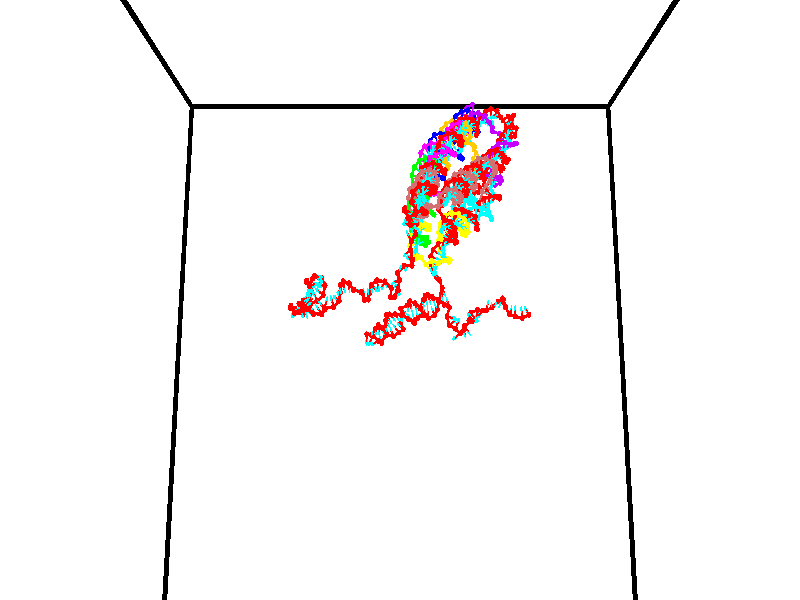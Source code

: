 // switches for output
#declare DRAW_BASES = 1; // possible values are 0, 1; only relevant for DNA ribbons
#declare DRAW_BASES_TYPE = 3; // possible values are 1, 2, 3; only relevant for DNA ribbons
#declare DRAW_FOG = 0; // set to 1 to enable fog

#include "colors.inc"

#include "transforms.inc"
background { rgb <1, 1, 1>}

#default {
   normal{
       ripples 0.25
       frequency 0.20
       turbulence 0.2
       lambda 5
   }
	finish {
		phong 0.1
		phong_size 40.
	}
}

// original window dimensions: 1024x640


// camera settings

camera {
	sky <0, 0.179814, -0.983701>
	up <0, 0.179814, -0.983701>
	right 1.6 * <1, 0, 0>
	location <35, 94.9851, 44.8844>
	look_at <35, 29.7336, 32.9568>
	direction <0, -65.2515, -11.9276>
	angle 67.0682
}


# declare cpy_camera_pos = <35, 94.9851, 44.8844>;
# if (DRAW_FOG = 1)
fog {
	fog_type 2
	up vnormalize(cpy_camera_pos)
	color rgbt<1,1,1,0.3>
	distance 1e-5
	fog_alt 3e-3
	fog_offset 56
}
# end


// LIGHTS

# declare lum = 6;
global_settings {
	ambient_light rgb lum * <0.05, 0.05, 0.05>
	max_trace_level 15
}# declare cpy_direct_light_amount = 0.25;
light_source
{	1000 * <-1, -1.16352, -0.803886>,
	rgb lum * cpy_direct_light_amount
	parallel
}

light_source
{	1000 * <1, 1.16352, 0.803886>,
	rgb lum * cpy_direct_light_amount
	parallel
}

// strand 0

// nucleotide -1

// particle -1
sphere {
	<24.380068, 34.843937, 34.639473> 0.250000
	pigment { color rgbt <1,0,0,0> }
	no_shadow
}
cylinder {
	<24.296082, 35.014751, 34.991280>,  <24.245689, 35.117241, 35.202366>, 0.100000
	pigment { color rgbt <1,0,0,0> }
	no_shadow
}
cylinder {
	<24.296082, 35.014751, 34.991280>,  <24.380068, 34.843937, 34.639473>, 0.100000
	pigment { color rgbt <1,0,0,0> }
	no_shadow
}

// particle -1
sphere {
	<24.296082, 35.014751, 34.991280> 0.100000
	pigment { color rgbt <1,0,0,0> }
	no_shadow
}
sphere {
	0, 1
	scale<0.080000,0.200000,0.300000>
	matrix <0.473125, 0.831610, -0.290823,
		-0.855609, 0.355059, -0.376652,
		-0.209968, 0.427034, 0.879520,
		24.233091, 35.142860, 35.255135>
	pigment { color rgbt <0,1,1,0> }
	no_shadow
}
cylinder {
	<24.077288, 35.461395, 34.495224>,  <24.380068, 34.843937, 34.639473>, 0.130000
	pigment { color rgbt <1,0,0,0> }
	no_shadow
}

// nucleotide -1

// particle -1
sphere {
	<24.077288, 35.461395, 34.495224> 0.250000
	pigment { color rgbt <1,0,0,0> }
	no_shadow
}
cylinder {
	<24.296825, 35.465183, 34.829571>,  <24.428549, 35.467457, 35.030178>, 0.100000
	pigment { color rgbt <1,0,0,0> }
	no_shadow
}
cylinder {
	<24.296825, 35.465183, 34.829571>,  <24.077288, 35.461395, 34.495224>, 0.100000
	pigment { color rgbt <1,0,0,0> }
	no_shadow
}

// particle -1
sphere {
	<24.296825, 35.465183, 34.829571> 0.100000
	pigment { color rgbt <1,0,0,0> }
	no_shadow
}
sphere {
	0, 1
	scale<0.080000,0.200000,0.300000>
	matrix <0.540407, 0.758863, -0.363439,
		-0.637754, 0.651181, 0.411378,
		0.548844, 0.009473, 0.835871,
		24.461479, 35.468025, 35.080334>
	pigment { color rgbt <0,1,1,0> }
	no_shadow
}
cylinder {
	<24.166714, 36.193619, 34.799702>,  <24.077288, 35.461395, 34.495224>, 0.130000
	pigment { color rgbt <1,0,0,0> }
	no_shadow
}

// nucleotide -1

// particle -1
sphere {
	<24.166714, 36.193619, 34.799702> 0.250000
	pigment { color rgbt <1,0,0,0> }
	no_shadow
}
cylinder {
	<24.463179, 35.959545, 34.931305>,  <24.641058, 35.819103, 35.010265>, 0.100000
	pigment { color rgbt <1,0,0,0> }
	no_shadow
}
cylinder {
	<24.463179, 35.959545, 34.931305>,  <24.166714, 36.193619, 34.799702>, 0.100000
	pigment { color rgbt <1,0,0,0> }
	no_shadow
}

// particle -1
sphere {
	<24.463179, 35.959545, 34.931305> 0.100000
	pigment { color rgbt <1,0,0,0> }
	no_shadow
}
sphere {
	0, 1
	scale<0.080000,0.200000,0.300000>
	matrix <0.666750, 0.698784, -0.259125,
		-0.078270, 0.411418, 0.908080,
		0.741160, -0.585180, 0.329006,
		24.685526, 35.783993, 35.030006>
	pigment { color rgbt <0,1,1,0> }
	no_shadow
}
cylinder {
	<24.653589, 36.576496, 35.267967>,  <24.166714, 36.193619, 34.799702>, 0.130000
	pigment { color rgbt <1,0,0,0> }
	no_shadow
}

// nucleotide -1

// particle -1
sphere {
	<24.653589, 36.576496, 35.267967> 0.250000
	pigment { color rgbt <1,0,0,0> }
	no_shadow
}
cylinder {
	<24.858227, 36.296280, 35.068966>,  <24.981009, 36.128151, 34.949566>, 0.100000
	pigment { color rgbt <1,0,0,0> }
	no_shadow
}
cylinder {
	<24.858227, 36.296280, 35.068966>,  <24.653589, 36.576496, 35.267967>, 0.100000
	pigment { color rgbt <1,0,0,0> }
	no_shadow
}

// particle -1
sphere {
	<24.858227, 36.296280, 35.068966> 0.100000
	pigment { color rgbt <1,0,0,0> }
	no_shadow
}
sphere {
	0, 1
	scale<0.080000,0.200000,0.300000>
	matrix <0.681055, 0.683640, -0.262299,
		0.523867, -0.204639, 0.826853,
		0.511593, -0.700543, -0.497506,
		25.011705, 36.086117, 34.919716>
	pigment { color rgbt <0,1,1,0> }
	no_shadow
}
cylinder {
	<25.479202, 36.432381, 35.349403>,  <24.653589, 36.576496, 35.267967>, 0.130000
	pigment { color rgbt <1,0,0,0> }
	no_shadow
}

// nucleotide -1

// particle -1
sphere {
	<25.479202, 36.432381, 35.349403> 0.250000
	pigment { color rgbt <1,0,0,0> }
	no_shadow
}
cylinder {
	<25.310429, 36.403168, 34.987930>,  <25.209164, 36.385639, 34.771046>, 0.100000
	pigment { color rgbt <1,0,0,0> }
	no_shadow
}
cylinder {
	<25.310429, 36.403168, 34.987930>,  <25.479202, 36.432381, 35.349403>, 0.100000
	pigment { color rgbt <1,0,0,0> }
	no_shadow
}

// particle -1
sphere {
	<25.310429, 36.403168, 34.987930> 0.100000
	pigment { color rgbt <1,0,0,0> }
	no_shadow
}
sphere {
	0, 1
	scale<0.080000,0.200000,0.300000>
	matrix <0.646994, 0.673993, -0.356555,
		0.635113, -0.735119, -0.237132,
		-0.421936, -0.073030, -0.903679,
		25.183847, 36.381260, 34.716827>
	pigment { color rgbt <0,1,1,0> }
	no_shadow
}
cylinder {
	<26.073744, 36.174778, 34.816402>,  <25.479202, 36.432381, 35.349403>, 0.130000
	pigment { color rgbt <1,0,0,0> }
	no_shadow
}

// nucleotide -1

// particle -1
sphere {
	<26.073744, 36.174778, 34.816402> 0.250000
	pigment { color rgbt <1,0,0,0> }
	no_shadow
}
cylinder {
	<25.761728, 36.359779, 34.647820>,  <25.574518, 36.470779, 34.546669>, 0.100000
	pigment { color rgbt <1,0,0,0> }
	no_shadow
}
cylinder {
	<25.761728, 36.359779, 34.647820>,  <26.073744, 36.174778, 34.816402>, 0.100000
	pigment { color rgbt <1,0,0,0> }
	no_shadow
}

// particle -1
sphere {
	<25.761728, 36.359779, 34.647820> 0.100000
	pigment { color rgbt <1,0,0,0> }
	no_shadow
}
sphere {
	0, 1
	scale<0.080000,0.200000,0.300000>
	matrix <0.615814, 0.447997, -0.648130,
		-0.110950, -0.765107, -0.634272,
		-0.780041, 0.462504, -0.421458,
		25.527716, 36.498531, 34.521381>
	pigment { color rgbt <0,1,1,0> }
	no_shadow
}
cylinder {
	<26.086145, 36.113762, 34.015820>,  <26.073744, 36.174778, 34.816402>, 0.130000
	pigment { color rgbt <1,0,0,0> }
	no_shadow
}

// nucleotide -1

// particle -1
sphere {
	<26.086145, 36.113762, 34.015820> 0.250000
	pigment { color rgbt <1,0,0,0> }
	no_shadow
}
cylinder {
	<25.877138, 36.452793, 34.052876>,  <25.751734, 36.656212, 34.075108>, 0.100000
	pigment { color rgbt <1,0,0,0> }
	no_shadow
}
cylinder {
	<25.877138, 36.452793, 34.052876>,  <26.086145, 36.113762, 34.015820>, 0.100000
	pigment { color rgbt <1,0,0,0> }
	no_shadow
}

// particle -1
sphere {
	<25.877138, 36.452793, 34.052876> 0.100000
	pigment { color rgbt <1,0,0,0> }
	no_shadow
}
sphere {
	0, 1
	scale<0.080000,0.200000,0.300000>
	matrix <0.526877, 0.406396, -0.746487,
		-0.670355, -0.341246, -0.658920,
		-0.522518, 0.847581, 0.092635,
		25.720383, 36.707066, 34.080666>
	pigment { color rgbt <0,1,1,0> }
	no_shadow
}
cylinder {
	<26.193825, 36.377407, 33.349823>,  <26.086145, 36.113762, 34.015820>, 0.130000
	pigment { color rgbt <1,0,0,0> }
	no_shadow
}

// nucleotide -1

// particle -1
sphere {
	<26.193825, 36.377407, 33.349823> 0.250000
	pigment { color rgbt <1,0,0,0> }
	no_shadow
}
cylinder {
	<26.054218, 36.674541, 33.578342>,  <25.970455, 36.852821, 33.715454>, 0.100000
	pigment { color rgbt <1,0,0,0> }
	no_shadow
}
cylinder {
	<26.054218, 36.674541, 33.578342>,  <26.193825, 36.377407, 33.349823>, 0.100000
	pigment { color rgbt <1,0,0,0> }
	no_shadow
}

// particle -1
sphere {
	<26.054218, 36.674541, 33.578342> 0.100000
	pigment { color rgbt <1,0,0,0> }
	no_shadow
}
sphere {
	0, 1
	scale<0.080000,0.200000,0.300000>
	matrix <0.587660, 0.648359, -0.484031,
		-0.729962, 0.166792, -0.662824,
		-0.349015, 0.742840, 0.571294,
		25.949514, 36.897392, 33.749729>
	pigment { color rgbt <0,1,1,0> }
	no_shadow
}
cylinder {
	<26.071121, 36.960106, 32.907814>,  <26.193825, 36.377407, 33.349823>, 0.130000
	pigment { color rgbt <1,0,0,0> }
	no_shadow
}

// nucleotide -1

// particle -1
sphere {
	<26.071121, 36.960106, 32.907814> 0.250000
	pigment { color rgbt <1,0,0,0> }
	no_shadow
}
cylinder {
	<26.114447, 37.119637, 33.272057>,  <26.140442, 37.215355, 33.490604>, 0.100000
	pigment { color rgbt <1,0,0,0> }
	no_shadow
}
cylinder {
	<26.114447, 37.119637, 33.272057>,  <26.071121, 36.960106, 32.907814>, 0.100000
	pigment { color rgbt <1,0,0,0> }
	no_shadow
}

// particle -1
sphere {
	<26.114447, 37.119637, 33.272057> 0.100000
	pigment { color rgbt <1,0,0,0> }
	no_shadow
}
sphere {
	0, 1
	scale<0.080000,0.200000,0.300000>
	matrix <0.510008, 0.763975, -0.395265,
		-0.853323, 0.507231, -0.120652,
		0.108316, 0.398822, 0.910609,
		26.146942, 37.239285, 33.545238>
	pigment { color rgbt <0,1,1,0> }
	no_shadow
}
cylinder {
	<25.967974, 37.731884, 32.830082>,  <26.071121, 36.960106, 32.907814>, 0.130000
	pigment { color rgbt <1,0,0,0> }
	no_shadow
}

// nucleotide -1

// particle -1
sphere {
	<25.967974, 37.731884, 32.830082> 0.250000
	pigment { color rgbt <1,0,0,0> }
	no_shadow
}
cylinder {
	<26.179594, 37.680672, 33.165634>,  <26.306566, 37.649944, 33.366966>, 0.100000
	pigment { color rgbt <1,0,0,0> }
	no_shadow
}
cylinder {
	<26.179594, 37.680672, 33.165634>,  <25.967974, 37.731884, 32.830082>, 0.100000
	pigment { color rgbt <1,0,0,0> }
	no_shadow
}

// particle -1
sphere {
	<26.179594, 37.680672, 33.165634> 0.100000
	pigment { color rgbt <1,0,0,0> }
	no_shadow
}
sphere {
	0, 1
	scale<0.080000,0.200000,0.300000>
	matrix <0.686768, 0.645267, -0.334636,
		-0.498453, 0.753152, 0.429309,
		0.529050, -0.128035, 0.838876,
		26.338308, 37.642262, 33.417297>
	pigment { color rgbt <0,1,1,0> }
	no_shadow
}
cylinder {
	<26.052509, 38.360359, 33.046852>,  <25.967974, 37.731884, 32.830082>, 0.130000
	pigment { color rgbt <1,0,0,0> }
	no_shadow
}

// nucleotide -1

// particle -1
sphere {
	<26.052509, 38.360359, 33.046852> 0.250000
	pigment { color rgbt <1,0,0,0> }
	no_shadow
}
cylinder {
	<26.348190, 38.133007, 33.191364>,  <26.525599, 37.996593, 33.278072>, 0.100000
	pigment { color rgbt <1,0,0,0> }
	no_shadow
}
cylinder {
	<26.348190, 38.133007, 33.191364>,  <26.052509, 38.360359, 33.046852>, 0.100000
	pigment { color rgbt <1,0,0,0> }
	no_shadow
}

// particle -1
sphere {
	<26.348190, 38.133007, 33.191364> 0.100000
	pigment { color rgbt <1,0,0,0> }
	no_shadow
}
sphere {
	0, 1
	scale<0.080000,0.200000,0.300000>
	matrix <0.672928, 0.601523, -0.430509,
		0.027377, 0.561347, 0.827128,
		0.739201, -0.568384, 0.361278,
		26.569950, 37.962490, 33.299747>
	pigment { color rgbt <0,1,1,0> }
	no_shadow
}
cylinder {
	<26.412991, 38.768234, 33.463329>,  <26.052509, 38.360359, 33.046852>, 0.130000
	pigment { color rgbt <1,0,0,0> }
	no_shadow
}

// nucleotide -1

// particle -1
sphere {
	<26.412991, 38.768234, 33.463329> 0.250000
	pigment { color rgbt <1,0,0,0> }
	no_shadow
}
cylinder {
	<26.672714, 38.498188, 33.323265>,  <26.828548, 38.336159, 33.239227>, 0.100000
	pigment { color rgbt <1,0,0,0> }
	no_shadow
}
cylinder {
	<26.672714, 38.498188, 33.323265>,  <26.412991, 38.768234, 33.463329>, 0.100000
	pigment { color rgbt <1,0,0,0> }
	no_shadow
}

// particle -1
sphere {
	<26.672714, 38.498188, 33.323265> 0.100000
	pigment { color rgbt <1,0,0,0> }
	no_shadow
}
sphere {
	0, 1
	scale<0.080000,0.200000,0.300000>
	matrix <0.555721, 0.735500, -0.387573,
		0.519201, 0.057063, 0.852745,
		0.649311, -0.675117, -0.350161,
		26.867508, 38.295654, 33.218216>
	pigment { color rgbt <0,1,1,0> }
	no_shadow
}
cylinder {
	<26.753035, 39.214962, 32.958218>,  <26.412991, 38.768234, 33.463329>, 0.130000
	pigment { color rgbt <1,0,0,0> }
	no_shadow
}

// nucleotide -1

// particle -1
sphere {
	<26.753035, 39.214962, 32.958218> 0.250000
	pigment { color rgbt <1,0,0,0> }
	no_shadow
}
cylinder {
	<27.115763, 39.069740, 32.872547>,  <27.333399, 38.982609, 32.821144>, 0.100000
	pigment { color rgbt <1,0,0,0> }
	no_shadow
}
cylinder {
	<27.115763, 39.069740, 32.872547>,  <26.753035, 39.214962, 32.958218>, 0.100000
	pigment { color rgbt <1,0,0,0> }
	no_shadow
}

// particle -1
sphere {
	<27.115763, 39.069740, 32.872547> 0.100000
	pigment { color rgbt <1,0,0,0> }
	no_shadow
}
sphere {
	0, 1
	scale<0.080000,0.200000,0.300000>
	matrix <-0.217755, -0.838537, 0.499438,
		-0.360915, -0.406263, -0.839458,
		0.906820, -0.363051, -0.214175,
		27.387810, 38.960823, 32.808296>
	pigment { color rgbt <0,1,1,0> }
	no_shadow
}
cylinder {
	<26.808273, 38.545216, 32.644817>,  <26.753035, 39.214962, 32.958218>, 0.130000
	pigment { color rgbt <1,0,0,0> }
	no_shadow
}

// nucleotide -1

// particle -1
sphere {
	<26.808273, 38.545216, 32.644817> 0.250000
	pigment { color rgbt <1,0,0,0> }
	no_shadow
}
cylinder {
	<27.148781, 38.590836, 32.849689>,  <27.353086, 38.618206, 32.972614>, 0.100000
	pigment { color rgbt <1,0,0,0> }
	no_shadow
}
cylinder {
	<27.148781, 38.590836, 32.849689>,  <26.808273, 38.545216, 32.644817>, 0.100000
	pigment { color rgbt <1,0,0,0> }
	no_shadow
}

// particle -1
sphere {
	<27.148781, 38.590836, 32.849689> 0.100000
	pigment { color rgbt <1,0,0,0> }
	no_shadow
}
sphere {
	0, 1
	scale<0.080000,0.200000,0.300000>
	matrix <-0.240594, -0.782610, 0.574139,
		0.466320, -0.611976, -0.638774,
		0.851270, 0.114047, 0.512184,
		27.404161, 38.625050, 33.003345>
	pigment { color rgbt <0,1,1,0> }
	no_shadow
}
cylinder {
	<27.409559, 37.974483, 32.659637>,  <26.808273, 38.545216, 32.644817>, 0.130000
	pigment { color rgbt <1,0,0,0> }
	no_shadow
}

// nucleotide -1

// particle -1
sphere {
	<27.409559, 37.974483, 32.659637> 0.250000
	pigment { color rgbt <1,0,0,0> }
	no_shadow
}
cylinder {
	<27.353310, 38.201656, 32.984028>,  <27.319561, 38.337959, 33.178661>, 0.100000
	pigment { color rgbt <1,0,0,0> }
	no_shadow
}
cylinder {
	<27.353310, 38.201656, 32.984028>,  <27.409559, 37.974483, 32.659637>, 0.100000
	pigment { color rgbt <1,0,0,0> }
	no_shadow
}

// particle -1
sphere {
	<27.353310, 38.201656, 32.984028> 0.100000
	pigment { color rgbt <1,0,0,0> }
	no_shadow
}
sphere {
	0, 1
	scale<0.080000,0.200000,0.300000>
	matrix <-0.249669, -0.812983, 0.526046,
		0.958066, -0.128501, 0.256119,
		-0.140622, 0.567932, 0.810974,
		27.311123, 38.372036, 33.227322>
	pigment { color rgbt <0,1,1,0> }
	no_shadow
}
cylinder {
	<27.703218, 37.488655, 33.165001>,  <27.409559, 37.974483, 32.659637>, 0.130000
	pigment { color rgbt <1,0,0,0> }
	no_shadow
}

// nucleotide -1

// particle -1
sphere {
	<27.703218, 37.488655, 33.165001> 0.250000
	pigment { color rgbt <1,0,0,0> }
	no_shadow
}
cylinder {
	<27.438093, 37.764992, 33.280533>,  <27.279018, 37.930794, 33.349854>, 0.100000
	pigment { color rgbt <1,0,0,0> }
	no_shadow
}
cylinder {
	<27.438093, 37.764992, 33.280533>,  <27.703218, 37.488655, 33.165001>, 0.100000
	pigment { color rgbt <1,0,0,0> }
	no_shadow
}

// particle -1
sphere {
	<27.438093, 37.764992, 33.280533> 0.100000
	pigment { color rgbt <1,0,0,0> }
	no_shadow
}
sphere {
	0, 1
	scale<0.080000,0.200000,0.300000>
	matrix <-0.428232, -0.666152, 0.610622,
		0.614246, 0.281041, 0.737372,
		-0.662812, 0.690838, 0.288830,
		27.239250, 37.972244, 33.367184>
	pigment { color rgbt <0,1,1,0> }
	no_shadow
}
cylinder {
	<27.533710, 37.363037, 33.934505>,  <27.703218, 37.488655, 33.165001>, 0.130000
	pigment { color rgbt <1,0,0,0> }
	no_shadow
}

// nucleotide -1

// particle -1
sphere {
	<27.533710, 37.363037, 33.934505> 0.250000
	pigment { color rgbt <1,0,0,0> }
	no_shadow
}
cylinder {
	<27.239038, 37.572556, 33.763420>,  <27.062235, 37.698265, 33.660770>, 0.100000
	pigment { color rgbt <1,0,0,0> }
	no_shadow
}
cylinder {
	<27.239038, 37.572556, 33.763420>,  <27.533710, 37.363037, 33.934505>, 0.100000
	pigment { color rgbt <1,0,0,0> }
	no_shadow
}

// particle -1
sphere {
	<27.239038, 37.572556, 33.763420> 0.100000
	pigment { color rgbt <1,0,0,0> }
	no_shadow
}
sphere {
	0, 1
	scale<0.080000,0.200000,0.300000>
	matrix <-0.676212, -0.576409, 0.458792,
		-0.006223, 0.627207, 0.778828,
		-0.736681, 0.523798, -0.427712,
		27.018034, 37.729694, 33.635105>
	pigment { color rgbt <0,1,1,0> }
	no_shadow
}
cylinder {
	<27.041937, 37.525810, 34.451691>,  <27.533710, 37.363037, 33.934505>, 0.130000
	pigment { color rgbt <1,0,0,0> }
	no_shadow
}

// nucleotide -1

// particle -1
sphere {
	<27.041937, 37.525810, 34.451691> 0.250000
	pigment { color rgbt <1,0,0,0> }
	no_shadow
}
cylinder {
	<26.810137, 37.566296, 34.128223>,  <26.671057, 37.590588, 33.934143>, 0.100000
	pigment { color rgbt <1,0,0,0> }
	no_shadow
}
cylinder {
	<26.810137, 37.566296, 34.128223>,  <27.041937, 37.525810, 34.451691>, 0.100000
	pigment { color rgbt <1,0,0,0> }
	no_shadow
}

// particle -1
sphere {
	<26.810137, 37.566296, 34.128223> 0.100000
	pigment { color rgbt <1,0,0,0> }
	no_shadow
}
sphere {
	0, 1
	scale<0.080000,0.200000,0.300000>
	matrix <-0.683809, -0.600217, 0.414904,
		-0.443381, 0.793408, 0.417034,
		-0.579499, 0.101211, -0.808664,
		26.636288, 37.596661, 33.885624>
	pigment { color rgbt <0,1,1,0> }
	no_shadow
}
cylinder {
	<26.424980, 37.788952, 34.717567>,  <27.041937, 37.525810, 34.451691>, 0.130000
	pigment { color rgbt <1,0,0,0> }
	no_shadow
}

// nucleotide -1

// particle -1
sphere {
	<26.424980, 37.788952, 34.717567> 0.250000
	pigment { color rgbt <1,0,0,0> }
	no_shadow
}
cylinder {
	<26.346954, 37.615536, 34.365662>,  <26.300138, 37.511486, 34.154518>, 0.100000
	pigment { color rgbt <1,0,0,0> }
	no_shadow
}
cylinder {
	<26.346954, 37.615536, 34.365662>,  <26.424980, 37.788952, 34.717567>, 0.100000
	pigment { color rgbt <1,0,0,0> }
	no_shadow
}

// particle -1
sphere {
	<26.346954, 37.615536, 34.365662> 0.100000
	pigment { color rgbt <1,0,0,0> }
	no_shadow
}
sphere {
	0, 1
	scale<0.080000,0.200000,0.300000>
	matrix <-0.660599, -0.604946, 0.444578,
		-0.724955, 0.667895, -0.168394,
		-0.195063, -0.433540, -0.879769,
		26.288435, 37.485474, 34.101730>
	pigment { color rgbt <0,1,1,0> }
	no_shadow
}
cylinder {
	<25.708391, 37.921494, 34.513325>,  <26.424980, 37.788952, 34.717567>, 0.130000
	pigment { color rgbt <1,0,0,0> }
	no_shadow
}

// nucleotide -1

// particle -1
sphere {
	<25.708391, 37.921494, 34.513325> 0.250000
	pigment { color rgbt <1,0,0,0> }
	no_shadow
}
cylinder {
	<25.830431, 37.585346, 34.334126>,  <25.903654, 37.383659, 34.226608>, 0.100000
	pigment { color rgbt <1,0,0,0> }
	no_shadow
}
cylinder {
	<25.830431, 37.585346, 34.334126>,  <25.708391, 37.921494, 34.513325>, 0.100000
	pigment { color rgbt <1,0,0,0> }
	no_shadow
}

// particle -1
sphere {
	<25.830431, 37.585346, 34.334126> 0.100000
	pigment { color rgbt <1,0,0,0> }
	no_shadow
}
sphere {
	0, 1
	scale<0.080000,0.200000,0.300000>
	matrix <-0.661783, -0.525372, 0.534816,
		-0.684806, 0.133305, -0.716430,
		0.305098, -0.840365, -0.447996,
		25.921961, 37.333237, 34.199726>
	pigment { color rgbt <0,1,1,0> }
	no_shadow
}
cylinder {
	<25.412083, 38.513458, 34.857136>,  <25.708391, 37.921494, 34.513325>, 0.130000
	pigment { color rgbt <1,0,0,0> }
	no_shadow
}

// nucleotide -1

// particle -1
sphere {
	<25.412083, 38.513458, 34.857136> 0.250000
	pigment { color rgbt <1,0,0,0> }
	no_shadow
}
cylinder {
	<25.775015, 38.419727, 34.717514>,  <25.992775, 38.363487, 34.633743>, 0.100000
	pigment { color rgbt <1,0,0,0> }
	no_shadow
}
cylinder {
	<25.775015, 38.419727, 34.717514>,  <25.412083, 38.513458, 34.857136>, 0.100000
	pigment { color rgbt <1,0,0,0> }
	no_shadow
}

// particle -1
sphere {
	<25.775015, 38.419727, 34.717514> 0.100000
	pigment { color rgbt <1,0,0,0> }
	no_shadow
}
sphere {
	0, 1
	scale<0.080000,0.200000,0.300000>
	matrix <0.417708, 0.408438, 0.811603,
		-0.047615, -0.882196, 0.468470,
		0.907333, -0.234328, -0.349052,
		26.047215, 38.349430, 34.612797>
	pigment { color rgbt <0,1,1,0> }
	no_shadow
}
cylinder {
	<25.923141, 38.213917, 35.337456>,  <25.412083, 38.513458, 34.857136>, 0.130000
	pigment { color rgbt <1,0,0,0> }
	no_shadow
}

// nucleotide -1

// particle -1
sphere {
	<25.923141, 38.213917, 35.337456> 0.250000
	pigment { color rgbt <1,0,0,0> }
	no_shadow
}
cylinder {
	<26.186815, 38.380409, 35.086945>,  <26.345020, 38.480305, 34.936638>, 0.100000
	pigment { color rgbt <1,0,0,0> }
	no_shadow
}
cylinder {
	<26.186815, 38.380409, 35.086945>,  <25.923141, 38.213917, 35.337456>, 0.100000
	pigment { color rgbt <1,0,0,0> }
	no_shadow
}

// particle -1
sphere {
	<26.186815, 38.380409, 35.086945> 0.100000
	pigment { color rgbt <1,0,0,0> }
	no_shadow
}
sphere {
	0, 1
	scale<0.080000,0.200000,0.300000>
	matrix <0.577211, 0.253738, 0.776173,
		0.481979, -0.873137, -0.072992,
		0.659185, 0.416231, -0.626281,
		26.384571, 38.505280, 34.899059>
	pigment { color rgbt <0,1,1,0> }
	no_shadow
}
cylinder {
	<25.614578, 38.805553, 35.546947>,  <25.923141, 38.213917, 35.337456>, 0.130000
	pigment { color rgbt <1,0,0,0> }
	no_shadow
}

// nucleotide -1

// particle -1
sphere {
	<25.614578, 38.805553, 35.546947> 0.250000
	pigment { color rgbt <1,0,0,0> }
	no_shadow
}
cylinder {
	<25.771704, 39.092262, 35.777405>,  <25.865978, 39.264286, 35.915680>, 0.100000
	pigment { color rgbt <1,0,0,0> }
	no_shadow
}
cylinder {
	<25.771704, 39.092262, 35.777405>,  <25.614578, 38.805553, 35.546947>, 0.100000
	pigment { color rgbt <1,0,0,0> }
	no_shadow
}

// particle -1
sphere {
	<25.771704, 39.092262, 35.777405> 0.100000
	pigment { color rgbt <1,0,0,0> }
	no_shadow
}
sphere {
	0, 1
	scale<0.080000,0.200000,0.300000>
	matrix <0.907967, -0.401699, -0.119301,
		0.145925, 0.569981, -0.808596,
		0.392812, 0.716770, 0.576142,
		25.889547, 39.307293, 35.950249>
	pigment { color rgbt <0,1,1,0> }
	no_shadow
}
cylinder {
	<26.031281, 39.308277, 35.225628>,  <25.614578, 38.805553, 35.546947>, 0.130000
	pigment { color rgbt <1,0,0,0> }
	no_shadow
}

// nucleotide -1

// particle -1
sphere {
	<26.031281, 39.308277, 35.225628> 0.250000
	pigment { color rgbt <1,0,0,0> }
	no_shadow
}
cylinder {
	<26.158453, 39.269897, 35.602928>,  <26.234756, 39.246872, 35.829308>, 0.100000
	pigment { color rgbt <1,0,0,0> }
	no_shadow
}
cylinder {
	<26.158453, 39.269897, 35.602928>,  <26.031281, 39.308277, 35.225628>, 0.100000
	pigment { color rgbt <1,0,0,0> }
	no_shadow
}

// particle -1
sphere {
	<26.158453, 39.269897, 35.602928> 0.100000
	pigment { color rgbt <1,0,0,0> }
	no_shadow
}
sphere {
	0, 1
	scale<0.080000,0.200000,0.300000>
	matrix <0.922617, -0.197858, -0.331104,
		0.218397, 0.975524, 0.025618,
		0.317931, -0.095947, 0.943246,
		26.253832, 39.241112, 35.885902>
	pigment { color rgbt <0,1,1,0> }
	no_shadow
}
cylinder {
	<26.321831, 39.932930, 35.508709>,  <26.031281, 39.308277, 35.225628>, 0.130000
	pigment { color rgbt <1,0,0,0> }
	no_shadow
}

// nucleotide -1

// particle -1
sphere {
	<26.321831, 39.932930, 35.508709> 0.250000
	pigment { color rgbt <1,0,0,0> }
	no_shadow
}
cylinder {
	<26.434147, 39.561012, 35.603905>,  <26.501537, 39.337860, 35.661022>, 0.100000
	pigment { color rgbt <1,0,0,0> }
	no_shadow
}
cylinder {
	<26.434147, 39.561012, 35.603905>,  <26.321831, 39.932930, 35.508709>, 0.100000
	pigment { color rgbt <1,0,0,0> }
	no_shadow
}

// particle -1
sphere {
	<26.434147, 39.561012, 35.603905> 0.100000
	pigment { color rgbt <1,0,0,0> }
	no_shadow
}
sphere {
	0, 1
	scale<0.080000,0.200000,0.300000>
	matrix <0.902256, 0.171171, -0.395771,
		0.327249, 0.325857, 0.886976,
		0.280789, -0.929795, 0.237990,
		26.518383, 39.282074, 35.675301>
	pigment { color rgbt <0,1,1,0> }
	no_shadow
}
cylinder {
	<26.985769, 39.913872, 35.884377>,  <26.321831, 39.932930, 35.508709>, 0.130000
	pigment { color rgbt <1,0,0,0> }
	no_shadow
}

// nucleotide -1

// particle -1
sphere {
	<26.985769, 39.913872, 35.884377> 0.250000
	pigment { color rgbt <1,0,0,0> }
	no_shadow
}
cylinder {
	<26.907070, 39.589108, 35.664524>,  <26.859850, 39.394249, 35.532612>, 0.100000
	pigment { color rgbt <1,0,0,0> }
	no_shadow
}
cylinder {
	<26.907070, 39.589108, 35.664524>,  <26.985769, 39.913872, 35.884377>, 0.100000
	pigment { color rgbt <1,0,0,0> }
	no_shadow
}

// particle -1
sphere {
	<26.907070, 39.589108, 35.664524> 0.100000
	pigment { color rgbt <1,0,0,0> }
	no_shadow
}
sphere {
	0, 1
	scale<0.080000,0.200000,0.300000>
	matrix <0.767169, 0.221591, -0.601955,
		0.610527, -0.540090, 0.579275,
		-0.196748, -0.811911, -0.549628,
		26.848045, 39.345535, 35.499638>
	pigment { color rgbt <0,1,1,0> }
	no_shadow
}
cylinder {
	<27.721357, 39.540192, 35.860001>,  <26.985769, 39.913872, 35.884377>, 0.130000
	pigment { color rgbt <1,0,0,0> }
	no_shadow
}

// nucleotide -1

// particle -1
sphere {
	<27.721357, 39.540192, 35.860001> 0.250000
	pigment { color rgbt <1,0,0,0> }
	no_shadow
}
cylinder {
	<27.472775, 39.502232, 35.548927>,  <27.323626, 39.479454, 35.362286>, 0.100000
	pigment { color rgbt <1,0,0,0> }
	no_shadow
}
cylinder {
	<27.472775, 39.502232, 35.548927>,  <27.721357, 39.540192, 35.860001>, 0.100000
	pigment { color rgbt <1,0,0,0> }
	no_shadow
}

// particle -1
sphere {
	<27.472775, 39.502232, 35.548927> 0.100000
	pigment { color rgbt <1,0,0,0> }
	no_shadow
}
sphere {
	0, 1
	scale<0.080000,0.200000,0.300000>
	matrix <0.747384, 0.225890, -0.624813,
		0.234974, -0.969518, -0.069443,
		-0.621454, -0.094914, -0.777680,
		27.286337, 39.473763, 35.315624>
	pigment { color rgbt <0,1,1,0> }
	no_shadow
}
cylinder {
	<27.979263, 39.143551, 35.377335>,  <27.721357, 39.540192, 35.860001>, 0.130000
	pigment { color rgbt <1,0,0,0> }
	no_shadow
}

// nucleotide -1

// particle -1
sphere {
	<27.979263, 39.143551, 35.377335> 0.250000
	pigment { color rgbt <1,0,0,0> }
	no_shadow
}
cylinder {
	<27.708260, 39.331379, 35.150890>,  <27.545656, 39.444077, 35.015022>, 0.100000
	pigment { color rgbt <1,0,0,0> }
	no_shadow
}
cylinder {
	<27.708260, 39.331379, 35.150890>,  <27.979263, 39.143551, 35.377335>, 0.100000
	pigment { color rgbt <1,0,0,0> }
	no_shadow
}

// particle -1
sphere {
	<27.708260, 39.331379, 35.150890> 0.100000
	pigment { color rgbt <1,0,0,0> }
	no_shadow
}
sphere {
	0, 1
	scale<0.080000,0.200000,0.300000>
	matrix <0.714683, 0.238418, -0.657559,
		-0.173801, -0.850093, -0.497127,
		-0.677510, 0.469573, -0.566110,
		27.505007, 39.472252, 34.981056>
	pigment { color rgbt <0,1,1,0> }
	no_shadow
}
cylinder {
	<27.811331, 38.421509, 35.177040>,  <27.979263, 39.143551, 35.377335>, 0.130000
	pigment { color rgbt <1,0,0,0> }
	no_shadow
}

// nucleotide -1

// particle -1
sphere {
	<27.811331, 38.421509, 35.177040> 0.250000
	pigment { color rgbt <1,0,0,0> }
	no_shadow
}
cylinder {
	<27.940075, 38.433582, 34.798519>,  <28.017321, 38.440826, 34.571407>, 0.100000
	pigment { color rgbt <1,0,0,0> }
	no_shadow
}
cylinder {
	<27.940075, 38.433582, 34.798519>,  <27.811331, 38.421509, 35.177040>, 0.100000
	pigment { color rgbt <1,0,0,0> }
	no_shadow
}

// particle -1
sphere {
	<27.940075, 38.433582, 34.798519> 0.100000
	pigment { color rgbt <1,0,0,0> }
	no_shadow
}
sphere {
	0, 1
	scale<0.080000,0.200000,0.300000>
	matrix <0.895663, 0.314286, 0.314662,
		0.306910, -0.948848, 0.074118,
		0.321860, 0.030188, -0.946305,
		28.036633, 38.442638, 34.514626>
	pigment { color rgbt <0,1,1,0> }
	no_shadow
}
cylinder {
	<28.697165, 38.369427, 35.100056>,  <27.811331, 38.421509, 35.177040>, 0.130000
	pigment { color rgbt <1,0,0,0> }
	no_shadow
}

// nucleotide -1

// particle -1
sphere {
	<28.697165, 38.369427, 35.100056> 0.250000
	pigment { color rgbt <1,0,0,0> }
	no_shadow
}
cylinder {
	<28.571716, 38.530201, 34.755943>,  <28.496449, 38.626667, 34.549477>, 0.100000
	pigment { color rgbt <1,0,0,0> }
	no_shadow
}
cylinder {
	<28.571716, 38.530201, 34.755943>,  <28.697165, 38.369427, 35.100056>, 0.100000
	pigment { color rgbt <1,0,0,0> }
	no_shadow
}

// particle -1
sphere {
	<28.571716, 38.530201, 34.755943> 0.100000
	pigment { color rgbt <1,0,0,0> }
	no_shadow
}
sphere {
	0, 1
	scale<0.080000,0.200000,0.300000>
	matrix <0.876125, 0.471820, -0.098952,
		0.366127, -0.784750, -0.500118,
		-0.313619, 0.401937, -0.860285,
		28.477631, 38.650784, 34.497856>
	pigment { color rgbt <0,1,1,0> }
	no_shadow
}
cylinder {
	<29.165609, 38.192543, 34.557373>,  <28.697165, 38.369427, 35.100056>, 0.130000
	pigment { color rgbt <1,0,0,0> }
	no_shadow
}

// nucleotide -1

// particle -1
sphere {
	<29.165609, 38.192543, 34.557373> 0.250000
	pigment { color rgbt <1,0,0,0> }
	no_shadow
}
cylinder {
	<28.988007, 38.542194, 34.478630>,  <28.881445, 38.751987, 34.431385>, 0.100000
	pigment { color rgbt <1,0,0,0> }
	no_shadow
}
cylinder {
	<28.988007, 38.542194, 34.478630>,  <29.165609, 38.192543, 34.557373>, 0.100000
	pigment { color rgbt <1,0,0,0> }
	no_shadow
}

// particle -1
sphere {
	<28.988007, 38.542194, 34.478630> 0.100000
	pigment { color rgbt <1,0,0,0> }
	no_shadow
}
sphere {
	0, 1
	scale<0.080000,0.200000,0.300000>
	matrix <0.894554, 0.419867, -0.153247,
		-0.051303, -0.244144, -0.968381,
		-0.444005, 0.874131, -0.196859,
		28.854805, 38.804432, 34.419571>
	pigment { color rgbt <0,1,1,0> }
	no_shadow
}
cylinder {
	<29.290380, 38.317944, 33.917648>,  <29.165609, 38.192543, 34.557373>, 0.130000
	pigment { color rgbt <1,0,0,0> }
	no_shadow
}

// nucleotide -1

// particle -1
sphere {
	<29.290380, 38.317944, 33.917648> 0.250000
	pigment { color rgbt <1,0,0,0> }
	no_shadow
}
cylinder {
	<29.202509, 38.693390, 34.024036>,  <29.149786, 38.918659, 34.087872>, 0.100000
	pigment { color rgbt <1,0,0,0> }
	no_shadow
}
cylinder {
	<29.202509, 38.693390, 34.024036>,  <29.290380, 38.317944, 33.917648>, 0.100000
	pigment { color rgbt <1,0,0,0> }
	no_shadow
}

// particle -1
sphere {
	<29.202509, 38.693390, 34.024036> 0.100000
	pigment { color rgbt <1,0,0,0> }
	no_shadow
}
sphere {
	0, 1
	scale<0.080000,0.200000,0.300000>
	matrix <0.901339, 0.299586, -0.312788,
		-0.373270, 0.171019, -0.911824,
		-0.219677, 0.938616, 0.265972,
		29.136606, 38.974976, 34.103828>
	pigment { color rgbt <0,1,1,0> }
	no_shadow
}
cylinder {
	<29.317795, 38.787827, 33.400925>,  <29.290380, 38.317944, 33.917648>, 0.130000
	pigment { color rgbt <1,0,0,0> }
	no_shadow
}

// nucleotide -1

// particle -1
sphere {
	<29.317795, 38.787827, 33.400925> 0.250000
	pigment { color rgbt <1,0,0,0> }
	no_shadow
}
cylinder {
	<29.366562, 39.000061, 33.736450>,  <29.395823, 39.127399, 33.937767>, 0.100000
	pigment { color rgbt <1,0,0,0> }
	no_shadow
}
cylinder {
	<29.366562, 39.000061, 33.736450>,  <29.317795, 38.787827, 33.400925>, 0.100000
	pigment { color rgbt <1,0,0,0> }
	no_shadow
}

// particle -1
sphere {
	<29.366562, 39.000061, 33.736450> 0.100000
	pigment { color rgbt <1,0,0,0> }
	no_shadow
}
sphere {
	0, 1
	scale<0.080000,0.200000,0.300000>
	matrix <0.937806, 0.215188, -0.272421,
		-0.325045, 0.819863, -0.471349,
		0.121919, 0.530584, 0.838819,
		29.403137, 39.159237, 33.988094>
	pigment { color rgbt <0,1,1,0> }
	no_shadow
}
cylinder {
	<29.666424, 39.515343, 33.257809>,  <29.317795, 38.787827, 33.400925>, 0.130000
	pigment { color rgbt <1,0,0,0> }
	no_shadow
}

// nucleotide -1

// particle -1
sphere {
	<29.666424, 39.515343, 33.257809> 0.250000
	pigment { color rgbt <1,0,0,0> }
	no_shadow
}
cylinder {
	<29.734053, 39.384460, 33.629692>,  <29.774630, 39.305931, 33.852821>, 0.100000
	pigment { color rgbt <1,0,0,0> }
	no_shadow
}
cylinder {
	<29.734053, 39.384460, 33.629692>,  <29.666424, 39.515343, 33.257809>, 0.100000
	pigment { color rgbt <1,0,0,0> }
	no_shadow
}

// particle -1
sphere {
	<29.734053, 39.384460, 33.629692> 0.100000
	pigment { color rgbt <1,0,0,0> }
	no_shadow
}
sphere {
	0, 1
	scale<0.080000,0.200000,0.300000>
	matrix <0.980081, 0.155535, -0.123491,
		-0.104195, 0.932065, 0.346983,
		0.169070, -0.327204, 0.929706,
		29.784773, 39.286301, 33.908604>
	pigment { color rgbt <0,1,1,0> }
	no_shadow
}
cylinder {
	<30.249256, 39.898849, 33.501095>,  <29.666424, 39.515343, 33.257809>, 0.130000
	pigment { color rgbt <1,0,0,0> }
	no_shadow
}

// nucleotide -1

// particle -1
sphere {
	<30.249256, 39.898849, 33.501095> 0.250000
	pigment { color rgbt <1,0,0,0> }
	no_shadow
}
cylinder {
	<30.250202, 39.569942, 33.728733>,  <30.250771, 39.372597, 33.865318>, 0.100000
	pigment { color rgbt <1,0,0,0> }
	no_shadow
}
cylinder {
	<30.250202, 39.569942, 33.728733>,  <30.249256, 39.898849, 33.501095>, 0.100000
	pigment { color rgbt <1,0,0,0> }
	no_shadow
}

// particle -1
sphere {
	<30.250202, 39.569942, 33.728733> 0.100000
	pigment { color rgbt <1,0,0,0> }
	no_shadow
}
sphere {
	0, 1
	scale<0.080000,0.200000,0.300000>
	matrix <0.989187, 0.085378, 0.119247,
		-0.146642, 0.562662, 0.813577,
		0.002366, -0.822266, 0.569098,
		30.250912, 39.323261, 33.899464>
	pigment { color rgbt <0,1,1,0> }
	no_shadow
}
cylinder {
	<30.716072, 40.049191, 34.048344>,  <30.249256, 39.898849, 33.501095>, 0.130000
	pigment { color rgbt <1,0,0,0> }
	no_shadow
}

// nucleotide -1

// particle -1
sphere {
	<30.716072, 40.049191, 34.048344> 0.250000
	pigment { color rgbt <1,0,0,0> }
	no_shadow
}
cylinder {
	<30.713713, 39.652237, 33.999126>,  <30.712297, 39.414066, 33.969597>, 0.100000
	pigment { color rgbt <1,0,0,0> }
	no_shadow
}
cylinder {
	<30.713713, 39.652237, 33.999126>,  <30.716072, 40.049191, 34.048344>, 0.100000
	pigment { color rgbt <1,0,0,0> }
	no_shadow
}

// particle -1
sphere {
	<30.713713, 39.652237, 33.999126> 0.100000
	pigment { color rgbt <1,0,0,0> }
	no_shadow
}
sphere {
	0, 1
	scale<0.080000,0.200000,0.300000>
	matrix <0.995992, -0.016812, 0.087853,
		-0.089253, -0.122030, 0.988505,
		-0.005898, -0.992384, -0.123042,
		30.711943, 39.354523, 33.962215>
	pigment { color rgbt <0,1,1,0> }
	no_shadow
}
cylinder {
	<31.421545, 40.014053, 34.229786>,  <30.716072, 40.049191, 34.048344>, 0.130000
	pigment { color rgbt <1,0,0,0> }
	no_shadow
}

// nucleotide -1

// particle -1
sphere {
	<31.421545, 40.014053, 34.229786> 0.250000
	pigment { color rgbt <1,0,0,0> }
	no_shadow
}
cylinder {
	<31.272511, 39.661114, 34.114799>,  <31.183090, 39.449348, 34.045807>, 0.100000
	pigment { color rgbt <1,0,0,0> }
	no_shadow
}
cylinder {
	<31.272511, 39.661114, 34.114799>,  <31.421545, 40.014053, 34.229786>, 0.100000
	pigment { color rgbt <1,0,0,0> }
	no_shadow
}

// particle -1
sphere {
	<31.272511, 39.661114, 34.114799> 0.100000
	pigment { color rgbt <1,0,0,0> }
	no_shadow
}
sphere {
	0, 1
	scale<0.080000,0.200000,0.300000>
	matrix <0.927589, -0.363297, -0.087148,
		-0.027539, -0.299117, 0.953819,
		-0.372587, -0.882352, -0.287462,
		31.160734, 39.396408, 34.028561>
	pigment { color rgbt <0,1,1,0> }
	no_shadow
}
cylinder {
	<31.673250, 39.370293, 34.718239>,  <31.421545, 40.014053, 34.229786>, 0.130000
	pigment { color rgbt <1,0,0,0> }
	no_shadow
}

// nucleotide -1

// particle -1
sphere {
	<31.673250, 39.370293, 34.718239> 0.250000
	pigment { color rgbt <1,0,0,0> }
	no_shadow
}
cylinder {
	<31.622892, 39.311909, 34.325741>,  <31.592678, 39.276878, 34.090240>, 0.100000
	pigment { color rgbt <1,0,0,0> }
	no_shadow
}
cylinder {
	<31.622892, 39.311909, 34.325741>,  <31.673250, 39.370293, 34.718239>, 0.100000
	pigment { color rgbt <1,0,0,0> }
	no_shadow
}

// particle -1
sphere {
	<31.622892, 39.311909, 34.325741> 0.100000
	pigment { color rgbt <1,0,0,0> }
	no_shadow
}
sphere {
	0, 1
	scale<0.080000,0.200000,0.300000>
	matrix <0.990097, -0.080428, -0.115067,
		-0.062125, -0.986015, 0.154645,
		-0.125895, -0.145965, -0.981246,
		31.585123, 39.268120, 34.031368>
	pigment { color rgbt <0,1,1,0> }
	no_shadow
}
cylinder {
	<32.001278, 38.768284, 34.563053>,  <31.673250, 39.370293, 34.718239>, 0.130000
	pigment { color rgbt <1,0,0,0> }
	no_shadow
}

// nucleotide -1

// particle -1
sphere {
	<32.001278, 38.768284, 34.563053> 0.250000
	pigment { color rgbt <1,0,0,0> }
	no_shadow
}
cylinder {
	<31.996695, 39.023849, 34.255379>,  <31.993944, 39.177189, 34.070774>, 0.100000
	pigment { color rgbt <1,0,0,0> }
	no_shadow
}
cylinder {
	<31.996695, 39.023849, 34.255379>,  <32.001278, 38.768284, 34.563053>, 0.100000
	pigment { color rgbt <1,0,0,0> }
	no_shadow
}

// particle -1
sphere {
	<31.996695, 39.023849, 34.255379> 0.100000
	pigment { color rgbt <1,0,0,0> }
	no_shadow
}
sphere {
	0, 1
	scale<0.080000,0.200000,0.300000>
	matrix <0.981369, -0.140356, -0.131204,
		-0.191789, -0.756363, -0.625406,
		-0.011458, 0.638918, -0.769190,
		31.993258, 39.215523, 34.024620>
	pigment { color rgbt <0,1,1,0> }
	no_shadow
}
cylinder {
	<32.103569, 38.421650, 33.986965>,  <32.001278, 38.768284, 34.563053>, 0.130000
	pigment { color rgbt <1,0,0,0> }
	no_shadow
}

// nucleotide -1

// particle -1
sphere {
	<32.103569, 38.421650, 33.986965> 0.250000
	pigment { color rgbt <1,0,0,0> }
	no_shadow
}
cylinder {
	<32.234875, 38.796474, 33.939365>,  <32.313660, 39.021370, 33.910805>, 0.100000
	pigment { color rgbt <1,0,0,0> }
	no_shadow
}
cylinder {
	<32.234875, 38.796474, 33.939365>,  <32.103569, 38.421650, 33.986965>, 0.100000
	pigment { color rgbt <1,0,0,0> }
	no_shadow
}

// particle -1
sphere {
	<32.234875, 38.796474, 33.939365> 0.100000
	pigment { color rgbt <1,0,0,0> }
	no_shadow
}
sphere {
	0, 1
	scale<0.080000,0.200000,0.300000>
	matrix <0.884331, -0.349155, -0.309920,
		-0.331962, -0.003499, -0.943286,
		0.328269, 0.937058, -0.119000,
		32.333355, 39.077591, 33.903664>
	pigment { color rgbt <0,1,1,0> }
	no_shadow
}
cylinder {
	<32.277184, 38.669422, 33.380478>,  <32.103569, 38.421650, 33.986965>, 0.130000
	pigment { color rgbt <1,0,0,0> }
	no_shadow
}

// nucleotide -1

// particle -1
sphere {
	<32.277184, 38.669422, 33.380478> 0.250000
	pigment { color rgbt <1,0,0,0> }
	no_shadow
}
cylinder {
	<32.532261, 38.858234, 33.623962>,  <32.685307, 38.971523, 33.770054>, 0.100000
	pigment { color rgbt <1,0,0,0> }
	no_shadow
}
cylinder {
	<32.532261, 38.858234, 33.623962>,  <32.277184, 38.669422, 33.380478>, 0.100000
	pigment { color rgbt <1,0,0,0> }
	no_shadow
}

// particle -1
sphere {
	<32.532261, 38.858234, 33.623962> 0.100000
	pigment { color rgbt <1,0,0,0> }
	no_shadow
}
sphere {
	0, 1
	scale<0.080000,0.200000,0.300000>
	matrix <0.743917, -0.582404, -0.327710,
		0.199826, 0.661810, -0.722549,
		0.637697, 0.472031, 0.608711,
		32.723572, 38.999844, 33.806576>
	pigment { color rgbt <0,1,1,0> }
	no_shadow
}
cylinder {
	<32.807262, 39.035088, 33.093472>,  <32.277184, 38.669422, 33.380478>, 0.130000
	pigment { color rgbt <1,0,0,0> }
	no_shadow
}

// nucleotide -1

// particle -1
sphere {
	<32.807262, 39.035088, 33.093472> 0.250000
	pigment { color rgbt <1,0,0,0> }
	no_shadow
}
cylinder {
	<32.889622, 38.856888, 33.441986>,  <32.939037, 38.749966, 33.651093>, 0.100000
	pigment { color rgbt <1,0,0,0> }
	no_shadow
}
cylinder {
	<32.889622, 38.856888, 33.441986>,  <32.807262, 39.035088, 33.093472>, 0.100000
	pigment { color rgbt <1,0,0,0> }
	no_shadow
}

// particle -1
sphere {
	<32.889622, 38.856888, 33.441986> 0.100000
	pigment { color rgbt <1,0,0,0> }
	no_shadow
}
sphere {
	0, 1
	scale<0.080000,0.200000,0.300000>
	matrix <0.758100, -0.490383, -0.429893,
		0.618781, 0.749033, 0.236768,
		0.205897, -0.445504, 0.871282,
		32.951389, 38.723236, 33.703369>
	pigment { color rgbt <0,1,1,0> }
	no_shadow
}
cylinder {
	<33.562180, 39.118347, 33.200050>,  <32.807262, 39.035088, 33.093472>, 0.130000
	pigment { color rgbt <1,0,0,0> }
	no_shadow
}

// nucleotide -1

// particle -1
sphere {
	<33.562180, 39.118347, 33.200050> 0.250000
	pigment { color rgbt <1,0,0,0> }
	no_shadow
}
cylinder {
	<33.410728, 38.794571, 33.379581>,  <33.319859, 38.600304, 33.487301>, 0.100000
	pigment { color rgbt <1,0,0,0> }
	no_shadow
}
cylinder {
	<33.410728, 38.794571, 33.379581>,  <33.562180, 39.118347, 33.200050>, 0.100000
	pigment { color rgbt <1,0,0,0> }
	no_shadow
}

// particle -1
sphere {
	<33.410728, 38.794571, 33.379581> 0.100000
	pigment { color rgbt <1,0,0,0> }
	no_shadow
}
sphere {
	0, 1
	scale<0.080000,0.200000,0.300000>
	matrix <0.785215, -0.537644, -0.307208,
		0.489975, 0.236108, 0.839153,
		-0.378632, -0.809439, 0.448828,
		33.297138, 38.551739, 33.514229>
	pigment { color rgbt <0,1,1,0> }
	no_shadow
}
cylinder {
	<34.163258, 38.802742, 33.650425>,  <33.562180, 39.118347, 33.200050>, 0.130000
	pigment { color rgbt <1,0,0,0> }
	no_shadow
}

// nucleotide -1

// particle -1
sphere {
	<34.163258, 38.802742, 33.650425> 0.250000
	pigment { color rgbt <1,0,0,0> }
	no_shadow
}
cylinder {
	<33.937492, 38.523415, 33.474339>,  <33.802032, 38.355820, 33.368687>, 0.100000
	pigment { color rgbt <1,0,0,0> }
	no_shadow
}
cylinder {
	<33.937492, 38.523415, 33.474339>,  <34.163258, 38.802742, 33.650425>, 0.100000
	pigment { color rgbt <1,0,0,0> }
	no_shadow
}

// particle -1
sphere {
	<33.937492, 38.523415, 33.474339> 0.100000
	pigment { color rgbt <1,0,0,0> }
	no_shadow
}
sphere {
	0, 1
	scale<0.080000,0.200000,0.300000>
	matrix <0.781696, -0.623522, -0.013145,
		-0.265306, -0.351535, 0.897795,
		-0.564415, -0.698315, -0.440218,
		33.768169, 38.313919, 33.342274>
	pigment { color rgbt <0,1,1,0> }
	no_shadow
}
cylinder {
	<34.122036, 38.761215, 34.379101>,  <34.163258, 38.802742, 33.650425>, 0.130000
	pigment { color rgbt <1,0,0,0> }
	no_shadow
}

// nucleotide -1

// particle -1
sphere {
	<34.122036, 38.761215, 34.379101> 0.250000
	pigment { color rgbt <1,0,0,0> }
	no_shadow
}
cylinder {
	<34.505436, 38.799164, 34.271557>,  <34.735474, 38.821934, 34.207031>, 0.100000
	pigment { color rgbt <1,0,0,0> }
	no_shadow
}
cylinder {
	<34.505436, 38.799164, 34.271557>,  <34.122036, 38.761215, 34.379101>, 0.100000
	pigment { color rgbt <1,0,0,0> }
	no_shadow
}

// particle -1
sphere {
	<34.505436, 38.799164, 34.271557> 0.100000
	pigment { color rgbt <1,0,0,0> }
	no_shadow
}
sphere {
	0, 1
	scale<0.080000,0.200000,0.300000>
	matrix <-0.248799, 0.738852, -0.626255,
		0.139230, 0.667155, 0.731792,
		0.958495, 0.094876, -0.268859,
		34.792984, 38.827625, 34.190899>
	pigment { color rgbt <0,1,1,0> }
	no_shadow
}
cylinder {
	<34.449379, 39.464809, 34.503010>,  <34.122036, 38.761215, 34.379101>, 0.130000
	pigment { color rgbt <1,0,0,0> }
	no_shadow
}

// nucleotide -1

// particle -1
sphere {
	<34.449379, 39.464809, 34.503010> 0.250000
	pigment { color rgbt <1,0,0,0> }
	no_shadow
}
cylinder {
	<34.600636, 39.291386, 34.175831>,  <34.691391, 39.187332, 33.979523>, 0.100000
	pigment { color rgbt <1,0,0,0> }
	no_shadow
}
cylinder {
	<34.600636, 39.291386, 34.175831>,  <34.449379, 39.464809, 34.503010>, 0.100000
	pigment { color rgbt <1,0,0,0> }
	no_shadow
}

// particle -1
sphere {
	<34.600636, 39.291386, 34.175831> 0.100000
	pigment { color rgbt <1,0,0,0> }
	no_shadow
}
sphere {
	0, 1
	scale<0.080000,0.200000,0.300000>
	matrix <-0.354998, 0.748096, -0.560651,
		0.854977, 0.502375, 0.128974,
		0.378142, -0.433558, -0.817946,
		34.714077, 39.161320, 33.930447>
	pigment { color rgbt <0,1,1,0> }
	no_shadow
}
cylinder {
	<34.827301, 39.981022, 34.052807>,  <34.449379, 39.464809, 34.503010>, 0.130000
	pigment { color rgbt <1,0,0,0> }
	no_shadow
}

// nucleotide -1

// particle -1
sphere {
	<34.827301, 39.981022, 34.052807> 0.250000
	pigment { color rgbt <1,0,0,0> }
	no_shadow
}
cylinder {
	<34.705097, 39.681194, 33.817921>,  <34.631775, 39.501297, 33.676991>, 0.100000
	pigment { color rgbt <1,0,0,0> }
	no_shadow
}
cylinder {
	<34.705097, 39.681194, 33.817921>,  <34.827301, 39.981022, 34.052807>, 0.100000
	pigment { color rgbt <1,0,0,0> }
	no_shadow
}

// particle -1
sphere {
	<34.705097, 39.681194, 33.817921> 0.100000
	pigment { color rgbt <1,0,0,0> }
	no_shadow
}
sphere {
	0, 1
	scale<0.080000,0.200000,0.300000>
	matrix <-0.343949, 0.661930, -0.665994,
		0.887898, -0.001496, -0.460038,
		-0.305509, -0.749565, -0.587212,
		34.613445, 39.456326, 33.641758>
	pigment { color rgbt <0,1,1,0> }
	no_shadow
}
cylinder {
	<34.940594, 40.081329, 33.298031>,  <34.827301, 39.981022, 34.052807>, 0.130000
	pigment { color rgbt <1,0,0,0> }
	no_shadow
}

// nucleotide -1

// particle -1
sphere {
	<34.940594, 40.081329, 33.298031> 0.250000
	pigment { color rgbt <1,0,0,0> }
	no_shadow
}
cylinder {
	<34.634838, 39.827957, 33.346161>,  <34.451385, 39.675934, 33.375038>, 0.100000
	pigment { color rgbt <1,0,0,0> }
	no_shadow
}
cylinder {
	<34.634838, 39.827957, 33.346161>,  <34.940594, 40.081329, 33.298031>, 0.100000
	pigment { color rgbt <1,0,0,0> }
	no_shadow
}

// particle -1
sphere {
	<34.634838, 39.827957, 33.346161> 0.100000
	pigment { color rgbt <1,0,0,0> }
	no_shadow
}
sphere {
	0, 1
	scale<0.080000,0.200000,0.300000>
	matrix <-0.577901, 0.590333, -0.563505,
		0.285909, -0.500273, -0.817303,
		-0.764387, -0.633431, 0.120327,
		34.405521, 39.637928, 33.382259>
	pigment { color rgbt <0,1,1,0> }
	no_shadow
}
cylinder {
	<34.758564, 40.580540, 32.828384>,  <34.940594, 40.081329, 33.298031>, 0.130000
	pigment { color rgbt <1,0,0,0> }
	no_shadow
}

// nucleotide -1

// particle -1
sphere {
	<34.758564, 40.580540, 32.828384> 0.250000
	pigment { color rgbt <1,0,0,0> }
	no_shadow
}
cylinder {
	<34.921505, 40.905685, 32.661858>,  <35.019268, 41.100773, 32.561939>, 0.100000
	pigment { color rgbt <1,0,0,0> }
	no_shadow
}
cylinder {
	<34.921505, 40.905685, 32.661858>,  <34.758564, 40.580540, 32.828384>, 0.100000
	pigment { color rgbt <1,0,0,0> }
	no_shadow
}

// particle -1
sphere {
	<34.921505, 40.905685, 32.661858> 0.100000
	pigment { color rgbt <1,0,0,0> }
	no_shadow
}
sphere {
	0, 1
	scale<0.080000,0.200000,0.300000>
	matrix <0.913065, -0.352800, 0.204558,
		0.019400, -0.463454, -0.885908,
		0.407352, 0.812860, -0.416320,
		35.043709, 41.149544, 32.536961>
	pigment { color rgbt <0,1,1,0> }
	no_shadow
}
cylinder {
	<35.364368, 40.523415, 32.271263>,  <34.758564, 40.580540, 32.828384>, 0.130000
	pigment { color rgbt <1,0,0,0> }
	no_shadow
}

// nucleotide -1

// particle -1
sphere {
	<35.364368, 40.523415, 32.271263> 0.250000
	pigment { color rgbt <1,0,0,0> }
	no_shadow
}
cylinder {
	<35.455070, 40.852341, 32.480026>,  <35.509491, 41.049694, 32.605286>, 0.100000
	pigment { color rgbt <1,0,0,0> }
	no_shadow
}
cylinder {
	<35.455070, 40.852341, 32.480026>,  <35.364368, 40.523415, 32.271263>, 0.100000
	pigment { color rgbt <1,0,0,0> }
	no_shadow
}

// particle -1
sphere {
	<35.455070, 40.852341, 32.480026> 0.100000
	pigment { color rgbt <1,0,0,0> }
	no_shadow
}
sphere {
	0, 1
	scale<0.080000,0.200000,0.300000>
	matrix <0.895797, -0.386410, 0.219622,
		0.382268, 0.417723, -0.824244,
		0.226755, 0.822311, 0.521908,
		35.523098, 41.099033, 32.636597>
	pigment { color rgbt <0,1,1,0> }
	no_shadow
}
cylinder {
	<36.107708, 40.315086, 32.177048>,  <35.364368, 40.523415, 32.271263>, 0.130000
	pigment { color rgbt <1,0,0,0> }
	no_shadow
}

// nucleotide -1

// particle -1
sphere {
	<36.107708, 40.315086, 32.177048> 0.250000
	pigment { color rgbt <1,0,0,0> }
	no_shadow
}
cylinder {
	<36.015709, 40.198544, 31.805626>,  <35.960510, 40.128616, 31.582773>, 0.100000
	pigment { color rgbt <1,0,0,0> }
	no_shadow
}
cylinder {
	<36.015709, 40.198544, 31.805626>,  <36.107708, 40.315086, 32.177048>, 0.100000
	pigment { color rgbt <1,0,0,0> }
	no_shadow
}

// particle -1
sphere {
	<36.015709, 40.198544, 31.805626> 0.100000
	pigment { color rgbt <1,0,0,0> }
	no_shadow
}
sphere {
	0, 1
	scale<0.080000,0.200000,0.300000>
	matrix <-0.751055, 0.659905, -0.021031,
		0.618886, 0.692558, -0.370600,
		-0.229995, -0.291356, -0.928554,
		35.946709, 40.111137, 31.527060>
	pigment { color rgbt <0,1,1,0> }
	no_shadow
}
cylinder {
	<36.141411, 40.931786, 31.850870>,  <36.107708, 40.315086, 32.177048>, 0.130000
	pigment { color rgbt <1,0,0,0> }
	no_shadow
}

// nucleotide -1

// particle -1
sphere {
	<36.141411, 40.931786, 31.850870> 0.250000
	pigment { color rgbt <1,0,0,0> }
	no_shadow
}
cylinder {
	<35.921314, 40.647846, 31.674986>,  <35.789257, 40.477482, 31.569456>, 0.100000
	pigment { color rgbt <1,0,0,0> }
	no_shadow
}
cylinder {
	<35.921314, 40.647846, 31.674986>,  <36.141411, 40.931786, 31.850870>, 0.100000
	pigment { color rgbt <1,0,0,0> }
	no_shadow
}

// particle -1
sphere {
	<35.921314, 40.647846, 31.674986> 0.100000
	pigment { color rgbt <1,0,0,0> }
	no_shadow
}
sphere {
	0, 1
	scale<0.080000,0.200000,0.300000>
	matrix <-0.629001, 0.698701, -0.340844,
		0.549174, 0.089031, -0.830952,
		-0.550241, -0.709852, -0.439709,
		35.756241, 40.434891, 31.543074>
	pigment { color rgbt <0,1,1,0> }
	no_shadow
}
cylinder {
	<35.969933, 41.205322, 31.193161>,  <36.141411, 40.931786, 31.850870>, 0.130000
	pigment { color rgbt <1,0,0,0> }
	no_shadow
}

// nucleotide -1

// particle -1
sphere {
	<35.969933, 41.205322, 31.193161> 0.250000
	pigment { color rgbt <1,0,0,0> }
	no_shadow
}
cylinder {
	<35.705147, 40.925858, 31.301735>,  <35.546276, 40.758179, 31.366880>, 0.100000
	pigment { color rgbt <1,0,0,0> }
	no_shadow
}
cylinder {
	<35.705147, 40.925858, 31.301735>,  <35.969933, 41.205322, 31.193161>, 0.100000
	pigment { color rgbt <1,0,0,0> }
	no_shadow
}

// particle -1
sphere {
	<35.705147, 40.925858, 31.301735> 0.100000
	pigment { color rgbt <1,0,0,0> }
	no_shadow
}
sphere {
	0, 1
	scale<0.080000,0.200000,0.300000>
	matrix <-0.712263, 0.473575, -0.518082,
		0.233416, -0.536286, -0.811119,
		-0.661966, -0.698658, 0.271436,
		35.506557, 40.716259, 31.383165>
	pigment { color rgbt <0,1,1,0> }
	no_shadow
}
cylinder {
	<36.033535, 41.426804, 30.529081>,  <35.969933, 41.205322, 31.193161>, 0.130000
	pigment { color rgbt <1,0,0,0> }
	no_shadow
}

// nucleotide -1

// particle -1
sphere {
	<36.033535, 41.426804, 30.529081> 0.250000
	pigment { color rgbt <1,0,0,0> }
	no_shadow
}
cylinder {
	<35.828098, 41.535736, 30.203613>,  <35.704838, 41.601097, 30.008331>, 0.100000
	pigment { color rgbt <1,0,0,0> }
	no_shadow
}
cylinder {
	<35.828098, 41.535736, 30.203613>,  <36.033535, 41.426804, 30.529081>, 0.100000
	pigment { color rgbt <1,0,0,0> }
	no_shadow
}

// particle -1
sphere {
	<35.828098, 41.535736, 30.203613> 0.100000
	pigment { color rgbt <1,0,0,0> }
	no_shadow
}
sphere {
	0, 1
	scale<0.080000,0.200000,0.300000>
	matrix <0.849921, 0.291579, -0.438880,
		0.117729, -0.916961, -0.381211,
		-0.513589, 0.272330, -0.813672,
		35.674023, 41.617435, 29.959511>
	pigment { color rgbt <0,1,1,0> }
	no_shadow
}
cylinder {
	<36.426945, 41.115265, 29.906811>,  <36.033535, 41.426804, 30.529081>, 0.130000
	pigment { color rgbt <1,0,0,0> }
	no_shadow
}

// nucleotide -1

// particle -1
sphere {
	<36.426945, 41.115265, 29.906811> 0.250000
	pigment { color rgbt <1,0,0,0> }
	no_shadow
}
cylinder {
	<36.227673, 41.451698, 29.822536>,  <36.108109, 41.653561, 29.771973>, 0.100000
	pigment { color rgbt <1,0,0,0> }
	no_shadow
}
cylinder {
	<36.227673, 41.451698, 29.822536>,  <36.426945, 41.115265, 29.906811>, 0.100000
	pigment { color rgbt <1,0,0,0> }
	no_shadow
}

// particle -1
sphere {
	<36.227673, 41.451698, 29.822536> 0.100000
	pigment { color rgbt <1,0,0,0> }
	no_shadow
}
sphere {
	0, 1
	scale<0.080000,0.200000,0.300000>
	matrix <0.839532, 0.407150, -0.359743,
		-0.216795, -0.356093, -0.908954,
		-0.498183, 0.841086, -0.210684,
		36.078217, 41.704025, 29.759331>
	pigment { color rgbt <0,1,1,0> }
	no_shadow
}
cylinder {
	<36.496193, 41.370674, 29.175020>,  <36.426945, 41.115265, 29.906811>, 0.130000
	pigment { color rgbt <1,0,0,0> }
	no_shadow
}

// nucleotide -1

// particle -1
sphere {
	<36.496193, 41.370674, 29.175020> 0.250000
	pigment { color rgbt <1,0,0,0> }
	no_shadow
}
cylinder {
	<36.445354, 41.686089, 29.415707>,  <36.414852, 41.875336, 29.560118>, 0.100000
	pigment { color rgbt <1,0,0,0> }
	no_shadow
}
cylinder {
	<36.445354, 41.686089, 29.415707>,  <36.496193, 41.370674, 29.175020>, 0.100000
	pigment { color rgbt <1,0,0,0> }
	no_shadow
}

// particle -1
sphere {
	<36.445354, 41.686089, 29.415707> 0.100000
	pigment { color rgbt <1,0,0,0> }
	no_shadow
}
sphere {
	0, 1
	scale<0.080000,0.200000,0.300000>
	matrix <0.748863, 0.474078, -0.463091,
		-0.650423, 0.391747, -0.650757,
		-0.127095, 0.788533, 0.601716,
		36.407227, 41.922649, 29.596222>
	pigment { color rgbt <0,1,1,0> }
	no_shadow
}
cylinder {
	<35.957634, 40.785572, 29.051960>,  <36.496193, 41.370674, 29.175020>, 0.130000
	pigment { color rgbt <1,0,0,0> }
	no_shadow
}

// nucleotide -1

// particle -1
sphere {
	<35.957634, 40.785572, 29.051960> 0.250000
	pigment { color rgbt <1,0,0,0> }
	no_shadow
}
cylinder {
	<35.653732, 41.039837, 29.106665>,  <35.471390, 41.192394, 29.139488>, 0.100000
	pigment { color rgbt <1,0,0,0> }
	no_shadow
}
cylinder {
	<35.653732, 41.039837, 29.106665>,  <35.957634, 40.785572, 29.051960>, 0.100000
	pigment { color rgbt <1,0,0,0> }
	no_shadow
}

// particle -1
sphere {
	<35.653732, 41.039837, 29.106665> 0.100000
	pigment { color rgbt <1,0,0,0> }
	no_shadow
}
sphere {
	0, 1
	scale<0.080000,0.200000,0.300000>
	matrix <0.511169, 0.713925, -0.478558,
		-0.401838, -0.293680, -0.867340,
		-0.759758, 0.635660, 0.136762,
		35.425804, 41.230534, 29.147694>
	pigment { color rgbt <0,1,1,0> }
	no_shadow
}
cylinder {
	<35.829948, 41.177013, 28.428459>,  <35.957634, 40.785572, 29.051960>, 0.130000
	pigment { color rgbt <1,0,0,0> }
	no_shadow
}

// nucleotide -1

// particle -1
sphere {
	<35.829948, 41.177013, 28.428459> 0.250000
	pigment { color rgbt <1,0,0,0> }
	no_shadow
}
cylinder {
	<35.678841, 41.401875, 28.722744>,  <35.588177, 41.536793, 28.899315>, 0.100000
	pigment { color rgbt <1,0,0,0> }
	no_shadow
}
cylinder {
	<35.678841, 41.401875, 28.722744>,  <35.829948, 41.177013, 28.428459>, 0.100000
	pigment { color rgbt <1,0,0,0> }
	no_shadow
}

// particle -1
sphere {
	<35.678841, 41.401875, 28.722744> 0.100000
	pigment { color rgbt <1,0,0,0> }
	no_shadow
}
sphere {
	0, 1
	scale<0.080000,0.200000,0.300000>
	matrix <0.452143, 0.805412, -0.383247,
		-0.807995, 0.187867, -0.558435,
		-0.377771, 0.562154, 0.735712,
		35.565510, 41.570522, 28.943457>
	pigment { color rgbt <0,1,1,0> }
	no_shadow
}
cylinder {
	<35.400608, 41.801376, 28.200161>,  <35.829948, 41.177013, 28.428459>, 0.130000
	pigment { color rgbt <1,0,0,0> }
	no_shadow
}

// nucleotide -1

// particle -1
sphere {
	<35.400608, 41.801376, 28.200161> 0.250000
	pigment { color rgbt <1,0,0,0> }
	no_shadow
}
cylinder {
	<35.586700, 41.896111, 28.541328>,  <35.698357, 41.952950, 28.746029>, 0.100000
	pigment { color rgbt <1,0,0,0> }
	no_shadow
}
cylinder {
	<35.586700, 41.896111, 28.541328>,  <35.400608, 41.801376, 28.200161>, 0.100000
	pigment { color rgbt <1,0,0,0> }
	no_shadow
}

// particle -1
sphere {
	<35.586700, 41.896111, 28.541328> 0.100000
	pigment { color rgbt <1,0,0,0> }
	no_shadow
}
sphere {
	0, 1
	scale<0.080000,0.200000,0.300000>
	matrix <0.526548, 0.700497, -0.481718,
		-0.711555, 0.673212, 0.201187,
		0.465229, 0.236834, 0.852920,
		35.726269, 41.967159, 28.797205>
	pigment { color rgbt <0,1,1,0> }
	no_shadow
}
cylinder {
	<35.426811, 42.519772, 28.289831>,  <35.400608, 41.801376, 28.200161>, 0.130000
	pigment { color rgbt <1,0,0,0> }
	no_shadow
}

// nucleotide -1

// particle -1
sphere {
	<35.426811, 42.519772, 28.289831> 0.250000
	pigment { color rgbt <1,0,0,0> }
	no_shadow
}
cylinder {
	<35.730167, 42.342995, 28.481472>,  <35.912182, 42.236931, 28.596457>, 0.100000
	pigment { color rgbt <1,0,0,0> }
	no_shadow
}
cylinder {
	<35.730167, 42.342995, 28.481472>,  <35.426811, 42.519772, 28.289831>, 0.100000
	pigment { color rgbt <1,0,0,0> }
	no_shadow
}

// particle -1
sphere {
	<35.730167, 42.342995, 28.481472> 0.100000
	pigment { color rgbt <1,0,0,0> }
	no_shadow
}
sphere {
	0, 1
	scale<0.080000,0.200000,0.300000>
	matrix <0.650306, 0.562811, -0.510241,
		-0.044148, 0.698523, 0.714225,
		0.758389, -0.441938, 0.479101,
		35.957684, 42.210415, 28.625202>
	pigment { color rgbt <0,1,1,0> }
	no_shadow
}
cylinder {
	<35.734348, 42.602917, 29.048878>,  <35.426811, 42.519772, 28.289831>, 0.130000
	pigment { color rgbt <1,0,0,0> }
	no_shadow
}

// nucleotide -1

// particle -1
sphere {
	<35.734348, 42.602917, 29.048878> 0.250000
	pigment { color rgbt <1,0,0,0> }
	no_shadow
}
cylinder {
	<36.081135, 42.431110, 29.149973>,  <36.289207, 42.328026, 29.210630>, 0.100000
	pigment { color rgbt <1,0,0,0> }
	no_shadow
}
cylinder {
	<36.081135, 42.431110, 29.149973>,  <35.734348, 42.602917, 29.048878>, 0.100000
	pigment { color rgbt <1,0,0,0> }
	no_shadow
}

// particle -1
sphere {
	<36.081135, 42.431110, 29.149973> 0.100000
	pigment { color rgbt <1,0,0,0> }
	no_shadow
}
sphere {
	0, 1
	scale<0.080000,0.200000,0.300000>
	matrix <0.173355, -0.215550, -0.960982,
		0.467239, 0.876955, -0.112415,
		0.866969, -0.429520, 0.252738,
		36.341225, 42.302254, 29.225794>
	pigment { color rgbt <0,1,1,0> }
	no_shadow
}
cylinder {
	<36.356319, 42.911049, 28.835457>,  <35.734348, 42.602917, 29.048878>, 0.130000
	pigment { color rgbt <1,0,0,0> }
	no_shadow
}

// nucleotide -1

// particle -1
sphere {
	<36.356319, 42.911049, 28.835457> 0.250000
	pigment { color rgbt <1,0,0,0> }
	no_shadow
}
cylinder {
	<36.430164, 42.519966, 28.875458>,  <36.474472, 42.285316, 28.899458>, 0.100000
	pigment { color rgbt <1,0,0,0> }
	no_shadow
}
cylinder {
	<36.430164, 42.519966, 28.875458>,  <36.356319, 42.911049, 28.835457>, 0.100000
	pigment { color rgbt <1,0,0,0> }
	no_shadow
}

// particle -1
sphere {
	<36.430164, 42.519966, 28.875458> 0.100000
	pigment { color rgbt <1,0,0,0> }
	no_shadow
}
sphere {
	0, 1
	scale<0.080000,0.200000,0.300000>
	matrix <0.230514, -0.055838, -0.971466,
		0.955396, 0.202396, 0.215067,
		0.184612, -0.977710, 0.100003,
		36.485546, 42.226654, 28.905458>
	pigment { color rgbt <0,1,1,0> }
	no_shadow
}
cylinder {
	<37.012886, 42.766762, 28.458101>,  <36.356319, 42.911049, 28.835457>, 0.130000
	pigment { color rgbt <1,0,0,0> }
	no_shadow
}

// nucleotide -1

// particle -1
sphere {
	<37.012886, 42.766762, 28.458101> 0.250000
	pigment { color rgbt <1,0,0,0> }
	no_shadow
}
cylinder {
	<36.761120, 42.460098, 28.508810>,  <36.610062, 42.276100, 28.539236>, 0.100000
	pigment { color rgbt <1,0,0,0> }
	no_shadow
}
cylinder {
	<36.761120, 42.460098, 28.508810>,  <37.012886, 42.766762, 28.458101>, 0.100000
	pigment { color rgbt <1,0,0,0> }
	no_shadow
}

// particle -1
sphere {
	<36.761120, 42.460098, 28.508810> 0.100000
	pigment { color rgbt <1,0,0,0> }
	no_shadow
}
sphere {
	0, 1
	scale<0.080000,0.200000,0.300000>
	matrix <0.206431, -0.322244, -0.923875,
		0.749152, -0.555327, 0.361087,
		-0.629411, -0.766662, 0.126773,
		36.572296, 42.230099, 28.546843>
	pigment { color rgbt <0,1,1,0> }
	no_shadow
}
cylinder {
	<37.388233, 42.083939, 28.460768>,  <37.012886, 42.766762, 28.458101>, 0.130000
	pigment { color rgbt <1,0,0,0> }
	no_shadow
}

// nucleotide -1

// particle -1
sphere {
	<37.388233, 42.083939, 28.460768> 0.250000
	pigment { color rgbt <1,0,0,0> }
	no_shadow
}
cylinder {
	<37.039722, 42.104782, 28.265560>,  <36.830616, 42.117287, 28.148436>, 0.100000
	pigment { color rgbt <1,0,0,0> }
	no_shadow
}
cylinder {
	<37.039722, 42.104782, 28.265560>,  <37.388233, 42.083939, 28.460768>, 0.100000
	pigment { color rgbt <1,0,0,0> }
	no_shadow
}

// particle -1
sphere {
	<37.039722, 42.104782, 28.265560> 0.100000
	pigment { color rgbt <1,0,0,0> }
	no_shadow
}
sphere {
	0, 1
	scale<0.080000,0.200000,0.300000>
	matrix <0.399712, -0.501661, -0.767181,
		-0.284798, -0.863494, 0.416256,
		-0.871275, 0.052109, -0.488021,
		36.778339, 42.120415, 28.119154>
	pigment { color rgbt <0,1,1,0> }
	no_shadow
}
cylinder {
	<37.190147, 41.385445, 28.286148>,  <37.388233, 42.083939, 28.460768>, 0.130000
	pigment { color rgbt <1,0,0,0> }
	no_shadow
}

// nucleotide -1

// particle -1
sphere {
	<37.190147, 41.385445, 28.286148> 0.250000
	pigment { color rgbt <1,0,0,0> }
	no_shadow
}
cylinder {
	<37.074295, 41.648792, 28.008251>,  <37.004784, 41.806801, 27.841513>, 0.100000
	pigment { color rgbt <1,0,0,0> }
	no_shadow
}
cylinder {
	<37.074295, 41.648792, 28.008251>,  <37.190147, 41.385445, 28.286148>, 0.100000
	pigment { color rgbt <1,0,0,0> }
	no_shadow
}

// particle -1
sphere {
	<37.074295, 41.648792, 28.008251> 0.100000
	pigment { color rgbt <1,0,0,0> }
	no_shadow
}
sphere {
	0, 1
	scale<0.080000,0.200000,0.300000>
	matrix <0.533420, -0.491650, -0.688290,
		-0.794718, -0.569939, -0.208790,
		-0.289632, 0.658369, -0.694740,
		36.987404, 41.846302, 27.799829>
	pigment { color rgbt <0,1,1,0> }
	no_shadow
}
cylinder {
	<36.479729, 41.478172, 28.057804>,  <37.190147, 41.385445, 28.286148>, 0.130000
	pigment { color rgbt <1,0,0,0> }
	no_shadow
}

// nucleotide -1

// particle -1
sphere {
	<36.479729, 41.478172, 28.057804> 0.250000
	pigment { color rgbt <1,0,0,0> }
	no_shadow
}
cylinder {
	<36.542202, 41.831917, 27.881845>,  <36.579685, 42.044163, 27.776270>, 0.100000
	pigment { color rgbt <1,0,0,0> }
	no_shadow
}
cylinder {
	<36.542202, 41.831917, 27.881845>,  <36.479729, 41.478172, 28.057804>, 0.100000
	pigment { color rgbt <1,0,0,0> }
	no_shadow
}

// particle -1
sphere {
	<36.542202, 41.831917, 27.881845> 0.100000
	pigment { color rgbt <1,0,0,0> }
	no_shadow
}
sphere {
	0, 1
	scale<0.080000,0.200000,0.300000>
	matrix <0.210337, -0.464924, -0.860002,
		-0.965073, 0.041789, -0.258627,
		0.156180, 0.884364, -0.439896,
		36.589058, 42.097225, 27.749876>
	pigment { color rgbt <0,1,1,0> }
	no_shadow
}
cylinder {
	<36.081352, 41.420559, 27.386879>,  <36.479729, 41.478172, 28.057804>, 0.130000
	pigment { color rgbt <1,0,0,0> }
	no_shadow
}

// nucleotide -1

// particle -1
sphere {
	<36.081352, 41.420559, 27.386879> 0.250000
	pigment { color rgbt <1,0,0,0> }
	no_shadow
}
cylinder {
	<36.407318, 41.650822, 27.413845>,  <36.602898, 41.788979, 27.430025>, 0.100000
	pigment { color rgbt <1,0,0,0> }
	no_shadow
}
cylinder {
	<36.407318, 41.650822, 27.413845>,  <36.081352, 41.420559, 27.386879>, 0.100000
	pigment { color rgbt <1,0,0,0> }
	no_shadow
}

// particle -1
sphere {
	<36.407318, 41.650822, 27.413845> 0.100000
	pigment { color rgbt <1,0,0,0> }
	no_shadow
}
sphere {
	0, 1
	scale<0.080000,0.200000,0.300000>
	matrix <0.288858, -0.302544, -0.908311,
		-0.502475, 0.759666, -0.412828,
		0.814911, 0.575652, 0.067415,
		36.651791, 41.823517, 27.434069>
	pigment { color rgbt <0,1,1,0> }
	no_shadow
}
cylinder {
	<36.161022, 41.717777, 26.739674>,  <36.081352, 41.420559, 27.386879>, 0.130000
	pigment { color rgbt <1,0,0,0> }
	no_shadow
}

// nucleotide -1

// particle -1
sphere {
	<36.161022, 41.717777, 26.739674> 0.250000
	pigment { color rgbt <1,0,0,0> }
	no_shadow
}
cylinder {
	<36.492237, 41.642551, 26.950951>,  <36.690968, 41.597416, 27.077717>, 0.100000
	pigment { color rgbt <1,0,0,0> }
	no_shadow
}
cylinder {
	<36.492237, 41.642551, 26.950951>,  <36.161022, 41.717777, 26.739674>, 0.100000
	pigment { color rgbt <1,0,0,0> }
	no_shadow
}

// particle -1
sphere {
	<36.492237, 41.642551, 26.950951> 0.100000
	pigment { color rgbt <1,0,0,0> }
	no_shadow
}
sphere {
	0, 1
	scale<0.080000,0.200000,0.300000>
	matrix <0.479161, -0.251812, -0.840830,
		0.291136, 0.949327, -0.118396,
		0.828036, -0.188065, 0.528192,
		36.740646, 41.586132, 27.109407>
	pigment { color rgbt <0,1,1,0> }
	no_shadow
}
cylinder {
	<36.785793, 42.070648, 26.308636>,  <36.161022, 41.717777, 26.739674>, 0.130000
	pigment { color rgbt <1,0,0,0> }
	no_shadow
}

// nucleotide -1

// particle -1
sphere {
	<36.785793, 42.070648, 26.308636> 0.250000
	pigment { color rgbt <1,0,0,0> }
	no_shadow
}
cylinder {
	<36.907631, 41.788788, 26.564978>,  <36.980732, 41.619671, 26.718782>, 0.100000
	pigment { color rgbt <1,0,0,0> }
	no_shadow
}
cylinder {
	<36.907631, 41.788788, 26.564978>,  <36.785793, 42.070648, 26.308636>, 0.100000
	pigment { color rgbt <1,0,0,0> }
	no_shadow
}

// particle -1
sphere {
	<36.907631, 41.788788, 26.564978> 0.100000
	pigment { color rgbt <1,0,0,0> }
	no_shadow
}
sphere {
	0, 1
	scale<0.080000,0.200000,0.300000>
	matrix <0.498916, -0.455108, -0.737536,
		0.811361, 0.544381, 0.212938,
		0.304591, -0.704646, 0.640857,
		36.999008, 41.577393, 26.757235>
	pigment { color rgbt <0,1,1,0> }
	no_shadow
}
cylinder {
	<37.532806, 41.902901, 26.089869>,  <36.785793, 42.070648, 26.308636>, 0.130000
	pigment { color rgbt <1,0,0,0> }
	no_shadow
}

// nucleotide -1

// particle -1
sphere {
	<37.532806, 41.902901, 26.089869> 0.250000
	pigment { color rgbt <1,0,0,0> }
	no_shadow
}
cylinder {
	<37.383438, 41.617504, 26.327013>,  <37.293819, 41.446266, 26.469299>, 0.100000
	pigment { color rgbt <1,0,0,0> }
	no_shadow
}
cylinder {
	<37.383438, 41.617504, 26.327013>,  <37.532806, 41.902901, 26.089869>, 0.100000
	pigment { color rgbt <1,0,0,0> }
	no_shadow
}

// particle -1
sphere {
	<37.383438, 41.617504, 26.327013> 0.100000
	pigment { color rgbt <1,0,0,0> }
	no_shadow
}
sphere {
	0, 1
	scale<0.080000,0.200000,0.300000>
	matrix <0.444796, -0.698545, -0.560527,
		0.814074, 0.054391, 0.578209,
		-0.373418, -0.713496, 0.592860,
		37.271412, 41.403454, 26.504871>
	pigment { color rgbt <0,1,1,0> }
	no_shadow
}
cylinder {
	<38.105522, 41.518887, 26.270069>,  <37.532806, 41.902901, 26.089869>, 0.130000
	pigment { color rgbt <1,0,0,0> }
	no_shadow
}

// nucleotide -1

// particle -1
sphere {
	<38.105522, 41.518887, 26.270069> 0.250000
	pigment { color rgbt <1,0,0,0> }
	no_shadow
}
cylinder {
	<37.769554, 41.302525, 26.287754>,  <37.567974, 41.172707, 26.298365>, 0.100000
	pigment { color rgbt <1,0,0,0> }
	no_shadow
}
cylinder {
	<37.769554, 41.302525, 26.287754>,  <38.105522, 41.518887, 26.270069>, 0.100000
	pigment { color rgbt <1,0,0,0> }
	no_shadow
}

// particle -1
sphere {
	<37.769554, 41.302525, 26.287754> 0.100000
	pigment { color rgbt <1,0,0,0> }
	no_shadow
}
sphere {
	0, 1
	scale<0.080000,0.200000,0.300000>
	matrix <0.407471, -0.682341, -0.606941,
		0.358464, -0.491769, 0.793516,
		-0.839923, -0.540901, 0.044213,
		37.517578, 41.140255, 26.301018>
	pigment { color rgbt <0,1,1,0> }
	no_shadow
}
cylinder {
	<38.294731, 40.903400, 26.107212>,  <38.105522, 41.518887, 26.270069>, 0.130000
	pigment { color rgbt <1,0,0,0> }
	no_shadow
}

// nucleotide -1

// particle -1
sphere {
	<38.294731, 40.903400, 26.107212> 0.250000
	pigment { color rgbt <1,0,0,0> }
	no_shadow
}
cylinder {
	<37.901783, 40.834309, 26.078623>,  <37.666012, 40.792854, 26.061468>, 0.100000
	pigment { color rgbt <1,0,0,0> }
	no_shadow
}
cylinder {
	<37.901783, 40.834309, 26.078623>,  <38.294731, 40.903400, 26.107212>, 0.100000
	pigment { color rgbt <1,0,0,0> }
	no_shadow
}

// particle -1
sphere {
	<37.901783, 40.834309, 26.078623> 0.100000
	pigment { color rgbt <1,0,0,0> }
	no_shadow
}
sphere {
	0, 1
	scale<0.080000,0.200000,0.300000>
	matrix <0.177386, -0.740749, -0.647939,
		0.058972, -0.649197, 0.758331,
		-0.982373, -0.172727, -0.071475,
		37.607071, 40.782490, 26.057180>
	pigment { color rgbt <0,1,1,0> }
	no_shadow
}
cylinder {
	<38.242531, 40.197468, 26.205656>,  <38.294731, 40.903400, 26.107212>, 0.130000
	pigment { color rgbt <1,0,0,0> }
	no_shadow
}

// nucleotide -1

// particle -1
sphere {
	<38.242531, 40.197468, 26.205656> 0.250000
	pigment { color rgbt <1,0,0,0> }
	no_shadow
}
cylinder {
	<37.905888, 40.308918, 26.020586>,  <37.703903, 40.375786, 25.909544>, 0.100000
	pigment { color rgbt <1,0,0,0> }
	no_shadow
}
cylinder {
	<37.905888, 40.308918, 26.020586>,  <38.242531, 40.197468, 26.205656>, 0.100000
	pigment { color rgbt <1,0,0,0> }
	no_shadow
}

// particle -1
sphere {
	<37.905888, 40.308918, 26.020586> 0.100000
	pigment { color rgbt <1,0,0,0> }
	no_shadow
}
sphere {
	0, 1
	scale<0.080000,0.200000,0.300000>
	matrix <0.035030, -0.826695, -0.561558,
		-0.538953, -0.488819, 0.685993,
		-0.841607, 0.278623, -0.462673,
		37.653404, 40.392506, 25.881784>
	pigment { color rgbt <0,1,1,0> }
	no_shadow
}
cylinder {
	<37.866192, 39.608845, 26.113768>,  <38.242531, 40.197468, 26.205656>, 0.130000
	pigment { color rgbt <1,0,0,0> }
	no_shadow
}

// nucleotide -1

// particle -1
sphere {
	<37.866192, 39.608845, 26.113768> 0.250000
	pigment { color rgbt <1,0,0,0> }
	no_shadow
}
cylinder {
	<37.696747, 39.863941, 25.856443>,  <37.595081, 40.016998, 25.702049>, 0.100000
	pigment { color rgbt <1,0,0,0> }
	no_shadow
}
cylinder {
	<37.696747, 39.863941, 25.856443>,  <37.866192, 39.608845, 26.113768>, 0.100000
	pigment { color rgbt <1,0,0,0> }
	no_shadow
}

// particle -1
sphere {
	<37.696747, 39.863941, 25.856443> 0.100000
	pigment { color rgbt <1,0,0,0> }
	no_shadow
}
sphere {
	0, 1
	scale<0.080000,0.200000,0.300000>
	matrix <-0.239044, -0.763702, -0.599680,
		-0.873734, -0.100251, 0.475960,
		-0.423610, 0.637737, -0.643309,
		37.569664, 40.055264, 25.663450>
	pigment { color rgbt <0,1,1,0> }
	no_shadow
}
cylinder {
	<37.257931, 39.323433, 25.932449>,  <37.866192, 39.608845, 26.113768>, 0.130000
	pigment { color rgbt <1,0,0,0> }
	no_shadow
}

// nucleotide -1

// particle -1
sphere {
	<37.257931, 39.323433, 25.932449> 0.250000
	pigment { color rgbt <1,0,0,0> }
	no_shadow
}
cylinder {
	<37.380779, 39.570950, 25.643236>,  <37.454487, 39.719460, 25.469707>, 0.100000
	pigment { color rgbt <1,0,0,0> }
	no_shadow
}
cylinder {
	<37.380779, 39.570950, 25.643236>,  <37.257931, 39.323433, 25.932449>, 0.100000
	pigment { color rgbt <1,0,0,0> }
	no_shadow
}

// particle -1
sphere {
	<37.380779, 39.570950, 25.643236> 0.100000
	pigment { color rgbt <1,0,0,0> }
	no_shadow
}
sphere {
	0, 1
	scale<0.080000,0.200000,0.300000>
	matrix <-0.280302, -0.667233, -0.690095,
		-0.909456, 0.414608, -0.031471,
		0.307117, 0.618789, -0.723035,
		37.472916, 39.756588, 25.426325>
	pigment { color rgbt <0,1,1,0> }
	no_shadow
}
cylinder {
	<36.819935, 39.080833, 25.316601>,  <37.257931, 39.323433, 25.932449>, 0.130000
	pigment { color rgbt <1,0,0,0> }
	no_shadow
}

// nucleotide -1

// particle -1
sphere {
	<36.819935, 39.080833, 25.316601> 0.250000
	pigment { color rgbt <1,0,0,0> }
	no_shadow
}
cylinder {
	<37.128529, 39.283878, 25.163168>,  <37.313686, 39.405704, 25.071108>, 0.100000
	pigment { color rgbt <1,0,0,0> }
	no_shadow
}
cylinder {
	<37.128529, 39.283878, 25.163168>,  <36.819935, 39.080833, 25.316601>, 0.100000
	pigment { color rgbt <1,0,0,0> }
	no_shadow
}

// particle -1
sphere {
	<37.128529, 39.283878, 25.163168> 0.100000
	pigment { color rgbt <1,0,0,0> }
	no_shadow
}
sphere {
	0, 1
	scale<0.080000,0.200000,0.300000>
	matrix <0.066444, -0.663867, -0.744893,
		-0.632765, 0.549190, -0.545893,
		0.771488, 0.507613, -0.383581,
		37.359974, 39.436161, 25.048094>
	pigment { color rgbt <0,1,1,0> }
	no_shadow
}
cylinder {
	<36.801571, 39.045898, 24.557455>,  <36.819935, 39.080833, 25.316601>, 0.130000
	pigment { color rgbt <1,0,0,0> }
	no_shadow
}

// nucleotide -1

// particle -1
sphere {
	<36.801571, 39.045898, 24.557455> 0.250000
	pigment { color rgbt <1,0,0,0> }
	no_shadow
}
cylinder {
	<37.178181, 39.156113, 24.635029>,  <37.404148, 39.222240, 24.681574>, 0.100000
	pigment { color rgbt <1,0,0,0> }
	no_shadow
}
cylinder {
	<37.178181, 39.156113, 24.635029>,  <36.801571, 39.045898, 24.557455>, 0.100000
	pigment { color rgbt <1,0,0,0> }
	no_shadow
}

// particle -1
sphere {
	<37.178181, 39.156113, 24.635029> 0.100000
	pigment { color rgbt <1,0,0,0> }
	no_shadow
}
sphere {
	0, 1
	scale<0.080000,0.200000,0.300000>
	matrix <0.330331, -0.641400, -0.692450,
		-0.066402, 0.716023, -0.694912,
		0.941526, 0.275531, 0.193934,
		37.460640, 39.238773, 24.693209>
	pigment { color rgbt <0,1,1,0> }
	no_shadow
}
cylinder {
	<37.113499, 39.281013, 23.891672>,  <36.801571, 39.045898, 24.557455>, 0.130000
	pigment { color rgbt <1,0,0,0> }
	no_shadow
}

// nucleotide -1

// particle -1
sphere {
	<37.113499, 39.281013, 23.891672> 0.250000
	pigment { color rgbt <1,0,0,0> }
	no_shadow
}
cylinder {
	<37.392471, 39.163120, 24.152967>,  <37.559856, 39.092384, 24.309746>, 0.100000
	pigment { color rgbt <1,0,0,0> }
	no_shadow
}
cylinder {
	<37.392471, 39.163120, 24.152967>,  <37.113499, 39.281013, 23.891672>, 0.100000
	pigment { color rgbt <1,0,0,0> }
	no_shadow
}

// particle -1
sphere {
	<37.392471, 39.163120, 24.152967> 0.100000
	pigment { color rgbt <1,0,0,0> }
	no_shadow
}
sphere {
	0, 1
	scale<0.080000,0.200000,0.300000>
	matrix <0.386274, -0.613180, -0.689060,
		0.603639, 0.732902, -0.313806,
		0.697433, -0.294729, 0.653240,
		37.601700, 39.074703, 24.348940>
	pigment { color rgbt <0,1,1,0> }
	no_shadow
}
cylinder {
	<37.560978, 39.008976, 23.500120>,  <37.113499, 39.281013, 23.891672>, 0.130000
	pigment { color rgbt <1,0,0,0> }
	no_shadow
}

// nucleotide -1

// particle -1
sphere {
	<37.560978, 39.008976, 23.500120> 0.250000
	pigment { color rgbt <1,0,0,0> }
	no_shadow
}
cylinder {
	<37.740414, 38.936806, 23.850254>,  <37.848076, 38.893505, 24.060335>, 0.100000
	pigment { color rgbt <1,0,0,0> }
	no_shadow
}
cylinder {
	<37.740414, 38.936806, 23.850254>,  <37.560978, 39.008976, 23.500120>, 0.100000
	pigment { color rgbt <1,0,0,0> }
	no_shadow
}

// particle -1
sphere {
	<37.740414, 38.936806, 23.850254> 0.100000
	pigment { color rgbt <1,0,0,0> }
	no_shadow
}
sphere {
	0, 1
	scale<0.080000,0.200000,0.300000>
	matrix <0.618223, -0.644648, -0.449699,
		0.645420, 0.742884, -0.177642,
		0.448591, -0.180423, 0.875336,
		37.874992, 38.882679, 24.112856>
	pigment { color rgbt <0,1,1,0> }
	no_shadow
}
cylinder {
	<38.203728, 39.140842, 23.363937>,  <37.560978, 39.008976, 23.500120>, 0.130000
	pigment { color rgbt <1,0,0,0> }
	no_shadow
}

// nucleotide -1

// particle -1
sphere {
	<38.203728, 39.140842, 23.363937> 0.250000
	pigment { color rgbt <1,0,0,0> }
	no_shadow
}
cylinder {
	<38.199902, 38.874264, 23.662132>,  <38.197605, 38.714317, 23.841049>, 0.100000
	pigment { color rgbt <1,0,0,0> }
	no_shadow
}
cylinder {
	<38.199902, 38.874264, 23.662132>,  <38.203728, 39.140842, 23.363937>, 0.100000
	pigment { color rgbt <1,0,0,0> }
	no_shadow
}

// particle -1
sphere {
	<38.199902, 38.874264, 23.662132> 0.100000
	pigment { color rgbt <1,0,0,0> }
	no_shadow
}
sphere {
	0, 1
	scale<0.080000,0.200000,0.300000>
	matrix <0.366008, -0.696120, -0.617620,
		0.930562, 0.266944, 0.250588,
		-0.009569, -0.666451, 0.745487,
		38.197029, 38.674328, 23.885778>
	pigment { color rgbt <0,1,1,0> }
	no_shadow
}
cylinder {
	<38.841820, 38.976299, 23.559774>,  <38.203728, 39.140842, 23.363937>, 0.130000
	pigment { color rgbt <1,0,0,0> }
	no_shadow
}

// nucleotide -1

// particle -1
sphere {
	<38.841820, 38.976299, 23.559774> 0.250000
	pigment { color rgbt <1,0,0,0> }
	no_shadow
}
cylinder {
	<38.603874, 38.673584, 23.668148>,  <38.461105, 38.491955, 23.733171>, 0.100000
	pigment { color rgbt <1,0,0,0> }
	no_shadow
}
cylinder {
	<38.603874, 38.673584, 23.668148>,  <38.841820, 38.976299, 23.559774>, 0.100000
	pigment { color rgbt <1,0,0,0> }
	no_shadow
}

// particle -1
sphere {
	<38.603874, 38.673584, 23.668148> 0.100000
	pigment { color rgbt <1,0,0,0> }
	no_shadow
}
sphere {
	0, 1
	scale<0.080000,0.200000,0.300000>
	matrix <0.572256, -0.635417, -0.518430,
		0.564498, -0.153352, 0.811064,
		-0.594866, -0.756788, 0.270934,
		38.425415, 38.446548, 23.749428>
	pigment { color rgbt <0,1,1,0> }
	no_shadow
}
cylinder {
	<39.227699, 38.478725, 23.865955>,  <38.841820, 38.976299, 23.559774>, 0.130000
	pigment { color rgbt <1,0,0,0> }
	no_shadow
}

// nucleotide -1

// particle -1
sphere {
	<39.227699, 38.478725, 23.865955> 0.250000
	pigment { color rgbt <1,0,0,0> }
	no_shadow
}
cylinder {
	<38.913258, 38.246574, 23.780916>,  <38.724590, 38.107285, 23.729893>, 0.100000
	pigment { color rgbt <1,0,0,0> }
	no_shadow
}
cylinder {
	<38.913258, 38.246574, 23.780916>,  <39.227699, 38.478725, 23.865955>, 0.100000
	pigment { color rgbt <1,0,0,0> }
	no_shadow
}

// particle -1
sphere {
	<38.913258, 38.246574, 23.780916> 0.100000
	pigment { color rgbt <1,0,0,0> }
	no_shadow
}
sphere {
	0, 1
	scale<0.080000,0.200000,0.300000>
	matrix <0.604782, -0.651265, -0.458358,
		0.127564, -0.488893, 0.862966,
		-0.786108, -0.580376, -0.212596,
		38.677425, 38.072460, 23.717138>
	pigment { color rgbt <0,1,1,0> }
	no_shadow
}
cylinder {
	<39.476410, 37.798355, 23.750366>,  <39.227699, 38.478725, 23.865955>, 0.130000
	pigment { color rgbt <1,0,0,0> }
	no_shadow
}

// nucleotide -1

// particle -1
sphere {
	<39.476410, 37.798355, 23.750366> 0.250000
	pigment { color rgbt <1,0,0,0> }
	no_shadow
}
cylinder {
	<39.121098, 37.820286, 23.567959>,  <38.907909, 37.833443, 23.458515>, 0.100000
	pigment { color rgbt <1,0,0,0> }
	no_shadow
}
cylinder {
	<39.121098, 37.820286, 23.567959>,  <39.476410, 37.798355, 23.750366>, 0.100000
	pigment { color rgbt <1,0,0,0> }
	no_shadow
}

// particle -1
sphere {
	<39.121098, 37.820286, 23.567959> 0.100000
	pigment { color rgbt <1,0,0,0> }
	no_shadow
}
sphere {
	0, 1
	scale<0.080000,0.200000,0.300000>
	matrix <0.386531, -0.447062, -0.806678,
		-0.248094, -0.892822, 0.375925,
		-0.888281, 0.054825, -0.456016,
		38.854614, 37.836735, 23.431154>
	pigment { color rgbt <0,1,1,0> }
	no_shadow
}
cylinder {
	<39.536953, 37.281315, 23.293188>,  <39.476410, 37.798355, 23.750366>, 0.130000
	pigment { color rgbt <1,0,0,0> }
	no_shadow
}

// nucleotide -1

// particle -1
sphere {
	<39.536953, 37.281315, 23.293188> 0.250000
	pigment { color rgbt <1,0,0,0> }
	no_shadow
}
cylinder {
	<39.203461, 37.462429, 23.166777>,  <39.003365, 37.571098, 23.090929>, 0.100000
	pigment { color rgbt <1,0,0,0> }
	no_shadow
}
cylinder {
	<39.203461, 37.462429, 23.166777>,  <39.536953, 37.281315, 23.293188>, 0.100000
	pigment { color rgbt <1,0,0,0> }
	no_shadow
}

// particle -1
sphere {
	<39.203461, 37.462429, 23.166777> 0.100000
	pigment { color rgbt <1,0,0,0> }
	no_shadow
}
sphere {
	0, 1
	scale<0.080000,0.200000,0.300000>
	matrix <0.140044, -0.380235, -0.914226,
		-0.534111, -0.806480, 0.253605,
		-0.833734, 0.452783, -0.316031,
		38.953339, 37.598263, 23.071968>
	pigment { color rgbt <0,1,1,0> }
	no_shadow
}
cylinder {
	<39.160671, 36.747551, 22.928530>,  <39.536953, 37.281315, 23.293188>, 0.130000
	pigment { color rgbt <1,0,0,0> }
	no_shadow
}

// nucleotide -1

// particle -1
sphere {
	<39.160671, 36.747551, 22.928530> 0.250000
	pigment { color rgbt <1,0,0,0> }
	no_shadow
}
cylinder {
	<39.069118, 37.118149, 22.809046>,  <39.014187, 37.340508, 22.737356>, 0.100000
	pigment { color rgbt <1,0,0,0> }
	no_shadow
}
cylinder {
	<39.069118, 37.118149, 22.809046>,  <39.160671, 36.747551, 22.928530>, 0.100000
	pigment { color rgbt <1,0,0,0> }
	no_shadow
}

// particle -1
sphere {
	<39.069118, 37.118149, 22.809046> 0.100000
	pigment { color rgbt <1,0,0,0> }
	no_shadow
}
sphere {
	0, 1
	scale<0.080000,0.200000,0.300000>
	matrix <0.285006, -0.229629, -0.930614,
		-0.930797, -0.298138, -0.211497,
		-0.228885, 0.926490, -0.298709,
		39.000454, 37.396095, 22.719433>
	pigment { color rgbt <0,1,1,0> }
	no_shadow
}
cylinder {
	<39.013981, 36.694843, 22.270632>,  <39.160671, 36.747551, 22.928530>, 0.130000
	pigment { color rgbt <1,0,0,0> }
	no_shadow
}

// nucleotide -1

// particle -1
sphere {
	<39.013981, 36.694843, 22.270632> 0.250000
	pigment { color rgbt <1,0,0,0> }
	no_shadow
}
cylinder {
	<39.056408, 37.092384, 22.257986>,  <39.081863, 37.330910, 22.250399>, 0.100000
	pigment { color rgbt <1,0,0,0> }
	no_shadow
}
cylinder {
	<39.056408, 37.092384, 22.257986>,  <39.013981, 36.694843, 22.270632>, 0.100000
	pigment { color rgbt <1,0,0,0> }
	no_shadow
}

// particle -1
sphere {
	<39.056408, 37.092384, 22.257986> 0.100000
	pigment { color rgbt <1,0,0,0> }
	no_shadow
}
sphere {
	0, 1
	scale<0.080000,0.200000,0.300000>
	matrix <0.353409, -0.067395, -0.933038,
		-0.929436, 0.087794, -0.358386,
		0.106068, 0.993856, -0.031612,
		39.088230, 37.390541, 22.248503>
	pigment { color rgbt <0,1,1,0> }
	no_shadow
}
cylinder {
	<38.624065, 36.908604, 21.712656>,  <39.013981, 36.694843, 22.270632>, 0.130000
	pigment { color rgbt <1,0,0,0> }
	no_shadow
}

// nucleotide -1

// particle -1
sphere {
	<38.624065, 36.908604, 21.712656> 0.250000
	pigment { color rgbt <1,0,0,0> }
	no_shadow
}
cylinder {
	<38.908222, 37.174065, 21.806387>,  <39.078716, 37.333344, 21.862625>, 0.100000
	pigment { color rgbt <1,0,0,0> }
	no_shadow
}
cylinder {
	<38.908222, 37.174065, 21.806387>,  <38.624065, 36.908604, 21.712656>, 0.100000
	pigment { color rgbt <1,0,0,0> }
	no_shadow
}

// particle -1
sphere {
	<38.908222, 37.174065, 21.806387> 0.100000
	pigment { color rgbt <1,0,0,0> }
	no_shadow
}
sphere {
	0, 1
	scale<0.080000,0.200000,0.300000>
	matrix <0.300389, 0.015193, -0.953696,
		-0.636486, 0.747883, -0.188562,
		0.710388, 0.663656, 0.234326,
		39.121338, 37.373161, 21.876684>
	pigment { color rgbt <0,1,1,0> }
	no_shadow
}
cylinder {
	<38.891010, 37.175014, 21.010496>,  <38.624065, 36.908604, 21.712656>, 0.130000
	pigment { color rgbt <1,0,0,0> }
	no_shadow
}

// nucleotide -1

// particle -1
sphere {
	<38.891010, 37.175014, 21.010496> 0.250000
	pigment { color rgbt <1,0,0,0> }
	no_shadow
}
cylinder {
	<39.145126, 37.370480, 21.249701>,  <39.297596, 37.487759, 21.393223>, 0.100000
	pigment { color rgbt <1,0,0,0> }
	no_shadow
}
cylinder {
	<39.145126, 37.370480, 21.249701>,  <38.891010, 37.175014, 21.010496>, 0.100000
	pigment { color rgbt <1,0,0,0> }
	no_shadow
}

// particle -1
sphere {
	<39.145126, 37.370480, 21.249701> 0.100000
	pigment { color rgbt <1,0,0,0> }
	no_shadow
}
sphere {
	0, 1
	scale<0.080000,0.200000,0.300000>
	matrix <0.585714, 0.199811, -0.785502,
		-0.503337, 0.849283, -0.159280,
		0.635288, 0.488665, 0.598010,
		39.335712, 37.517078, 21.429104>
	pigment { color rgbt <0,1,1,0> }
	no_shadow
}
cylinder {
	<39.090839, 37.844570, 20.636171>,  <38.891010, 37.175014, 21.010496>, 0.130000
	pigment { color rgbt <1,0,0,0> }
	no_shadow
}

// nucleotide -1

// particle -1
sphere {
	<39.090839, 37.844570, 20.636171> 0.250000
	pigment { color rgbt <1,0,0,0> }
	no_shadow
}
cylinder {
	<39.379589, 37.736130, 20.890858>,  <39.552837, 37.671066, 21.043669>, 0.100000
	pigment { color rgbt <1,0,0,0> }
	no_shadow
}
cylinder {
	<39.379589, 37.736130, 20.890858>,  <39.090839, 37.844570, 20.636171>, 0.100000
	pigment { color rgbt <1,0,0,0> }
	no_shadow
}

// particle -1
sphere {
	<39.379589, 37.736130, 20.890858> 0.100000
	pigment { color rgbt <1,0,0,0> }
	no_shadow
}
sphere {
	0, 1
	scale<0.080000,0.200000,0.300000>
	matrix <0.645858, -0.066512, -0.760555,
		0.248535, 0.960251, 0.127078,
		0.721871, -0.271099, 0.636716,
		39.596149, 37.654800, 21.081873>
	pigment { color rgbt <0,1,1,0> }
	no_shadow
}
cylinder {
	<39.750145, 38.209038, 20.439219>,  <39.090839, 37.844570, 20.636171>, 0.130000
	pigment { color rgbt <1,0,0,0> }
	no_shadow
}

// nucleotide -1

// particle -1
sphere {
	<39.750145, 38.209038, 20.439219> 0.250000
	pigment { color rgbt <1,0,0,0> }
	no_shadow
}
cylinder {
	<39.839169, 37.883099, 20.653316>,  <39.892582, 37.687534, 20.781775>, 0.100000
	pigment { color rgbt <1,0,0,0> }
	no_shadow
}
cylinder {
	<39.839169, 37.883099, 20.653316>,  <39.750145, 38.209038, 20.439219>, 0.100000
	pigment { color rgbt <1,0,0,0> }
	no_shadow
}

// particle -1
sphere {
	<39.839169, 37.883099, 20.653316> 0.100000
	pigment { color rgbt <1,0,0,0> }
	no_shadow
}
sphere {
	0, 1
	scale<0.080000,0.200000,0.300000>
	matrix <0.696214, -0.251479, -0.672343,
		0.682460, 0.522284, 0.511339,
		0.222563, -0.814848, 0.535246,
		39.905937, 37.638645, 20.813890>
	pigment { color rgbt <0,1,1,0> }
	no_shadow
}
cylinder {
	<40.461880, 38.162075, 20.425095>,  <39.750145, 38.209038, 20.439219>, 0.130000
	pigment { color rgbt <1,0,0,0> }
	no_shadow
}

// nucleotide -1

// particle -1
sphere {
	<40.461880, 38.162075, 20.425095> 0.250000
	pigment { color rgbt <1,0,0,0> }
	no_shadow
}
cylinder {
	<40.350109, 37.787960, 20.511961>,  <40.283047, 37.563492, 20.564081>, 0.100000
	pigment { color rgbt <1,0,0,0> }
	no_shadow
}
cylinder {
	<40.350109, 37.787960, 20.511961>,  <40.461880, 38.162075, 20.425095>, 0.100000
	pigment { color rgbt <1,0,0,0> }
	no_shadow
}

// particle -1
sphere {
	<40.350109, 37.787960, 20.511961> 0.100000
	pigment { color rgbt <1,0,0,0> }
	no_shadow
}
sphere {
	0, 1
	scale<0.080000,0.200000,0.300000>
	matrix <0.494662, -0.334075, -0.802311,
		0.822941, -0.116761, 0.555999,
		-0.279424, -0.935287, 0.217167,
		40.266281, 37.507374, 20.577110>
	pigment { color rgbt <0,1,1,0> }
	no_shadow
}
cylinder {
	<41.083061, 37.729485, 20.531578>,  <40.461880, 38.162075, 20.425095>, 0.130000
	pigment { color rgbt <1,0,0,0> }
	no_shadow
}

// nucleotide -1

// particle -1
sphere {
	<41.083061, 37.729485, 20.531578> 0.250000
	pigment { color rgbt <1,0,0,0> }
	no_shadow
}
cylinder {
	<40.789684, 37.466469, 20.462641>,  <40.613659, 37.308659, 20.421278>, 0.100000
	pigment { color rgbt <1,0,0,0> }
	no_shadow
}
cylinder {
	<40.789684, 37.466469, 20.462641>,  <41.083061, 37.729485, 20.531578>, 0.100000
	pigment { color rgbt <1,0,0,0> }
	no_shadow
}

// particle -1
sphere {
	<40.789684, 37.466469, 20.462641> 0.100000
	pigment { color rgbt <1,0,0,0> }
	no_shadow
}
sphere {
	0, 1
	scale<0.080000,0.200000,0.300000>
	matrix <0.571507, -0.459231, -0.680064,
		0.368023, -0.597284, 0.712609,
		-0.733443, -0.657540, -0.172344,
		40.569653, 37.269207, 20.410938>
	pigment { color rgbt <0,1,1,0> }
	no_shadow
}
cylinder {
	<41.311989, 37.118248, 20.675797>,  <41.083061, 37.729485, 20.531578>, 0.130000
	pigment { color rgbt <1,0,0,0> }
	no_shadow
}

// nucleotide -1

// particle -1
sphere {
	<41.311989, 37.118248, 20.675797> 0.250000
	pigment { color rgbt <1,0,0,0> }
	no_shadow
}
cylinder {
	<41.007603, 37.002300, 20.443621>,  <40.824970, 36.932732, 20.304316>, 0.100000
	pigment { color rgbt <1,0,0,0> }
	no_shadow
}
cylinder {
	<41.007603, 37.002300, 20.443621>,  <41.311989, 37.118248, 20.675797>, 0.100000
	pigment { color rgbt <1,0,0,0> }
	no_shadow
}

// particle -1
sphere {
	<41.007603, 37.002300, 20.443621> 0.100000
	pigment { color rgbt <1,0,0,0> }
	no_shadow
}
sphere {
	0, 1
	scale<0.080000,0.200000,0.300000>
	matrix <0.595621, -0.666825, -0.447862,
		-0.257230, -0.686529, 0.680082,
		-0.760966, -0.289868, -0.580438,
		40.779312, 36.915340, 20.269489>
	pigment { color rgbt <0,1,1,0> }
	no_shadow
}
cylinder {
	<41.302021, 36.383198, 20.724203>,  <41.311989, 37.118248, 20.675797>, 0.130000
	pigment { color rgbt <1,0,0,0> }
	no_shadow
}

// nucleotide -1

// particle -1
sphere {
	<41.302021, 36.383198, 20.724203> 0.250000
	pigment { color rgbt <1,0,0,0> }
	no_shadow
}
cylinder {
	<41.111511, 36.477676, 20.385410>,  <40.997208, 36.534363, 20.182135>, 0.100000
	pigment { color rgbt <1,0,0,0> }
	no_shadow
}
cylinder {
	<41.111511, 36.477676, 20.385410>,  <41.302021, 36.383198, 20.724203>, 0.100000
	pigment { color rgbt <1,0,0,0> }
	no_shadow
}

// particle -1
sphere {
	<41.111511, 36.477676, 20.385410> 0.100000
	pigment { color rgbt <1,0,0,0> }
	no_shadow
}
sphere {
	0, 1
	scale<0.080000,0.200000,0.300000>
	matrix <0.491930, -0.726820, -0.479309,
		-0.728809, -0.644939, 0.229981,
		-0.476280, 0.236190, -0.846978,
		40.968632, 36.548534, 20.131315>
	pigment { color rgbt <0,1,1,0> }
	no_shadow
}
cylinder {
	<41.211128, 35.698265, 20.352310>,  <41.302021, 36.383198, 20.724203>, 0.130000
	pigment { color rgbt <1,0,0,0> }
	no_shadow
}

// nucleotide -1

// particle -1
sphere {
	<41.211128, 35.698265, 20.352310> 0.250000
	pigment { color rgbt <1,0,0,0> }
	no_shadow
}
cylinder {
	<41.158714, 35.974346, 20.067648>,  <41.127266, 36.139996, 19.896851>, 0.100000
	pigment { color rgbt <1,0,0,0> }
	no_shadow
}
cylinder {
	<41.158714, 35.974346, 20.067648>,  <41.211128, 35.698265, 20.352310>, 0.100000
	pigment { color rgbt <1,0,0,0> }
	no_shadow
}

// particle -1
sphere {
	<41.158714, 35.974346, 20.067648> 0.100000
	pigment { color rgbt <1,0,0,0> }
	no_shadow
}
sphere {
	0, 1
	scale<0.080000,0.200000,0.300000>
	matrix <0.398495, -0.620629, -0.675294,
		-0.907762, -0.372078, -0.193718,
		-0.131035, 0.690201, -0.711655,
		41.119404, 36.181408, 19.854151>
	pigment { color rgbt <0,1,1,0> }
	no_shadow
}
cylinder {
	<40.671669, 35.459412, 19.743607>,  <41.211128, 35.698265, 20.352310>, 0.130000
	pigment { color rgbt <1,0,0,0> }
	no_shadow
}

// nucleotide -1

// particle -1
sphere {
	<40.671669, 35.459412, 19.743607> 0.250000
	pigment { color rgbt <1,0,0,0> }
	no_shadow
}
cylinder {
	<40.921532, 35.728298, 19.584646>,  <41.071449, 35.889629, 19.489271>, 0.100000
	pigment { color rgbt <1,0,0,0> }
	no_shadow
}
cylinder {
	<40.921532, 35.728298, 19.584646>,  <40.671669, 35.459412, 19.743607>, 0.100000
	pigment { color rgbt <1,0,0,0> }
	no_shadow
}

// particle -1
sphere {
	<40.921532, 35.728298, 19.584646> 0.100000
	pigment { color rgbt <1,0,0,0> }
	no_shadow
}
sphere {
	0, 1
	scale<0.080000,0.200000,0.300000>
	matrix <0.274476, -0.665430, -0.694166,
		-0.731071, 0.324540, -0.600174,
		0.624658, 0.672218, -0.397399,
		41.108929, 35.929962, 19.465427>
	pigment { color rgbt <0,1,1,0> }
	no_shadow
}
cylinder {
	<40.466167, 35.563339, 18.902231>,  <40.671669, 35.459412, 19.743607>, 0.130000
	pigment { color rgbt <1,0,0,0> }
	no_shadow
}

// nucleotide -1

// particle -1
sphere {
	<40.466167, 35.563339, 18.902231> 0.250000
	pigment { color rgbt <1,0,0,0> }
	no_shadow
}
cylinder {
	<40.834824, 35.683784, 19.000134>,  <41.056019, 35.756050, 19.058874>, 0.100000
	pigment { color rgbt <1,0,0,0> }
	no_shadow
}
cylinder {
	<40.834824, 35.683784, 19.000134>,  <40.466167, 35.563339, 18.902231>, 0.100000
	pigment { color rgbt <1,0,0,0> }
	no_shadow
}

// particle -1
sphere {
	<40.834824, 35.683784, 19.000134> 0.100000
	pigment { color rgbt <1,0,0,0> }
	no_shadow
}
sphere {
	0, 1
	scale<0.080000,0.200000,0.300000>
	matrix <0.375928, -0.536525, -0.755525,
		-0.096181, 0.788335, -0.607681,
		0.921644, 0.301111, 0.244754,
		41.111317, 35.774117, 19.073559>
	pigment { color rgbt <0,1,1,0> }
	no_shadow
}
cylinder {
	<40.765446, 35.506992, 18.321249>,  <40.466167, 35.563339, 18.902231>, 0.130000
	pigment { color rgbt <1,0,0,0> }
	no_shadow
}

// nucleotide -1

// particle -1
sphere {
	<40.765446, 35.506992, 18.321249> 0.250000
	pigment { color rgbt <1,0,0,0> }
	no_shadow
}
cylinder {
	<41.086708, 35.532776, 18.558159>,  <41.279465, 35.548248, 18.700306>, 0.100000
	pigment { color rgbt <1,0,0,0> }
	no_shadow
}
cylinder {
	<41.086708, 35.532776, 18.558159>,  <40.765446, 35.506992, 18.321249>, 0.100000
	pigment { color rgbt <1,0,0,0> }
	no_shadow
}

// particle -1
sphere {
	<41.086708, 35.532776, 18.558159> 0.100000
	pigment { color rgbt <1,0,0,0> }
	no_shadow
}
sphere {
	0, 1
	scale<0.080000,0.200000,0.300000>
	matrix <0.495236, -0.624873, -0.603552,
		0.331192, 0.778060, -0.533792,
		0.803152, 0.064461, 0.592277,
		41.327652, 35.552113, 18.735842>
	pigment { color rgbt <0,1,1,0> }
	no_shadow
}
cylinder {
	<41.206631, 35.276409, 17.875391>,  <40.765446, 35.506992, 18.321249>, 0.130000
	pigment { color rgbt <1,0,0,0> }
	no_shadow
}

// nucleotide -1

// particle -1
sphere {
	<41.206631, 35.276409, 17.875391> 0.250000
	pigment { color rgbt <1,0,0,0> }
	no_shadow
}
cylinder {
	<41.417747, 35.262283, 18.214846>,  <41.544418, 35.253807, 18.418518>, 0.100000
	pigment { color rgbt <1,0,0,0> }
	no_shadow
}
cylinder {
	<41.417747, 35.262283, 18.214846>,  <41.206631, 35.276409, 17.875391>, 0.100000
	pigment { color rgbt <1,0,0,0> }
	no_shadow
}

// particle -1
sphere {
	<41.417747, 35.262283, 18.214846> 0.100000
	pigment { color rgbt <1,0,0,0> }
	no_shadow
}
sphere {
	0, 1
	scale<0.080000,0.200000,0.300000>
	matrix <0.588662, -0.705051, -0.395450,
		0.612299, 0.708277, -0.351332,
		0.527795, -0.035318, 0.848637,
		41.576084, 35.251686, 18.469437>
	pigment { color rgbt <0,1,1,0> }
	no_shadow
}
cylinder {
	<41.920166, 35.635983, 17.807316>,  <41.206631, 35.276409, 17.875391>, 0.130000
	pigment { color rgbt <1,0,0,0> }
	no_shadow
}

// nucleotide -1

// particle -1
sphere {
	<41.920166, 35.635983, 17.807316> 0.250000
	pigment { color rgbt <1,0,0,0> }
	no_shadow
}
cylinder {
	<41.907246, 35.357075, 18.093746>,  <41.899494, 35.189728, 18.265604>, 0.100000
	pigment { color rgbt <1,0,0,0> }
	no_shadow
}
cylinder {
	<41.907246, 35.357075, 18.093746>,  <41.920166, 35.635983, 17.807316>, 0.100000
	pigment { color rgbt <1,0,0,0> }
	no_shadow
}

// particle -1
sphere {
	<41.907246, 35.357075, 18.093746> 0.100000
	pigment { color rgbt <1,0,0,0> }
	no_shadow
}
sphere {
	0, 1
	scale<0.080000,0.200000,0.300000>
	matrix <0.595874, -0.588635, -0.546300,
		0.802428, 0.409047, 0.434499,
		-0.032299, -0.697273, 0.716078,
		41.897556, 35.147892, 18.308569>
	pigment { color rgbt <0,1,1,0> }
	no_shadow
}
cylinder {
	<42.656620, 35.472759, 17.994381>,  <41.920166, 35.635983, 17.807316>, 0.130000
	pigment { color rgbt <1,0,0,0> }
	no_shadow
}

// nucleotide -1

// particle -1
sphere {
	<42.656620, 35.472759, 17.994381> 0.250000
	pigment { color rgbt <1,0,0,0> }
	no_shadow
}
cylinder {
	<42.447170, 35.151844, 18.109024>,  <42.321499, 34.959293, 18.177809>, 0.100000
	pigment { color rgbt <1,0,0,0> }
	no_shadow
}
cylinder {
	<42.447170, 35.151844, 18.109024>,  <42.656620, 35.472759, 17.994381>, 0.100000
	pigment { color rgbt <1,0,0,0> }
	no_shadow
}

// particle -1
sphere {
	<42.447170, 35.151844, 18.109024> 0.100000
	pigment { color rgbt <1,0,0,0> }
	no_shadow
}
sphere {
	0, 1
	scale<0.080000,0.200000,0.300000>
	matrix <0.630642, -0.591201, -0.502764,
		0.572805, -0.082515, 0.815527,
		-0.523627, -0.802292, 0.286606,
		42.290081, 34.911156, 18.195005>
	pigment { color rgbt <0,1,1,0> }
	no_shadow
}
cylinder {
	<43.199520, 34.970886, 18.128304>,  <42.656620, 35.472759, 17.994381>, 0.130000
	pigment { color rgbt <1,0,0,0> }
	no_shadow
}

// nucleotide -1

// particle -1
sphere {
	<43.199520, 34.970886, 18.128304> 0.250000
	pigment { color rgbt <1,0,0,0> }
	no_shadow
}
cylinder {
	<42.883797, 34.725300, 18.125891>,  <42.694363, 34.577950, 18.124443>, 0.100000
	pigment { color rgbt <1,0,0,0> }
	no_shadow
}
cylinder {
	<42.883797, 34.725300, 18.125891>,  <43.199520, 34.970886, 18.128304>, 0.100000
	pigment { color rgbt <1,0,0,0> }
	no_shadow
}

// particle -1
sphere {
	<42.883797, 34.725300, 18.125891> 0.100000
	pigment { color rgbt <1,0,0,0> }
	no_shadow
}
sphere {
	0, 1
	scale<0.080000,0.200000,0.300000>
	matrix <0.594797, -0.762153, -0.255616,
		0.152341, -0.205349, 0.966760,
		-0.789309, -0.613966, -0.006034,
		42.647003, 34.541111, 18.124081>
	pigment { color rgbt <0,1,1,0> }
	no_shadow
}
cylinder {
	<43.248581, 34.530384, 18.641588>,  <43.199520, 34.970886, 18.128304>, 0.130000
	pigment { color rgbt <1,0,0,0> }
	no_shadow
}

// nucleotide -1

// particle -1
sphere {
	<43.248581, 34.530384, 18.641588> 0.250000
	pigment { color rgbt <1,0,0,0> }
	no_shadow
}
cylinder {
	<43.041233, 34.378647, 18.335022>,  <42.916824, 34.287605, 18.151083>, 0.100000
	pigment { color rgbt <1,0,0,0> }
	no_shadow
}
cylinder {
	<43.041233, 34.378647, 18.335022>,  <43.248581, 34.530384, 18.641588>, 0.100000
	pigment { color rgbt <1,0,0,0> }
	no_shadow
}

// particle -1
sphere {
	<43.041233, 34.378647, 18.335022> 0.100000
	pigment { color rgbt <1,0,0,0> }
	no_shadow
}
sphere {
	0, 1
	scale<0.080000,0.200000,0.300000>
	matrix <0.736130, -0.654051, -0.174155,
		-0.435209, -0.654456, 0.618289,
		-0.518369, -0.379347, -0.766413,
		42.885723, 34.264843, 18.105099>
	pigment { color rgbt <0,1,1,0> }
	no_shadow
}
cylinder {
	<43.220577, 33.809872, 18.678652>,  <43.248581, 34.530384, 18.641588>, 0.130000
	pigment { color rgbt <1,0,0,0> }
	no_shadow
}

// nucleotide -1

// particle -1
sphere {
	<43.220577, 33.809872, 18.678652> 0.250000
	pigment { color rgbt <1,0,0,0> }
	no_shadow
}
cylinder {
	<43.123672, 33.846691, 18.292318>,  <43.065529, 33.868782, 18.060518>, 0.100000
	pigment { color rgbt <1,0,0,0> }
	no_shadow
}
cylinder {
	<43.123672, 33.846691, 18.292318>,  <43.220577, 33.809872, 18.678652>, 0.100000
	pigment { color rgbt <1,0,0,0> }
	no_shadow
}

// particle -1
sphere {
	<43.123672, 33.846691, 18.292318> 0.100000
	pigment { color rgbt <1,0,0,0> }
	no_shadow
}
sphere {
	0, 1
	scale<0.080000,0.200000,0.300000>
	matrix <0.796067, -0.550196, -0.252113,
		-0.554604, -0.829947, 0.060020,
		-0.242264, 0.092043, -0.965835,
		43.050995, 33.874306, 18.002567>
	pigment { color rgbt <0,1,1,0> }
	no_shadow
}
cylinder {
	<43.327362, 33.133812, 18.325584>,  <43.220577, 33.809872, 18.678652>, 0.130000
	pigment { color rgbt <1,0,0,0> }
	no_shadow
}

// nucleotide -1

// particle -1
sphere {
	<43.327362, 33.133812, 18.325584> 0.250000
	pigment { color rgbt <1,0,0,0> }
	no_shadow
}
cylinder {
	<43.313393, 33.377602, 18.008770>,  <43.305012, 33.523876, 17.818682>, 0.100000
	pigment { color rgbt <1,0,0,0> }
	no_shadow
}
cylinder {
	<43.313393, 33.377602, 18.008770>,  <43.327362, 33.133812, 18.325584>, 0.100000
	pigment { color rgbt <1,0,0,0> }
	no_shadow
}

// particle -1
sphere {
	<43.313393, 33.377602, 18.008770> 0.100000
	pigment { color rgbt <1,0,0,0> }
	no_shadow
}
sphere {
	0, 1
	scale<0.080000,0.200000,0.300000>
	matrix <0.701722, -0.549343, -0.453660,
		-0.711594, -0.571630, -0.408500,
		-0.034919, 0.609476, -0.792035,
		43.302917, 33.560444, 17.771160>
	pigment { color rgbt <0,1,1,0> }
	no_shadow
}
cylinder {
	<43.425499, 32.724739, 17.763699>,  <43.327362, 33.133812, 18.325584>, 0.130000
	pigment { color rgbt <1,0,0,0> }
	no_shadow
}

// nucleotide -1

// particle -1
sphere {
	<43.425499, 32.724739, 17.763699> 0.250000
	pigment { color rgbt <1,0,0,0> }
	no_shadow
}
cylinder {
	<43.546089, 33.084667, 17.637569>,  <43.618443, 33.300625, 17.561892>, 0.100000
	pigment { color rgbt <1,0,0,0> }
	no_shadow
}
cylinder {
	<43.546089, 33.084667, 17.637569>,  <43.425499, 32.724739, 17.763699>, 0.100000
	pigment { color rgbt <1,0,0,0> }
	no_shadow
}

// particle -1
sphere {
	<43.546089, 33.084667, 17.637569> 0.100000
	pigment { color rgbt <1,0,0,0> }
	no_shadow
}
sphere {
	0, 1
	scale<0.080000,0.200000,0.300000>
	matrix <0.770420, -0.424734, -0.475451,
		-0.561751, -0.099594, -0.821290,
		0.301478, 0.899823, -0.315324,
		43.636532, 33.354614, 17.542973>
	pigment { color rgbt <0,1,1,0> }
	no_shadow
}
cylinder {
	<43.559010, 32.695053, 17.066580>,  <43.425499, 32.724739, 17.763699>, 0.130000
	pigment { color rgbt <1,0,0,0> }
	no_shadow
}

// nucleotide -1

// particle -1
sphere {
	<43.559010, 32.695053, 17.066580> 0.250000
	pigment { color rgbt <1,0,0,0> }
	no_shadow
}
cylinder {
	<43.760670, 33.028301, 17.157564>,  <43.881664, 33.228252, 17.212154>, 0.100000
	pigment { color rgbt <1,0,0,0> }
	no_shadow
}
cylinder {
	<43.760670, 33.028301, 17.157564>,  <43.559010, 32.695053, 17.066580>, 0.100000
	pigment { color rgbt <1,0,0,0> }
	no_shadow
}

// particle -1
sphere {
	<43.760670, 33.028301, 17.157564> 0.100000
	pigment { color rgbt <1,0,0,0> }
	no_shadow
}
sphere {
	0, 1
	scale<0.080000,0.200000,0.300000>
	matrix <0.806125, -0.359481, -0.470037,
		-0.309833, 0.420329, -0.852835,
		0.504148, 0.833125, 0.227459,
		43.911915, 33.278240, 17.225801>
	pigment { color rgbt <0,1,1,0> }
	no_shadow
}
cylinder {
	<43.814106, 32.963211, 16.522501>,  <43.559010, 32.695053, 17.066580>, 0.130000
	pigment { color rgbt <1,0,0,0> }
	no_shadow
}

// nucleotide -1

// particle -1
sphere {
	<43.814106, 32.963211, 16.522501> 0.250000
	pigment { color rgbt <1,0,0,0> }
	no_shadow
}
cylinder {
	<44.060699, 33.094364, 16.808838>,  <44.208656, 33.173058, 16.980640>, 0.100000
	pigment { color rgbt <1,0,0,0> }
	no_shadow
}
cylinder {
	<44.060699, 33.094364, 16.808838>,  <43.814106, 32.963211, 16.522501>, 0.100000
	pigment { color rgbt <1,0,0,0> }
	no_shadow
}

// particle -1
sphere {
	<44.060699, 33.094364, 16.808838> 0.100000
	pigment { color rgbt <1,0,0,0> }
	no_shadow
}
sphere {
	0, 1
	scale<0.080000,0.200000,0.300000>
	matrix <0.786766, -0.291989, -0.543822,
		0.030706, 0.898461, -0.437978,
		0.616487, 0.327887, 0.715844,
		44.245647, 33.192730, 17.023592>
	pigment { color rgbt <0,1,1,0> }
	no_shadow
}
cylinder {
	<44.324879, 33.358566, 16.204424>,  <43.814106, 32.963211, 16.522501>, 0.130000
	pigment { color rgbt <1,0,0,0> }
	no_shadow
}

// nucleotide -1

// particle -1
sphere {
	<44.324879, 33.358566, 16.204424> 0.250000
	pigment { color rgbt <1,0,0,0> }
	no_shadow
}
cylinder {
	<44.478825, 33.249691, 16.557194>,  <44.571194, 33.184364, 16.768856>, 0.100000
	pigment { color rgbt <1,0,0,0> }
	no_shadow
}
cylinder {
	<44.478825, 33.249691, 16.557194>,  <44.324879, 33.358566, 16.204424>, 0.100000
	pigment { color rgbt <1,0,0,0> }
	no_shadow
}

// particle -1
sphere {
	<44.478825, 33.249691, 16.557194> 0.100000
	pigment { color rgbt <1,0,0,0> }
	no_shadow
}
sphere {
	0, 1
	scale<0.080000,0.200000,0.300000>
	matrix <0.798389, -0.381247, -0.466074,
		0.463092, 0.883495, 0.070584,
		0.384864, -0.272189, 0.881926,
		44.594284, 33.168034, 16.821772>
	pigment { color rgbt <0,1,1,0> }
	no_shadow
}
cylinder {
	<44.872871, 33.409794, 15.998526>,  <44.324879, 33.358566, 16.204424>, 0.130000
	pigment { color rgbt <1,0,0,0> }
	no_shadow
}

// nucleotide -1

// particle -1
sphere {
	<44.872871, 33.409794, 15.998526> 0.250000
	pigment { color rgbt <1,0,0,0> }
	no_shadow
}
cylinder {
	<44.936298, 33.222195, 16.346064>,  <44.974354, 33.109634, 16.554586>, 0.100000
	pigment { color rgbt <1,0,0,0> }
	no_shadow
}
cylinder {
	<44.936298, 33.222195, 16.346064>,  <44.872871, 33.409794, 15.998526>, 0.100000
	pigment { color rgbt <1,0,0,0> }
	no_shadow
}

// particle -1
sphere {
	<44.936298, 33.222195, 16.346064> 0.100000
	pigment { color rgbt <1,0,0,0> }
	no_shadow
}
sphere {
	0, 1
	scale<0.080000,0.200000,0.300000>
	matrix <0.696236, -0.570836, -0.435203,
		0.700079, 0.673932, 0.236020,
		0.158569, -0.469002, 0.868846,
		44.983868, 33.081493, 16.606718>
	pigment { color rgbt <0,1,1,0> }
	no_shadow
}
cylinder {
	<45.589069, 33.430355, 16.184044>,  <44.872871, 33.409794, 15.998526>, 0.130000
	pigment { color rgbt <1,0,0,0> }
	no_shadow
}

// nucleotide -1

// particle -1
sphere {
	<45.589069, 33.430355, 16.184044> 0.250000
	pigment { color rgbt <1,0,0,0> }
	no_shadow
}
cylinder {
	<45.419392, 33.110336, 16.353741>,  <45.317585, 32.918324, 16.455559>, 0.100000
	pigment { color rgbt <1,0,0,0> }
	no_shadow
}
cylinder {
	<45.419392, 33.110336, 16.353741>,  <45.589069, 33.430355, 16.184044>, 0.100000
	pigment { color rgbt <1,0,0,0> }
	no_shadow
}

// particle -1
sphere {
	<45.419392, 33.110336, 16.353741> 0.100000
	pigment { color rgbt <1,0,0,0> }
	no_shadow
}
sphere {
	0, 1
	scale<0.080000,0.200000,0.300000>
	matrix <0.688791, -0.589189, -0.422403,
		0.587901, 0.113032, 0.800997,
		-0.424193, -0.800050, 0.424240,
		45.292133, 32.870319, 16.481012>
	pigment { color rgbt <0,1,1,0> }
	no_shadow
}
cylinder {
	<46.007881, 33.144302, 16.693018>,  <45.589069, 33.430355, 16.184044>, 0.130000
	pigment { color rgbt <1,0,0,0> }
	no_shadow
}

// nucleotide -1

// particle -1
sphere {
	<46.007881, 33.144302, 16.693018> 0.250000
	pigment { color rgbt <1,0,0,0> }
	no_shadow
}
cylinder {
	<45.765041, 32.881222, 16.514647>,  <45.619339, 32.723373, 16.407623>, 0.100000
	pigment { color rgbt <1,0,0,0> }
	no_shadow
}
cylinder {
	<45.765041, 32.881222, 16.514647>,  <46.007881, 33.144302, 16.693018>, 0.100000
	pigment { color rgbt <1,0,0,0> }
	no_shadow
}

// particle -1
sphere {
	<45.765041, 32.881222, 16.514647> 0.100000
	pigment { color rgbt <1,0,0,0> }
	no_shadow
}
sphere {
	0, 1
	scale<0.080000,0.200000,0.300000>
	matrix <0.794595, -0.507364, -0.333468,
		-0.006926, -0.556783, 0.830630,
		-0.607100, -0.657705, -0.445931,
		45.582912, 32.683910, 16.380867>
	pigment { color rgbt <0,1,1,0> }
	no_shadow
}
cylinder {
	<46.334057, 32.531815, 16.702673>,  <46.007881, 33.144302, 16.693018>, 0.130000
	pigment { color rgbt <1,0,0,0> }
	no_shadow
}

// nucleotide -1

// particle -1
sphere {
	<46.334057, 32.531815, 16.702673> 0.250000
	pigment { color rgbt <1,0,0,0> }
	no_shadow
}
cylinder {
	<46.624184, 32.487556, 16.974459>,  <46.798260, 32.461002, 17.137529>, 0.100000
	pigment { color rgbt <1,0,0,0> }
	no_shadow
}
cylinder {
	<46.624184, 32.487556, 16.974459>,  <46.334057, 32.531815, 16.702673>, 0.100000
	pigment { color rgbt <1,0,0,0> }
	no_shadow
}

// particle -1
sphere {
	<46.624184, 32.487556, 16.974459> 0.100000
	pigment { color rgbt <1,0,0,0> }
	no_shadow
}
sphere {
	0, 1
	scale<0.080000,0.200000,0.300000>
	matrix <0.513737, -0.569996, -0.641232,
		0.458243, 0.814163, -0.356585,
		0.725319, -0.110650, 0.679462,
		46.841778, 32.454361, 17.178297>
	pigment { color rgbt <0,1,1,0> }
	no_shadow
}
cylinder {
	<46.896889, 32.535496, 16.310843>,  <46.334057, 32.531815, 16.702673>, 0.130000
	pigment { color rgbt <1,0,0,0> }
	no_shadow
}

// nucleotide -1

// particle -1
sphere {
	<46.896889, 32.535496, 16.310843> 0.250000
	pigment { color rgbt <1,0,0,0> }
	no_shadow
}
cylinder {
	<47.037411, 32.381130, 16.652054>,  <47.121723, 32.288513, 16.856781>, 0.100000
	pigment { color rgbt <1,0,0,0> }
	no_shadow
}
cylinder {
	<47.037411, 32.381130, 16.652054>,  <46.896889, 32.535496, 16.310843>, 0.100000
	pigment { color rgbt <1,0,0,0> }
	no_shadow
}

// particle -1
sphere {
	<47.037411, 32.381130, 16.652054> 0.100000
	pigment { color rgbt <1,0,0,0> }
	no_shadow
}
sphere {
	0, 1
	scale<0.080000,0.200000,0.300000>
	matrix <0.538428, -0.662095, -0.521273,
		0.765950, 0.642421, -0.024813,
		0.351305, -0.385909, 0.853029,
		47.142803, 32.265358, 16.907963>
	pigment { color rgbt <0,1,1,0> }
	no_shadow
}
cylinder {
	<47.605511, 32.320370, 16.128017>,  <46.896889, 32.535496, 16.310843>, 0.130000
	pigment { color rgbt <1,0,0,0> }
	no_shadow
}

// nucleotide -1

// particle -1
sphere {
	<47.605511, 32.320370, 16.128017> 0.250000
	pigment { color rgbt <1,0,0,0> }
	no_shadow
}
cylinder {
	<47.526688, 32.123531, 16.467196>,  <47.479393, 32.005428, 16.670702>, 0.100000
	pigment { color rgbt <1,0,0,0> }
	no_shadow
}
cylinder {
	<47.526688, 32.123531, 16.467196>,  <47.605511, 32.320370, 16.128017>, 0.100000
	pigment { color rgbt <1,0,0,0> }
	no_shadow
}

// particle -1
sphere {
	<47.526688, 32.123531, 16.467196> 0.100000
	pigment { color rgbt <1,0,0,0> }
	no_shadow
}
sphere {
	0, 1
	scale<0.080000,0.200000,0.300000>
	matrix <0.472344, -0.805555, -0.357732,
		0.859105, 0.330028, 0.391178,
		-0.197054, -0.492100, 0.847943,
		47.467571, 31.975901, 16.721579>
	pigment { color rgbt <0,1,1,0> }
	no_shadow
}
cylinder {
	<47.349018, 31.524517, 16.036064>,  <47.605511, 32.320370, 16.128017>, 0.130000
	pigment { color rgbt <1,0,0,0> }
	no_shadow
}

// nucleotide -1

// particle -1
sphere {
	<47.349018, 31.524517, 16.036064> 0.250000
	pigment { color rgbt <1,0,0,0> }
	no_shadow
}
cylinder {
	<47.531158, 31.300779, 16.313133>,  <47.640442, 31.166536, 16.479374>, 0.100000
	pigment { color rgbt <1,0,0,0> }
	no_shadow
}
cylinder {
	<47.531158, 31.300779, 16.313133>,  <47.349018, 31.524517, 16.036064>, 0.100000
	pigment { color rgbt <1,0,0,0> }
	no_shadow
}

// particle -1
sphere {
	<47.531158, 31.300779, 16.313133> 0.100000
	pigment { color rgbt <1,0,0,0> }
	no_shadow
}
sphere {
	0, 1
	scale<0.080000,0.200000,0.300000>
	matrix <-0.350855, 0.602314, 0.717021,
		-0.818267, -0.569520, 0.078013,
		0.455346, -0.559343, 0.692673,
		47.667763, 31.132977, 16.520935>
	pigment { color rgbt <0,1,1,0> }
	no_shadow
}
cylinder {
	<46.895699, 31.223249, 16.640366>,  <47.349018, 31.524517, 16.036064>, 0.130000
	pigment { color rgbt <1,0,0,0> }
	no_shadow
}

// nucleotide -1

// particle -1
sphere {
	<46.895699, 31.223249, 16.640366> 0.250000
	pigment { color rgbt <1,0,0,0> }
	no_shadow
}
cylinder {
	<47.270721, 31.329111, 16.730656>,  <47.495735, 31.392628, 16.784830>, 0.100000
	pigment { color rgbt <1,0,0,0> }
	no_shadow
}
cylinder {
	<47.270721, 31.329111, 16.730656>,  <46.895699, 31.223249, 16.640366>, 0.100000
	pigment { color rgbt <1,0,0,0> }
	no_shadow
}

// particle -1
sphere {
	<47.270721, 31.329111, 16.730656> 0.100000
	pigment { color rgbt <1,0,0,0> }
	no_shadow
}
sphere {
	0, 1
	scale<0.080000,0.200000,0.300000>
	matrix <-0.347831, 0.708433, 0.614115,
		0.002617, -0.654280, 0.756248,
		0.937554, 0.264653, 0.225725,
		47.551987, 31.408506, 16.798372>
	pigment { color rgbt <0,1,1,0> }
	no_shadow
}
cylinder {
	<47.037960, 31.108767, 17.384451>,  <46.895699, 31.223249, 16.640366>, 0.130000
	pigment { color rgbt <1,0,0,0> }
	no_shadow
}

// nucleotide -1

// particle -1
sphere {
	<47.037960, 31.108767, 17.384451> 0.250000
	pigment { color rgbt <1,0,0,0> }
	no_shadow
}
cylinder {
	<47.242485, 31.417561, 17.233404>,  <47.365200, 31.602837, 17.142776>, 0.100000
	pigment { color rgbt <1,0,0,0> }
	no_shadow
}
cylinder {
	<47.242485, 31.417561, 17.233404>,  <47.037960, 31.108767, 17.384451>, 0.100000
	pigment { color rgbt <1,0,0,0> }
	no_shadow
}

// particle -1
sphere {
	<47.242485, 31.417561, 17.233404> 0.100000
	pigment { color rgbt <1,0,0,0> }
	no_shadow
}
sphere {
	0, 1
	scale<0.080000,0.200000,0.300000>
	matrix <-0.449090, 0.614650, 0.648478,
		0.732718, -0.161993, 0.660971,
		0.511315, 0.771987, -0.377616,
		47.395878, 31.649157, 17.120119>
	pigment { color rgbt <0,1,1,0> }
	no_shadow
}
cylinder {
	<47.381802, 31.509970, 17.921383>,  <47.037960, 31.108767, 17.384451>, 0.130000
	pigment { color rgbt <1,0,0,0> }
	no_shadow
}

// nucleotide -1

// particle -1
sphere {
	<47.381802, 31.509970, 17.921383> 0.250000
	pigment { color rgbt <1,0,0,0> }
	no_shadow
}
cylinder {
	<47.319481, 31.749146, 17.606882>,  <47.282089, 31.892651, 17.418180>, 0.100000
	pigment { color rgbt <1,0,0,0> }
	no_shadow
}
cylinder {
	<47.319481, 31.749146, 17.606882>,  <47.381802, 31.509970, 17.921383>, 0.100000
	pigment { color rgbt <1,0,0,0> }
	no_shadow
}

// particle -1
sphere {
	<47.319481, 31.749146, 17.606882> 0.100000
	pigment { color rgbt <1,0,0,0> }
	no_shadow
}
sphere {
	0, 1
	scale<0.080000,0.200000,0.300000>
	matrix <-0.420762, 0.679976, 0.600492,
		0.893692, 0.424381, 0.145651,
		-0.155798, 0.597940, -0.786253,
		47.272743, 31.928528, 17.371006>
	pigment { color rgbt <0,1,1,0> }
	no_shadow
}
cylinder {
	<47.652000, 32.334309, 18.153065>,  <47.381802, 31.509970, 17.921383>, 0.130000
	pigment { color rgbt <1,0,0,0> }
	no_shadow
}

// nucleotide -1

// particle -1
sphere {
	<47.652000, 32.334309, 18.153065> 0.250000
	pigment { color rgbt <1,0,0,0> }
	no_shadow
}
cylinder {
	<47.406620, 32.382607, 17.840885>,  <47.259392, 32.411583, 17.653578>, 0.100000
	pigment { color rgbt <1,0,0,0> }
	no_shadow
}
cylinder {
	<47.406620, 32.382607, 17.840885>,  <47.652000, 32.334309, 18.153065>, 0.100000
	pigment { color rgbt <1,0,0,0> }
	no_shadow
}

// particle -1
sphere {
	<47.406620, 32.382607, 17.840885> 0.100000
	pigment { color rgbt <1,0,0,0> }
	no_shadow
}
sphere {
	0, 1
	scale<0.080000,0.200000,0.300000>
	matrix <-0.536425, 0.661576, 0.523990,
		0.579594, 0.740094, -0.341073,
		-0.613448, 0.120741, -0.780451,
		47.222588, 32.418831, 17.606750>
	pigment { color rgbt <0,1,1,0> }
	no_shadow
}
cylinder {
	<47.673977, 33.108807, 17.714184>,  <47.652000, 32.334309, 18.153065>, 0.130000
	pigment { color rgbt <1,0,0,0> }
	no_shadow
}

// nucleotide -1

// particle -1
sphere {
	<47.673977, 33.108807, 17.714184> 0.250000
	pigment { color rgbt <1,0,0,0> }
	no_shadow
}
cylinder {
	<47.330353, 32.904240, 17.722792>,  <47.124180, 32.781498, 17.727957>, 0.100000
	pigment { color rgbt <1,0,0,0> }
	no_shadow
}
cylinder {
	<47.330353, 32.904240, 17.722792>,  <47.673977, 33.108807, 17.714184>, 0.100000
	pigment { color rgbt <1,0,0,0> }
	no_shadow
}

// particle -1
sphere {
	<47.330353, 32.904240, 17.722792> 0.100000
	pigment { color rgbt <1,0,0,0> }
	no_shadow
}
sphere {
	0, 1
	scale<0.080000,0.200000,0.300000>
	matrix <-0.365302, 0.641984, 0.674100,
		-0.358565, 0.571231, -0.738327,
		-0.859061, -0.511421, 0.021521,
		47.072636, 32.750813, 17.729248>
	pigment { color rgbt <0,1,1,0> }
	no_shadow
}
cylinder {
	<47.134106, 33.560349, 17.623703>,  <47.673977, 33.108807, 17.714184>, 0.130000
	pigment { color rgbt <1,0,0,0> }
	no_shadow
}

// nucleotide -1

// particle -1
sphere {
	<47.134106, 33.560349, 17.623703> 0.250000
	pigment { color rgbt <1,0,0,0> }
	no_shadow
}
cylinder {
	<46.983963, 33.246620, 17.821270>,  <46.893879, 33.058384, 17.939810>, 0.100000
	pigment { color rgbt <1,0,0,0> }
	no_shadow
}
cylinder {
	<46.983963, 33.246620, 17.821270>,  <47.134106, 33.560349, 17.623703>, 0.100000
	pigment { color rgbt <1,0,0,0> }
	no_shadow
}

// particle -1
sphere {
	<46.983963, 33.246620, 17.821270> 0.100000
	pigment { color rgbt <1,0,0,0> }
	no_shadow
}
sphere {
	0, 1
	scale<0.080000,0.200000,0.300000>
	matrix <-0.199203, 0.588689, 0.783431,
		-0.905223, 0.195673, -0.377204,
		-0.375352, -0.784320, 0.493916,
		46.871357, 33.011326, 17.969444>
	pigment { color rgbt <0,1,1,0> }
	no_shadow
}
cylinder {
	<46.434658, 33.728828, 17.992966>,  <47.134106, 33.560349, 17.623703>, 0.130000
	pigment { color rgbt <1,0,0,0> }
	no_shadow
}

// nucleotide -1

// particle -1
sphere {
	<46.434658, 33.728828, 17.992966> 0.250000
	pigment { color rgbt <1,0,0,0> }
	no_shadow
}
cylinder {
	<46.537277, 33.388599, 18.176580>,  <46.598846, 33.184464, 18.286749>, 0.100000
	pigment { color rgbt <1,0,0,0> }
	no_shadow
}
cylinder {
	<46.537277, 33.388599, 18.176580>,  <46.434658, 33.728828, 17.992966>, 0.100000
	pigment { color rgbt <1,0,0,0> }
	no_shadow
}

// particle -1
sphere {
	<46.537277, 33.388599, 18.176580> 0.100000
	pigment { color rgbt <1,0,0,0> }
	no_shadow
}
sphere {
	0, 1
	scale<0.080000,0.200000,0.300000>
	matrix <-0.179353, 0.424789, 0.887349,
		-0.949746, -0.309973, -0.043576,
		0.256543, -0.850572, 0.459036,
		46.614239, 33.133427, 18.314291>
	pigment { color rgbt <0,1,1,0> }
	no_shadow
}
cylinder {
	<45.996723, 33.735664, 18.599791>,  <46.434658, 33.728828, 17.992966>, 0.130000
	pigment { color rgbt <1,0,0,0> }
	no_shadow
}

// nucleotide -1

// particle -1
sphere {
	<45.996723, 33.735664, 18.599791> 0.250000
	pigment { color rgbt <1,0,0,0> }
	no_shadow
}
cylinder {
	<46.271549, 33.452156, 18.663778>,  <46.436443, 33.282051, 18.702171>, 0.100000
	pigment { color rgbt <1,0,0,0> }
	no_shadow
}
cylinder {
	<46.271549, 33.452156, 18.663778>,  <45.996723, 33.735664, 18.599791>, 0.100000
	pigment { color rgbt <1,0,0,0> }
	no_shadow
}

// particle -1
sphere {
	<46.271549, 33.452156, 18.663778> 0.100000
	pigment { color rgbt <1,0,0,0> }
	no_shadow
}
sphere {
	0, 1
	scale<0.080000,0.200000,0.300000>
	matrix <-0.159535, 0.067638, 0.984872,
		-0.708867, -0.702191, -0.066602,
		0.687063, -0.708769, 0.159971,
		46.477669, 33.239525, 18.711769>
	pigment { color rgbt <0,1,1,0> }
	no_shadow
}
cylinder {
	<45.626278, 33.150745, 18.970667>,  <45.996723, 33.735664, 18.599791>, 0.130000
	pigment { color rgbt <1,0,0,0> }
	no_shadow
}

// nucleotide -1

// particle -1
sphere {
	<45.626278, 33.150745, 18.970667> 0.250000
	pigment { color rgbt <1,0,0,0> }
	no_shadow
}
cylinder {
	<46.019806, 33.195095, 19.026960>,  <46.255924, 33.221706, 19.060738>, 0.100000
	pigment { color rgbt <1,0,0,0> }
	no_shadow
}
cylinder {
	<46.019806, 33.195095, 19.026960>,  <45.626278, 33.150745, 18.970667>, 0.100000
	pigment { color rgbt <1,0,0,0> }
	no_shadow
}

// particle -1
sphere {
	<46.019806, 33.195095, 19.026960> 0.100000
	pigment { color rgbt <1,0,0,0> }
	no_shadow
}
sphere {
	0, 1
	scale<0.080000,0.200000,0.300000>
	matrix <-0.133198, -0.072720, 0.988418,
		0.119829, -0.991170, -0.056775,
		0.983818, 0.110879, 0.140736,
		46.314953, 33.228359, 19.069181>
	pigment { color rgbt <0,1,1,0> }
	no_shadow
}
cylinder {
	<45.788982, 32.609165, 19.534143>,  <45.626278, 33.150745, 18.970667>, 0.130000
	pigment { color rgbt <1,0,0,0> }
	no_shadow
}

// nucleotide -1

// particle -1
sphere {
	<45.788982, 32.609165, 19.534143> 0.250000
	pigment { color rgbt <1,0,0,0> }
	no_shadow
}
cylinder {
	<46.084743, 32.876907, 19.505182>,  <46.262199, 33.037552, 19.487806>, 0.100000
	pigment { color rgbt <1,0,0,0> }
	no_shadow
}
cylinder {
	<46.084743, 32.876907, 19.505182>,  <45.788982, 32.609165, 19.534143>, 0.100000
	pigment { color rgbt <1,0,0,0> }
	no_shadow
}

// particle -1
sphere {
	<46.084743, 32.876907, 19.505182> 0.100000
	pigment { color rgbt <1,0,0,0> }
	no_shadow
}
sphere {
	0, 1
	scale<0.080000,0.200000,0.300000>
	matrix <-0.091414, 0.206358, 0.974197,
		0.667025, -0.713709, 0.213771,
		0.739406, 0.669355, -0.072402,
		46.306564, 33.077713, 19.483461>
	pigment { color rgbt <0,1,1,0> }
	no_shadow
}
cylinder {
	<46.160915, 32.444630, 20.051834>,  <45.788982, 32.609165, 19.534143>, 0.130000
	pigment { color rgbt <1,0,0,0> }
	no_shadow
}

// nucleotide -1

// particle -1
sphere {
	<46.160915, 32.444630, 20.051834> 0.250000
	pigment { color rgbt <1,0,0,0> }
	no_shadow
}
cylinder {
	<46.233021, 32.826855, 19.958532>,  <46.276283, 33.056190, 19.902552>, 0.100000
	pigment { color rgbt <1,0,0,0> }
	no_shadow
}
cylinder {
	<46.233021, 32.826855, 19.958532>,  <46.160915, 32.444630, 20.051834>, 0.100000
	pigment { color rgbt <1,0,0,0> }
	no_shadow
}

// particle -1
sphere {
	<46.233021, 32.826855, 19.958532> 0.100000
	pigment { color rgbt <1,0,0,0> }
	no_shadow
}
sphere {
	0, 1
	scale<0.080000,0.200000,0.300000>
	matrix <-0.292848, 0.278522, 0.914694,
		0.939013, -0.096579, 0.330042,
		0.180264, 0.955561, -0.233253,
		46.287102, 33.113522, 19.888557>
	pigment { color rgbt <0,1,1,0> }
	no_shadow
}
cylinder {
	<46.191078, 32.799965, 20.715815>,  <46.160915, 32.444630, 20.051834>, 0.130000
	pigment { color rgbt <1,0,0,0> }
	no_shadow
}

// nucleotide -1

// particle -1
sphere {
	<46.191078, 32.799965, 20.715815> 0.250000
	pigment { color rgbt <1,0,0,0> }
	no_shadow
}
cylinder {
	<46.186970, 33.112572, 20.466293>,  <46.184505, 33.300137, 20.316582>, 0.100000
	pigment { color rgbt <1,0,0,0> }
	no_shadow
}
cylinder {
	<46.186970, 33.112572, 20.466293>,  <46.191078, 32.799965, 20.715815>, 0.100000
	pigment { color rgbt <1,0,0,0> }
	no_shadow
}

// particle -1
sphere {
	<46.186970, 33.112572, 20.466293> 0.100000
	pigment { color rgbt <1,0,0,0> }
	no_shadow
}
sphere {
	0, 1
	scale<0.080000,0.200000,0.300000>
	matrix <-0.346322, 0.582445, 0.735404,
		0.938060, 0.223588, 0.264674,
		-0.010270, 0.781515, -0.623802,
		46.183887, 33.347027, 20.279152>
	pigment { color rgbt <0,1,1,0> }
	no_shadow
}
cylinder {
	<46.466137, 33.343102, 21.066921>,  <46.191078, 32.799965, 20.715815>, 0.130000
	pigment { color rgbt <1,0,0,0> }
	no_shadow
}

// nucleotide -1

// particle -1
sphere {
	<46.466137, 33.343102, 21.066921> 0.250000
	pigment { color rgbt <1,0,0,0> }
	no_shadow
}
cylinder {
	<46.284180, 33.526798, 20.761721>,  <46.175007, 33.637016, 20.578600>, 0.100000
	pigment { color rgbt <1,0,0,0> }
	no_shadow
}
cylinder {
	<46.284180, 33.526798, 20.761721>,  <46.466137, 33.343102, 21.066921>, 0.100000
	pigment { color rgbt <1,0,0,0> }
	no_shadow
}

// particle -1
sphere {
	<46.284180, 33.526798, 20.761721> 0.100000
	pigment { color rgbt <1,0,0,0> }
	no_shadow
}
sphere {
	0, 1
	scale<0.080000,0.200000,0.300000>
	matrix <-0.445471, 0.624541, 0.641486,
		0.771122, 0.631702, -0.079520,
		-0.454891, 0.459240, -0.763002,
		46.147713, 33.664570, 20.532820>
	pigment { color rgbt <0,1,1,0> }
	no_shadow
}
cylinder {
	<46.556767, 34.050362, 21.093269>,  <46.466137, 33.343102, 21.066921>, 0.130000
	pigment { color rgbt <1,0,0,0> }
	no_shadow
}

// nucleotide -1

// particle -1
sphere {
	<46.556767, 34.050362, 21.093269> 0.250000
	pigment { color rgbt <1,0,0,0> }
	no_shadow
}
cylinder {
	<46.218582, 34.015568, 20.882507>,  <46.015671, 33.994694, 20.756050>, 0.100000
	pigment { color rgbt <1,0,0,0> }
	no_shadow
}
cylinder {
	<46.218582, 34.015568, 20.882507>,  <46.556767, 34.050362, 21.093269>, 0.100000
	pigment { color rgbt <1,0,0,0> }
	no_shadow
}

// particle -1
sphere {
	<46.218582, 34.015568, 20.882507> 0.100000
	pigment { color rgbt <1,0,0,0> }
	no_shadow
}
sphere {
	0, 1
	scale<0.080000,0.200000,0.300000>
	matrix <-0.455202, 0.633316, 0.625861,
		0.279258, 0.768990, -0.575039,
		-0.845462, -0.086982, -0.526905,
		45.964943, 33.989471, 20.724436>
	pigment { color rgbt <0,1,1,0> }
	no_shadow
}
cylinder {
	<46.098499, 34.709457, 21.202482>,  <46.556767, 34.050362, 21.093269>, 0.130000
	pigment { color rgbt <1,0,0,0> }
	no_shadow
}

// nucleotide -1

// particle -1
sphere {
	<46.098499, 34.709457, 21.202482> 0.250000
	pigment { color rgbt <1,0,0,0> }
	no_shadow
}
cylinder {
	<45.836105, 34.437931, 21.070482>,  <45.678669, 34.275017, 20.991283>, 0.100000
	pigment { color rgbt <1,0,0,0> }
	no_shadow
}
cylinder {
	<45.836105, 34.437931, 21.070482>,  <46.098499, 34.709457, 21.202482>, 0.100000
	pigment { color rgbt <1,0,0,0> }
	no_shadow
}

// particle -1
sphere {
	<45.836105, 34.437931, 21.070482> 0.100000
	pigment { color rgbt <1,0,0,0> }
	no_shadow
}
sphere {
	0, 1
	scale<0.080000,0.200000,0.300000>
	matrix <-0.748136, 0.526897, 0.403326,
		-0.099909, 0.511458, -0.853481,
		-0.655980, -0.678816, -0.329998,
		45.639313, 34.234287, 20.971483>
	pigment { color rgbt <0,1,1,0> }
	no_shadow
}
cylinder {
	<45.698723, 35.174713, 21.013477>,  <46.098499, 34.709457, 21.202482>, 0.130000
	pigment { color rgbt <1,0,0,0> }
	no_shadow
}

// nucleotide -1

// particle -1
sphere {
	<45.698723, 35.174713, 21.013477> 0.250000
	pigment { color rgbt <1,0,0,0> }
	no_shadow
}
cylinder {
	<45.489120, 34.834106, 21.020844>,  <45.363361, 34.629742, 21.025263>, 0.100000
	pigment { color rgbt <1,0,0,0> }
	no_shadow
}
cylinder {
	<45.489120, 34.834106, 21.020844>,  <45.698723, 35.174713, 21.013477>, 0.100000
	pigment { color rgbt <1,0,0,0> }
	no_shadow
}

// particle -1
sphere {
	<45.489120, 34.834106, 21.020844> 0.100000
	pigment { color rgbt <1,0,0,0> }
	no_shadow
}
sphere {
	0, 1
	scale<0.080000,0.200000,0.300000>
	matrix <-0.838910, 0.519736, 0.161569,
		-0.147149, 0.069215, -0.986690,
		-0.524001, -0.851518, 0.018414,
		45.331921, 34.578651, 21.026367>
	pigment { color rgbt <0,1,1,0> }
	no_shadow
}
cylinder {
	<45.027702, 35.287769, 20.683779>,  <45.698723, 35.174713, 21.013477>, 0.130000
	pigment { color rgbt <1,0,0,0> }
	no_shadow
}

// nucleotide -1

// particle -1
sphere {
	<45.027702, 35.287769, 20.683779> 0.250000
	pigment { color rgbt <1,0,0,0> }
	no_shadow
}
cylinder {
	<44.981251, 34.985600, 20.941723>,  <44.953381, 34.804298, 21.096489>, 0.100000
	pigment { color rgbt <1,0,0,0> }
	no_shadow
}
cylinder {
	<44.981251, 34.985600, 20.941723>,  <45.027702, 35.287769, 20.683779>, 0.100000
	pigment { color rgbt <1,0,0,0> }
	no_shadow
}

// particle -1
sphere {
	<44.981251, 34.985600, 20.941723> 0.100000
	pigment { color rgbt <1,0,0,0> }
	no_shadow
}
sphere {
	0, 1
	scale<0.080000,0.200000,0.300000>
	matrix <-0.784219, 0.468165, 0.407214,
		-0.609521, -0.458425, -0.646785,
		-0.116125, -0.755426, 0.644862,
		44.946415, 34.758972, 21.135181>
	pigment { color rgbt <0,1,1,0> }
	no_shadow
}
cylinder {
	<44.380711, 35.032349, 20.731377>,  <45.027702, 35.287769, 20.683779>, 0.130000
	pigment { color rgbt <1,0,0,0> }
	no_shadow
}

// nucleotide -1

// particle -1
sphere {
	<44.380711, 35.032349, 20.731377> 0.250000
	pigment { color rgbt <1,0,0,0> }
	no_shadow
}
cylinder {
	<44.510624, 34.896862, 21.084599>,  <44.588570, 34.815571, 21.296532>, 0.100000
	pigment { color rgbt <1,0,0,0> }
	no_shadow
}
cylinder {
	<44.510624, 34.896862, 21.084599>,  <44.380711, 35.032349, 20.731377>, 0.100000
	pigment { color rgbt <1,0,0,0> }
	no_shadow
}

// particle -1
sphere {
	<44.510624, 34.896862, 21.084599> 0.100000
	pigment { color rgbt <1,0,0,0> }
	no_shadow
}
sphere {
	0, 1
	scale<0.080000,0.200000,0.300000>
	matrix <-0.760736, 0.461202, 0.456698,
		-0.561959, -0.820099, -0.107887,
		0.324780, -0.338719, 0.883056,
		44.608059, 34.795246, 21.349516>
	pigment { color rgbt <0,1,1,0> }
	no_shadow
}
cylinder {
	<43.801750, 34.685661, 21.060518>,  <44.380711, 35.032349, 20.731377>, 0.130000
	pigment { color rgbt <1,0,0,0> }
	no_shadow
}

// nucleotide -1

// particle -1
sphere {
	<43.801750, 34.685661, 21.060518> 0.250000
	pigment { color rgbt <1,0,0,0> }
	no_shadow
}
cylinder {
	<44.050884, 34.758091, 21.364962>,  <44.200367, 34.801548, 21.547628>, 0.100000
	pigment { color rgbt <1,0,0,0> }
	no_shadow
}
cylinder {
	<44.050884, 34.758091, 21.364962>,  <43.801750, 34.685661, 21.060518>, 0.100000
	pigment { color rgbt <1,0,0,0> }
	no_shadow
}

// particle -1
sphere {
	<44.050884, 34.758091, 21.364962> 0.100000
	pigment { color rgbt <1,0,0,0> }
	no_shadow
}
sphere {
	0, 1
	scale<0.080000,0.200000,0.300000>
	matrix <-0.728632, 0.488526, 0.480040,
		-0.284900, -0.853555, 0.436207,
		0.622839, 0.181071, 0.761108,
		44.237736, 34.812412, 21.593294>
	pigment { color rgbt <0,1,1,0> }
	no_shadow
}
cylinder {
	<43.320446, 34.619572, 21.623463>,  <43.801750, 34.685661, 21.060518>, 0.130000
	pigment { color rgbt <1,0,0,0> }
	no_shadow
}

// nucleotide -1

// particle -1
sphere {
	<43.320446, 34.619572, 21.623463> 0.250000
	pigment { color rgbt <1,0,0,0> }
	no_shadow
}
cylinder {
	<43.643116, 34.801636, 21.774248>,  <43.836720, 34.910873, 21.864719>, 0.100000
	pigment { color rgbt <1,0,0,0> }
	no_shadow
}
cylinder {
	<43.643116, 34.801636, 21.774248>,  <43.320446, 34.619572, 21.623463>, 0.100000
	pigment { color rgbt <1,0,0,0> }
	no_shadow
}

// particle -1
sphere {
	<43.643116, 34.801636, 21.774248> 0.100000
	pigment { color rgbt <1,0,0,0> }
	no_shadow
}
sphere {
	0, 1
	scale<0.080000,0.200000,0.300000>
	matrix <-0.583604, 0.512959, 0.629507,
		0.093160, -0.727806, 0.679426,
		0.806677, 0.455160, 0.376963,
		43.885120, 34.938183, 21.887337>
	pigment { color rgbt <0,1,1,0> }
	no_shadow
}
cylinder {
	<43.296715, 34.573082, 22.368681>,  <43.320446, 34.619572, 21.623463>, 0.130000
	pigment { color rgbt <1,0,0,0> }
	no_shadow
}

// nucleotide -1

// particle -1
sphere {
	<43.296715, 34.573082, 22.368681> 0.250000
	pigment { color rgbt <1,0,0,0> }
	no_shadow
}
cylinder {
	<43.531673, 34.882668, 22.274075>,  <43.672649, 35.068420, 22.217310>, 0.100000
	pigment { color rgbt <1,0,0,0> }
	no_shadow
}
cylinder {
	<43.531673, 34.882668, 22.274075>,  <43.296715, 34.573082, 22.368681>, 0.100000
	pigment { color rgbt <1,0,0,0> }
	no_shadow
}

// particle -1
sphere {
	<43.531673, 34.882668, 22.274075> 0.100000
	pigment { color rgbt <1,0,0,0> }
	no_shadow
}
sphere {
	0, 1
	scale<0.080000,0.200000,0.300000>
	matrix <-0.515451, 0.583091, 0.627946,
		0.623921, -0.246939, 0.741447,
		0.587395, 0.773968, -0.236518,
		43.707893, 35.114857, 22.203119>
	pigment { color rgbt <0,1,1,0> }
	no_shadow
}
cylinder {
	<43.448727, 34.852734, 23.032125>,  <43.296715, 34.573082, 22.368681>, 0.130000
	pigment { color rgbt <1,0,0,0> }
	no_shadow
}

// nucleotide -1

// particle -1
sphere {
	<43.448727, 34.852734, 23.032125> 0.250000
	pigment { color rgbt <1,0,0,0> }
	no_shadow
}
cylinder {
	<43.528790, 35.133698, 22.758905>,  <43.576828, 35.302277, 22.594975>, 0.100000
	pigment { color rgbt <1,0,0,0> }
	no_shadow
}
cylinder {
	<43.528790, 35.133698, 22.758905>,  <43.448727, 34.852734, 23.032125>, 0.100000
	pigment { color rgbt <1,0,0,0> }
	no_shadow
}

// particle -1
sphere {
	<43.528790, 35.133698, 22.758905> 0.100000
	pigment { color rgbt <1,0,0,0> }
	no_shadow
}
sphere {
	0, 1
	scale<0.080000,0.200000,0.300000>
	matrix <-0.547562, 0.658314, 0.516525,
		0.812474, 0.270628, 0.516378,
		0.200153, 0.702412, -0.683049,
		43.588837, 35.344421, 22.553991>
	pigment { color rgbt <0,1,1,0> }
	no_shadow
}
cylinder {
	<43.778442, 35.381668, 23.411005>,  <43.448727, 34.852734, 23.032125>, 0.130000
	pigment { color rgbt <1,0,0,0> }
	no_shadow
}

// nucleotide -1

// particle -1
sphere {
	<43.778442, 35.381668, 23.411005> 0.250000
	pigment { color rgbt <1,0,0,0> }
	no_shadow
}
cylinder {
	<43.596710, 35.528202, 23.086197>,  <43.487671, 35.616123, 22.891312>, 0.100000
	pigment { color rgbt <1,0,0,0> }
	no_shadow
}
cylinder {
	<43.596710, 35.528202, 23.086197>,  <43.778442, 35.381668, 23.411005>, 0.100000
	pigment { color rgbt <1,0,0,0> }
	no_shadow
}

// particle -1
sphere {
	<43.596710, 35.528202, 23.086197> 0.100000
	pigment { color rgbt <1,0,0,0> }
	no_shadow
}
sphere {
	0, 1
	scale<0.080000,0.200000,0.300000>
	matrix <-0.566817, 0.584332, 0.580753,
		0.687242, 0.724123, -0.057834,
		-0.454331, 0.366337, -0.812023,
		43.460411, 35.638103, 22.842590>
	pigment { color rgbt <0,1,1,0> }
	no_shadow
}
cylinder {
	<43.635406, 36.023785, 23.707594>,  <43.778442, 35.381668, 23.411005>, 0.130000
	pigment { color rgbt <1,0,0,0> }
	no_shadow
}

// nucleotide -1

// particle -1
sphere {
	<43.635406, 36.023785, 23.707594> 0.250000
	pigment { color rgbt <1,0,0,0> }
	no_shadow
}
cylinder {
	<43.429180, 35.994629, 23.366096>,  <43.305443, 35.977135, 23.161198>, 0.100000
	pigment { color rgbt <1,0,0,0> }
	no_shadow
}
cylinder {
	<43.429180, 35.994629, 23.366096>,  <43.635406, 36.023785, 23.707594>, 0.100000
	pigment { color rgbt <1,0,0,0> }
	no_shadow
}

// particle -1
sphere {
	<43.429180, 35.994629, 23.366096> 0.100000
	pigment { color rgbt <1,0,0,0> }
	no_shadow
}
sphere {
	0, 1
	scale<0.080000,0.200000,0.300000>
	matrix <-0.676770, 0.645735, 0.353566,
		0.525521, 0.760075, -0.382248,
		-0.515568, -0.072887, -0.853743,
		43.274509, 35.972763, 23.109974>
	pigment { color rgbt <0,1,1,0> }
	no_shadow
}
cylinder {
	<43.464745, 36.792999, 23.449305>,  <43.635406, 36.023785, 23.707594>, 0.130000
	pigment { color rgbt <1,0,0,0> }
	no_shadow
}

// nucleotide -1

// particle -1
sphere {
	<43.464745, 36.792999, 23.449305> 0.250000
	pigment { color rgbt <1,0,0,0> }
	no_shadow
}
cylinder {
	<43.210857, 36.511749, 23.321089>,  <43.058525, 36.342999, 23.244160>, 0.100000
	pigment { color rgbt <1,0,0,0> }
	no_shadow
}
cylinder {
	<43.210857, 36.511749, 23.321089>,  <43.464745, 36.792999, 23.449305>, 0.100000
	pigment { color rgbt <1,0,0,0> }
	no_shadow
}

// particle -1
sphere {
	<43.210857, 36.511749, 23.321089> 0.100000
	pigment { color rgbt <1,0,0,0> }
	no_shadow
}
sphere {
	0, 1
	scale<0.080000,0.200000,0.300000>
	matrix <-0.766809, 0.521775, 0.373839,
		-0.095607, 0.483074, -0.870344,
		-0.634715, -0.703129, -0.320540,
		43.020443, 36.300812, 23.224926>
	pigment { color rgbt <0,1,1,0> }
	no_shadow
}
cylinder {
	<43.076157, 37.101498, 22.892561>,  <43.464745, 36.792999, 23.449305>, 0.130000
	pigment { color rgbt <1,0,0,0> }
	no_shadow
}

// nucleotide -1

// particle -1
sphere {
	<43.076157, 37.101498, 22.892561> 0.250000
	pigment { color rgbt <1,0,0,0> }
	no_shadow
}
cylinder {
	<42.887276, 36.814606, 23.097540>,  <42.773945, 36.642471, 23.220528>, 0.100000
	pigment { color rgbt <1,0,0,0> }
	no_shadow
}
cylinder {
	<42.887276, 36.814606, 23.097540>,  <43.076157, 37.101498, 22.892561>, 0.100000
	pigment { color rgbt <1,0,0,0> }
	no_shadow
}

// particle -1
sphere {
	<42.887276, 36.814606, 23.097540> 0.100000
	pigment { color rgbt <1,0,0,0> }
	no_shadow
}
sphere {
	0, 1
	scale<0.080000,0.200000,0.300000>
	matrix <-0.754863, 0.629225, 0.185088,
		-0.455195, -0.299428, -0.838535,
		-0.472206, -0.717230, 0.512447,
		42.745613, 36.599438, 23.251274>
	pigment { color rgbt <0,1,1,0> }
	no_shadow
}
cylinder {
	<42.381199, 37.241020, 22.848516>,  <43.076157, 37.101498, 22.892561>, 0.130000
	pigment { color rgbt <1,0,0,0> }
	no_shadow
}

// nucleotide -1

// particle -1
sphere {
	<42.381199, 37.241020, 22.848516> 0.250000
	pigment { color rgbt <1,0,0,0> }
	no_shadow
}
cylinder {
	<42.355297, 36.937824, 23.108135>,  <42.339756, 36.755909, 23.263906>, 0.100000
	pigment { color rgbt <1,0,0,0> }
	no_shadow
}
cylinder {
	<42.355297, 36.937824, 23.108135>,  <42.381199, 37.241020, 22.848516>, 0.100000
	pigment { color rgbt <1,0,0,0> }
	no_shadow
}

// particle -1
sphere {
	<42.355297, 36.937824, 23.108135> 0.100000
	pigment { color rgbt <1,0,0,0> }
	no_shadow
}
sphere {
	0, 1
	scale<0.080000,0.200000,0.300000>
	matrix <-0.871114, 0.360217, 0.333771,
		-0.486792, -0.543783, -0.683617,
		-0.064752, -0.757986, 0.649049,
		42.335873, 36.710430, 23.302851>
	pigment { color rgbt <0,1,1,0> }
	no_shadow
}
cylinder {
	<41.744217, 36.913681, 22.922834>,  <42.381199, 37.241020, 22.848516>, 0.130000
	pigment { color rgbt <1,0,0,0> }
	no_shadow
}

// nucleotide -1

// particle -1
sphere {
	<41.744217, 36.913681, 22.922834> 0.250000
	pigment { color rgbt <1,0,0,0> }
	no_shadow
}
cylinder {
	<41.902649, 36.855301, 23.285450>,  <41.997707, 36.820274, 23.503019>, 0.100000
	pigment { color rgbt <1,0,0,0> }
	no_shadow
}
cylinder {
	<41.902649, 36.855301, 23.285450>,  <41.744217, 36.913681, 22.922834>, 0.100000
	pigment { color rgbt <1,0,0,0> }
	no_shadow
}

// particle -1
sphere {
	<41.902649, 36.855301, 23.285450> 0.100000
	pigment { color rgbt <1,0,0,0> }
	no_shadow
}
sphere {
	0, 1
	scale<0.080000,0.200000,0.300000>
	matrix <-0.849137, 0.317468, 0.422114,
		-0.349405, -0.936970, 0.001813,
		0.396083, -0.145950, 0.906541,
		42.021473, 36.811516, 23.557413>
	pigment { color rgbt <0,1,1,0> }
	no_shadow
}
cylinder {
	<41.131786, 36.903938, 23.257551>,  <41.744217, 36.913681, 22.922834>, 0.130000
	pigment { color rgbt <1,0,0,0> }
	no_shadow
}

// nucleotide -1

// particle -1
sphere {
	<41.131786, 36.903938, 23.257551> 0.250000
	pigment { color rgbt <1,0,0,0> }
	no_shadow
}
cylinder {
	<41.408932, 36.952866, 23.541798>,  <41.575218, 36.982224, 23.712345>, 0.100000
	pigment { color rgbt <1,0,0,0> }
	no_shadow
}
cylinder {
	<41.408932, 36.952866, 23.541798>,  <41.131786, 36.903938, 23.257551>, 0.100000
	pigment { color rgbt <1,0,0,0> }
	no_shadow
}

// particle -1
sphere {
	<41.408932, 36.952866, 23.541798> 0.100000
	pigment { color rgbt <1,0,0,0> }
	no_shadow
}
sphere {
	0, 1
	scale<0.080000,0.200000,0.300000>
	matrix <-0.688590, 0.404680, 0.601729,
		-0.213968, -0.906240, 0.364618,
		0.692865, 0.122322, 0.710616,
		41.616791, 36.989563, 23.754982>
	pigment { color rgbt <0,1,1,0> }
	no_shadow
}
cylinder {
	<40.747757, 36.761826, 23.839600>,  <41.131786, 36.903938, 23.257551>, 0.130000
	pigment { color rgbt <1,0,0,0> }
	no_shadow
}

// nucleotide -1

// particle -1
sphere {
	<40.747757, 36.761826, 23.839600> 0.250000
	pigment { color rgbt <1,0,0,0> }
	no_shadow
}
cylinder {
	<41.083138, 36.924576, 23.984625>,  <41.284367, 37.022224, 24.071640>, 0.100000
	pigment { color rgbt <1,0,0,0> }
	no_shadow
}
cylinder {
	<41.083138, 36.924576, 23.984625>,  <40.747757, 36.761826, 23.839600>, 0.100000
	pigment { color rgbt <1,0,0,0> }
	no_shadow
}

// particle -1
sphere {
	<41.083138, 36.924576, 23.984625> 0.100000
	pigment { color rgbt <1,0,0,0> }
	no_shadow
}
sphere {
	0, 1
	scale<0.080000,0.200000,0.300000>
	matrix <-0.542205, 0.555831, 0.630131,
		0.054858, -0.724919, 0.686646,
		0.838454, 0.406871, 0.362563,
		41.334675, 37.046638, 24.093393>
	pigment { color rgbt <0,1,1,0> }
	no_shadow
}
cylinder {
	<40.557819, 36.967934, 24.507961>,  <40.747757, 36.761826, 23.839600>, 0.130000
	pigment { color rgbt <1,0,0,0> }
	no_shadow
}

// nucleotide -1

// particle -1
sphere {
	<40.557819, 36.967934, 24.507961> 0.250000
	pigment { color rgbt <1,0,0,0> }
	no_shadow
}
cylinder {
	<40.897385, 37.171822, 24.452047>,  <41.101124, 37.294155, 24.418499>, 0.100000
	pigment { color rgbt <1,0,0,0> }
	no_shadow
}
cylinder {
	<40.897385, 37.171822, 24.452047>,  <40.557819, 36.967934, 24.507961>, 0.100000
	pigment { color rgbt <1,0,0,0> }
	no_shadow
}

// particle -1
sphere {
	<40.897385, 37.171822, 24.452047> 0.100000
	pigment { color rgbt <1,0,0,0> }
	no_shadow
}
sphere {
	0, 1
	scale<0.080000,0.200000,0.300000>
	matrix <-0.284216, 0.663218, 0.692361,
		0.445614, -0.548024, 0.707882,
		0.848911, 0.509717, -0.139782,
		41.152058, 37.324738, 24.410112>
	pigment { color rgbt <0,1,1,0> }
	no_shadow
}
cylinder {
	<40.772926, 37.105202, 25.124611>,  <40.557819, 36.967934, 24.507961>, 0.130000
	pigment { color rgbt <1,0,0,0> }
	no_shadow
}

// nucleotide -1

// particle -1
sphere {
	<40.772926, 37.105202, 25.124611> 0.250000
	pigment { color rgbt <1,0,0,0> }
	no_shadow
}
cylinder {
	<40.961987, 37.373363, 24.895821>,  <41.075424, 37.534260, 24.758547>, 0.100000
	pigment { color rgbt <1,0,0,0> }
	no_shadow
}
cylinder {
	<40.961987, 37.373363, 24.895821>,  <40.772926, 37.105202, 25.124611>, 0.100000
	pigment { color rgbt <1,0,0,0> }
	no_shadow
}

// particle -1
sphere {
	<40.961987, 37.373363, 24.895821> 0.100000
	pigment { color rgbt <1,0,0,0> }
	no_shadow
}
sphere {
	0, 1
	scale<0.080000,0.200000,0.300000>
	matrix <-0.313183, 0.734464, 0.602063,
		0.823723, -0.105432, 0.557105,
		0.472649, 0.670408, -0.571975,
		41.103783, 37.574486, 24.724228>
	pigment { color rgbt <0,1,1,0> }
	no_shadow
}
cylinder {
	<41.109882, 37.559227, 25.586523>,  <40.772926, 37.105202, 25.124611>, 0.130000
	pigment { color rgbt <1,0,0,0> }
	no_shadow
}

// nucleotide -1

// particle -1
sphere {
	<41.109882, 37.559227, 25.586523> 0.250000
	pigment { color rgbt <1,0,0,0> }
	no_shadow
}
cylinder {
	<41.100037, 37.782928, 25.255072>,  <41.094131, 37.917149, 25.056200>, 0.100000
	pigment { color rgbt <1,0,0,0> }
	no_shadow
}
cylinder {
	<41.100037, 37.782928, 25.255072>,  <41.109882, 37.559227, 25.586523>, 0.100000
	pigment { color rgbt <1,0,0,0> }
	no_shadow
}

// particle -1
sphere {
	<41.100037, 37.782928, 25.255072> 0.100000
	pigment { color rgbt <1,0,0,0> }
	no_shadow
}
sphere {
	0, 1
	scale<0.080000,0.200000,0.300000>
	matrix <-0.367186, 0.765889, 0.527815,
		0.929822, 0.317252, 0.186501,
		-0.024611, 0.559254, -0.828631,
		41.092655, 37.950706, 25.006483>
	pigment { color rgbt <0,1,1,0> }
	no_shadow
}
cylinder {
	<41.501762, 38.190907, 25.779163>,  <41.109882, 37.559227, 25.586523>, 0.130000
	pigment { color rgbt <1,0,0,0> }
	no_shadow
}

// nucleotide -1

// particle -1
sphere {
	<41.501762, 38.190907, 25.779163> 0.250000
	pigment { color rgbt <1,0,0,0> }
	no_shadow
}
cylinder {
	<41.278919, 38.276360, 25.458168>,  <41.145214, 38.327629, 25.265570>, 0.100000
	pigment { color rgbt <1,0,0,0> }
	no_shadow
}
cylinder {
	<41.278919, 38.276360, 25.458168>,  <41.501762, 38.190907, 25.779163>, 0.100000
	pigment { color rgbt <1,0,0,0> }
	no_shadow
}

// particle -1
sphere {
	<41.278919, 38.276360, 25.458168> 0.100000
	pigment { color rgbt <1,0,0,0> }
	no_shadow
}
sphere {
	0, 1
	scale<0.080000,0.200000,0.300000>
	matrix <-0.337771, 0.824507, 0.453981,
		0.758642, 0.523976, -0.387184,
		-0.557111, 0.213630, -0.802490,
		41.111786, 38.340450, 25.217421>
	pigment { color rgbt <0,1,1,0> }
	no_shadow
}
cylinder {
	<41.583759, 38.883701, 25.673109>,  <41.501762, 38.190907, 25.779163>, 0.130000
	pigment { color rgbt <1,0,0,0> }
	no_shadow
}

// nucleotide -1

// particle -1
sphere {
	<41.583759, 38.883701, 25.673109> 0.250000
	pigment { color rgbt <1,0,0,0> }
	no_shadow
}
cylinder {
	<41.246719, 38.799515, 25.474823>,  <41.044495, 38.749004, 25.355850>, 0.100000
	pigment { color rgbt <1,0,0,0> }
	no_shadow
}
cylinder {
	<41.246719, 38.799515, 25.474823>,  <41.583759, 38.883701, 25.673109>, 0.100000
	pigment { color rgbt <1,0,0,0> }
	no_shadow
}

// particle -1
sphere {
	<41.246719, 38.799515, 25.474823> 0.100000
	pigment { color rgbt <1,0,0,0> }
	no_shadow
}
sphere {
	0, 1
	scale<0.080000,0.200000,0.300000>
	matrix <-0.434168, 0.810075, 0.394051,
		0.318634, 0.547251, -0.773944,
		-0.842597, -0.210463, -0.495717,
		40.993938, 38.736378, 25.326109>
	pigment { color rgbt <0,1,1,0> }
	no_shadow
}
cylinder {
	<41.343388, 39.536644, 25.273659>,  <41.583759, 38.883701, 25.673109>, 0.130000
	pigment { color rgbt <1,0,0,0> }
	no_shadow
}

// nucleotide -1

// particle -1
sphere {
	<41.343388, 39.536644, 25.273659> 0.250000
	pigment { color rgbt <1,0,0,0> }
	no_shadow
}
cylinder {
	<41.035507, 39.282379, 25.297308>,  <40.850780, 39.129818, 25.311497>, 0.100000
	pigment { color rgbt <1,0,0,0> }
	no_shadow
}
cylinder {
	<41.035507, 39.282379, 25.297308>,  <41.343388, 39.536644, 25.273659>, 0.100000
	pigment { color rgbt <1,0,0,0> }
	no_shadow
}

// particle -1
sphere {
	<41.035507, 39.282379, 25.297308> 0.100000
	pigment { color rgbt <1,0,0,0> }
	no_shadow
}
sphere {
	0, 1
	scale<0.080000,0.200000,0.300000>
	matrix <-0.566135, 0.722427, 0.396976,
		-0.295055, 0.272080, -0.915923,
		-0.769697, -0.635665, 0.059122,
		40.804600, 39.091679, 25.315044>
	pigment { color rgbt <0,1,1,0> }
	no_shadow
}
cylinder {
	<40.813637, 39.954304, 25.123306>,  <41.343388, 39.536644, 25.273659>, 0.130000
	pigment { color rgbt <1,0,0,0> }
	no_shadow
}

// nucleotide -1

// particle -1
sphere {
	<40.813637, 39.954304, 25.123306> 0.250000
	pigment { color rgbt <1,0,0,0> }
	no_shadow
}
cylinder {
	<40.644993, 39.639595, 25.303637>,  <40.543808, 39.450771, 25.411835>, 0.100000
	pigment { color rgbt <1,0,0,0> }
	no_shadow
}
cylinder {
	<40.644993, 39.639595, 25.303637>,  <40.813637, 39.954304, 25.123306>, 0.100000
	pigment { color rgbt <1,0,0,0> }
	no_shadow
}

// particle -1
sphere {
	<40.644993, 39.639595, 25.303637> 0.100000
	pigment { color rgbt <1,0,0,0> }
	no_shadow
}
sphere {
	0, 1
	scale<0.080000,0.200000,0.300000>
	matrix <-0.674889, 0.604310, 0.423480,
		-0.605618, -0.125714, -0.785763,
		-0.421607, -0.786769, 0.450823,
		40.518509, 39.403564, 25.438883>
	pigment { color rgbt <0,1,1,0> }
	no_shadow
}
cylinder {
	<40.168530, 40.157372, 25.165876>,  <40.813637, 39.954304, 25.123306>, 0.130000
	pigment { color rgbt <1,0,0,0> }
	no_shadow
}

// nucleotide -1

// particle -1
sphere {
	<40.168530, 40.157372, 25.165876> 0.250000
	pigment { color rgbt <1,0,0,0> }
	no_shadow
}
cylinder {
	<40.181458, 39.865448, 25.439032>,  <40.189213, 39.690292, 25.602924>, 0.100000
	pigment { color rgbt <1,0,0,0> }
	no_shadow
}
cylinder {
	<40.181458, 39.865448, 25.439032>,  <40.168530, 40.157372, 25.165876>, 0.100000
	pigment { color rgbt <1,0,0,0> }
	no_shadow
}

// particle -1
sphere {
	<40.181458, 39.865448, 25.439032> 0.100000
	pigment { color rgbt <1,0,0,0> }
	no_shadow
}
sphere {
	0, 1
	scale<0.080000,0.200000,0.300000>
	matrix <-0.536044, 0.564010, 0.628133,
		-0.843571, -0.386359, -0.372980,
		0.032320, -0.729808, 0.682888,
		40.191154, 39.646507, 25.643898>
	pigment { color rgbt <0,1,1,0> }
	no_shadow
}
cylinder {
	<39.411522, 39.937614, 25.378723>,  <40.168530, 40.157372, 25.165876>, 0.130000
	pigment { color rgbt <1,0,0,0> }
	no_shadow
}

// nucleotide -1

// particle -1
sphere {
	<39.411522, 39.937614, 25.378723> 0.250000
	pigment { color rgbt <1,0,0,0> }
	no_shadow
}
cylinder {
	<39.683334, 39.852791, 25.659657>,  <39.846420, 39.801899, 25.828217>, 0.100000
	pigment { color rgbt <1,0,0,0> }
	no_shadow
}
cylinder {
	<39.683334, 39.852791, 25.659657>,  <39.411522, 39.937614, 25.378723>, 0.100000
	pigment { color rgbt <1,0,0,0> }
	no_shadow
}

// particle -1
sphere {
	<39.683334, 39.852791, 25.659657> 0.100000
	pigment { color rgbt <1,0,0,0> }
	no_shadow
}
sphere {
	0, 1
	scale<0.080000,0.200000,0.300000>
	matrix <-0.614746, 0.357900, 0.702848,
		-0.400408, -0.909362, 0.112843,
		0.679530, -0.212056, 0.702333,
		39.887192, 39.789173, 25.870356>
	pigment { color rgbt <0,1,1,0> }
	no_shadow
}
cylinder {
	<39.136078, 39.555889, 25.928646>,  <39.411522, 39.937614, 25.378723>, 0.130000
	pigment { color rgbt <1,0,0,0> }
	no_shadow
}

// nucleotide -1

// particle -1
sphere {
	<39.136078, 39.555889, 25.928646> 0.250000
	pigment { color rgbt <1,0,0,0> }
	no_shadow
}
cylinder {
	<39.451473, 39.717804, 26.113873>,  <39.640709, 39.814953, 26.225008>, 0.100000
	pigment { color rgbt <1,0,0,0> }
	no_shadow
}
cylinder {
	<39.451473, 39.717804, 26.113873>,  <39.136078, 39.555889, 25.928646>, 0.100000
	pigment { color rgbt <1,0,0,0> }
	no_shadow
}

// particle -1
sphere {
	<39.451473, 39.717804, 26.113873> 0.100000
	pigment { color rgbt <1,0,0,0> }
	no_shadow
}
sphere {
	0, 1
	scale<0.080000,0.200000,0.300000>
	matrix <-0.612961, 0.455189, 0.645819,
		0.050637, -0.793063, 0.607032,
		0.788489, 0.404789, 0.463066,
		39.688019, 39.839241, 26.252792>
	pigment { color rgbt <0,1,1,0> }
	no_shadow
}
cylinder {
	<38.998802, 39.635723, 26.559448>,  <39.136078, 39.555889, 25.928646>, 0.130000
	pigment { color rgbt <1,0,0,0> }
	no_shadow
}

// nucleotide -1

// particle -1
sphere {
	<38.998802, 39.635723, 26.559448> 0.250000
	pigment { color rgbt <1,0,0,0> }
	no_shadow
}
cylinder {
	<39.298183, 39.900990, 26.557371>,  <39.477814, 40.060150, 26.556124>, 0.100000
	pigment { color rgbt <1,0,0,0> }
	no_shadow
}
cylinder {
	<39.298183, 39.900990, 26.557371>,  <38.998802, 39.635723, 26.559448>, 0.100000
	pigment { color rgbt <1,0,0,0> }
	no_shadow
}

// particle -1
sphere {
	<39.298183, 39.900990, 26.557371> 0.100000
	pigment { color rgbt <1,0,0,0> }
	no_shadow
}
sphere {
	0, 1
	scale<0.080000,0.200000,0.300000>
	matrix <-0.469557, 0.535443, 0.702009,
		0.468327, -0.522985, 0.712149,
		0.748456, 0.663164, -0.005192,
		39.522720, 40.099941, 26.555813>
	pigment { color rgbt <0,1,1,0> }
	no_shadow
}
cylinder {
	<38.973354, 39.897350, 27.188379>,  <38.998802, 39.635723, 26.559448>, 0.130000
	pigment { color rgbt <1,0,0,0> }
	no_shadow
}

// nucleotide -1

// particle -1
sphere {
	<38.973354, 39.897350, 27.188379> 0.250000
	pigment { color rgbt <1,0,0,0> }
	no_shadow
}
cylinder {
	<39.218624, 40.170811, 27.030066>,  <39.365784, 40.334885, 26.935078>, 0.100000
	pigment { color rgbt <1,0,0,0> }
	no_shadow
}
cylinder {
	<39.218624, 40.170811, 27.030066>,  <38.973354, 39.897350, 27.188379>, 0.100000
	pigment { color rgbt <1,0,0,0> }
	no_shadow
}

// particle -1
sphere {
	<39.218624, 40.170811, 27.030066> 0.100000
	pigment { color rgbt <1,0,0,0> }
	no_shadow
}
sphere {
	0, 1
	scale<0.080000,0.200000,0.300000>
	matrix <-0.365814, 0.689807, 0.624777,
		0.700148, -0.238306, 0.673055,
		0.613166, 0.683649, -0.395791,
		39.402576, 40.375904, 26.911331>
	pigment { color rgbt <0,1,1,0> }
	no_shadow
}
cylinder {
	<38.725178, 39.107128, 27.291355>,  <38.973354, 39.897350, 27.188379>, 0.130000
	pigment { color rgbt <1,0,0,0> }
	no_shadow
}

// nucleotide -1

// particle -1
sphere {
	<38.725178, 39.107128, 27.291355> 0.250000
	pigment { color rgbt <1,0,0,0> }
	no_shadow
}
cylinder {
	<39.020317, 39.152237, 27.025164>,  <39.197399, 39.179302, 26.865448>, 0.100000
	pigment { color rgbt <1,0,0,0> }
	no_shadow
}
cylinder {
	<39.020317, 39.152237, 27.025164>,  <38.725178, 39.107128, 27.291355>, 0.100000
	pigment { color rgbt <1,0,0,0> }
	no_shadow
}

// particle -1
sphere {
	<39.020317, 39.152237, 27.025164> 0.100000
	pigment { color rgbt <1,0,0,0> }
	no_shadow
}
sphere {
	0, 1
	scale<0.080000,0.200000,0.300000>
	matrix <0.055659, -0.992751, -0.106521,
		-0.672667, 0.041557, -0.738777,
		0.737849, 0.112773, -0.665478,
		39.241673, 39.186069, 26.825520>
	pigment { color rgbt <0,1,1,0> }
	no_shadow
}
cylinder {
	<39.163452, 38.929104, 27.909397>,  <38.725178, 39.107128, 27.291355>, 0.130000
	pigment { color rgbt <1,0,0,0> }
	no_shadow
}

// nucleotide -1

// particle -1
sphere {
	<39.163452, 38.929104, 27.909397> 0.250000
	pigment { color rgbt <1,0,0,0> }
	no_shadow
}
cylinder {
	<39.144299, 38.632130, 28.176678>,  <39.132805, 38.453945, 28.337046>, 0.100000
	pigment { color rgbt <1,0,0,0> }
	no_shadow
}
cylinder {
	<39.144299, 38.632130, 28.176678>,  <39.163452, 38.929104, 27.909397>, 0.100000
	pigment { color rgbt <1,0,0,0> }
	no_shadow
}

// particle -1
sphere {
	<39.144299, 38.632130, 28.176678> 0.100000
	pigment { color rgbt <1,0,0,0> }
	no_shadow
}
sphere {
	0, 1
	scale<0.080000,0.200000,0.300000>
	matrix <0.773108, -0.451135, -0.445849,
		0.632464, 0.495243, 0.595586,
		-0.047886, -0.742436, 0.668203,
		39.129932, 38.409397, 28.377138>
	pigment { color rgbt <0,1,1,0> }
	no_shadow
}
cylinder {
	<39.861168, 38.782650, 28.237078>,  <39.163452, 38.929104, 27.909397>, 0.130000
	pigment { color rgbt <1,0,0,0> }
	no_shadow
}

// nucleotide -1

// particle -1
sphere {
	<39.861168, 38.782650, 28.237078> 0.250000
	pigment { color rgbt <1,0,0,0> }
	no_shadow
}
cylinder {
	<39.671558, 38.436073, 28.299791>,  <39.557793, 38.228127, 28.337420>, 0.100000
	pigment { color rgbt <1,0,0,0> }
	no_shadow
}
cylinder {
	<39.671558, 38.436073, 28.299791>,  <39.861168, 38.782650, 28.237078>, 0.100000
	pigment { color rgbt <1,0,0,0> }
	no_shadow
}

// particle -1
sphere {
	<39.671558, 38.436073, 28.299791> 0.100000
	pigment { color rgbt <1,0,0,0> }
	no_shadow
}
sphere {
	0, 1
	scale<0.080000,0.200000,0.300000>
	matrix <0.803640, -0.498490, -0.325070,
		0.359808, -0.028094, 0.932603,
		-0.474026, -0.866440, 0.156783,
		39.529350, 38.176140, 28.346827>
	pigment { color rgbt <0,1,1,0> }
	no_shadow
}
cylinder {
	<40.346359, 38.297104, 28.629475>,  <39.861168, 38.782650, 28.237078>, 0.130000
	pigment { color rgbt <1,0,0,0> }
	no_shadow
}

// nucleotide -1

// particle -1
sphere {
	<40.346359, 38.297104, 28.629475> 0.250000
	pigment { color rgbt <1,0,0,0> }
	no_shadow
}
cylinder {
	<40.073727, 38.050240, 28.472221>,  <39.910145, 37.902122, 28.377871>, 0.100000
	pigment { color rgbt <1,0,0,0> }
	no_shadow
}
cylinder {
	<40.073727, 38.050240, 28.472221>,  <40.346359, 38.297104, 28.629475>, 0.100000
	pigment { color rgbt <1,0,0,0> }
	no_shadow
}

// particle -1
sphere {
	<40.073727, 38.050240, 28.472221> 0.100000
	pigment { color rgbt <1,0,0,0> }
	no_shadow
}
sphere {
	0, 1
	scale<0.080000,0.200000,0.300000>
	matrix <0.717871, -0.668067, -0.195826,
		-0.141782, -0.415689, 0.898388,
		-0.681586, -0.617162, -0.393131,
		39.869251, 37.865089, 28.354282>
	pigment { color rgbt <0,1,1,0> }
	no_shadow
}
cylinder {
	<40.463825, 37.614498, 28.906588>,  <40.346359, 38.297104, 28.629475>, 0.130000
	pigment { color rgbt <1,0,0,0> }
	no_shadow
}

// nucleotide -1

// particle -1
sphere {
	<40.463825, 37.614498, 28.906588> 0.250000
	pigment { color rgbt <1,0,0,0> }
	no_shadow
}
cylinder {
	<40.271320, 37.534630, 28.565174>,  <40.155819, 37.486710, 28.360327>, 0.100000
	pigment { color rgbt <1,0,0,0> }
	no_shadow
}
cylinder {
	<40.271320, 37.534630, 28.565174>,  <40.463825, 37.614498, 28.906588>, 0.100000
	pigment { color rgbt <1,0,0,0> }
	no_shadow
}

// particle -1
sphere {
	<40.271320, 37.534630, 28.565174> 0.100000
	pigment { color rgbt <1,0,0,0> }
	no_shadow
}
sphere {
	0, 1
	scale<0.080000,0.200000,0.300000>
	matrix <0.749788, -0.598188, -0.282824,
		-0.454101, -0.776081, 0.437596,
		-0.481259, -0.199673, -0.853534,
		40.126942, 37.474728, 28.309114>
	pigment { color rgbt <0,1,1,0> }
	no_shadow
}
cylinder {
	<40.543980, 36.968342, 28.905014>,  <40.463825, 37.614498, 28.906588>, 0.130000
	pigment { color rgbt <1,0,0,0> }
	no_shadow
}

// nucleotide -1

// particle -1
sphere {
	<40.543980, 36.968342, 28.905014> 0.250000
	pigment { color rgbt <1,0,0,0> }
	no_shadow
}
cylinder {
	<40.412945, 37.050568, 28.536139>,  <40.334324, 37.099903, 28.314814>, 0.100000
	pigment { color rgbt <1,0,0,0> }
	no_shadow
}
cylinder {
	<40.412945, 37.050568, 28.536139>,  <40.543980, 36.968342, 28.905014>, 0.100000
	pigment { color rgbt <1,0,0,0> }
	no_shadow
}

// particle -1
sphere {
	<40.412945, 37.050568, 28.536139> 0.100000
	pigment { color rgbt <1,0,0,0> }
	no_shadow
}
sphere {
	0, 1
	scale<0.080000,0.200000,0.300000>
	matrix <0.668473, -0.639346, -0.379974,
		-0.667708, -0.740931, 0.072023,
		-0.327582, 0.205566, -0.922189,
		40.314671, 37.112236, 28.259481>
	pigment { color rgbt <0,1,1,0> }
	no_shadow
}
cylinder {
	<40.185474, 36.417000, 28.678831>,  <40.543980, 36.968342, 28.905014>, 0.130000
	pigment { color rgbt <1,0,0,0> }
	no_shadow
}

// nucleotide -1

// particle -1
sphere {
	<40.185474, 36.417000, 28.678831> 0.250000
	pigment { color rgbt <1,0,0,0> }
	no_shadow
}
cylinder {
	<40.310871, 36.612579, 28.353216>,  <40.386108, 36.729927, 28.157848>, 0.100000
	pigment { color rgbt <1,0,0,0> }
	no_shadow
}
cylinder {
	<40.310871, 36.612579, 28.353216>,  <40.185474, 36.417000, 28.678831>, 0.100000
	pigment { color rgbt <1,0,0,0> }
	no_shadow
}

// particle -1
sphere {
	<40.310871, 36.612579, 28.353216> 0.100000
	pigment { color rgbt <1,0,0,0> }
	no_shadow
}
sphere {
	0, 1
	scale<0.080000,0.200000,0.300000>
	matrix <0.486939, -0.818734, -0.304244,
		-0.815238, -0.301008, -0.494754,
		0.313492, 0.488947, -0.814036,
		40.404919, 36.759262, 28.109005>
	pigment { color rgbt <0,1,1,0> }
	no_shadow
}
cylinder {
	<40.050079, 35.892971, 28.213432>,  <40.185474, 36.417000, 28.678831>, 0.130000
	pigment { color rgbt <1,0,0,0> }
	no_shadow
}

// nucleotide -1

// particle -1
sphere {
	<40.050079, 35.892971, 28.213432> 0.250000
	pigment { color rgbt <1,0,0,0> }
	no_shadow
}
cylinder {
	<40.330559, 36.150490, 28.090889>,  <40.498844, 36.305000, 28.017363>, 0.100000
	pigment { color rgbt <1,0,0,0> }
	no_shadow
}
cylinder {
	<40.330559, 36.150490, 28.090889>,  <40.050079, 35.892971, 28.213432>, 0.100000
	pigment { color rgbt <1,0,0,0> }
	no_shadow
}

// particle -1
sphere {
	<40.330559, 36.150490, 28.090889> 0.100000
	pigment { color rgbt <1,0,0,0> }
	no_shadow
}
sphere {
	0, 1
	scale<0.080000,0.200000,0.300000>
	matrix <0.516606, -0.754918, -0.404000,
		-0.491366, 0.125018, -0.861934,
		0.701197, 0.643793, -0.306356,
		40.540916, 36.343628, 27.998981>
	pigment { color rgbt <0,1,1,0> }
	no_shadow
}
cylinder {
	<40.229176, 35.707596, 27.562143>,  <40.050079, 35.892971, 28.213432>, 0.130000
	pigment { color rgbt <1,0,0,0> }
	no_shadow
}

// nucleotide -1

// particle -1
sphere {
	<40.229176, 35.707596, 27.562143> 0.250000
	pigment { color rgbt <1,0,0,0> }
	no_shadow
}
cylinder {
	<40.532280, 35.949108, 27.661140>,  <40.714142, 36.094017, 27.720539>, 0.100000
	pigment { color rgbt <1,0,0,0> }
	no_shadow
}
cylinder {
	<40.532280, 35.949108, 27.661140>,  <40.229176, 35.707596, 27.562143>, 0.100000
	pigment { color rgbt <1,0,0,0> }
	no_shadow
}

// particle -1
sphere {
	<40.532280, 35.949108, 27.661140> 0.100000
	pigment { color rgbt <1,0,0,0> }
	no_shadow
}
sphere {
	0, 1
	scale<0.080000,0.200000,0.300000>
	matrix <0.646140, -0.641287, -0.413829,
		-0.091148, 0.473497, -0.876067,
		0.757757, 0.603781, 0.247493,
		40.759605, 36.130241, 27.735388>
	pigment { color rgbt <0,1,1,0> }
	no_shadow
}
cylinder {
	<40.631382, 35.685669, 26.928150>,  <40.229176, 35.707596, 27.562143>, 0.130000
	pigment { color rgbt <1,0,0,0> }
	no_shadow
}

// nucleotide -1

// particle -1
sphere {
	<40.631382, 35.685669, 26.928150> 0.250000
	pigment { color rgbt <1,0,0,0> }
	no_shadow
}
cylinder {
	<40.866947, 35.810951, 27.226164>,  <41.008286, 35.886120, 27.404972>, 0.100000
	pigment { color rgbt <1,0,0,0> }
	no_shadow
}
cylinder {
	<40.866947, 35.810951, 27.226164>,  <40.631382, 35.685669, 26.928150>, 0.100000
	pigment { color rgbt <1,0,0,0> }
	no_shadow
}

// particle -1
sphere {
	<40.866947, 35.810951, 27.226164> 0.100000
	pigment { color rgbt <1,0,0,0> }
	no_shadow
}
sphere {
	0, 1
	scale<0.080000,0.200000,0.300000>
	matrix <0.741114, -0.577001, -0.343249,
		0.322376, 0.754300, -0.571930,
		0.588917, 0.313210, 0.745034,
		41.043621, 35.904915, 27.449675>
	pigment { color rgbt <0,1,1,0> }
	no_shadow
}
cylinder {
	<41.219883, 35.907604, 26.536762>,  <40.631382, 35.685669, 26.928150>, 0.130000
	pigment { color rgbt <1,0,0,0> }
	no_shadow
}

// nucleotide -1

// particle -1
sphere {
	<41.219883, 35.907604, 26.536762> 0.250000
	pigment { color rgbt <1,0,0,0> }
	no_shadow
}
cylinder {
	<41.272896, 35.798862, 26.918030>,  <41.304703, 35.733616, 27.146790>, 0.100000
	pigment { color rgbt <1,0,0,0> }
	no_shadow
}
cylinder {
	<41.272896, 35.798862, 26.918030>,  <41.219883, 35.907604, 26.536762>, 0.100000
	pigment { color rgbt <1,0,0,0> }
	no_shadow
}

// particle -1
sphere {
	<41.272896, 35.798862, 26.918030> 0.100000
	pigment { color rgbt <1,0,0,0> }
	no_shadow
}
sphere {
	0, 1
	scale<0.080000,0.200000,0.300000>
	matrix <0.756630, -0.593447, -0.274465,
		0.640269, 0.757573, 0.127039,
		0.132536, -0.271854, 0.953168,
		41.312656, 35.717308, 27.203979>
	pigment { color rgbt <0,1,1,0> }
	no_shadow
}
cylinder {
	<41.975971, 36.030708, 26.599775>,  <41.219883, 35.907604, 26.536762>, 0.130000
	pigment { color rgbt <1,0,0,0> }
	no_shadow
}

// nucleotide -1

// particle -1
sphere {
	<41.975971, 36.030708, 26.599775> 0.250000
	pigment { color rgbt <1,0,0,0> }
	no_shadow
}
cylinder {
	<41.885960, 35.794716, 26.909945>,  <41.831951, 35.653118, 27.096046>, 0.100000
	pigment { color rgbt <1,0,0,0> }
	no_shadow
}
cylinder {
	<41.885960, 35.794716, 26.909945>,  <41.975971, 36.030708, 26.599775>, 0.100000
	pigment { color rgbt <1,0,0,0> }
	no_shadow
}

// particle -1
sphere {
	<41.885960, 35.794716, 26.909945> 0.100000
	pigment { color rgbt <1,0,0,0> }
	no_shadow
}
sphere {
	0, 1
	scale<0.080000,0.200000,0.300000>
	matrix <0.821448, -0.542877, -0.174665,
		0.524009, 0.597663, 0.606807,
		-0.225031, -0.589986, 0.775421,
		41.818451, 35.617722, 27.142570>
	pigment { color rgbt <0,1,1,0> }
	no_shadow
}
cylinder {
	<42.668468, 35.776741, 26.867573>,  <41.975971, 36.030708, 26.599775>, 0.130000
	pigment { color rgbt <1,0,0,0> }
	no_shadow
}

// nucleotide -1

// particle -1
sphere {
	<42.668468, 35.776741, 26.867573> 0.250000
	pigment { color rgbt <1,0,0,0> }
	no_shadow
}
cylinder {
	<42.401230, 35.517197, 27.013248>,  <42.240887, 35.361469, 27.100655>, 0.100000
	pigment { color rgbt <1,0,0,0> }
	no_shadow
}
cylinder {
	<42.401230, 35.517197, 27.013248>,  <42.668468, 35.776741, 26.867573>, 0.100000
	pigment { color rgbt <1,0,0,0> }
	no_shadow
}

// particle -1
sphere {
	<42.401230, 35.517197, 27.013248> 0.100000
	pigment { color rgbt <1,0,0,0> }
	no_shadow
}
sphere {
	0, 1
	scale<0.080000,0.200000,0.300000>
	matrix <0.624444, -0.755086, -0.199784,
		0.404626, 0.093941, 0.909644,
		-0.668092, -0.648860, 0.364189,
		42.200802, 35.322540, 27.122505>
	pigment { color rgbt <0,1,1,0> }
	no_shadow
}
cylinder {
	<42.880466, 35.446835, 27.475080>,  <42.668468, 35.776741, 26.867573>, 0.130000
	pigment { color rgbt <1,0,0,0> }
	no_shadow
}

// nucleotide -1

// particle -1
sphere {
	<42.880466, 35.446835, 27.475080> 0.250000
	pigment { color rgbt <1,0,0,0> }
	no_shadow
}
cylinder {
	<42.632629, 35.214695, 27.263685>,  <42.483929, 35.075409, 27.136848>, 0.100000
	pigment { color rgbt <1,0,0,0> }
	no_shadow
}
cylinder {
	<42.632629, 35.214695, 27.263685>,  <42.880466, 35.446835, 27.475080>, 0.100000
	pigment { color rgbt <1,0,0,0> }
	no_shadow
}

// particle -1
sphere {
	<42.632629, 35.214695, 27.263685> 0.100000
	pigment { color rgbt <1,0,0,0> }
	no_shadow
}
sphere {
	0, 1
	scale<0.080000,0.200000,0.300000>
	matrix <0.742650, -0.651420, -0.155319,
		-0.254128, -0.488716, 0.834611,
		-0.619589, -0.580353, -0.528489,
		42.446754, 35.040588, 27.105139>
	pigment { color rgbt <0,1,1,0> }
	no_shadow
}
cylinder {
	<43.021271, 34.718410, 27.691242>,  <42.880466, 35.446835, 27.475080>, 0.130000
	pigment { color rgbt <1,0,0,0> }
	no_shadow
}

// nucleotide -1

// particle -1
sphere {
	<43.021271, 34.718410, 27.691242> 0.250000
	pigment { color rgbt <1,0,0,0> }
	no_shadow
}
cylinder {
	<42.838139, 34.711914, 27.335686>,  <42.728260, 34.708015, 27.122351>, 0.100000
	pigment { color rgbt <1,0,0,0> }
	no_shadow
}
cylinder {
	<42.838139, 34.711914, 27.335686>,  <43.021271, 34.718410, 27.691242>, 0.100000
	pigment { color rgbt <1,0,0,0> }
	no_shadow
}

// particle -1
sphere {
	<42.838139, 34.711914, 27.335686> 0.100000
	pigment { color rgbt <1,0,0,0> }
	no_shadow
}
sphere {
	0, 1
	scale<0.080000,0.200000,0.300000>
	matrix <0.693936, -0.631526, -0.345872,
		-0.555740, -0.775185, 0.300403,
		-0.457827, -0.016245, -0.888893,
		42.700790, 34.707039, 27.069017>
	pigment { color rgbt <0,1,1,0> }
	no_shadow
}
cylinder {
	<42.946701, 34.027847, 27.420424>,  <43.021271, 34.718410, 27.691242>, 0.130000
	pigment { color rgbt <1,0,0,0> }
	no_shadow
}

// nucleotide -1

// particle -1
sphere {
	<42.946701, 34.027847, 27.420424> 0.250000
	pigment { color rgbt <1,0,0,0> }
	no_shadow
}
cylinder {
	<42.928429, 34.232071, 27.076973>,  <42.917465, 34.354607, 26.870903>, 0.100000
	pigment { color rgbt <1,0,0,0> }
	no_shadow
}
cylinder {
	<42.928429, 34.232071, 27.076973>,  <42.946701, 34.027847, 27.420424>, 0.100000
	pigment { color rgbt <1,0,0,0> }
	no_shadow
}

// particle -1
sphere {
	<42.928429, 34.232071, 27.076973> 0.100000
	pigment { color rgbt <1,0,0,0> }
	no_shadow
}
sphere {
	0, 1
	scale<0.080000,0.200000,0.300000>
	matrix <0.729508, -0.570140, -0.377834,
		-0.682445, -0.643635, -0.346414,
		-0.045683, 0.510563, -0.858626,
		42.914722, 34.385239, 26.819386>
	pigment { color rgbt <0,1,1,0> }
	no_shadow
}
cylinder {
	<43.034111, 33.528744, 26.921049>,  <42.946701, 34.027847, 27.420424>, 0.130000
	pigment { color rgbt <1,0,0,0> }
	no_shadow
}

// nucleotide -1

// particle -1
sphere {
	<43.034111, 33.528744, 26.921049> 0.250000
	pigment { color rgbt <1,0,0,0> }
	no_shadow
}
cylinder {
	<43.111664, 33.858490, 26.708319>,  <43.158195, 34.056335, 26.580681>, 0.100000
	pigment { color rgbt <1,0,0,0> }
	no_shadow
}
cylinder {
	<43.111664, 33.858490, 26.708319>,  <43.034111, 33.528744, 26.921049>, 0.100000
	pigment { color rgbt <1,0,0,0> }
	no_shadow
}

// particle -1
sphere {
	<43.111664, 33.858490, 26.708319> 0.100000
	pigment { color rgbt <1,0,0,0> }
	no_shadow
}
sphere {
	0, 1
	scale<0.080000,0.200000,0.300000>
	matrix <0.626760, -0.521135, -0.579301,
		-0.754706, -0.221010, -0.617716,
		0.193882, 0.824362, -0.531824,
		43.169830, 34.105797, 26.548771>
	pigment { color rgbt <0,1,1,0> }
	no_shadow
}
cylinder {
	<43.017014, 33.279842, 26.222214>,  <43.034111, 33.528744, 26.921049>, 0.130000
	pigment { color rgbt <1,0,0,0> }
	no_shadow
}

// nucleotide -1

// particle -1
sphere {
	<43.017014, 33.279842, 26.222214> 0.250000
	pigment { color rgbt <1,0,0,0> }
	no_shadow
}
cylinder {
	<43.197762, 33.636513, 26.211430>,  <43.306210, 33.850513, 26.204960>, 0.100000
	pigment { color rgbt <1,0,0,0> }
	no_shadow
}
cylinder {
	<43.197762, 33.636513, 26.211430>,  <43.017014, 33.279842, 26.222214>, 0.100000
	pigment { color rgbt <1,0,0,0> }
	no_shadow
}

// particle -1
sphere {
	<43.197762, 33.636513, 26.211430> 0.100000
	pigment { color rgbt <1,0,0,0> }
	no_shadow
}
sphere {
	0, 1
	scale<0.080000,0.200000,0.300000>
	matrix <0.651161, -0.350346, -0.673236,
		-0.609753, 0.286663, -0.738936,
		0.451875, 0.891674, -0.026961,
		43.333324, 33.904015, 26.203341>
	pigment { color rgbt <0,1,1,0> }
	no_shadow
}
cylinder {
	<43.080597, 33.426781, 25.483828>,  <43.017014, 33.279842, 26.222214>, 0.130000
	pigment { color rgbt <1,0,0,0> }
	no_shadow
}

// nucleotide -1

// particle -1
sphere {
	<43.080597, 33.426781, 25.483828> 0.250000
	pigment { color rgbt <1,0,0,0> }
	no_shadow
}
cylinder {
	<43.334362, 33.671494, 25.672823>,  <43.486622, 33.818321, 25.786221>, 0.100000
	pigment { color rgbt <1,0,0,0> }
	no_shadow
}
cylinder {
	<43.334362, 33.671494, 25.672823>,  <43.080597, 33.426781, 25.483828>, 0.100000
	pigment { color rgbt <1,0,0,0> }
	no_shadow
}

// particle -1
sphere {
	<43.334362, 33.671494, 25.672823> 0.100000
	pigment { color rgbt <1,0,0,0> }
	no_shadow
}
sphere {
	0, 1
	scale<0.080000,0.200000,0.300000>
	matrix <0.728165, -0.267856, -0.630896,
		-0.259409, 0.744299, -0.615407,
		0.634415, 0.611778, 0.472488,
		43.524685, 33.855026, 25.814569>
	pigment { color rgbt <0,1,1,0> }
	no_shadow
}
cylinder {
	<43.287056, 33.994778, 25.096298>,  <43.080597, 33.426781, 25.483828>, 0.130000
	pigment { color rgbt <1,0,0,0> }
	no_shadow
}

// nucleotide -1

// particle -1
sphere {
	<43.287056, 33.994778, 25.096298> 0.250000
	pigment { color rgbt <1,0,0,0> }
	no_shadow
}
cylinder {
	<43.586781, 33.917645, 25.349707>,  <43.766617, 33.871365, 25.501751>, 0.100000
	pigment { color rgbt <1,0,0,0> }
	no_shadow
}
cylinder {
	<43.586781, 33.917645, 25.349707>,  <43.287056, 33.994778, 25.096298>, 0.100000
	pigment { color rgbt <1,0,0,0> }
	no_shadow
}

// particle -1
sphere {
	<43.586781, 33.917645, 25.349707> 0.100000
	pigment { color rgbt <1,0,0,0> }
	no_shadow
}
sphere {
	0, 1
	scale<0.080000,0.200000,0.300000>
	matrix <0.605830, -0.186676, -0.773383,
		0.267394, 0.963311, -0.023057,
		0.749313, -0.192829, 0.633519,
		43.811573, 33.859795, 25.539762>
	pigment { color rgbt <0,1,1,0> }
	no_shadow
}
cylinder {
	<43.784779, 34.320553, 24.783262>,  <43.287056, 33.994778, 25.096298>, 0.130000
	pigment { color rgbt <1,0,0,0> }
	no_shadow
}

// nucleotide -1

// particle -1
sphere {
	<43.784779, 34.320553, 24.783262> 0.250000
	pigment { color rgbt <1,0,0,0> }
	no_shadow
}
cylinder {
	<43.952385, 34.039181, 25.012911>,  <44.052948, 33.870358, 25.150700>, 0.100000
	pigment { color rgbt <1,0,0,0> }
	no_shadow
}
cylinder {
	<43.952385, 34.039181, 25.012911>,  <43.784779, 34.320553, 24.783262>, 0.100000
	pigment { color rgbt <1,0,0,0> }
	no_shadow
}

// particle -1
sphere {
	<43.952385, 34.039181, 25.012911> 0.100000
	pigment { color rgbt <1,0,0,0> }
	no_shadow
}
sphere {
	0, 1
	scale<0.080000,0.200000,0.300000>
	matrix <0.650273, -0.208815, -0.730439,
		0.633698, 0.679398, 0.369925,
		0.419013, -0.703430, 0.574120,
		44.078091, 33.828152, 25.185146>
	pigment { color rgbt <0,1,1,0> }
	no_shadow
}
cylinder {
	<44.429512, 34.326035, 24.576300>,  <43.784779, 34.320553, 24.783262>, 0.130000
	pigment { color rgbt <1,0,0,0> }
	no_shadow
}

// nucleotide -1

// particle -1
sphere {
	<44.429512, 34.326035, 24.576300> 0.250000
	pigment { color rgbt <1,0,0,0> }
	no_shadow
}
cylinder {
	<44.424900, 33.981239, 24.779018>,  <44.422134, 33.774361, 24.900650>, 0.100000
	pigment { color rgbt <1,0,0,0> }
	no_shadow
}
cylinder {
	<44.424900, 33.981239, 24.779018>,  <44.429512, 34.326035, 24.576300>, 0.100000
	pigment { color rgbt <1,0,0,0> }
	no_shadow
}

// particle -1
sphere {
	<44.424900, 33.981239, 24.779018> 0.100000
	pigment { color rgbt <1,0,0,0> }
	no_shadow
}
sphere {
	0, 1
	scale<0.080000,0.200000,0.300000>
	matrix <0.423133, -0.463420, -0.778588,
		0.905994, 0.205464, 0.370080,
		-0.011531, -0.861990, 0.506795,
		44.421440, 33.722641, 24.931057>
	pigment { color rgbt <0,1,1,0> }
	no_shadow
}
cylinder {
	<45.110256, 34.039692, 24.501303>,  <44.429512, 34.326035, 24.576300>, 0.130000
	pigment { color rgbt <1,0,0,0> }
	no_shadow
}

// nucleotide -1

// particle -1
sphere {
	<45.110256, 34.039692, 24.501303> 0.250000
	pigment { color rgbt <1,0,0,0> }
	no_shadow
}
cylinder {
	<44.935783, 33.695305, 24.605976>,  <44.831100, 33.488670, 24.668779>, 0.100000
	pigment { color rgbt <1,0,0,0> }
	no_shadow
}
cylinder {
	<44.935783, 33.695305, 24.605976>,  <45.110256, 34.039692, 24.501303>, 0.100000
	pigment { color rgbt <1,0,0,0> }
	no_shadow
}

// particle -1
sphere {
	<44.935783, 33.695305, 24.605976> 0.100000
	pigment { color rgbt <1,0,0,0> }
	no_shadow
}
sphere {
	0, 1
	scale<0.080000,0.200000,0.300000>
	matrix <0.403528, -0.447067, -0.798308,
		0.804310, -0.242608, 0.542427,
		-0.436178, -0.860972, 0.261681,
		44.804932, 33.437012, 24.684481>
	pigment { color rgbt <0,1,1,0> }
	no_shadow
}
cylinder {
	<45.589180, 33.554142, 24.348333>,  <45.110256, 34.039692, 24.501303>, 0.130000
	pigment { color rgbt <1,0,0,0> }
	no_shadow
}

// nucleotide -1

// particle -1
sphere {
	<45.589180, 33.554142, 24.348333> 0.250000
	pigment { color rgbt <1,0,0,0> }
	no_shadow
}
cylinder {
	<45.232918, 33.373322, 24.367863>,  <45.019161, 33.264832, 24.379581>, 0.100000
	pigment { color rgbt <1,0,0,0> }
	no_shadow
}
cylinder {
	<45.232918, 33.373322, 24.367863>,  <45.589180, 33.554142, 24.348333>, 0.100000
	pigment { color rgbt <1,0,0,0> }
	no_shadow
}

// particle -1
sphere {
	<45.232918, 33.373322, 24.367863> 0.100000
	pigment { color rgbt <1,0,0,0> }
	no_shadow
}
sphere {
	0, 1
	scale<0.080000,0.200000,0.300000>
	matrix <0.128164, -0.352635, -0.926943,
		0.436241, -0.819330, 0.372013,
		-0.890656, -0.452048, 0.048825,
		44.965721, 33.237705, 24.382511>
	pigment { color rgbt <0,1,1,0> }
	no_shadow
}
cylinder {
	<45.709846, 32.783630, 24.289507>,  <45.589180, 33.554142, 24.348333>, 0.130000
	pigment { color rgbt <1,0,0,0> }
	no_shadow
}

// nucleotide -1

// particle -1
sphere {
	<45.709846, 32.783630, 24.289507> 0.250000
	pigment { color rgbt <1,0,0,0> }
	no_shadow
}
cylinder {
	<45.329948, 32.862465, 24.192225>,  <45.102009, 32.909767, 24.133856>, 0.100000
	pigment { color rgbt <1,0,0,0> }
	no_shadow
}
cylinder {
	<45.329948, 32.862465, 24.192225>,  <45.709846, 32.783630, 24.289507>, 0.100000
	pigment { color rgbt <1,0,0,0> }
	no_shadow
}

// particle -1
sphere {
	<45.329948, 32.862465, 24.192225> 0.100000
	pigment { color rgbt <1,0,0,0> }
	no_shadow
}
sphere {
	0, 1
	scale<0.080000,0.200000,0.300000>
	matrix <0.143266, -0.417119, -0.897489,
		-0.278330, -0.887225, 0.367919,
		-0.949741, 0.197088, -0.243205,
		45.045025, 32.921593, 24.119263>
	pigment { color rgbt <0,1,1,0> }
	no_shadow
}
cylinder {
	<45.549633, 32.203846, 23.926369>,  <45.709846, 32.783630, 24.289507>, 0.130000
	pigment { color rgbt <1,0,0,0> }
	no_shadow
}

// nucleotide -1

// particle -1
sphere {
	<45.549633, 32.203846, 23.926369> 0.250000
	pigment { color rgbt <1,0,0,0> }
	no_shadow
}
cylinder {
	<45.255051, 32.449467, 23.812826>,  <45.078300, 32.596840, 23.744701>, 0.100000
	pigment { color rgbt <1,0,0,0> }
	no_shadow
}
cylinder {
	<45.255051, 32.449467, 23.812826>,  <45.549633, 32.203846, 23.926369>, 0.100000
	pigment { color rgbt <1,0,0,0> }
	no_shadow
}

// particle -1
sphere {
	<45.255051, 32.449467, 23.812826> 0.100000
	pigment { color rgbt <1,0,0,0> }
	no_shadow
}
sphere {
	0, 1
	scale<0.080000,0.200000,0.300000>
	matrix <0.083773, -0.333591, -0.938989,
		-0.671279, -0.715302, 0.194233,
		-0.736455, 0.614052, -0.283856,
		45.034115, 32.633682, 23.727669>
	pigment { color rgbt <0,1,1,0> }
	no_shadow
}
cylinder {
	<45.048664, 31.721321, 23.675304>,  <45.549633, 32.203846, 23.926369>, 0.130000
	pigment { color rgbt <1,0,0,0> }
	no_shadow
}

// nucleotide -1

// particle -1
sphere {
	<45.048664, 31.721321, 23.675304> 0.250000
	pigment { color rgbt <1,0,0,0> }
	no_shadow
}
cylinder {
	<45.002659, 32.088257, 23.522850>,  <44.975056, 32.308418, 23.431377>, 0.100000
	pigment { color rgbt <1,0,0,0> }
	no_shadow
}
cylinder {
	<45.002659, 32.088257, 23.522850>,  <45.048664, 31.721321, 23.675304>, 0.100000
	pigment { color rgbt <1,0,0,0> }
	no_shadow
}

// particle -1
sphere {
	<45.002659, 32.088257, 23.522850> 0.100000
	pigment { color rgbt <1,0,0,0> }
	no_shadow
}
sphere {
	0, 1
	scale<0.080000,0.200000,0.300000>
	matrix <0.026272, -0.380738, -0.924310,
		-0.993017, -0.116317, 0.019688,
		-0.115009, 0.917338, -0.381135,
		44.968155, 32.363457, 23.408510>
	pigment { color rgbt <0,1,1,0> }
	no_shadow
}
cylinder {
	<44.519630, 31.662436, 23.265245>,  <45.048664, 31.721321, 23.675304>, 0.130000
	pigment { color rgbt <1,0,0,0> }
	no_shadow
}

// nucleotide -1

// particle -1
sphere {
	<44.519630, 31.662436, 23.265245> 0.250000
	pigment { color rgbt <1,0,0,0> }
	no_shadow
}
cylinder {
	<44.714947, 31.982805, 23.126629>,  <44.832138, 32.175026, 23.043459>, 0.100000
	pigment { color rgbt <1,0,0,0> }
	no_shadow
}
cylinder {
	<44.714947, 31.982805, 23.126629>,  <44.519630, 31.662436, 23.265245>, 0.100000
	pigment { color rgbt <1,0,0,0> }
	no_shadow
}

// particle -1
sphere {
	<44.714947, 31.982805, 23.126629> 0.100000
	pigment { color rgbt <1,0,0,0> }
	no_shadow
}
sphere {
	0, 1
	scale<0.080000,0.200000,0.300000>
	matrix <-0.027479, -0.382792, -0.923425,
		-0.872248, 0.460423, -0.164906,
		0.488291, 0.800925, -0.346542,
		44.861435, 32.223083, 23.022667>
	pigment { color rgbt <0,1,1,0> }
	no_shadow
}
cylinder {
	<44.250698, 31.727287, 22.633461>,  <44.519630, 31.662436, 23.265245>, 0.130000
	pigment { color rgbt <1,0,0,0> }
	no_shadow
}

// nucleotide -1

// particle -1
sphere {
	<44.250698, 31.727287, 22.633461> 0.250000
	pigment { color rgbt <1,0,0,0> }
	no_shadow
}
cylinder {
	<44.566826, 31.970743, 22.605295>,  <44.756500, 32.116817, 22.588396>, 0.100000
	pigment { color rgbt <1,0,0,0> }
	no_shadow
}
cylinder {
	<44.566826, 31.970743, 22.605295>,  <44.250698, 31.727287, 22.633461>, 0.100000
	pigment { color rgbt <1,0,0,0> }
	no_shadow
}

// particle -1
sphere {
	<44.566826, 31.970743, 22.605295> 0.100000
	pigment { color rgbt <1,0,0,0> }
	no_shadow
}
sphere {
	0, 1
	scale<0.080000,0.200000,0.300000>
	matrix <0.127670, -0.275993, -0.952643,
		-0.599250, 0.743899, -0.295826,
		0.790316, 0.608640, -0.070415,
		44.803921, 32.153336, 22.584171>
	pigment { color rgbt <0,1,1,0> }
	no_shadow
}
cylinder {
	<44.136433, 32.032963, 22.034258>,  <44.250698, 31.727287, 22.633461>, 0.130000
	pigment { color rgbt <1,0,0,0> }
	no_shadow
}

// nucleotide -1

// particle -1
sphere {
	<44.136433, 32.032963, 22.034258> 0.250000
	pigment { color rgbt <1,0,0,0> }
	no_shadow
}
cylinder {
	<44.529072, 32.076942, 22.096704>,  <44.764656, 32.103329, 22.134172>, 0.100000
	pigment { color rgbt <1,0,0,0> }
	no_shadow
}
cylinder {
	<44.529072, 32.076942, 22.096704>,  <44.136433, 32.032963, 22.034258>, 0.100000
	pigment { color rgbt <1,0,0,0> }
	no_shadow
}

// particle -1
sphere {
	<44.529072, 32.076942, 22.096704> 0.100000
	pigment { color rgbt <1,0,0,0> }
	no_shadow
}
sphere {
	0, 1
	scale<0.080000,0.200000,0.300000>
	matrix <0.187307, -0.395586, -0.899126,
		-0.037097, 0.911824, -0.408901,
		0.981601, 0.109945, 0.156116,
		44.823551, 32.109924, 22.143539>
	pigment { color rgbt <0,1,1,0> }
	no_shadow
}
cylinder {
	<44.408096, 32.255917, 21.499996>,  <44.136433, 32.032963, 22.034258>, 0.130000
	pigment { color rgbt <1,0,0,0> }
	no_shadow
}

// nucleotide -1

// particle -1
sphere {
	<44.408096, 32.255917, 21.499996> 0.250000
	pigment { color rgbt <1,0,0,0> }
	no_shadow
}
cylinder {
	<44.739334, 32.107166, 21.667789>,  <44.938076, 32.017918, 21.768465>, 0.100000
	pigment { color rgbt <1,0,0,0> }
	no_shadow
}
cylinder {
	<44.739334, 32.107166, 21.667789>,  <44.408096, 32.255917, 21.499996>, 0.100000
	pigment { color rgbt <1,0,0,0> }
	no_shadow
}

// particle -1
sphere {
	<44.739334, 32.107166, 21.667789> 0.100000
	pigment { color rgbt <1,0,0,0> }
	no_shadow
}
sphere {
	0, 1
	scale<0.080000,0.200000,0.300000>
	matrix <0.288945, -0.358093, -0.887851,
		0.480386, 0.856432, -0.189083,
		0.828094, -0.371877, 0.419485,
		44.987762, 31.995604, 21.793634>
	pigment { color rgbt <0,1,1,0> }
	no_shadow
}
cylinder {
	<44.856583, 32.215263, 20.992458>,  <44.408096, 32.255917, 21.499996>, 0.130000
	pigment { color rgbt <1,0,0,0> }
	no_shadow
}

// nucleotide -1

// particle -1
sphere {
	<44.856583, 32.215263, 20.992458> 0.250000
	pigment { color rgbt <1,0,0,0> }
	no_shadow
}
cylinder {
	<45.057152, 31.988106, 21.253555>,  <45.177494, 31.851810, 21.410213>, 0.100000
	pigment { color rgbt <1,0,0,0> }
	no_shadow
}
cylinder {
	<45.057152, 31.988106, 21.253555>,  <44.856583, 32.215263, 20.992458>, 0.100000
	pigment { color rgbt <1,0,0,0> }
	no_shadow
}

// particle -1
sphere {
	<45.057152, 31.988106, 21.253555> 0.100000
	pigment { color rgbt <1,0,0,0> }
	no_shadow
}
sphere {
	0, 1
	scale<0.080000,0.200000,0.300000>
	matrix <0.498217, -0.427282, -0.754460,
		0.707358, 0.703511, 0.068685,
		0.501423, -0.567893, 0.652742,
		45.207577, 31.817738, 21.449379>
	pigment { color rgbt <0,1,1,0> }
	no_shadow
}
cylinder {
	<45.530396, 32.322224, 20.831541>,  <44.856583, 32.215263, 20.992458>, 0.130000
	pigment { color rgbt <1,0,0,0> }
	no_shadow
}

// nucleotide -1

// particle -1
sphere {
	<45.530396, 32.322224, 20.831541> 0.250000
	pigment { color rgbt <1,0,0,0> }
	no_shadow
}
cylinder {
	<45.482243, 31.972372, 21.019384>,  <45.453350, 31.762461, 21.132090>, 0.100000
	pigment { color rgbt <1,0,0,0> }
	no_shadow
}
cylinder {
	<45.482243, 31.972372, 21.019384>,  <45.530396, 32.322224, 20.831541>, 0.100000
	pigment { color rgbt <1,0,0,0> }
	no_shadow
}

// particle -1
sphere {
	<45.482243, 31.972372, 21.019384> 0.100000
	pigment { color rgbt <1,0,0,0> }
	no_shadow
}
sphere {
	0, 1
	scale<0.080000,0.200000,0.300000>
	matrix <0.466067, -0.467466, -0.751170,
		0.876522, 0.128443, 0.463910,
		-0.120380, -0.874630, 0.469607,
		45.446129, 31.709984, 21.160267>
	pigment { color rgbt <0,1,1,0> }
	no_shadow
}
cylinder {
	<46.223328, 31.859583, 20.910213>,  <45.530396, 32.322224, 20.831541>, 0.130000
	pigment { color rgbt <1,0,0,0> }
	no_shadow
}

// nucleotide -1

// particle -1
sphere {
	<46.223328, 31.859583, 20.910213> 0.250000
	pigment { color rgbt <1,0,0,0> }
	no_shadow
}
cylinder {
	<45.894775, 31.631903, 20.924875>,  <45.697643, 31.495295, 20.933672>, 0.100000
	pigment { color rgbt <1,0,0,0> }
	no_shadow
}
cylinder {
	<45.894775, 31.631903, 20.924875>,  <46.223328, 31.859583, 20.910213>, 0.100000
	pigment { color rgbt <1,0,0,0> }
	no_shadow
}

// particle -1
sphere {
	<45.894775, 31.631903, 20.924875> 0.100000
	pigment { color rgbt <1,0,0,0> }
	no_shadow
}
sphere {
	0, 1
	scale<0.080000,0.200000,0.300000>
	matrix <0.305126, -0.492785, -0.814899,
		0.481905, -0.658158, 0.578442,
		-0.821380, -0.569202, 0.036655,
		45.648361, 31.461142, 20.935871>
	pigment { color rgbt <0,1,1,0> }
	no_shadow
}
cylinder {
	<46.484386, 31.148525, 20.830288>,  <46.223328, 31.859583, 20.910213>, 0.130000
	pigment { color rgbt <1,0,0,0> }
	no_shadow
}

// nucleotide -1

// particle -1
sphere {
	<46.484386, 31.148525, 20.830288> 0.250000
	pigment { color rgbt <1,0,0,0> }
	no_shadow
}
cylinder {
	<46.092812, 31.133604, 20.750004>,  <45.857864, 31.124651, 20.701834>, 0.100000
	pigment { color rgbt <1,0,0,0> }
	no_shadow
}
cylinder {
	<46.092812, 31.133604, 20.750004>,  <46.484386, 31.148525, 20.830288>, 0.100000
	pigment { color rgbt <1,0,0,0> }
	no_shadow
}

// particle -1
sphere {
	<46.092812, 31.133604, 20.750004> 0.100000
	pigment { color rgbt <1,0,0,0> }
	no_shadow
}
sphere {
	0, 1
	scale<0.080000,0.200000,0.300000>
	matrix <0.165384, -0.721313, -0.672574,
		-0.119687, -0.691604, 0.712291,
		-0.978940, -0.037303, -0.200712,
		45.799129, 31.122414, 20.689791>
	pigment { color rgbt <0,1,1,0> }
	no_shadow
}
cylinder {
	<46.347683, 30.388288, 20.774746>,  <46.484386, 31.148525, 20.830288>, 0.130000
	pigment { color rgbt <1,0,0,0> }
	no_shadow
}

// nucleotide -1

// particle -1
sphere {
	<46.347683, 30.388288, 20.774746> 0.250000
	pigment { color rgbt <1,0,0,0> }
	no_shadow
}
cylinder {
	<46.064243, 30.589674, 20.576996>,  <45.894180, 30.710506, 20.458345>, 0.100000
	pigment { color rgbt <1,0,0,0> }
	no_shadow
}
cylinder {
	<46.064243, 30.589674, 20.576996>,  <46.347683, 30.388288, 20.774746>, 0.100000
	pigment { color rgbt <1,0,0,0> }
	no_shadow
}

// particle -1
sphere {
	<46.064243, 30.589674, 20.576996> 0.100000
	pigment { color rgbt <1,0,0,0> }
	no_shadow
}
sphere {
	0, 1
	scale<0.080000,0.200000,0.300000>
	matrix <0.175322, -0.553036, -0.814502,
		-0.683481, -0.663832, 0.303613,
		-0.708601, 0.503467, -0.494375,
		45.851662, 30.740713, 20.428684>
	pigment { color rgbt <0,1,1,0> }
	no_shadow
}
cylinder {
	<46.049271, 29.916941, 20.416231>,  <46.347683, 30.388288, 20.774746>, 0.130000
	pigment { color rgbt <1,0,0,0> }
	no_shadow
}

// nucleotide -1

// particle -1
sphere {
	<46.049271, 29.916941, 20.416231> 0.250000
	pigment { color rgbt <1,0,0,0> }
	no_shadow
}
cylinder {
	<45.914730, 30.252829, 20.245707>,  <45.834007, 30.454361, 20.143393>, 0.100000
	pigment { color rgbt <1,0,0,0> }
	no_shadow
}
cylinder {
	<45.914730, 30.252829, 20.245707>,  <46.049271, 29.916941, 20.416231>, 0.100000
	pigment { color rgbt <1,0,0,0> }
	no_shadow
}

// particle -1
sphere {
	<45.914730, 30.252829, 20.245707> 0.100000
	pigment { color rgbt <1,0,0,0> }
	no_shadow
}
sphere {
	0, 1
	scale<0.080000,0.200000,0.300000>
	matrix <0.056382, -0.433919, -0.899186,
		-0.940047, -0.326479, 0.098605,
		-0.336352, 0.839718, -0.426311,
		45.813824, 30.504744, 20.117813>
	pigment { color rgbt <0,1,1,0> }
	no_shadow
}
cylinder {
	<45.490856, 29.721678, 19.964956>,  <46.049271, 29.916941, 20.416231>, 0.130000
	pigment { color rgbt <1,0,0,0> }
	no_shadow
}

// nucleotide -1

// particle -1
sphere {
	<45.490856, 29.721678, 19.964956> 0.250000
	pigment { color rgbt <1,0,0,0> }
	no_shadow
}
cylinder {
	<45.597687, 30.080173, 19.823296>,  <45.661785, 30.295271, 19.738298>, 0.100000
	pigment { color rgbt <1,0,0,0> }
	no_shadow
}
cylinder {
	<45.597687, 30.080173, 19.823296>,  <45.490856, 29.721678, 19.964956>, 0.100000
	pigment { color rgbt <1,0,0,0> }
	no_shadow
}

// particle -1
sphere {
	<45.597687, 30.080173, 19.823296> 0.100000
	pigment { color rgbt <1,0,0,0> }
	no_shadow
}
sphere {
	0, 1
	scale<0.080000,0.200000,0.300000>
	matrix <-0.201871, -0.307315, -0.929949,
		-0.942295, 0.319859, 0.098849,
		0.267075, 0.896241, -0.354151,
		45.677811, 30.349047, 19.717051>
	pigment { color rgbt <0,1,1,0> }
	no_shadow
}
cylinder {
	<44.935596, 29.903517, 19.443846>,  <45.490856, 29.721678, 19.964956>, 0.130000
	pigment { color rgbt <1,0,0,0> }
	no_shadow
}

// nucleotide -1

// particle -1
sphere {
	<44.935596, 29.903517, 19.443846> 0.250000
	pigment { color rgbt <1,0,0,0> }
	no_shadow
}
cylinder {
	<45.282852, 30.091993, 19.381483>,  <45.491207, 30.205080, 19.344065>, 0.100000
	pigment { color rgbt <1,0,0,0> }
	no_shadow
}
cylinder {
	<45.282852, 30.091993, 19.381483>,  <44.935596, 29.903517, 19.443846>, 0.100000
	pigment { color rgbt <1,0,0,0> }
	no_shadow
}

// particle -1
sphere {
	<45.282852, 30.091993, 19.381483> 0.100000
	pigment { color rgbt <1,0,0,0> }
	no_shadow
}
sphere {
	0, 1
	scale<0.080000,0.200000,0.300000>
	matrix <-0.043641, -0.240442, -0.969682,
		-0.494394, 0.848625, -0.188175,
		0.868142, 0.471193, -0.155908,
		45.543293, 30.233351, 19.334711>
	pigment { color rgbt <0,1,1,0> }
	no_shadow
}
cylinder {
	<44.835888, 29.166460, 19.556549>,  <44.935596, 29.903517, 19.443846>, 0.130000
	pigment { color rgbt <1,0,0,0> }
	no_shadow
}

// nucleotide -1

// particle -1
sphere {
	<44.835888, 29.166460, 19.556549> 0.250000
	pigment { color rgbt <1,0,0,0> }
	no_shadow
}
cylinder {
	<44.592014, 28.856112, 19.491671>,  <44.445690, 28.669903, 19.452744>, 0.100000
	pigment { color rgbt <1,0,0,0> }
	no_shadow
}
cylinder {
	<44.592014, 28.856112, 19.491671>,  <44.835888, 29.166460, 19.556549>, 0.100000
	pigment { color rgbt <1,0,0,0> }
	no_shadow
}

// particle -1
sphere {
	<44.592014, 28.856112, 19.491671> 0.100000
	pigment { color rgbt <1,0,0,0> }
	no_shadow
}
sphere {
	0, 1
	scale<0.080000,0.200000,0.300000>
	matrix <-0.634971, 0.355589, 0.685834,
		-0.474444, 0.521132, -0.709453,
		-0.609683, -0.775872, -0.162197,
		44.409111, 28.623350, 19.443012>
	pigment { color rgbt <0,1,1,0> }
	no_shadow
}
cylinder {
	<44.099369, 29.471609, 19.453798>,  <44.835888, 29.166460, 19.556549>, 0.130000
	pigment { color rgbt <1,0,0,0> }
	no_shadow
}

// nucleotide -1

// particle -1
sphere {
	<44.099369, 29.471609, 19.453798> 0.250000
	pigment { color rgbt <1,0,0,0> }
	no_shadow
}
cylinder {
	<44.100445, 29.083290, 19.549749>,  <44.101089, 28.850298, 19.607321>, 0.100000
	pigment { color rgbt <1,0,0,0> }
	no_shadow
}
cylinder {
	<44.100445, 29.083290, 19.549749>,  <44.099369, 29.471609, 19.453798>, 0.100000
	pigment { color rgbt <1,0,0,0> }
	no_shadow
}

// particle -1
sphere {
	<44.100445, 29.083290, 19.549749> 0.100000
	pigment { color rgbt <1,0,0,0> }
	no_shadow
}
sphere {
	0, 1
	scale<0.080000,0.200000,0.300000>
	matrix <-0.664892, 0.177441, 0.725557,
		-0.746935, -0.161443, -0.645000,
		0.002687, -0.970799, 0.239879,
		44.101250, 28.792049, 19.621714>
	pigment { color rgbt <0,1,1,0> }
	no_shadow
}
cylinder {
	<43.392052, 29.238146, 19.581167>,  <44.099369, 29.471609, 19.453798>, 0.130000
	pigment { color rgbt <1,0,0,0> }
	no_shadow
}

// nucleotide -1

// particle -1
sphere {
	<43.392052, 29.238146, 19.581167> 0.250000
	pigment { color rgbt <1,0,0,0> }
	no_shadow
}
cylinder {
	<43.622631, 28.966322, 19.762672>,  <43.760979, 28.803228, 19.871576>, 0.100000
	pigment { color rgbt <1,0,0,0> }
	no_shadow
}
cylinder {
	<43.622631, 28.966322, 19.762672>,  <43.392052, 29.238146, 19.581167>, 0.100000
	pigment { color rgbt <1,0,0,0> }
	no_shadow
}

// particle -1
sphere {
	<43.622631, 28.966322, 19.762672> 0.100000
	pigment { color rgbt <1,0,0,0> }
	no_shadow
}
sphere {
	0, 1
	scale<0.080000,0.200000,0.300000>
	matrix <-0.629588, -0.015382, 0.776777,
		-0.520886, -0.733459, -0.436710,
		0.576452, -0.679559, 0.453765,
		43.795567, 28.762455, 19.898802>
	pigment { color rgbt <0,1,1,0> }
	no_shadow
}
cylinder {
	<42.924686, 28.841702, 19.992483>,  <43.392052, 29.238146, 19.581167>, 0.130000
	pigment { color rgbt <1,0,0,0> }
	no_shadow
}

// nucleotide -1

// particle -1
sphere {
	<42.924686, 28.841702, 19.992483> 0.250000
	pigment { color rgbt <1,0,0,0> }
	no_shadow
}
cylinder {
	<43.276203, 28.757204, 20.163643>,  <43.487114, 28.706505, 20.266338>, 0.100000
	pigment { color rgbt <1,0,0,0> }
	no_shadow
}
cylinder {
	<43.276203, 28.757204, 20.163643>,  <42.924686, 28.841702, 19.992483>, 0.100000
	pigment { color rgbt <1,0,0,0> }
	no_shadow
}

// particle -1
sphere {
	<43.276203, 28.757204, 20.163643> 0.100000
	pigment { color rgbt <1,0,0,0> }
	no_shadow
}
sphere {
	0, 1
	scale<0.080000,0.200000,0.300000>
	matrix <-0.440034, -0.011777, 0.897904,
		-0.184638, -0.977362, -0.103305,
		0.878794, -0.211244, 0.427898,
		43.539841, 28.693830, 20.292011>
	pigment { color rgbt <0,1,1,0> }
	no_shadow
}
cylinder {
	<42.746376, 28.362452, 20.572065>,  <42.924686, 28.841702, 19.992483>, 0.130000
	pigment { color rgbt <1,0,0,0> }
	no_shadow
}

// nucleotide -1

// particle -1
sphere {
	<42.746376, 28.362452, 20.572065> 0.250000
	pigment { color rgbt <1,0,0,0> }
	no_shadow
}
cylinder {
	<43.111069, 28.509266, 20.645853>,  <43.329884, 28.597355, 20.690125>, 0.100000
	pigment { color rgbt <1,0,0,0> }
	no_shadow
}
cylinder {
	<43.111069, 28.509266, 20.645853>,  <42.746376, 28.362452, 20.572065>, 0.100000
	pigment { color rgbt <1,0,0,0> }
	no_shadow
}

// particle -1
sphere {
	<43.111069, 28.509266, 20.645853> 0.100000
	pigment { color rgbt <1,0,0,0> }
	no_shadow
}
sphere {
	0, 1
	scale<0.080000,0.200000,0.300000>
	matrix <-0.324597, 0.368500, 0.871117,
		0.251752, -0.854104, 0.455112,
		0.911734, 0.367034, 0.184469,
		43.384590, 28.619377, 20.701193>
	pigment { color rgbt <0,1,1,0> }
	no_shadow
}
cylinder {
	<42.803070, 28.278240, 21.295542>,  <42.746376, 28.362452, 20.572065>, 0.130000
	pigment { color rgbt <1,0,0,0> }
	no_shadow
}

// nucleotide -1

// particle -1
sphere {
	<42.803070, 28.278240, 21.295542> 0.250000
	pigment { color rgbt <1,0,0,0> }
	no_shadow
}
cylinder {
	<43.109375, 28.526834, 21.229368>,  <43.293156, 28.675991, 21.189663>, 0.100000
	pigment { color rgbt <1,0,0,0> }
	no_shadow
}
cylinder {
	<43.109375, 28.526834, 21.229368>,  <42.803070, 28.278240, 21.295542>, 0.100000
	pigment { color rgbt <1,0,0,0> }
	no_shadow
}

// particle -1
sphere {
	<43.109375, 28.526834, 21.229368> 0.100000
	pigment { color rgbt <1,0,0,0> }
	no_shadow
}
sphere {
	0, 1
	scale<0.080000,0.200000,0.300000>
	matrix <-0.229022, 0.503889, 0.832854,
		0.600968, -0.599877, 0.528191,
		0.765759, 0.621486, -0.165436,
		43.339104, 28.713280, 21.179737>
	pigment { color rgbt <0,1,1,0> }
	no_shadow
}
cylinder {
	<43.123249, 28.406113, 21.923189>,  <42.803070, 28.278240, 21.295542>, 0.130000
	pigment { color rgbt <1,0,0,0> }
	no_shadow
}

// nucleotide -1

// particle -1
sphere {
	<43.123249, 28.406113, 21.923189> 0.250000
	pigment { color rgbt <1,0,0,0> }
	no_shadow
}
cylinder {
	<43.241173, 28.732916, 21.724960>,  <43.311928, 28.928997, 21.606024>, 0.100000
	pigment { color rgbt <1,0,0,0> }
	no_shadow
}
cylinder {
	<43.241173, 28.732916, 21.724960>,  <43.123249, 28.406113, 21.923189>, 0.100000
	pigment { color rgbt <1,0,0,0> }
	no_shadow
}

// particle -1
sphere {
	<43.241173, 28.732916, 21.724960> 0.100000
	pigment { color rgbt <1,0,0,0> }
	no_shadow
}
sphere {
	0, 1
	scale<0.080000,0.200000,0.300000>
	matrix <-0.288275, 0.570499, 0.769044,
		0.911037, -0.083857, 0.403708,
		0.294805, 0.817006, -0.495572,
		43.329613, 28.978018, 21.576288>
	pigment { color rgbt <0,1,1,0> }
	no_shadow
}
cylinder {
	<43.528736, 28.809483, 22.411829>,  <43.123249, 28.406113, 21.923189>, 0.130000
	pigment { color rgbt <1,0,0,0> }
	no_shadow
}

// nucleotide -1

// particle -1
sphere {
	<43.528736, 28.809483, 22.411829> 0.250000
	pigment { color rgbt <1,0,0,0> }
	no_shadow
}
cylinder {
	<43.405109, 29.054617, 22.120924>,  <43.330933, 29.201698, 21.946381>, 0.100000
	pigment { color rgbt <1,0,0,0> }
	no_shadow
}
cylinder {
	<43.405109, 29.054617, 22.120924>,  <43.528736, 28.809483, 22.411829>, 0.100000
	pigment { color rgbt <1,0,0,0> }
	no_shadow
}

// particle -1
sphere {
	<43.405109, 29.054617, 22.120924> 0.100000
	pigment { color rgbt <1,0,0,0> }
	no_shadow
}
sphere {
	0, 1
	scale<0.080000,0.200000,0.300000>
	matrix <-0.306925, 0.659512, 0.686179,
		0.900153, 0.435288, -0.015736,
		-0.309064, 0.612836, -0.727263,
		43.312389, 29.238468, 21.902744>
	pigment { color rgbt <0,1,1,0> }
	no_shadow
}
cylinder {
	<43.863518, 29.492184, 22.586424>,  <43.528736, 28.809483, 22.411829>, 0.130000
	pigment { color rgbt <1,0,0,0> }
	no_shadow
}

// nucleotide -1

// particle -1
sphere {
	<43.863518, 29.492184, 22.586424> 0.250000
	pigment { color rgbt <1,0,0,0> }
	no_shadow
}
cylinder {
	<43.544884, 29.558661, 22.353930>,  <43.353703, 29.598547, 22.214434>, 0.100000
	pigment { color rgbt <1,0,0,0> }
	no_shadow
}
cylinder {
	<43.544884, 29.558661, 22.353930>,  <43.863518, 29.492184, 22.586424>, 0.100000
	pigment { color rgbt <1,0,0,0> }
	no_shadow
}

// particle -1
sphere {
	<43.544884, 29.558661, 22.353930> 0.100000
	pigment { color rgbt <1,0,0,0> }
	no_shadow
}
sphere {
	0, 1
	scale<0.080000,0.200000,0.300000>
	matrix <-0.354617, 0.650206, 0.671921,
		0.489591, 0.741358, -0.459009,
		-0.796585, 0.166194, -0.581234,
		43.305908, 29.608519, 22.179560>
	pigment { color rgbt <0,1,1,0> }
	no_shadow
}
cylinder {
	<43.990108, 30.135496, 22.362526>,  <43.863518, 29.492184, 22.586424>, 0.130000
	pigment { color rgbt <1,0,0,0> }
	no_shadow
}

// nucleotide -1

// particle -1
sphere {
	<43.990108, 30.135496, 22.362526> 0.250000
	pigment { color rgbt <1,0,0,0> }
	no_shadow
}
cylinder {
	<43.591267, 30.110518, 22.345150>,  <43.351963, 30.095531, 22.334724>, 0.100000
	pigment { color rgbt <1,0,0,0> }
	no_shadow
}
cylinder {
	<43.591267, 30.110518, 22.345150>,  <43.990108, 30.135496, 22.362526>, 0.100000
	pigment { color rgbt <1,0,0,0> }
	no_shadow
}

// particle -1
sphere {
	<43.591267, 30.110518, 22.345150> 0.100000
	pigment { color rgbt <1,0,0,0> }
	no_shadow
}
sphere {
	0, 1
	scale<0.080000,0.200000,0.300000>
	matrix <-0.075996, 0.792605, 0.604981,
		-0.003346, 0.606530, -0.795054,
		-0.997102, -0.062445, -0.043442,
		43.292137, 30.091784, 22.332117>
	pigment { color rgbt <0,1,1,0> }
	no_shadow
}
cylinder {
	<43.690067, 30.815466, 22.365873>,  <43.990108, 30.135496, 22.362526>, 0.130000
	pigment { color rgbt <1,0,0,0> }
	no_shadow
}

// nucleotide -1

// particle -1
sphere {
	<43.690067, 30.815466, 22.365873> 0.250000
	pigment { color rgbt <1,0,0,0> }
	no_shadow
}
cylinder {
	<43.364491, 30.594801, 22.438726>,  <43.169144, 30.462402, 22.482439>, 0.100000
	pigment { color rgbt <1,0,0,0> }
	no_shadow
}
cylinder {
	<43.364491, 30.594801, 22.438726>,  <43.690067, 30.815466, 22.365873>, 0.100000
	pigment { color rgbt <1,0,0,0> }
	no_shadow
}

// particle -1
sphere {
	<43.364491, 30.594801, 22.438726> 0.100000
	pigment { color rgbt <1,0,0,0> }
	no_shadow
}
sphere {
	0, 1
	scale<0.080000,0.200000,0.300000>
	matrix <-0.361654, 0.726505, 0.584292,
		-0.454651, 0.409709, -0.790841,
		-0.813940, -0.551660, 0.182133,
		43.120308, 30.429302, 22.493366>
	pigment { color rgbt <0,1,1,0> }
	no_shadow
}
cylinder {
	<43.112717, 31.268026, 22.451010>,  <43.690067, 30.815466, 22.365873>, 0.130000
	pigment { color rgbt <1,0,0,0> }
	no_shadow
}

// nucleotide -1

// particle -1
sphere {
	<43.112717, 31.268026, 22.451010> 0.250000
	pigment { color rgbt <1,0,0,0> }
	no_shadow
}
cylinder {
	<42.965973, 30.930653, 22.608000>,  <42.877926, 30.728230, 22.702194>, 0.100000
	pigment { color rgbt <1,0,0,0> }
	no_shadow
}
cylinder {
	<42.965973, 30.930653, 22.608000>,  <43.112717, 31.268026, 22.451010>, 0.100000
	pigment { color rgbt <1,0,0,0> }
	no_shadow
}

// particle -1
sphere {
	<42.965973, 30.930653, 22.608000> 0.100000
	pigment { color rgbt <1,0,0,0> }
	no_shadow
}
sphere {
	0, 1
	scale<0.080000,0.200000,0.300000>
	matrix <-0.632401, 0.535521, 0.559720,
		-0.682264, -0.042862, -0.729848,
		-0.366858, -0.843433, 0.392473,
		42.855915, 30.677622, 22.725742>
	pigment { color rgbt <0,1,1,0> }
	no_shadow
}
cylinder {
	<42.395294, 31.333771, 22.462755>,  <43.112717, 31.268026, 22.451010>, 0.130000
	pigment { color rgbt <1,0,0,0> }
	no_shadow
}

// nucleotide -1

// particle -1
sphere {
	<42.395294, 31.333771, 22.462755> 0.250000
	pigment { color rgbt <1,0,0,0> }
	no_shadow
}
cylinder {
	<42.495819, 31.057104, 22.733587>,  <42.556133, 30.891104, 22.896086>, 0.100000
	pigment { color rgbt <1,0,0,0> }
	no_shadow
}
cylinder {
	<42.495819, 31.057104, 22.733587>,  <42.395294, 31.333771, 22.462755>, 0.100000
	pigment { color rgbt <1,0,0,0> }
	no_shadow
}

// particle -1
sphere {
	<42.495819, 31.057104, 22.733587> 0.100000
	pigment { color rgbt <1,0,0,0> }
	no_shadow
}
sphere {
	0, 1
	scale<0.080000,0.200000,0.300000>
	matrix <-0.601203, 0.436673, 0.669232,
		-0.758548, -0.575252, -0.306089,
		0.251316, -0.691666, 0.677080,
		42.571213, 30.849604, 22.936712>
	pigment { color rgbt <0,1,1,0> }
	no_shadow
}
cylinder {
	<41.812611, 31.299635, 22.812113>,  <42.395294, 31.333771, 22.462755>, 0.130000
	pigment { color rgbt <1,0,0,0> }
	no_shadow
}

// nucleotide -1

// particle -1
sphere {
	<41.812611, 31.299635, 22.812113> 0.250000
	pigment { color rgbt <1,0,0,0> }
	no_shadow
}
cylinder {
	<42.077534, 31.116346, 23.049225>,  <42.236488, 31.006372, 23.191492>, 0.100000
	pigment { color rgbt <1,0,0,0> }
	no_shadow
}
cylinder {
	<42.077534, 31.116346, 23.049225>,  <41.812611, 31.299635, 22.812113>, 0.100000
	pigment { color rgbt <1,0,0,0> }
	no_shadow
}

// particle -1
sphere {
	<42.077534, 31.116346, 23.049225> 0.100000
	pigment { color rgbt <1,0,0,0> }
	no_shadow
}
sphere {
	0, 1
	scale<0.080000,0.200000,0.300000>
	matrix <-0.353687, 0.506262, 0.786514,
		-0.660498, -0.730570, 0.173233,
		0.662304, -0.458221, 0.592778,
		42.276226, 30.978880, 23.227058>
	pigment { color rgbt <0,1,1,0> }
	no_shadow
}
cylinder {
	<41.492252, 31.077669, 23.389765>,  <41.812611, 31.299635, 22.812113>, 0.130000
	pigment { color rgbt <1,0,0,0> }
	no_shadow
}

// nucleotide -1

// particle -1
sphere {
	<41.492252, 31.077669, 23.389765> 0.250000
	pigment { color rgbt <1,0,0,0> }
	no_shadow
}
cylinder {
	<41.874622, 31.095736, 23.505814>,  <42.104042, 31.106575, 23.575443>, 0.100000
	pigment { color rgbt <1,0,0,0> }
	no_shadow
}
cylinder {
	<41.874622, 31.095736, 23.505814>,  <41.492252, 31.077669, 23.389765>, 0.100000
	pigment { color rgbt <1,0,0,0> }
	no_shadow
}

// particle -1
sphere {
	<41.874622, 31.095736, 23.505814> 0.100000
	pigment { color rgbt <1,0,0,0> }
	no_shadow
}
sphere {
	0, 1
	scale<0.080000,0.200000,0.300000>
	matrix <-0.286387, 0.361334, 0.887367,
		-0.064753, -0.931342, 0.358342,
		0.955923, 0.045165, 0.290122,
		42.161400, 31.109285, 23.592850>
	pigment { color rgbt <0,1,1,0> }
	no_shadow
}
cylinder {
	<41.486824, 30.780539, 24.055208>,  <41.492252, 31.077669, 23.389765>, 0.130000
	pigment { color rgbt <1,0,0,0> }
	no_shadow
}

// nucleotide -1

// particle -1
sphere {
	<41.486824, 30.780539, 24.055208> 0.250000
	pigment { color rgbt <1,0,0,0> }
	no_shadow
}
cylinder {
	<41.805145, 31.022648, 24.047802>,  <41.996140, 31.167913, 24.043358>, 0.100000
	pigment { color rgbt <1,0,0,0> }
	no_shadow
}
cylinder {
	<41.805145, 31.022648, 24.047802>,  <41.486824, 30.780539, 24.055208>, 0.100000
	pigment { color rgbt <1,0,0,0> }
	no_shadow
}

// particle -1
sphere {
	<41.805145, 31.022648, 24.047802> 0.100000
	pigment { color rgbt <1,0,0,0> }
	no_shadow
}
sphere {
	0, 1
	scale<0.080000,0.200000,0.300000>
	matrix <-0.306469, 0.428934, 0.849760,
		0.522279, -0.670567, 0.526844,
		0.795802, 0.605274, -0.018516,
		42.043884, 31.204229, 24.042248>
	pigment { color rgbt <0,1,1,0> }
	no_shadow
}
cylinder {
	<41.729698, 30.816477, 24.788832>,  <41.486824, 30.780539, 24.055208>, 0.130000
	pigment { color rgbt <1,0,0,0> }
	no_shadow
}

// nucleotide -1

// particle -1
sphere {
	<41.729698, 30.816477, 24.788832> 0.250000
	pigment { color rgbt <1,0,0,0> }
	no_shadow
}
cylinder {
	<41.888954, 31.126242, 24.592152>,  <41.984509, 31.312101, 24.474144>, 0.100000
	pigment { color rgbt <1,0,0,0> }
	no_shadow
}
cylinder {
	<41.888954, 31.126242, 24.592152>,  <41.729698, 30.816477, 24.788832>, 0.100000
	pigment { color rgbt <1,0,0,0> }
	no_shadow
}

// particle -1
sphere {
	<41.888954, 31.126242, 24.592152> 0.100000
	pigment { color rgbt <1,0,0,0> }
	no_shadow
}
sphere {
	0, 1
	scale<0.080000,0.200000,0.300000>
	matrix <-0.069451, 0.559925, 0.825627,
		0.914693, -0.294563, 0.276710,
		0.398136, 0.774414, -0.491702,
		42.008396, 31.358566, 24.444641>
	pigment { color rgbt <0,1,1,0> }
	no_shadow
}
cylinder {
	<42.115013, 31.137287, 25.290358>,  <41.729698, 30.816477, 24.788832>, 0.130000
	pigment { color rgbt <1,0,0,0> }
	no_shadow
}

// nucleotide -1

// particle -1
sphere {
	<42.115013, 31.137287, 25.290358> 0.250000
	pigment { color rgbt <1,0,0,0> }
	no_shadow
}
cylinder {
	<42.088879, 31.409678, 24.998604>,  <42.073196, 31.573112, 24.823551>, 0.100000
	pigment { color rgbt <1,0,0,0> }
	no_shadow
}
cylinder {
	<42.088879, 31.409678, 24.998604>,  <42.115013, 31.137287, 25.290358>, 0.100000
	pigment { color rgbt <1,0,0,0> }
	no_shadow
}

// particle -1
sphere {
	<42.088879, 31.409678, 24.998604> 0.100000
	pigment { color rgbt <1,0,0,0> }
	no_shadow
}
sphere {
	0, 1
	scale<0.080000,0.200000,0.300000>
	matrix <-0.186877, 0.709664, 0.679304,
		0.980208, 0.180688, 0.080892,
		-0.065337, 0.680976, -0.729385,
		42.069279, 31.613970, 24.779789>
	pigment { color rgbt <0,1,1,0> }
	no_shadow
}
cylinder {
	<42.447624, 31.787069, 25.654839>,  <42.115013, 31.137287, 25.290358>, 0.130000
	pigment { color rgbt <1,0,0,0> }
	no_shadow
}

// nucleotide -1

// particle -1
sphere {
	<42.447624, 31.787069, 25.654839> 0.250000
	pigment { color rgbt <1,0,0,0> }
	no_shadow
}
cylinder {
	<42.212330, 31.881500, 25.345451>,  <42.071156, 31.938158, 25.159819>, 0.100000
	pigment { color rgbt <1,0,0,0> }
	no_shadow
}
cylinder {
	<42.212330, 31.881500, 25.345451>,  <42.447624, 31.787069, 25.654839>, 0.100000
	pigment { color rgbt <1,0,0,0> }
	no_shadow
}

// particle -1
sphere {
	<42.212330, 31.881500, 25.345451> 0.100000
	pigment { color rgbt <1,0,0,0> }
	no_shadow
}
sphere {
	0, 1
	scale<0.080000,0.200000,0.300000>
	matrix <-0.386650, 0.757938, 0.525387,
		0.710272, 0.608110, -0.354565,
		-0.588231, 0.236075, -0.773468,
		42.035862, 31.952322, 25.113411>
	pigment { color rgbt <0,1,1,0> }
	no_shadow
}
cylinder {
	<42.565437, 32.453091, 25.395153>,  <42.447624, 31.787069, 25.654839>, 0.130000
	pigment { color rgbt <1,0,0,0> }
	no_shadow
}

// nucleotide -1

// particle -1
sphere {
	<42.565437, 32.453091, 25.395153> 0.250000
	pigment { color rgbt <1,0,0,0> }
	no_shadow
}
cylinder {
	<42.186356, 32.362888, 25.304817>,  <41.958908, 32.308765, 25.250616>, 0.100000
	pigment { color rgbt <1,0,0,0> }
	no_shadow
}
cylinder {
	<42.186356, 32.362888, 25.304817>,  <42.565437, 32.453091, 25.395153>, 0.100000
	pigment { color rgbt <1,0,0,0> }
	no_shadow
}

// particle -1
sphere {
	<42.186356, 32.362888, 25.304817> 0.100000
	pigment { color rgbt <1,0,0,0> }
	no_shadow
}
sphere {
	0, 1
	scale<0.080000,0.200000,0.300000>
	matrix <-0.310158, 0.817582, 0.485142,
		0.075238, 0.529817, -0.844769,
		-0.947703, -0.225510, -0.225840,
		41.902046, 32.295235, 25.237064>
	pigment { color rgbt <0,1,1,0> }
	no_shadow
}
cylinder {
	<42.170307, 33.055923, 25.552025>,  <42.565437, 32.453091, 25.395153>, 0.130000
	pigment { color rgbt <1,0,0,0> }
	no_shadow
}

// nucleotide -1

// particle -1
sphere {
	<42.170307, 33.055923, 25.552025> 0.250000
	pigment { color rgbt <1,0,0,0> }
	no_shadow
}
cylinder {
	<41.885517, 32.777069, 25.518330>,  <41.714642, 32.609756, 25.498112>, 0.100000
	pigment { color rgbt <1,0,0,0> }
	no_shadow
}
cylinder {
	<41.885517, 32.777069, 25.518330>,  <42.170307, 33.055923, 25.552025>, 0.100000
	pigment { color rgbt <1,0,0,0> }
	no_shadow
}

// particle -1
sphere {
	<41.885517, 32.777069, 25.518330> 0.100000
	pigment { color rgbt <1,0,0,0> }
	no_shadow
}
sphere {
	0, 1
	scale<0.080000,0.200000,0.300000>
	matrix <-0.504454, 0.424328, 0.751978,
		-0.488484, 0.577885, -0.653783,
		-0.711976, -0.697133, -0.084239,
		41.671925, 32.567928, 25.493057>
	pigment { color rgbt <0,1,1,0> }
	no_shadow
}
cylinder {
	<41.638474, 33.419300, 25.492348>,  <42.170307, 33.055923, 25.552025>, 0.130000
	pigment { color rgbt <1,0,0,0> }
	no_shadow
}

// nucleotide -1

// particle -1
sphere {
	<41.638474, 33.419300, 25.492348> 0.250000
	pigment { color rgbt <1,0,0,0> }
	no_shadow
}
cylinder {
	<41.478447, 33.072109, 25.610037>,  <41.382431, 32.863796, 25.680651>, 0.100000
	pigment { color rgbt <1,0,0,0> }
	no_shadow
}
cylinder {
	<41.478447, 33.072109, 25.610037>,  <41.638474, 33.419300, 25.492348>, 0.100000
	pigment { color rgbt <1,0,0,0> }
	no_shadow
}

// particle -1
sphere {
	<41.478447, 33.072109, 25.610037> 0.100000
	pigment { color rgbt <1,0,0,0> }
	no_shadow
}
sphere {
	0, 1
	scale<0.080000,0.200000,0.300000>
	matrix <-0.311751, 0.430770, 0.846905,
		-0.861836, 0.247092, -0.442928,
		-0.400063, -0.867976, 0.294222,
		41.358429, 32.811718, 25.698303>
	pigment { color rgbt <0,1,1,0> }
	no_shadow
}
cylinder {
	<40.864265, 33.479614, 25.524208>,  <41.638474, 33.419300, 25.492348>, 0.130000
	pigment { color rgbt <1,0,0,0> }
	no_shadow
}

// nucleotide -1

// particle -1
sphere {
	<40.864265, 33.479614, 25.524208> 0.250000
	pigment { color rgbt <1,0,0,0> }
	no_shadow
}
cylinder {
	<40.935131, 33.152458, 25.743179>,  <40.977650, 32.956165, 25.874561>, 0.100000
	pigment { color rgbt <1,0,0,0> }
	no_shadow
}
cylinder {
	<40.935131, 33.152458, 25.743179>,  <40.864265, 33.479614, 25.524208>, 0.100000
	pigment { color rgbt <1,0,0,0> }
	no_shadow
}

// particle -1
sphere {
	<40.935131, 33.152458, 25.743179> 0.100000
	pigment { color rgbt <1,0,0,0> }
	no_shadow
}
sphere {
	0, 1
	scale<0.080000,0.200000,0.300000>
	matrix <-0.488700, 0.409702, 0.770271,
		-0.854276, -0.403988, -0.327118,
		0.177160, -0.817886, 0.547427,
		40.988277, 32.907093, 25.907408>
	pigment { color rgbt <0,1,1,0> }
	no_shadow
}
cylinder {
	<40.238956, 33.252075, 25.796072>,  <40.864265, 33.479614, 25.524208>, 0.130000
	pigment { color rgbt <1,0,0,0> }
	no_shadow
}

// nucleotide -1

// particle -1
sphere {
	<40.238956, 33.252075, 25.796072> 0.250000
	pigment { color rgbt <1,0,0,0> }
	no_shadow
}
cylinder {
	<40.502937, 33.081406, 26.043432>,  <40.661324, 32.979004, 26.191849>, 0.100000
	pigment { color rgbt <1,0,0,0> }
	no_shadow
}
cylinder {
	<40.502937, 33.081406, 26.043432>,  <40.238956, 33.252075, 25.796072>, 0.100000
	pigment { color rgbt <1,0,0,0> }
	no_shadow
}

// particle -1
sphere {
	<40.502937, 33.081406, 26.043432> 0.100000
	pigment { color rgbt <1,0,0,0> }
	no_shadow
}
sphere {
	0, 1
	scale<0.080000,0.200000,0.300000>
	matrix <-0.440470, 0.447078, 0.778529,
		-0.608651, -0.786175, 0.107112,
		0.659948, -0.426673, 0.618401,
		40.700920, 32.953403, 26.228952>
	pigment { color rgbt <0,1,1,0> }
	no_shadow
}
cylinder {
	<39.847866, 32.942226, 26.341105>,  <40.238956, 33.252075, 25.796072>, 0.130000
	pigment { color rgbt <1,0,0,0> }
	no_shadow
}

// nucleotide -1

// particle -1
sphere {
	<39.847866, 32.942226, 26.341105> 0.250000
	pigment { color rgbt <1,0,0,0> }
	no_shadow
}
cylinder {
	<40.216892, 32.984001, 26.489685>,  <40.438309, 33.009068, 26.578833>, 0.100000
	pigment { color rgbt <1,0,0,0> }
	no_shadow
}
cylinder {
	<40.216892, 32.984001, 26.489685>,  <39.847866, 32.942226, 26.341105>, 0.100000
	pigment { color rgbt <1,0,0,0> }
	no_shadow
}

// particle -1
sphere {
	<40.216892, 32.984001, 26.489685> 0.100000
	pigment { color rgbt <1,0,0,0> }
	no_shadow
}
sphere {
	0, 1
	scale<0.080000,0.200000,0.300000>
	matrix <-0.376517, 0.454135, 0.807463,
		-0.084359, -0.884791, 0.458289,
		0.922561, 0.104437, 0.371449,
		40.493660, 33.015331, 26.601120>
	pigment { color rgbt <0,1,1,0> }
	no_shadow
}
cylinder {
	<39.877895, 32.645519, 27.028736>,  <39.847866, 32.942226, 26.341105>, 0.130000
	pigment { color rgbt <1,0,0,0> }
	no_shadow
}

// nucleotide -1

// particle -1
sphere {
	<39.877895, 32.645519, 27.028736> 0.250000
	pigment { color rgbt <1,0,0,0> }
	no_shadow
}
cylinder {
	<40.180286, 32.905453, 26.997206>,  <40.361721, 33.061413, 26.978287>, 0.100000
	pigment { color rgbt <1,0,0,0> }
	no_shadow
}
cylinder {
	<40.180286, 32.905453, 26.997206>,  <39.877895, 32.645519, 27.028736>, 0.100000
	pigment { color rgbt <1,0,0,0> }
	no_shadow
}

// particle -1
sphere {
	<40.180286, 32.905453, 26.997206> 0.100000
	pigment { color rgbt <1,0,0,0> }
	no_shadow
}
sphere {
	0, 1
	scale<0.080000,0.200000,0.300000>
	matrix <-0.192981, 0.336312, 0.921766,
		0.625509, -0.681619, 0.379649,
		0.755974, 0.649838, -0.078827,
		40.407078, 33.100403, 26.973558>
	pigment { color rgbt <0,1,1,0> }
	no_shadow
}
cylinder {
	<40.069332, 32.709641, 27.700771>,  <39.877895, 32.645519, 27.028736>, 0.130000
	pigment { color rgbt <1,0,0,0> }
	no_shadow
}

// nucleotide -1

// particle -1
sphere {
	<40.069332, 32.709641, 27.700771> 0.250000
	pigment { color rgbt <1,0,0,0> }
	no_shadow
}
cylinder {
	<40.257969, 33.029518, 27.552134>,  <40.371151, 33.221447, 27.462950>, 0.100000
	pigment { color rgbt <1,0,0,0> }
	no_shadow
}
cylinder {
	<40.257969, 33.029518, 27.552134>,  <40.069332, 32.709641, 27.700771>, 0.100000
	pigment { color rgbt <1,0,0,0> }
	no_shadow
}

// particle -1
sphere {
	<40.257969, 33.029518, 27.552134> 0.100000
	pigment { color rgbt <1,0,0,0> }
	no_shadow
}
sphere {
	0, 1
	scale<0.080000,0.200000,0.300000>
	matrix <-0.133346, 0.481225, 0.866396,
		0.871676, -0.359036, 0.333579,
		0.471593, 0.799697, -0.371597,
		40.399448, 33.269428, 27.440655>
	pigment { color rgbt <0,1,1,0> }
	no_shadow
}
cylinder {
	<40.526852, 32.921799, 28.111629>,  <40.069332, 32.709641, 27.700771>, 0.130000
	pigment { color rgbt <1,0,0,0> }
	no_shadow
}

// nucleotide -1

// particle -1
sphere {
	<40.526852, 32.921799, 28.111629> 0.250000
	pigment { color rgbt <1,0,0,0> }
	no_shadow
}
cylinder {
	<40.439728, 33.259033, 27.914949>,  <40.387455, 33.461372, 27.796942>, 0.100000
	pigment { color rgbt <1,0,0,0> }
	no_shadow
}
cylinder {
	<40.439728, 33.259033, 27.914949>,  <40.526852, 32.921799, 28.111629>, 0.100000
	pigment { color rgbt <1,0,0,0> }
	no_shadow
}

// particle -1
sphere {
	<40.439728, 33.259033, 27.914949> 0.100000
	pigment { color rgbt <1,0,0,0> }
	no_shadow
}
sphere {
	0, 1
	scale<0.080000,0.200000,0.300000>
	matrix <-0.236072, 0.443328, 0.864714,
		0.947011, 0.304419, 0.102468,
		-0.217809, 0.843083, -0.491701,
		40.374386, 33.511959, 27.767439>
	pigment { color rgbt <0,1,1,0> }
	no_shadow
}
cylinder {
	<40.792545, 33.380196, 28.545633>,  <40.526852, 32.921799, 28.111629>, 0.130000
	pigment { color rgbt <1,0,0,0> }
	no_shadow
}

// nucleotide -1

// particle -1
sphere {
	<40.792545, 33.380196, 28.545633> 0.250000
	pigment { color rgbt <1,0,0,0> }
	no_shadow
}
cylinder {
	<40.528442, 33.577465, 28.319065>,  <40.369980, 33.695827, 28.183125>, 0.100000
	pigment { color rgbt <1,0,0,0> }
	no_shadow
}
cylinder {
	<40.528442, 33.577465, 28.319065>,  <40.792545, 33.380196, 28.545633>, 0.100000
	pigment { color rgbt <1,0,0,0> }
	no_shadow
}

// particle -1
sphere {
	<40.528442, 33.577465, 28.319065> 0.100000
	pigment { color rgbt <1,0,0,0> }
	no_shadow
}
sphere {
	0, 1
	scale<0.080000,0.200000,0.300000>
	matrix <-0.270144, 0.547759, 0.791822,
		0.700768, 0.675825, -0.228437,
		-0.660262, 0.493173, -0.566422,
		40.330364, 33.725418, 28.149137>
	pigment { color rgbt <0,1,1,0> }
	no_shadow
}
cylinder {
	<40.910030, 34.069626, 28.646690>,  <40.792545, 33.380196, 28.545633>, 0.130000
	pigment { color rgbt <1,0,0,0> }
	no_shadow
}

// nucleotide -1

// particle -1
sphere {
	<40.910030, 34.069626, 28.646690> 0.250000
	pigment { color rgbt <1,0,0,0> }
	no_shadow
}
cylinder {
	<40.528393, 34.051842, 28.528217>,  <40.299408, 34.041172, 28.457134>, 0.100000
	pigment { color rgbt <1,0,0,0> }
	no_shadow
}
cylinder {
	<40.528393, 34.051842, 28.528217>,  <40.910030, 34.069626, 28.646690>, 0.100000
	pigment { color rgbt <1,0,0,0> }
	no_shadow
}

// particle -1
sphere {
	<40.528393, 34.051842, 28.528217> 0.100000
	pigment { color rgbt <1,0,0,0> }
	no_shadow
}
sphere {
	0, 1
	scale<0.080000,0.200000,0.300000>
	matrix <-0.258229, 0.623062, 0.738317,
		0.151718, 0.780908, -0.605941,
		-0.954096, -0.044456, -0.296183,
		40.242165, 34.038506, 28.439362>
	pigment { color rgbt <0,1,1,0> }
	no_shadow
}
cylinder {
	<40.610996, 34.754246, 28.794615>,  <40.910030, 34.069626, 28.646690>, 0.130000
	pigment { color rgbt <1,0,0,0> }
	no_shadow
}

// nucleotide -1

// particle -1
sphere {
	<40.610996, 34.754246, 28.794615> 0.250000
	pigment { color rgbt <1,0,0,0> }
	no_shadow
}
cylinder {
	<40.297390, 34.517342, 28.720259>,  <40.109226, 34.375198, 28.675644>, 0.100000
	pigment { color rgbt <1,0,0,0> }
	no_shadow
}
cylinder {
	<40.297390, 34.517342, 28.720259>,  <40.610996, 34.754246, 28.794615>, 0.100000
	pigment { color rgbt <1,0,0,0> }
	no_shadow
}

// particle -1
sphere {
	<40.297390, 34.517342, 28.720259> 0.100000
	pigment { color rgbt <1,0,0,0> }
	no_shadow
}
sphere {
	0, 1
	scale<0.080000,0.200000,0.300000>
	matrix <-0.491049, 0.408551, 0.769387,
		-0.379728, 0.694492, -0.611137,
		-0.784013, -0.592256, -0.185891,
		40.062187, 34.339664, 28.664492>
	pigment { color rgbt <0,1,1,0> }
	no_shadow
}
cylinder {
	<40.112133, 35.184776, 28.742685>,  <40.610996, 34.754246, 28.794615>, 0.130000
	pigment { color rgbt <1,0,0,0> }
	no_shadow
}

// nucleotide -1

// particle -1
sphere {
	<40.112133, 35.184776, 28.742685> 0.250000
	pigment { color rgbt <1,0,0,0> }
	no_shadow
}
cylinder {
	<39.950283, 34.829060, 28.827950>,  <39.853172, 34.615631, 28.879108>, 0.100000
	pigment { color rgbt <1,0,0,0> }
	no_shadow
}
cylinder {
	<39.950283, 34.829060, 28.827950>,  <40.112133, 35.184776, 28.742685>, 0.100000
	pigment { color rgbt <1,0,0,0> }
	no_shadow
}

// particle -1
sphere {
	<39.950283, 34.829060, 28.827950> 0.100000
	pigment { color rgbt <1,0,0,0> }
	no_shadow
}
sphere {
	0, 1
	scale<0.080000,0.200000,0.300000>
	matrix <-0.451286, 0.396910, 0.799252,
		-0.795373, 0.227202, -0.561926,
		-0.404625, -0.889293, 0.213158,
		39.828896, 34.562271, 28.891897>
	pigment { color rgbt <0,1,1,0> }
	no_shadow
}
cylinder {
	<39.424877, 35.278053, 28.740501>,  <40.112133, 35.184776, 28.742685>, 0.130000
	pigment { color rgbt <1,0,0,0> }
	no_shadow
}

// nucleotide -1

// particle -1
sphere {
	<39.424877, 35.278053, 28.740501> 0.250000
	pigment { color rgbt <1,0,0,0> }
	no_shadow
}
cylinder {
	<39.439930, 34.944435, 28.960669>,  <39.448963, 34.744267, 29.092770>, 0.100000
	pigment { color rgbt <1,0,0,0> }
	no_shadow
}
cylinder {
	<39.439930, 34.944435, 28.960669>,  <39.424877, 35.278053, 28.740501>, 0.100000
	pigment { color rgbt <1,0,0,0> }
	no_shadow
}

// particle -1
sphere {
	<39.439930, 34.944435, 28.960669> 0.100000
	pigment { color rgbt <1,0,0,0> }
	no_shadow
}
sphere {
	0, 1
	scale<0.080000,0.200000,0.300000>
	matrix <-0.494755, 0.463009, 0.735418,
		-0.868217, -0.299996, -0.395223,
		0.037631, -0.834041, 0.550417,
		39.451218, 34.694221, 29.125793>
	pigment { color rgbt <0,1,1,0> }
	no_shadow
}
cylinder {
	<38.878643, 35.342621, 29.140991>,  <39.424877, 35.278053, 28.740501>, 0.130000
	pigment { color rgbt <1,0,0,0> }
	no_shadow
}

// nucleotide -1

// particle -1
sphere {
	<38.878643, 35.342621, 29.140991> 0.250000
	pigment { color rgbt <1,0,0,0> }
	no_shadow
}
cylinder {
	<39.057190, 35.047554, 29.343615>,  <39.164318, 34.870514, 29.465189>, 0.100000
	pigment { color rgbt <1,0,0,0> }
	no_shadow
}
cylinder {
	<39.057190, 35.047554, 29.343615>,  <38.878643, 35.342621, 29.140991>, 0.100000
	pigment { color rgbt <1,0,0,0> }
	no_shadow
}

// particle -1
sphere {
	<39.057190, 35.047554, 29.343615> 0.100000
	pigment { color rgbt <1,0,0,0> }
	no_shadow
}
sphere {
	0, 1
	scale<0.080000,0.200000,0.300000>
	matrix <-0.371398, 0.362305, 0.854868,
		-0.814136, -0.569723, -0.112246,
		0.446371, -0.737666, 0.506559,
		39.191101, 34.826256, 29.495583>
	pigment { color rgbt <0,1,1,0> }
	no_shadow
}
cylinder {
	<38.367004, 35.072773, 29.604589>,  <38.878643, 35.342621, 29.140991>, 0.130000
	pigment { color rgbt <1,0,0,0> }
	no_shadow
}

// nucleotide -1

// particle -1
sphere {
	<38.367004, 35.072773, 29.604589> 0.250000
	pigment { color rgbt <1,0,0,0> }
	no_shadow
}
cylinder {
	<38.713936, 34.950035, 29.761353>,  <38.922092, 34.876392, 29.855410>, 0.100000
	pigment { color rgbt <1,0,0,0> }
	no_shadow
}
cylinder {
	<38.713936, 34.950035, 29.761353>,  <38.367004, 35.072773, 29.604589>, 0.100000
	pigment { color rgbt <1,0,0,0> }
	no_shadow
}

// particle -1
sphere {
	<38.713936, 34.950035, 29.761353> 0.100000
	pigment { color rgbt <1,0,0,0> }
	no_shadow
}
sphere {
	0, 1
	scale<0.080000,0.200000,0.300000>
	matrix <-0.389516, 0.071764, 0.918220,
		-0.309875, -0.949050, -0.057278,
		0.867326, -0.306844, 0.391908,
		38.974133, 34.857983, 29.878925>
	pigment { color rgbt <0,1,1,0> }
	no_shadow
}
cylinder {
	<38.140793, 34.576023, 30.051348>,  <38.367004, 35.072773, 29.604589>, 0.130000
	pigment { color rgbt <1,0,0,0> }
	no_shadow
}

// nucleotide -1

// particle -1
sphere {
	<38.140793, 34.576023, 30.051348> 0.250000
	pigment { color rgbt <1,0,0,0> }
	no_shadow
}
cylinder {
	<38.505955, 34.682068, 30.175493>,  <38.725052, 34.745697, 30.249981>, 0.100000
	pigment { color rgbt <1,0,0,0> }
	no_shadow
}
cylinder {
	<38.505955, 34.682068, 30.175493>,  <38.140793, 34.576023, 30.051348>, 0.100000
	pigment { color rgbt <1,0,0,0> }
	no_shadow
}

// particle -1
sphere {
	<38.505955, 34.682068, 30.175493> 0.100000
	pigment { color rgbt <1,0,0,0> }
	no_shadow
}
sphere {
	0, 1
	scale<0.080000,0.200000,0.300000>
	matrix <-0.389509, 0.338468, 0.856576,
		0.122043, -0.902859, 0.412252,
		0.912901, 0.265115, 0.310364,
		38.779823, 34.761604, 30.268602>
	pigment { color rgbt <0,1,1,0> }
	no_shadow
}
cylinder {
	<38.201756, 34.230053, 30.676023>,  <38.140793, 34.576023, 30.051348>, 0.130000
	pigment { color rgbt <1,0,0,0> }
	no_shadow
}

// nucleotide -1

// particle -1
sphere {
	<38.201756, 34.230053, 30.676023> 0.250000
	pigment { color rgbt <1,0,0,0> }
	no_shadow
}
cylinder {
	<38.470066, 34.524345, 30.713465>,  <38.631050, 34.700920, 30.735929>, 0.100000
	pigment { color rgbt <1,0,0,0> }
	no_shadow
}
cylinder {
	<38.470066, 34.524345, 30.713465>,  <38.201756, 34.230053, 30.676023>, 0.100000
	pigment { color rgbt <1,0,0,0> }
	no_shadow
}

// particle -1
sphere {
	<38.470066, 34.524345, 30.713465> 0.100000
	pigment { color rgbt <1,0,0,0> }
	no_shadow
}
sphere {
	0, 1
	scale<0.080000,0.200000,0.300000>
	matrix <-0.386873, 0.239424, 0.890509,
		0.632765, -0.633541, 0.445234,
		0.670774, 0.735732, 0.093601,
		38.671299, 34.745064, 30.741545>
	pigment { color rgbt <0,1,1,0> }
	no_shadow
}
cylinder {
	<38.441940, 34.188606, 31.296404>,  <38.201756, 34.230053, 30.676023>, 0.130000
	pigment { color rgbt <1,0,0,0> }
	no_shadow
}

// nucleotide -1

// particle -1
sphere {
	<38.441940, 34.188606, 31.296404> 0.250000
	pigment { color rgbt <1,0,0,0> }
	no_shadow
}
cylinder {
	<38.516945, 34.573116, 31.215609>,  <38.561947, 34.803822, 31.167131>, 0.100000
	pigment { color rgbt <1,0,0,0> }
	no_shadow
}
cylinder {
	<38.516945, 34.573116, 31.215609>,  <38.441940, 34.188606, 31.296404>, 0.100000
	pigment { color rgbt <1,0,0,0> }
	no_shadow
}

// particle -1
sphere {
	<38.516945, 34.573116, 31.215609> 0.100000
	pigment { color rgbt <1,0,0,0> }
	no_shadow
}
sphere {
	0, 1
	scale<0.080000,0.200000,0.300000>
	matrix <-0.459514, 0.267590, 0.846901,
		0.868151, -0.065986, 0.491893,
		0.187510, 0.961270, -0.201987,
		38.573196, 34.861496, 31.155012>
	pigment { color rgbt <0,1,1,0> }
	no_shadow
}
cylinder {
	<38.757450, 34.481438, 31.895784>,  <38.441940, 34.188606, 31.296404>, 0.130000
	pigment { color rgbt <1,0,0,0> }
	no_shadow
}

// nucleotide -1

// particle -1
sphere {
	<38.757450, 34.481438, 31.895784> 0.250000
	pigment { color rgbt <1,0,0,0> }
	no_shadow
}
cylinder {
	<38.649734, 34.813133, 31.699890>,  <38.585106, 35.012154, 31.582354>, 0.100000
	pigment { color rgbt <1,0,0,0> }
	no_shadow
}
cylinder {
	<38.649734, 34.813133, 31.699890>,  <38.757450, 34.481438, 31.895784>, 0.100000
	pigment { color rgbt <1,0,0,0> }
	no_shadow
}

// particle -1
sphere {
	<38.649734, 34.813133, 31.699890> 0.100000
	pigment { color rgbt <1,0,0,0> }
	no_shadow
}
sphere {
	0, 1
	scale<0.080000,0.200000,0.300000>
	matrix <-0.258314, 0.427692, 0.866229,
		0.927770, 0.359770, 0.099033,
		-0.269288, 0.829244, -0.489734,
		38.568947, 35.061905, 31.552971>
	pigment { color rgbt <0,1,1,0> }
	no_shadow
}
cylinder {
	<38.995098, 35.087643, 32.225368>,  <38.757450, 34.481438, 31.895784>, 0.130000
	pigment { color rgbt <1,0,0,0> }
	no_shadow
}

// nucleotide -1

// particle -1
sphere {
	<38.995098, 35.087643, 32.225368> 0.250000
	pigment { color rgbt <1,0,0,0> }
	no_shadow
}
cylinder {
	<38.690643, 35.251278, 32.024048>,  <38.507969, 35.349461, 31.903255>, 0.100000
	pigment { color rgbt <1,0,0,0> }
	no_shadow
}
cylinder {
	<38.690643, 35.251278, 32.024048>,  <38.995098, 35.087643, 32.225368>, 0.100000
	pigment { color rgbt <1,0,0,0> }
	no_shadow
}

// particle -1
sphere {
	<38.690643, 35.251278, 32.024048> 0.100000
	pigment { color rgbt <1,0,0,0> }
	no_shadow
}
sphere {
	0, 1
	scale<0.080000,0.200000,0.300000>
	matrix <-0.326355, 0.429038, 0.842270,
		0.560500, 0.805340, -0.193049,
		-0.761138, 0.409090, -0.503302,
		38.462303, 35.374004, 31.873056>
	pigment { color rgbt <0,1,1,0> }
	no_shadow
}
cylinder {
	<39.292526, 34.748821, 32.806774>,  <38.995098, 35.087643, 32.225368>, 0.130000
	pigment { color rgbt <1,0,0,0> }
	no_shadow
}

// nucleotide -1

// particle -1
sphere {
	<39.292526, 34.748821, 32.806774> 0.250000
	pigment { color rgbt <1,0,0,0> }
	no_shadow
}
cylinder {
	<39.431171, 34.864040, 33.163849>,  <39.514359, 34.933174, 33.378094>, 0.100000
	pigment { color rgbt <1,0,0,0> }
	no_shadow
}
cylinder {
	<39.431171, 34.864040, 33.163849>,  <39.292526, 34.748821, 32.806774>, 0.100000
	pigment { color rgbt <1,0,0,0> }
	no_shadow
}

// particle -1
sphere {
	<39.431171, 34.864040, 33.163849> 0.100000
	pigment { color rgbt <1,0,0,0> }
	no_shadow
}
sphere {
	0, 1
	scale<0.080000,0.200000,0.300000>
	matrix <-0.801662, -0.403163, 0.441359,
		0.487032, -0.868612, 0.091180,
		0.346609, 0.288052, 0.892686,
		39.535152, 34.950455, 33.431656>
	pigment { color rgbt <0,1,1,0> }
	no_shadow
}
cylinder {
	<39.238369, 34.123764, 33.209686>,  <39.292526, 34.748821, 32.806774>, 0.130000
	pigment { color rgbt <1,0,0,0> }
	no_shadow
}

// nucleotide -1

// particle -1
sphere {
	<39.238369, 34.123764, 33.209686> 0.250000
	pigment { color rgbt <1,0,0,0> }
	no_shadow
}
cylinder {
	<39.255280, 34.436150, 33.458942>,  <39.265427, 34.623581, 33.608498>, 0.100000
	pigment { color rgbt <1,0,0,0> }
	no_shadow
}
cylinder {
	<39.255280, 34.436150, 33.458942>,  <39.238369, 34.123764, 33.209686>, 0.100000
	pigment { color rgbt <1,0,0,0> }
	no_shadow
}

// particle -1
sphere {
	<39.255280, 34.436150, 33.458942> 0.100000
	pigment { color rgbt <1,0,0,0> }
	no_shadow
}
sphere {
	0, 1
	scale<0.080000,0.200000,0.300000>
	matrix <-0.824683, -0.324809, 0.463031,
		0.564013, -0.533469, 0.630318,
		0.042280, 0.780968, 0.623139,
		39.267963, 34.670441, 33.645885>
	pigment { color rgbt <0,1,1,0> }
	no_shadow
}
cylinder {
	<38.983955, 33.883282, 33.871227>,  <39.238369, 34.123764, 33.209686>, 0.130000
	pigment { color rgbt <1,0,0,0> }
	no_shadow
}

// nucleotide -1

// particle -1
sphere {
	<38.983955, 33.883282, 33.871227> 0.250000
	pigment { color rgbt <1,0,0,0> }
	no_shadow
}
cylinder {
	<38.978962, 34.279209, 33.927948>,  <38.975967, 34.516766, 33.961979>, 0.100000
	pigment { color rgbt <1,0,0,0> }
	no_shadow
}
cylinder {
	<38.978962, 34.279209, 33.927948>,  <38.983955, 33.883282, 33.871227>, 0.100000
	pigment { color rgbt <1,0,0,0> }
	no_shadow
}

// particle -1
sphere {
	<38.978962, 34.279209, 33.927948> 0.100000
	pigment { color rgbt <1,0,0,0> }
	no_shadow
}
sphere {
	0, 1
	scale<0.080000,0.200000,0.300000>
	matrix <-0.752431, -0.102693, 0.650616,
		0.658552, -0.098572, 0.746051,
		-0.012482, 0.989817, 0.141797,
		38.975216, 34.576153, 33.970486>
	pigment { color rgbt <0,1,1,0> }
	no_shadow
}
cylinder {
	<38.838333, 33.951294, 34.583458>,  <38.983955, 33.883282, 33.871227>, 0.130000
	pigment { color rgbt <1,0,0,0> }
	no_shadow
}

// nucleotide -1

// particle -1
sphere {
	<38.838333, 33.951294, 34.583458> 0.250000
	pigment { color rgbt <1,0,0,0> }
	no_shadow
}
cylinder {
	<38.708176, 34.305237, 34.450100>,  <38.630081, 34.517601, 34.370083>, 0.100000
	pigment { color rgbt <1,0,0,0> }
	no_shadow
}
cylinder {
	<38.708176, 34.305237, 34.450100>,  <38.838333, 33.951294, 34.583458>, 0.100000
	pigment { color rgbt <1,0,0,0> }
	no_shadow
}

// particle -1
sphere {
	<38.708176, 34.305237, 34.450100> 0.100000
	pigment { color rgbt <1,0,0,0> }
	no_shadow
}
sphere {
	0, 1
	scale<0.080000,0.200000,0.300000>
	matrix <-0.862086, -0.132748, 0.489066,
		0.388493, 0.446558, 0.806014,
		-0.325393, 0.884852, -0.333400,
		38.610558, 34.570694, 34.350079>
	pigment { color rgbt <0,1,1,0> }
	no_shadow
}
cylinder {
	<38.525906, 34.306072, 35.119659>,  <38.838333, 33.951294, 34.583458>, 0.130000
	pigment { color rgbt <1,0,0,0> }
	no_shadow
}

// nucleotide -1

// particle -1
sphere {
	<38.525906, 34.306072, 35.119659> 0.250000
	pigment { color rgbt <1,0,0,0> }
	no_shadow
}
cylinder {
	<38.359287, 34.492298, 34.807316>,  <38.259315, 34.604034, 34.619911>, 0.100000
	pigment { color rgbt <1,0,0,0> }
	no_shadow
}
cylinder {
	<38.359287, 34.492298, 34.807316>,  <38.525906, 34.306072, 35.119659>, 0.100000
	pigment { color rgbt <1,0,0,0> }
	no_shadow
}

// particle -1
sphere {
	<38.359287, 34.492298, 34.807316> 0.100000
	pigment { color rgbt <1,0,0,0> }
	no_shadow
}
sphere {
	0, 1
	scale<0.080000,0.200000,0.300000>
	matrix <-0.898413, -0.079400, 0.431915,
		0.139082, 0.881447, 0.451340,
		-0.416547, 0.465561, -0.780860,
		38.234322, 34.631966, 34.573059>
	pigment { color rgbt <0,1,1,0> }
	no_shadow
}
cylinder {
	<37.878712, 34.482239, 35.393051>,  <38.525906, 34.306072, 35.119659>, 0.130000
	pigment { color rgbt <1,0,0,0> }
	no_shadow
}

// nucleotide -1

// particle -1
sphere {
	<37.878712, 34.482239, 35.393051> 0.250000
	pigment { color rgbt <1,0,0,0> }
	no_shadow
}
cylinder {
	<37.829716, 34.531124, 34.999084>,  <37.800320, 34.560455, 34.762703>, 0.100000
	pigment { color rgbt <1,0,0,0> }
	no_shadow
}
cylinder {
	<37.829716, 34.531124, 34.999084>,  <37.878712, 34.482239, 35.393051>, 0.100000
	pigment { color rgbt <1,0,0,0> }
	no_shadow
}

// particle -1
sphere {
	<37.829716, 34.531124, 34.999084> 0.100000
	pigment { color rgbt <1,0,0,0> }
	no_shadow
}
sphere {
	0, 1
	scale<0.080000,0.200000,0.300000>
	matrix <-0.982943, -0.152107, 0.103371,
		-0.137180, 0.980779, 0.138760,
		-0.122491, 0.122213, -0.984916,
		37.792969, 34.567787, 34.703609>
	pigment { color rgbt <0,1,1,0> }
	no_shadow
}
cylinder {
	<37.443390, 35.053715, 35.184624>,  <37.878712, 34.482239, 35.393051>, 0.130000
	pigment { color rgbt <1,0,0,0> }
	no_shadow
}

// nucleotide -1

// particle -1
sphere {
	<37.443390, 35.053715, 35.184624> 0.250000
	pigment { color rgbt <1,0,0,0> }
	no_shadow
}
cylinder {
	<37.429111, 34.776882, 34.896248>,  <37.420544, 34.610783, 34.723221>, 0.100000
	pigment { color rgbt <1,0,0,0> }
	no_shadow
}
cylinder {
	<37.429111, 34.776882, 34.896248>,  <37.443390, 35.053715, 35.184624>, 0.100000
	pigment { color rgbt <1,0,0,0> }
	no_shadow
}

// particle -1
sphere {
	<37.429111, 34.776882, 34.896248> 0.100000
	pigment { color rgbt <1,0,0,0> }
	no_shadow
}
sphere {
	0, 1
	scale<0.080000,0.200000,0.300000>
	matrix <-0.991131, -0.067878, 0.114240,
		-0.127999, 0.718623, -0.683518,
		-0.035700, -0.692079, -0.720939,
		37.418400, 34.569260, 34.679966>
	pigment { color rgbt <0,1,1,0> }
	no_shadow
}
cylinder {
	<37.031670, 35.396690, 34.654697>,  <37.443390, 35.053715, 35.184624>, 0.130000
	pigment { color rgbt <1,0,0,0> }
	no_shadow
}

// nucleotide -1

// particle -1
sphere {
	<37.031670, 35.396690, 34.654697> 0.250000
	pigment { color rgbt <1,0,0,0> }
	no_shadow
}
cylinder {
	<37.027847, 34.998165, 34.620617>,  <37.025555, 34.759048, 34.600170>, 0.100000
	pigment { color rgbt <1,0,0,0> }
	no_shadow
}
cylinder {
	<37.027847, 34.998165, 34.620617>,  <37.031670, 35.396690, 34.654697>, 0.100000
	pigment { color rgbt <1,0,0,0> }
	no_shadow
}

// particle -1
sphere {
	<37.027847, 34.998165, 34.620617> 0.100000
	pigment { color rgbt <1,0,0,0> }
	no_shadow
}
sphere {
	0, 1
	scale<0.080000,0.200000,0.300000>
	matrix <-0.995614, 0.001553, 0.093551,
		-0.093074, 0.085722, -0.991962,
		-0.009560, -0.996318, -0.085202,
		37.024979, 34.699268, 34.595055>
	pigment { color rgbt <0,1,1,0> }
	no_shadow
}
cylinder {
	<36.507164, 35.221695, 34.235615>,  <37.031670, 35.396690, 34.654697>, 0.130000
	pigment { color rgbt <1,0,0,0> }
	no_shadow
}

// nucleotide -1

// particle -1
sphere {
	<36.507164, 35.221695, 34.235615> 0.250000
	pigment { color rgbt <1,0,0,0> }
	no_shadow
}
cylinder {
	<36.565018, 34.883644, 34.441463>,  <36.599731, 34.680813, 34.564972>, 0.100000
	pigment { color rgbt <1,0,0,0> }
	no_shadow
}
cylinder {
	<36.565018, 34.883644, 34.441463>,  <36.507164, 35.221695, 34.235615>, 0.100000
	pigment { color rgbt <1,0,0,0> }
	no_shadow
}

// particle -1
sphere {
	<36.565018, 34.883644, 34.441463> 0.100000
	pigment { color rgbt <1,0,0,0> }
	no_shadow
}
sphere {
	0, 1
	scale<0.080000,0.200000,0.300000>
	matrix <-0.976588, -0.038230, 0.211692,
		-0.159234, -0.533190, -0.830875,
		0.144637, -0.845131, 0.514620,
		36.608410, 34.630104, 34.595848>
	pigment { color rgbt <0,1,1,0> }
	no_shadow
}
cylinder {
	<35.990673, 34.702770, 33.967209>,  <36.507164, 35.221695, 34.235615>, 0.130000
	pigment { color rgbt <1,0,0,0> }
	no_shadow
}

// nucleotide -1

// particle -1
sphere {
	<35.990673, 34.702770, 33.967209> 0.250000
	pigment { color rgbt <1,0,0,0> }
	no_shadow
}
cylinder {
	<36.092762, 34.605930, 34.341644>,  <36.154015, 34.547829, 34.566303>, 0.100000
	pigment { color rgbt <1,0,0,0> }
	no_shadow
}
cylinder {
	<36.092762, 34.605930, 34.341644>,  <35.990673, 34.702770, 33.967209>, 0.100000
	pigment { color rgbt <1,0,0,0> }
	no_shadow
}

// particle -1
sphere {
	<36.092762, 34.605930, 34.341644> 0.100000
	pigment { color rgbt <1,0,0,0> }
	no_shadow
}
sphere {
	0, 1
	scale<0.080000,0.200000,0.300000>
	matrix <-0.961727, 0.036294, 0.271596,
		-0.099729, -0.969571, -0.223575,
		0.255217, -0.242104, 0.936082,
		36.169327, 34.533302, 34.622471>
	pigment { color rgbt <0,1,1,0> }
	no_shadow
}
cylinder {
	<35.762276, 34.028912, 34.196873>,  <35.990673, 34.702770, 33.967209>, 0.130000
	pigment { color rgbt <1,0,0,0> }
	no_shadow
}

// nucleotide -1

// particle -1
sphere {
	<35.762276, 34.028912, 34.196873> 0.250000
	pigment { color rgbt <1,0,0,0> }
	no_shadow
}
cylinder {
	<35.781681, 34.319717, 34.470833>,  <35.793324, 34.494202, 34.635208>, 0.100000
	pigment { color rgbt <1,0,0,0> }
	no_shadow
}
cylinder {
	<35.781681, 34.319717, 34.470833>,  <35.762276, 34.028912, 34.196873>, 0.100000
	pigment { color rgbt <1,0,0,0> }
	no_shadow
}

// particle -1
sphere {
	<35.781681, 34.319717, 34.470833> 0.100000
	pigment { color rgbt <1,0,0,0> }
	no_shadow
}
sphere {
	0, 1
	scale<0.080000,0.200000,0.300000>
	matrix <-0.997908, 0.064618, 0.002099,
		-0.042731, -0.683573, 0.728630,
		0.048517, 0.727016, 0.684904,
		35.796238, 34.537823, 34.676304>
	pigment { color rgbt <0,1,1,0> }
	no_shadow
}
cylinder {
	<35.071915, 34.091103, 34.501888>,  <35.762276, 34.028912, 34.196873>, 0.130000
	pigment { color rgbt <1,0,0,0> }
	no_shadow
}

// nucleotide -1

// particle -1
sphere {
	<35.071915, 34.091103, 34.501888> 0.250000
	pigment { color rgbt <1,0,0,0> }
	no_shadow
}
cylinder {
	<35.384701, 34.134655, 34.747383>,  <35.572372, 34.160786, 34.894680>, 0.100000
	pigment { color rgbt <1,0,0,0> }
	no_shadow
}
cylinder {
	<35.384701, 34.134655, 34.747383>,  <35.071915, 34.091103, 34.501888>, 0.100000
	pigment { color rgbt <1,0,0,0> }
	no_shadow
}

// particle -1
sphere {
	<35.384701, 34.134655, 34.747383> 0.100000
	pigment { color rgbt <1,0,0,0> }
	no_shadow
}
sphere {
	0, 1
	scale<0.080000,0.200000,0.300000>
	matrix <-0.619147, 0.021927, 0.784969,
		0.072010, -0.993813, 0.084559,
		0.781967, 0.108880, 0.613737,
		35.619289, 34.167320, 34.931503>
	pigment { color rgbt <0,1,1,0> }
	no_shadow
}
cylinder {
	<35.160286, 33.507595, 35.025166>,  <35.071915, 34.091103, 34.501888>, 0.130000
	pigment { color rgbt <1,0,0,0> }
	no_shadow
}

// nucleotide -1

// particle -1
sphere {
	<35.160286, 33.507595, 35.025166> 0.250000
	pigment { color rgbt <1,0,0,0> }
	no_shadow
}
cylinder {
	<35.276737, 33.877705, 35.122414>,  <35.346607, 34.099770, 35.180763>, 0.100000
	pigment { color rgbt <1,0,0,0> }
	no_shadow
}
cylinder {
	<35.276737, 33.877705, 35.122414>,  <35.160286, 33.507595, 35.025166>, 0.100000
	pigment { color rgbt <1,0,0,0> }
	no_shadow
}

// particle -1
sphere {
	<35.276737, 33.877705, 35.122414> 0.100000
	pigment { color rgbt <1,0,0,0> }
	no_shadow
}
sphere {
	0, 1
	scale<0.080000,0.200000,0.300000>
	matrix <-0.810042, 0.103210, 0.577217,
		0.508993, -0.364983, 0.779560,
		0.291133, 0.925276, 0.243119,
		35.364079, 34.155289, 35.195351>
	pigment { color rgbt <0,1,1,0> }
	no_shadow
}
cylinder {
	<35.066208, 33.552071, 35.690182>,  <35.160286, 33.507595, 35.025166>, 0.130000
	pigment { color rgbt <1,0,0,0> }
	no_shadow
}

// nucleotide -1

// particle -1
sphere {
	<35.066208, 33.552071, 35.690182> 0.250000
	pigment { color rgbt <1,0,0,0> }
	no_shadow
}
cylinder {
	<35.100113, 33.939281, 35.595741>,  <35.120457, 34.171608, 35.539078>, 0.100000
	pigment { color rgbt <1,0,0,0> }
	no_shadow
}
cylinder {
	<35.100113, 33.939281, 35.595741>,  <35.066208, 33.552071, 35.690182>, 0.100000
	pigment { color rgbt <1,0,0,0> }
	no_shadow
}

// particle -1
sphere {
	<35.100113, 33.939281, 35.595741> 0.100000
	pigment { color rgbt <1,0,0,0> }
	no_shadow
}
sphere {
	0, 1
	scale<0.080000,0.200000,0.300000>
	matrix <-0.631715, 0.235448, 0.738580,
		0.770553, 0.086546, 0.631473,
		0.084758, 0.968025, -0.236097,
		35.125542, 34.229691, 35.524914>
	pigment { color rgbt <0,1,1,0> }
	no_shadow
}
cylinder {
	<35.329273, 33.888386, 36.251762>,  <35.066208, 33.552071, 35.690182>, 0.130000
	pigment { color rgbt <1,0,0,0> }
	no_shadow
}

// nucleotide -1

// particle -1
sphere {
	<35.329273, 33.888386, 36.251762> 0.250000
	pigment { color rgbt <1,0,0,0> }
	no_shadow
}
cylinder {
	<35.067150, 34.111858, 36.048409>,  <34.909878, 34.245941, 35.926395>, 0.100000
	pigment { color rgbt <1,0,0,0> }
	no_shadow
}
cylinder {
	<35.067150, 34.111858, 36.048409>,  <35.329273, 33.888386, 36.251762>, 0.100000
	pigment { color rgbt <1,0,0,0> }
	no_shadow
}

// particle -1
sphere {
	<35.067150, 34.111858, 36.048409> 0.100000
	pigment { color rgbt <1,0,0,0> }
	no_shadow
}
sphere {
	0, 1
	scale<0.080000,0.200000,0.300000>
	matrix <-0.571001, 0.074231, 0.817587,
		0.494506, 0.826056, 0.270362,
		-0.655303, 0.558678, -0.508386,
		34.870560, 34.279461, 35.895893>
	pigment { color rgbt <0,1,1,0> }
	no_shadow
}
cylinder {
	<34.887878, 34.289692, 36.581654>,  <35.329273, 33.888386, 36.251762>, 0.130000
	pigment { color rgbt <1,0,0,0> }
	no_shadow
}

// nucleotide -1

// particle -1
sphere {
	<34.887878, 34.289692, 36.581654> 0.250000
	pigment { color rgbt <1,0,0,0> }
	no_shadow
}
cylinder {
	<34.622169, 34.302208, 36.282921>,  <34.462746, 34.309719, 36.103680>, 0.100000
	pigment { color rgbt <1,0,0,0> }
	no_shadow
}
cylinder {
	<34.622169, 34.302208, 36.282921>,  <34.887878, 34.289692, 36.581654>, 0.100000
	pigment { color rgbt <1,0,0,0> }
	no_shadow
}

// particle -1
sphere {
	<34.622169, 34.302208, 36.282921> 0.100000
	pigment { color rgbt <1,0,0,0> }
	no_shadow
}
sphere {
	0, 1
	scale<0.080000,0.200000,0.300000>
	matrix <-0.747304, -0.005493, 0.664459,
		0.016690, 0.999495, 0.027034,
		-0.664272, 0.031292, -0.746835,
		34.422890, 34.311596, 36.058868>
	pigment { color rgbt <0,1,1,0> }
	no_shadow
}
cylinder {
	<34.328842, 34.570316, 36.943829>,  <34.887878, 34.289692, 36.581654>, 0.130000
	pigment { color rgbt <1,0,0,0> }
	no_shadow
}

// nucleotide -1

// particle -1
sphere {
	<34.328842, 34.570316, 36.943829> 0.250000
	pigment { color rgbt <1,0,0,0> }
	no_shadow
}
cylinder {
	<34.176041, 34.418228, 36.606899>,  <34.084362, 34.326977, 36.404743>, 0.100000
	pigment { color rgbt <1,0,0,0> }
	no_shadow
}
cylinder {
	<34.176041, 34.418228, 36.606899>,  <34.328842, 34.570316, 36.943829>, 0.100000
	pigment { color rgbt <1,0,0,0> }
	no_shadow
}

// particle -1
sphere {
	<34.176041, 34.418228, 36.606899> 0.100000
	pigment { color rgbt <1,0,0,0> }
	no_shadow
}
sphere {
	0, 1
	scale<0.080000,0.200000,0.300000>
	matrix <-0.913198, 0.015322, 0.407229,
		-0.141931, 0.924769, -0.353070,
		-0.382002, -0.380221, -0.842322,
		34.061440, 34.304161, 36.354202>
	pigment { color rgbt <0,1,1,0> }
	no_shadow
}
cylinder {
	<33.706776, 34.924610, 36.865459>,  <34.328842, 34.570316, 36.943829>, 0.130000
	pigment { color rgbt <1,0,0,0> }
	no_shadow
}

// nucleotide -1

// particle -1
sphere {
	<33.706776, 34.924610, 36.865459> 0.250000
	pigment { color rgbt <1,0,0,0> }
	no_shadow
}
cylinder {
	<33.667068, 34.589378, 36.650883>,  <33.643246, 34.388241, 36.522137>, 0.100000
	pigment { color rgbt <1,0,0,0> }
	no_shadow
}
cylinder {
	<33.667068, 34.589378, 36.650883>,  <33.706776, 34.924610, 36.865459>, 0.100000
	pigment { color rgbt <1,0,0,0> }
	no_shadow
}

// particle -1
sphere {
	<33.667068, 34.589378, 36.650883> 0.100000
	pigment { color rgbt <1,0,0,0> }
	no_shadow
}
sphere {
	0, 1
	scale<0.080000,0.200000,0.300000>
	matrix <-0.908484, -0.143607, 0.392471,
		-0.405958, 0.526312, -0.747124,
		-0.099270, -0.838077, -0.536445,
		33.637287, 34.337955, 36.489948>
	pigment { color rgbt <0,1,1,0> }
	no_shadow
}
cylinder {
	<33.208847, 34.929329, 36.270199>,  <33.706776, 34.924610, 36.865459>, 0.130000
	pigment { color rgbt <1,0,0,0> }
	no_shadow
}

// nucleotide -1

// particle -1
sphere {
	<33.208847, 34.929329, 36.270199> 0.250000
	pigment { color rgbt <1,0,0,0> }
	no_shadow
}
cylinder {
	<33.228367, 34.542824, 36.371357>,  <33.240078, 34.310921, 36.432053>, 0.100000
	pigment { color rgbt <1,0,0,0> }
	no_shadow
}
cylinder {
	<33.228367, 34.542824, 36.371357>,  <33.208847, 34.929329, 36.270199>, 0.100000
	pigment { color rgbt <1,0,0,0> }
	no_shadow
}

// particle -1
sphere {
	<33.228367, 34.542824, 36.371357> 0.100000
	pigment { color rgbt <1,0,0,0> }
	no_shadow
}
sphere {
	0, 1
	scale<0.080000,0.200000,0.300000>
	matrix <-0.917533, 0.056678, 0.393600,
		-0.394654, -0.251243, -0.883813,
		0.048797, -0.966263, 0.252892,
		33.243008, 34.252945, 36.447224>
	pigment { color rgbt <0,1,1,0> }
	no_shadow
}
cylinder {
	<32.781567, 34.354645, 35.929367>,  <33.208847, 34.929329, 36.270199>, 0.130000
	pigment { color rgbt <1,0,0,0> }
	no_shadow
}

// nucleotide -1

// particle -1
sphere {
	<32.781567, 34.354645, 35.929367> 0.250000
	pigment { color rgbt <1,0,0,0> }
	no_shadow
}
cylinder {
	<32.840012, 34.235107, 36.306587>,  <32.875080, 34.163387, 36.532921>, 0.100000
	pigment { color rgbt <1,0,0,0> }
	no_shadow
}
cylinder {
	<32.840012, 34.235107, 36.306587>,  <32.781567, 34.354645, 35.929367>, 0.100000
	pigment { color rgbt <1,0,0,0> }
	no_shadow
}

// particle -1
sphere {
	<32.840012, 34.235107, 36.306587> 0.100000
	pigment { color rgbt <1,0,0,0> }
	no_shadow
}
sphere {
	0, 1
	scale<0.080000,0.200000,0.300000>
	matrix <-0.954206, -0.294120, 0.054639,
		0.261042, -0.907848, -0.328129,
		0.146113, -0.298839, 0.943052,
		32.883846, 34.145454, 36.589504>
	pigment { color rgbt <0,1,1,0> }
	no_shadow
}
cylinder {
	<32.479561, 33.710793, 36.180386>,  <32.781567, 34.354645, 35.929367>, 0.130000
	pigment { color rgbt <1,0,0,0> }
	no_shadow
}

// nucleotide -1

// particle -1
sphere {
	<32.479561, 33.710793, 36.180386> 0.250000
	pigment { color rgbt <1,0,0,0> }
	no_shadow
}
cylinder {
	<32.511944, 33.997673, 36.457245>,  <32.531376, 34.169800, 36.623360>, 0.100000
	pigment { color rgbt <1,0,0,0> }
	no_shadow
}
cylinder {
	<32.511944, 33.997673, 36.457245>,  <32.479561, 33.710793, 36.180386>, 0.100000
	pigment { color rgbt <1,0,0,0> }
	no_shadow
}

// particle -1
sphere {
	<32.511944, 33.997673, 36.457245> 0.100000
	pigment { color rgbt <1,0,0,0> }
	no_shadow
}
sphere {
	0, 1
	scale<0.080000,0.200000,0.300000>
	matrix <-0.986737, 0.155695, -0.045914,
		-0.140694, -0.679249, 0.720296,
		0.080960, 0.717203, 0.692146,
		32.536232, 34.212833, 36.664890>
	pigment { color rgbt <0,1,1,0> }
	no_shadow
}
cylinder {
	<32.048985, 33.622574, 36.707668>,  <32.479561, 33.710793, 36.180386>, 0.130000
	pigment { color rgbt <1,0,0,0> }
	no_shadow
}

// nucleotide -1

// particle -1
sphere {
	<32.048985, 33.622574, 36.707668> 0.250000
	pigment { color rgbt <1,0,0,0> }
	no_shadow
}
cylinder {
	<32.118240, 34.015491, 36.679054>,  <32.159794, 34.251244, 36.661884>, 0.100000
	pigment { color rgbt <1,0,0,0> }
	no_shadow
}
cylinder {
	<32.118240, 34.015491, 36.679054>,  <32.048985, 33.622574, 36.707668>, 0.100000
	pigment { color rgbt <1,0,0,0> }
	no_shadow
}

// particle -1
sphere {
	<32.118240, 34.015491, 36.679054> 0.100000
	pigment { color rgbt <1,0,0,0> }
	no_shadow
}
sphere {
	0, 1
	scale<0.080000,0.200000,0.300000>
	matrix <-0.974156, 0.160104, -0.159333,
		-0.145059, 0.097276, 0.984630,
		0.173143, 0.982295, -0.071538,
		32.170181, 34.310181, 36.657593>
	pigment { color rgbt <0,1,1,0> }
	no_shadow
}
cylinder {
	<31.560791, 33.074261, 36.569733>,  <32.048985, 33.622574, 36.707668>, 0.130000
	pigment { color rgbt <1,0,0,0> }
	no_shadow
}

// nucleotide -1

// particle -1
sphere {
	<31.560791, 33.074261, 36.569733> 0.250000
	pigment { color rgbt <1,0,0,0> }
	no_shadow
}
cylinder {
	<31.557465, 32.952137, 36.950619>,  <31.555470, 32.878860, 37.179150>, 0.100000
	pigment { color rgbt <1,0,0,0> }
	no_shadow
}
cylinder {
	<31.557465, 32.952137, 36.950619>,  <31.560791, 33.074261, 36.569733>, 0.100000
	pigment { color rgbt <1,0,0,0> }
	no_shadow
}

// particle -1
sphere {
	<31.557465, 32.952137, 36.950619> 0.100000
	pigment { color rgbt <1,0,0,0> }
	no_shadow
}
sphere {
	0, 1
	scale<0.080000,0.200000,0.300000>
	matrix <0.629701, -0.741324, -0.232195,
		0.776793, 0.597681, 0.198421,
		-0.008316, -0.305313, 0.952216,
		31.554970, 32.860542, 37.236282>
	pigment { color rgbt <0,1,1,0> }
	no_shadow
}
cylinder {
	<32.194283, 32.874969, 36.670605>,  <31.560791, 33.074261, 36.569733>, 0.130000
	pigment { color rgbt <1,0,0,0> }
	no_shadow
}

// nucleotide -1

// particle -1
sphere {
	<32.194283, 32.874969, 36.670605> 0.250000
	pigment { color rgbt <1,0,0,0> }
	no_shadow
}
cylinder {
	<32.012928, 32.748672, 37.004013>,  <31.904116, 32.672894, 37.204056>, 0.100000
	pigment { color rgbt <1,0,0,0> }
	no_shadow
}
cylinder {
	<32.012928, 32.748672, 37.004013>,  <32.194283, 32.874969, 36.670605>, 0.100000
	pigment { color rgbt <1,0,0,0> }
	no_shadow
}

// particle -1
sphere {
	<32.012928, 32.748672, 37.004013> 0.100000
	pigment { color rgbt <1,0,0,0> }
	no_shadow
}
sphere {
	0, 1
	scale<0.080000,0.200000,0.300000>
	matrix <0.567751, -0.823195, -0.003009,
		0.687097, 0.471866, 0.552485,
		-0.453383, -0.315741, 0.833518,
		31.876913, 32.653950, 37.254066>
	pigment { color rgbt <0,1,1,0> }
	no_shadow
}
cylinder {
	<32.775688, 32.683655, 37.117386>,  <32.194283, 32.874969, 36.670605>, 0.130000
	pigment { color rgbt <1,0,0,0> }
	no_shadow
}

// nucleotide -1

// particle -1
sphere {
	<32.775688, 32.683655, 37.117386> 0.250000
	pigment { color rgbt <1,0,0,0> }
	no_shadow
}
cylinder {
	<32.450821, 32.478085, 37.227856>,  <32.255901, 32.354744, 37.294136>, 0.100000
	pigment { color rgbt <1,0,0,0> }
	no_shadow
}
cylinder {
	<32.450821, 32.478085, 37.227856>,  <32.775688, 32.683655, 37.117386>, 0.100000
	pigment { color rgbt <1,0,0,0> }
	no_shadow
}

// particle -1
sphere {
	<32.450821, 32.478085, 37.227856> 0.100000
	pigment { color rgbt <1,0,0,0> }
	no_shadow
}
sphere {
	0, 1
	scale<0.080000,0.200000,0.300000>
	matrix <0.562757, -0.814948, 0.138437,
		0.153919, 0.267851, 0.951086,
		-0.812166, -0.513922, 0.276171,
		32.207172, 32.323910, 37.310707>
	pigment { color rgbt <0,1,1,0> }
	no_shadow
}
cylinder {
	<33.118687, 33.260143, 37.345268>,  <32.775688, 32.683655, 37.117386>, 0.130000
	pigment { color rgbt <1,0,0,0> }
	no_shadow
}

// nucleotide -1

// particle -1
sphere {
	<33.118687, 33.260143, 37.345268> 0.250000
	pigment { color rgbt <1,0,0,0> }
	no_shadow
}
cylinder {
	<33.013302, 33.509903, 37.051136>,  <32.950069, 33.659760, 36.874657>, 0.100000
	pigment { color rgbt <1,0,0,0> }
	no_shadow
}
cylinder {
	<33.013302, 33.509903, 37.051136>,  <33.118687, 33.260143, 37.345268>, 0.100000
	pigment { color rgbt <1,0,0,0> }
	no_shadow
}

// particle -1
sphere {
	<33.013302, 33.509903, 37.051136> 0.100000
	pigment { color rgbt <1,0,0,0> }
	no_shadow
}
sphere {
	0, 1
	scale<0.080000,0.200000,0.300000>
	matrix <0.900486, -0.114212, -0.419620,
		-0.345993, -0.772713, -0.532169,
		-0.263466, 0.624396, -0.735333,
		32.934261, 33.697224, 36.830536>
	pigment { color rgbt <0,1,1,0> }
	no_shadow
}
cylinder {
	<33.462093, 33.033669, 36.698380>,  <33.118687, 33.260143, 37.345268>, 0.130000
	pigment { color rgbt <1,0,0,0> }
	no_shadow
}

// nucleotide -1

// particle -1
sphere {
	<33.462093, 33.033669, 36.698380> 0.250000
	pigment { color rgbt <1,0,0,0> }
	no_shadow
}
cylinder {
	<33.386433, 33.419476, 36.624702>,  <33.341034, 33.650959, 36.580494>, 0.100000
	pigment { color rgbt <1,0,0,0> }
	no_shadow
}
cylinder {
	<33.386433, 33.419476, 36.624702>,  <33.462093, 33.033669, 36.698380>, 0.100000
	pigment { color rgbt <1,0,0,0> }
	no_shadow
}

// particle -1
sphere {
	<33.386433, 33.419476, 36.624702> 0.100000
	pigment { color rgbt <1,0,0,0> }
	no_shadow
}
sphere {
	0, 1
	scale<0.080000,0.200000,0.300000>
	matrix <0.853798, 0.068895, -0.516026,
		-0.485026, -0.254874, -0.836534,
		-0.189155, 0.964517, -0.184195,
		33.329685, 33.708832, 36.569443>
	pigment { color rgbt <0,1,1,0> }
	no_shadow
}
cylinder {
	<33.454365, 33.172802, 36.012573>,  <33.462093, 33.033669, 36.698380>, 0.130000
	pigment { color rgbt <1,0,0,0> }
	no_shadow
}

// nucleotide -1

// particle -1
sphere {
	<33.454365, 33.172802, 36.012573> 0.250000
	pigment { color rgbt <1,0,0,0> }
	no_shadow
}
cylinder {
	<33.526829, 33.543671, 36.143742>,  <33.570309, 33.766193, 36.222443>, 0.100000
	pigment { color rgbt <1,0,0,0> }
	no_shadow
}
cylinder {
	<33.526829, 33.543671, 36.143742>,  <33.454365, 33.172802, 36.012573>, 0.100000
	pigment { color rgbt <1,0,0,0> }
	no_shadow
}

// particle -1
sphere {
	<33.526829, 33.543671, 36.143742> 0.100000
	pigment { color rgbt <1,0,0,0> }
	no_shadow
}
sphere {
	0, 1
	scale<0.080000,0.200000,0.300000>
	matrix <0.750724, 0.085017, -0.655122,
		-0.635290, 0.364862, -0.680648,
		0.181163, 0.927172, 0.327921,
		33.581177, 33.821823, 36.242119>
	pigment { color rgbt <0,1,1,0> }
	no_shadow
}
cylinder {
	<33.523281, 33.590130, 35.417450>,  <33.454365, 33.172802, 36.012573>, 0.130000
	pigment { color rgbt <1,0,0,0> }
	no_shadow
}

// nucleotide -1

// particle -1
sphere {
	<33.523281, 33.590130, 35.417450> 0.250000
	pigment { color rgbt <1,0,0,0> }
	no_shadow
}
cylinder {
	<33.698303, 33.801682, 35.708332>,  <33.803318, 33.928612, 35.882862>, 0.100000
	pigment { color rgbt <1,0,0,0> }
	no_shadow
}
cylinder {
	<33.698303, 33.801682, 35.708332>,  <33.523281, 33.590130, 35.417450>, 0.100000
	pigment { color rgbt <1,0,0,0> }
	no_shadow
}

// particle -1
sphere {
	<33.698303, 33.801682, 35.708332> 0.100000
	pigment { color rgbt <1,0,0,0> }
	no_shadow
}
sphere {
	0, 1
	scale<0.080000,0.200000,0.300000>
	matrix <0.718274, 0.280954, -0.636512,
		-0.540952, 0.800842, -0.256950,
		0.437554, 0.528883, 0.727206,
		33.829571, 33.960346, 35.926495>
	pigment { color rgbt <0,1,1,0> }
	no_shadow
}
cylinder {
	<33.610672, 34.216019, 35.081425>,  <33.523281, 33.590130, 35.417450>, 0.130000
	pigment { color rgbt <1,0,0,0> }
	no_shadow
}

// nucleotide -1

// particle -1
sphere {
	<33.610672, 34.216019, 35.081425> 0.250000
	pigment { color rgbt <1,0,0,0> }
	no_shadow
}
cylinder {
	<33.840977, 34.254086, 35.406250>,  <33.979160, 34.276924, 35.601147>, 0.100000
	pigment { color rgbt <1,0,0,0> }
	no_shadow
}
cylinder {
	<33.840977, 34.254086, 35.406250>,  <33.610672, 34.216019, 35.081425>, 0.100000
	pigment { color rgbt <1,0,0,0> }
	no_shadow
}

// particle -1
sphere {
	<33.840977, 34.254086, 35.406250> 0.100000
	pigment { color rgbt <1,0,0,0> }
	no_shadow
}
sphere {
	0, 1
	scale<0.080000,0.200000,0.300000>
	matrix <0.686012, 0.484149, -0.543127,
		-0.444847, 0.869795, 0.213467,
		0.575759, 0.095168, 0.812062,
		34.013706, 34.282635, 35.649868>
	pigment { color rgbt <0,1,1,0> }
	no_shadow
}
cylinder {
	<33.932987, 34.875214, 35.119877>,  <33.610672, 34.216019, 35.081425>, 0.130000
	pigment { color rgbt <1,0,0,0> }
	no_shadow
}

// nucleotide -1

// particle -1
sphere {
	<33.932987, 34.875214, 35.119877> 0.250000
	pigment { color rgbt <1,0,0,0> }
	no_shadow
}
cylinder {
	<34.194218, 34.660049, 35.333099>,  <34.350956, 34.530952, 35.461033>, 0.100000
	pigment { color rgbt <1,0,0,0> }
	no_shadow
}
cylinder {
	<34.194218, 34.660049, 35.333099>,  <33.932987, 34.875214, 35.119877>, 0.100000
	pigment { color rgbt <1,0,0,0> }
	no_shadow
}

// particle -1
sphere {
	<34.194218, 34.660049, 35.333099> 0.100000
	pigment { color rgbt <1,0,0,0> }
	no_shadow
}
sphere {
	0, 1
	scale<0.080000,0.200000,0.300000>
	matrix <0.754441, 0.401071, -0.519578,
		0.065690, 0.741484, 0.667747,
		0.653072, -0.537907, 0.533059,
		34.390141, 34.498676, 35.493019>
	pigment { color rgbt <0,1,1,0> }
	no_shadow
}
cylinder {
	<34.533615, 35.229229, 35.169167>,  <33.932987, 34.875214, 35.119877>, 0.130000
	pigment { color rgbt <1,0,0,0> }
	no_shadow
}

// nucleotide -1

// particle -1
sphere {
	<34.533615, 35.229229, 35.169167> 0.250000
	pigment { color rgbt <1,0,0,0> }
	no_shadow
}
cylinder {
	<34.666740, 34.884357, 35.321941>,  <34.746616, 34.677433, 35.413609>, 0.100000
	pigment { color rgbt <1,0,0,0> }
	no_shadow
}
cylinder {
	<34.666740, 34.884357, 35.321941>,  <34.533615, 35.229229, 35.169167>, 0.100000
	pigment { color rgbt <1,0,0,0> }
	no_shadow
}

// particle -1
sphere {
	<34.666740, 34.884357, 35.321941> 0.100000
	pigment { color rgbt <1,0,0,0> }
	no_shadow
}
sphere {
	0, 1
	scale<0.080000,0.200000,0.300000>
	matrix <0.930470, 0.234458, -0.281524,
		0.153176, 0.449078, 0.880265,
		0.332811, -0.862182, 0.381940,
		34.766582, 34.625702, 35.436523>
	pigment { color rgbt <0,1,1,0> }
	no_shadow
}
cylinder {
	<35.259476, 35.473866, 35.217449>,  <34.533615, 35.229229, 35.169167>, 0.130000
	pigment { color rgbt <1,0,0,0> }
	no_shadow
}

// nucleotide -1

// particle -1
sphere {
	<35.259476, 35.473866, 35.217449> 0.250000
	pigment { color rgbt <1,0,0,0> }
	no_shadow
}
cylinder {
	<35.224091, 35.089420, 35.322086>,  <35.202862, 34.858753, 35.384869>, 0.100000
	pigment { color rgbt <1,0,0,0> }
	no_shadow
}
cylinder {
	<35.224091, 35.089420, 35.322086>,  <35.259476, 35.473866, 35.217449>, 0.100000
	pigment { color rgbt <1,0,0,0> }
	no_shadow
}

// particle -1
sphere {
	<35.224091, 35.089420, 35.322086> 0.100000
	pigment { color rgbt <1,0,0,0> }
	no_shadow
}
sphere {
	0, 1
	scale<0.080000,0.200000,0.300000>
	matrix <0.962953, -0.149681, -0.224314,
		0.254747, 0.232058, 0.938751,
		-0.088459, -0.961116, 0.261592,
		35.197552, 34.801086, 35.400562>
	pigment { color rgbt <0,1,1,0> }
	no_shadow
}
cylinder {
	<35.825935, 35.263531, 35.605156>,  <35.259476, 35.473866, 35.217449>, 0.130000
	pigment { color rgbt <1,0,0,0> }
	no_shadow
}

// nucleotide -1

// particle -1
sphere {
	<35.825935, 35.263531, 35.605156> 0.250000
	pigment { color rgbt <1,0,0,0> }
	no_shadow
}
cylinder {
	<35.675213, 34.930054, 35.443676>,  <35.584778, 34.729969, 35.346786>, 0.100000
	pigment { color rgbt <1,0,0,0> }
	no_shadow
}
cylinder {
	<35.675213, 34.930054, 35.443676>,  <35.825935, 35.263531, 35.605156>, 0.100000
	pigment { color rgbt <1,0,0,0> }
	no_shadow
}

// particle -1
sphere {
	<35.675213, 34.930054, 35.443676> 0.100000
	pigment { color rgbt <1,0,0,0> }
	no_shadow
}
sphere {
	0, 1
	scale<0.080000,0.200000,0.300000>
	matrix <0.918999, -0.281882, -0.275650,
		0.116011, -0.474867, 0.872378,
		-0.376805, -0.833693, -0.403701,
		35.562172, 34.679947, 35.322567>
	pigment { color rgbt <0,1,1,0> }
	no_shadow
}
cylinder {
	<36.326969, 34.728161, 35.764774>,  <35.825935, 35.263531, 35.605156>, 0.130000
	pigment { color rgbt <1,0,0,0> }
	no_shadow
}

// nucleotide -1

// particle -1
sphere {
	<36.326969, 34.728161, 35.764774> 0.250000
	pigment { color rgbt <1,0,0,0> }
	no_shadow
}
cylinder {
	<36.104771, 34.562870, 35.476147>,  <35.971451, 34.463696, 35.302971>, 0.100000
	pigment { color rgbt <1,0,0,0> }
	no_shadow
}
cylinder {
	<36.104771, 34.562870, 35.476147>,  <36.326969, 34.728161, 35.764774>, 0.100000
	pigment { color rgbt <1,0,0,0> }
	no_shadow
}

// particle -1
sphere {
	<36.104771, 34.562870, 35.476147> 0.100000
	pigment { color rgbt <1,0,0,0> }
	no_shadow
}
sphere {
	0, 1
	scale<0.080000,0.200000,0.300000>
	matrix <0.825260, -0.167695, -0.539282,
		0.101845, -0.895052, 0.434177,
		-0.555494, -0.413232, -0.721572,
		35.938122, 34.438900, 35.259674>
	pigment { color rgbt <0,1,1,0> }
	no_shadow
}
cylinder {
	<36.521027, 34.003502, 35.736446>,  <36.326969, 34.728161, 35.764774>, 0.130000
	pigment { color rgbt <1,0,0,0> }
	no_shadow
}

// nucleotide -1

// particle -1
sphere {
	<36.521027, 34.003502, 35.736446> 0.250000
	pigment { color rgbt <1,0,0,0> }
	no_shadow
}
cylinder {
	<36.411869, 34.175655, 35.392284>,  <36.346375, 34.278950, 35.185787>, 0.100000
	pigment { color rgbt <1,0,0,0> }
	no_shadow
}
cylinder {
	<36.411869, 34.175655, 35.392284>,  <36.521027, 34.003502, 35.736446>, 0.100000
	pigment { color rgbt <1,0,0,0> }
	no_shadow
}

// particle -1
sphere {
	<36.411869, 34.175655, 35.392284> 0.100000
	pigment { color rgbt <1,0,0,0> }
	no_shadow
}
sphere {
	0, 1
	scale<0.080000,0.200000,0.300000>
	matrix <0.915656, -0.158165, -0.369539,
		-0.295130, -0.888679, -0.350925,
		-0.272897, 0.430388, -0.860403,
		36.329998, 34.304771, 35.134163>
	pigment { color rgbt <0,1,1,0> }
	no_shadow
}
cylinder {
	<36.807632, 33.485748, 35.223526>,  <36.521027, 34.003502, 35.736446>, 0.130000
	pigment { color rgbt <1,0,0,0> }
	no_shadow
}

// nucleotide -1

// particle -1
sphere {
	<36.807632, 33.485748, 35.223526> 0.250000
	pigment { color rgbt <1,0,0,0> }
	no_shadow
}
cylinder {
	<36.753799, 33.848820, 35.064526>,  <36.721500, 34.066662, 34.969128>, 0.100000
	pigment { color rgbt <1,0,0,0> }
	no_shadow
}
cylinder {
	<36.753799, 33.848820, 35.064526>,  <36.807632, 33.485748, 35.223526>, 0.100000
	pigment { color rgbt <1,0,0,0> }
	no_shadow
}

// particle -1
sphere {
	<36.753799, 33.848820, 35.064526> 0.100000
	pigment { color rgbt <1,0,0,0> }
	no_shadow
}
sphere {
	0, 1
	scale<0.080000,0.200000,0.300000>
	matrix <0.921437, -0.032914, -0.387131,
		-0.364475, -0.418368, -0.831941,
		-0.134581, 0.907681, -0.397496,
		36.713425, 34.121124, 34.945278>
	pigment { color rgbt <0,1,1,0> }
	no_shadow
}
cylinder {
	<37.434265, 33.264381, 34.931343>,  <36.807632, 33.485748, 35.223526>, 0.130000
	pigment { color rgbt <1,0,0,0> }
	no_shadow
}

// nucleotide -1

// particle -1
sphere {
	<37.434265, 33.264381, 34.931343> 0.250000
	pigment { color rgbt <1,0,0,0> }
	no_shadow
}
cylinder {
	<37.219128, 32.933853, 34.864513>,  <37.090046, 32.735535, 34.824417>, 0.100000
	pigment { color rgbt <1,0,0,0> }
	no_shadow
}
cylinder {
	<37.219128, 32.933853, 34.864513>,  <37.434265, 33.264381, 34.931343>, 0.100000
	pigment { color rgbt <1,0,0,0> }
	no_shadow
}

// particle -1
sphere {
	<37.219128, 32.933853, 34.864513> 0.100000
	pigment { color rgbt <1,0,0,0> }
	no_shadow
}
sphere {
	0, 1
	scale<0.080000,0.200000,0.300000>
	matrix <0.545562, -0.492245, 0.678275,
		-0.642715, 0.273659, 0.715562,
		-0.537847, -0.826321, -0.167075,
		37.057774, 32.685955, 34.814392>
	pigment { color rgbt <0,1,1,0> }
	no_shadow
}
cylinder {
	<37.056458, 33.461784, 34.372875>,  <37.434265, 33.264381, 34.931343>, 0.130000
	pigment { color rgbt <1,0,0,0> }
	no_shadow
}

// nucleotide -1

// particle -1
sphere {
	<37.056458, 33.461784, 34.372875> 0.250000
	pigment { color rgbt <1,0,0,0> }
	no_shadow
}
cylinder {
	<37.032940, 33.857765, 34.424313>,  <37.018829, 34.095352, 34.455173>, 0.100000
	pigment { color rgbt <1,0,0,0> }
	no_shadow
}
cylinder {
	<37.032940, 33.857765, 34.424313>,  <37.056458, 33.461784, 34.372875>, 0.100000
	pigment { color rgbt <1,0,0,0> }
	no_shadow
}

// particle -1
sphere {
	<37.032940, 33.857765, 34.424313> 0.100000
	pigment { color rgbt <1,0,0,0> }
	no_shadow
}
sphere {
	0, 1
	scale<0.080000,0.200000,0.300000>
	matrix <0.889152, 0.110492, -0.444073,
		-0.453819, 0.088229, -0.886715,
		-0.058795, 0.989953, 0.128592,
		37.015301, 34.154751, 34.462891>
	pigment { color rgbt <0,1,1,0> }
	no_shadow
}
cylinder {
	<37.372547, 33.764168, 33.712967>,  <37.056458, 33.461784, 34.372875>, 0.130000
	pigment { color rgbt <1,0,0,0> }
	no_shadow
}

// nucleotide -1

// particle -1
sphere {
	<37.372547, 33.764168, 33.712967> 0.250000
	pigment { color rgbt <1,0,0,0> }
	no_shadow
}
cylinder {
	<37.388851, 34.053284, 33.988914>,  <37.398632, 34.226753, 34.154484>, 0.100000
	pigment { color rgbt <1,0,0,0> }
	no_shadow
}
cylinder {
	<37.388851, 34.053284, 33.988914>,  <37.372547, 33.764168, 33.712967>, 0.100000
	pigment { color rgbt <1,0,0,0> }
	no_shadow
}

// particle -1
sphere {
	<37.388851, 34.053284, 33.988914> 0.100000
	pigment { color rgbt <1,0,0,0> }
	no_shadow
}
sphere {
	0, 1
	scale<0.080000,0.200000,0.300000>
	matrix <0.885482, 0.293732, -0.360061,
		-0.462884, 0.625540, -0.628044,
		0.040756, 0.722787, 0.689868,
		37.401077, 34.270119, 34.195873>
	pigment { color rgbt <0,1,1,0> }
	no_shadow
}
cylinder {
	<37.553322, 34.498863, 33.448395>,  <37.372547, 33.764168, 33.712967>, 0.130000
	pigment { color rgbt <1,0,0,0> }
	no_shadow
}

// nucleotide -1

// particle -1
sphere {
	<37.553322, 34.498863, 33.448395> 0.250000
	pigment { color rgbt <1,0,0,0> }
	no_shadow
}
cylinder {
	<37.654163, 34.540810, 33.833195>,  <37.714668, 34.565979, 34.064075>, 0.100000
	pigment { color rgbt <1,0,0,0> }
	no_shadow
}
cylinder {
	<37.654163, 34.540810, 33.833195>,  <37.553322, 34.498863, 33.448395>, 0.100000
	pigment { color rgbt <1,0,0,0> }
	no_shadow
}

// particle -1
sphere {
	<37.654163, 34.540810, 33.833195> 0.100000
	pigment { color rgbt <1,0,0,0> }
	no_shadow
}
sphere {
	0, 1
	scale<0.080000,0.200000,0.300000>
	matrix <0.889077, 0.367407, -0.273044,
		-0.382080, 0.924129, -0.000611,
		0.252104, 0.104868, 0.962001,
		37.729794, 34.572269, 34.121796>
	pigment { color rgbt <0,1,1,0> }
	no_shadow
}
cylinder {
	<37.784229, 35.219315, 33.501698>,  <37.553322, 34.498863, 33.448395>, 0.130000
	pigment { color rgbt <1,0,0,0> }
	no_shadow
}

// nucleotide -1

// particle -1
sphere {
	<37.784229, 35.219315, 33.501698> 0.250000
	pigment { color rgbt <1,0,0,0> }
	no_shadow
}
cylinder {
	<37.937511, 35.030388, 33.819206>,  <38.029480, 34.917030, 34.009712>, 0.100000
	pigment { color rgbt <1,0,0,0> }
	no_shadow
}
cylinder {
	<37.937511, 35.030388, 33.819206>,  <37.784229, 35.219315, 33.501698>, 0.100000
	pigment { color rgbt <1,0,0,0> }
	no_shadow
}

// particle -1
sphere {
	<37.937511, 35.030388, 33.819206> 0.100000
	pigment { color rgbt <1,0,0,0> }
	no_shadow
}
sphere {
	0, 1
	scale<0.080000,0.200000,0.300000>
	matrix <0.917319, 0.295153, -0.267227,
		-0.108068, 0.830543, 0.546370,
		0.383206, -0.472317, 0.793769,
		38.052475, 34.888691, 34.057339>
	pigment { color rgbt <0,1,1,0> }
	no_shadow
}
cylinder {
	<38.187469, 35.711903, 33.772167>,  <37.784229, 35.219315, 33.501698>, 0.130000
	pigment { color rgbt <1,0,0,0> }
	no_shadow
}

// nucleotide -1

// particle -1
sphere {
	<38.187469, 35.711903, 33.772167> 0.250000
	pigment { color rgbt <1,0,0,0> }
	no_shadow
}
cylinder {
	<38.312897, 35.366489, 33.930153>,  <38.388153, 35.159241, 34.024944>, 0.100000
	pigment { color rgbt <1,0,0,0> }
	no_shadow
}
cylinder {
	<38.312897, 35.366489, 33.930153>,  <38.187469, 35.711903, 33.772167>, 0.100000
	pigment { color rgbt <1,0,0,0> }
	no_shadow
}

// particle -1
sphere {
	<38.312897, 35.366489, 33.930153> 0.100000
	pigment { color rgbt <1,0,0,0> }
	no_shadow
}
sphere {
	0, 1
	scale<0.080000,0.200000,0.300000>
	matrix <0.946074, 0.319748, -0.052013,
		-0.081374, 0.389974, 0.917223,
		0.313564, -0.863528, 0.394964,
		38.406967, 35.107430, 34.048641>
	pigment { color rgbt <0,1,1,0> }
	no_shadow
}
cylinder {
	<38.872398, 35.909481, 34.084827>,  <38.187469, 35.711903, 33.772167>, 0.130000
	pigment { color rgbt <1,0,0,0> }
	no_shadow
}

// nucleotide -1

// particle -1
sphere {
	<38.872398, 35.909481, 34.084827> 0.250000
	pigment { color rgbt <1,0,0,0> }
	no_shadow
}
cylinder {
	<38.879406, 35.511570, 34.044617>,  <38.883610, 35.272823, 34.020493>, 0.100000
	pigment { color rgbt <1,0,0,0> }
	no_shadow
}
cylinder {
	<38.879406, 35.511570, 34.044617>,  <38.872398, 35.909481, 34.084827>, 0.100000
	pigment { color rgbt <1,0,0,0> }
	no_shadow
}

// particle -1
sphere {
	<38.879406, 35.511570, 34.044617> 0.100000
	pigment { color rgbt <1,0,0,0> }
	no_shadow
}
sphere {
	0, 1
	scale<0.080000,0.200000,0.300000>
	matrix <0.999238, 0.020931, -0.032949,
		0.034882, -0.099869, 0.994389,
		0.017523, -0.994780, -0.100522,
		38.884663, 35.213135, 34.014462>
	pigment { color rgbt <0,1,1,0> }
	no_shadow
}
cylinder {
	<39.425102, 35.695824, 34.442711>,  <38.872398, 35.909481, 34.084827>, 0.130000
	pigment { color rgbt <1,0,0,0> }
	no_shadow
}

// nucleotide -1

// particle -1
sphere {
	<39.425102, 35.695824, 34.442711> 0.250000
	pigment { color rgbt <1,0,0,0> }
	no_shadow
}
cylinder {
	<39.360115, 35.374729, 34.213200>,  <39.321121, 35.182072, 34.075493>, 0.100000
	pigment { color rgbt <1,0,0,0> }
	no_shadow
}
cylinder {
	<39.360115, 35.374729, 34.213200>,  <39.425102, 35.695824, 34.442711>, 0.100000
	pigment { color rgbt <1,0,0,0> }
	no_shadow
}

// particle -1
sphere {
	<39.360115, 35.374729, 34.213200> 0.100000
	pigment { color rgbt <1,0,0,0> }
	no_shadow
}
sphere {
	0, 1
	scale<0.080000,0.200000,0.300000>
	matrix <0.944183, 0.042408, -0.326680,
		0.286570, -0.594829, 0.751037,
		-0.162469, -0.802733, -0.573780,
		39.311375, 35.133911, 34.041065>
	pigment { color rgbt <0,1,1,0> }
	no_shadow
}
cylinder {
	<39.964394, 35.207649, 34.594852>,  <39.425102, 35.695824, 34.442711>, 0.130000
	pigment { color rgbt <1,0,0,0> }
	no_shadow
}

// nucleotide -1

// particle -1
sphere {
	<39.964394, 35.207649, 34.594852> 0.250000
	pigment { color rgbt <1,0,0,0> }
	no_shadow
}
cylinder {
	<39.836929, 35.154930, 34.219387>,  <39.760452, 35.123299, 33.994106>, 0.100000
	pigment { color rgbt <1,0,0,0> }
	no_shadow
}
cylinder {
	<39.836929, 35.154930, 34.219387>,  <39.964394, 35.207649, 34.594852>, 0.100000
	pigment { color rgbt <1,0,0,0> }
	no_shadow
}

// particle -1
sphere {
	<39.836929, 35.154930, 34.219387> 0.100000
	pigment { color rgbt <1,0,0,0> }
	no_shadow
}
sphere {
	0, 1
	scale<0.080000,0.200000,0.300000>
	matrix <0.945051, 0.032131, -0.325339,
		0.073039, -0.990756, 0.114314,
		-0.318658, -0.131795, -0.938662,
		39.741333, 35.115391, 33.937790>
	pigment { color rgbt <0,1,1,0> }
	no_shadow
}
cylinder {
	<39.716705, 35.205517, 35.351337>,  <39.964394, 35.207649, 34.594852>, 0.130000
	pigment { color rgbt <1,0,0,0> }
	no_shadow
}

// nucleotide -1

// particle -1
sphere {
	<39.716705, 35.205517, 35.351337> 0.250000
	pigment { color rgbt <1,0,0,0> }
	no_shadow
}
cylinder {
	<40.077827, 35.042862, 35.407318>,  <40.294502, 34.945271, 35.440907>, 0.100000
	pigment { color rgbt <1,0,0,0> }
	no_shadow
}
cylinder {
	<40.077827, 35.042862, 35.407318>,  <39.716705, 35.205517, 35.351337>, 0.100000
	pigment { color rgbt <1,0,0,0> }
	no_shadow
}

// particle -1
sphere {
	<40.077827, 35.042862, 35.407318> 0.100000
	pigment { color rgbt <1,0,0,0> }
	no_shadow
}
sphere {
	0, 1
	scale<0.080000,0.200000,0.300000>
	matrix <0.311472, 0.842673, 0.439190,
		-0.296523, -0.352913, 0.887427,
		0.902807, -0.406639, 0.139949,
		40.348671, 34.920872, 35.449303>
	pigment { color rgbt <0,1,1,0> }
	no_shadow
}
cylinder {
	<39.931892, 35.168457, 36.084599>,  <39.716705, 35.205517, 35.351337>, 0.130000
	pigment { color rgbt <1,0,0,0> }
	no_shadow
}

// nucleotide -1

// particle -1
sphere {
	<39.931892, 35.168457, 36.084599> 0.250000
	pigment { color rgbt <1,0,0,0> }
	no_shadow
}
cylinder {
	<40.257847, 35.200798, 35.855015>,  <40.453419, 35.220203, 35.717266>, 0.100000
	pigment { color rgbt <1,0,0,0> }
	no_shadow
}
cylinder {
	<40.257847, 35.200798, 35.855015>,  <39.931892, 35.168457, 36.084599>, 0.100000
	pigment { color rgbt <1,0,0,0> }
	no_shadow
}

// particle -1
sphere {
	<40.257847, 35.200798, 35.855015> 0.100000
	pigment { color rgbt <1,0,0,0> }
	no_shadow
}
sphere {
	0, 1
	scale<0.080000,0.200000,0.300000>
	matrix <0.331058, 0.747887, 0.575383,
		0.475776, -0.658884, 0.582675,
		0.814885, 0.080854, -0.573956,
		40.502312, 35.225056, 35.682827>
	pigment { color rgbt <0,1,1,0> }
	no_shadow
}
cylinder {
	<40.505886, 35.536457, 36.428669>,  <39.931892, 35.168457, 36.084599>, 0.130000
	pigment { color rgbt <1,0,0,0> }
	no_shadow
}

// nucleotide -1

// particle -1
sphere {
	<40.505886, 35.536457, 36.428669> 0.250000
	pigment { color rgbt <1,0,0,0> }
	no_shadow
}
cylinder {
	<40.682083, 35.483227, 36.073536>,  <40.787804, 35.451286, 35.860455>, 0.100000
	pigment { color rgbt <1,0,0,0> }
	no_shadow
}
cylinder {
	<40.682083, 35.483227, 36.073536>,  <40.505886, 35.536457, 36.428669>, 0.100000
	pigment { color rgbt <1,0,0,0> }
	no_shadow
}

// particle -1
sphere {
	<40.682083, 35.483227, 36.073536> 0.100000
	pigment { color rgbt <1,0,0,0> }
	no_shadow
}
sphere {
	0, 1
	scale<0.080000,0.200000,0.300000>
	matrix <0.609074, 0.770839, 0.186646,
		0.659539, -0.622974, 0.420608,
		0.440497, -0.133081, -0.887836,
		40.814232, 35.443302, 35.807186>
	pigment { color rgbt <0,1,1,0> }
	no_shadow
}
cylinder {
	<41.031757, 35.193226, 36.788265>,  <40.505886, 35.536457, 36.428669>, 0.130000
	pigment { color rgbt <1,0,0,0> }
	no_shadow
}

// nucleotide -1

// particle -1
sphere {
	<41.031757, 35.193226, 36.788265> 0.250000
	pigment { color rgbt <1,0,0,0> }
	no_shadow
}
cylinder {
	<40.716461, 35.048504, 36.987373>,  <40.527283, 34.961670, 37.106838>, 0.100000
	pigment { color rgbt <1,0,0,0> }
	no_shadow
}
cylinder {
	<40.716461, 35.048504, 36.987373>,  <41.031757, 35.193226, 36.788265>, 0.100000
	pigment { color rgbt <1,0,0,0> }
	no_shadow
}

// particle -1
sphere {
	<40.716461, 35.048504, 36.987373> 0.100000
	pigment { color rgbt <1,0,0,0> }
	no_shadow
}
sphere {
	0, 1
	scale<0.080000,0.200000,0.300000>
	matrix <-0.064934, -0.755481, -0.651944,
		0.611930, -0.546212, 0.572008,
		-0.788242, -0.361802, 0.497770,
		40.479988, 34.939964, 37.136703>
	pigment { color rgbt <0,1,1,0> }
	no_shadow
}
cylinder {
	<41.430874, 34.789650, 36.452900>,  <41.031757, 35.193226, 36.788265>, 0.130000
	pigment { color rgbt <1,0,0,0> }
	no_shadow
}

// nucleotide -1

// particle -1
sphere {
	<41.430874, 34.789650, 36.452900> 0.250000
	pigment { color rgbt <1,0,0,0> }
	no_shadow
}
cylinder {
	<41.450424, 35.061775, 36.745419>,  <41.462154, 35.225048, 36.920929>, 0.100000
	pigment { color rgbt <1,0,0,0> }
	no_shadow
}
cylinder {
	<41.450424, 35.061775, 36.745419>,  <41.430874, 34.789650, 36.452900>, 0.100000
	pigment { color rgbt <1,0,0,0> }
	no_shadow
}

// particle -1
sphere {
	<41.450424, 35.061775, 36.745419> 0.100000
	pigment { color rgbt <1,0,0,0> }
	no_shadow
}
sphere {
	0, 1
	scale<0.080000,0.200000,0.300000>
	matrix <0.765289, 0.444983, -0.465105,
		-0.641828, 0.582381, -0.498887,
		0.048872, 0.680311, 0.731293,
		41.465084, 35.265869, 36.964806>
	pigment { color rgbt <0,1,1,0> }
	no_shadow
}
cylinder {
	<41.407223, 35.469746, 36.199501>,  <41.430874, 34.789650, 36.452900>, 0.130000
	pigment { color rgbt <1,0,0,0> }
	no_shadow
}

// nucleotide -1

// particle -1
sphere {
	<41.407223, 35.469746, 36.199501> 0.250000
	pigment { color rgbt <1,0,0,0> }
	no_shadow
}
cylinder {
	<41.642143, 35.502159, 36.521622>,  <41.783096, 35.521606, 36.714893>, 0.100000
	pigment { color rgbt <1,0,0,0> }
	no_shadow
}
cylinder {
	<41.642143, 35.502159, 36.521622>,  <41.407223, 35.469746, 36.199501>, 0.100000
	pigment { color rgbt <1,0,0,0> }
	no_shadow
}

// particle -1
sphere {
	<41.642143, 35.502159, 36.521622> 0.100000
	pigment { color rgbt <1,0,0,0> }
	no_shadow
}
sphere {
	0, 1
	scale<0.080000,0.200000,0.300000>
	matrix <0.656915, 0.533506, -0.532761,
		-0.472805, 0.841906, 0.260097,
		0.587298, 0.081030, 0.805304,
		41.818333, 35.526466, 36.763214>
	pigment { color rgbt <0,1,1,0> }
	no_shadow
}
cylinder {
	<42.197891, 35.460503, 35.779289>,  <41.407223, 35.469746, 36.199501>, 0.130000
	pigment { color rgbt <1,0,0,0> }
	no_shadow
}

// nucleotide -1

// particle -1
sphere {
	<42.197891, 35.460503, 35.779289> 0.250000
	pigment { color rgbt <1,0,0,0> }
	no_shadow
}
cylinder {
	<42.056973, 35.248085, 35.471035>,  <41.972420, 35.120636, 35.286083>, 0.100000
	pigment { color rgbt <1,0,0,0> }
	no_shadow
}
cylinder {
	<42.056973, 35.248085, 35.471035>,  <42.197891, 35.460503, 35.779289>, 0.100000
	pigment { color rgbt <1,0,0,0> }
	no_shadow
}

// particle -1
sphere {
	<42.056973, 35.248085, 35.471035> 0.100000
	pigment { color rgbt <1,0,0,0> }
	no_shadow
}
sphere {
	0, 1
	scale<0.080000,0.200000,0.300000>
	matrix <-0.082718, -0.802535, 0.590843,
		-0.932224, 0.271899, 0.238806,
		-0.352300, -0.531045, -0.770633,
		41.951283, 35.088772, 35.239845>
	pigment { color rgbt <0,1,1,0> }
	no_shadow
}
cylinder {
	<41.957870, 34.741104, 35.602879>,  <42.197891, 35.460503, 35.779289>, 0.130000
	pigment { color rgbt <1,0,0,0> }
	no_shadow
}

// nucleotide -1

// particle -1
sphere {
	<41.957870, 34.741104, 35.602879> 0.250000
	pigment { color rgbt <1,0,0,0> }
	no_shadow
}
cylinder {
	<42.355560, 34.703671, 35.623882>,  <42.594173, 34.681210, 35.636486>, 0.100000
	pigment { color rgbt <1,0,0,0> }
	no_shadow
}
cylinder {
	<42.355560, 34.703671, 35.623882>,  <41.957870, 34.741104, 35.602879>, 0.100000
	pigment { color rgbt <1,0,0,0> }
	no_shadow
}

// particle -1
sphere {
	<42.355560, 34.703671, 35.623882> 0.100000
	pigment { color rgbt <1,0,0,0> }
	no_shadow
}
sphere {
	0, 1
	scale<0.080000,0.200000,0.300000>
	matrix <-0.045416, -0.810319, -0.584227,
		0.097228, 0.578468, -0.809890,
		0.994225, -0.093585, 0.052514,
		42.653828, 34.675594, 35.639637>
	pigment { color rgbt <0,1,1,0> }
	no_shadow
}
cylinder {
	<42.197681, 34.499977, 34.927952>,  <41.957870, 34.741104, 35.602879>, 0.130000
	pigment { color rgbt <1,0,0,0> }
	no_shadow
}

// nucleotide -1

// particle -1
sphere {
	<42.197681, 34.499977, 34.927952> 0.250000
	pigment { color rgbt <1,0,0,0> }
	no_shadow
}
cylinder {
	<42.461212, 34.424976, 35.219376>,  <42.619331, 34.379974, 35.394230>, 0.100000
	pigment { color rgbt <1,0,0,0> }
	no_shadow
}
cylinder {
	<42.461212, 34.424976, 35.219376>,  <42.197681, 34.499977, 34.927952>, 0.100000
	pigment { color rgbt <1,0,0,0> }
	no_shadow
}

// particle -1
sphere {
	<42.461212, 34.424976, 35.219376> 0.100000
	pigment { color rgbt <1,0,0,0> }
	no_shadow
}
sphere {
	0, 1
	scale<0.080000,0.200000,0.300000>
	matrix <0.192566, -0.894145, -0.404255,
		0.727234, 0.406628, -0.552978,
		0.658825, -0.187503, 0.728555,
		42.658859, 34.368725, 35.437943>
	pigment { color rgbt <0,1,1,0> }
	no_shadow
}
cylinder {
	<42.890011, 34.347221, 34.655807>,  <42.197681, 34.499977, 34.927952>, 0.130000
	pigment { color rgbt <1,0,0,0> }
	no_shadow
}

// nucleotide -1

// particle -1
sphere {
	<42.890011, 34.347221, 34.655807> 0.250000
	pigment { color rgbt <1,0,0,0> }
	no_shadow
}
cylinder {
	<42.854294, 34.152313, 35.003277>,  <42.832863, 34.035366, 35.211758>, 0.100000
	pigment { color rgbt <1,0,0,0> }
	no_shadow
}
cylinder {
	<42.854294, 34.152313, 35.003277>,  <42.890011, 34.347221, 34.655807>, 0.100000
	pigment { color rgbt <1,0,0,0> }
	no_shadow
}

// particle -1
sphere {
	<42.854294, 34.152313, 35.003277> 0.100000
	pigment { color rgbt <1,0,0,0> }
	no_shadow
}
sphere {
	0, 1
	scale<0.080000,0.200000,0.300000>
	matrix <0.325348, -0.838583, -0.436952,
		0.941369, 0.243605, 0.233410,
		-0.089290, -0.487273, 0.868673,
		42.827507, 34.006130, 35.263878>
	pigment { color rgbt <0,1,1,0> }
	no_shadow
}
cylinder {
	<43.495289, 34.015347, 34.651123>,  <42.890011, 34.347221, 34.655807>, 0.130000
	pigment { color rgbt <1,0,0,0> }
	no_shadow
}

// nucleotide -1

// particle -1
sphere {
	<43.495289, 34.015347, 34.651123> 0.250000
	pigment { color rgbt <1,0,0,0> }
	no_shadow
}
cylinder {
	<43.233013, 33.831383, 34.890640>,  <43.075645, 33.721004, 35.034351>, 0.100000
	pigment { color rgbt <1,0,0,0> }
	no_shadow
}
cylinder {
	<43.233013, 33.831383, 34.890640>,  <43.495289, 34.015347, 34.651123>, 0.100000
	pigment { color rgbt <1,0,0,0> }
	no_shadow
}

// particle -1
sphere {
	<43.233013, 33.831383, 34.890640> 0.100000
	pigment { color rgbt <1,0,0,0> }
	no_shadow
}
sphere {
	0, 1
	scale<0.080000,0.200000,0.300000>
	matrix <0.224801, -0.876024, -0.426669,
		0.720786, -0.145153, 0.677789,
		-0.655692, -0.459905, 0.598795,
		43.036304, 33.693413, 35.070278>
	pigment { color rgbt <0,1,1,0> }
	no_shadow
}
cylinder {
	<43.925533, 33.407444, 34.542336>,  <43.495289, 34.015347, 34.651123>, 0.130000
	pigment { color rgbt <1,0,0,0> }
	no_shadow
}

// nucleotide -1

// particle -1
sphere {
	<43.925533, 33.407444, 34.542336> 0.250000
	pigment { color rgbt <1,0,0,0> }
	no_shadow
}
cylinder {
	<44.005795, 33.593601, 34.197510>,  <44.053951, 33.705296, 33.990616>, 0.100000
	pigment { color rgbt <1,0,0,0> }
	no_shadow
}
cylinder {
	<44.005795, 33.593601, 34.197510>,  <43.925533, 33.407444, 34.542336>, 0.100000
	pigment { color rgbt <1,0,0,0> }
	no_shadow
}

// particle -1
sphere {
	<44.005795, 33.593601, 34.197510> 0.100000
	pigment { color rgbt <1,0,0,0> }
	no_shadow
}
sphere {
	0, 1
	scale<0.080000,0.200000,0.300000>
	matrix <0.958954, 0.086668, 0.269991,
		0.200365, -0.880852, -0.428899,
		0.200650, 0.465391, -0.862062,
		44.065990, 33.733219, 33.938892>
	pigment { color rgbt <0,1,1,0> }
	no_shadow
}
cylinder {
	<44.598938, 33.104599, 34.216721>,  <43.925533, 33.407444, 34.542336>, 0.130000
	pigment { color rgbt <1,0,0,0> }
	no_shadow
}

// nucleotide -1

// particle -1
sphere {
	<44.598938, 33.104599, 34.216721> 0.250000
	pigment { color rgbt <1,0,0,0> }
	no_shadow
}
cylinder {
	<44.496471, 33.483761, 34.140976>,  <44.434990, 33.711258, 34.095528>, 0.100000
	pigment { color rgbt <1,0,0,0> }
	no_shadow
}
cylinder {
	<44.496471, 33.483761, 34.140976>,  <44.598938, 33.104599, 34.216721>, 0.100000
	pigment { color rgbt <1,0,0,0> }
	no_shadow
}

// particle -1
sphere {
	<44.496471, 33.483761, 34.140976> 0.100000
	pigment { color rgbt <1,0,0,0> }
	no_shadow
}
sphere {
	0, 1
	scale<0.080000,0.200000,0.300000>
	matrix <0.927543, 0.296191, 0.227892,
		0.272107, -0.117266, -0.955095,
		-0.256167, 0.947903, -0.189365,
		44.419621, 33.768131, 34.084167>
	pigment { color rgbt <0,1,1,0> }
	no_shadow
}
cylinder {
	<45.171108, 33.342827, 33.753029>,  <44.598938, 33.104599, 34.216721>, 0.130000
	pigment { color rgbt <1,0,0,0> }
	no_shadow
}

// nucleotide -1

// particle -1
sphere {
	<45.171108, 33.342827, 33.753029> 0.250000
	pigment { color rgbt <1,0,0,0> }
	no_shadow
}
cylinder {
	<44.982040, 33.637733, 33.946117>,  <44.868599, 33.814678, 34.061970>, 0.100000
	pigment { color rgbt <1,0,0,0> }
	no_shadow
}
cylinder {
	<44.982040, 33.637733, 33.946117>,  <45.171108, 33.342827, 33.753029>, 0.100000
	pigment { color rgbt <1,0,0,0> }
	no_shadow
}

// particle -1
sphere {
	<44.982040, 33.637733, 33.946117> 0.100000
	pigment { color rgbt <1,0,0,0> }
	no_shadow
}
sphere {
	0, 1
	scale<0.080000,0.200000,0.300000>
	matrix <0.880937, 0.409643, 0.236944,
		-0.023052, 0.537243, -0.843112,
		-0.472672, 0.737267, 0.482720,
		44.840240, 33.858913, 34.090935>
	pigment { color rgbt <0,1,1,0> }
	no_shadow
}
cylinder {
	<45.554180, 33.938602, 33.584362>,  <45.171108, 33.342827, 33.753029>, 0.130000
	pigment { color rgbt <1,0,0,0> }
	no_shadow
}

// nucleotide -1

// particle -1
sphere {
	<45.554180, 33.938602, 33.584362> 0.250000
	pigment { color rgbt <1,0,0,0> }
	no_shadow
}
cylinder {
	<45.371555, 33.997509, 33.935329>,  <45.261982, 34.032852, 34.145908>, 0.100000
	pigment { color rgbt <1,0,0,0> }
	no_shadow
}
cylinder {
	<45.371555, 33.997509, 33.935329>,  <45.554180, 33.938602, 33.584362>, 0.100000
	pigment { color rgbt <1,0,0,0> }
	no_shadow
}

// particle -1
sphere {
	<45.371555, 33.997509, 33.935329> 0.100000
	pigment { color rgbt <1,0,0,0> }
	no_shadow
}
sphere {
	0, 1
	scale<0.080000,0.200000,0.300000>
	matrix <0.838982, 0.399458, 0.369518,
		-0.296075, 0.904846, -0.305929,
		-0.456563, 0.147263, 0.877419,
		45.234585, 34.041687, 34.198555>
	pigment { color rgbt <0,1,1,0> }
	no_shadow
}
cylinder {
	<45.504967, 34.628052, 33.821926>,  <45.554180, 33.938602, 33.584362>, 0.130000
	pigment { color rgbt <1,0,0,0> }
	no_shadow
}

// nucleotide -1

// particle -1
sphere {
	<45.504967, 34.628052, 33.821926> 0.250000
	pigment { color rgbt <1,0,0,0> }
	no_shadow
}
cylinder {
	<45.550072, 34.387871, 34.138592>,  <45.577133, 34.243763, 34.328590>, 0.100000
	pigment { color rgbt <1,0,0,0> }
	no_shadow
}
cylinder {
	<45.550072, 34.387871, 34.138592>,  <45.504967, 34.628052, 33.821926>, 0.100000
	pigment { color rgbt <1,0,0,0> }
	no_shadow
}

// particle -1
sphere {
	<45.550072, 34.387871, 34.138592> 0.100000
	pigment { color rgbt <1,0,0,0> }
	no_shadow
}
sphere {
	0, 1
	scale<0.080000,0.200000,0.300000>
	matrix <0.900720, 0.398162, 0.173699,
		-0.419510, 0.693484, 0.585741,
		0.112762, -0.600456, 0.791667,
		45.583900, 34.207733, 34.376091>
	pigment { color rgbt <0,1,1,0> }
	no_shadow
}
cylinder {
	<45.640350, 34.974072, 34.516636>,  <45.504967, 34.628052, 33.821926>, 0.130000
	pigment { color rgbt <1,0,0,0> }
	no_shadow
}

// nucleotide -1

// particle -1
sphere {
	<45.640350, 34.974072, 34.516636> 0.250000
	pigment { color rgbt <1,0,0,0> }
	no_shadow
}
cylinder {
	<45.809277, 34.614529, 34.469803>,  <45.910633, 34.398804, 34.441704>, 0.100000
	pigment { color rgbt <1,0,0,0> }
	no_shadow
}
cylinder {
	<45.809277, 34.614529, 34.469803>,  <45.640350, 34.974072, 34.516636>, 0.100000
	pigment { color rgbt <1,0,0,0> }
	no_shadow
}

// particle -1
sphere {
	<45.809277, 34.614529, 34.469803> 0.100000
	pigment { color rgbt <1,0,0,0> }
	no_shadow
}
sphere {
	0, 1
	scale<0.080000,0.200000,0.300000>
	matrix <0.903245, 0.428146, -0.028970,
		0.076169, -0.093521, 0.992699,
		0.422311, -0.898857, -0.117084,
		45.935970, 34.344872, 34.434677>
	pigment { color rgbt <0,1,1,0> }
	no_shadow
}
cylinder {
	<46.083099, 34.803013, 35.120777>,  <45.640350, 34.974072, 34.516636>, 0.130000
	pigment { color rgbt <1,0,0,0> }
	no_shadow
}

// nucleotide -1

// particle -1
sphere {
	<46.083099, 34.803013, 35.120777> 0.250000
	pigment { color rgbt <1,0,0,0> }
	no_shadow
}
cylinder {
	<46.221138, 34.635406, 34.784840>,  <46.303963, 34.534843, 34.583279>, 0.100000
	pigment { color rgbt <1,0,0,0> }
	no_shadow
}
cylinder {
	<46.221138, 34.635406, 34.784840>,  <46.083099, 34.803013, 35.120777>, 0.100000
	pigment { color rgbt <1,0,0,0> }
	no_shadow
}

// particle -1
sphere {
	<46.221138, 34.635406, 34.784840> 0.100000
	pigment { color rgbt <1,0,0,0> }
	no_shadow
}
sphere {
	0, 1
	scale<0.080000,0.200000,0.300000>
	matrix <0.896038, 0.413390, 0.161941,
		0.279326, -0.808415, 0.518114,
		0.345099, -0.419015, -0.839841,
		46.324669, 34.509701, 34.532887>
	pigment { color rgbt <0,1,1,0> }
	no_shadow
}
cylinder {
	<46.673344, 34.385239, 35.218239>,  <46.083099, 34.803013, 35.120777>, 0.130000
	pigment { color rgbt <1,0,0,0> }
	no_shadow
}

// nucleotide -1

// particle -1
sphere {
	<46.673344, 34.385239, 35.218239> 0.250000
	pigment { color rgbt <1,0,0,0> }
	no_shadow
}
cylinder {
	<46.679058, 34.525749, 34.843773>,  <46.682487, 34.610058, 34.619095>, 0.100000
	pigment { color rgbt <1,0,0,0> }
	no_shadow
}
cylinder {
	<46.679058, 34.525749, 34.843773>,  <46.673344, 34.385239, 35.218239>, 0.100000
	pigment { color rgbt <1,0,0,0> }
	no_shadow
}

// particle -1
sphere {
	<46.679058, 34.525749, 34.843773> 0.100000
	pigment { color rgbt <1,0,0,0> }
	no_shadow
}
sphere {
	0, 1
	scale<0.080000,0.200000,0.300000>
	matrix <0.889403, 0.423355, 0.172433,
		0.456901, -0.835088, -0.306381,
		0.014289, 0.351281, -0.936161,
		46.683346, 34.631134, 34.562923>
	pigment { color rgbt <0,1,1,0> }
	no_shadow
}
cylinder {
	<47.351120, 34.726997, 35.406487>,  <46.673344, 34.385239, 35.218239>, 0.130000
	pigment { color rgbt <1,0,0,0> }
	no_shadow
}

// nucleotide -1

// particle -1
sphere {
	<47.351120, 34.726997, 35.406487> 0.250000
	pigment { color rgbt <1,0,0,0> }
	no_shadow
}
cylinder {
	<47.295856, 34.814358, 35.020073>,  <47.262699, 34.866776, 34.788227>, 0.100000
	pigment { color rgbt <1,0,0,0> }
	no_shadow
}
cylinder {
	<47.295856, 34.814358, 35.020073>,  <47.351120, 34.726997, 35.406487>, 0.100000
	pigment { color rgbt <1,0,0,0> }
	no_shadow
}

// particle -1
sphere {
	<47.295856, 34.814358, 35.020073> 0.100000
	pigment { color rgbt <1,0,0,0> }
	no_shadow
}
sphere {
	0, 1
	scale<0.080000,0.200000,0.300000>
	matrix <0.799632, 0.600112, 0.021314,
		0.584381, -0.769523, -0.257552,
		-0.138158, 0.218402, -0.966029,
		47.254410, 34.879879, 34.730263>
	pigment { color rgbt <0,1,1,0> }
	no_shadow
}
cylinder {
	<48.035172, 34.757580, 35.141121>,  <47.351120, 34.726997, 35.406487>, 0.130000
	pigment { color rgbt <1,0,0,0> }
	no_shadow
}

// nucleotide -1

// particle -1
sphere {
	<48.035172, 34.757580, 35.141121> 0.250000
	pigment { color rgbt <1,0,0,0> }
	no_shadow
}
cylinder {
	<47.797775, 34.934364, 34.872066>,  <47.655338, 35.040436, 34.710632>, 0.100000
	pigment { color rgbt <1,0,0,0> }
	no_shadow
}
cylinder {
	<47.797775, 34.934364, 34.872066>,  <48.035172, 34.757580, 35.141121>, 0.100000
	pigment { color rgbt <1,0,0,0> }
	no_shadow
}

// particle -1
sphere {
	<47.797775, 34.934364, 34.872066> 0.100000
	pigment { color rgbt <1,0,0,0> }
	no_shadow
}
sphere {
	0, 1
	scale<0.080000,0.200000,0.300000>
	matrix <0.688455, 0.711669, -0.139848,
		0.416886, -0.546078, -0.726639,
		-0.593494, 0.441958, -0.672635,
		47.619728, 35.066952, 34.670277>
	pigment { color rgbt <0,1,1,0> }
	no_shadow
}
// strand 1

// nucleotide -1

// particle -1
sphere {
	<38.368797, 33.608727, 21.202599> 0.250000
	pigment { color rgbt <0,1,0,0> }
	no_shadow
}
cylinder {
	<38.353603, 33.901157, 20.930105>,  <38.344486, 34.076614, 20.766609>, 0.100000
	pigment { color rgbt <0,1,0,0> }
	no_shadow
}
cylinder {
	<38.353603, 33.901157, 20.930105>,  <38.368797, 33.608727, 21.202599>, 0.100000
	pigment { color rgbt <0,1,0,0> }
	no_shadow
}

// particle -1
sphere {
	<38.353603, 33.901157, 20.930105> 0.100000
	pigment { color rgbt <0,1,0,0> }
	no_shadow
}
sphere {
	0, 1
	scale<0.080000,0.200000,0.300000>
	matrix <-0.461473, 0.591845, 0.660879,
		0.886340, 0.339477, 0.314891,
		-0.037987, 0.731078, -0.681236,
		38.342209, 34.120480, 20.725735>
	pigment { color rgbt <0,1,1,0> }
	no_shadow
}
cylinder {
	<38.774132, 34.157642, 21.568195>,  <38.368797, 33.608727, 21.202599>, 0.130000
	pigment { color rgbt <0,1,0,0> }
	no_shadow
}

// nucleotide -1

// particle -1
sphere {
	<38.774132, 34.157642, 21.568195> 0.250000
	pigment { color rgbt <0,1,0,0> }
	no_shadow
}
cylinder {
	<38.521446, 34.330822, 21.310982>,  <38.369835, 34.434731, 21.156652>, 0.100000
	pigment { color rgbt <0,1,0,0> }
	no_shadow
}
cylinder {
	<38.521446, 34.330822, 21.310982>,  <38.774132, 34.157642, 21.568195>, 0.100000
	pigment { color rgbt <0,1,0,0> }
	no_shadow
}

// particle -1
sphere {
	<38.521446, 34.330822, 21.310982> 0.100000
	pigment { color rgbt <0,1,0,0> }
	no_shadow
}
sphere {
	0, 1
	scale<0.080000,0.200000,0.300000>
	matrix <-0.330249, 0.600165, 0.728518,
		0.701339, 0.672575, -0.236149,
		-0.631711, 0.432950, -0.643036,
		38.331932, 34.460709, 21.118071>
	pigment { color rgbt <0,1,1,0> }
	no_shadow
}
cylinder {
	<38.937767, 34.920536, 21.708693>,  <38.774132, 34.157642, 21.568195>, 0.130000
	pigment { color rgbt <0,1,0,0> }
	no_shadow
}

// nucleotide -1

// particle -1
sphere {
	<38.937767, 34.920536, 21.708693> 0.250000
	pigment { color rgbt <0,1,0,0> }
	no_shadow
}
cylinder {
	<38.575264, 34.871136, 21.546976>,  <38.357761, 34.841496, 21.449945>, 0.100000
	pigment { color rgbt <0,1,0,0> }
	no_shadow
}
cylinder {
	<38.575264, 34.871136, 21.546976>,  <38.937767, 34.920536, 21.708693>, 0.100000
	pigment { color rgbt <0,1,0,0> }
	no_shadow
}

// particle -1
sphere {
	<38.575264, 34.871136, 21.546976> 0.100000
	pigment { color rgbt <0,1,0,0> }
	no_shadow
}
sphere {
	0, 1
	scale<0.080000,0.200000,0.300000>
	matrix <-0.399238, 0.564445, 0.722503,
		0.138975, 0.816180, -0.560835,
		-0.906253, -0.123497, -0.404293,
		38.303387, 34.834087, 21.425688>
	pigment { color rgbt <0,1,1,0> }
	no_shadow
}
cylinder {
	<38.738354, 35.509205, 21.752958>,  <38.937767, 34.920536, 21.708693>, 0.130000
	pigment { color rgbt <0,1,0,0> }
	no_shadow
}

// nucleotide -1

// particle -1
sphere {
	<38.738354, 35.509205, 21.752958> 0.250000
	pigment { color rgbt <0,1,0,0> }
	no_shadow
}
cylinder {
	<38.395786, 35.319775, 21.670713>,  <38.190247, 35.206116, 21.621367>, 0.100000
	pigment { color rgbt <0,1,0,0> }
	no_shadow
}
cylinder {
	<38.395786, 35.319775, 21.670713>,  <38.738354, 35.509205, 21.752958>, 0.100000
	pigment { color rgbt <0,1,0,0> }
	no_shadow
}

// particle -1
sphere {
	<38.395786, 35.319775, 21.670713> 0.100000
	pigment { color rgbt <0,1,0,0> }
	no_shadow
}
sphere {
	0, 1
	scale<0.080000,0.200000,0.300000>
	matrix <-0.453763, 0.500466, 0.737315,
		-0.246276, 0.724746, -0.643499,
		-0.856415, -0.473579, -0.205610,
		38.138863, 35.177700, 21.609030>
	pigment { color rgbt <0,1,1,0> }
	no_shadow
}
cylinder {
	<38.221279, 35.989437, 21.698345>,  <38.738354, 35.509205, 21.752958>, 0.130000
	pigment { color rgbt <0,1,0,0> }
	no_shadow
}

// nucleotide -1

// particle -1
sphere {
	<38.221279, 35.989437, 21.698345> 0.250000
	pigment { color rgbt <0,1,0,0> }
	no_shadow
}
cylinder {
	<38.008324, 35.662239, 21.785465>,  <37.880550, 35.465919, 21.837738>, 0.100000
	pigment { color rgbt <0,1,0,0> }
	no_shadow
}
cylinder {
	<38.008324, 35.662239, 21.785465>,  <38.221279, 35.989437, 21.698345>, 0.100000
	pigment { color rgbt <0,1,0,0> }
	no_shadow
}

// particle -1
sphere {
	<38.008324, 35.662239, 21.785465> 0.100000
	pigment { color rgbt <0,1,0,0> }
	no_shadow
}
sphere {
	0, 1
	scale<0.080000,0.200000,0.300000>
	matrix <-0.385369, 0.463298, 0.798026,
		-0.753691, 0.340929, -0.561888,
		-0.532392, -0.817999, 0.217800,
		37.848606, 35.416840, 21.850805>
	pigment { color rgbt <0,1,1,0> }
	no_shadow
}
cylinder {
	<37.562878, 36.206570, 21.775843>,  <38.221279, 35.989437, 21.698345>, 0.130000
	pigment { color rgbt <0,1,0,0> }
	no_shadow
}

// nucleotide -1

// particle -1
sphere {
	<37.562878, 36.206570, 21.775843> 0.250000
	pigment { color rgbt <0,1,0,0> }
	no_shadow
}
cylinder {
	<37.561813, 35.848934, 21.954996>,  <37.561176, 35.634354, 22.062489>, 0.100000
	pigment { color rgbt <0,1,0,0> }
	no_shadow
}
cylinder {
	<37.561813, 35.848934, 21.954996>,  <37.562878, 36.206570, 21.775843>, 0.100000
	pigment { color rgbt <0,1,0,0> }
	no_shadow
}

// particle -1
sphere {
	<37.561813, 35.848934, 21.954996> 0.100000
	pigment { color rgbt <0,1,0,0> }
	no_shadow
}
sphere {
	0, 1
	scale<0.080000,0.200000,0.300000>
	matrix <-0.407754, 0.409929, 0.815901,
		-0.913088, -0.180458, -0.365658,
		-0.002657, -0.894088, 0.447884,
		37.561016, 35.580708, 22.089361>
	pigment { color rgbt <0,1,1,0> }
	no_shadow
}
cylinder {
	<36.978531, 36.093971, 22.017939>,  <37.562878, 36.206570, 21.775843>, 0.130000
	pigment { color rgbt <0,1,0,0> }
	no_shadow
}

// nucleotide -1

// particle -1
sphere {
	<36.978531, 36.093971, 22.017939> 0.250000
	pigment { color rgbt <0,1,0,0> }
	no_shadow
}
cylinder {
	<37.190025, 35.840992, 22.244371>,  <37.316921, 35.689205, 22.380230>, 0.100000
	pigment { color rgbt <0,1,0,0> }
	no_shadow
}
cylinder {
	<37.190025, 35.840992, 22.244371>,  <36.978531, 36.093971, 22.017939>, 0.100000
	pigment { color rgbt <0,1,0,0> }
	no_shadow
}

// particle -1
sphere {
	<37.190025, 35.840992, 22.244371> 0.100000
	pigment { color rgbt <0,1,0,0> }
	no_shadow
}
sphere {
	0, 1
	scale<0.080000,0.200000,0.300000>
	matrix <-0.434541, 0.371204, 0.820598,
		-0.729121, -0.679861, -0.078560,
		0.528731, -0.632453, 0.566080,
		37.348644, 35.651257, 22.414196>
	pigment { color rgbt <0,1,1,0> }
	no_shadow
}
cylinder {
	<36.478436, 35.903984, 22.503798>,  <36.978531, 36.093971, 22.017939>, 0.130000
	pigment { color rgbt <0,1,0,0> }
	no_shadow
}

// nucleotide -1

// particle -1
sphere {
	<36.478436, 35.903984, 22.503798> 0.250000
	pigment { color rgbt <0,1,0,0> }
	no_shadow
}
cylinder {
	<36.825607, 35.779953, 22.658998>,  <37.033913, 35.705532, 22.752119>, 0.100000
	pigment { color rgbt <0,1,0,0> }
	no_shadow
}
cylinder {
	<36.825607, 35.779953, 22.658998>,  <36.478436, 35.903984, 22.503798>, 0.100000
	pigment { color rgbt <0,1,0,0> }
	no_shadow
}

// particle -1
sphere {
	<36.825607, 35.779953, 22.658998> 0.100000
	pigment { color rgbt <0,1,0,0> }
	no_shadow
}
sphere {
	0, 1
	scale<0.080000,0.200000,0.300000>
	matrix <-0.322033, 0.243420, 0.914900,
		-0.378141, -0.919019, 0.111415,
		0.867931, -0.310081, 0.388002,
		37.085987, 35.686928, 22.775398>
	pigment { color rgbt <0,1,1,0> }
	no_shadow
}
cylinder {
	<36.230396, 35.560349, 23.091990>,  <36.478436, 35.903984, 22.503798>, 0.130000
	pigment { color rgbt <0,1,0,0> }
	no_shadow
}

// nucleotide -1

// particle -1
sphere {
	<36.230396, 35.560349, 23.091990> 0.250000
	pigment { color rgbt <0,1,0,0> }
	no_shadow
}
cylinder {
	<36.614506, 35.592083, 23.199003>,  <36.844971, 35.611126, 23.263212>, 0.100000
	pigment { color rgbt <0,1,0,0> }
	no_shadow
}
cylinder {
	<36.614506, 35.592083, 23.199003>,  <36.230396, 35.560349, 23.091990>, 0.100000
	pigment { color rgbt <0,1,0,0> }
	no_shadow
}

// particle -1
sphere {
	<36.614506, 35.592083, 23.199003> 0.100000
	pigment { color rgbt <0,1,0,0> }
	no_shadow
}
sphere {
	0, 1
	scale<0.080000,0.200000,0.300000>
	matrix <-0.272503, 0.060107, 0.960276,
		0.060107, -0.995034, 0.079340,
		-0.960276, -0.079340, -0.267536,
		36.902588, 35.615887, 23.279264>
	pigment { color rgbt <0,1,1,0> }
	no_shadow
}
cylinder {
	<36.360569, 35.103760, 23.721697>,  <36.230396, 35.560349, 23.091990>, 0.130000
	pigment { color rgbt <0,1,0,0> }
	no_shadow
}

// nucleotide -1

// particle -1
sphere {
	<36.360569, 35.103760, 23.721697> 0.250000
	pigment { color rgbt <0,1,0,0> }
	no_shadow
}
cylinder {
	<36.636311, 35.392376, 23.695850>,  <36.801754, 35.565544, 23.680342>, 0.100000
	pigment { color rgbt <0,1,0,0> }
	no_shadow
}
cylinder {
	<36.636311, 35.392376, 23.695850>,  <36.360569, 35.103760, 23.721697>, 0.100000
	pigment { color rgbt <0,1,0,0> }
	no_shadow
}

// particle -1
sphere {
	<36.636311, 35.392376, 23.695850> 0.100000
	pigment { color rgbt <0,1,0,0> }
	no_shadow
}
sphere {
	0, 1
	scale<0.080000,0.200000,0.300000>
	matrix <-0.073148, 0.158070, 0.984715,
		0.720723, -0.674089, 0.161745,
		0.689353, 0.721538, -0.064617,
		36.843117, 35.608837, 23.676466>
	pigment { color rgbt <0,1,1,0> }
	no_shadow
}
cylinder {
	<36.790432, 34.900375, 24.158365>,  <36.360569, 35.103760, 23.721697>, 0.130000
	pigment { color rgbt <0,1,0,0> }
	no_shadow
}

// nucleotide -1

// particle -1
sphere {
	<36.790432, 34.900375, 24.158365> 0.250000
	pigment { color rgbt <0,1,0,0> }
	no_shadow
}
cylinder {
	<36.844681, 35.294937, 24.121252>,  <36.877228, 35.531673, 24.098984>, 0.100000
	pigment { color rgbt <0,1,0,0> }
	no_shadow
}
cylinder {
	<36.844681, 35.294937, 24.121252>,  <36.790432, 34.900375, 24.158365>, 0.100000
	pigment { color rgbt <0,1,0,0> }
	no_shadow
}

// particle -1
sphere {
	<36.844681, 35.294937, 24.121252> 0.100000
	pigment { color rgbt <0,1,0,0> }
	no_shadow
}
sphere {
	0, 1
	scale<0.080000,0.200000,0.300000>
	matrix <0.072950, 0.083454, 0.993838,
		0.988072, -0.141553, -0.060640,
		0.135620, 0.986407, -0.092784,
		36.885368, 35.590858, 24.093416>
	pigment { color rgbt <0,1,1,0> }
	no_shadow
}
cylinder {
	<37.274406, 34.982903, 24.681864>,  <36.790432, 34.900375, 24.158365>, 0.130000
	pigment { color rgbt <0,1,0,0> }
	no_shadow
}

// nucleotide -1

// particle -1
sphere {
	<37.274406, 34.982903, 24.681864> 0.250000
	pigment { color rgbt <0,1,0,0> }
	no_shadow
}
cylinder {
	<37.126720, 35.343922, 24.593245>,  <37.038109, 35.560535, 24.540073>, 0.100000
	pigment { color rgbt <0,1,0,0> }
	no_shadow
}
cylinder {
	<37.126720, 35.343922, 24.593245>,  <37.274406, 34.982903, 24.681864>, 0.100000
	pigment { color rgbt <0,1,0,0> }
	no_shadow
}

// particle -1
sphere {
	<37.126720, 35.343922, 24.593245> 0.100000
	pigment { color rgbt <0,1,0,0> }
	no_shadow
}
sphere {
	0, 1
	scale<0.080000,0.200000,0.300000>
	matrix <-0.048094, 0.219518, 0.974422,
		0.928100, 0.370423, -0.037641,
		-0.369211, 0.902551, -0.221550,
		37.015957, 35.614689, 24.526779>
	pigment { color rgbt <0,1,1,0> }
	no_shadow
}
cylinder {
	<37.672062, 35.399300, 24.986414>,  <37.274406, 34.982903, 24.681864>, 0.130000
	pigment { color rgbt <0,1,0,0> }
	no_shadow
}

// nucleotide -1

// particle -1
sphere {
	<37.672062, 35.399300, 24.986414> 0.250000
	pigment { color rgbt <0,1,0,0> }
	no_shadow
}
cylinder {
	<37.324856, 35.595375, 24.954750>,  <37.116531, 35.713020, 24.935751>, 0.100000
	pigment { color rgbt <0,1,0,0> }
	no_shadow
}
cylinder {
	<37.324856, 35.595375, 24.954750>,  <37.672062, 35.399300, 24.986414>, 0.100000
	pigment { color rgbt <0,1,0,0> }
	no_shadow
}

// particle -1
sphere {
	<37.324856, 35.595375, 24.954750> 0.100000
	pigment { color rgbt <0,1,0,0> }
	no_shadow
}
sphere {
	0, 1
	scale<0.080000,0.200000,0.300000>
	matrix <0.053532, 0.250880, 0.966537,
		0.493644, 0.834731, -0.244009,
		-0.868015, 0.490187, -0.079161,
		37.064453, 35.742432, 24.931002>
	pigment { color rgbt <0,1,1,0> }
	no_shadow
}
cylinder {
	<37.783588, 36.052216, 25.263960>,  <37.672062, 35.399300, 24.986414>, 0.130000
	pigment { color rgbt <0,1,0,0> }
	no_shadow
}

// nucleotide -1

// particle -1
sphere {
	<37.783588, 36.052216, 25.263960> 0.250000
	pigment { color rgbt <0,1,0,0> }
	no_shadow
}
cylinder {
	<37.385220, 36.022781, 25.284853>,  <37.146198, 36.005119, 25.297388>, 0.100000
	pigment { color rgbt <0,1,0,0> }
	no_shadow
}
cylinder {
	<37.385220, 36.022781, 25.284853>,  <37.783588, 36.052216, 25.263960>, 0.100000
	pigment { color rgbt <0,1,0,0> }
	no_shadow
}

// particle -1
sphere {
	<37.385220, 36.022781, 25.284853> 0.100000
	pigment { color rgbt <0,1,0,0> }
	no_shadow
}
sphere {
	0, 1
	scale<0.080000,0.200000,0.300000>
	matrix <0.012695, 0.458777, 0.888461,
		-0.089343, 0.885499, -0.455970,
		-0.995920, -0.073589, 0.052230,
		37.086445, 36.000706, 25.300522>
	pigment { color rgbt <0,1,1,0> }
	no_shadow
}
cylinder {
	<37.538944, 36.662182, 25.513279>,  <37.783588, 36.052216, 25.263960>, 0.130000
	pigment { color rgbt <0,1,0,0> }
	no_shadow
}

// nucleotide -1

// particle -1
sphere {
	<37.538944, 36.662182, 25.513279> 0.250000
	pigment { color rgbt <0,1,0,0> }
	no_shadow
}
cylinder {
	<37.229286, 36.421642, 25.592356>,  <37.043491, 36.277321, 25.639803>, 0.100000
	pigment { color rgbt <0,1,0,0> }
	no_shadow
}
cylinder {
	<37.229286, 36.421642, 25.592356>,  <37.538944, 36.662182, 25.513279>, 0.100000
	pigment { color rgbt <0,1,0,0> }
	no_shadow
}

// particle -1
sphere {
	<37.229286, 36.421642, 25.592356> 0.100000
	pigment { color rgbt <0,1,0,0> }
	no_shadow
}
sphere {
	0, 1
	scale<0.080000,0.200000,0.300000>
	matrix <-0.240239, 0.568048, 0.787151,
		-0.585650, 0.561875, -0.584218,
		-0.774144, -0.601347, 0.197693,
		36.997044, 36.241238, 25.651665>
	pigment { color rgbt <0,1,1,0> }
	no_shadow
}
cylinder {
	<37.028835, 36.975014, 25.416185>,  <37.538944, 36.662182, 25.513279>, 0.130000
	pigment { color rgbt <0,1,0,0> }
	no_shadow
}

// nucleotide -1

// particle -1
sphere {
	<37.028835, 36.975014, 25.416185> 0.250000
	pigment { color rgbt <0,1,0,0> }
	no_shadow
}
cylinder {
	<36.929974, 36.706593, 25.695784>,  <36.870655, 36.545540, 25.863543>, 0.100000
	pigment { color rgbt <0,1,0,0> }
	no_shadow
}
cylinder {
	<36.929974, 36.706593, 25.695784>,  <37.028835, 36.975014, 25.416185>, 0.100000
	pigment { color rgbt <0,1,0,0> }
	no_shadow
}

// particle -1
sphere {
	<36.929974, 36.706593, 25.695784> 0.100000
	pigment { color rgbt <0,1,0,0> }
	no_shadow
}
sphere {
	0, 1
	scale<0.080000,0.200000,0.300000>
	matrix <-0.139178, 0.738482, 0.659753,
		-0.958928, 0.065778, -0.275918,
		-0.247157, -0.671057, 0.698996,
		36.855827, 36.505276, 25.905483>
	pigment { color rgbt <0,1,1,0> }
	no_shadow
}
cylinder {
	<36.569851, 37.416103, 25.681221>,  <37.028835, 36.975014, 25.416185>, 0.130000
	pigment { color rgbt <0,1,0,0> }
	no_shadow
}

// nucleotide -1

// particle -1
sphere {
	<36.569851, 37.416103, 25.681221> 0.250000
	pigment { color rgbt <0,1,0,0> }
	no_shadow
}
cylinder {
	<36.625538, 37.094444, 25.912380>,  <36.658951, 36.901451, 26.051077>, 0.100000
	pigment { color rgbt <0,1,0,0> }
	no_shadow
}
cylinder {
	<36.625538, 37.094444, 25.912380>,  <36.569851, 37.416103, 25.681221>, 0.100000
	pigment { color rgbt <0,1,0,0> }
	no_shadow
}

// particle -1
sphere {
	<36.625538, 37.094444, 25.912380> 0.100000
	pigment { color rgbt <0,1,0,0> }
	no_shadow
}
sphere {
	0, 1
	scale<0.080000,0.200000,0.300000>
	matrix <-0.111031, 0.567228, 0.816042,
		-0.984017, -0.177774, -0.010316,
		0.139219, -0.804145, 0.577900,
		36.667305, 36.853199, 26.085751>
	pigment { color rgbt <0,1,1,0> }
	no_shadow
}
cylinder {
	<36.025002, 37.474060, 26.223444>,  <36.569851, 37.416103, 25.681221>, 0.130000
	pigment { color rgbt <0,1,0,0> }
	no_shadow
}

// nucleotide -1

// particle -1
sphere {
	<36.025002, 37.474060, 26.223444> 0.250000
	pigment { color rgbt <0,1,0,0> }
	no_shadow
}
cylinder {
	<36.295101, 37.216896, 26.368061>,  <36.457161, 37.062599, 26.454832>, 0.100000
	pigment { color rgbt <0,1,0,0> }
	no_shadow
}
cylinder {
	<36.295101, 37.216896, 26.368061>,  <36.025002, 37.474060, 26.223444>, 0.100000
	pigment { color rgbt <0,1,0,0> }
	no_shadow
}

// particle -1
sphere {
	<36.295101, 37.216896, 26.368061> 0.100000
	pigment { color rgbt <0,1,0,0> }
	no_shadow
}
sphere {
	0, 1
	scale<0.080000,0.200000,0.300000>
	matrix <0.038886, 0.520514, 0.852967,
		-0.736568, -0.561903, 0.376475,
		0.675245, -0.642907, 0.361544,
		36.497673, 37.024025, 26.476524>
	pigment { color rgbt <0,1,1,0> }
	no_shadow
}
cylinder {
	<35.728096, 37.308289, 26.873135>,  <36.025002, 37.474060, 26.223444>, 0.130000
	pigment { color rgbt <0,1,0,0> }
	no_shadow
}

// nucleotide -1

// particle -1
sphere {
	<35.728096, 37.308289, 26.873135> 0.250000
	pigment { color rgbt <0,1,0,0> }
	no_shadow
}
cylinder {
	<36.115963, 37.216610, 26.907108>,  <36.348682, 37.161602, 26.927492>, 0.100000
	pigment { color rgbt <0,1,0,0> }
	no_shadow
}
cylinder {
	<36.115963, 37.216610, 26.907108>,  <35.728096, 37.308289, 26.873135>, 0.100000
	pigment { color rgbt <0,1,0,0> }
	no_shadow
}

// particle -1
sphere {
	<36.115963, 37.216610, 26.907108> 0.100000
	pigment { color rgbt <0,1,0,0> }
	no_shadow
}
sphere {
	0, 1
	scale<0.080000,0.200000,0.300000>
	matrix <-0.003644, 0.333887, 0.942606,
		-0.244405, -0.914323, 0.322924,
		0.969666, -0.229201, 0.084935,
		36.406864, 37.147850, 26.932589>
	pigment { color rgbt <0,1,1,0> }
	no_shadow
}
cylinder {
	<35.846207, 36.933819, 27.541759>,  <35.728096, 37.308289, 26.873135>, 0.130000
	pigment { color rgbt <0,1,0,0> }
	no_shadow
}

// nucleotide -1

// particle -1
sphere {
	<35.846207, 36.933819, 27.541759> 0.250000
	pigment { color rgbt <0,1,0,0> }
	no_shadow
}
cylinder {
	<36.210045, 37.063885, 27.438299>,  <36.428349, 37.141926, 27.376223>, 0.100000
	pigment { color rgbt <0,1,0,0> }
	no_shadow
}
cylinder {
	<36.210045, 37.063885, 27.438299>,  <35.846207, 36.933819, 27.541759>, 0.100000
	pigment { color rgbt <0,1,0,0> }
	no_shadow
}

// particle -1
sphere {
	<36.210045, 37.063885, 27.438299> 0.100000
	pigment { color rgbt <0,1,0,0> }
	no_shadow
}
sphere {
	0, 1
	scale<0.080000,0.200000,0.300000>
	matrix <0.181377, 0.249318, 0.951285,
		0.373812, -0.912200, 0.167801,
		0.909597, 0.325166, -0.258650,
		36.482925, 37.161434, 27.360704>
	pigment { color rgbt <0,1,1,0> }
	no_shadow
}
cylinder {
	<36.254299, 36.663818, 28.058533>,  <35.846207, 36.933819, 27.541759>, 0.130000
	pigment { color rgbt <0,1,0,0> }
	no_shadow
}

// nucleotide -1

// particle -1
sphere {
	<36.254299, 36.663818, 28.058533> 0.250000
	pigment { color rgbt <0,1,0,0> }
	no_shadow
}
cylinder {
	<36.491394, 36.937805, 27.889074>,  <36.633652, 37.102200, 27.787399>, 0.100000
	pigment { color rgbt <0,1,0,0> }
	no_shadow
}
cylinder {
	<36.491394, 36.937805, 27.889074>,  <36.254299, 36.663818, 28.058533>, 0.100000
	pigment { color rgbt <0,1,0,0> }
	no_shadow
}

// particle -1
sphere {
	<36.491394, 36.937805, 27.889074> 0.100000
	pigment { color rgbt <0,1,0,0> }
	no_shadow
}
sphere {
	0, 1
	scale<0.080000,0.200000,0.300000>
	matrix <0.299096, 0.301184, 0.905445,
		0.747799, -0.663402, -0.026349,
		0.592738, 0.684971, -0.423646,
		36.669216, 37.143295, 27.761980>
	pigment { color rgbt <0,1,1,0> }
	no_shadow
}
cylinder {
	<36.676338, 36.620033, 28.803581>,  <36.254299, 36.663818, 28.058533>, 0.130000
	pigment { color rgbt <0,1,0,0> }
	no_shadow
}

// nucleotide -1

// particle -1
sphere {
	<36.676338, 36.620033, 28.803581> 0.250000
	pigment { color rgbt <0,1,0,0> }
	no_shadow
}
cylinder {
	<36.664833, 36.381218, 29.124260>,  <36.657928, 36.237926, 29.316668>, 0.100000
	pigment { color rgbt <0,1,0,0> }
	no_shadow
}
cylinder {
	<36.664833, 36.381218, 29.124260>,  <36.676338, 36.620033, 28.803581>, 0.100000
	pigment { color rgbt <0,1,0,0> }
	no_shadow
}

// particle -1
sphere {
	<36.664833, 36.381218, 29.124260> 0.100000
	pigment { color rgbt <0,1,0,0> }
	no_shadow
}
sphere {
	0, 1
	scale<0.080000,0.200000,0.300000>
	matrix <0.189865, -0.790690, -0.582032,
		0.981389, 0.135471, 0.136102,
		-0.028766, -0.597040, 0.801695,
		36.656204, 36.202106, 29.364769>
	pigment { color rgbt <0,1,1,0> }
	no_shadow
}
cylinder {
	<37.290520, 36.416527, 28.883362>,  <36.676338, 36.620033, 28.803581>, 0.130000
	pigment { color rgbt <0,1,0,0> }
	no_shadow
}

// nucleotide -1

// particle -1
sphere {
	<37.290520, 36.416527, 28.883362> 0.250000
	pigment { color rgbt <0,1,0,0> }
	no_shadow
}
cylinder {
	<37.070602, 36.127609, 29.051184>,  <36.938652, 35.954258, 29.151876>, 0.100000
	pigment { color rgbt <0,1,0,0> }
	no_shadow
}
cylinder {
	<37.070602, 36.127609, 29.051184>,  <37.290520, 36.416527, 28.883362>, 0.100000
	pigment { color rgbt <0,1,0,0> }
	no_shadow
}

// particle -1
sphere {
	<37.070602, 36.127609, 29.051184> 0.100000
	pigment { color rgbt <0,1,0,0> }
	no_shadow
}
sphere {
	0, 1
	scale<0.080000,0.200000,0.300000>
	matrix <0.340595, -0.652472, -0.676960,
		0.762710, -0.229288, 0.604732,
		-0.549790, -0.722293, 0.419552,
		36.905666, 35.910923, 29.177050>
	pigment { color rgbt <0,1,1,0> }
	no_shadow
}
cylinder {
	<37.731869, 35.879219, 28.752724>,  <37.290520, 36.416527, 28.883362>, 0.130000
	pigment { color rgbt <0,1,0,0> }
	no_shadow
}

// nucleotide -1

// particle -1
sphere {
	<37.731869, 35.879219, 28.752724> 0.250000
	pigment { color rgbt <0,1,0,0> }
	no_shadow
}
cylinder {
	<37.378735, 35.725765, 28.861109>,  <37.166855, 35.633694, 28.926140>, 0.100000
	pigment { color rgbt <0,1,0,0> }
	no_shadow
}
cylinder {
	<37.378735, 35.725765, 28.861109>,  <37.731869, 35.879219, 28.752724>, 0.100000
	pigment { color rgbt <0,1,0,0> }
	no_shadow
}

// particle -1
sphere {
	<37.378735, 35.725765, 28.861109> 0.100000
	pigment { color rgbt <0,1,0,0> }
	no_shadow
}
sphere {
	0, 1
	scale<0.080000,0.200000,0.300000>
	matrix <0.068372, -0.675747, -0.733956,
		0.464672, -0.629439, 0.622806,
		-0.882840, -0.383631, 0.270964,
		37.113884, 35.610676, 28.942398>
	pigment { color rgbt <0,1,1,0> }
	no_shadow
}
cylinder {
	<37.935741, 35.132385, 28.942728>,  <37.731869, 35.879219, 28.752724>, 0.130000
	pigment { color rgbt <0,1,0,0> }
	no_shadow
}

// nucleotide -1

// particle -1
sphere {
	<37.935741, 35.132385, 28.942728> 0.250000
	pigment { color rgbt <0,1,0,0> }
	no_shadow
}
cylinder {
	<37.548534, 35.150192, 28.843962>,  <37.316212, 35.160877, 28.784702>, 0.100000
	pigment { color rgbt <0,1,0,0> }
	no_shadow
}
cylinder {
	<37.548534, 35.150192, 28.843962>,  <37.935741, 35.132385, 28.942728>, 0.100000
	pigment { color rgbt <0,1,0,0> }
	no_shadow
}

// particle -1
sphere {
	<37.548534, 35.150192, 28.843962> 0.100000
	pigment { color rgbt <0,1,0,0> }
	no_shadow
}
sphere {
	0, 1
	scale<0.080000,0.200000,0.300000>
	matrix <0.087285, -0.862912, -0.497759,
		-0.235226, -0.503389, 0.831426,
		-0.968014, 0.044514, -0.246918,
		37.258129, 35.163548, 28.769886>
	pigment { color rgbt <0,1,1,0> }
	no_shadow
}
cylinder {
	<37.617302, 34.375954, 29.014301>,  <37.935741, 35.132385, 28.942728>, 0.130000
	pigment { color rgbt <0,1,0,0> }
	no_shadow
}

// nucleotide -1

// particle -1
sphere {
	<37.617302, 34.375954, 29.014301> 0.250000
	pigment { color rgbt <0,1,0,0> }
	no_shadow
}
cylinder {
	<37.396584, 34.596275, 28.763819>,  <37.264153, 34.728470, 28.613529>, 0.100000
	pigment { color rgbt <0,1,0,0> }
	no_shadow
}
cylinder {
	<37.396584, 34.596275, 28.763819>,  <37.617302, 34.375954, 29.014301>, 0.100000
	pigment { color rgbt <0,1,0,0> }
	no_shadow
}

// particle -1
sphere {
	<37.396584, 34.596275, 28.763819> 0.100000
	pigment { color rgbt <0,1,0,0> }
	no_shadow
}
sphere {
	0, 1
	scale<0.080000,0.200000,0.300000>
	matrix <-0.027062, -0.762297, -0.646662,
		-0.833541, -0.339878, 0.435537,
		-0.551795, 0.550806, -0.626208,
		37.231045, 34.761517, 28.575956>
	pigment { color rgbt <0,1,1,0> }
	no_shadow
}
cylinder {
	<37.114864, 33.928257, 28.703056>,  <37.617302, 34.375954, 29.014301>, 0.130000
	pigment { color rgbt <0,1,0,0> }
	no_shadow
}

// nucleotide -1

// particle -1
sphere {
	<37.114864, 33.928257, 28.703056> 0.250000
	pigment { color rgbt <0,1,0,0> }
	no_shadow
}
cylinder {
	<37.093472, 34.237831, 28.450655>,  <37.080635, 34.423576, 28.299213>, 0.100000
	pigment { color rgbt <0,1,0,0> }
	no_shadow
}
cylinder {
	<37.093472, 34.237831, 28.450655>,  <37.114864, 33.928257, 28.703056>, 0.100000
	pigment { color rgbt <0,1,0,0> }
	no_shadow
}

// particle -1
sphere {
	<37.093472, 34.237831, 28.450655> 0.100000
	pigment { color rgbt <0,1,0,0> }
	no_shadow
}
sphere {
	0, 1
	scale<0.080000,0.200000,0.300000>
	matrix <-0.194415, -0.627887, -0.753632,
		-0.979460, 0.082372, 0.184044,
		-0.053481, 0.773933, -0.631005,
		37.077427, 34.470013, 28.261353>
	pigment { color rgbt <0,1,1,0> }
	no_shadow
}
cylinder {
	<36.562119, 33.725159, 28.183889>,  <37.114864, 33.928257, 28.703056>, 0.130000
	pigment { color rgbt <0,1,0,0> }
	no_shadow
}

// nucleotide -1

// particle -1
sphere {
	<36.562119, 33.725159, 28.183889> 0.250000
	pigment { color rgbt <0,1,0,0> }
	no_shadow
}
cylinder {
	<36.761623, 34.030472, 28.019630>,  <36.881325, 34.213661, 27.921074>, 0.100000
	pigment { color rgbt <0,1,0,0> }
	no_shadow
}
cylinder {
	<36.761623, 34.030472, 28.019630>,  <36.562119, 33.725159, 28.183889>, 0.100000
	pigment { color rgbt <0,1,0,0> }
	no_shadow
}

// particle -1
sphere {
	<36.761623, 34.030472, 28.019630> 0.100000
	pigment { color rgbt <0,1,0,0> }
	no_shadow
}
sphere {
	0, 1
	scale<0.080000,0.200000,0.300000>
	matrix <-0.021616, -0.462685, -0.886259,
		-0.866470, 0.450909, -0.214270,
		0.498762, 0.763285, -0.410649,
		36.911251, 34.259457, 27.896435>
	pigment { color rgbt <0,1,1,0> }
	no_shadow
}
cylinder {
	<36.191017, 33.914337, 27.520010>,  <36.562119, 33.725159, 28.183889>, 0.130000
	pigment { color rgbt <0,1,0,0> }
	no_shadow
}

// nucleotide -1

// particle -1
sphere {
	<36.191017, 33.914337, 27.520010> 0.250000
	pigment { color rgbt <0,1,0,0> }
	no_shadow
}
cylinder {
	<36.569481, 34.040630, 27.491446>,  <36.796558, 34.116405, 27.474308>, 0.100000
	pigment { color rgbt <0,1,0,0> }
	no_shadow
}
cylinder {
	<36.569481, 34.040630, 27.491446>,  <36.191017, 33.914337, 27.520010>, 0.100000
	pigment { color rgbt <0,1,0,0> }
	no_shadow
}

// particle -1
sphere {
	<36.569481, 34.040630, 27.491446> 0.100000
	pigment { color rgbt <0,1,0,0> }
	no_shadow
}
sphere {
	0, 1
	scale<0.080000,0.200000,0.300000>
	matrix <0.106610, -0.512220, -0.852212,
		-0.305650, 0.798713, -0.518301,
		0.946157, 0.315735, -0.071410,
		36.853329, 34.135349, 27.470022>
	pigment { color rgbt <0,1,1,0> }
	no_shadow
}
cylinder {
	<36.151474, 34.174644, 26.934618>,  <36.191017, 33.914337, 27.520010>, 0.130000
	pigment { color rgbt <0,1,0,0> }
	no_shadow
}

// nucleotide -1

// particle -1
sphere {
	<36.151474, 34.174644, 26.934618> 0.250000
	pigment { color rgbt <0,1,0,0> }
	no_shadow
}
cylinder {
	<36.544991, 34.122169, 26.983509>,  <36.781101, 34.090683, 27.012844>, 0.100000
	pigment { color rgbt <0,1,0,0> }
	no_shadow
}
cylinder {
	<36.544991, 34.122169, 26.983509>,  <36.151474, 34.174644, 26.934618>, 0.100000
	pigment { color rgbt <0,1,0,0> }
	no_shadow
}

// particle -1
sphere {
	<36.544991, 34.122169, 26.983509> 0.100000
	pigment { color rgbt <0,1,0,0> }
	no_shadow
}
sphere {
	0, 1
	scale<0.080000,0.200000,0.300000>
	matrix <0.050518, -0.451270, -0.890956,
		0.172039, 0.882692, -0.437329,
		0.983794, -0.131186, 0.122228,
		36.840130, 34.082813, 27.020178>
	pigment { color rgbt <0,1,1,0> }
	no_shadow
}
cylinder {
	<36.558830, 34.346149, 26.225107>,  <36.151474, 34.174644, 26.934618>, 0.130000
	pigment { color rgbt <0,1,0,0> }
	no_shadow
}

// nucleotide -1

// particle -1
sphere {
	<36.558830, 34.346149, 26.225107> 0.250000
	pigment { color rgbt <0,1,0,0> }
	no_shadow
}
cylinder {
	<36.807331, 34.125702, 26.447933>,  <36.956432, 33.993435, 26.581629>, 0.100000
	pigment { color rgbt <0,1,0,0> }
	no_shadow
}
cylinder {
	<36.807331, 34.125702, 26.447933>,  <36.558830, 34.346149, 26.225107>, 0.100000
	pigment { color rgbt <0,1,0,0> }
	no_shadow
}

// particle -1
sphere {
	<36.807331, 34.125702, 26.447933> 0.100000
	pigment { color rgbt <0,1,0,0> }
	no_shadow
}
sphere {
	0, 1
	scale<0.080000,0.200000,0.300000>
	matrix <0.380354, -0.409456, -0.829263,
		0.685114, 0.727060, -0.044755,
		0.621249, -0.551117, 0.557064,
		36.993706, 33.960365, 26.615053>
	pigment { color rgbt <0,1,1,0> }
	no_shadow
}
cylinder {
	<37.302841, 34.536476, 26.029320>,  <36.558830, 34.346149, 26.225107>, 0.130000
	pigment { color rgbt <0,1,0,0> }
	no_shadow
}

// nucleotide -1

// particle -1
sphere {
	<37.302841, 34.536476, 26.029320> 0.250000
	pigment { color rgbt <0,1,0,0> }
	no_shadow
}
cylinder {
	<37.306862, 34.170803, 26.191393>,  <37.309277, 33.951401, 26.288637>, 0.100000
	pigment { color rgbt <0,1,0,0> }
	no_shadow
}
cylinder {
	<37.306862, 34.170803, 26.191393>,  <37.302841, 34.536476, 26.029320>, 0.100000
	pigment { color rgbt <0,1,0,0> }
	no_shadow
}

// particle -1
sphere {
	<37.306862, 34.170803, 26.191393> 0.100000
	pigment { color rgbt <0,1,0,0> }
	no_shadow
}
sphere {
	0, 1
	scale<0.080000,0.200000,0.300000>
	matrix <0.545002, -0.334721, -0.768723,
		0.838375, 0.228555, 0.494864,
		0.010054, -0.914180, 0.405185,
		37.309879, 33.896549, 26.312948>
	pigment { color rgbt <0,1,1,0> }
	no_shadow
}
cylinder {
	<37.956688, 34.311981, 25.790113>,  <37.302841, 34.536476, 26.029320>, 0.130000
	pigment { color rgbt <0,1,0,0> }
	no_shadow
}

// nucleotide -1

// particle -1
sphere {
	<37.956688, 34.311981, 25.790113> 0.250000
	pigment { color rgbt <0,1,0,0> }
	no_shadow
}
cylinder {
	<37.763130, 33.982376, 25.907991>,  <37.646996, 33.784611, 25.978718>, 0.100000
	pigment { color rgbt <0,1,0,0> }
	no_shadow
}
cylinder {
	<37.763130, 33.982376, 25.907991>,  <37.956688, 34.311981, 25.790113>, 0.100000
	pigment { color rgbt <0,1,0,0> }
	no_shadow
}

// particle -1
sphere {
	<37.763130, 33.982376, 25.907991> 0.100000
	pigment { color rgbt <0,1,0,0> }
	no_shadow
}
sphere {
	0, 1
	scale<0.080000,0.200000,0.300000>
	matrix <0.411337, -0.511389, -0.754509,
		0.772430, -0.243884, 0.586406,
		-0.483894, -0.824016, 0.294694,
		37.617962, 33.735172, 25.996399>
	pigment { color rgbt <0,1,1,0> }
	no_shadow
}
cylinder {
	<38.396797, 33.740059, 25.868628>,  <37.956688, 34.311981, 25.790113>, 0.130000
	pigment { color rgbt <0,1,0,0> }
	no_shadow
}

// nucleotide -1

// particle -1
sphere {
	<38.396797, 33.740059, 25.868628> 0.250000
	pigment { color rgbt <0,1,0,0> }
	no_shadow
}
cylinder {
	<38.061066, 33.527882, 25.821043>,  <37.859627, 33.400574, 25.792492>, 0.100000
	pigment { color rgbt <0,1,0,0> }
	no_shadow
}
cylinder {
	<38.061066, 33.527882, 25.821043>,  <38.396797, 33.740059, 25.868628>, 0.100000
	pigment { color rgbt <0,1,0,0> }
	no_shadow
}

// particle -1
sphere {
	<38.061066, 33.527882, 25.821043> 0.100000
	pigment { color rgbt <0,1,0,0> }
	no_shadow
}
sphere {
	0, 1
	scale<0.080000,0.200000,0.300000>
	matrix <0.367310, -0.392043, -0.843437,
		0.400761, -0.751617, 0.523892,
		-0.839330, -0.530447, -0.118961,
		37.809265, 33.368748, 25.785355>
	pigment { color rgbt <0,1,1,0> }
	no_shadow
}
cylinder {
	<38.650127, 32.952145, 25.836428>,  <38.396797, 33.740059, 25.868628>, 0.130000
	pigment { color rgbt <0,1,0,0> }
	no_shadow
}

// nucleotide -1

// particle -1
sphere {
	<38.650127, 32.952145, 25.836428> 0.250000
	pigment { color rgbt <0,1,0,0> }
	no_shadow
}
cylinder {
	<38.288315, 33.029064, 25.684196>,  <38.071228, 33.075218, 25.592857>, 0.100000
	pigment { color rgbt <0,1,0,0> }
	no_shadow
}
cylinder {
	<38.288315, 33.029064, 25.684196>,  <38.650127, 32.952145, 25.836428>, 0.100000
	pigment { color rgbt <0,1,0,0> }
	no_shadow
}

// particle -1
sphere {
	<38.288315, 33.029064, 25.684196> 0.100000
	pigment { color rgbt <0,1,0,0> }
	no_shadow
}
sphere {
	0, 1
	scale<0.080000,0.200000,0.300000>
	matrix <0.268654, -0.436082, -0.858870,
		-0.331126, -0.879120, 0.342788,
		-0.904534, 0.192302, -0.380577,
		38.016956, 33.086754, 25.570023>
	pigment { color rgbt <0,1,1,0> }
	no_shadow
}
cylinder {
	<38.430874, 32.335037, 25.493494>,  <38.650127, 32.952145, 25.836428>, 0.130000
	pigment { color rgbt <0,1,0,0> }
	no_shadow
}

// nucleotide -1

// particle -1
sphere {
	<38.430874, 32.335037, 25.493494> 0.250000
	pigment { color rgbt <0,1,0,0> }
	no_shadow
}
cylinder {
	<38.211624, 32.629372, 25.334448>,  <38.080074, 32.805973, 25.239021>, 0.100000
	pigment { color rgbt <0,1,0,0> }
	no_shadow
}
cylinder {
	<38.211624, 32.629372, 25.334448>,  <38.430874, 32.335037, 25.493494>, 0.100000
	pigment { color rgbt <0,1,0,0> }
	no_shadow
}

// particle -1
sphere {
	<38.211624, 32.629372, 25.334448> 0.100000
	pigment { color rgbt <0,1,0,0> }
	no_shadow
}
sphere {
	0, 1
	scale<0.080000,0.200000,0.300000>
	matrix <0.271785, -0.292891, -0.916705,
		-0.791004, -0.610538, -0.039448,
		-0.548129, 0.735839, -0.397614,
		38.047184, 32.850124, 25.215164>
	pigment { color rgbt <0,1,1,0> }
	no_shadow
}
cylinder {
	<38.263161, 32.060093, 24.879255>,  <38.430874, 32.335037, 25.493494>, 0.130000
	pigment { color rgbt <0,1,0,0> }
	no_shadow
}

// nucleotide -1

// particle -1
sphere {
	<38.263161, 32.060093, 24.879255> 0.250000
	pigment { color rgbt <0,1,0,0> }
	no_shadow
}
cylinder {
	<38.185589, 32.449650, 24.832054>,  <38.139046, 32.683384, 24.803734>, 0.100000
	pigment { color rgbt <0,1,0,0> }
	no_shadow
}
cylinder {
	<38.185589, 32.449650, 24.832054>,  <38.263161, 32.060093, 24.879255>, 0.100000
	pigment { color rgbt <0,1,0,0> }
	no_shadow
}

// particle -1
sphere {
	<38.185589, 32.449650, 24.832054> 0.100000
	pigment { color rgbt <0,1,0,0> }
	no_shadow
}
sphere {
	0, 1
	scale<0.080000,0.200000,0.300000>
	matrix <0.062937, -0.107689, -0.992190,
		-0.978994, -0.199845, -0.040409,
		-0.193933, 0.973892, -0.118005,
		38.127407, 32.741817, 24.796652>
	pigment { color rgbt <0,1,1,0> }
	no_shadow
}
cylinder {
	<37.769554, 32.087437, 24.339685>,  <38.263161, 32.060093, 24.879255>, 0.130000
	pigment { color rgbt <0,1,0,0> }
	no_shadow
}

// nucleotide -1

// particle -1
sphere {
	<37.769554, 32.087437, 24.339685> 0.250000
	pigment { color rgbt <0,1,0,0> }
	no_shadow
}
cylinder {
	<37.935795, 32.451115, 24.329590>,  <38.035542, 32.669323, 24.323532>, 0.100000
	pigment { color rgbt <0,1,0,0> }
	no_shadow
}
cylinder {
	<37.935795, 32.451115, 24.329590>,  <37.769554, 32.087437, 24.339685>, 0.100000
	pigment { color rgbt <0,1,0,0> }
	no_shadow
}

// particle -1
sphere {
	<37.935795, 32.451115, 24.329590> 0.100000
	pigment { color rgbt <0,1,0,0> }
	no_shadow
}
sphere {
	0, 1
	scale<0.080000,0.200000,0.300000>
	matrix <0.010551, -0.032568, -0.999414,
		-0.909484, 0.415094, -0.023128,
		0.415604, 0.909195, -0.025241,
		38.060474, 32.723873, 24.322018>
	pigment { color rgbt <0,1,1,0> }
	no_shadow
}
cylinder {
	<37.445663, 32.508064, 23.795929>,  <37.769554, 32.087437, 24.339685>, 0.130000
	pigment { color rgbt <0,1,0,0> }
	no_shadow
}

// nucleotide -1

// particle -1
sphere {
	<37.445663, 32.508064, 23.795929> 0.250000
	pigment { color rgbt <0,1,0,0> }
	no_shadow
}
cylinder {
	<37.826752, 32.623508, 23.833920>,  <38.055405, 32.692776, 23.856714>, 0.100000
	pigment { color rgbt <0,1,0,0> }
	no_shadow
}
cylinder {
	<37.826752, 32.623508, 23.833920>,  <37.445663, 32.508064, 23.795929>, 0.100000
	pigment { color rgbt <0,1,0,0> }
	no_shadow
}

// particle -1
sphere {
	<37.826752, 32.623508, 23.833920> 0.100000
	pigment { color rgbt <0,1,0,0> }
	no_shadow
}
sphere {
	0, 1
	scale<0.080000,0.200000,0.300000>
	matrix <0.119243, -0.067655, -0.990557,
		-0.279459, 0.955053, -0.098871,
		0.952724, 0.288610, 0.094977,
		38.112568, 32.710091, 23.862413>
	pigment { color rgbt <0,1,1,0> }
	no_shadow
}
cylinder {
	<37.540688, 32.745892, 23.212254>,  <37.445663, 32.508064, 23.795929>, 0.130000
	pigment { color rgbt <0,1,0,0> }
	no_shadow
}

// nucleotide -1

// particle -1
sphere {
	<37.540688, 32.745892, 23.212254> 0.250000
	pigment { color rgbt <0,1,0,0> }
	no_shadow
}
cylinder {
	<37.917400, 32.774338, 23.343697>,  <38.143429, 32.791405, 23.422564>, 0.100000
	pigment { color rgbt <0,1,0,0> }
	no_shadow
}
cylinder {
	<37.917400, 32.774338, 23.343697>,  <37.540688, 32.745892, 23.212254>, 0.100000
	pigment { color rgbt <0,1,0,0> }
	no_shadow
}

// particle -1
sphere {
	<37.917400, 32.774338, 23.343697> 0.100000
	pigment { color rgbt <0,1,0,0> }
	no_shadow
}
sphere {
	0, 1
	scale<0.080000,0.200000,0.300000>
	matrix <0.333629, -0.318735, -0.887186,
		0.041643, 0.945172, -0.323907,
		0.941784, 0.071120, 0.328609,
		38.199936, 32.795673, 23.442280>
	pigment { color rgbt <0,1,1,0> }
	no_shadow
}
// strand 2

// nucleotide -1

// particle -1
sphere {
	<37.839420, 33.212650, 22.777878> 0.250000
	pigment { color rgbt <0,0,1,0> }
	no_shadow
}
cylinder {
	<38.145767, 33.028866, 22.957813>,  <38.329575, 32.918594, 23.065775>, 0.100000
	pigment { color rgbt <0,0,1,0> }
	no_shadow
}
cylinder {
	<38.145767, 33.028866, 22.957813>,  <37.839420, 33.212650, 22.777878>, 0.100000
	pigment { color rgbt <0,0,1,0> }
	no_shadow
}

// particle -1
sphere {
	<38.145767, 33.028866, 22.957813> 0.100000
	pigment { color rgbt <0,0,1,0> }
	no_shadow
}
sphere {
	0, 1
	scale<0.080000,0.200000,0.300000>
	matrix <0.306136, -0.354665, -0.883456,
		0.565451, 0.814317, -0.130968,
		0.765863, -0.459457, 0.449837,
		38.375526, 32.891029, 23.092764>
	pigment { color rgbt <0,1,1,0> }
	no_shadow
}
cylinder {
	<38.464531, 33.413685, 22.534241>,  <37.839420, 33.212650, 22.777878>, 0.130000
	pigment { color rgbt <0,0,1,0> }
	no_shadow
}

// nucleotide -1

// particle -1
sphere {
	<38.464531, 33.413685, 22.534241> 0.250000
	pigment { color rgbt <0,0,1,0> }
	no_shadow
}
cylinder {
	<38.512508, 33.041157, 22.671797>,  <38.541294, 32.817642, 22.754332>, 0.100000
	pigment { color rgbt <0,0,1,0> }
	no_shadow
}
cylinder {
	<38.512508, 33.041157, 22.671797>,  <38.464531, 33.413685, 22.534241>, 0.100000
	pigment { color rgbt <0,0,1,0> }
	no_shadow
}

// particle -1
sphere {
	<38.512508, 33.041157, 22.671797> 0.100000
	pigment { color rgbt <0,0,1,0> }
	no_shadow
}
sphere {
	0, 1
	scale<0.080000,0.200000,0.300000>
	matrix <0.278739, -0.300869, -0.912021,
		0.952848, 0.205245, 0.223508,
		0.119941, -0.931318, 0.343892,
		38.548492, 32.761761, 22.774965>
	pigment { color rgbt <0,1,1,0> }
	no_shadow
}
cylinder {
	<39.116707, 33.253429, 22.292576>,  <38.464531, 33.413685, 22.534241>, 0.130000
	pigment { color rgbt <0,0,1,0> }
	no_shadow
}

// nucleotide -1

// particle -1
sphere {
	<39.116707, 33.253429, 22.292576> 0.250000
	pigment { color rgbt <0,0,1,0> }
	no_shadow
}
cylinder {
	<38.950310, 32.913940, 22.423187>,  <38.850471, 32.710247, 22.501554>, 0.100000
	pigment { color rgbt <0,0,1,0> }
	no_shadow
}
cylinder {
	<38.950310, 32.913940, 22.423187>,  <39.116707, 33.253429, 22.292576>, 0.100000
	pigment { color rgbt <0,0,1,0> }
	no_shadow
}

// particle -1
sphere {
	<38.950310, 32.913940, 22.423187> 0.100000
	pigment { color rgbt <0,0,1,0> }
	no_shadow
}
sphere {
	0, 1
	scale<0.080000,0.200000,0.300000>
	matrix <0.380818, -0.488661, -0.784977,
		0.825787, -0.202200, 0.526489,
		-0.415997, -0.848720, 0.326528,
		38.825512, 32.659325, 22.521145>
	pigment { color rgbt <0,1,1,0> }
	no_shadow
}
cylinder {
	<39.658550, 32.779793, 22.247917>,  <39.116707, 33.253429, 22.292576>, 0.130000
	pigment { color rgbt <0,0,1,0> }
	no_shadow
}

// nucleotide -1

// particle -1
sphere {
	<39.658550, 32.779793, 22.247917> 0.250000
	pigment { color rgbt <0,0,1,0> }
	no_shadow
}
cylinder {
	<39.300060, 32.602943, 22.233431>,  <39.084969, 32.496834, 22.224739>, 0.100000
	pigment { color rgbt <0,0,1,0> }
	no_shadow
}
cylinder {
	<39.300060, 32.602943, 22.233431>,  <39.658550, 32.779793, 22.247917>, 0.100000
	pigment { color rgbt <0,0,1,0> }
	no_shadow
}

// particle -1
sphere {
	<39.300060, 32.602943, 22.233431> 0.100000
	pigment { color rgbt <0,0,1,0> }
	no_shadow
}
sphere {
	0, 1
	scale<0.080000,0.200000,0.300000>
	matrix <0.258277, -0.453678, -0.852918,
		0.360668, -0.773757, 0.520787,
		-0.896221, -0.442127, -0.036217,
		39.031193, 32.470306, 22.222567>
	pigment { color rgbt <0,1,1,0> }
	no_shadow
}
cylinder {
	<39.817768, 32.098049, 22.125059>,  <39.658550, 32.779793, 22.247917>, 0.130000
	pigment { color rgbt <0,0,1,0> }
	no_shadow
}

// nucleotide -1

// particle -1
sphere {
	<39.817768, 32.098049, 22.125059> 0.250000
	pigment { color rgbt <0,0,1,0> }
	no_shadow
}
cylinder {
	<39.431259, 32.118832, 22.024174>,  <39.199352, 32.131302, 21.963642>, 0.100000
	pigment { color rgbt <0,0,1,0> }
	no_shadow
}
cylinder {
	<39.431259, 32.118832, 22.024174>,  <39.817768, 32.098049, 22.125059>, 0.100000
	pigment { color rgbt <0,0,1,0> }
	no_shadow
}

// particle -1
sphere {
	<39.431259, 32.118832, 22.024174> 0.100000
	pigment { color rgbt <0,0,1,0> }
	no_shadow
}
sphere {
	0, 1
	scale<0.080000,0.200000,0.300000>
	matrix <0.185866, -0.537180, -0.822734,
		-0.178228, -0.841866, 0.509407,
		-0.966275, 0.051953, -0.252215,
		39.141376, 32.134418, 21.948509>
	pigment { color rgbt <0,1,1,0> }
	no_shadow
}
cylinder {
	<39.654873, 31.478233, 21.876534>,  <39.817768, 32.098049, 22.125059>, 0.130000
	pigment { color rgbt <0,0,1,0> }
	no_shadow
}

// nucleotide -1

// particle -1
sphere {
	<39.654873, 31.478233, 21.876534> 0.250000
	pigment { color rgbt <0,0,1,0> }
	no_shadow
}
cylinder {
	<39.376106, 31.722635, 21.726341>,  <39.208847, 31.869276, 21.636227>, 0.100000
	pigment { color rgbt <0,0,1,0> }
	no_shadow
}
cylinder {
	<39.376106, 31.722635, 21.726341>,  <39.654873, 31.478233, 21.876534>, 0.100000
	pigment { color rgbt <0,0,1,0> }
	no_shadow
}

// particle -1
sphere {
	<39.376106, 31.722635, 21.726341> 0.100000
	pigment { color rgbt <0,0,1,0> }
	no_shadow
}
sphere {
	0, 1
	scale<0.080000,0.200000,0.300000>
	matrix <0.103938, -0.431984, -0.895872,
		-0.709585, -0.663370, 0.237547,
		-0.696911, 0.611007, -0.375479,
		39.167034, 31.905937, 21.613697>
	pigment { color rgbt <0,1,1,0> }
	no_shadow
}
cylinder {
	<39.266792, 31.053371, 21.583046>,  <39.654873, 31.478233, 21.876534>, 0.130000
	pigment { color rgbt <0,0,1,0> }
	no_shadow
}

// nucleotide -1

// particle -1
sphere {
	<39.266792, 31.053371, 21.583046> 0.250000
	pigment { color rgbt <0,0,1,0> }
	no_shadow
}
cylinder {
	<39.187729, 31.409166, 21.418245>,  <39.140293, 31.622643, 21.319365>, 0.100000
	pigment { color rgbt <0,0,1,0> }
	no_shadow
}
cylinder {
	<39.187729, 31.409166, 21.418245>,  <39.266792, 31.053371, 21.583046>, 0.100000
	pigment { color rgbt <0,0,1,0> }
	no_shadow
}

// particle -1
sphere {
	<39.187729, 31.409166, 21.418245> 0.100000
	pigment { color rgbt <0,0,1,0> }
	no_shadow
}
sphere {
	0, 1
	scale<0.080000,0.200000,0.300000>
	matrix <0.168151, -0.383300, -0.908188,
		-0.965742, -0.248785, -0.073808,
		-0.197654, 0.889487, -0.412003,
		39.128433, 31.676012, 21.294645>
	pigment { color rgbt <0,1,1,0> }
	no_shadow
}
cylinder {
	<38.923615, 30.867960, 21.039377>,  <39.266792, 31.053371, 21.583046>, 0.130000
	pigment { color rgbt <0,0,1,0> }
	no_shadow
}

// nucleotide -1

// particle -1
sphere {
	<38.923615, 30.867960, 21.039377> 0.250000
	pigment { color rgbt <0,0,1,0> }
	no_shadow
}
cylinder {
	<39.006695, 31.247362, 20.943712>,  <39.056541, 31.475004, 20.886312>, 0.100000
	pigment { color rgbt <0,0,1,0> }
	no_shadow
}
cylinder {
	<39.006695, 31.247362, 20.943712>,  <38.923615, 30.867960, 21.039377>, 0.100000
	pigment { color rgbt <0,0,1,0> }
	no_shadow
}

// particle -1
sphere {
	<39.006695, 31.247362, 20.943712> 0.100000
	pigment { color rgbt <0,0,1,0> }
	no_shadow
}
sphere {
	0, 1
	scale<0.080000,0.200000,0.300000>
	matrix <0.139488, -0.270716, -0.952500,
		-0.968196, 0.164473, -0.188533,
		0.207700, 0.948505, -0.239164,
		39.069004, 31.531914, 20.871964>
	pigment { color rgbt <0,1,1,0> }
	no_shadow
}
cylinder {
	<38.561047, 30.982864, 20.409306>,  <38.923615, 30.867960, 21.039377>, 0.130000
	pigment { color rgbt <0,0,1,0> }
	no_shadow
}

// nucleotide -1

// particle -1
sphere {
	<38.561047, 30.982864, 20.409306> 0.250000
	pigment { color rgbt <0,0,1,0> }
	no_shadow
}
cylinder {
	<38.882259, 31.220699, 20.425323>,  <39.074989, 31.363400, 20.434935>, 0.100000
	pigment { color rgbt <0,0,1,0> }
	no_shadow
}
cylinder {
	<38.882259, 31.220699, 20.425323>,  <38.561047, 30.982864, 20.409306>, 0.100000
	pigment { color rgbt <0,0,1,0> }
	no_shadow
}

// particle -1
sphere {
	<38.882259, 31.220699, 20.425323> 0.100000
	pigment { color rgbt <0,0,1,0> }
	no_shadow
}
sphere {
	0, 1
	scale<0.080000,0.200000,0.300000>
	matrix <0.324320, -0.379665, -0.866412,
		-0.499953, 0.708746, -0.497721,
		0.803034, 0.594586, 0.040046,
		39.123169, 31.399075, 20.437338>
	pigment { color rgbt <0,1,1,0> }
	no_shadow
}
cylinder {
	<38.840618, 30.925207, 19.742540>,  <38.561047, 30.982864, 20.409306>, 0.130000
	pigment { color rgbt <0,0,1,0> }
	no_shadow
}

// nucleotide -1

// particle -1
sphere {
	<38.840618, 30.925207, 19.742540> 0.250000
	pigment { color rgbt <0,0,1,0> }
	no_shadow
}
cylinder {
	<39.145100, 31.109869, 19.924723>,  <39.327789, 31.220667, 20.034033>, 0.100000
	pigment { color rgbt <0,0,1,0> }
	no_shadow
}
cylinder {
	<39.145100, 31.109869, 19.924723>,  <38.840618, 30.925207, 19.742540>, 0.100000
	pigment { color rgbt <0,0,1,0> }
	no_shadow
}

// particle -1
sphere {
	<39.145100, 31.109869, 19.924723> 0.100000
	pigment { color rgbt <0,0,1,0> }
	no_shadow
}
sphere {
	0, 1
	scale<0.080000,0.200000,0.300000>
	matrix <0.623918, -0.329753, -0.708512,
		-0.176900, 0.823491, -0.539045,
		0.761205, 0.461655, 0.455457,
		39.373463, 31.248365, 20.061359>
	pigment { color rgbt <0,1,1,0> }
	no_shadow
}
cylinder {
	<39.295048, 31.284351, 19.181002>,  <38.840618, 30.925207, 19.742540>, 0.130000
	pigment { color rgbt <0,0,1,0> }
	no_shadow
}

// nucleotide -1

// particle -1
sphere {
	<39.295048, 31.284351, 19.181002> 0.250000
	pigment { color rgbt <0,0,1,0> }
	no_shadow
}
cylinder {
	<39.521179, 31.257763, 19.509874>,  <39.656857, 31.241810, 19.707199>, 0.100000
	pigment { color rgbt <0,0,1,0> }
	no_shadow
}
cylinder {
	<39.521179, 31.257763, 19.509874>,  <39.295048, 31.284351, 19.181002>, 0.100000
	pigment { color rgbt <0,0,1,0> }
	no_shadow
}

// particle -1
sphere {
	<39.521179, 31.257763, 19.509874> 0.100000
	pigment { color rgbt <0,0,1,0> }
	no_shadow
}
sphere {
	0, 1
	scale<0.080000,0.200000,0.300000>
	matrix <0.732361, -0.418183, -0.537374,
		0.379542, 0.905927, -0.187731,
		0.565328, -0.066469, 0.822184,
		39.690777, 31.237822, 19.756529>
	pigment { color rgbt <0,1,1,0> }
	no_shadow
}
cylinder {
	<39.891834, 31.629835, 18.951073>,  <39.295048, 31.284351, 19.181002>, 0.130000
	pigment { color rgbt <0,0,1,0> }
	no_shadow
}

// nucleotide -1

// particle -1
sphere {
	<39.891834, 31.629835, 18.951073> 0.250000
	pigment { color rgbt <0,0,1,0> }
	no_shadow
}
cylinder {
	<39.976444, 31.387480, 19.257839>,  <40.027210, 31.242067, 19.441898>, 0.100000
	pigment { color rgbt <0,0,1,0> }
	no_shadow
}
cylinder {
	<39.976444, 31.387480, 19.257839>,  <39.891834, 31.629835, 18.951073>, 0.100000
	pigment { color rgbt <0,0,1,0> }
	no_shadow
}

// particle -1
sphere {
	<39.976444, 31.387480, 19.257839> 0.100000
	pigment { color rgbt <0,0,1,0> }
	no_shadow
}
sphere {
	0, 1
	scale<0.080000,0.200000,0.300000>
	matrix <0.880023, -0.223322, -0.419151,
		0.425227, 0.763563, 0.485956,
		0.211524, -0.605886, 0.766915,
		40.039902, 31.205713, 19.487913>
	pigment { color rgbt <0,1,1,0> }
	no_shadow
}
cylinder {
	<40.568356, 31.785217, 19.129004>,  <39.891834, 31.629835, 18.951073>, 0.130000
	pigment { color rgbt <0,0,1,0> }
	no_shadow
}

// nucleotide -1

// particle -1
sphere {
	<40.568356, 31.785217, 19.129004> 0.250000
	pigment { color rgbt <0,0,1,0> }
	no_shadow
}
cylinder {
	<40.507217, 31.411659, 19.258295>,  <40.470535, 31.187525, 19.335869>, 0.100000
	pigment { color rgbt <0,0,1,0> }
	no_shadow
}
cylinder {
	<40.507217, 31.411659, 19.258295>,  <40.568356, 31.785217, 19.129004>, 0.100000
	pigment { color rgbt <0,0,1,0> }
	no_shadow
}

// particle -1
sphere {
	<40.507217, 31.411659, 19.258295> 0.100000
	pigment { color rgbt <0,0,1,0> }
	no_shadow
}
sphere {
	0, 1
	scale<0.080000,0.200000,0.300000>
	matrix <0.895462, -0.269245, -0.354479,
		0.418074, 0.235256, 0.877422,
		-0.152848, -0.933896, 0.323227,
		40.461365, 31.131491, 19.355263>
	pigment { color rgbt <0,1,1,0> }
	no_shadow
}
cylinder {
	<41.094269, 31.577642, 19.575348>,  <40.568356, 31.785217, 19.129004>, 0.130000
	pigment { color rgbt <0,0,1,0> }
	no_shadow
}

// nucleotide -1

// particle -1
sphere {
	<41.094269, 31.577642, 19.575348> 0.250000
	pigment { color rgbt <0,0,1,0> }
	no_shadow
}
cylinder {
	<40.950573, 31.228722, 19.442663>,  <40.864357, 31.019369, 19.363052>, 0.100000
	pigment { color rgbt <0,0,1,0> }
	no_shadow
}
cylinder {
	<40.950573, 31.228722, 19.442663>,  <41.094269, 31.577642, 19.575348>, 0.100000
	pigment { color rgbt <0,0,1,0> }
	no_shadow
}

// particle -1
sphere {
	<40.950573, 31.228722, 19.442663> 0.100000
	pigment { color rgbt <0,0,1,0> }
	no_shadow
}
sphere {
	0, 1
	scale<0.080000,0.200000,0.300000>
	matrix <0.917631, -0.265416, -0.295817,
		0.170000, -0.410660, 0.895801,
		-0.359240, -0.872303, -0.331714,
		40.842800, 30.967031, 19.343149>
	pigment { color rgbt <0,1,1,0> }
	no_shadow
}
cylinder {
	<41.621811, 31.152449, 19.725002>,  <41.094269, 31.577642, 19.575348>, 0.130000
	pigment { color rgbt <0,0,1,0> }
	no_shadow
}

// nucleotide -1

// particle -1
sphere {
	<41.621811, 31.152449, 19.725002> 0.250000
	pigment { color rgbt <0,0,1,0> }
	no_shadow
}
cylinder {
	<41.398064, 30.941137, 19.469494>,  <41.263817, 30.814350, 19.316189>, 0.100000
	pigment { color rgbt <0,0,1,0> }
	no_shadow
}
cylinder {
	<41.398064, 30.941137, 19.469494>,  <41.621811, 31.152449, 19.725002>, 0.100000
	pigment { color rgbt <0,0,1,0> }
	no_shadow
}

// particle -1
sphere {
	<41.398064, 30.941137, 19.469494> 0.100000
	pigment { color rgbt <0,0,1,0> }
	no_shadow
}
sphere {
	0, 1
	scale<0.080000,0.200000,0.300000>
	matrix <0.828905, -0.360958, -0.427348,
		-0.004810, -0.768525, 0.639802,
		-0.559369, -0.528279, -0.638770,
		41.230251, 30.782654, 19.277863>
	pigment { color rgbt <0,1,1,0> }
	no_shadow
}
cylinder {
	<42.008198, 30.504539, 19.630920>,  <41.621811, 31.152449, 19.725002>, 0.130000
	pigment { color rgbt <0,0,1,0> }
	no_shadow
}

// nucleotide -1

// particle -1
sphere {
	<42.008198, 30.504539, 19.630920> 0.250000
	pigment { color rgbt <0,0,1,0> }
	no_shadow
}
cylinder {
	<41.752285, 30.518169, 19.323799>,  <41.598740, 30.526348, 19.139526>, 0.100000
	pigment { color rgbt <0,0,1,0> }
	no_shadow
}
cylinder {
	<41.752285, 30.518169, 19.323799>,  <42.008198, 30.504539, 19.630920>, 0.100000
	pigment { color rgbt <0,0,1,0> }
	no_shadow
}

// particle -1
sphere {
	<41.752285, 30.518169, 19.323799> 0.100000
	pigment { color rgbt <0,0,1,0> }
	no_shadow
}
sphere {
	0, 1
	scale<0.080000,0.200000,0.300000>
	matrix <0.664509, -0.477411, -0.574897,
		-0.386147, -0.878019, 0.282795,
		-0.639780, 0.034075, -0.767802,
		41.560352, 30.528393, 19.093458>
	pigment { color rgbt <0,1,1,0> }
	no_shadow
}
cylinder {
	<42.148026, 29.878016, 19.359787>,  <42.008198, 30.504539, 19.630920>, 0.130000
	pigment { color rgbt <0,0,1,0> }
	no_shadow
}

// nucleotide -1

// particle -1
sphere {
	<42.148026, 29.878016, 19.359787> 0.250000
	pigment { color rgbt <0,0,1,0> }
	no_shadow
}
cylinder {
	<41.967018, 30.084206, 19.068716>,  <41.858414, 30.207920, 18.894073>, 0.100000
	pigment { color rgbt <0,0,1,0> }
	no_shadow
}
cylinder {
	<41.967018, 30.084206, 19.068716>,  <42.148026, 29.878016, 19.359787>, 0.100000
	pigment { color rgbt <0,0,1,0> }
	no_shadow
}

// particle -1
sphere {
	<41.967018, 30.084206, 19.068716> 0.100000
	pigment { color rgbt <0,0,1,0> }
	no_shadow
}
sphere {
	0, 1
	scale<0.080000,0.200000,0.300000>
	matrix <0.607536, -0.419127, -0.674709,
		-0.652785, -0.747407, -0.123508,
		-0.452517, 0.515475, -0.727677,
		41.831264, 30.238848, 18.850412>
	pigment { color rgbt <0,1,1,0> }
	no_shadow
}
cylinder {
	<41.983929, 29.431248, 18.988661>,  <42.148026, 29.878016, 19.359787>, 0.130000
	pigment { color rgbt <0,0,1,0> }
	no_shadow
}

// nucleotide -1

// particle -1
sphere {
	<41.983929, 29.431248, 18.988661> 0.250000
	pigment { color rgbt <0,0,1,0> }
	no_shadow
}
cylinder {
	<41.969410, 29.749435, 18.746698>,  <41.960697, 29.940348, 18.601521>, 0.100000
	pigment { color rgbt <0,0,1,0> }
	no_shadow
}
cylinder {
	<41.969410, 29.749435, 18.746698>,  <41.983929, 29.431248, 18.988661>, 0.100000
	pigment { color rgbt <0,0,1,0> }
	no_shadow
}

// particle -1
sphere {
	<41.969410, 29.749435, 18.746698> 0.100000
	pigment { color rgbt <0,0,1,0> }
	no_shadow
}
sphere {
	0, 1
	scale<0.080000,0.200000,0.300000>
	matrix <0.487604, -0.514266, -0.705531,
		-0.872310, -0.320565, -0.369206,
		-0.036298, 0.795468, -0.604908,
		41.958519, 29.988075, 18.565226>
	pigment { color rgbt <0,1,1,0> }
	no_shadow
}
cylinder {
	<41.832283, 29.163877, 18.233063>,  <41.983929, 29.431248, 18.988661>, 0.130000
	pigment { color rgbt <0,0,1,0> }
	no_shadow
}

// nucleotide -1

// particle -1
sphere {
	<41.832283, 29.163877, 18.233063> 0.250000
	pigment { color rgbt <0,0,1,0> }
	no_shadow
}
cylinder {
	<41.984444, 29.529530, 18.176975>,  <42.075741, 29.748920, 18.143322>, 0.100000
	pigment { color rgbt <0,0,1,0> }
	no_shadow
}
cylinder {
	<41.984444, 29.529530, 18.176975>,  <41.832283, 29.163877, 18.233063>, 0.100000
	pigment { color rgbt <0,0,1,0> }
	no_shadow
}

// particle -1
sphere {
	<41.984444, 29.529530, 18.176975> 0.100000
	pigment { color rgbt <0,0,1,0> }
	no_shadow
}
sphere {
	0, 1
	scale<0.080000,0.200000,0.300000>
	matrix <0.426523, -0.307940, -0.850442,
		-0.820593, 0.263702, -0.507038,
		0.380401, 0.914130, -0.140218,
		42.098564, 29.803768, 18.134911>
	pigment { color rgbt <0,1,1,0> }
	no_shadow
}
cylinder {
	<41.904335, 29.192142, 17.543419>,  <41.832283, 29.163877, 18.233063>, 0.130000
	pigment { color rgbt <0,0,1,0> }
	no_shadow
}

// nucleotide -1

// particle -1
sphere {
	<41.904335, 29.192142, 17.543419> 0.250000
	pigment { color rgbt <0,0,1,0> }
	no_shadow
}
cylinder {
	<42.124077, 29.505257, 17.660351>,  <42.255920, 29.693125, 17.730511>, 0.100000
	pigment { color rgbt <0,0,1,0> }
	no_shadow
}
cylinder {
	<42.124077, 29.505257, 17.660351>,  <41.904335, 29.192142, 17.543419>, 0.100000
	pigment { color rgbt <0,0,1,0> }
	no_shadow
}

// particle -1
sphere {
	<42.124077, 29.505257, 17.660351> 0.100000
	pigment { color rgbt <0,0,1,0> }
	no_shadow
}
sphere {
	0, 1
	scale<0.080000,0.200000,0.300000>
	matrix <0.649835, -0.180303, -0.738380,
		-0.525284, 0.595601, -0.607731,
		0.549356, 0.782784, 0.292332,
		42.288883, 29.740091, 17.748051>
	pigment { color rgbt <0,1,1,0> }
	no_shadow
}
cylinder {
	<42.031403, 29.625748, 16.987307>,  <41.904335, 29.192142, 17.543419>, 0.130000
	pigment { color rgbt <0,0,1,0> }
	no_shadow
}

// nucleotide -1

// particle -1
sphere {
	<42.031403, 29.625748, 16.987307> 0.250000
	pigment { color rgbt <0,0,1,0> }
	no_shadow
}
cylinder {
	<42.330795, 29.671171, 17.248650>,  <42.510433, 29.698425, 17.405455>, 0.100000
	pigment { color rgbt <0,0,1,0> }
	no_shadow
}
cylinder {
	<42.330795, 29.671171, 17.248650>,  <42.031403, 29.625748, 16.987307>, 0.100000
	pigment { color rgbt <0,0,1,0> }
	no_shadow
}

// particle -1
sphere {
	<42.330795, 29.671171, 17.248650> 0.100000
	pigment { color rgbt <0,0,1,0> }
	no_shadow
}
sphere {
	0, 1
	scale<0.080000,0.200000,0.300000>
	matrix <0.661991, -0.186172, -0.726022,
		0.039192, 0.975933, -0.214520,
		0.748486, 0.113557, 0.653355,
		42.555340, 29.705238, 17.444656>
	pigment { color rgbt <0,1,1,0> }
	no_shadow
}
cylinder {
	<42.538654, 30.013557, 16.637224>,  <42.031403, 29.625748, 16.987307>, 0.130000
	pigment { color rgbt <0,0,1,0> }
	no_shadow
}

// nucleotide -1

// particle -1
sphere {
	<42.538654, 30.013557, 16.637224> 0.250000
	pigment { color rgbt <0,0,1,0> }
	no_shadow
}
cylinder {
	<42.763721, 29.868824, 16.934540>,  <42.898762, 29.781984, 17.112928>, 0.100000
	pigment { color rgbt <0,0,1,0> }
	no_shadow
}
cylinder {
	<42.763721, 29.868824, 16.934540>,  <42.538654, 30.013557, 16.637224>, 0.100000
	pigment { color rgbt <0,0,1,0> }
	no_shadow
}

// particle -1
sphere {
	<42.763721, 29.868824, 16.934540> 0.100000
	pigment { color rgbt <0,0,1,0> }
	no_shadow
}
sphere {
	0, 1
	scale<0.080000,0.200000,0.300000>
	matrix <0.771633, -0.092740, -0.629271,
		0.296624, 0.927618, 0.227021,
		0.562670, -0.361833, 0.743290,
		42.932522, 29.760275, 17.157526>
	pigment { color rgbt <0,1,1,0> }
	no_shadow
}
cylinder {
	<43.178516, 30.500742, 16.752110>,  <42.538654, 30.013557, 16.637224>, 0.130000
	pigment { color rgbt <0,0,1,0> }
	no_shadow
}

// nucleotide -1

// particle -1
sphere {
	<43.178516, 30.500742, 16.752110> 0.250000
	pigment { color rgbt <0,0,1,0> }
	no_shadow
}
cylinder {
	<43.214085, 30.112953, 16.843515>,  <43.235424, 29.880280, 16.898359>, 0.100000
	pigment { color rgbt <0,0,1,0> }
	no_shadow
}
cylinder {
	<43.214085, 30.112953, 16.843515>,  <43.178516, 30.500742, 16.752110>, 0.100000
	pigment { color rgbt <0,0,1,0> }
	no_shadow
}

// particle -1
sphere {
	<43.214085, 30.112953, 16.843515> 0.100000
	pigment { color rgbt <0,0,1,0> }
	no_shadow
}
sphere {
	0, 1
	scale<0.080000,0.200000,0.300000>
	matrix <0.888331, -0.026581, -0.458434,
		0.450513, 0.243762, 0.858847,
		0.088920, -0.969471, 0.228517,
		43.240761, 29.822111, 16.912071>
	pigment { color rgbt <0,1,1,0> }
	no_shadow
}
cylinder {
	<43.891994, 30.530464, 16.950510>,  <43.178516, 30.500742, 16.752110>, 0.130000
	pigment { color rgbt <0,0,1,0> }
	no_shadow
}

// nucleotide -1

// particle -1
sphere {
	<43.891994, 30.530464, 16.950510> 0.250000
	pigment { color rgbt <0,0,1,0> }
	no_shadow
}
cylinder {
	<43.763844, 30.175150, 16.818871>,  <43.686954, 29.961962, 16.739887>, 0.100000
	pigment { color rgbt <0,0,1,0> }
	no_shadow
}
cylinder {
	<43.763844, 30.175150, 16.818871>,  <43.891994, 30.530464, 16.950510>, 0.100000
	pigment { color rgbt <0,0,1,0> }
	no_shadow
}

// particle -1
sphere {
	<43.763844, 30.175150, 16.818871> 0.100000
	pigment { color rgbt <0,0,1,0> }
	no_shadow
}
sphere {
	0, 1
	scale<0.080000,0.200000,0.300000>
	matrix <0.745179, -0.021828, -0.666507,
		0.584867, -0.458768, 0.668926,
		-0.320373, -0.888288, -0.329098,
		43.667732, 29.908663, 16.720140>
	pigment { color rgbt <0,1,1,0> }
	no_shadow
}
cylinder {
	<43.774338, 30.395809, 16.183229>,  <43.891994, 30.530464, 16.950510>, 0.130000
	pigment { color rgbt <0,0,1,0> }
	no_shadow
}

// nucleotide -1

// particle -1
sphere {
	<43.774338, 30.395809, 16.183229> 0.250000
	pigment { color rgbt <0,0,1,0> }
	no_shadow
}
cylinder {
	<43.628754, 30.576927, 15.857651>,  <43.541405, 30.685598, 15.662303>, 0.100000
	pigment { color rgbt <0,0,1,0> }
	no_shadow
}
cylinder {
	<43.628754, 30.576927, 15.857651>,  <43.774338, 30.395809, 16.183229>, 0.100000
	pigment { color rgbt <0,0,1,0> }
	no_shadow
}

// particle -1
sphere {
	<43.628754, 30.576927, 15.857651> 0.100000
	pigment { color rgbt <0,0,1,0> }
	no_shadow
}
sphere {
	0, 1
	scale<0.080000,0.200000,0.300000>
	matrix <-0.556015, 0.595470, 0.579882,
		0.747248, 0.663622, 0.035032,
		-0.363961, 0.452794, -0.813947,
		43.519566, 30.712765, 15.613466>
	pigment { color rgbt <0,1,1,0> }
	no_shadow
}
cylinder {
	<43.715275, 31.072865, 16.411057>,  <43.774338, 30.395809, 16.183229>, 0.130000
	pigment { color rgbt <0,0,1,0> }
	no_shadow
}

// nucleotide -1

// particle -1
sphere {
	<43.715275, 31.072865, 16.411057> 0.250000
	pigment { color rgbt <0,0,1,0> }
	no_shadow
}
cylinder {
	<43.487907, 31.093910, 16.082634>,  <43.351486, 31.106537, 15.885581>, 0.100000
	pigment { color rgbt <0,0,1,0> }
	no_shadow
}
cylinder {
	<43.487907, 31.093910, 16.082634>,  <43.715275, 31.072865, 16.411057>, 0.100000
	pigment { color rgbt <0,0,1,0> }
	no_shadow
}

// particle -1
sphere {
	<43.487907, 31.093910, 16.082634> 0.100000
	pigment { color rgbt <0,0,1,0> }
	no_shadow
}
sphere {
	0, 1
	scale<0.080000,0.200000,0.300000>
	matrix <-0.650057, 0.582987, 0.487394,
		0.504307, 0.810776, -0.297180,
		-0.568419, 0.052613, -0.821055,
		43.317383, 31.109694, 15.836317>
	pigment { color rgbt <0,1,1,0> }
	no_shadow
}
cylinder {
	<43.482807, 31.714237, 16.379639>,  <43.715275, 31.072865, 16.411057>, 0.130000
	pigment { color rgbt <0,0,1,0> }
	no_shadow
}

// nucleotide -1

// particle -1
sphere {
	<43.482807, 31.714237, 16.379639> 0.250000
	pigment { color rgbt <0,0,1,0> }
	no_shadow
}
cylinder {
	<43.207523, 31.569191, 16.128283>,  <43.042351, 31.482164, 15.977469>, 0.100000
	pigment { color rgbt <0,0,1,0> }
	no_shadow
}
cylinder {
	<43.207523, 31.569191, 16.128283>,  <43.482807, 31.714237, 16.379639>, 0.100000
	pigment { color rgbt <0,0,1,0> }
	no_shadow
}

// particle -1
sphere {
	<43.207523, 31.569191, 16.128283> 0.100000
	pigment { color rgbt <0,0,1,0> }
	no_shadow
}
sphere {
	0, 1
	scale<0.080000,0.200000,0.300000>
	matrix <-0.688745, 0.598761, 0.408797,
		0.228019, 0.714140, -0.661824,
		-0.688213, -0.362615, -0.628389,
		43.001060, 31.460407, 15.939766>
	pigment { color rgbt <0,1,1,0> }
	no_shadow
}
cylinder {
	<43.182354, 32.202164, 15.928953>,  <43.482807, 31.714237, 16.379639>, 0.130000
	pigment { color rgbt <0,0,1,0> }
	no_shadow
}

// nucleotide -1

// particle -1
sphere {
	<43.182354, 32.202164, 15.928953> 0.250000
	pigment { color rgbt <0,0,1,0> }
	no_shadow
}
cylinder {
	<42.906773, 31.915918, 15.974980>,  <42.741425, 31.744171, 16.002596>, 0.100000
	pigment { color rgbt <0,0,1,0> }
	no_shadow
}
cylinder {
	<42.906773, 31.915918, 15.974980>,  <43.182354, 32.202164, 15.928953>, 0.100000
	pigment { color rgbt <0,0,1,0> }
	no_shadow
}

// particle -1
sphere {
	<42.906773, 31.915918, 15.974980> 0.100000
	pigment { color rgbt <0,0,1,0> }
	no_shadow
}
sphere {
	0, 1
	scale<0.080000,0.200000,0.300000>
	matrix <-0.668268, 0.688631, 0.281432,
		-0.280635, 0.116998, -0.952657,
		-0.688956, -0.715610, 0.115069,
		42.700085, 31.701235, 16.009501>
	pigment { color rgbt <0,1,1,0> }
	no_shadow
}
cylinder {
	<42.482746, 32.440006, 15.648187>,  <43.182354, 32.202164, 15.928953>, 0.130000
	pigment { color rgbt <0,0,1,0> }
	no_shadow
}

// nucleotide -1

// particle -1
sphere {
	<42.482746, 32.440006, 15.648187> 0.250000
	pigment { color rgbt <0,0,1,0> }
	no_shadow
}
cylinder {
	<42.402050, 32.129292, 15.886816>,  <42.353634, 31.942862, 16.029993>, 0.100000
	pigment { color rgbt <0,0,1,0> }
	no_shadow
}
cylinder {
	<42.402050, 32.129292, 15.886816>,  <42.482746, 32.440006, 15.648187>, 0.100000
	pigment { color rgbt <0,0,1,0> }
	no_shadow
}

// particle -1
sphere {
	<42.402050, 32.129292, 15.886816> 0.100000
	pigment { color rgbt <0,0,1,0> }
	no_shadow
}
sphere {
	0, 1
	scale<0.080000,0.200000,0.300000>
	matrix <-0.725875, 0.527511, 0.441404,
		-0.657577, -0.343991, -0.670270,
		-0.201736, -0.776790, 0.596574,
		42.341530, 31.896255, 16.065788>
	pigment { color rgbt <0,1,1,0> }
	no_shadow
}
cylinder {
	<41.786133, 32.580257, 15.871018>,  <42.482746, 32.440006, 15.648187>, 0.130000
	pigment { color rgbt <0,0,1,0> }
	no_shadow
}

// nucleotide -1

// particle -1
sphere {
	<41.786133, 32.580257, 15.871018> 0.250000
	pigment { color rgbt <0,0,1,0> }
	no_shadow
}
cylinder {
	<41.883171, 32.278206, 16.114635>,  <41.941395, 32.096977, 16.260805>, 0.100000
	pigment { color rgbt <0,0,1,0> }
	no_shadow
}
cylinder {
	<41.883171, 32.278206, 16.114635>,  <41.786133, 32.580257, 15.871018>, 0.100000
	pigment { color rgbt <0,0,1,0> }
	no_shadow
}

// particle -1
sphere {
	<41.883171, 32.278206, 16.114635> 0.100000
	pigment { color rgbt <0,0,1,0> }
	no_shadow
}
sphere {
	0, 1
	scale<0.080000,0.200000,0.300000>
	matrix <-0.723673, 0.277250, 0.632005,
		-0.646100, -0.594070, -0.479203,
		0.242595, -0.755125, 0.609044,
		41.955948, 32.051670, 16.297348>
	pigment { color rgbt <0,1,1,0> }
	no_shadow
}
cylinder {
	<41.154198, 32.250351, 16.145943>,  <41.786133, 32.580257, 15.871018>, 0.130000
	pigment { color rgbt <0,0,1,0> }
	no_shadow
}

// nucleotide -1

// particle -1
sphere {
	<41.154198, 32.250351, 16.145943> 0.250000
	pigment { color rgbt <0,0,1,0> }
	no_shadow
}
cylinder {
	<41.419724, 32.155952, 16.429815>,  <41.579041, 32.099312, 16.600140>, 0.100000
	pigment { color rgbt <0,0,1,0> }
	no_shadow
}
cylinder {
	<41.419724, 32.155952, 16.429815>,  <41.154198, 32.250351, 16.145943>, 0.100000
	pigment { color rgbt <0,0,1,0> }
	no_shadow
}

// particle -1
sphere {
	<41.419724, 32.155952, 16.429815> 0.100000
	pigment { color rgbt <0,0,1,0> }
	no_shadow
}
sphere {
	0, 1
	scale<0.080000,0.200000,0.300000>
	matrix <-0.651692, 0.283036, 0.703696,
		-0.366938, -0.929621, 0.034085,
		0.663818, -0.236000, 0.709683,
		41.618870, 32.085152, 16.642719>
	pigment { color rgbt <0,1,1,0> }
	no_shadow
}
cylinder {
	<40.759319, 31.889774, 16.659317>,  <41.154198, 32.250351, 16.145943>, 0.130000
	pigment { color rgbt <0,0,1,0> }
	no_shadow
}

// nucleotide -1

// particle -1
sphere {
	<40.759319, 31.889774, 16.659317> 0.250000
	pigment { color rgbt <0,0,1,0> }
	no_shadow
}
cylinder {
	<41.077358, 32.020336, 16.863783>,  <41.268181, 32.098675, 16.986462>, 0.100000
	pigment { color rgbt <0,0,1,0> }
	no_shadow
}
cylinder {
	<41.077358, 32.020336, 16.863783>,  <40.759319, 31.889774, 16.659317>, 0.100000
	pigment { color rgbt <0,0,1,0> }
	no_shadow
}

// particle -1
sphere {
	<41.077358, 32.020336, 16.863783> 0.100000
	pigment { color rgbt <0,0,1,0> }
	no_shadow
}
sphere {
	0, 1
	scale<0.080000,0.200000,0.300000>
	matrix <-0.600077, 0.301169, 0.741083,
		0.087947, -0.895967, 0.435326,
		0.795093, 0.326405, 0.511162,
		41.315887, 32.118259, 17.017132>
	pigment { color rgbt <0,1,1,0> }
	no_shadow
}
cylinder {
	<40.623573, 31.719219, 17.310179>,  <40.759319, 31.889774, 16.659317>, 0.130000
	pigment { color rgbt <0,0,1,0> }
	no_shadow
}

// nucleotide -1

// particle -1
sphere {
	<40.623573, 31.719219, 17.310179> 0.250000
	pigment { color rgbt <0,0,1,0> }
	no_shadow
}
cylinder {
	<40.907650, 31.997559, 17.352928>,  <41.078094, 32.164562, 17.378578>, 0.100000
	pigment { color rgbt <0,0,1,0> }
	no_shadow
}
cylinder {
	<40.907650, 31.997559, 17.352928>,  <40.623573, 31.719219, 17.310179>, 0.100000
	pigment { color rgbt <0,0,1,0> }
	no_shadow
}

// particle -1
sphere {
	<40.907650, 31.997559, 17.352928> 0.100000
	pigment { color rgbt <0,0,1,0> }
	no_shadow
}
sphere {
	0, 1
	scale<0.080000,0.200000,0.300000>
	matrix <-0.554985, 0.459970, 0.693123,
		0.433146, -0.551567, 0.712852,
		0.710194, 0.695845, 0.106878,
		41.120708, 32.206314, 17.384991>
	pigment { color rgbt <0,1,1,0> }
	no_shadow
}
cylinder {
	<40.841362, 31.684950, 18.003254>,  <40.623573, 31.719219, 17.310179>, 0.130000
	pigment { color rgbt <0,0,1,0> }
	no_shadow
}

// nucleotide -1

// particle -1
sphere {
	<40.841362, 31.684950, 18.003254> 0.250000
	pigment { color rgbt <0,0,1,0> }
	no_shadow
}
cylinder {
	<40.922451, 32.043308, 17.845127>,  <40.971104, 32.258324, 17.750250>, 0.100000
	pigment { color rgbt <0,0,1,0> }
	no_shadow
}
cylinder {
	<40.922451, 32.043308, 17.845127>,  <40.841362, 31.684950, 18.003254>, 0.100000
	pigment { color rgbt <0,0,1,0> }
	no_shadow
}

// particle -1
sphere {
	<40.922451, 32.043308, 17.845127> 0.100000
	pigment { color rgbt <0,0,1,0> }
	no_shadow
}
sphere {
	0, 1
	scale<0.080000,0.200000,0.300000>
	matrix <-0.430971, 0.444127, 0.785503,
		0.879300, 0.011132, 0.476139,
		0.202722, 0.895894, -0.395319,
		40.983269, 32.312077, 17.726532>
	pigment { color rgbt <0,1,1,0> }
	no_shadow
}
cylinder {
	<41.038616, 32.089317, 18.597425>,  <40.841362, 31.684950, 18.003254>, 0.130000
	pigment { color rgbt <0,0,1,0> }
	no_shadow
}

// nucleotide -1

// particle -1
sphere {
	<41.038616, 32.089317, 18.597425> 0.250000
	pigment { color rgbt <0,0,1,0> }
	no_shadow
}
cylinder {
	<40.969898, 32.369549, 18.320393>,  <40.928665, 32.537689, 18.154173>, 0.100000
	pigment { color rgbt <0,0,1,0> }
	no_shadow
}
cylinder {
	<40.969898, 32.369549, 18.320393>,  <41.038616, 32.089317, 18.597425>, 0.100000
	pigment { color rgbt <0,0,1,0> }
	no_shadow
}

// particle -1
sphere {
	<40.969898, 32.369549, 18.320393> 0.100000
	pigment { color rgbt <0,0,1,0> }
	no_shadow
}
sphere {
	0, 1
	scale<0.080000,0.200000,0.300000>
	matrix <-0.557482, 0.510495, 0.654681,
		0.812218, 0.498576, 0.302860,
		-0.171800, 0.700583, -0.692581,
		40.918358, 32.579723, 18.112617>
	pigment { color rgbt <0,1,1,0> }
	no_shadow
}
cylinder {
	<41.318195, 32.821026, 18.797091>,  <41.038616, 32.089317, 18.597425>, 0.130000
	pigment { color rgbt <0,0,1,0> }
	no_shadow
}

// nucleotide -1

// particle -1
sphere {
	<41.318195, 32.821026, 18.797091> 0.250000
	pigment { color rgbt <0,0,1,0> }
	no_shadow
}
cylinder {
	<41.012878, 32.866085, 18.542629>,  <40.829689, 32.893120, 18.389952>, 0.100000
	pigment { color rgbt <0,0,1,0> }
	no_shadow
}
cylinder {
	<41.012878, 32.866085, 18.542629>,  <41.318195, 32.821026, 18.797091>, 0.100000
	pigment { color rgbt <0,0,1,0> }
	no_shadow
}

// particle -1
sphere {
	<41.012878, 32.866085, 18.542629> 0.100000
	pigment { color rgbt <0,0,1,0> }
	no_shadow
}
sphere {
	0, 1
	scale<0.080000,0.200000,0.300000>
	matrix <-0.463601, 0.590287, 0.660784,
		0.449951, 0.799294, -0.398338,
		-0.763295, 0.112650, -0.636153,
		40.783890, 32.899879, 18.351784>
	pigment { color rgbt <0,1,1,0> }
	no_shadow
}
cylinder {
	<40.938370, 33.309746, 19.040497>,  <41.318195, 32.821026, 18.797091>, 0.130000
	pigment { color rgbt <0,0,1,0> }
	no_shadow
}

// nucleotide -1

// particle -1
sphere {
	<40.938370, 33.309746, 19.040497> 0.250000
	pigment { color rgbt <0,0,1,0> }
	no_shadow
}
cylinder {
	<40.671249, 33.250134, 18.748791>,  <40.510975, 33.214367, 18.573767>, 0.100000
	pigment { color rgbt <0,0,1,0> }
	no_shadow
}
cylinder {
	<40.671249, 33.250134, 18.748791>,  <40.938370, 33.309746, 19.040497>, 0.100000
	pigment { color rgbt <0,0,1,0> }
	no_shadow
}

// particle -1
sphere {
	<40.671249, 33.250134, 18.748791> 0.100000
	pigment { color rgbt <0,0,1,0> }
	no_shadow
}
sphere {
	0, 1
	scale<0.080000,0.200000,0.300000>
	matrix <-0.692076, 0.484960, 0.534645,
		0.273984, 0.861745, -0.426999,
		-0.667805, -0.149031, -0.729264,
		40.470909, 33.205425, 18.530012>
	pigment { color rgbt <0,1,1,0> }
	no_shadow
}
cylinder {
	<40.649399, 33.997852, 18.770847>,  <40.938370, 33.309746, 19.040497>, 0.130000
	pigment { color rgbt <0,0,1,0> }
	no_shadow
}

// nucleotide -1

// particle -1
sphere {
	<40.649399, 33.997852, 18.770847> 0.250000
	pigment { color rgbt <0,0,1,0> }
	no_shadow
}
cylinder {
	<40.363300, 33.723156, 18.718979>,  <40.191643, 33.558338, 18.687859>, 0.100000
	pigment { color rgbt <0,0,1,0> }
	no_shadow
}
cylinder {
	<40.363300, 33.723156, 18.718979>,  <40.649399, 33.997852, 18.770847>, 0.100000
	pigment { color rgbt <0,0,1,0> }
	no_shadow
}

// particle -1
sphere {
	<40.363300, 33.723156, 18.718979> 0.100000
	pigment { color rgbt <0,0,1,0> }
	no_shadow
}
sphere {
	0, 1
	scale<0.080000,0.200000,0.300000>
	matrix <-0.610097, 0.523047, 0.595150,
		-0.340886, 0.504791, -0.793084,
		-0.715247, -0.686736, -0.129672,
		40.148727, 33.517136, 18.680077>
	pigment { color rgbt <0,1,1,0> }
	no_shadow
}
cylinder {
	<40.005531, 34.251637, 18.743870>,  <40.649399, 33.997852, 18.770847>, 0.130000
	pigment { color rgbt <0,0,1,0> }
	no_shadow
}

// nucleotide -1

// particle -1
sphere {
	<40.005531, 34.251637, 18.743870> 0.250000
	pigment { color rgbt <0,0,1,0> }
	no_shadow
}
cylinder {
	<39.881527, 33.872746, 18.776484>,  <39.807125, 33.645409, 18.796051>, 0.100000
	pigment { color rgbt <0,0,1,0> }
	no_shadow
}
cylinder {
	<39.881527, 33.872746, 18.776484>,  <40.005531, 34.251637, 18.743870>, 0.100000
	pigment { color rgbt <0,0,1,0> }
	no_shadow
}

// particle -1
sphere {
	<39.881527, 33.872746, 18.776484> 0.100000
	pigment { color rgbt <0,0,1,0> }
	no_shadow
}
sphere {
	0, 1
	scale<0.080000,0.200000,0.300000>
	matrix <-0.677324, 0.280223, 0.680227,
		-0.667180, 0.155651, -0.728453,
		-0.310007, -0.947232, 0.081533,
		39.788525, 33.588577, 18.800943>
	pigment { color rgbt <0,1,1,0> }
	no_shadow
}
cylinder {
	<39.330750, 34.274521, 18.726814>,  <40.005531, 34.251637, 18.743870>, 0.130000
	pigment { color rgbt <0,0,1,0> }
	no_shadow
}

// nucleotide -1

// particle -1
sphere {
	<39.330750, 34.274521, 18.726814> 0.250000
	pigment { color rgbt <0,0,1,0> }
	no_shadow
}
cylinder {
	<39.391186, 33.924374, 18.910509>,  <39.427448, 33.714283, 19.020725>, 0.100000
	pigment { color rgbt <0,0,1,0> }
	no_shadow
}
cylinder {
	<39.391186, 33.924374, 18.910509>,  <39.330750, 34.274521, 18.726814>, 0.100000
	pigment { color rgbt <0,0,1,0> }
	no_shadow
}

// particle -1
sphere {
	<39.391186, 33.924374, 18.910509> 0.100000
	pigment { color rgbt <0,0,1,0> }
	no_shadow
}
sphere {
	0, 1
	scale<0.080000,0.200000,0.300000>
	matrix <-0.670089, 0.250847, 0.698611,
		-0.726742, -0.413281, -0.548676,
		0.151089, -0.875371, 0.459236,
		39.436512, 33.661762, 19.048281>
	pigment { color rgbt <0,1,1,0> }
	no_shadow
}
cylinder {
	<38.700142, 33.825161, 18.660994>,  <39.330750, 34.274521, 18.726814>, 0.130000
	pigment { color rgbt <0,0,1,0> }
	no_shadow
}

// nucleotide -1

// particle -1
sphere {
	<38.700142, 33.825161, 18.660994> 0.250000
	pigment { color rgbt <0,0,1,0> }
	no_shadow
}
cylinder {
	<38.908287, 33.712379, 18.983416>,  <39.033173, 33.644711, 19.176868>, 0.100000
	pigment { color rgbt <0,0,1,0> }
	no_shadow
}
cylinder {
	<38.908287, 33.712379, 18.983416>,  <38.700142, 33.825161, 18.660994>, 0.100000
	pigment { color rgbt <0,0,1,0> }
	no_shadow
}

// particle -1
sphere {
	<38.908287, 33.712379, 18.983416> 0.100000
	pigment { color rgbt <0,0,1,0> }
	no_shadow
}
sphere {
	0, 1
	scale<0.080000,0.200000,0.300000>
	matrix <-0.736082, 0.330422, 0.590766,
		-0.432906, -0.900736, -0.035600,
		0.520361, -0.281951, 0.806057,
		39.064396, 33.627796, 19.225233>
	pigment { color rgbt <0,1,1,0> }
	no_shadow
}
cylinder {
	<38.237827, 33.455219, 19.092747>,  <38.700142, 33.825161, 18.660994>, 0.130000
	pigment { color rgbt <0,0,1,0> }
	no_shadow
}

// nucleotide -1

// particle -1
sphere {
	<38.237827, 33.455219, 19.092747> 0.250000
	pigment { color rgbt <0,0,1,0> }
	no_shadow
}
cylinder {
	<38.519066, 33.595402, 19.340242>,  <38.687809, 33.679512, 19.488741>, 0.100000
	pigment { color rgbt <0,0,1,0> }
	no_shadow
}
cylinder {
	<38.519066, 33.595402, 19.340242>,  <38.237827, 33.455219, 19.092747>, 0.100000
	pigment { color rgbt <0,0,1,0> }
	no_shadow
}

// particle -1
sphere {
	<38.519066, 33.595402, 19.340242> 0.100000
	pigment { color rgbt <0,0,1,0> }
	no_shadow
}
sphere {
	0, 1
	scale<0.080000,0.200000,0.300000>
	matrix <-0.697837, 0.507298, 0.505640,
		-0.136684, -0.787293, 0.601238,
		0.703094, 0.350453, 0.618742,
		38.729996, 33.700539, 19.525866>
	pigment { color rgbt <0,1,1,0> }
	no_shadow
}
cylinder {
	<38.005966, 33.471527, 19.820606>,  <38.237827, 33.455219, 19.092747>, 0.130000
	pigment { color rgbt <0,0,1,0> }
	no_shadow
}

// nucleotide -1

// particle -1
sphere {
	<38.005966, 33.471527, 19.820606> 0.250000
	pigment { color rgbt <0,0,1,0> }
	no_shadow
}
cylinder {
	<38.341518, 33.685139, 19.862740>,  <38.542850, 33.813305, 19.888020>, 0.100000
	pigment { color rgbt <0,0,1,0> }
	no_shadow
}
cylinder {
	<38.341518, 33.685139, 19.862740>,  <38.005966, 33.471527, 19.820606>, 0.100000
	pigment { color rgbt <0,0,1,0> }
	no_shadow
}

// particle -1
sphere {
	<38.341518, 33.685139, 19.862740> 0.100000
	pigment { color rgbt <0,0,1,0> }
	no_shadow
}
sphere {
	0, 1
	scale<0.080000,0.200000,0.300000>
	matrix <-0.428702, 0.528968, 0.732398,
		0.335405, -0.659549, 0.672680,
		0.838879, 0.534030, 0.105332,
		38.593182, 33.845348, 19.894339>
	pigment { color rgbt <0,1,1,0> }
	no_shadow
}
cylinder {
	<38.182358, 33.302635, 20.542276>,  <38.005966, 33.471527, 19.820606>, 0.130000
	pigment { color rgbt <0,0,1,0> }
	no_shadow
}

// nucleotide -1

// particle -1
sphere {
	<38.182358, 33.302635, 20.542276> 0.250000
	pigment { color rgbt <0,0,1,0> }
	no_shadow
}
cylinder {
	<38.344231, 33.652779, 20.436466>,  <38.441353, 33.862865, 20.372980>, 0.100000
	pigment { color rgbt <0,0,1,0> }
	no_shadow
}
cylinder {
	<38.344231, 33.652779, 20.436466>,  <38.182358, 33.302635, 20.542276>, 0.100000
	pigment { color rgbt <0,0,1,0> }
	no_shadow
}

// particle -1
sphere {
	<38.344231, 33.652779, 20.436466> 0.100000
	pigment { color rgbt <0,0,1,0> }
	no_shadow
}
sphere {
	0, 1
	scale<0.080000,0.200000,0.300000>
	matrix <-0.510571, 0.456270, 0.728790,
		0.758650, -0.159871, 0.631579,
		0.404683, 0.875362, -0.264524,
		38.465637, 33.915386, 20.357109>
	pigment { color rgbt <0,1,1,0> }
	no_shadow
}
// strand 3

// nucleotide -1

// particle -1
sphere {
	<36.780296, 32.647545, 25.681740> 0.250000
	pigment { color rgbt <1,1,0,0> }
	no_shadow
}
cylinder {
	<37.101627, 32.883278, 25.716038>,  <37.294426, 33.024719, 25.736616>, 0.100000
	pigment { color rgbt <1,1,0,0> }
	no_shadow
}
cylinder {
	<37.101627, 32.883278, 25.716038>,  <36.780296, 32.647545, 25.681740>, 0.100000
	pigment { color rgbt <1,1,0,0> }
	no_shadow
}

// particle -1
sphere {
	<37.101627, 32.883278, 25.716038> 0.100000
	pigment { color rgbt <1,1,0,0> }
	no_shadow
}
sphere {
	0, 1
	scale<0.080000,0.200000,0.300000>
	matrix <-0.268374, 0.229714, 0.935525,
		0.531638, -0.774545, 0.342697,
		0.803328, 0.589332, 0.085743,
		37.342625, 33.060078, 25.741760>
	pigment { color rgbt <0,1,1,0> }
	no_shadow
}
cylinder {
	<36.940964, 32.634796, 26.363640>,  <36.780296, 32.647545, 25.681740>, 0.130000
	pigment { color rgbt <1,1,0,0> }
	no_shadow
}

// nucleotide -1

// particle -1
sphere {
	<36.940964, 32.634796, 26.363640> 0.250000
	pigment { color rgbt <1,1,0,0> }
	no_shadow
}
cylinder {
	<37.149868, 32.960194, 26.261297>,  <37.275211, 33.155434, 26.199892>, 0.100000
	pigment { color rgbt <1,1,0,0> }
	no_shadow
}
cylinder {
	<37.149868, 32.960194, 26.261297>,  <36.940964, 32.634796, 26.363640>, 0.100000
	pigment { color rgbt <1,1,0,0> }
	no_shadow
}

// particle -1
sphere {
	<37.149868, 32.960194, 26.261297> 0.100000
	pigment { color rgbt <1,1,0,0> }
	no_shadow
}
sphere {
	0, 1
	scale<0.080000,0.200000,0.300000>
	matrix <-0.164470, 0.390476, 0.905803,
		0.836774, -0.430987, 0.337727,
		0.522263, 0.813498, -0.255856,
		37.306545, 33.204243, 26.184540>
	pigment { color rgbt <0,1,1,0> }
	no_shadow
}
cylinder {
	<37.326176, 32.768478, 26.929312>,  <36.940964, 32.634796, 26.363640>, 0.130000
	pigment { color rgbt <1,1,0,0> }
	no_shadow
}

// nucleotide -1

// particle -1
sphere {
	<37.326176, 32.768478, 26.929312> 0.250000
	pigment { color rgbt <1,1,0,0> }
	no_shadow
}
cylinder {
	<37.308987, 33.118195, 26.735912>,  <37.298676, 33.328026, 26.619873>, 0.100000
	pigment { color rgbt <1,1,0,0> }
	no_shadow
}
cylinder {
	<37.308987, 33.118195, 26.735912>,  <37.326176, 32.768478, 26.929312>, 0.100000
	pigment { color rgbt <1,1,0,0> }
	no_shadow
}

// particle -1
sphere {
	<37.308987, 33.118195, 26.735912> 0.100000
	pigment { color rgbt <1,1,0,0> }
	no_shadow
}
sphere {
	0, 1
	scale<0.080000,0.200000,0.300000>
	matrix <-0.017769, 0.483202, 0.875328,
		0.998918, 0.046203, -0.005227,
		-0.042968, 0.874289, -0.483501,
		37.296097, 33.380482, 26.590862>
	pigment { color rgbt <0,1,1,0> }
	no_shadow
}
cylinder {
	<37.808876, 33.197117, 27.268709>,  <37.326176, 32.768478, 26.929312>, 0.130000
	pigment { color rgbt <1,1,0,0> }
	no_shadow
}

// nucleotide -1

// particle -1
sphere {
	<37.808876, 33.197117, 27.268709> 0.250000
	pigment { color rgbt <1,1,0,0> }
	no_shadow
}
cylinder {
	<37.535435, 33.414883, 27.074268>,  <37.371368, 33.545544, 26.957603>, 0.100000
	pigment { color rgbt <1,1,0,0> }
	no_shadow
}
cylinder {
	<37.535435, 33.414883, 27.074268>,  <37.808876, 33.197117, 27.268709>, 0.100000
	pigment { color rgbt <1,1,0,0> }
	no_shadow
}

// particle -1
sphere {
	<37.535435, 33.414883, 27.074268> 0.100000
	pigment { color rgbt <1,1,0,0> }
	no_shadow
}
sphere {
	0, 1
	scale<0.080000,0.200000,0.300000>
	matrix <-0.116995, 0.575676, 0.809265,
		0.720414, 0.610089, -0.329841,
		-0.683605, 0.544416, -0.486102,
		37.330353, 33.578209, 26.928438>
	pigment { color rgbt <0,1,1,0> }
	no_shadow
}
cylinder {
	<38.079762, 33.837242, 27.410467>,  <37.808876, 33.197117, 27.268709>, 0.130000
	pigment { color rgbt <1,1,0,0> }
	no_shadow
}

// nucleotide -1

// particle -1
sphere {
	<38.079762, 33.837242, 27.410467> 0.250000
	pigment { color rgbt <1,1,0,0> }
	no_shadow
}
cylinder {
	<37.713795, 33.914627, 27.268766>,  <37.494213, 33.961060, 27.183746>, 0.100000
	pigment { color rgbt <1,1,0,0> }
	no_shadow
}
cylinder {
	<37.713795, 33.914627, 27.268766>,  <38.079762, 33.837242, 27.410467>, 0.100000
	pigment { color rgbt <1,1,0,0> }
	no_shadow
}

// particle -1
sphere {
	<37.713795, 33.914627, 27.268766> 0.100000
	pigment { color rgbt <1,1,0,0> }
	no_shadow
}
sphere {
	0, 1
	scale<0.080000,0.200000,0.300000>
	matrix <-0.137464, 0.675841, 0.724115,
		0.379507, 0.711204, -0.591745,
		-0.914919, 0.193463, -0.354252,
		37.439320, 33.972668, 27.162491>
	pigment { color rgbt <0,1,1,0> }
	no_shadow
}
cylinder {
	<38.057369, 34.620083, 27.336451>,  <38.079762, 33.837242, 27.410467>, 0.130000
	pigment { color rgbt <1,1,0,0> }
	no_shadow
}

// nucleotide -1

// particle -1
sphere {
	<38.057369, 34.620083, 27.336451> 0.250000
	pigment { color rgbt <1,1,0,0> }
	no_shadow
}
cylinder {
	<37.685741, 34.478661, 27.379948>,  <37.462765, 34.393806, 27.406046>, 0.100000
	pigment { color rgbt <1,1,0,0> }
	no_shadow
}
cylinder {
	<37.685741, 34.478661, 27.379948>,  <38.057369, 34.620083, 27.336451>, 0.100000
	pigment { color rgbt <1,1,0,0> }
	no_shadow
}

// particle -1
sphere {
	<37.685741, 34.478661, 27.379948> 0.100000
	pigment { color rgbt <1,1,0,0> }
	no_shadow
}
sphere {
	0, 1
	scale<0.080000,0.200000,0.300000>
	matrix <-0.183742, 0.696258, 0.693876,
		-0.321037, 0.624680, -0.711836,
		-0.929072, -0.353554, 0.108745,
		37.407021, 34.372593, 27.412571>
	pigment { color rgbt <0,1,1,0> }
	no_shadow
}
cylinder {
	<37.617310, 35.145050, 27.345844>,  <38.057369, 34.620083, 27.336451>, 0.130000
	pigment { color rgbt <1,1,0,0> }
	no_shadow
}

// nucleotide -1

// particle -1
sphere {
	<37.617310, 35.145050, 27.345844> 0.250000
	pigment { color rgbt <1,1,0,0> }
	no_shadow
}
cylinder {
	<37.375851, 34.867020, 27.502037>,  <37.230976, 34.700203, 27.595753>, 0.100000
	pigment { color rgbt <1,1,0,0> }
	no_shadow
}
cylinder {
	<37.375851, 34.867020, 27.502037>,  <37.617310, 35.145050, 27.345844>, 0.100000
	pigment { color rgbt <1,1,0,0> }
	no_shadow
}

// particle -1
sphere {
	<37.375851, 34.867020, 27.502037> 0.100000
	pigment { color rgbt <1,1,0,0> }
	no_shadow
}
sphere {
	0, 1
	scale<0.080000,0.200000,0.300000>
	matrix <-0.198929, 0.605614, 0.770493,
		-0.772032, 0.387430, -0.503850,
		-0.603650, -0.695076, 0.390482,
		37.194756, 34.658497, 27.619183>
	pigment { color rgbt <0,1,1,0> }
	no_shadow
}
cylinder {
	<37.023396, 35.540157, 27.498051>,  <37.617310, 35.145050, 27.345844>, 0.130000
	pigment { color rgbt <1,1,0,0> }
	no_shadow
}

// nucleotide -1

// particle -1
sphere {
	<37.023396, 35.540157, 27.498051> 0.250000
	pigment { color rgbt <1,1,0,0> }
	no_shadow
}
cylinder {
	<37.054909, 35.209969, 27.721617>,  <37.073818, 35.011856, 27.855757>, 0.100000
	pigment { color rgbt <1,1,0,0> }
	no_shadow
}
cylinder {
	<37.054909, 35.209969, 27.721617>,  <37.023396, 35.540157, 27.498051>, 0.100000
	pigment { color rgbt <1,1,0,0> }
	no_shadow
}

// particle -1
sphere {
	<37.054909, 35.209969, 27.721617> 0.100000
	pigment { color rgbt <1,1,0,0> }
	no_shadow
}
sphere {
	0, 1
	scale<0.080000,0.200000,0.300000>
	matrix <-0.122858, 0.548343, 0.827179,
		-0.989292, -0.133838, -0.058214,
		0.078787, -0.825474, 0.558914,
		37.078545, 34.962326, 27.889292>
	pigment { color rgbt <0,1,1,0> }
	no_shadow
}
cylinder {
	<36.373631, 35.486313, 27.953873>,  <37.023396, 35.540157, 27.498051>, 0.130000
	pigment { color rgbt <1,1,0,0> }
	no_shadow
}

// nucleotide -1

// particle -1
sphere {
	<36.373631, 35.486313, 27.953873> 0.250000
	pigment { color rgbt <1,1,0,0> }
	no_shadow
}
cylinder {
	<36.638599, 35.243717, 28.129763>,  <36.797581, 35.098160, 28.235296>, 0.100000
	pigment { color rgbt <1,1,0,0> }
	no_shadow
}
cylinder {
	<36.638599, 35.243717, 28.129763>,  <36.373631, 35.486313, 27.953873>, 0.100000
	pigment { color rgbt <1,1,0,0> }
	no_shadow
}

// particle -1
sphere {
	<36.638599, 35.243717, 28.129763> 0.100000
	pigment { color rgbt <1,1,0,0> }
	no_shadow
}
sphere {
	0, 1
	scale<0.080000,0.200000,0.300000>
	matrix <-0.166135, 0.453431, 0.875671,
		-0.730473, -0.653121, 0.199605,
		0.662426, -0.606493, 0.439726,
		36.837326, 35.061768, 28.261681>
	pigment { color rgbt <0,1,1,0> }
	no_shadow
}
cylinder {
	<36.014492, 35.268345, 28.473610>,  <36.373631, 35.486313, 27.953873>, 0.130000
	pigment { color rgbt <1,1,0,0> }
	no_shadow
}

// nucleotide -1

// particle -1
sphere {
	<36.014492, 35.268345, 28.473610> 0.250000
	pigment { color rgbt <1,1,0,0> }
	no_shadow
}
cylinder {
	<36.399918, 35.229843, 28.573427>,  <36.631172, 35.206741, 28.633318>, 0.100000
	pigment { color rgbt <1,1,0,0> }
	no_shadow
}
cylinder {
	<36.399918, 35.229843, 28.573427>,  <36.014492, 35.268345, 28.473610>, 0.100000
	pigment { color rgbt <1,1,0,0> }
	no_shadow
}

// particle -1
sphere {
	<36.399918, 35.229843, 28.573427> 0.100000
	pigment { color rgbt <1,1,0,0> }
	no_shadow
}
sphere {
	0, 1
	scale<0.080000,0.200000,0.300000>
	matrix <-0.153551, 0.564841, 0.810788,
		-0.218994, -0.819567, 0.529483,
		0.963568, -0.096255, 0.249542,
		36.688988, 35.200966, 28.648291>
	pigment { color rgbt <0,1,1,0> }
	no_shadow
}
cylinder {
	<36.000660, 34.997505, 29.204922>,  <36.014492, 35.268345, 28.473610>, 0.130000
	pigment { color rgbt <1,1,0,0> }
	no_shadow
}

// nucleotide -1

// particle -1
sphere {
	<36.000660, 34.997505, 29.204922> 0.250000
	pigment { color rgbt <1,1,0,0> }
	no_shadow
}
cylinder {
	<36.352364, 35.176144, 29.138636>,  <36.563385, 35.283325, 29.098864>, 0.100000
	pigment { color rgbt <1,1,0,0> }
	no_shadow
}
cylinder {
	<36.352364, 35.176144, 29.138636>,  <36.000660, 34.997505, 29.204922>, 0.100000
	pigment { color rgbt <1,1,0,0> }
	no_shadow
}

// particle -1
sphere {
	<36.352364, 35.176144, 29.138636> 0.100000
	pigment { color rgbt <1,1,0,0> }
	no_shadow
}
sphere {
	0, 1
	scale<0.080000,0.200000,0.300000>
	matrix <-0.125191, 0.552301, 0.824191,
		0.459606, -0.703928, 0.541523,
		0.879255, 0.446596, -0.165716,
		36.616138, 35.310123, 29.088921>
	pigment { color rgbt <0,1,1,0> }
	no_shadow
}
cylinder {
	<36.321873, 34.942734, 29.797359>,  <36.000660, 34.997505, 29.204922>, 0.130000
	pigment { color rgbt <1,1,0,0> }
	no_shadow
}

// nucleotide -1

// particle -1
sphere {
	<36.321873, 34.942734, 29.797359> 0.250000
	pigment { color rgbt <1,1,0,0> }
	no_shadow
}
cylinder {
	<36.498291, 35.247208, 29.607170>,  <36.604141, 35.429893, 29.493057>, 0.100000
	pigment { color rgbt <1,1,0,0> }
	no_shadow
}
cylinder {
	<36.498291, 35.247208, 29.607170>,  <36.321873, 34.942734, 29.797359>, 0.100000
	pigment { color rgbt <1,1,0,0> }
	no_shadow
}

// particle -1
sphere {
	<36.498291, 35.247208, 29.607170> 0.100000
	pigment { color rgbt <1,1,0,0> }
	no_shadow
}
sphere {
	0, 1
	scale<0.080000,0.200000,0.300000>
	matrix <-0.305774, 0.625533, 0.717782,
		0.843789, -0.171188, 0.508640,
		0.441047, 0.761185, -0.475473,
		36.630604, 35.475563, 29.464529>
	pigment { color rgbt <0,1,1,0> }
	no_shadow
}
cylinder {
	<36.708969, 35.363300, 30.383680>,  <36.321873, 34.942734, 29.797359>, 0.130000
	pigment { color rgbt <1,1,0,0> }
	no_shadow
}

// nucleotide -1

// particle -1
sphere {
	<36.708969, 35.363300, 30.383680> 0.250000
	pigment { color rgbt <1,1,0,0> }
	no_shadow
}
cylinder {
	<36.668835, 35.620617, 30.080072>,  <36.644753, 35.775005, 29.897907>, 0.100000
	pigment { color rgbt <1,1,0,0> }
	no_shadow
}
cylinder {
	<36.668835, 35.620617, 30.080072>,  <36.708969, 35.363300, 30.383680>, 0.100000
	pigment { color rgbt <1,1,0,0> }
	no_shadow
}

// particle -1
sphere {
	<36.668835, 35.620617, 30.080072> 0.100000
	pigment { color rgbt <1,1,0,0> }
	no_shadow
}
sphere {
	0, 1
	scale<0.080000,0.200000,0.300000>
	matrix <-0.145676, 0.745152, 0.650791,
		0.984231, 0.175869, 0.018945,
		-0.100337, 0.643288, -0.759021,
		36.638733, 35.813602, 29.852365>
	pigment { color rgbt <0,1,1,0> }
	no_shadow
}
cylinder {
	<37.151196, 35.902733, 30.475357>,  <36.708969, 35.363300, 30.383680>, 0.130000
	pigment { color rgbt <1,1,0,0> }
	no_shadow
}

// nucleotide -1

// particle -1
sphere {
	<37.151196, 35.902733, 30.475357> 0.250000
	pigment { color rgbt <1,1,0,0> }
	no_shadow
}
cylinder {
	<36.836063, 36.019409, 30.258383>,  <36.646984, 36.089413, 30.128199>, 0.100000
	pigment { color rgbt <1,1,0,0> }
	no_shadow
}
cylinder {
	<36.836063, 36.019409, 30.258383>,  <37.151196, 35.902733, 30.475357>, 0.100000
	pigment { color rgbt <1,1,0,0> }
	no_shadow
}

// particle -1
sphere {
	<36.836063, 36.019409, 30.258383> 0.100000
	pigment { color rgbt <1,1,0,0> }
	no_shadow
}
sphere {
	0, 1
	scale<0.080000,0.200000,0.300000>
	matrix <-0.161651, 0.751928, 0.639120,
		0.594297, 0.591205, -0.545241,
		-0.787832, 0.291688, -0.542437,
		36.599712, 36.106915, 30.095652>
	pigment { color rgbt <0,1,1,0> }
	no_shadow
}
cylinder {
	<37.608330, 35.754726, 31.032795>,  <37.151196, 35.902733, 30.475357>, 0.130000
	pigment { color rgbt <1,1,0,0> }
	no_shadow
}

// nucleotide -1

// particle -1
sphere {
	<37.608330, 35.754726, 31.032795> 0.250000
	pigment { color rgbt <1,1,0,0> }
	no_shadow
}
cylinder {
	<37.889973, 35.678432, 31.306395>,  <38.058956, 35.632656, 31.470554>, 0.100000
	pigment { color rgbt <1,1,0,0> }
	no_shadow
}
cylinder {
	<37.889973, 35.678432, 31.306395>,  <37.608330, 35.754726, 31.032795>, 0.100000
	pigment { color rgbt <1,1,0,0> }
	no_shadow
}

// particle -1
sphere {
	<37.889973, 35.678432, 31.306395> 0.100000
	pigment { color rgbt <1,1,0,0> }
	no_shadow
}
sphere {
	0, 1
	scale<0.080000,0.200000,0.300000>
	matrix <0.640698, -0.244682, -0.727762,
		0.306174, 0.950657, -0.050077,
		0.704105, -0.190738, 0.683999,
		38.101204, 35.621212, 31.511595>
	pigment { color rgbt <0,1,1,0> }
	no_shadow
}
cylinder {
	<38.155701, 36.103325, 30.815750>,  <37.608330, 35.754726, 31.032795>, 0.130000
	pigment { color rgbt <1,1,0,0> }
	no_shadow
}

// nucleotide -1

// particle -1
sphere {
	<38.155701, 36.103325, 30.815750> 0.250000
	pigment { color rgbt <1,1,0,0> }
	no_shadow
}
cylinder {
	<38.278366, 35.798847, 31.044329>,  <38.351963, 35.616161, 31.181475>, 0.100000
	pigment { color rgbt <1,1,0,0> }
	no_shadow
}
cylinder {
	<38.278366, 35.798847, 31.044329>,  <38.155701, 36.103325, 30.815750>, 0.100000
	pigment { color rgbt <1,1,0,0> }
	no_shadow
}

// particle -1
sphere {
	<38.278366, 35.798847, 31.044329> 0.100000
	pigment { color rgbt <1,1,0,0> }
	no_shadow
}
sphere {
	0, 1
	scale<0.080000,0.200000,0.300000>
	matrix <0.598182, -0.312867, -0.737762,
		0.740363, 0.568071, 0.359386,
		0.306661, -0.761190, 0.571445,
		38.370365, 35.570492, 31.215763>
	pigment { color rgbt <0,1,1,0> }
	no_shadow
}
cylinder {
	<38.855717, 36.127914, 30.975109>,  <38.155701, 36.103325, 30.815750>, 0.130000
	pigment { color rgbt <1,1,0,0> }
	no_shadow
}

// nucleotide -1

// particle -1
sphere {
	<38.855717, 36.127914, 30.975109> 0.250000
	pigment { color rgbt <1,1,0,0> }
	no_shadow
}
cylinder {
	<38.752781, 35.742989, 31.010288>,  <38.691021, 35.512035, 31.031397>, 0.100000
	pigment { color rgbt <1,1,0,0> }
	no_shadow
}
cylinder {
	<38.752781, 35.742989, 31.010288>,  <38.855717, 36.127914, 30.975109>, 0.100000
	pigment { color rgbt <1,1,0,0> }
	no_shadow
}

// particle -1
sphere {
	<38.752781, 35.742989, 31.010288> 0.100000
	pigment { color rgbt <1,1,0,0> }
	no_shadow
}
sphere {
	0, 1
	scale<0.080000,0.200000,0.300000>
	matrix <0.573694, -0.225382, -0.787450,
		0.777595, -0.152182, 0.610071,
		-0.257335, -0.962312, 0.087950,
		38.675579, 35.454296, 31.036673>
	pigment { color rgbt <0,1,1,0> }
	no_shadow
}
cylinder {
	<39.400467, 35.778248, 30.697361>,  <38.855717, 36.127914, 30.975109>, 0.130000
	pigment { color rgbt <1,1,0,0> }
	no_shadow
}

// nucleotide -1

// particle -1
sphere {
	<39.400467, 35.778248, 30.697361> 0.250000
	pigment { color rgbt <1,1,0,0> }
	no_shadow
}
cylinder {
	<39.190201, 35.439541, 30.730009>,  <39.064041, 35.236317, 30.749598>, 0.100000
	pigment { color rgbt <1,1,0,0> }
	no_shadow
}
cylinder {
	<39.190201, 35.439541, 30.730009>,  <39.400467, 35.778248, 30.697361>, 0.100000
	pigment { color rgbt <1,1,0,0> }
	no_shadow
}

// particle -1
sphere {
	<39.190201, 35.439541, 30.730009> 0.100000
	pigment { color rgbt <1,1,0,0> }
	no_shadow
}
sphere {
	0, 1
	scale<0.080000,0.200000,0.300000>
	matrix <0.527352, -0.399649, -0.749787,
		0.667515, -0.351094, 0.656626,
		-0.525665, -0.846767, 0.081622,
		39.032501, 35.185513, 30.754496>
	pigment { color rgbt <0,1,1,0> }
	no_shadow
}
cylinder {
	<39.948051, 35.243843, 30.677839>,  <39.400467, 35.778248, 30.697361>, 0.130000
	pigment { color rgbt <1,1,0,0> }
	no_shadow
}

// nucleotide -1

// particle -1
sphere {
	<39.948051, 35.243843, 30.677839> 0.250000
	pigment { color rgbt <1,1,0,0> }
	no_shadow
}
cylinder {
	<39.598850, 35.078793, 30.573832>,  <39.389332, 34.979763, 30.511427>, 0.100000
	pigment { color rgbt <1,1,0,0> }
	no_shadow
}
cylinder {
	<39.598850, 35.078793, 30.573832>,  <39.948051, 35.243843, 30.677839>, 0.100000
	pigment { color rgbt <1,1,0,0> }
	no_shadow
}

// particle -1
sphere {
	<39.598850, 35.078793, 30.573832> 0.100000
	pigment { color rgbt <1,1,0,0> }
	no_shadow
}
sphere {
	0, 1
	scale<0.080000,0.200000,0.300000>
	matrix <0.436022, -0.421419, -0.795167,
		0.218532, -0.807554, 0.547813,
		-0.873000, -0.412628, -0.260018,
		39.336948, 34.955006, 30.495827>
	pigment { color rgbt <0,1,1,0> }
	no_shadow
}
cylinder {
	<40.155182, 34.581970, 30.384119>,  <39.948051, 35.243843, 30.677839>, 0.130000
	pigment { color rgbt <1,1,0,0> }
	no_shadow
}

// nucleotide -1

// particle -1
sphere {
	<40.155182, 34.581970, 30.384119> 0.250000
	pigment { color rgbt <1,1,0,0> }
	no_shadow
}
cylinder {
	<39.784397, 34.640232, 30.245832>,  <39.561924, 34.675190, 30.162861>, 0.100000
	pigment { color rgbt <1,1,0,0> }
	no_shadow
}
cylinder {
	<39.784397, 34.640232, 30.245832>,  <40.155182, 34.581970, 30.384119>, 0.100000
	pigment { color rgbt <1,1,0,0> }
	no_shadow
}

// particle -1
sphere {
	<39.784397, 34.640232, 30.245832> 0.100000
	pigment { color rgbt <1,1,0,0> }
	no_shadow
}
sphere {
	0, 1
	scale<0.080000,0.200000,0.300000>
	matrix <0.202662, -0.581084, -0.788206,
		-0.315694, -0.800704, 0.509127,
		-0.926966, 0.145651, -0.345717,
		39.506306, 34.683929, 30.142117>
	pigment { color rgbt <0,1,1,0> }
	no_shadow
}
cylinder {
	<39.915897, 33.946411, 30.097849>,  <40.155182, 34.581970, 30.384119>, 0.130000
	pigment { color rgbt <1,1,0,0> }
	no_shadow
}

// nucleotide -1

// particle -1
sphere {
	<39.915897, 33.946411, 30.097849> 0.250000
	pigment { color rgbt <1,1,0,0> }
	no_shadow
}
cylinder {
	<39.689465, 34.220863, 29.915083>,  <39.553604, 34.385536, 29.805424>, 0.100000
	pigment { color rgbt <1,1,0,0> }
	no_shadow
}
cylinder {
	<39.689465, 34.220863, 29.915083>,  <39.915897, 33.946411, 30.097849>, 0.100000
	pigment { color rgbt <1,1,0,0> }
	no_shadow
}

// particle -1
sphere {
	<39.689465, 34.220863, 29.915083> 0.100000
	pigment { color rgbt <1,1,0,0> }
	no_shadow
}
sphere {
	0, 1
	scale<0.080000,0.200000,0.300000>
	matrix <0.185794, -0.433820, -0.881635,
		-0.803136, -0.583973, 0.118101,
		-0.566086, 0.686130, -0.456915,
		39.519638, 34.426701, 29.778008>
	pigment { color rgbt <0,1,1,0> }
	no_shadow
}
cylinder {
	<39.406658, 33.585140, 29.722784>,  <39.915897, 33.946411, 30.097849>, 0.130000
	pigment { color rgbt <1,1,0,0> }
	no_shadow
}

// nucleotide -1

// particle -1
sphere {
	<39.406658, 33.585140, 29.722784> 0.250000
	pigment { color rgbt <1,1,0,0> }
	no_shadow
}
cylinder {
	<39.469650, 33.937073, 29.543411>,  <39.507446, 34.148232, 29.435787>, 0.100000
	pigment { color rgbt <1,1,0,0> }
	no_shadow
}
cylinder {
	<39.469650, 33.937073, 29.543411>,  <39.406658, 33.585140, 29.722784>, 0.100000
	pigment { color rgbt <1,1,0,0> }
	no_shadow
}

// particle -1
sphere {
	<39.469650, 33.937073, 29.543411> 0.100000
	pigment { color rgbt <1,1,0,0> }
	no_shadow
}
sphere {
	0, 1
	scale<0.080000,0.200000,0.300000>
	matrix <0.170728, -0.471520, -0.865171,
		-0.972652, 0.059688, -0.224468,
		0.157482, 0.879833, -0.448434,
		39.516895, 34.201023, 29.408880>
	pigment { color rgbt <0,1,1,0> }
	no_shadow
}
cylinder {
	<39.243336, 33.379002, 29.184839>,  <39.406658, 33.585140, 29.722784>, 0.130000
	pigment { color rgbt <1,1,0,0> }
	no_shadow
}

// nucleotide -1

// particle -1
sphere {
	<39.243336, 33.379002, 29.184839> 0.250000
	pigment { color rgbt <1,1,0,0> }
	no_shadow
}
cylinder {
	<39.401142, 33.738140, 29.106627>,  <39.495827, 33.953625, 29.059700>, 0.100000
	pigment { color rgbt <1,1,0,0> }
	no_shadow
}
cylinder {
	<39.401142, 33.738140, 29.106627>,  <39.243336, 33.379002, 29.184839>, 0.100000
	pigment { color rgbt <1,1,0,0> }
	no_shadow
}

// particle -1
sphere {
	<39.401142, 33.738140, 29.106627> 0.100000
	pigment { color rgbt <1,1,0,0> }
	no_shadow
}
sphere {
	0, 1
	scale<0.080000,0.200000,0.300000>
	matrix <0.185017, -0.286047, -0.940184,
		-0.900071, 0.334739, -0.278967,
		0.394514, 0.897846, -0.195530,
		39.519497, 34.007492, 29.047968>
	pigment { color rgbt <0,1,1,0> }
	no_shadow
}
cylinder {
	<38.973793, 33.666359, 28.439003>,  <39.243336, 33.379002, 29.184839>, 0.130000
	pigment { color rgbt <1,1,0,0> }
	no_shadow
}

// nucleotide -1

// particle -1
sphere {
	<38.973793, 33.666359, 28.439003> 0.250000
	pigment { color rgbt <1,1,0,0> }
	no_shadow
}
cylinder {
	<39.312248, 33.865658, 28.514685>,  <39.515320, 33.985237, 28.560093>, 0.100000
	pigment { color rgbt <1,1,0,0> }
	no_shadow
}
cylinder {
	<39.312248, 33.865658, 28.514685>,  <38.973793, 33.666359, 28.439003>, 0.100000
	pigment { color rgbt <1,1,0,0> }
	no_shadow
}

// particle -1
sphere {
	<39.312248, 33.865658, 28.514685> 0.100000
	pigment { color rgbt <1,1,0,0> }
	no_shadow
}
sphere {
	0, 1
	scale<0.080000,0.200000,0.300000>
	matrix <0.334269, -0.219619, -0.916532,
		-0.415110, 0.838757, -0.352378,
		0.846137, 0.498251, 0.189205,
		39.566090, 34.015133, 28.571445>
	pigment { color rgbt <0,1,1,0> }
	no_shadow
}
cylinder {
	<39.109715, 34.125389, 27.883852>,  <38.973793, 33.666359, 28.439003>, 0.130000
	pigment { color rgbt <1,1,0,0> }
	no_shadow
}

// nucleotide -1

// particle -1
sphere {
	<39.109715, 34.125389, 27.883852> 0.250000
	pigment { color rgbt <1,1,0,0> }
	no_shadow
}
cylinder {
	<39.475487, 34.103569, 28.044270>,  <39.694950, 34.090477, 28.140520>, 0.100000
	pigment { color rgbt <1,1,0,0> }
	no_shadow
}
cylinder {
	<39.475487, 34.103569, 28.044270>,  <39.109715, 34.125389, 27.883852>, 0.100000
	pigment { color rgbt <1,1,0,0> }
	no_shadow
}

// particle -1
sphere {
	<39.475487, 34.103569, 28.044270> 0.100000
	pigment { color rgbt <1,1,0,0> }
	no_shadow
}
sphere {
	0, 1
	scale<0.080000,0.200000,0.300000>
	matrix <0.397865, -0.060695, -0.915434,
		0.074279, 0.996665, -0.033798,
		0.914432, -0.054550, 0.401046,
		39.749817, 34.087204, 28.164583>
	pigment { color rgbt <0,1,1,0> }
	no_shadow
}
cylinder {
	<39.506035, 34.448612, 27.405823>,  <39.109715, 34.125389, 27.883852>, 0.130000
	pigment { color rgbt <1,1,0,0> }
	no_shadow
}

// nucleotide -1

// particle -1
sphere {
	<39.506035, 34.448612, 27.405823> 0.250000
	pigment { color rgbt <1,1,0,0> }
	no_shadow
}
cylinder {
	<39.757236, 34.210682, 27.606539>,  <39.907955, 34.067924, 27.726969>, 0.100000
	pigment { color rgbt <1,1,0,0> }
	no_shadow
}
cylinder {
	<39.757236, 34.210682, 27.606539>,  <39.506035, 34.448612, 27.405823>, 0.100000
	pigment { color rgbt <1,1,0,0> }
	no_shadow
}

// particle -1
sphere {
	<39.757236, 34.210682, 27.606539> 0.100000
	pigment { color rgbt <1,1,0,0> }
	no_shadow
}
sphere {
	0, 1
	scale<0.080000,0.200000,0.300000>
	matrix <0.482305, -0.208539, -0.850819,
		0.610736, 0.776330, 0.155928,
		0.628000, -0.594830, 0.501790,
		39.945637, 34.032234, 27.757076>
	pigment { color rgbt <0,1,1,0> }
	no_shadow
}
cylinder {
	<40.141159, 34.558109, 27.086658>,  <39.506035, 34.448612, 27.405823>, 0.130000
	pigment { color rgbt <1,1,0,0> }
	no_shadow
}

// nucleotide -1

// particle -1
sphere {
	<40.141159, 34.558109, 27.086658> 0.250000
	pigment { color rgbt <1,1,0,0> }
	no_shadow
}
cylinder {
	<40.230732, 34.232464, 27.300976>,  <40.284477, 34.037075, 27.429565>, 0.100000
	pigment { color rgbt <1,1,0,0> }
	no_shadow
}
cylinder {
	<40.230732, 34.232464, 27.300976>,  <40.141159, 34.558109, 27.086658>, 0.100000
	pigment { color rgbt <1,1,0,0> }
	no_shadow
}

// particle -1
sphere {
	<40.230732, 34.232464, 27.300976> 0.100000
	pigment { color rgbt <1,1,0,0> }
	no_shadow
}
sphere {
	0, 1
	scale<0.080000,0.200000,0.300000>
	matrix <0.525598, -0.362077, -0.769836,
		0.820731, 0.454006, 0.346813,
		0.223937, -0.814112, 0.535792,
		40.297913, 33.988232, 27.461714>
	pigment { color rgbt <0,1,1,0> }
	no_shadow
}
cylinder {
	<40.867897, 34.454578, 26.941526>,  <40.141159, 34.558109, 27.086658>, 0.130000
	pigment { color rgbt <1,1,0,0> }
	no_shadow
}

// nucleotide -1

// particle -1
sphere {
	<40.867897, 34.454578, 26.941526> 0.250000
	pigment { color rgbt <1,1,0,0> }
	no_shadow
}
cylinder {
	<40.698322, 34.115784, 27.069832>,  <40.596577, 33.912506, 27.146816>, 0.100000
	pigment { color rgbt <1,1,0,0> }
	no_shadow
}
cylinder {
	<40.698322, 34.115784, 27.069832>,  <40.867897, 34.454578, 26.941526>, 0.100000
	pigment { color rgbt <1,1,0,0> }
	no_shadow
}

// particle -1
sphere {
	<40.698322, 34.115784, 27.069832> 0.100000
	pigment { color rgbt <1,1,0,0> }
	no_shadow
}
sphere {
	0, 1
	scale<0.080000,0.200000,0.300000>
	matrix <0.409892, -0.495247, -0.765976,
		0.807629, -0.193249, 0.557127,
		-0.423940, -0.846986, 0.320765,
		40.571140, 33.861687, 27.166061>
	pigment { color rgbt <0,1,1,0> }
	no_shadow
}
cylinder {
	<41.262894, 34.504833, 27.612154>,  <40.867897, 34.454578, 26.941526>, 0.130000
	pigment { color rgbt <1,1,0,0> }
	no_shadow
}

// nucleotide -1

// particle -1
sphere {
	<41.262894, 34.504833, 27.612154> 0.250000
	pigment { color rgbt <1,1,0,0> }
	no_shadow
}
cylinder {
	<41.567234, 34.747547, 27.520142>,  <41.749840, 34.893177, 27.464935>, 0.100000
	pigment { color rgbt <1,1,0,0> }
	no_shadow
}
cylinder {
	<41.567234, 34.747547, 27.520142>,  <41.262894, 34.504833, 27.612154>, 0.100000
	pigment { color rgbt <1,1,0,0> }
	no_shadow
}

// particle -1
sphere {
	<41.567234, 34.747547, 27.520142> 0.100000
	pigment { color rgbt <1,1,0,0> }
	no_shadow
}
sphere {
	0, 1
	scale<0.080000,0.200000,0.300000>
	matrix <-0.528262, 0.785032, 0.323517,
		0.376886, -0.124633, 0.917836,
		0.760852, 0.606788, -0.230029,
		41.795490, 34.929585, 27.451132>
	pigment { color rgbt <0,1,1,0> }
	no_shadow
}
cylinder {
	<41.419319, 34.937584, 28.182583>,  <41.262894, 34.504833, 27.612154>, 0.130000
	pigment { color rgbt <1,1,0,0> }
	no_shadow
}

// nucleotide -1

// particle -1
sphere {
	<41.419319, 34.937584, 28.182583> 0.250000
	pigment { color rgbt <1,1,0,0> }
	no_shadow
}
cylinder {
	<41.562794, 35.145473, 27.872427>,  <41.648880, 35.270206, 27.686335>, 0.100000
	pigment { color rgbt <1,1,0,0> }
	no_shadow
}
cylinder {
	<41.562794, 35.145473, 27.872427>,  <41.419319, 34.937584, 28.182583>, 0.100000
	pigment { color rgbt <1,1,0,0> }
	no_shadow
}

// particle -1
sphere {
	<41.562794, 35.145473, 27.872427> 0.100000
	pigment { color rgbt <1,1,0,0> }
	no_shadow
}
sphere {
	0, 1
	scale<0.080000,0.200000,0.300000>
	matrix <-0.482571, 0.814294, 0.322568,
		0.799039, 0.258474, 0.542889,
		0.358696, 0.519727, -0.775384,
		41.670403, 35.301392, 27.639811>
	pigment { color rgbt <0,1,1,0> }
	no_shadow
}
cylinder {
	<41.665356, 35.520889, 28.453054>,  <41.419319, 34.937584, 28.182583>, 0.130000
	pigment { color rgbt <1,1,0,0> }
	no_shadow
}

// nucleotide -1

// particle -1
sphere {
	<41.665356, 35.520889, 28.453054> 0.250000
	pigment { color rgbt <1,1,0,0> }
	no_shadow
}
cylinder {
	<41.573269, 35.577114, 28.067881>,  <41.518017, 35.610847, 27.836777>, 0.100000
	pigment { color rgbt <1,1,0,0> }
	no_shadow
}
cylinder {
	<41.573269, 35.577114, 28.067881>,  <41.665356, 35.520889, 28.453054>, 0.100000
	pigment { color rgbt <1,1,0,0> }
	no_shadow
}

// particle -1
sphere {
	<41.573269, 35.577114, 28.067881> 0.100000
	pigment { color rgbt <1,1,0,0> }
	no_shadow
}
sphere {
	0, 1
	scale<0.080000,0.200000,0.300000>
	matrix <-0.579050, 0.775487, 0.251636,
		0.782114, 0.615518, -0.097136,
		-0.230214, 0.140561, -0.962935,
		41.504204, 35.619282, 27.778999>
	pigment { color rgbt <0,1,1,0> }
	no_shadow
}
cylinder {
	<41.876171, 36.240089, 28.346027>,  <41.665356, 35.520889, 28.453054>, 0.130000
	pigment { color rgbt <1,1,0,0> }
	no_shadow
}

// nucleotide -1

// particle -1
sphere {
	<41.876171, 36.240089, 28.346027> 0.250000
	pigment { color rgbt <1,1,0,0> }
	no_shadow
}
cylinder {
	<41.608467, 36.137222, 28.067184>,  <41.447845, 36.075504, 27.899878>, 0.100000
	pigment { color rgbt <1,1,0,0> }
	no_shadow
}
cylinder {
	<41.608467, 36.137222, 28.067184>,  <41.876171, 36.240089, 28.346027>, 0.100000
	pigment { color rgbt <1,1,0,0> }
	no_shadow
}

// particle -1
sphere {
	<41.608467, 36.137222, 28.067184> 0.100000
	pigment { color rgbt <1,1,0,0> }
	no_shadow
}
sphere {
	0, 1
	scale<0.080000,0.200000,0.300000>
	matrix <-0.543844, 0.808809, 0.223743,
		0.506289, 0.528860, -0.681160,
		-0.669257, -0.257166, -0.697109,
		41.407688, 36.060074, 27.858051>
	pigment { color rgbt <0,1,1,0> }
	no_shadow
}
cylinder {
	<41.776634, 36.898628, 27.957119>,  <41.876171, 36.240089, 28.346027>, 0.130000
	pigment { color rgbt <1,1,0,0> }
	no_shadow
}

// nucleotide -1

// particle -1
sphere {
	<41.776634, 36.898628, 27.957119> 0.250000
	pigment { color rgbt <1,1,0,0> }
	no_shadow
}
cylinder {
	<41.466766, 36.657883, 27.879519>,  <41.280846, 36.513435, 27.832958>, 0.100000
	pigment { color rgbt <1,1,0,0> }
	no_shadow
}
cylinder {
	<41.466766, 36.657883, 27.879519>,  <41.776634, 36.898628, 27.957119>, 0.100000
	pigment { color rgbt <1,1,0,0> }
	no_shadow
}

// particle -1
sphere {
	<41.466766, 36.657883, 27.879519> 0.100000
	pigment { color rgbt <1,1,0,0> }
	no_shadow
}
sphere {
	0, 1
	scale<0.080000,0.200000,0.300000>
	matrix <-0.619990, 0.783279, 0.045663,
		0.124474, 0.155652, -0.979938,
		-0.774673, -0.601868, -0.194001,
		41.234364, 36.477322, 27.821318>
	pigment { color rgbt <0,1,1,0> }
	no_shadow
}
cylinder {
	<41.385883, 37.264996, 27.555151>,  <41.776634, 36.898628, 27.957119>, 0.130000
	pigment { color rgbt <1,1,0,0> }
	no_shadow
}

// nucleotide -1

// particle -1
sphere {
	<41.385883, 37.264996, 27.555151> 0.250000
	pigment { color rgbt <1,1,0,0> }
	no_shadow
}
cylinder {
	<41.147060, 36.971485, 27.684826>,  <41.003769, 36.795380, 27.762630>, 0.100000
	pigment { color rgbt <1,1,0,0> }
	no_shadow
}
cylinder {
	<41.147060, 36.971485, 27.684826>,  <41.385883, 37.264996, 27.555151>, 0.100000
	pigment { color rgbt <1,1,0,0> }
	no_shadow
}

// particle -1
sphere {
	<41.147060, 36.971485, 27.684826> 0.100000
	pigment { color rgbt <1,1,0,0> }
	no_shadow
}
sphere {
	0, 1
	scale<0.080000,0.200000,0.300000>
	matrix <-0.745971, 0.656483, 0.112060,
		-0.295052, -0.174929, -0.939332,
		-0.597053, -0.733778, 0.324189,
		40.967945, 36.751350, 27.782082>
	pigment { color rgbt <0,1,1,0> }
	no_shadow
}
cylinder {
	<40.828022, 37.497868, 27.170040>,  <41.385883, 37.264996, 27.555151>, 0.130000
	pigment { color rgbt <1,1,0,0> }
	no_shadow
}

// nucleotide -1

// particle -1
sphere {
	<40.828022, 37.497868, 27.170040> 0.250000
	pigment { color rgbt <1,1,0,0> }
	no_shadow
}
cylinder {
	<40.688366, 37.265411, 27.464083>,  <40.604572, 37.125938, 27.640509>, 0.100000
	pigment { color rgbt <1,1,0,0> }
	no_shadow
}
cylinder {
	<40.688366, 37.265411, 27.464083>,  <40.828022, 37.497868, 27.170040>, 0.100000
	pigment { color rgbt <1,1,0,0> }
	no_shadow
}

// particle -1
sphere {
	<40.688366, 37.265411, 27.464083> 0.100000
	pigment { color rgbt <1,1,0,0> }
	no_shadow
}
sphere {
	0, 1
	scale<0.080000,0.200000,0.300000>
	matrix <-0.824975, 0.562679, 0.053000,
		-0.444428, -0.587938, -0.675879,
		-0.349142, -0.581138, 0.735104,
		40.583622, 37.091068, 27.684614>
	pigment { color rgbt <0,1,1,0> }
	no_shadow
}
cylinder {
	<40.101990, 37.431820, 27.051617>,  <40.828022, 37.497868, 27.170040>, 0.130000
	pigment { color rgbt <1,1,0,0> }
	no_shadow
}

// nucleotide -1

// particle -1
sphere {
	<40.101990, 37.431820, 27.051617> 0.250000
	pigment { color rgbt <1,1,0,0> }
	no_shadow
}
cylinder {
	<40.146927, 37.329369, 27.435654>,  <40.173889, 37.267899, 27.666077>, 0.100000
	pigment { color rgbt <1,1,0,0> }
	no_shadow
}
cylinder {
	<40.146927, 37.329369, 27.435654>,  <40.101990, 37.431820, 27.051617>, 0.100000
	pigment { color rgbt <1,1,0,0> }
	no_shadow
}

// particle -1
sphere {
	<40.146927, 37.329369, 27.435654> 0.100000
	pigment { color rgbt <1,1,0,0> }
	no_shadow
}
sphere {
	0, 1
	scale<0.080000,0.200000,0.300000>
	matrix <-0.887444, 0.408799, 0.212899,
		-0.447014, -0.875947, -0.181372,
		0.112343, -0.256126, 0.960092,
		40.180630, 37.252529, 27.723682>
	pigment { color rgbt <0,1,1,0> }
	no_shadow
}
cylinder {
	<39.402943, 37.366489, 27.282089>,  <40.101990, 37.431820, 27.051617>, 0.130000
	pigment { color rgbt <1,1,0,0> }
	no_shadow
}

// nucleotide -1

// particle -1
sphere {
	<39.402943, 37.366489, 27.282089> 0.250000
	pigment { color rgbt <1,1,0,0> }
	no_shadow
}
cylinder {
	<39.630997, 37.382515, 27.610317>,  <39.767830, 37.392132, 27.807255>, 0.100000
	pigment { color rgbt <1,1,0,0> }
	no_shadow
}
cylinder {
	<39.630997, 37.382515, 27.610317>,  <39.402943, 37.366489, 27.282089>, 0.100000
	pigment { color rgbt <1,1,0,0> }
	no_shadow
}

// particle -1
sphere {
	<39.630997, 37.382515, 27.610317> 0.100000
	pigment { color rgbt <1,1,0,0> }
	no_shadow
}
sphere {
	0, 1
	scale<0.080000,0.200000,0.300000>
	matrix <-0.735057, 0.470971, 0.487727,
		-0.366926, -0.881238, 0.297967,
		0.570138, 0.040063, 0.820572,
		39.802036, 37.394535, 27.856489>
	pigment { color rgbt <0,1,1,0> }
	no_shadow
}
cylinder {
	<38.997303, 37.101810, 27.888962>,  <39.402943, 37.366489, 27.282089>, 0.130000
	pigment { color rgbt <1,1,0,0> }
	no_shadow
}

// nucleotide -1

// particle -1
sphere {
	<38.997303, 37.101810, 27.888962> 0.250000
	pigment { color rgbt <1,1,0,0> }
	no_shadow
}
cylinder {
	<39.282833, 37.346146, 28.025974>,  <39.454151, 37.492744, 28.108181>, 0.100000
	pigment { color rgbt <1,1,0,0> }
	no_shadow
}
cylinder {
	<39.282833, 37.346146, 28.025974>,  <38.997303, 37.101810, 27.888962>, 0.100000
	pigment { color rgbt <1,1,0,0> }
	no_shadow
}

// particle -1
sphere {
	<39.282833, 37.346146, 28.025974> 0.100000
	pigment { color rgbt <1,1,0,0> }
	no_shadow
}
sphere {
	0, 1
	scale<0.080000,0.200000,0.300000>
	matrix <-0.685696, 0.510183, 0.519167,
		0.142372, -0.605469, 0.783031,
		0.713828, 0.610836, 0.342532,
		39.496983, 37.529396, 28.128735>
	pigment { color rgbt <0,1,1,0> }
	no_shadow
}
cylinder {
	<38.830410, 37.149422, 28.620016>,  <38.997303, 37.101810, 27.888962>, 0.130000
	pigment { color rgbt <1,1,0,0> }
	no_shadow
}

// nucleotide -1

// particle -1
sphere {
	<38.830410, 37.149422, 28.620016> 0.250000
	pigment { color rgbt <1,1,0,0> }
	no_shadow
}
cylinder {
	<39.052948, 37.470364, 28.533571>,  <39.186470, 37.662930, 28.481705>, 0.100000
	pigment { color rgbt <1,1,0,0> }
	no_shadow
}
cylinder {
	<39.052948, 37.470364, 28.533571>,  <38.830410, 37.149422, 28.620016>, 0.100000
	pigment { color rgbt <1,1,0,0> }
	no_shadow
}

// particle -1
sphere {
	<39.052948, 37.470364, 28.533571> 0.100000
	pigment { color rgbt <1,1,0,0> }
	no_shadow
}
sphere {
	0, 1
	scale<0.080000,0.200000,0.300000>
	matrix <-0.598967, 0.567490, 0.564973,
		0.575961, -0.184862, 0.796301,
		0.556334, 0.802360, -0.216126,
		39.219852, 37.711071, 28.468739>
	pigment { color rgbt <0,1,1,0> }
	no_shadow
}
cylinder {
	<39.059639, 37.425964, 29.285334>,  <38.830410, 37.149422, 28.620016>, 0.130000
	pigment { color rgbt <1,1,0,0> }
	no_shadow
}

// nucleotide -1

// particle -1
sphere {
	<39.059639, 37.425964, 29.285334> 0.250000
	pigment { color rgbt <1,1,0,0> }
	no_shadow
}
cylinder {
	<39.042538, 37.710499, 29.004715>,  <39.032276, 37.881222, 28.836344>, 0.100000
	pigment { color rgbt <1,1,0,0> }
	no_shadow
}
cylinder {
	<39.042538, 37.710499, 29.004715>,  <39.059639, 37.425964, 29.285334>, 0.100000
	pigment { color rgbt <1,1,0,0> }
	no_shadow
}

// particle -1
sphere {
	<39.042538, 37.710499, 29.004715> 0.100000
	pigment { color rgbt <1,1,0,0> }
	no_shadow
}
sphere {
	0, 1
	scale<0.080000,0.200000,0.300000>
	matrix <-0.618143, 0.532823, 0.577926,
		0.784902, 0.458363, 0.416932,
		-0.042749, 0.711339, -0.701548,
		39.029713, 37.923901, 28.794250>
	pigment { color rgbt <0,1,1,0> }
	no_shadow
}
// strand 4

// nucleotide -1

// particle -1
sphere {
	<44.484737, 32.570118, 25.564812> 0.250000
	pigment { color rgbt <0,1,1,0> }
	no_shadow
}
cylinder {
	<44.460026, 32.918190, 25.369276>,  <44.445198, 33.127033, 25.251955>, 0.100000
	pigment { color rgbt <0,1,1,0> }
	no_shadow
}
cylinder {
	<44.460026, 32.918190, 25.369276>,  <44.484737, 32.570118, 25.564812>, 0.100000
	pigment { color rgbt <0,1,1,0> }
	no_shadow
}

// particle -1
sphere {
	<44.460026, 32.918190, 25.369276> 0.100000
	pigment { color rgbt <0,1,1,0> }
	no_shadow
}
sphere {
	0, 1
	scale<0.080000,0.200000,0.300000>
	matrix <-0.222284, 0.465480, 0.856690,
		0.973023, 0.161588, 0.164670,
		-0.061780, 0.870182, -0.488841,
		44.441490, 33.179245, 25.222624>
	pigment { color rgbt <0,1,1,0> }
	no_shadow
}
cylinder {
	<44.642971, 32.963852, 25.998058>,  <44.484737, 32.570118, 25.564812>, 0.130000
	pigment { color rgbt <0,1,1,0> }
	no_shadow
}

// nucleotide -1

// particle -1
sphere {
	<44.642971, 32.963852, 25.998058> 0.250000
	pigment { color rgbt <0,1,1,0> }
	no_shadow
}
cylinder {
	<44.481136, 33.242378, 25.760923>,  <44.384037, 33.409492, 25.618643>, 0.100000
	pigment { color rgbt <0,1,1,0> }
	no_shadow
}
cylinder {
	<44.481136, 33.242378, 25.760923>,  <44.642971, 32.963852, 25.998058>, 0.100000
	pigment { color rgbt <0,1,1,0> }
	no_shadow
}

// particle -1
sphere {
	<44.481136, 33.242378, 25.760923> 0.100000
	pigment { color rgbt <0,1,1,0> }
	no_shadow
}
sphere {
	0, 1
	scale<0.080000,0.200000,0.300000>
	matrix <-0.416623, 0.436741, 0.797297,
		0.814085, 0.569567, 0.113400,
		-0.404588, 0.696312, -0.592839,
		44.359760, 33.451271, 25.583073>
	pigment { color rgbt <0,1,1,0> }
	no_shadow
}
cylinder {
	<44.670704, 33.574203, 26.429184>,  <44.642971, 32.963852, 25.998058>, 0.130000
	pigment { color rgbt <0,1,1,0> }
	no_shadow
}

// nucleotide -1

// particle -1
sphere {
	<44.670704, 33.574203, 26.429184> 0.250000
	pigment { color rgbt <0,1,1,0> }
	no_shadow
}
cylinder {
	<44.405315, 33.654968, 26.141008>,  <44.246082, 33.703426, 25.968103>, 0.100000
	pigment { color rgbt <0,1,1,0> }
	no_shadow
}
cylinder {
	<44.405315, 33.654968, 26.141008>,  <44.670704, 33.574203, 26.429184>, 0.100000
	pigment { color rgbt <0,1,1,0> }
	no_shadow
}

// particle -1
sphere {
	<44.405315, 33.654968, 26.141008> 0.100000
	pigment { color rgbt <0,1,1,0> }
	no_shadow
}
sphere {
	0, 1
	scale<0.080000,0.200000,0.300000>
	matrix <-0.505883, 0.588382, 0.630785,
		0.551256, 0.782968, -0.288233,
		-0.663475, 0.201912, -0.720439,
		44.206272, 33.715542, 25.924877>
	pigment { color rgbt <0,1,1,0> }
	no_shadow
}
cylinder {
	<44.493507, 34.368935, 26.509418>,  <44.670704, 33.574203, 26.429184>, 0.130000
	pigment { color rgbt <0,1,1,0> }
	no_shadow
}

// nucleotide -1

// particle -1
sphere {
	<44.493507, 34.368935, 26.509418> 0.250000
	pigment { color rgbt <0,1,1,0> }
	no_shadow
}
cylinder {
	<44.196560, 34.198418, 26.302666>,  <44.018391, 34.096107, 26.178614>, 0.100000
	pigment { color rgbt <0,1,1,0> }
	no_shadow
}
cylinder {
	<44.196560, 34.198418, 26.302666>,  <44.493507, 34.368935, 26.509418>, 0.100000
	pigment { color rgbt <0,1,1,0> }
	no_shadow
}

// particle -1
sphere {
	<44.196560, 34.198418, 26.302666> 0.100000
	pigment { color rgbt <0,1,1,0> }
	no_shadow
}
sphere {
	0, 1
	scale<0.080000,0.200000,0.300000>
	matrix <-0.667396, 0.538340, 0.514561,
		0.058907, 0.726959, -0.684150,
		-0.742369, -0.426288, -0.516881,
		43.973850, 34.070530, 26.147602>
	pigment { color rgbt <0,1,1,0> }
	no_shadow
}
cylinder {
	<44.133297, 34.934128, 26.159399>,  <44.493507, 34.368935, 26.509418>, 0.130000
	pigment { color rgbt <0,1,1,0> }
	no_shadow
}

// nucleotide -1

// particle -1
sphere {
	<44.133297, 34.934128, 26.159399> 0.250000
	pigment { color rgbt <0,1,1,0> }
	no_shadow
}
cylinder {
	<43.877483, 34.627838, 26.186724>,  <43.723995, 34.444065, 26.203117>, 0.100000
	pigment { color rgbt <0,1,1,0> }
	no_shadow
}
cylinder {
	<43.877483, 34.627838, 26.186724>,  <44.133297, 34.934128, 26.159399>, 0.100000
	pigment { color rgbt <0,1,1,0> }
	no_shadow
}

// particle -1
sphere {
	<43.877483, 34.627838, 26.186724> 0.100000
	pigment { color rgbt <0,1,1,0> }
	no_shadow
}
sphere {
	0, 1
	scale<0.080000,0.200000,0.300000>
	matrix <-0.683049, 0.606753, 0.406565,
		-0.352764, 0.213352, -0.911064,
		-0.639532, -0.765723, 0.068311,
		43.685623, 34.398121, 26.207216>
	pigment { color rgbt <0,1,1,0> }
	no_shadow
}
cylinder {
	<43.533966, 35.181736, 25.891529>,  <44.133297, 34.934128, 26.159399>, 0.130000
	pigment { color rgbt <0,1,1,0> }
	no_shadow
}

// nucleotide -1

// particle -1
sphere {
	<43.533966, 35.181736, 25.891529> 0.250000
	pigment { color rgbt <0,1,1,0> }
	no_shadow
}
cylinder {
	<43.433430, 34.859909, 26.106749>,  <43.373108, 34.666813, 26.235880>, 0.100000
	pigment { color rgbt <0,1,1,0> }
	no_shadow
}
cylinder {
	<43.433430, 34.859909, 26.106749>,  <43.533966, 35.181736, 25.891529>, 0.100000
	pigment { color rgbt <0,1,1,0> }
	no_shadow
}

// particle -1
sphere {
	<43.433430, 34.859909, 26.106749> 0.100000
	pigment { color rgbt <0,1,1,0> }
	no_shadow
}
sphere {
	0, 1
	scale<0.080000,0.200000,0.300000>
	matrix <-0.725272, 0.524669, 0.445761,
		-0.640943, -0.278195, -0.715402,
		-0.251341, -0.804568, 0.538050,
		43.358028, 34.618538, 26.268164>
	pigment { color rgbt <0,1,1,0> }
	no_shadow
}
cylinder {
	<42.834305, 35.071884, 25.775211>,  <43.533966, 35.181736, 25.891529>, 0.130000
	pigment { color rgbt <0,1,1,0> }
	no_shadow
}

// nucleotide -1

// particle -1
sphere {
	<42.834305, 35.071884, 25.775211> 0.250000
	pigment { color rgbt <0,1,1,0> }
	no_shadow
}
cylinder {
	<42.875767, 34.851318, 26.106318>,  <42.900642, 34.718979, 26.304981>, 0.100000
	pigment { color rgbt <0,1,1,0> }
	no_shadow
}
cylinder {
	<42.875767, 34.851318, 26.106318>,  <42.834305, 35.071884, 25.775211>, 0.100000
	pigment { color rgbt <0,1,1,0> }
	no_shadow
}

// particle -1
sphere {
	<42.875767, 34.851318, 26.106318> 0.100000
	pigment { color rgbt <0,1,1,0> }
	no_shadow
}
sphere {
	0, 1
	scale<0.080000,0.200000,0.300000>
	matrix <-0.850831, 0.381864, 0.360923,
		-0.515113, -0.741699, -0.429581,
		0.103655, -0.551417, 0.827764,
		42.906864, 34.685894, 26.354647>
	pigment { color rgbt <0,1,1,0> }
	no_shadow
}
cylinder {
	<42.222946, 34.635181, 25.882145>,  <42.834305, 35.071884, 25.775211>, 0.130000
	pigment { color rgbt <0,1,1,0> }
	no_shadow
}

// nucleotide -1

// particle -1
sphere {
	<42.222946, 34.635181, 25.882145> 0.250000
	pigment { color rgbt <0,1,1,0> }
	no_shadow
}
cylinder {
	<42.363831, 34.668385, 26.255037>,  <42.448360, 34.688305, 26.478773>, 0.100000
	pigment { color rgbt <0,1,1,0> }
	no_shadow
}
cylinder {
	<42.363831, 34.668385, 26.255037>,  <42.222946, 34.635181, 25.882145>, 0.100000
	pigment { color rgbt <0,1,1,0> }
	no_shadow
}

// particle -1
sphere {
	<42.363831, 34.668385, 26.255037> 0.100000
	pigment { color rgbt <0,1,1,0> }
	no_shadow
}
sphere {
	0, 1
	scale<0.080000,0.200000,0.300000>
	matrix <-0.908193, 0.270970, 0.319000,
		-0.226128, -0.959002, 0.170824,
		0.352210, 0.083006, 0.932233,
		42.469494, 34.693287, 26.534708>
	pigment { color rgbt <0,1,1,0> }
	no_shadow
}
cylinder {
	<41.714264, 34.271927, 26.333347>,  <42.222946, 34.635181, 25.882145>, 0.130000
	pigment { color rgbt <0,1,1,0> }
	no_shadow
}

// nucleotide -1

// particle -1
sphere {
	<41.714264, 34.271927, 26.333347> 0.250000
	pigment { color rgbt <0,1,1,0> }
	no_shadow
}
cylinder {
	<41.922344, 34.514454, 26.573936>,  <42.047192, 34.659969, 26.718290>, 0.100000
	pigment { color rgbt <0,1,1,0> }
	no_shadow
}
cylinder {
	<41.922344, 34.514454, 26.573936>,  <41.714264, 34.271927, 26.333347>, 0.100000
	pigment { color rgbt <0,1,1,0> }
	no_shadow
}

// particle -1
sphere {
	<41.922344, 34.514454, 26.573936> 0.100000
	pigment { color rgbt <0,1,1,0> }
	no_shadow
}
sphere {
	0, 1
	scale<0.080000,0.200000,0.300000>
	matrix <-0.854028, 0.373805, 0.361810,
		-0.005461, -0.701887, 0.712267,
		0.520198, 0.606320, 0.601473,
		42.078403, 34.696350, 26.754379>
	pigment { color rgbt <0,1,1,0> }
	no_shadow
}
cylinder {
	<41.466331, 33.851578, 26.890167>,  <41.714264, 34.271927, 26.333347>, 0.130000
	pigment { color rgbt <0,1,1,0> }
	no_shadow
}

// nucleotide -1

// particle -1
sphere {
	<41.466331, 33.851578, 26.890167> 0.250000
	pigment { color rgbt <0,1,1,0> }
	no_shadow
}
cylinder {
	<41.135738, 33.629627, 26.928207>,  <40.937382, 33.496456, 26.951031>, 0.100000
	pigment { color rgbt <0,1,1,0> }
	no_shadow
}
cylinder {
	<41.135738, 33.629627, 26.928207>,  <41.466331, 33.851578, 26.890167>, 0.100000
	pigment { color rgbt <0,1,1,0> }
	no_shadow
}

// particle -1
sphere {
	<41.135738, 33.629627, 26.928207> 0.100000
	pigment { color rgbt <0,1,1,0> }
	no_shadow
}
sphere {
	0, 1
	scale<0.080000,0.200000,0.300000>
	matrix <0.411753, -0.711004, -0.570028,
		0.383910, -0.431960, 0.816103,
		-0.826482, -0.554872, 0.095101,
		40.887794, 33.463165, 26.956738>
	pigment { color rgbt <0,1,1,0> }
	no_shadow
}
cylinder {
	<41.706314, 33.161625, 26.989113>,  <41.466331, 33.851578, 26.890167>, 0.130000
	pigment { color rgbt <0,1,1,0> }
	no_shadow
}

// nucleotide -1

// particle -1
sphere {
	<41.706314, 33.161625, 26.989113> 0.250000
	pigment { color rgbt <0,1,1,0> }
	no_shadow
}
cylinder {
	<41.336178, 33.094620, 26.853062>,  <41.114098, 33.054417, 26.771431>, 0.100000
	pigment { color rgbt <0,1,1,0> }
	no_shadow
}
cylinder {
	<41.336178, 33.094620, 26.853062>,  <41.706314, 33.161625, 26.989113>, 0.100000
	pigment { color rgbt <0,1,1,0> }
	no_shadow
}

// particle -1
sphere {
	<41.336178, 33.094620, 26.853062> 0.100000
	pigment { color rgbt <0,1,1,0> }
	no_shadow
}
sphere {
	0, 1
	scale<0.080000,0.200000,0.300000>
	matrix <0.329197, -0.800016, -0.501601,
		-0.188085, -0.576120, 0.795430,
		-0.925340, -0.167510, -0.340128,
		41.058575, 33.044369, 26.751022>
	pigment { color rgbt <0,1,1,0> }
	no_shadow
}
cylinder {
	<41.532131, 32.429050, 27.046646>,  <41.706314, 33.161625, 26.989113>, 0.130000
	pigment { color rgbt <0,1,1,0> }
	no_shadow
}

// nucleotide -1

// particle -1
sphere {
	<41.532131, 32.429050, 27.046646> 0.250000
	pigment { color rgbt <0,1,1,0> }
	no_shadow
}
cylinder {
	<41.275490, 32.585590, 26.782774>,  <41.121506, 32.679516, 26.624451>, 0.100000
	pigment { color rgbt <0,1,1,0> }
	no_shadow
}
cylinder {
	<41.275490, 32.585590, 26.782774>,  <41.532131, 32.429050, 27.046646>, 0.100000
	pigment { color rgbt <0,1,1,0> }
	no_shadow
}

// particle -1
sphere {
	<41.275490, 32.585590, 26.782774> 0.100000
	pigment { color rgbt <0,1,1,0> }
	no_shadow
}
sphere {
	0, 1
	scale<0.080000,0.200000,0.300000>
	matrix <0.124816, -0.795311, -0.593212,
		-0.756808, -0.462950, 0.461431,
		-0.641609, 0.391354, -0.659682,
		41.083008, 32.702995, 26.584869>
	pigment { color rgbt <0,1,1,0> }
	no_shadow
}
cylinder {
	<41.252193, 31.843218, 26.626873>,  <41.532131, 32.429050, 27.046646>, 0.130000
	pigment { color rgbt <0,1,1,0> }
	no_shadow
}

// nucleotide -1

// particle -1
sphere {
	<41.252193, 31.843218, 26.626873> 0.250000
	pigment { color rgbt <0,1,1,0> }
	no_shadow
}
cylinder {
	<41.147846, 32.166080, 26.415043>,  <41.085239, 32.359798, 26.287945>, 0.100000
	pigment { color rgbt <0,1,1,0> }
	no_shadow
}
cylinder {
	<41.147846, 32.166080, 26.415043>,  <41.252193, 31.843218, 26.626873>, 0.100000
	pigment { color rgbt <0,1,1,0> }
	no_shadow
}

// particle -1
sphere {
	<41.147846, 32.166080, 26.415043> 0.100000
	pigment { color rgbt <0,1,1,0> }
	no_shadow
}
sphere {
	0, 1
	scale<0.080000,0.200000,0.300000>
	matrix <0.074614, -0.530068, -0.844666,
		-0.962487, -0.259857, 0.078051,
		-0.260865, 0.807157, -0.529573,
		41.069588, 32.408226, 26.256170>
	pigment { color rgbt <0,1,1,0> }
	no_shadow
}
cylinder {
	<40.888077, 31.677101, 26.069736>,  <41.252193, 31.843218, 26.626873>, 0.130000
	pigment { color rgbt <0,1,1,0> }
	no_shadow
}

// nucleotide -1

// particle -1
sphere {
	<40.888077, 31.677101, 26.069736> 0.250000
	pigment { color rgbt <0,1,1,0> }
	no_shadow
}
cylinder {
	<41.050915, 32.024410, 25.956329>,  <41.148617, 32.232796, 25.888285>, 0.100000
	pigment { color rgbt <0,1,1,0> }
	no_shadow
}
cylinder {
	<41.050915, 32.024410, 25.956329>,  <40.888077, 31.677101, 26.069736>, 0.100000
	pigment { color rgbt <0,1,1,0> }
	no_shadow
}

// particle -1
sphere {
	<41.050915, 32.024410, 25.956329> 0.100000
	pigment { color rgbt <0,1,1,0> }
	no_shadow
}
sphere {
	0, 1
	scale<0.080000,0.200000,0.300000>
	matrix <0.263333, -0.408791, -0.873811,
		-0.874604, 0.281062, -0.395059,
		0.407091, 0.868271, -0.283517,
		41.173042, 32.284893, 25.871275>
	pigment { color rgbt <0,1,1,0> }
	no_shadow
}
cylinder {
	<40.692089, 31.742342, 25.385811>,  <40.888077, 31.677101, 26.069736>, 0.130000
	pigment { color rgbt <0,1,1,0> }
	no_shadow
}

// nucleotide -1

// particle -1
sphere {
	<40.692089, 31.742342, 25.385811> 0.250000
	pigment { color rgbt <0,1,1,0> }
	no_shadow
}
cylinder {
	<40.983772, 32.014862, 25.411364>,  <41.158783, 32.178375, 25.426695>, 0.100000
	pigment { color rgbt <0,1,1,0> }
	no_shadow
}
cylinder {
	<40.983772, 32.014862, 25.411364>,  <40.692089, 31.742342, 25.385811>, 0.100000
	pigment { color rgbt <0,1,1,0> }
	no_shadow
}

// particle -1
sphere {
	<40.983772, 32.014862, 25.411364> 0.100000
	pigment { color rgbt <0,1,1,0> }
	no_shadow
}
sphere {
	0, 1
	scale<0.080000,0.200000,0.300000>
	matrix <0.324165, -0.261721, -0.909076,
		-0.602636, 0.683616, -0.411704,
		0.729210, 0.681302, 0.063882,
		41.202534, 32.219254, 25.430529>
	pigment { color rgbt <0,1,1,0> }
	no_shadow
}
cylinder {
	<40.733486, 31.978510, 24.726311>,  <40.692089, 31.742342, 25.385811>, 0.130000
	pigment { color rgbt <0,1,1,0> }
	no_shadow
}

// nucleotide -1

// particle -1
sphere {
	<40.733486, 31.978510, 24.726311> 0.250000
	pigment { color rgbt <0,1,1,0> }
	no_shadow
}
cylinder {
	<41.085552, 32.069695, 24.892849>,  <41.296791, 32.124405, 24.992773>, 0.100000
	pigment { color rgbt <0,1,1,0> }
	no_shadow
}
cylinder {
	<41.085552, 32.069695, 24.892849>,  <40.733486, 31.978510, 24.726311>, 0.100000
	pigment { color rgbt <0,1,1,0> }
	no_shadow
}

// particle -1
sphere {
	<41.085552, 32.069695, 24.892849> 0.100000
	pigment { color rgbt <0,1,1,0> }
	no_shadow
}
sphere {
	0, 1
	scale<0.080000,0.200000,0.300000>
	matrix <0.473736, -0.366861, -0.800617,
		-0.029769, 0.901913, -0.430891,
		0.880164, 0.227962, 0.416347,
		41.349602, 32.138084, 25.017754>
	pigment { color rgbt <0,1,1,0> }
	no_shadow
}
cylinder {
	<41.230003, 32.220421, 24.158121>,  <40.733486, 31.978510, 24.726311>, 0.130000
	pigment { color rgbt <0,1,1,0> }
	no_shadow
}

// nucleotide -1

// particle -1
sphere {
	<41.230003, 32.220421, 24.158121> 0.250000
	pigment { color rgbt <0,1,1,0> }
	no_shadow
}
cylinder {
	<41.480007, 32.148724, 24.462025>,  <41.630009, 32.105705, 24.644367>, 0.100000
	pigment { color rgbt <0,1,1,0> }
	no_shadow
}
cylinder {
	<41.480007, 32.148724, 24.462025>,  <41.230003, 32.220421, 24.158121>, 0.100000
	pigment { color rgbt <0,1,1,0> }
	no_shadow
}

// particle -1
sphere {
	<41.480007, 32.148724, 24.462025> 0.100000
	pigment { color rgbt <0,1,1,0> }
	no_shadow
}
sphere {
	0, 1
	scale<0.080000,0.200000,0.300000>
	matrix <0.616351, -0.483949, -0.621213,
		0.479032, 0.856543, -0.191998,
		0.625012, -0.179243, 0.759758,
		41.667511, 32.094952, 24.689953>
	pigment { color rgbt <0,1,1,0> }
	no_shadow
}
cylinder {
	<41.884258, 32.563450, 24.006550>,  <41.230003, 32.220421, 24.158121>, 0.130000
	pigment { color rgbt <0,1,1,0> }
	no_shadow
}

// nucleotide -1

// particle -1
sphere {
	<41.884258, 32.563450, 24.006550> 0.250000
	pigment { color rgbt <0,1,1,0> }
	no_shadow
}
cylinder {
	<41.968052, 32.262695, 24.256601>,  <42.018330, 32.082245, 24.406633>, 0.100000
	pigment { color rgbt <0,1,1,0> }
	no_shadow
}
cylinder {
	<41.968052, 32.262695, 24.256601>,  <41.884258, 32.563450, 24.006550>, 0.100000
	pigment { color rgbt <0,1,1,0> }
	no_shadow
}

// particle -1
sphere {
	<41.968052, 32.262695, 24.256601> 0.100000
	pigment { color rgbt <0,1,1,0> }
	no_shadow
}
sphere {
	0, 1
	scale<0.080000,0.200000,0.300000>
	matrix <0.513590, -0.459420, -0.724678,
		0.832071, 0.472869, 0.289919,
		0.209483, -0.751883, 0.625131,
		42.030895, 32.037128, 24.444141>
	pigment { color rgbt <0,1,1,0> }
	no_shadow
}
cylinder {
	<42.625225, 32.411682, 23.833141>,  <41.884258, 32.563450, 24.006550>, 0.130000
	pigment { color rgbt <0,1,1,0> }
	no_shadow
}

// nucleotide -1

// particle -1
sphere {
	<42.625225, 32.411682, 23.833141> 0.250000
	pigment { color rgbt <0,1,1,0> }
	no_shadow
}
cylinder {
	<42.468048, 32.106064, 24.037817>,  <42.373741, 31.922693, 24.160624>, 0.100000
	pigment { color rgbt <0,1,1,0> }
	no_shadow
}
cylinder {
	<42.468048, 32.106064, 24.037817>,  <42.625225, 32.411682, 23.833141>, 0.100000
	pigment { color rgbt <0,1,1,0> }
	no_shadow
}

// particle -1
sphere {
	<42.468048, 32.106064, 24.037817> 0.100000
	pigment { color rgbt <0,1,1,0> }
	no_shadow
}
sphere {
	0, 1
	scale<0.080000,0.200000,0.300000>
	matrix <0.386519, -0.642141, -0.662011,
		0.834385, -0.062354, 0.547643,
		-0.392943, -0.764047, 0.511691,
		42.350166, 31.876850, 24.191324>
	pigment { color rgbt <0,1,1,0> }
	no_shadow
}
cylinder {
	<43.099213, 31.936543, 24.059374>,  <42.625225, 32.411682, 23.833141>, 0.130000
	pigment { color rgbt <0,1,1,0> }
	no_shadow
}

// nucleotide -1

// particle -1
sphere {
	<43.099213, 31.936543, 24.059374> 0.250000
	pigment { color rgbt <0,1,1,0> }
	no_shadow
}
cylinder {
	<42.759476, 31.729540, 24.017801>,  <42.555634, 31.605339, 23.992857>, 0.100000
	pigment { color rgbt <0,1,1,0> }
	no_shadow
}
cylinder {
	<42.759476, 31.729540, 24.017801>,  <43.099213, 31.936543, 24.059374>, 0.100000
	pigment { color rgbt <0,1,1,0> }
	no_shadow
}

// particle -1
sphere {
	<42.759476, 31.729540, 24.017801> 0.100000
	pigment { color rgbt <0,1,1,0> }
	no_shadow
}
sphere {
	0, 1
	scale<0.080000,0.200000,0.300000>
	matrix <0.476743, -0.667589, -0.571875,
		0.226565, -0.535267, 0.813730,
		-0.849344, -0.517507, -0.103933,
		42.504673, 31.574287, 23.986622>
	pigment { color rgbt <0,1,1,0> }
	no_shadow
}
cylinder {
	<43.367699, 31.267611, 23.950954>,  <43.099213, 31.936543, 24.059374>, 0.130000
	pigment { color rgbt <0,1,1,0> }
	no_shadow
}

// nucleotide -1

// particle -1
sphere {
	<43.367699, 31.267611, 23.950954> 0.250000
	pigment { color rgbt <0,1,1,0> }
	no_shadow
}
cylinder {
	<42.986435, 31.213318, 23.842831>,  <42.757675, 31.180742, 23.777956>, 0.100000
	pigment { color rgbt <0,1,1,0> }
	no_shadow
}
cylinder {
	<42.986435, 31.213318, 23.842831>,  <43.367699, 31.267611, 23.950954>, 0.100000
	pigment { color rgbt <0,1,1,0> }
	no_shadow
}

// particle -1
sphere {
	<42.986435, 31.213318, 23.842831> 0.100000
	pigment { color rgbt <0,1,1,0> }
	no_shadow
}
sphere {
	0, 1
	scale<0.080000,0.200000,0.300000>
	matrix <0.244105, -0.872895, -0.422453,
		-0.178611, -0.468649, 0.865140,
		-0.953158, -0.135730, -0.270309,
		42.700489, 31.172600, 23.761738>
	pigment { color rgbt <0,1,1,0> }
	no_shadow
}
cylinder {
	<43.114773, 30.531702, 24.062414>,  <43.367699, 31.267611, 23.950954>, 0.130000
	pigment { color rgbt <0,1,1,0> }
	no_shadow
}

// nucleotide -1

// particle -1
sphere {
	<43.114773, 30.531702, 24.062414> 0.250000
	pigment { color rgbt <0,1,1,0> }
	no_shadow
}
cylinder {
	<42.861305, 30.690546, 23.796852>,  <42.709225, 30.785852, 23.637516>, 0.100000
	pigment { color rgbt <0,1,1,0> }
	no_shadow
}
cylinder {
	<42.861305, 30.690546, 23.796852>,  <43.114773, 30.531702, 24.062414>, 0.100000
	pigment { color rgbt <0,1,1,0> }
	no_shadow
}

// particle -1
sphere {
	<42.861305, 30.690546, 23.796852> 0.100000
	pigment { color rgbt <0,1,1,0> }
	no_shadow
}
sphere {
	0, 1
	scale<0.080000,0.200000,0.300000>
	matrix <0.170804, -0.765197, -0.620725,
		-0.754509, -0.506733, 0.417058,
		-0.633674, 0.397107, -0.663900,
		42.671204, 30.809679, 23.597681>
	pigment { color rgbt <0,1,1,0> }
	no_shadow
}
cylinder {
	<42.797634, 29.921211, 23.824867>,  <43.114773, 30.531702, 24.062414>, 0.130000
	pigment { color rgbt <0,1,1,0> }
	no_shadow
}

// nucleotide -1

// particle -1
sphere {
	<42.797634, 29.921211, 23.824867> 0.250000
	pigment { color rgbt <0,1,1,0> }
	no_shadow
}
cylinder {
	<42.747211, 30.212221, 23.555105>,  <42.716957, 30.386827, 23.393250>, 0.100000
	pigment { color rgbt <0,1,1,0> }
	no_shadow
}
cylinder {
	<42.747211, 30.212221, 23.555105>,  <42.797634, 29.921211, 23.824867>, 0.100000
	pigment { color rgbt <0,1,1,0> }
	no_shadow
}

// particle -1
sphere {
	<42.747211, 30.212221, 23.555105> 0.100000
	pigment { color rgbt <0,1,1,0> }
	no_shadow
}
sphere {
	0, 1
	scale<0.080000,0.200000,0.300000>
	matrix <0.378265, -0.593213, -0.710643,
		-0.917074, -0.344685, -0.200417,
		-0.126058, 0.727524, -0.674403,
		42.709393, 30.430479, 23.352785>
	pigment { color rgbt <0,1,1,0> }
	no_shadow
}
// strand 5

// nucleotide -1

// particle -1
sphere {
	<41.045181, 37.106678, 18.957644> 0.250000
	pigment { color rgbt <1,0,1,0> }
	no_shadow
}
cylinder {
	<41.059715, 36.806564, 19.221689>,  <41.068436, 36.626495, 19.380116>, 0.100000
	pigment { color rgbt <1,0,1,0> }
	no_shadow
}
cylinder {
	<41.059715, 36.806564, 19.221689>,  <41.045181, 37.106678, 18.957644>, 0.100000
	pigment { color rgbt <1,0,1,0> }
	no_shadow
}

// particle -1
sphere {
	<41.059715, 36.806564, 19.221689> 0.100000
	pigment { color rgbt <1,0,1,0> }
	no_shadow
}
sphere {
	0, 1
	scale<0.080000,0.200000,0.300000>
	matrix <-0.684259, 0.462737, 0.563616,
		-0.728333, -0.472169, -0.496576,
		0.036338, -0.750287, 0.660113,
		41.070618, 36.581478, 19.419724>
	pigment { color rgbt <0,1,1,0> }
	no_shadow
}
cylinder {
	<40.334404, 36.902836, 19.090654>,  <41.045181, 37.106678, 18.957644>, 0.130000
	pigment { color rgbt <1,0,1,0> }
	no_shadow
}

// nucleotide -1

// particle -1
sphere {
	<40.334404, 36.902836, 19.090654> 0.250000
	pigment { color rgbt <1,0,1,0> }
	no_shadow
}
cylinder {
	<40.535419, 36.775024, 19.411991>,  <40.656029, 36.698338, 19.604794>, 0.100000
	pigment { color rgbt <1,0,1,0> }
	no_shadow
}
cylinder {
	<40.535419, 36.775024, 19.411991>,  <40.334404, 36.902836, 19.090654>, 0.100000
	pigment { color rgbt <1,0,1,0> }
	no_shadow
}

// particle -1
sphere {
	<40.535419, 36.775024, 19.411991> 0.100000
	pigment { color rgbt <1,0,1,0> }
	no_shadow
}
sphere {
	0, 1
	scale<0.080000,0.200000,0.300000>
	matrix <-0.664166, 0.452183, 0.595327,
		-0.553480, -0.832727, 0.015021,
		0.502537, -0.319525, 0.803343,
		40.686180, 36.679169, 19.652994>
	pigment { color rgbt <0,1,1,0> }
	no_shadow
}
cylinder {
	<39.821831, 36.657089, 19.469013>,  <40.334404, 36.902836, 19.090654>, 0.130000
	pigment { color rgbt <1,0,1,0> }
	no_shadow
}

// nucleotide -1

// particle -1
sphere {
	<39.821831, 36.657089, 19.469013> 0.250000
	pigment { color rgbt <1,0,1,0> }
	no_shadow
}
cylinder {
	<40.132435, 36.737698, 19.707817>,  <40.318798, 36.786060, 19.851099>, 0.100000
	pigment { color rgbt <1,0,1,0> }
	no_shadow
}
cylinder {
	<40.132435, 36.737698, 19.707817>,  <39.821831, 36.657089, 19.469013>, 0.100000
	pigment { color rgbt <1,0,1,0> }
	no_shadow
}

// particle -1
sphere {
	<40.132435, 36.737698, 19.707817> 0.100000
	pigment { color rgbt <1,0,1,0> }
	no_shadow
}
sphere {
	0, 1
	scale<0.080000,0.200000,0.300000>
	matrix <-0.622034, 0.396322, 0.675280,
		-0.100528, -0.895723, 0.433099,
		0.776510, 0.201518, 0.597011,
		40.365387, 36.798153, 19.886921>
	pigment { color rgbt <0,1,1,0> }
	no_shadow
}
cylinder {
	<39.578465, 36.475048, 20.116726>,  <39.821831, 36.657089, 19.469013>, 0.130000
	pigment { color rgbt <1,0,1,0> }
	no_shadow
}

// nucleotide -1

// particle -1
sphere {
	<39.578465, 36.475048, 20.116726> 0.250000
	pigment { color rgbt <1,0,1,0> }
	no_shadow
}
cylinder {
	<39.893864, 36.703953, 20.206875>,  <40.083103, 36.841293, 20.260963>, 0.100000
	pigment { color rgbt <1,0,1,0> }
	no_shadow
}
cylinder {
	<39.893864, 36.703953, 20.206875>,  <39.578465, 36.475048, 20.116726>, 0.100000
	pigment { color rgbt <1,0,1,0> }
	no_shadow
}

// particle -1
sphere {
	<39.893864, 36.703953, 20.206875> 0.100000
	pigment { color rgbt <1,0,1,0> }
	no_shadow
}
sphere {
	0, 1
	scale<0.080000,0.200000,0.300000>
	matrix <-0.504197, 0.391585, 0.769705,
		0.352214, -0.720546, 0.597293,
		0.788499, 0.572255, 0.225376,
		40.130413, 36.875629, 20.274487>
	pigment { color rgbt <0,1,1,0> }
	no_shadow
}
cylinder {
	<39.779079, 36.366226, 20.891680>,  <39.578465, 36.475048, 20.116726>, 0.130000
	pigment { color rgbt <1,0,1,0> }
	no_shadow
}

// nucleotide -1

// particle -1
sphere {
	<39.779079, 36.366226, 20.891680> 0.250000
	pigment { color rgbt <1,0,1,0> }
	no_shadow
}
cylinder {
	<39.935043, 36.719856, 20.788618>,  <40.028622, 36.932034, 20.726782>, 0.100000
	pigment { color rgbt <1,0,1,0> }
	no_shadow
}
cylinder {
	<39.935043, 36.719856, 20.788618>,  <39.779079, 36.366226, 20.891680>, 0.100000
	pigment { color rgbt <1,0,1,0> }
	no_shadow
}

// particle -1
sphere {
	<39.935043, 36.719856, 20.788618> 0.100000
	pigment { color rgbt <1,0,1,0> }
	no_shadow
}
sphere {
	0, 1
	scale<0.080000,0.200000,0.300000>
	matrix <-0.426739, 0.421414, 0.800190,
		0.816005, -0.202053, 0.541582,
		0.389911, 0.884073, -0.257652,
		40.052017, 36.985077, 20.711323>
	pigment { color rgbt <0,1,1,0> }
	no_shadow
}
cylinder {
	<40.246296, 36.647217, 21.487265>,  <39.779079, 36.366226, 20.891680>, 0.130000
	pigment { color rgbt <1,0,1,0> }
	no_shadow
}

// nucleotide -1

// particle -1
sphere {
	<40.246296, 36.647217, 21.487265> 0.250000
	pigment { color rgbt <1,0,1,0> }
	no_shadow
}
cylinder {
	<40.124172, 36.945068, 21.249844>,  <40.050896, 37.123779, 21.107391>, 0.100000
	pigment { color rgbt <1,0,1,0> }
	no_shadow
}
cylinder {
	<40.124172, 36.945068, 21.249844>,  <40.246296, 36.647217, 21.487265>, 0.100000
	pigment { color rgbt <1,0,1,0> }
	no_shadow
}

// particle -1
sphere {
	<40.124172, 36.945068, 21.249844> 0.100000
	pigment { color rgbt <1,0,1,0> }
	no_shadow
}
sphere {
	0, 1
	scale<0.080000,0.200000,0.300000>
	matrix <-0.435724, 0.444992, 0.782385,
		0.846716, 0.497499, 0.188592,
		-0.305314, 0.744632, -0.593554,
		40.032578, 37.168457, 21.071777>
	pigment { color rgbt <0,1,1,0> }
	no_shadow
}
cylinder {
	<40.538101, 37.288525, 21.905643>,  <40.246296, 36.647217, 21.487265>, 0.130000
	pigment { color rgbt <1,0,1,0> }
	no_shadow
}

// nucleotide -1

// particle -1
sphere {
	<40.538101, 37.288525, 21.905643> 0.250000
	pigment { color rgbt <1,0,1,0> }
	no_shadow
}
cylinder {
	<40.249825, 37.407932, 21.655367>,  <40.076859, 37.479576, 21.505201>, 0.100000
	pigment { color rgbt <1,0,1,0> }
	no_shadow
}
cylinder {
	<40.249825, 37.407932, 21.655367>,  <40.538101, 37.288525, 21.905643>, 0.100000
	pigment { color rgbt <1,0,1,0> }
	no_shadow
}

// particle -1
sphere {
	<40.249825, 37.407932, 21.655367> 0.100000
	pigment { color rgbt <1,0,1,0> }
	no_shadow
}
sphere {
	0, 1
	scale<0.080000,0.200000,0.300000>
	matrix <-0.518329, 0.367319, 0.772277,
		0.460369, 0.880887, -0.109991,
		-0.720691, 0.298521, -0.625692,
		40.033619, 37.497490, 21.467659>
	pigment { color rgbt <0,1,1,0> }
	no_shadow
}
cylinder {
	<40.310780, 38.045292, 22.129749>,  <40.538101, 37.288525, 21.905643>, 0.130000
	pigment { color rgbt <1,0,1,0> }
	no_shadow
}

// nucleotide -1

// particle -1
sphere {
	<40.310780, 38.045292, 22.129749> 0.250000
	pigment { color rgbt <1,0,1,0> }
	no_shadow
}
cylinder {
	<40.022835, 37.867153, 21.916780>,  <39.850067, 37.760269, 21.789000>, 0.100000
	pigment { color rgbt <1,0,1,0> }
	no_shadow
}
cylinder {
	<40.022835, 37.867153, 21.916780>,  <40.310780, 38.045292, 22.129749>, 0.100000
	pigment { color rgbt <1,0,1,0> }
	no_shadow
}

// particle -1
sphere {
	<40.022835, 37.867153, 21.916780> 0.100000
	pigment { color rgbt <1,0,1,0> }
	no_shadow
}
sphere {
	0, 1
	scale<0.080000,0.200000,0.300000>
	matrix <-0.674930, 0.269970, 0.686721,
		-0.162090, 0.853689, -0.494916,
		-0.719859, -0.445344, -0.532421,
		39.806877, 37.733551, 21.757053>
	pigment { color rgbt <0,1,1,0> }
	no_shadow
}
cylinder {
	<39.776653, 38.499996, 22.007801>,  <40.310780, 38.045292, 22.129749>, 0.130000
	pigment { color rgbt <1,0,1,0> }
	no_shadow
}

// nucleotide -1

// particle -1
sphere {
	<39.776653, 38.499996, 22.007801> 0.250000
	pigment { color rgbt <1,0,1,0> }
	no_shadow
}
cylinder {
	<39.577736, 38.154175, 21.978823>,  <39.458385, 37.946682, 21.961435>, 0.100000
	pigment { color rgbt <1,0,1,0> }
	no_shadow
}
cylinder {
	<39.577736, 38.154175, 21.978823>,  <39.776653, 38.499996, 22.007801>, 0.100000
	pigment { color rgbt <1,0,1,0> }
	no_shadow
}

// particle -1
sphere {
	<39.577736, 38.154175, 21.978823> 0.100000
	pigment { color rgbt <1,0,1,0> }
	no_shadow
}
sphere {
	0, 1
	scale<0.080000,0.200000,0.300000>
	matrix <-0.685109, 0.340101, 0.644172,
		-0.532279, 0.369980, -0.761442,
		-0.497298, -0.864550, -0.072448,
		39.428547, 37.894810, 21.957088>
	pigment { color rgbt <0,1,1,0> }
	no_shadow
}
cylinder {
	<39.175613, 38.691128, 22.230145>,  <39.776653, 38.499996, 22.007801>, 0.130000
	pigment { color rgbt <1,0,1,0> }
	no_shadow
}

// nucleotide -1

// particle -1
sphere {
	<39.175613, 38.691128, 22.230145> 0.250000
	pigment { color rgbt <1,0,1,0> }
	no_shadow
}
cylinder {
	<39.148315, 38.292244, 22.242210>,  <39.131939, 38.052914, 22.249449>, 0.100000
	pigment { color rgbt <1,0,1,0> }
	no_shadow
}
cylinder {
	<39.148315, 38.292244, 22.242210>,  <39.175613, 38.691128, 22.230145>, 0.100000
	pigment { color rgbt <1,0,1,0> }
	no_shadow
}

// particle -1
sphere {
	<39.148315, 38.292244, 22.242210> 0.100000
	pigment { color rgbt <1,0,1,0> }
	no_shadow
}
sphere {
	0, 1
	scale<0.080000,0.200000,0.300000>
	matrix <-0.662688, 0.067908, 0.745811,
		-0.745780, 0.030907, -0.665475,
		-0.068242, -0.997213, 0.030163,
		39.127842, 37.993080, 22.251259>
	pigment { color rgbt <0,1,1,0> }
	no_shadow
}
cylinder {
	<38.449776, 38.541645, 22.484112>,  <39.175613, 38.691128, 22.230145>, 0.130000
	pigment { color rgbt <1,0,1,0> }
	no_shadow
}

// nucleotide -1

// particle -1
sphere {
	<38.449776, 38.541645, 22.484112> 0.250000
	pigment { color rgbt <1,0,1,0> }
	no_shadow
}
cylinder {
	<38.624638, 38.184113, 22.524036>,  <38.729553, 37.969593, 22.547991>, 0.100000
	pigment { color rgbt <1,0,1,0> }
	no_shadow
}
cylinder {
	<38.624638, 38.184113, 22.524036>,  <38.449776, 38.541645, 22.484112>, 0.100000
	pigment { color rgbt <1,0,1,0> }
	no_shadow
}

// particle -1
sphere {
	<38.624638, 38.184113, 22.524036> 0.100000
	pigment { color rgbt <1,0,1,0> }
	no_shadow
}
sphere {
	0, 1
	scale<0.080000,0.200000,0.300000>
	matrix <-0.433510, -0.112175, 0.894140,
		-0.788014, -0.434145, -0.436523,
		0.437153, -0.893831, 0.099810,
		38.755783, 37.915962, 22.553980>
	pigment { color rgbt <0,1,1,0> }
	no_shadow
}
cylinder {
	<37.943203, 38.076908, 22.540380>,  <38.449776, 38.541645, 22.484112>, 0.130000
	pigment { color rgbt <1,0,1,0> }
	no_shadow
}

// nucleotide -1

// particle -1
sphere {
	<37.943203, 38.076908, 22.540380> 0.250000
	pigment { color rgbt <1,0,1,0> }
	no_shadow
}
cylinder {
	<38.262745, 37.947853, 22.743450>,  <38.454472, 37.870419, 22.865292>, 0.100000
	pigment { color rgbt <1,0,1,0> }
	no_shadow
}
cylinder {
	<38.262745, 37.947853, 22.743450>,  <37.943203, 38.076908, 22.540380>, 0.100000
	pigment { color rgbt <1,0,1,0> }
	no_shadow
}

// particle -1
sphere {
	<38.262745, 37.947853, 22.743450> 0.100000
	pigment { color rgbt <1,0,1,0> }
	no_shadow
}
sphere {
	0, 1
	scale<0.080000,0.200000,0.300000>
	matrix <-0.526172, 0.034197, 0.849690,
		-0.291506, -0.945904, -0.142446,
		0.798854, -0.322641, 0.507676,
		38.502399, 37.851059, 22.895754>
	pigment { color rgbt <0,1,1,0> }
	no_shadow
}
cylinder {
	<37.643108, 37.695126, 22.991745>,  <37.943203, 38.076908, 22.540380>, 0.130000
	pigment { color rgbt <1,0,1,0> }
	no_shadow
}

// nucleotide -1

// particle -1
sphere {
	<37.643108, 37.695126, 22.991745> 0.250000
	pigment { color rgbt <1,0,1,0> }
	no_shadow
}
cylinder {
	<38.013199, 37.746056, 23.134714>,  <38.235252, 37.776615, 23.220495>, 0.100000
	pigment { color rgbt <1,0,1,0> }
	no_shadow
}
cylinder {
	<38.013199, 37.746056, 23.134714>,  <37.643108, 37.695126, 22.991745>, 0.100000
	pigment { color rgbt <1,0,1,0> }
	no_shadow
}

// particle -1
sphere {
	<38.013199, 37.746056, 23.134714> 0.100000
	pigment { color rgbt <1,0,1,0> }
	no_shadow
}
sphere {
	0, 1
	scale<0.080000,0.200000,0.300000>
	matrix <-0.357091, -0.026223, 0.933701,
		0.128257, -0.991514, 0.021205,
		0.925222, 0.127326, 0.357424,
		38.290764, 37.784252, 23.241941>
	pigment { color rgbt <0,1,1,0> }
	no_shadow
}
cylinder {
	<37.782665, 37.197552, 23.449965>,  <37.643108, 37.695126, 22.991745>, 0.130000
	pigment { color rgbt <1,0,1,0> }
	no_shadow
}

// nucleotide -1

// particle -1
sphere {
	<37.782665, 37.197552, 23.449965> 0.250000
	pigment { color rgbt <1,0,1,0> }
	no_shadow
}
cylinder {
	<38.012680, 37.513821, 23.534019>,  <38.150688, 37.703583, 23.584454>, 0.100000
	pigment { color rgbt <1,0,1,0> }
	no_shadow
}
cylinder {
	<38.012680, 37.513821, 23.534019>,  <37.782665, 37.197552, 23.449965>, 0.100000
	pigment { color rgbt <1,0,1,0> }
	no_shadow
}

// particle -1
sphere {
	<38.012680, 37.513821, 23.534019> 0.100000
	pigment { color rgbt <1,0,1,0> }
	no_shadow
}
sphere {
	0, 1
	scale<0.080000,0.200000,0.300000>
	matrix <-0.509033, 0.144701, 0.848497,
		0.640480, -0.594888, 0.485690,
		0.575040, 0.790677, 0.210139,
		38.185192, 37.751022, 23.597061>
	pigment { color rgbt <0,1,1,0> }
	no_shadow
}
cylinder {
	<37.649361, 36.581860, 23.608364>,  <37.782665, 37.197552, 23.449965>, 0.130000
	pigment { color rgbt <1,0,1,0> }
	no_shadow
}

// nucleotide -1

// particle -1
sphere {
	<37.649361, 36.581860, 23.608364> 0.250000
	pigment { color rgbt <1,0,1,0> }
	no_shadow
}
cylinder {
	<37.424679, 36.254696, 23.658188>,  <37.289871, 36.058399, 23.688082>, 0.100000
	pigment { color rgbt <1,0,1,0> }
	no_shadow
}
cylinder {
	<37.424679, 36.254696, 23.658188>,  <37.649361, 36.581860, 23.608364>, 0.100000
	pigment { color rgbt <1,0,1,0> }
	no_shadow
}

// particle -1
sphere {
	<37.424679, 36.254696, 23.658188> 0.100000
	pigment { color rgbt <1,0,1,0> }
	no_shadow
}
sphere {
	0, 1
	scale<0.080000,0.200000,0.300000>
	matrix <0.295435, -0.338919, -0.893226,
		0.772794, -0.464926, 0.432010,
		-0.561700, -0.817911, 0.124559,
		37.256168, 36.009323, 23.695555>
	pigment { color rgbt <0,1,1,0> }
	no_shadow
}
cylinder {
	<38.064186, 36.017197, 23.562708>,  <37.649361, 36.581860, 23.608364>, 0.130000
	pigment { color rgbt <1,0,1,0> }
	no_shadow
}

// nucleotide -1

// particle -1
sphere {
	<38.064186, 36.017197, 23.562708> 0.250000
	pigment { color rgbt <1,0,1,0> }
	no_shadow
}
cylinder {
	<37.706615, 35.862831, 23.471523>,  <37.492073, 35.770214, 23.416813>, 0.100000
	pigment { color rgbt <1,0,1,0> }
	no_shadow
}
cylinder {
	<37.706615, 35.862831, 23.471523>,  <38.064186, 36.017197, 23.562708>, 0.100000
	pigment { color rgbt <1,0,1,0> }
	no_shadow
}

// particle -1
sphere {
	<37.706615, 35.862831, 23.471523> 0.100000
	pigment { color rgbt <1,0,1,0> }
	no_shadow
}
sphere {
	0, 1
	scale<0.080000,0.200000,0.300000>
	matrix <0.376546, -0.370726, -0.848985,
		0.243120, -0.844770, 0.476715,
		-0.893927, -0.385910, -0.227964,
		37.438438, 35.747059, 23.403133>
	pigment { color rgbt <0,1,1,0> }
	no_shadow
}
cylinder {
	<38.179340, 35.261543, 23.407007>,  <38.064186, 36.017197, 23.562708>, 0.130000
	pigment { color rgbt <1,0,1,0> }
	no_shadow
}

// nucleotide -1

// particle -1
sphere {
	<38.179340, 35.261543, 23.407007> 0.250000
	pigment { color rgbt <1,0,1,0> }
	no_shadow
}
cylinder {
	<37.862629, 35.402550, 23.207479>,  <37.672604, 35.487152, 23.087763>, 0.100000
	pigment { color rgbt <1,0,1,0> }
	no_shadow
}
cylinder {
	<37.862629, 35.402550, 23.207479>,  <38.179340, 35.261543, 23.407007>, 0.100000
	pigment { color rgbt <1,0,1,0> }
	no_shadow
}

// particle -1
sphere {
	<37.862629, 35.402550, 23.207479> 0.100000
	pigment { color rgbt <1,0,1,0> }
	no_shadow
}
sphere {
	0, 1
	scale<0.080000,0.200000,0.300000>
	matrix <0.365449, -0.380962, -0.849302,
		-0.489423, -0.854752, 0.172811,
		-0.791777, 0.352515, -0.498821,
		37.625095, 35.508305, 23.057833>
	pigment { color rgbt <0,1,1,0> }
	no_shadow
}
cylinder {
	<37.980694, 34.711071, 23.042995>,  <38.179340, 35.261543, 23.407007>, 0.130000
	pigment { color rgbt <1,0,1,0> }
	no_shadow
}

// nucleotide -1

// particle -1
sphere {
	<37.980694, 34.711071, 23.042995> 0.250000
	pigment { color rgbt <1,0,1,0> }
	no_shadow
}
cylinder {
	<37.782486, 35.002213, 22.853390>,  <37.663563, 35.176899, 22.739626>, 0.100000
	pigment { color rgbt <1,0,1,0> }
	no_shadow
}
cylinder {
	<37.782486, 35.002213, 22.853390>,  <37.980694, 34.711071, 23.042995>, 0.100000
	pigment { color rgbt <1,0,1,0> }
	no_shadow
}

// particle -1
sphere {
	<37.782486, 35.002213, 22.853390> 0.100000
	pigment { color rgbt <1,0,1,0> }
	no_shadow
}
sphere {
	0, 1
	scale<0.080000,0.200000,0.300000>
	matrix <0.189696, -0.441869, -0.876794,
		-0.847629, -0.524388, 0.080884,
		-0.495520, 0.727853, -0.474015,
		37.633831, 35.220570, 22.711185>
	pigment { color rgbt <0,1,1,0> }
	no_shadow
}
cylinder {
	<37.657383, 34.330719, 22.516733>,  <37.980694, 34.711071, 23.042995>, 0.130000
	pigment { color rgbt <1,0,1,0> }
	no_shadow
}

// nucleotide -1

// particle -1
sphere {
	<37.657383, 34.330719, 22.516733> 0.250000
	pigment { color rgbt <1,0,1,0> }
	no_shadow
}
cylinder {
	<37.609215, 34.712898, 22.408939>,  <37.580315, 34.942207, 22.344263>, 0.100000
	pigment { color rgbt <1,0,1,0> }
	no_shadow
}
cylinder {
	<37.609215, 34.712898, 22.408939>,  <37.657383, 34.330719, 22.516733>, 0.100000
	pigment { color rgbt <1,0,1,0> }
	no_shadow
}

// particle -1
sphere {
	<37.609215, 34.712898, 22.408939> 0.100000
	pigment { color rgbt <1,0,1,0> }
	no_shadow
}
sphere {
	0, 1
	scale<0.080000,0.200000,0.300000>
	matrix <0.204039, -0.241841, -0.948620,
		-0.971528, -0.169217, -0.165826,
		-0.120419, 0.955447, -0.269483,
		37.573090, 34.999531, 22.328094>
	pigment { color rgbt <0,1,1,0> }
	no_shadow
}
cylinder {
	<37.211014, 34.250717, 22.008181>,  <37.657383, 34.330719, 22.516733>, 0.130000
	pigment { color rgbt <1,0,1,0> }
	no_shadow
}

// nucleotide -1

// particle -1
sphere {
	<37.211014, 34.250717, 22.008181> 0.250000
	pigment { color rgbt <1,0,1,0> }
	no_shadow
}
cylinder {
	<37.398396, 34.601486, 21.965176>,  <37.510822, 34.811947, 21.939373>, 0.100000
	pigment { color rgbt <1,0,1,0> }
	no_shadow
}
cylinder {
	<37.398396, 34.601486, 21.965176>,  <37.211014, 34.250717, 22.008181>, 0.100000
	pigment { color rgbt <1,0,1,0> }
	no_shadow
}

// particle -1
sphere {
	<37.398396, 34.601486, 21.965176> 0.100000
	pigment { color rgbt <1,0,1,0> }
	no_shadow
}
sphere {
	0, 1
	scale<0.080000,0.200000,0.300000>
	matrix <0.102077, -0.174600, -0.979334,
		-0.877572, 0.447797, -0.171305,
		0.468452, 0.876922, -0.107515,
		37.538933, 34.864563, 21.932920>
	pigment { color rgbt <0,1,1,0> }
	no_shadow
}
cylinder {
	<37.074516, 34.410114, 21.326818>,  <37.211014, 34.250717, 22.008181>, 0.130000
	pigment { color rgbt <1,0,1,0> }
	no_shadow
}

// nucleotide -1

// particle -1
sphere {
	<37.074516, 34.410114, 21.326818> 0.250000
	pigment { color rgbt <1,0,1,0> }
	no_shadow
}
cylinder {
	<37.377522, 34.658409, 21.407663>,  <37.559326, 34.807388, 21.456169>, 0.100000
	pigment { color rgbt <1,0,1,0> }
	no_shadow
}
cylinder {
	<37.377522, 34.658409, 21.407663>,  <37.074516, 34.410114, 21.326818>, 0.100000
	pigment { color rgbt <1,0,1,0> }
	no_shadow
}

// particle -1
sphere {
	<37.377522, 34.658409, 21.407663> 0.100000
	pigment { color rgbt <1,0,1,0> }
	no_shadow
}
sphere {
	0, 1
	scale<0.080000,0.200000,0.300000>
	matrix <0.415484, -0.219635, -0.882685,
		-0.503527, 0.752623, -0.424285,
		0.757518, 0.620740, 0.202111,
		37.604778, 34.844631, 21.468296>
	pigment { color rgbt <0,1,1,0> }
	no_shadow
}
cylinder {
	<37.194469, 34.661110, 20.709637>,  <37.074516, 34.410114, 21.326818>, 0.130000
	pigment { color rgbt <1,0,1,0> }
	no_shadow
}

// nucleotide -1

// particle -1
sphere {
	<37.194469, 34.661110, 20.709637> 0.250000
	pigment { color rgbt <1,0,1,0> }
	no_shadow
}
cylinder {
	<37.527309, 34.724480, 20.922245>,  <37.727013, 34.762501, 21.049810>, 0.100000
	pigment { color rgbt <1,0,1,0> }
	no_shadow
}
cylinder {
	<37.527309, 34.724480, 20.922245>,  <37.194469, 34.661110, 20.709637>, 0.100000
	pigment { color rgbt <1,0,1,0> }
	no_shadow
}

// particle -1
sphere {
	<37.527309, 34.724480, 20.922245> 0.100000
	pigment { color rgbt <1,0,1,0> }
	no_shadow
}
sphere {
	0, 1
	scale<0.080000,0.200000,0.300000>
	matrix <0.554276, -0.271785, -0.786709,
		0.019823, 0.949228, -0.313964,
		0.832097, 0.158427, 0.531522,
		37.776939, 34.772007, 21.081701>
	pigment { color rgbt <0,1,1,0> }
	no_shadow
}
cylinder {
	<37.582409, 35.151432, 20.301702>,  <37.194469, 34.661110, 20.709637>, 0.130000
	pigment { color rgbt <1,0,1,0> }
	no_shadow
}

// nucleotide -1

// particle -1
sphere {
	<37.582409, 35.151432, 20.301702> 0.250000
	pigment { color rgbt <1,0,1,0> }
	no_shadow
}
cylinder {
	<37.805161, 34.917522, 20.537643>,  <37.938812, 34.777176, 20.679209>, 0.100000
	pigment { color rgbt <1,0,1,0> }
	no_shadow
}
cylinder {
	<37.805161, 34.917522, 20.537643>,  <37.582409, 35.151432, 20.301702>, 0.100000
	pigment { color rgbt <1,0,1,0> }
	no_shadow
}

// particle -1
sphere {
	<37.805161, 34.917522, 20.537643> 0.100000
	pigment { color rgbt <1,0,1,0> }
	no_shadow
}
sphere {
	0, 1
	scale<0.080000,0.200000,0.300000>
	matrix <0.602316, -0.204689, -0.771568,
		0.571930, 0.784947, 0.238233,
		0.556876, -0.584775, 0.589854,
		37.972225, 34.742088, 20.714600>
	pigment { color rgbt <0,1,1,0> }
	no_shadow
}
cylinder {
	<38.246433, 35.150223, 19.999430>,  <37.582409, 35.151432, 20.301702>, 0.130000
	pigment { color rgbt <1,0,1,0> }
	no_shadow
}

// nucleotide -1

// particle -1
sphere {
	<38.246433, 35.150223, 19.999430> 0.250000
	pigment { color rgbt <1,0,1,0> }
	no_shadow
}
cylinder {
	<38.296066, 34.840710, 20.247902>,  <38.325848, 34.655003, 20.396986>, 0.100000
	pigment { color rgbt <1,0,1,0> }
	no_shadow
}
cylinder {
	<38.296066, 34.840710, 20.247902>,  <38.246433, 35.150223, 19.999430>, 0.100000
	pigment { color rgbt <1,0,1,0> }
	no_shadow
}

// particle -1
sphere {
	<38.296066, 34.840710, 20.247902> 0.100000
	pigment { color rgbt <1,0,1,0> }
	no_shadow
}
sphere {
	0, 1
	scale<0.080000,0.200000,0.300000>
	matrix <0.644566, -0.413101, -0.643337,
		0.754412, 0.480220, 0.447495,
		0.124083, -0.773781, 0.621182,
		38.333290, 34.608574, 20.434256>
	pigment { color rgbt <0,1,1,0> }
	no_shadow
}
cylinder {
	<38.974987, 35.012295, 20.010313>,  <38.246433, 35.150223, 19.999430>, 0.130000
	pigment { color rgbt <1,0,1,0> }
	no_shadow
}

// nucleotide -1

// particle -1
sphere {
	<38.974987, 35.012295, 20.010313> 0.250000
	pigment { color rgbt <1,0,1,0> }
	no_shadow
}
cylinder {
	<38.823467, 34.666142, 20.141537>,  <38.732555, 34.458450, 20.220272>, 0.100000
	pigment { color rgbt <1,0,1,0> }
	no_shadow
}
cylinder {
	<38.823467, 34.666142, 20.141537>,  <38.974987, 35.012295, 20.010313>, 0.100000
	pigment { color rgbt <1,0,1,0> }
	no_shadow
}

// particle -1
sphere {
	<38.823467, 34.666142, 20.141537> 0.100000
	pigment { color rgbt <1,0,1,0> }
	no_shadow
}
sphere {
	0, 1
	scale<0.080000,0.200000,0.300000>
	matrix <0.602340, -0.499653, -0.622522,
		0.702636, -0.038207, 0.710523,
		-0.378800, -0.865382, 0.328061,
		38.709827, 34.406528, 20.239954>
	pigment { color rgbt <0,1,1,0> }
	no_shadow
}
cylinder {
	<39.615372, 34.660709, 20.108284>,  <38.974987, 35.012295, 20.010313>, 0.130000
	pigment { color rgbt <1,0,1,0> }
	no_shadow
}

// nucleotide -1

// particle -1
sphere {
	<39.615372, 34.660709, 20.108284> 0.250000
	pigment { color rgbt <1,0,1,0> }
	no_shadow
}
cylinder {
	<39.301044, 34.419407, 20.053764>,  <39.112450, 34.274624, 20.021051>, 0.100000
	pigment { color rgbt <1,0,1,0> }
	no_shadow
}
cylinder {
	<39.301044, 34.419407, 20.053764>,  <39.615372, 34.660709, 20.108284>, 0.100000
	pigment { color rgbt <1,0,1,0> }
	no_shadow
}

// particle -1
sphere {
	<39.301044, 34.419407, 20.053764> 0.100000
	pigment { color rgbt <1,0,1,0> }
	no_shadow
}
sphere {
	0, 1
	scale<0.080000,0.200000,0.300000>
	matrix <0.553264, -0.587195, -0.590848,
		0.276398, -0.539706, 0.795186,
		-0.785814, -0.603257, -0.136300,
		39.065300, 34.238430, 20.012875>
	pigment { color rgbt <0,1,1,0> }
	no_shadow
}
cylinder {
	<39.709953, 33.957207, 20.363512>,  <39.615372, 34.660709, 20.108284>, 0.130000
	pigment { color rgbt <1,0,1,0> }
	no_shadow
}

// nucleotide -1

// particle -1
sphere {
	<39.709953, 33.957207, 20.363512> 0.250000
	pigment { color rgbt <1,0,1,0> }
	no_shadow
}
cylinder {
	<39.410263, 33.891678, 20.106819>,  <39.230450, 33.852360, 19.952803>, 0.100000
	pigment { color rgbt <1,0,1,0> }
	no_shadow
}
cylinder {
	<39.410263, 33.891678, 20.106819>,  <39.709953, 33.957207, 20.363512>, 0.100000
	pigment { color rgbt <1,0,1,0> }
	no_shadow
}

// particle -1
sphere {
	<39.410263, 33.891678, 20.106819> 0.100000
	pigment { color rgbt <1,0,1,0> }
	no_shadow
}
sphere {
	0, 1
	scale<0.080000,0.200000,0.300000>
	matrix <0.613024, -0.538315, -0.578289,
		-0.250720, -0.826668, 0.503745,
		-0.749226, -0.163819, -0.641734,
		39.185493, 33.842533, 19.914299>
	pigment { color rgbt <0,1,1,0> }
	no_shadow
}
cylinder {
	<39.887081, 33.219082, 20.222334>,  <39.709953, 33.957207, 20.363512>, 0.130000
	pigment { color rgbt <1,0,1,0> }
	no_shadow
}

// nucleotide -1

// particle -1
sphere {
	<39.887081, 33.219082, 20.222334> 0.250000
	pigment { color rgbt <1,0,1,0> }
	no_shadow
}
cylinder {
	<39.639366, 33.359108, 19.941210>,  <39.490738, 33.443123, 19.772535>, 0.100000
	pigment { color rgbt <1,0,1,0> }
	no_shadow
}
cylinder {
	<39.639366, 33.359108, 19.941210>,  <39.887081, 33.219082, 20.222334>, 0.100000
	pigment { color rgbt <1,0,1,0> }
	no_shadow
}

// particle -1
sphere {
	<39.639366, 33.359108, 19.941210> 0.100000
	pigment { color rgbt <1,0,1,0> }
	no_shadow
}
sphere {
	0, 1
	scale<0.080000,0.200000,0.300000>
	matrix <0.455927, -0.568412, -0.684864,
		-0.639231, -0.744556, 0.192406,
		-0.619285, 0.350063, -0.702810,
		39.453579, 33.464127, 19.730368>
	pigment { color rgbt <0,1,1,0> }
	no_shadow
}
cylinder {
	<39.360161, 32.684246, 20.384470>,  <39.887081, 33.219082, 20.222334>, 0.130000
	pigment { color rgbt <1,0,1,0> }
	no_shadow
}

// nucleotide -1

// particle -1
sphere {
	<39.360161, 32.684246, 20.384470> 0.250000
	pigment { color rgbt <1,0,1,0> }
	no_shadow
}
cylinder {
	<39.285591, 32.321041, 20.534538>,  <39.240849, 32.103119, 20.624580>, 0.100000
	pigment { color rgbt <1,0,1,0> }
	no_shadow
}
cylinder {
	<39.285591, 32.321041, 20.534538>,  <39.360161, 32.684246, 20.384470>, 0.100000
	pigment { color rgbt <1,0,1,0> }
	no_shadow
}

// particle -1
sphere {
	<39.285591, 32.321041, 20.534538> 0.100000
	pigment { color rgbt <1,0,1,0> }
	no_shadow
}
sphere {
	0, 1
	scale<0.080000,0.200000,0.300000>
	matrix <-0.420069, 0.418868, 0.805042,
		-0.888139, -0.007522, -0.459514,
		-0.186420, -0.908016, 0.375173,
		39.229664, 32.048637, 20.647091>
	pigment { color rgbt <0,1,1,0> }
	no_shadow
}
cylinder {
	<38.828083, 32.853252, 20.849981>,  <39.360161, 32.684246, 20.384470>, 0.130000
	pigment { color rgbt <1,0,1,0> }
	no_shadow
}

// nucleotide -1

// particle -1
sphere {
	<38.828083, 32.853252, 20.849981> 0.250000
	pigment { color rgbt <1,0,1,0> }
	no_shadow
}
cylinder {
	<38.898495, 32.474461, 20.957491>,  <38.940742, 32.247185, 21.021997>, 0.100000
	pigment { color rgbt <1,0,1,0> }
	no_shadow
}
cylinder {
	<38.898495, 32.474461, 20.957491>,  <38.828083, 32.853252, 20.849981>, 0.100000
	pigment { color rgbt <1,0,1,0> }
	no_shadow
}

// particle -1
sphere {
	<38.898495, 32.474461, 20.957491> 0.100000
	pigment { color rgbt <1,0,1,0> }
	no_shadow
}
sphere {
	0, 1
	scale<0.080000,0.200000,0.300000>
	matrix <-0.282616, 0.212927, 0.935302,
		-0.942943, -0.240605, -0.230149,
		0.176033, -0.946980, 0.268776,
		38.951305, 32.190365, 21.038124>
	pigment { color rgbt <0,1,1,0> }
	no_shadow
}
cylinder {
	<38.212921, 32.666443, 21.114285>,  <38.828083, 32.853252, 20.849981>, 0.130000
	pigment { color rgbt <1,0,1,0> }
	no_shadow
}

// nucleotide -1

// particle -1
sphere {
	<38.212921, 32.666443, 21.114285> 0.250000
	pigment { color rgbt <1,0,1,0> }
	no_shadow
}
cylinder {
	<38.497112, 32.426105, 21.260826>,  <38.667625, 32.281902, 21.348751>, 0.100000
	pigment { color rgbt <1,0,1,0> }
	no_shadow
}
cylinder {
	<38.497112, 32.426105, 21.260826>,  <38.212921, 32.666443, 21.114285>, 0.100000
	pigment { color rgbt <1,0,1,0> }
	no_shadow
}

// particle -1
sphere {
	<38.497112, 32.426105, 21.260826> 0.100000
	pigment { color rgbt <1,0,1,0> }
	no_shadow
}
sphere {
	0, 1
	scale<0.080000,0.200000,0.300000>
	matrix <-0.372584, 0.120474, 0.920145,
		-0.596999, -0.790236, -0.138271,
		0.710474, -0.600843, 0.366352,
		38.710255, 32.245853, 21.370731>
	pigment { color rgbt <0,1,1,0> }
	no_shadow
}
cylinder {
	<37.856117, 32.247890, 21.669519>,  <38.212921, 32.666443, 21.114285>, 0.130000
	pigment { color rgbt <1,0,1,0> }
	no_shadow
}

// nucleotide -1

// particle -1
sphere {
	<37.856117, 32.247890, 21.669519> 0.250000
	pigment { color rgbt <1,0,1,0> }
	no_shadow
}
cylinder {
	<38.243244, 32.194565, 21.754902>,  <38.475521, 32.162571, 21.806131>, 0.100000
	pigment { color rgbt <1,0,1,0> }
	no_shadow
}
cylinder {
	<38.243244, 32.194565, 21.754902>,  <37.856117, 32.247890, 21.669519>, 0.100000
	pigment { color rgbt <1,0,1,0> }
	no_shadow
}

// particle -1
sphere {
	<38.243244, 32.194565, 21.754902> 0.100000
	pigment { color rgbt <1,0,1,0> }
	no_shadow
}
sphere {
	0, 1
	scale<0.080000,0.200000,0.300000>
	matrix <-0.207443, 0.057646, 0.976547,
		-0.142492, -0.989396, 0.028136,
		0.967814, -0.133313, 0.213458,
		38.533588, 32.154572, 21.818939>
	pigment { color rgbt <0,1,1,0> }
	no_shadow
}
cylinder {
	<37.953835, 31.669477, 22.198059>,  <37.856117, 32.247890, 21.669519>, 0.130000
	pigment { color rgbt <1,0,1,0> }
	no_shadow
}

// nucleotide -1

// particle -1
sphere {
	<37.953835, 31.669477, 22.198059> 0.250000
	pigment { color rgbt <1,0,1,0> }
	no_shadow
}
cylinder {
	<38.274216, 31.907969, 22.219940>,  <38.466442, 32.051064, 22.233068>, 0.100000
	pigment { color rgbt <1,0,1,0> }
	no_shadow
}
cylinder {
	<38.274216, 31.907969, 22.219940>,  <37.953835, 31.669477, 22.198059>, 0.100000
	pigment { color rgbt <1,0,1,0> }
	no_shadow
}

// particle -1
sphere {
	<38.274216, 31.907969, 22.219940> 0.100000
	pigment { color rgbt <1,0,1,0> }
	no_shadow
}
sphere {
	0, 1
	scale<0.080000,0.200000,0.300000>
	matrix <-0.183976, 0.158143, 0.970126,
		0.569764, -0.787086, 0.236356,
		0.800950, 0.596227, 0.054701,
		38.514500, 32.086838, 22.236351>
	pigment { color rgbt <0,1,1,0> }
	no_shadow
}
cylinder {
	<38.440830, 31.461891, 22.679623>,  <37.953835, 31.669477, 22.198059>, 0.130000
	pigment { color rgbt <1,0,1,0> }
	no_shadow
}

// nucleotide -1

// particle -1
sphere {
	<38.440830, 31.461891, 22.679623> 0.250000
	pigment { color rgbt <1,0,1,0> }
	no_shadow
}
cylinder {
	<38.534042, 31.850454, 22.661448>,  <38.589970, 32.083591, 22.650543>, 0.100000
	pigment { color rgbt <1,0,1,0> }
	no_shadow
}
cylinder {
	<38.534042, 31.850454, 22.661448>,  <38.440830, 31.461891, 22.679623>, 0.100000
	pigment { color rgbt <1,0,1,0> }
	no_shadow
}

// particle -1
sphere {
	<38.534042, 31.850454, 22.661448> 0.100000
	pigment { color rgbt <1,0,1,0> }
	no_shadow
}
sphere {
	0, 1
	scale<0.080000,0.200000,0.300000>
	matrix <-0.163741, 0.085252, 0.982813,
		0.958585, -0.221588, 0.178925,
		0.233033, 0.971407, -0.045438,
		38.603951, 32.141876, 22.647816>
	pigment { color rgbt <0,1,1,0> }
	no_shadow
}
cylinder {
	<38.841805, 31.552856, 23.293909>,  <38.440830, 31.461891, 22.679623>, 0.130000
	pigment { color rgbt <1,0,1,0> }
	no_shadow
}

// nucleotide -1

// particle -1
sphere {
	<38.841805, 31.552856, 23.293909> 0.250000
	pigment { color rgbt <1,0,1,0> }
	no_shadow
}
cylinder {
	<38.759544, 31.917154, 23.150658>,  <38.710190, 32.135735, 23.064707>, 0.100000
	pigment { color rgbt <1,0,1,0> }
	no_shadow
}
cylinder {
	<38.759544, 31.917154, 23.150658>,  <38.841805, 31.552856, 23.293909>, 0.100000
	pigment { color rgbt <1,0,1,0> }
	no_shadow
}

// particle -1
sphere {
	<38.759544, 31.917154, 23.150658> 0.100000
	pigment { color rgbt <1,0,1,0> }
	no_shadow
}
sphere {
	0, 1
	scale<0.080000,0.200000,0.300000>
	matrix <0.003824, 0.366694, 0.930334,
		0.978618, 0.189953, -0.078893,
		-0.205649, 0.910743, -0.358127,
		38.697849, 32.190376, 23.043219>
	pigment { color rgbt <0,1,1,0> }
	no_shadow
}
cylinder {
	<39.330677, 32.143745, 23.645338>,  <38.841805, 31.552856, 23.293909>, 0.130000
	pigment { color rgbt <1,0,1,0> }
	no_shadow
}

// nucleotide -1

// particle -1
sphere {
	<39.330677, 32.143745, 23.645338> 0.250000
	pigment { color rgbt <1,0,1,0> }
	no_shadow
}
cylinder {
	<39.044014, 32.360561, 23.469797>,  <38.872017, 32.490650, 23.364471>, 0.100000
	pigment { color rgbt <1,0,1,0> }
	no_shadow
}
cylinder {
	<39.044014, 32.360561, 23.469797>,  <39.330677, 32.143745, 23.645338>, 0.100000
	pigment { color rgbt <1,0,1,0> }
	no_shadow
}

// particle -1
sphere {
	<39.044014, 32.360561, 23.469797> 0.100000
	pigment { color rgbt <1,0,1,0> }
	no_shadow
}
sphere {
	0, 1
	scale<0.080000,0.200000,0.300000>
	matrix <-0.234201, 0.405668, 0.883506,
		0.656925, 0.735952, -0.163779,
		-0.716658, 0.542040, -0.438854,
		38.829018, 32.523174, 23.338140>
	pigment { color rgbt <0,1,1,0> }
	no_shadow
}
cylinder {
	<39.439049, 32.809650, 23.892111>,  <39.330677, 32.143745, 23.645338>, 0.130000
	pigment { color rgbt <1,0,1,0> }
	no_shadow
}

// nucleotide -1

// particle -1
sphere {
	<39.439049, 32.809650, 23.892111> 0.250000
	pigment { color rgbt <1,0,1,0> }
	no_shadow
}
cylinder {
	<39.064014, 32.778908, 23.756447>,  <38.838993, 32.760460, 23.675049>, 0.100000
	pigment { color rgbt <1,0,1,0> }
	no_shadow
}
cylinder {
	<39.064014, 32.778908, 23.756447>,  <39.439049, 32.809650, 23.892111>, 0.100000
	pigment { color rgbt <1,0,1,0> }
	no_shadow
}

// particle -1
sphere {
	<39.064014, 32.778908, 23.756447> 0.100000
	pigment { color rgbt <1,0,1,0> }
	no_shadow
}
sphere {
	0, 1
	scale<0.080000,0.200000,0.300000>
	matrix <-0.313200, 0.610491, 0.727466,
		0.151143, 0.788285, -0.596458,
		-0.937583, -0.076859, -0.339162,
		38.782738, 32.755852, 23.654697>
	pigment { color rgbt <0,1,1,0> }
	no_shadow
}
cylinder {
	<39.150513, 33.391357, 24.094227>,  <39.439049, 32.809650, 23.892111>, 0.130000
	pigment { color rgbt <1,0,1,0> }
	no_shadow
}

// nucleotide -1

// particle -1
sphere {
	<39.150513, 33.391357, 24.094227> 0.250000
	pigment { color rgbt <1,0,1,0> }
	no_shadow
}
cylinder {
	<38.830620, 33.163303, 24.018995>,  <38.638683, 33.026470, 23.973856>, 0.100000
	pigment { color rgbt <1,0,1,0> }
	no_shadow
}
cylinder {
	<38.830620, 33.163303, 24.018995>,  <39.150513, 33.391357, 24.094227>, 0.100000
	pigment { color rgbt <1,0,1,0> }
	no_shadow
}

// particle -1
sphere {
	<38.830620, 33.163303, 24.018995> 0.100000
	pigment { color rgbt <1,0,1,0> }
	no_shadow
}
sphere {
	0, 1
	scale<0.080000,0.200000,0.300000>
	matrix <-0.476482, 0.412183, 0.776575,
		-0.365229, 0.710669, -0.601296,
		-0.799732, -0.570135, -0.188080,
		38.590698, 32.992264, 23.962572>
	pigment { color rgbt <0,1,1,0> }
	no_shadow
}
cylinder {
	<38.572247, 33.893456, 24.224073>,  <39.150513, 33.391357, 24.094227>, 0.130000
	pigment { color rgbt <1,0,1,0> }
	no_shadow
}

// nucleotide -1

// particle -1
sphere {
	<38.572247, 33.893456, 24.224073> 0.250000
	pigment { color rgbt <1,0,1,0> }
	no_shadow
}
cylinder {
	<38.379375, 33.543377, 24.239710>,  <38.263653, 33.333328, 24.249092>, 0.100000
	pigment { color rgbt <1,0,1,0> }
	no_shadow
}
cylinder {
	<38.379375, 33.543377, 24.239710>,  <38.572247, 33.893456, 24.224073>, 0.100000
	pigment { color rgbt <1,0,1,0> }
	no_shadow
}

// particle -1
sphere {
	<38.379375, 33.543377, 24.239710> 0.100000
	pigment { color rgbt <1,0,1,0> }
	no_shadow
}
sphere {
	0, 1
	scale<0.080000,0.200000,0.300000>
	matrix <-0.348316, 0.232461, 0.908096,
		-0.803853, 0.424248, -0.416934,
		-0.482179, -0.875200, 0.039092,
		38.234722, 33.280815, 24.251438>
	pigment { color rgbt <0,1,1,0> }
	no_shadow
}
cylinder {
	<37.826157, 33.990177, 24.447382>,  <38.572247, 33.893456, 24.224073>, 0.130000
	pigment { color rgbt <1,0,1,0> }
	no_shadow
}

// nucleotide -1

// particle -1
sphere {
	<37.826157, 33.990177, 24.447382> 0.250000
	pigment { color rgbt <1,0,1,0> }
	no_shadow
}
cylinder {
	<37.891201, 33.615437, 24.571228>,  <37.930229, 33.390591, 24.645536>, 0.100000
	pigment { color rgbt <1,0,1,0> }
	no_shadow
}
cylinder {
	<37.891201, 33.615437, 24.571228>,  <37.826157, 33.990177, 24.447382>, 0.100000
	pigment { color rgbt <1,0,1,0> }
	no_shadow
}

// particle -1
sphere {
	<37.891201, 33.615437, 24.571228> 0.100000
	pigment { color rgbt <1,0,1,0> }
	no_shadow
}
sphere {
	0, 1
	scale<0.080000,0.200000,0.300000>
	matrix <-0.463115, 0.204609, 0.862357,
		-0.871252, -0.283619, -0.400599,
		0.162614, -0.936854, 0.309615,
		37.939987, 33.334381, 24.664112>
	pigment { color rgbt <0,1,1,0> }
	no_shadow
}
cylinder {
	<37.270706, 33.804932, 24.785881>,  <37.826157, 33.990177, 24.447382>, 0.130000
	pigment { color rgbt <1,0,1,0> }
	no_shadow
}

// nucleotide -1

// particle -1
sphere {
	<37.270706, 33.804932, 24.785881> 0.250000
	pigment { color rgbt <1,0,1,0> }
	no_shadow
}
cylinder {
	<37.511955, 33.508053, 24.902767>,  <37.656704, 33.329926, 24.972898>, 0.100000
	pigment { color rgbt <1,0,1,0> }
	no_shadow
}
cylinder {
	<37.511955, 33.508053, 24.902767>,  <37.270706, 33.804932, 24.785881>, 0.100000
	pigment { color rgbt <1,0,1,0> }
	no_shadow
}

// particle -1
sphere {
	<37.511955, 33.508053, 24.902767> 0.100000
	pigment { color rgbt <1,0,1,0> }
	no_shadow
}
sphere {
	0, 1
	scale<0.080000,0.200000,0.300000>
	matrix <-0.376092, 0.058469, 0.924736,
		-0.703421, -0.667627, -0.243871,
		0.603120, -0.742197, 0.292217,
		37.692890, 33.285393, 24.990433>
	pigment { color rgbt <0,1,1,0> }
	no_shadow
}
cylinder {
	<36.789001, 33.216679, 25.110563>,  <37.270706, 33.804932, 24.785881>, 0.130000
	pigment { color rgbt <1,0,1,0> }
	no_shadow
}

// nucleotide -1

// particle -1
sphere {
	<36.789001, 33.216679, 25.110563> 0.250000
	pigment { color rgbt <1,0,1,0> }
	no_shadow
}
cylinder {
	<37.160793, 33.198097, 25.256933>,  <37.383869, 33.186951, 25.344755>, 0.100000
	pigment { color rgbt <1,0,1,0> }
	no_shadow
}
cylinder {
	<37.160793, 33.198097, 25.256933>,  <36.789001, 33.216679, 25.110563>, 0.100000
	pigment { color rgbt <1,0,1,0> }
	no_shadow
}

// particle -1
sphere {
	<37.160793, 33.198097, 25.256933> 0.100000
	pigment { color rgbt <1,0,1,0> }
	no_shadow
}
sphere {
	0, 1
	scale<0.080000,0.200000,0.300000>
	matrix <-0.362290, 0.071474, 0.929321,
		-0.069322, -0.996360, 0.049606,
		0.929484, -0.046450, 0.365926,
		37.439640, 33.184162, 25.366711>
	pigment { color rgbt <0,1,1,0> }
	no_shadow
}
// strand 6

// nucleotide -1

// particle -1
sphere {
	<42.344105, 29.625818, 23.280775> 0.250000
	pigment { color rgbt <1,0.6,0,0> }
	no_shadow
}
cylinder {
	<42.510315, 29.939260, 23.096039>,  <42.610043, 30.127325, 22.985197>, 0.100000
	pigment { color rgbt <1,0.6,0,0> }
	no_shadow
}
cylinder {
	<42.510315, 29.939260, 23.096039>,  <42.344105, 29.625818, 23.280775>, 0.100000
	pigment { color rgbt <1,0.6,0,0> }
	no_shadow
}

// particle -1
sphere {
	<42.510315, 29.939260, 23.096039> 0.100000
	pigment { color rgbt <1,0.6,0,0> }
	no_shadow
}
sphere {
	0, 1
	scale<0.080000,0.200000,0.300000>
	matrix <0.191157, -0.571646, -0.797923,
		-0.889267, 0.243275, -0.387326,
		0.415528, 0.783606, -0.461842,
		42.634972, 30.174343, 22.957485>
	pigment { color rgbt <0,1,1,0> }
	no_shadow
}
cylinder {
	<42.022526, 29.682623, 22.708349>,  <42.344105, 29.625818, 23.280775>, 0.130000
	pigment { color rgbt <1,0.6,0,0> }
	no_shadow
}

// nucleotide -1

// particle -1
sphere {
	<42.022526, 29.682623, 22.708349> 0.250000
	pigment { color rgbt <1,0.6,0,0> }
	no_shadow
}
cylinder {
	<42.358810, 29.888140, 22.639965>,  <42.560581, 30.011450, 22.598934>, 0.100000
	pigment { color rgbt <1,0.6,0,0> }
	no_shadow
}
cylinder {
	<42.358810, 29.888140, 22.639965>,  <42.022526, 29.682623, 22.708349>, 0.100000
	pigment { color rgbt <1,0.6,0,0> }
	no_shadow
}

// particle -1
sphere {
	<42.358810, 29.888140, 22.639965> 0.100000
	pigment { color rgbt <1,0.6,0,0> }
	no_shadow
}
sphere {
	0, 1
	scale<0.080000,0.200000,0.300000>
	matrix <0.139950, -0.511164, -0.848013,
		-0.523090, 0.689006, -0.501645,
		0.840709, 0.513792, -0.170958,
		42.611023, 30.042278, 22.588678>
	pigment { color rgbt <0,1,1,0> }
	no_shadow
}
cylinder {
	<42.011681, 29.792637, 21.980864>,  <42.022526, 29.682623, 22.708349>, 0.130000
	pigment { color rgbt <1,0.6,0,0> }
	no_shadow
}

// nucleotide -1

// particle -1
sphere {
	<42.011681, 29.792637, 21.980864> 0.250000
	pigment { color rgbt <1,0.6,0,0> }
	no_shadow
}
cylinder {
	<42.382244, 29.892134, 22.093929>,  <42.604580, 29.951832, 22.161768>, 0.100000
	pigment { color rgbt <1,0.6,0,0> }
	no_shadow
}
cylinder {
	<42.382244, 29.892134, 22.093929>,  <42.011681, 29.792637, 21.980864>, 0.100000
	pigment { color rgbt <1,0.6,0,0> }
	no_shadow
}

// particle -1
sphere {
	<42.382244, 29.892134, 22.093929> 0.100000
	pigment { color rgbt <1,0.6,0,0> }
	no_shadow
}
sphere {
	0, 1
	scale<0.080000,0.200000,0.300000>
	matrix <0.369237, -0.453184, -0.811350,
		-0.073718, 0.856010, -0.511677,
		0.926407, 0.248741, 0.282663,
		42.660168, 29.966757, 22.178728>
	pigment { color rgbt <0,1,1,0> }
	no_shadow
}
cylinder {
	<42.461605, 29.984869, 21.336689>,  <42.011681, 29.792637, 21.980864>, 0.130000
	pigment { color rgbt <1,0.6,0,0> }
	no_shadow
}

// nucleotide -1

// particle -1
sphere {
	<42.461605, 29.984869, 21.336689> 0.250000
	pigment { color rgbt <1,0.6,0,0> }
	no_shadow
}
cylinder {
	<42.754337, 29.886448, 21.590895>,  <42.929977, 29.827396, 21.743418>, 0.100000
	pigment { color rgbt <1,0.6,0,0> }
	no_shadow
}
cylinder {
	<42.754337, 29.886448, 21.590895>,  <42.461605, 29.984869, 21.336689>, 0.100000
	pigment { color rgbt <1,0.6,0,0> }
	no_shadow
}

// particle -1
sphere {
	<42.754337, 29.886448, 21.590895> 0.100000
	pigment { color rgbt <1,0.6,0,0> }
	no_shadow
}
sphere {
	0, 1
	scale<0.080000,0.200000,0.300000>
	matrix <0.429851, -0.556974, -0.710639,
		0.528819, 0.793246, -0.301847,
		0.731832, -0.246051, 0.635516,
		42.973888, 29.812634, 21.781549>
	pigment { color rgbt <0,1,1,0> }
	no_shadow
}
cylinder {
	<42.994938, 30.032652, 20.950930>,  <42.461605, 29.984869, 21.336689>, 0.130000
	pigment { color rgbt <1,0.6,0,0> }
	no_shadow
}

// nucleotide -1

// particle -1
sphere {
	<42.994938, 30.032652, 20.950930> 0.250000
	pigment { color rgbt <1,0.6,0,0> }
	no_shadow
}
cylinder {
	<43.096603, 29.792707, 21.254395>,  <43.157604, 29.648741, 21.436474>, 0.100000
	pigment { color rgbt <1,0.6,0,0> }
	no_shadow
}
cylinder {
	<43.096603, 29.792707, 21.254395>,  <42.994938, 30.032652, 20.950930>, 0.100000
	pigment { color rgbt <1,0.6,0,0> }
	no_shadow
}

// particle -1
sphere {
	<43.096603, 29.792707, 21.254395> 0.100000
	pigment { color rgbt <1,0.6,0,0> }
	no_shadow
}
sphere {
	0, 1
	scale<0.080000,0.200000,0.300000>
	matrix <0.565569, -0.544136, -0.619716,
		0.784559, 0.586585, 0.200963,
		0.254165, -0.599862, 0.758661,
		43.172852, 29.612749, 21.481993>
	pigment { color rgbt <0,1,1,0> }
	no_shadow
}
cylinder {
	<43.690159, 29.936323, 20.859501>,  <42.994938, 30.032652, 20.950930>, 0.130000
	pigment { color rgbt <1,0.6,0,0> }
	no_shadow
}

// nucleotide -1

// particle -1
sphere {
	<43.690159, 29.936323, 20.859501> 0.250000
	pigment { color rgbt <1,0.6,0,0> }
	no_shadow
}
cylinder {
	<43.580406, 29.635983, 21.099813>,  <43.514553, 29.455778, 21.244001>, 0.100000
	pigment { color rgbt <1,0.6,0,0> }
	no_shadow
}
cylinder {
	<43.580406, 29.635983, 21.099813>,  <43.690159, 29.936323, 20.859501>, 0.100000
	pigment { color rgbt <1,0.6,0,0> }
	no_shadow
}

// particle -1
sphere {
	<43.580406, 29.635983, 21.099813> 0.100000
	pigment { color rgbt <1,0.6,0,0> }
	no_shadow
}
sphere {
	0, 1
	scale<0.080000,0.200000,0.300000>
	matrix <0.434939, -0.654101, -0.618853,
		0.857638, 0.091500, 0.506048,
		-0.274382, -0.750852, 0.600779,
		43.498093, 29.410727, 21.280046>
	pigment { color rgbt <0,1,1,0> }
	no_shadow
}
cylinder {
	<44.269108, 29.597855, 21.036377>,  <43.690159, 29.936323, 20.859501>, 0.130000
	pigment { color rgbt <1,0.6,0,0> }
	no_shadow
}

// nucleotide -1

// particle -1
sphere {
	<44.269108, 29.597855, 21.036377> 0.250000
	pigment { color rgbt <1,0.6,0,0> }
	no_shadow
}
cylinder {
	<43.992676, 29.310640, 21.069439>,  <43.826817, 29.138311, 21.089275>, 0.100000
	pigment { color rgbt <1,0.6,0,0> }
	no_shadow
}
cylinder {
	<43.992676, 29.310640, 21.069439>,  <44.269108, 29.597855, 21.036377>, 0.100000
	pigment { color rgbt <1,0.6,0,0> }
	no_shadow
}

// particle -1
sphere {
	<43.992676, 29.310640, 21.069439> 0.100000
	pigment { color rgbt <1,0.6,0,0> }
	no_shadow
}
sphere {
	0, 1
	scale<0.080000,0.200000,0.300000>
	matrix <0.539243, -0.588358, -0.602538,
		0.481274, -0.371833, 0.793799,
		-0.691081, -0.718036, 0.082653,
		43.785351, 29.095230, 21.094234>
	pigment { color rgbt <0,1,1,0> }
	no_shadow
}
cylinder {
	<44.659172, 28.989298, 20.913647>,  <44.269108, 29.597855, 21.036377>, 0.130000
	pigment { color rgbt <1,0.6,0,0> }
	no_shadow
}

// nucleotide -1

// particle -1
sphere {
	<44.659172, 28.989298, 20.913647> 0.250000
	pigment { color rgbt <1,0.6,0,0> }
	no_shadow
}
cylinder {
	<44.274029, 28.912924, 20.837275>,  <44.042942, 28.867100, 20.791452>, 0.100000
	pigment { color rgbt <1,0.6,0,0> }
	no_shadow
}
cylinder {
	<44.274029, 28.912924, 20.837275>,  <44.659172, 28.989298, 20.913647>, 0.100000
	pigment { color rgbt <1,0.6,0,0> }
	no_shadow
}

// particle -1
sphere {
	<44.274029, 28.912924, 20.837275> 0.100000
	pigment { color rgbt <1,0.6,0,0> }
	no_shadow
}
sphere {
	0, 1
	scale<0.080000,0.200000,0.300000>
	matrix <0.265844, -0.546467, -0.794167,
		0.047299, -0.815425, 0.576928,
		-0.962855, -0.190936, -0.190928,
		43.985172, 28.855642, 20.779997>
	pigment { color rgbt <0,1,1,0> }
	no_shadow
}
cylinder {
	<44.728065, 28.382318, 20.703651>,  <44.659172, 28.989298, 20.913647>, 0.130000
	pigment { color rgbt <1,0.6,0,0> }
	no_shadow
}

// nucleotide -1

// particle -1
sphere {
	<44.728065, 28.382318, 20.703651> 0.250000
	pigment { color rgbt <1,0.6,0,0> }
	no_shadow
}
cylinder {
	<44.356823, 28.466553, 20.580835>,  <44.134079, 28.517094, 20.507145>, 0.100000
	pigment { color rgbt <1,0.6,0,0> }
	no_shadow
}
cylinder {
	<44.356823, 28.466553, 20.580835>,  <44.728065, 28.382318, 20.703651>, 0.100000
	pigment { color rgbt <1,0.6,0,0> }
	no_shadow
}

// particle -1
sphere {
	<44.356823, 28.466553, 20.580835> 0.100000
	pigment { color rgbt <1,0.6,0,0> }
	no_shadow
}
sphere {
	0, 1
	scale<0.080000,0.200000,0.300000>
	matrix <0.181185, -0.464984, -0.866581,
		-0.325256, -0.859910, 0.393400,
		-0.928106, 0.210582, -0.307042,
		44.078392, 28.529728, 20.488722>
	pigment { color rgbt <0,1,1,0> }
	no_shadow
}
cylinder {
	<44.524059, 27.804916, 20.372974>,  <44.728065, 28.382318, 20.703651>, 0.130000
	pigment { color rgbt <1,0.6,0,0> }
	no_shadow
}

// nucleotide -1

// particle -1
sphere {
	<44.524059, 27.804916, 20.372974> 0.250000
	pigment { color rgbt <1,0.6,0,0> }
	no_shadow
}
cylinder {
	<44.295311, 28.102493, 20.234692>,  <44.158062, 28.281040, 20.151722>, 0.100000
	pigment { color rgbt <1,0.6,0,0> }
	no_shadow
}
cylinder {
	<44.295311, 28.102493, 20.234692>,  <44.524059, 27.804916, 20.372974>, 0.100000
	pigment { color rgbt <1,0.6,0,0> }
	no_shadow
}

// particle -1
sphere {
	<44.295311, 28.102493, 20.234692> 0.100000
	pigment { color rgbt <1,0.6,0,0> }
	no_shadow
}
sphere {
	0, 1
	scale<0.080000,0.200000,0.300000>
	matrix <0.220768, -0.266302, -0.938267,
		-0.790080, -0.612888, -0.011948,
		-0.571871, 0.743943, -0.345706,
		44.123749, 28.325676, 20.130980>
	pigment { color rgbt <0,1,1,0> }
	no_shadow
}
cylinder {
	<44.025425, 27.503231, 19.938490>,  <44.524059, 27.804916, 20.372974>, 0.130000
	pigment { color rgbt <1,0.6,0,0> }
	no_shadow
}

// nucleotide -1

// particle -1
sphere {
	<44.025425, 27.503231, 19.938490> 0.250000
	pigment { color rgbt <1,0.6,0,0> }
	no_shadow
}
cylinder {
	<44.071114, 27.888096, 19.839535>,  <44.098526, 28.119015, 19.780161>, 0.100000
	pigment { color rgbt <1,0.6,0,0> }
	no_shadow
}
cylinder {
	<44.071114, 27.888096, 19.839535>,  <44.025425, 27.503231, 19.938490>, 0.100000
	pigment { color rgbt <1,0.6,0,0> }
	no_shadow
}

// particle -1
sphere {
	<44.071114, 27.888096, 19.839535> 0.100000
	pigment { color rgbt <1,0.6,0,0> }
	no_shadow
}
sphere {
	0, 1
	scale<0.080000,0.200000,0.300000>
	matrix <0.201870, -0.266301, -0.942514,
		-0.972730, 0.057712, -0.224647,
		0.114218, 0.962161, -0.247389,
		44.105377, 28.176744, 19.765318>
	pigment { color rgbt <0,1,1,0> }
	no_shadow
}
cylinder {
	<43.675140, 27.595224, 19.249931>,  <44.025425, 27.503231, 19.938490>, 0.130000
	pigment { color rgbt <1,0.6,0,0> }
	no_shadow
}

// nucleotide -1

// particle -1
sphere {
	<43.675140, 27.595224, 19.249931> 0.250000
	pigment { color rgbt <1,0.6,0,0> }
	no_shadow
}
cylinder {
	<43.908623, 27.914942, 19.307076>,  <44.048714, 28.106773, 19.341362>, 0.100000
	pigment { color rgbt <1,0.6,0,0> }
	no_shadow
}
cylinder {
	<43.908623, 27.914942, 19.307076>,  <43.675140, 27.595224, 19.249931>, 0.100000
	pigment { color rgbt <1,0.6,0,0> }
	no_shadow
}

// particle -1
sphere {
	<43.908623, 27.914942, 19.307076> 0.100000
	pigment { color rgbt <1,0.6,0,0> }
	no_shadow
}
sphere {
	0, 1
	scale<0.080000,0.200000,0.300000>
	matrix <0.469786, -0.188949, -0.862322,
		-0.662256, 0.570461, -0.485789,
		0.583710, 0.799295, 0.142861,
		44.083736, 28.154730, 19.349934>
	pigment { color rgbt <0,1,1,0> }
	no_shadow
}
cylinder {
	<43.557156, 28.066710, 18.673721>,  <43.675140, 27.595224, 19.249931>, 0.130000
	pigment { color rgbt <1,0.6,0,0> }
	no_shadow
}

// nucleotide -1

// particle -1
sphere {
	<43.557156, 28.066710, 18.673721> 0.250000
	pigment { color rgbt <1,0.6,0,0> }
	no_shadow
}
cylinder {
	<43.923721, 28.131796, 18.819983>,  <44.143661, 28.170849, 18.907740>, 0.100000
	pigment { color rgbt <1,0.6,0,0> }
	no_shadow
}
cylinder {
	<43.923721, 28.131796, 18.819983>,  <43.557156, 28.066710, 18.673721>, 0.100000
	pigment { color rgbt <1,0.6,0,0> }
	no_shadow
}

// particle -1
sphere {
	<43.923721, 28.131796, 18.819983> 0.100000
	pigment { color rgbt <1,0.6,0,0> }
	no_shadow
}
sphere {
	0, 1
	scale<0.080000,0.200000,0.300000>
	matrix <0.385039, -0.109191, -0.916418,
		-0.109191, 0.980612, -0.162717,
		0.916418, 0.162717, 0.365651,
		44.198647, 28.180611, 18.929678>
	pigment { color rgbt <0,1,1,0> }
	no_shadow
}
cylinder {
	<43.870213, 28.528229, 18.242582>,  <43.557156, 28.066710, 18.673721>, 0.130000
	pigment { color rgbt <1,0.6,0,0> }
	no_shadow
}

// nucleotide -1

// particle -1
sphere {
	<43.870213, 28.528229, 18.242582> 0.250000
	pigment { color rgbt <1,0.6,0,0> }
	no_shadow
}
cylinder {
	<44.103428, 28.241590, 18.395716>,  <44.243359, 28.069609, 18.487595>, 0.100000
	pigment { color rgbt <1,0.6,0,0> }
	no_shadow
}
cylinder {
	<44.103428, 28.241590, 18.395716>,  <43.870213, 28.528229, 18.242582>, 0.100000
	pigment { color rgbt <1,0.6,0,0> }
	no_shadow
}

// particle -1
sphere {
	<44.103428, 28.241590, 18.395716> 0.100000
	pigment { color rgbt <1,0.6,0,0> }
	no_shadow
}
sphere {
	0, 1
	scale<0.080000,0.200000,0.300000>
	matrix <0.236938, -0.300751, -0.923802,
		0.777127, 0.629319, -0.005562,
		0.583039, -0.716594, 0.382831,
		44.278339, 28.026613, 18.510565>
	pigment { color rgbt <0,1,1,0> }
	no_shadow
}
cylinder {
	<43.520012, 29.253902, 18.234392>,  <43.870213, 28.528229, 18.242582>, 0.130000
	pigment { color rgbt <1,0.6,0,0> }
	no_shadow
}

// nucleotide -1

// particle -1
sphere {
	<43.520012, 29.253902, 18.234392> 0.250000
	pigment { color rgbt <1,0.6,0,0> }
	no_shadow
}
cylinder {
	<43.347988, 29.391237, 17.900406>,  <43.244774, 29.473639, 17.700014>, 0.100000
	pigment { color rgbt <1,0.6,0,0> }
	no_shadow
}
cylinder {
	<43.347988, 29.391237, 17.900406>,  <43.520012, 29.253902, 18.234392>, 0.100000
	pigment { color rgbt <1,0.6,0,0> }
	no_shadow
}

// particle -1
sphere {
	<43.347988, 29.391237, 17.900406> 0.100000
	pigment { color rgbt <1,0.6,0,0> }
	no_shadow
}
sphere {
	0, 1
	scale<0.080000,0.200000,0.300000>
	matrix <-0.783016, 0.318500, 0.534269,
		0.449371, 0.883559, 0.131865,
		-0.430059, 0.343338, -0.834966,
		43.218971, 29.494238, 17.649916>
	pigment { color rgbt <0,1,1,0> }
	no_shadow
}
cylinder {
	<43.532444, 29.984282, 18.246338>,  <43.520012, 29.253902, 18.234392>, 0.130000
	pigment { color rgbt <1,0.6,0,0> }
	no_shadow
}

// nucleotide -1

// particle -1
sphere {
	<43.532444, 29.984282, 18.246338> 0.250000
	pigment { color rgbt <1,0.6,0,0> }
	no_shadow
}
cylinder {
	<43.229687, 29.879393, 18.006889>,  <43.048031, 29.816460, 17.863220>, 0.100000
	pigment { color rgbt <1,0.6,0,0> }
	no_shadow
}
cylinder {
	<43.229687, 29.879393, 18.006889>,  <43.532444, 29.984282, 18.246338>, 0.100000
	pigment { color rgbt <1,0.6,0,0> }
	no_shadow
}

// particle -1
sphere {
	<43.229687, 29.879393, 18.006889> 0.100000
	pigment { color rgbt <1,0.6,0,0> }
	no_shadow
}
sphere {
	0, 1
	scale<0.080000,0.200000,0.300000>
	matrix <-0.644852, 0.448485, 0.618892,
		0.106184, 0.854459, -0.508553,
		-0.756896, -0.262225, -0.598621,
		43.002617, 29.800726, 17.827303>
	pigment { color rgbt <0,1,1,0> }
	no_shadow
}
cylinder {
	<43.192337, 30.582932, 18.237562>,  <43.532444, 29.984282, 18.246338>, 0.130000
	pigment { color rgbt <1,0.6,0,0> }
	no_shadow
}

// nucleotide -1

// particle -1
sphere {
	<43.192337, 30.582932, 18.237562> 0.250000
	pigment { color rgbt <1,0.6,0,0> }
	no_shadow
}
cylinder {
	<42.914383, 30.347069, 18.072908>,  <42.747612, 30.205551, 17.974115>, 0.100000
	pigment { color rgbt <1,0.6,0,0> }
	no_shadow
}
cylinder {
	<42.914383, 30.347069, 18.072908>,  <43.192337, 30.582932, 18.237562>, 0.100000
	pigment { color rgbt <1,0.6,0,0> }
	no_shadow
}

// particle -1
sphere {
	<42.914383, 30.347069, 18.072908> 0.100000
	pigment { color rgbt <1,0.6,0,0> }
	no_shadow
}
sphere {
	0, 1
	scale<0.080000,0.200000,0.300000>
	matrix <-0.718265, 0.597063, 0.357228,
		0.035130, 0.543894, -0.838418,
		-0.694883, -0.589657, -0.411635,
		42.705917, 30.170172, 17.949417>
	pigment { color rgbt <0,1,1,0> }
	no_shadow
}
cylinder {
	<42.633331, 30.976973, 18.196575>,  <43.192337, 30.582932, 18.237562>, 0.130000
	pigment { color rgbt <1,0.6,0,0> }
	no_shadow
}

// nucleotide -1

// particle -1
sphere {
	<42.633331, 30.976973, 18.196575> 0.250000
	pigment { color rgbt <1,0.6,0,0> }
	no_shadow
}
cylinder {
	<42.465649, 30.616375, 18.153540>,  <42.365040, 30.400017, 18.127718>, 0.100000
	pigment { color rgbt <1,0.6,0,0> }
	no_shadow
}
cylinder {
	<42.465649, 30.616375, 18.153540>,  <42.633331, 30.976973, 18.196575>, 0.100000
	pigment { color rgbt <1,0.6,0,0> }
	no_shadow
}

// particle -1
sphere {
	<42.465649, 30.616375, 18.153540> 0.100000
	pigment { color rgbt <1,0.6,0,0> }
	no_shadow
}
sphere {
	0, 1
	scale<0.080000,0.200000,0.300000>
	matrix <-0.866055, 0.361509, 0.345339,
		-0.272427, 0.237945, -0.932290,
		-0.419203, -0.901495, -0.107589,
		42.339890, 30.345926, 18.121264>
	pigment { color rgbt <0,1,1,0> }
	no_shadow
}
cylinder {
	<42.041397, 31.082489, 17.937407>,  <42.633331, 30.976973, 18.196575>, 0.130000
	pigment { color rgbt <1,0.6,0,0> }
	no_shadow
}

// nucleotide -1

// particle -1
sphere {
	<42.041397, 31.082489, 17.937407> 0.250000
	pigment { color rgbt <1,0.6,0,0> }
	no_shadow
}
cylinder {
	<42.011269, 30.729799, 18.123692>,  <41.993191, 30.518185, 18.235462>, 0.100000
	pigment { color rgbt <1,0.6,0,0> }
	no_shadow
}
cylinder {
	<42.011269, 30.729799, 18.123692>,  <42.041397, 31.082489, 17.937407>, 0.100000
	pigment { color rgbt <1,0.6,0,0> }
	no_shadow
}

// particle -1
sphere {
	<42.011269, 30.729799, 18.123692> 0.100000
	pigment { color rgbt <1,0.6,0,0> }
	no_shadow
}
sphere {
	0, 1
	scale<0.080000,0.200000,0.300000>
	matrix <-0.779363, 0.343394, 0.524093,
		-0.622029, -0.323483, -0.713049,
		-0.075321, -0.881725, 0.465711,
		41.988670, 30.465282, 18.263405>
	pigment { color rgbt <0,1,1,0> }
	no_shadow
}
cylinder {
	<41.322849, 30.902096, 17.855480>,  <42.041397, 31.082489, 17.937407>, 0.130000
	pigment { color rgbt <1,0.6,0,0> }
	no_shadow
}

// nucleotide -1

// particle -1
sphere {
	<41.322849, 30.902096, 17.855480> 0.250000
	pigment { color rgbt <1,0.6,0,0> }
	no_shadow
}
cylinder {
	<41.482311, 30.722410, 18.175301>,  <41.577988, 30.614599, 18.367193>, 0.100000
	pigment { color rgbt <1,0.6,0,0> }
	no_shadow
}
cylinder {
	<41.482311, 30.722410, 18.175301>,  <41.322849, 30.902096, 17.855480>, 0.100000
	pigment { color rgbt <1,0.6,0,0> }
	no_shadow
}

// particle -1
sphere {
	<41.482311, 30.722410, 18.175301> 0.100000
	pigment { color rgbt <1,0.6,0,0> }
	no_shadow
}
sphere {
	0, 1
	scale<0.080000,0.200000,0.300000>
	matrix <-0.847175, 0.153516, 0.508653,
		-0.351237, -0.880136, -0.319362,
		0.398657, -0.449214, 0.799550,
		41.601910, 30.587646, 18.415165>
	pigment { color rgbt <0,1,1,0> }
	no_shadow
}
cylinder {
	<40.731388, 30.656492, 18.057405>,  <41.322849, 30.902096, 17.855480>, 0.130000
	pigment { color rgbt <1,0.6,0,0> }
	no_shadow
}

// nucleotide -1

// particle -1
sphere {
	<40.731388, 30.656492, 18.057405> 0.250000
	pigment { color rgbt <1,0.6,0,0> }
	no_shadow
}
cylinder {
	<40.991257, 30.622791, 18.359619>,  <41.147179, 30.602571, 18.540947>, 0.100000
	pigment { color rgbt <1,0.6,0,0> }
	no_shadow
}
cylinder {
	<40.991257, 30.622791, 18.359619>,  <40.731388, 30.656492, 18.057405>, 0.100000
	pigment { color rgbt <1,0.6,0,0> }
	no_shadow
}

// particle -1
sphere {
	<40.991257, 30.622791, 18.359619> 0.100000
	pigment { color rgbt <1,0.6,0,0> }
	no_shadow
}
sphere {
	0, 1
	scale<0.080000,0.200000,0.300000>
	matrix <-0.758666, -0.008414, 0.651425,
		-0.048542, -0.996407, -0.069403,
		0.649668, -0.084275, 0.755532,
		41.186157, 30.597515, 18.586279>
	pigment { color rgbt <0,1,1,0> }
	no_shadow
}
cylinder {
	<40.537174, 30.038536, 18.377760>,  <40.731388, 30.656492, 18.057405>, 0.130000
	pigment { color rgbt <1,0.6,0,0> }
	no_shadow
}

// nucleotide -1

// particle -1
sphere {
	<40.537174, 30.038536, 18.377760> 0.250000
	pigment { color rgbt <1,0.6,0,0> }
	no_shadow
}
cylinder {
	<40.735699, 30.251884, 18.651751>,  <40.854813, 30.379894, 18.816145>, 0.100000
	pigment { color rgbt <1,0.6,0,0> }
	no_shadow
}
cylinder {
	<40.735699, 30.251884, 18.651751>,  <40.537174, 30.038536, 18.377760>, 0.100000
	pigment { color rgbt <1,0.6,0,0> }
	no_shadow
}

// particle -1
sphere {
	<40.735699, 30.251884, 18.651751> 0.100000
	pigment { color rgbt <1,0.6,0,0> }
	no_shadow
}
sphere {
	0, 1
	scale<0.080000,0.200000,0.300000>
	matrix <-0.815638, 0.016240, 0.578335,
		0.297343, -0.845725, 0.443098,
		0.496308, 0.533371, 0.684977,
		40.884590, 30.411896, 18.857244>
	pigment { color rgbt <0,1,1,0> }
	no_shadow
}
cylinder {
	<40.300220, 29.824984, 19.069704>,  <40.537174, 30.038536, 18.377760>, 0.130000
	pigment { color rgbt <1,0.6,0,0> }
	no_shadow
}

// nucleotide -1

// particle -1
sphere {
	<40.300220, 29.824984, 19.069704> 0.250000
	pigment { color rgbt <1,0.6,0,0> }
	no_shadow
}
cylinder {
	<40.475288, 30.174900, 19.152824>,  <40.580330, 30.384850, 19.202698>, 0.100000
	pigment { color rgbt <1,0.6,0,0> }
	no_shadow
}
cylinder {
	<40.475288, 30.174900, 19.152824>,  <40.300220, 29.824984, 19.069704>, 0.100000
	pigment { color rgbt <1,0.6,0,0> }
	no_shadow
}

// particle -1
sphere {
	<40.475288, 30.174900, 19.152824> 0.100000
	pigment { color rgbt <1,0.6,0,0> }
	no_shadow
}
sphere {
	0, 1
	scale<0.080000,0.200000,0.300000>
	matrix <-0.616758, 0.123921, 0.777337,
		0.654258, -0.468381, 0.593772,
		0.437671, 0.874792, 0.207802,
		40.606590, 30.437338, 19.215164>
	pigment { color rgbt <0,1,1,0> }
	no_shadow
}
cylinder {
	<40.282749, 29.897377, 19.869328>,  <40.300220, 29.824984, 19.069704>, 0.130000
	pigment { color rgbt <1,0.6,0,0> }
	no_shadow
}

// nucleotide -1

// particle -1
sphere {
	<40.282749, 29.897377, 19.869328> 0.250000
	pigment { color rgbt <1,0.6,0,0> }
	no_shadow
}
cylinder {
	<40.310753, 30.272409, 19.733068>,  <40.327557, 30.497429, 19.651312>, 0.100000
	pigment { color rgbt <1,0.6,0,0> }
	no_shadow
}
cylinder {
	<40.310753, 30.272409, 19.733068>,  <40.282749, 29.897377, 19.869328>, 0.100000
	pigment { color rgbt <1,0.6,0,0> }
	no_shadow
}

// particle -1
sphere {
	<40.310753, 30.272409, 19.733068> 0.100000
	pigment { color rgbt <1,0.6,0,0> }
	no_shadow
}
sphere {
	0, 1
	scale<0.080000,0.200000,0.300000>
	matrix <-0.644718, 0.303112, 0.701756,
		0.761207, 0.170491, 0.625697,
		0.070013, 0.937580, -0.340649,
		40.331757, 30.553684, 19.630875>
	pigment { color rgbt <0,1,1,0> }
	no_shadow
}
cylinder {
	<40.351131, 30.373240, 20.442194>,  <40.282749, 29.897377, 19.869328>, 0.130000
	pigment { color rgbt <1,0.6,0,0> }
	no_shadow
}

// nucleotide -1

// particle -1
sphere {
	<40.351131, 30.373240, 20.442194> 0.250000
	pigment { color rgbt <1,0.6,0,0> }
	no_shadow
}
cylinder {
	<40.236786, 30.603941, 20.136086>,  <40.168179, 30.742361, 19.952421>, 0.100000
	pigment { color rgbt <1,0.6,0,0> }
	no_shadow
}
cylinder {
	<40.236786, 30.603941, 20.136086>,  <40.351131, 30.373240, 20.442194>, 0.100000
	pigment { color rgbt <1,0.6,0,0> }
	no_shadow
}

// particle -1
sphere {
	<40.236786, 30.603941, 20.136086> 0.100000
	pigment { color rgbt <1,0.6,0,0> }
	no_shadow
}
sphere {
	0, 1
	scale<0.080000,0.200000,0.300000>
	matrix <-0.501478, 0.590477, 0.632342,
		0.816580, 0.564528, 0.120436,
		-0.285860, 0.576754, -0.765270,
		40.151028, 30.776968, 19.906504>
	pigment { color rgbt <0,1,1,0> }
	no_shadow
}
cylinder {
	<40.275791, 30.925476, 20.809780>,  <40.351131, 30.373240, 20.442194>, 0.130000
	pigment { color rgbt <1,0.6,0,0> }
	no_shadow
}

// nucleotide -1

// particle -1
sphere {
	<40.275791, 30.925476, 20.809780> 0.250000
	pigment { color rgbt <1,0.6,0,0> }
	no_shadow
}
cylinder {
	<40.106247, 31.034971, 20.464432>,  <40.004520, 31.100668, 20.257223>, 0.100000
	pigment { color rgbt <1,0.6,0,0> }
	no_shadow
}
cylinder {
	<40.106247, 31.034971, 20.464432>,  <40.275791, 30.925476, 20.809780>, 0.100000
	pigment { color rgbt <1,0.6,0,0> }
	no_shadow
}

// particle -1
sphere {
	<40.106247, 31.034971, 20.464432> 0.100000
	pigment { color rgbt <1,0.6,0,0> }
	no_shadow
}
sphere {
	0, 1
	scale<0.080000,0.200000,0.300000>
	matrix <-0.632556, 0.592775, 0.498488,
		0.648240, 0.757421, -0.078100,
		-0.423861, 0.273736, -0.863372,
		39.979088, 31.117092, 20.205420>
	pigment { color rgbt <0,1,1,0> }
	no_shadow
}
cylinder {
	<40.354729, 31.726643, 20.743511>,  <40.275791, 30.925476, 20.809780>, 0.130000
	pigment { color rgbt <1,0.6,0,0> }
	no_shadow
}

// nucleotide -1

// particle -1
sphere {
	<40.354729, 31.726643, 20.743511> 0.250000
	pigment { color rgbt <1,0.6,0,0> }
	no_shadow
}
cylinder {
	<40.049519, 31.602175, 20.516895>,  <39.866394, 31.527494, 20.380926>, 0.100000
	pigment { color rgbt <1,0.6,0,0> }
	no_shadow
}
cylinder {
	<40.049519, 31.602175, 20.516895>,  <40.354729, 31.726643, 20.743511>, 0.100000
	pigment { color rgbt <1,0.6,0,0> }
	no_shadow
}

// particle -1
sphere {
	<40.049519, 31.602175, 20.516895> 0.100000
	pigment { color rgbt <1,0.6,0,0> }
	no_shadow
}
sphere {
	0, 1
	scale<0.080000,0.200000,0.300000>
	matrix <-0.597351, 0.674288, 0.434175,
		0.246910, 0.669709, -0.700375,
		-0.763025, -0.311168, -0.566540,
		39.820610, 31.508825, 20.346933>
	pigment { color rgbt <0,1,1,0> }
	no_shadow
}
cylinder {
	<40.044189, 32.324516, 20.431503>,  <40.354729, 31.726643, 20.743511>, 0.130000
	pigment { color rgbt <1,0.6,0,0> }
	no_shadow
}

// nucleotide -1

// particle -1
sphere {
	<40.044189, 32.324516, 20.431503> 0.250000
	pigment { color rgbt <1,0.6,0,0> }
	no_shadow
}
cylinder {
	<39.781681, 32.023052, 20.445971>,  <39.624176, 31.842175, 20.454651>, 0.100000
	pigment { color rgbt <1,0.6,0,0> }
	no_shadow
}
cylinder {
	<39.781681, 32.023052, 20.445971>,  <40.044189, 32.324516, 20.431503>, 0.100000
	pigment { color rgbt <1,0.6,0,0> }
	no_shadow
}

// particle -1
sphere {
	<39.781681, 32.023052, 20.445971> 0.100000
	pigment { color rgbt <1,0.6,0,0> }
	no_shadow
}
sphere {
	0, 1
	scale<0.080000,0.200000,0.300000>
	matrix <-0.575671, 0.531120, 0.621703,
		-0.487761, 0.387184, -0.782418,
		-0.656271, -0.753658, 0.036169,
		39.584801, 31.796955, 20.456821>
	pigment { color rgbt <0,1,1,0> }
	no_shadow
}
cylinder {
	<39.780148, 32.650318, 19.759007>,  <40.044189, 32.324516, 20.431503>, 0.130000
	pigment { color rgbt <1,0.6,0,0> }
	no_shadow
}

// nucleotide -1

// particle -1
sphere {
	<39.780148, 32.650318, 19.759007> 0.250000
	pigment { color rgbt <1,0.6,0,0> }
	no_shadow
}
cylinder {
	<39.641827, 32.942543, 19.523479>,  <39.558834, 33.117878, 19.382164>, 0.100000
	pigment { color rgbt <1,0.6,0,0> }
	no_shadow
}
cylinder {
	<39.641827, 32.942543, 19.523479>,  <39.780148, 32.650318, 19.759007>, 0.100000
	pigment { color rgbt <1,0.6,0,0> }
	no_shadow
}

// particle -1
sphere {
	<39.641827, 32.942543, 19.523479> 0.100000
	pigment { color rgbt <1,0.6,0,0> }
	no_shadow
}
sphere {
	0, 1
	scale<0.080000,0.200000,0.300000>
	matrix <0.522399, -0.371383, -0.767577,
		-0.779437, -0.573025, -0.253220,
		-0.345799, 0.730559, -0.588817,
		39.538086, 33.161713, 19.346834>
	pigment { color rgbt <0,1,1,0> }
	no_shadow
}
cylinder {
	<39.532169, 32.331417, 19.083225>,  <39.780148, 32.650318, 19.759007>, 0.130000
	pigment { color rgbt <1,0.6,0,0> }
	no_shadow
}

// nucleotide -1

// particle -1
sphere {
	<39.532169, 32.331417, 19.083225> 0.250000
	pigment { color rgbt <1,0.6,0,0> }
	no_shadow
}
cylinder {
	<39.621677, 32.713078, 19.003706>,  <39.675385, 32.942074, 18.955994>, 0.100000
	pigment { color rgbt <1,0.6,0,0> }
	no_shadow
}
cylinder {
	<39.621677, 32.713078, 19.003706>,  <39.532169, 32.331417, 19.083225>, 0.100000
	pigment { color rgbt <1,0.6,0,0> }
	no_shadow
}

// particle -1
sphere {
	<39.621677, 32.713078, 19.003706> 0.100000
	pigment { color rgbt <1,0.6,0,0> }
	no_shadow
}
sphere {
	0, 1
	scale<0.080000,0.200000,0.300000>
	matrix <0.363078, -0.270899, -0.891509,
		-0.904489, 0.127315, -0.407051,
		0.223772, 0.954152, -0.198800,
		39.688808, 32.999325, 18.944067>
	pigment { color rgbt <0,1,1,0> }
	no_shadow
}
cylinder {
	<39.513237, 32.421722, 18.369650>,  <39.532169, 32.331417, 19.083225>, 0.130000
	pigment { color rgbt <1,0.6,0,0> }
	no_shadow
}

// nucleotide -1

// particle -1
sphere {
	<39.513237, 32.421722, 18.369650> 0.250000
	pigment { color rgbt <1,0.6,0,0> }
	no_shadow
}
cylinder {
	<39.674957, 32.778175, 18.452047>,  <39.771988, 32.992046, 18.501486>, 0.100000
	pigment { color rgbt <1,0.6,0,0> }
	no_shadow
}
cylinder {
	<39.674957, 32.778175, 18.452047>,  <39.513237, 32.421722, 18.369650>, 0.100000
	pigment { color rgbt <1,0.6,0,0> }
	no_shadow
}

// particle -1
sphere {
	<39.674957, 32.778175, 18.452047> 0.100000
	pigment { color rgbt <1,0.6,0,0> }
	no_shadow
}
sphere {
	0, 1
	scale<0.080000,0.200000,0.300000>
	matrix <0.433305, 0.011729, -0.901171,
		-0.805475, 0.453600, -0.381388,
		0.404298, 0.891128, 0.205995,
		39.796246, 33.045513, 18.513845>
	pigment { color rgbt <0,1,1,0> }
	no_shadow
}
cylinder {
	<39.503090, 32.830486, 17.758879>,  <39.513237, 32.421722, 18.369650>, 0.130000
	pigment { color rgbt <1,0.6,0,0> }
	no_shadow
}

// nucleotide -1

// particle -1
sphere {
	<39.503090, 32.830486, 17.758879> 0.250000
	pigment { color rgbt <1,0.6,0,0> }
	no_shadow
}
cylinder {
	<39.808273, 32.943279, 17.991562>,  <39.991383, 33.010956, 18.131172>, 0.100000
	pigment { color rgbt <1,0.6,0,0> }
	no_shadow
}
cylinder {
	<39.808273, 32.943279, 17.991562>,  <39.503090, 32.830486, 17.758879>, 0.100000
	pigment { color rgbt <1,0.6,0,0> }
	no_shadow
}

// particle -1
sphere {
	<39.808273, 32.943279, 17.991562> 0.100000
	pigment { color rgbt <1,0.6,0,0> }
	no_shadow
}
sphere {
	0, 1
	scale<0.080000,0.200000,0.300000>
	matrix <0.639106, -0.193767, -0.744311,
		-0.097167, 0.939649, -0.328052,
		0.762956, 0.281982, 0.581707,
		40.037159, 33.027874, 18.166075>
	pigment { color rgbt <0,1,1,0> }
	no_shadow
}
cylinder {
	<40.011253, 33.166813, 17.339344>,  <39.503090, 32.830486, 17.758879>, 0.130000
	pigment { color rgbt <1,0.6,0,0> }
	no_shadow
}

// nucleotide -1

// particle -1
sphere {
	<40.011253, 33.166813, 17.339344> 0.250000
	pigment { color rgbt <1,0.6,0,0> }
	no_shadow
}
cylinder {
	<40.222466, 33.057507, 17.660967>,  <40.349194, 32.991924, 17.853941>, 0.100000
	pigment { color rgbt <1,0.6,0,0> }
	no_shadow
}
cylinder {
	<40.222466, 33.057507, 17.660967>,  <40.011253, 33.166813, 17.339344>, 0.100000
	pigment { color rgbt <1,0.6,0,0> }
	no_shadow
}

// particle -1
sphere {
	<40.222466, 33.057507, 17.660967> 0.100000
	pigment { color rgbt <1,0.6,0,0> }
	no_shadow
}
sphere {
	0, 1
	scale<0.080000,0.200000,0.300000>
	matrix <0.773173, -0.236939, -0.588271,
		0.351268, 0.932301, 0.086171,
		0.528029, -0.273266, 0.804059,
		40.380875, 32.975525, 17.902185>
	pigment { color rgbt <0,1,1,0> }
	no_shadow
}
cylinder {
	<40.647308, 33.387589, 17.117546>,  <40.011253, 33.166813, 17.339344>, 0.130000
	pigment { color rgbt <1,0.6,0,0> }
	no_shadow
}

// nucleotide -1

// particle -1
sphere {
	<40.647308, 33.387589, 17.117546> 0.250000
	pigment { color rgbt <1,0.6,0,0> }
	no_shadow
}
cylinder {
	<40.731667, 33.149578, 17.427763>,  <40.782280, 33.006771, 17.613894>, 0.100000
	pigment { color rgbt <1,0.6,0,0> }
	no_shadow
}
cylinder {
	<40.731667, 33.149578, 17.427763>,  <40.647308, 33.387589, 17.117546>, 0.100000
	pigment { color rgbt <1,0.6,0,0> }
	no_shadow
}

// particle -1
sphere {
	<40.731667, 33.149578, 17.427763> 0.100000
	pigment { color rgbt <1,0.6,0,0> }
	no_shadow
}
sphere {
	0, 1
	scale<0.080000,0.200000,0.300000>
	matrix <0.772679, -0.384491, -0.505109,
		0.598742, 0.705770, 0.378678,
		0.210892, -0.595026, 0.775544,
		40.794933, 32.971069, 17.660425>
	pigment { color rgbt <0,1,1,0> }
	no_shadow
}
cylinder {
	<41.385853, 33.510086, 17.351423>,  <40.647308, 33.387589, 17.117546>, 0.130000
	pigment { color rgbt <1,0.6,0,0> }
	no_shadow
}

// nucleotide -1

// particle -1
sphere {
	<41.385853, 33.510086, 17.351423> 0.250000
	pigment { color rgbt <1,0.6,0,0> }
	no_shadow
}
cylinder {
	<41.258549, 33.142181, 17.443298>,  <41.182167, 32.921440, 17.498423>, 0.100000
	pigment { color rgbt <1,0.6,0,0> }
	no_shadow
}
cylinder {
	<41.258549, 33.142181, 17.443298>,  <41.385853, 33.510086, 17.351423>, 0.100000
	pigment { color rgbt <1,0.6,0,0> }
	no_shadow
}

// particle -1
sphere {
	<41.258549, 33.142181, 17.443298> 0.100000
	pigment { color rgbt <1,0.6,0,0> }
	no_shadow
}
sphere {
	0, 1
	scale<0.080000,0.200000,0.300000>
	matrix <0.809495, -0.389762, -0.439094,
		0.493383, 0.046183, 0.868585,
		-0.318263, -0.919757, 0.229686,
		41.163071, 32.866253, 17.512205>
	pigment { color rgbt <0,1,1,0> }
	no_shadow
}
cylinder {
	<41.626266, 33.785797, 17.960062>,  <41.385853, 33.510086, 17.351423>, 0.130000
	pigment { color rgbt <1,0.6,0,0> }
	no_shadow
}

// nucleotide -1

// particle -1
sphere {
	<41.626266, 33.785797, 17.960062> 0.250000
	pigment { color rgbt <1,0.6,0,0> }
	no_shadow
}
cylinder {
	<41.938381, 34.030148, 18.013708>,  <42.125648, 34.176758, 18.045895>, 0.100000
	pigment { color rgbt <1,0.6,0,0> }
	no_shadow
}
cylinder {
	<41.938381, 34.030148, 18.013708>,  <41.626266, 33.785797, 17.960062>, 0.100000
	pigment { color rgbt <1,0.6,0,0> }
	no_shadow
}

// particle -1
sphere {
	<41.938381, 34.030148, 18.013708> 0.100000
	pigment { color rgbt <1,0.6,0,0> }
	no_shadow
}
sphere {
	0, 1
	scale<0.080000,0.200000,0.300000>
	matrix <-0.551175, 0.570319, 0.609050,
		0.295564, -0.549155, 0.781710,
		0.780287, 0.610873, 0.134114,
		42.172466, 34.213409, 18.053942>
	pigment { color rgbt <0,1,1,0> }
	no_shadow
}
cylinder {
	<41.585464, 33.917889, 18.697334>,  <41.626266, 33.785797, 17.960062>, 0.130000
	pigment { color rgbt <1,0.6,0,0> }
	no_shadow
}

// nucleotide -1

// particle -1
sphere {
	<41.585464, 33.917889, 18.697334> 0.250000
	pigment { color rgbt <1,0.6,0,0> }
	no_shadow
}
cylinder {
	<41.813259, 34.204311, 18.535862>,  <41.949936, 34.376163, 18.438978>, 0.100000
	pigment { color rgbt <1,0.6,0,0> }
	no_shadow
}
cylinder {
	<41.813259, 34.204311, 18.535862>,  <41.585464, 33.917889, 18.697334>, 0.100000
	pigment { color rgbt <1,0.6,0,0> }
	no_shadow
}

// particle -1
sphere {
	<41.813259, 34.204311, 18.535862> 0.100000
	pigment { color rgbt <1,0.6,0,0> }
	no_shadow
}
sphere {
	0, 1
	scale<0.080000,0.200000,0.300000>
	matrix <-0.341782, 0.652894, 0.675954,
		0.747581, -0.246972, 0.616545,
		0.569481, 0.716054, -0.403681,
		41.984104, 34.419128, 18.414759>
	pigment { color rgbt <0,1,1,0> }
	no_shadow
}
cylinder {
	<41.877857, 34.329235, 19.337498>,  <41.585464, 33.917889, 18.697334>, 0.130000
	pigment { color rgbt <1,0.6,0,0> }
	no_shadow
}

// nucleotide -1

// particle -1
sphere {
	<41.877857, 34.329235, 19.337498> 0.250000
	pigment { color rgbt <1,0.6,0,0> }
	no_shadow
}
cylinder {
	<41.916496, 34.571079, 19.021240>,  <41.939678, 34.716187, 18.831486>, 0.100000
	pigment { color rgbt <1,0.6,0,0> }
	no_shadow
}
cylinder {
	<41.916496, 34.571079, 19.021240>,  <41.877857, 34.329235, 19.337498>, 0.100000
	pigment { color rgbt <1,0.6,0,0> }
	no_shadow
}

// particle -1
sphere {
	<41.916496, 34.571079, 19.021240> 0.100000
	pigment { color rgbt <1,0.6,0,0> }
	no_shadow
}
sphere {
	0, 1
	scale<0.080000,0.200000,0.300000>
	matrix <-0.390787, 0.753608, 0.528546,
		0.915399, 0.257919, 0.309067,
		0.096594, 0.604610, -0.790643,
		41.945473, 34.752460, 18.784048>
	pigment { color rgbt <0,1,1,0> }
	no_shadow
}
cylinder {
	<41.989655, 34.874813, 19.650877>,  <41.877857, 34.329235, 19.337498>, 0.130000
	pigment { color rgbt <1,0.6,0,0> }
	no_shadow
}

// nucleotide -1

// particle -1
sphere {
	<41.989655, 34.874813, 19.650877> 0.250000
	pigment { color rgbt <1,0.6,0,0> }
	no_shadow
}
cylinder {
	<41.888260, 35.008369, 19.287722>,  <41.827423, 35.088505, 19.069828>, 0.100000
	pigment { color rgbt <1,0.6,0,0> }
	no_shadow
}
cylinder {
	<41.888260, 35.008369, 19.287722>,  <41.989655, 34.874813, 19.650877>, 0.100000
	pigment { color rgbt <1,0.6,0,0> }
	no_shadow
}

// particle -1
sphere {
	<41.888260, 35.008369, 19.287722> 0.100000
	pigment { color rgbt <1,0.6,0,0> }
	no_shadow
}
sphere {
	0, 1
	scale<0.080000,0.200000,0.300000>
	matrix <-0.419823, 0.807572, 0.414217,
		0.871490, 0.486149, -0.064529,
		-0.253483, 0.333895, -0.907888,
		41.812214, 35.108540, 19.015356>
	pigment { color rgbt <0,1,1,0> }
	no_shadow
}
cylinder {
	<42.345142, 35.503361, 19.581236>,  <41.989655, 34.874813, 19.650877>, 0.130000
	pigment { color rgbt <1,0.6,0,0> }
	no_shadow
}

// nucleotide -1

// particle -1
sphere {
	<42.345142, 35.503361, 19.581236> 0.250000
	pigment { color rgbt <1,0.6,0,0> }
	no_shadow
}
cylinder {
	<42.026981, 35.514614, 19.339064>,  <41.836086, 35.521366, 19.193760>, 0.100000
	pigment { color rgbt <1,0.6,0,0> }
	no_shadow
}
cylinder {
	<42.026981, 35.514614, 19.339064>,  <42.345142, 35.503361, 19.581236>, 0.100000
	pigment { color rgbt <1,0.6,0,0> }
	no_shadow
}

// particle -1
sphere {
	<42.026981, 35.514614, 19.339064> 0.100000
	pigment { color rgbt <1,0.6,0,0> }
	no_shadow
}
sphere {
	0, 1
	scale<0.080000,0.200000,0.300000>
	matrix <-0.306110, 0.843506, 0.441356,
		0.523099, 0.536383, -0.662314,
		-0.795402, 0.028132, -0.605429,
		41.788361, 35.523052, 19.157434>
	pigment { color rgbt <0,1,1,0> }
	no_shadow
}
cylinder {
	<42.261047, 36.251511, 19.297487>,  <42.345142, 35.503361, 19.581236>, 0.130000
	pigment { color rgbt <1,0.6,0,0> }
	no_shadow
}

// nucleotide -1

// particle -1
sphere {
	<42.261047, 36.251511, 19.297487> 0.250000
	pigment { color rgbt <1,0.6,0,0> }
	no_shadow
}
cylinder {
	<41.898457, 36.098999, 19.224905>,  <41.680901, 36.007492, 19.181356>, 0.100000
	pigment { color rgbt <1,0.6,0,0> }
	no_shadow
}
cylinder {
	<41.898457, 36.098999, 19.224905>,  <42.261047, 36.251511, 19.297487>, 0.100000
	pigment { color rgbt <1,0.6,0,0> }
	no_shadow
}

// particle -1
sphere {
	<41.898457, 36.098999, 19.224905> 0.100000
	pigment { color rgbt <1,0.6,0,0> }
	no_shadow
}
sphere {
	0, 1
	scale<0.080000,0.200000,0.300000>
	matrix <-0.422235, 0.814528, 0.397822,
		-0.003881, 0.437233, -0.899340,
		-0.906478, -0.381277, -0.181453,
		41.626514, 35.984615, 19.170469>
	pigment { color rgbt <0,1,1,0> }
	no_shadow
}
cylinder {
	<41.758392, 36.855576, 18.929651>,  <42.261047, 36.251511, 19.297487>, 0.130000
	pigment { color rgbt <1,0.6,0,0> }
	no_shadow
}

// nucleotide -1

// particle -1
sphere {
	<41.758392, 36.855576, 18.929651> 0.250000
	pigment { color rgbt <1,0.6,0,0> }
	no_shadow
}
cylinder {
	<41.550373, 36.564190, 19.108042>,  <41.425560, 36.389359, 19.215076>, 0.100000
	pigment { color rgbt <1,0.6,0,0> }
	no_shadow
}
cylinder {
	<41.550373, 36.564190, 19.108042>,  <41.758392, 36.855576, 18.929651>, 0.100000
	pigment { color rgbt <1,0.6,0,0> }
	no_shadow
}

// particle -1
sphere {
	<41.550373, 36.564190, 19.108042> 0.100000
	pigment { color rgbt <1,0.6,0,0> }
	no_shadow
}
sphere {
	0, 1
	scale<0.080000,0.200000,0.300000>
	matrix <-0.424249, 0.673476, 0.605345,
		-0.741323, 0.125606, -0.659291,
		-0.520051, -0.728459, 0.445975,
		41.394356, 36.345654, 19.241835>
	pigment { color rgbt <0,1,1,0> }
	no_shadow
}
// strand 7

// nucleotide -1

// particle -1
sphere {
	<46.524567, 31.109846, 19.233662> 0.250000
	pigment { color rgbt <0.56,0,1,0> }
	no_shadow
}
cylinder {
	<46.212566, 30.859568, 19.237795>,  <46.025368, 30.709400, 19.240274>, 0.100000
	pigment { color rgbt <0.56,0,1,0> }
	no_shadow
}
cylinder {
	<46.212566, 30.859568, 19.237795>,  <46.524567, 31.109846, 19.233662>, 0.100000
	pigment { color rgbt <0.56,0,1,0> }
	no_shadow
}

// particle -1
sphere {
	<46.212566, 30.859568, 19.237795> 0.100000
	pigment { color rgbt <0.56,0,1,0> }
	no_shadow
}
sphere {
	0, 1
	scale<0.080000,0.200000,0.300000>
	matrix <-0.227520, 0.298931, 0.926755,
		-0.582954, 0.720518, -0.375524,
		-0.780000, -0.625695, 0.010331,
		45.978565, 30.671860, 19.240894>
	pigment { color rgbt <0,1,1,0> }
	no_shadow
}
cylinder {
	<45.952354, 31.592382, 19.362940>,  <46.524567, 31.109846, 19.233662>, 0.130000
	pigment { color rgbt <0.56,0,1,0> }
	no_shadow
}

// nucleotide -1

// particle -1
sphere {
	<45.952354, 31.592382, 19.362940> 0.250000
	pigment { color rgbt <0.56,0,1,0> }
	no_shadow
}
cylinder {
	<45.891365, 31.209782, 19.462425>,  <45.854771, 30.980221, 19.522118>, 0.100000
	pigment { color rgbt <0.56,0,1,0> }
	no_shadow
}
cylinder {
	<45.891365, 31.209782, 19.462425>,  <45.952354, 31.592382, 19.362940>, 0.100000
	pigment { color rgbt <0.56,0,1,0> }
	no_shadow
}

// particle -1
sphere {
	<45.891365, 31.209782, 19.462425> 0.100000
	pigment { color rgbt <0.56,0,1,0> }
	no_shadow
}
sphere {
	0, 1
	scale<0.080000,0.200000,0.300000>
	matrix <-0.285945, 0.283590, 0.915321,
		-0.946037, 0.068448, -0.316747,
		-0.152478, -0.956500, 0.248714,
		45.845623, 30.922832, 19.537039>
	pigment { color rgbt <0,1,1,0> }
	no_shadow
}
cylinder {
	<45.275085, 31.554895, 19.543728>,  <45.952354, 31.592382, 19.362940>, 0.130000
	pigment { color rgbt <0.56,0,1,0> }
	no_shadow
}

// nucleotide -1

// particle -1
sphere {
	<45.275085, 31.554895, 19.543728> 0.250000
	pigment { color rgbt <0.56,0,1,0> }
	no_shadow
}
cylinder {
	<45.452412, 31.243250, 19.721020>,  <45.558807, 31.056263, 19.827394>, 0.100000
	pigment { color rgbt <0.56,0,1,0> }
	no_shadow
}
cylinder {
	<45.452412, 31.243250, 19.721020>,  <45.275085, 31.554895, 19.543728>, 0.100000
	pigment { color rgbt <0.56,0,1,0> }
	no_shadow
}

// particle -1
sphere {
	<45.452412, 31.243250, 19.721020> 0.100000
	pigment { color rgbt <0.56,0,1,0> }
	no_shadow
}
sphere {
	0, 1
	scale<0.080000,0.200000,0.300000>
	matrix <-0.318350, 0.325388, 0.890380,
		-0.837928, -0.535822, -0.103781,
		0.443316, -0.779113, 0.443231,
		45.585407, 31.009516, 19.853989>
	pigment { color rgbt <0,1,1,0> }
	no_shadow
}
cylinder {
	<44.804668, 31.443771, 20.022598>,  <45.275085, 31.554895, 19.543728>, 0.130000
	pigment { color rgbt <0.56,0,1,0> }
	no_shadow
}

// nucleotide -1

// particle -1
sphere {
	<44.804668, 31.443771, 20.022598> 0.250000
	pigment { color rgbt <0.56,0,1,0> }
	no_shadow
}
cylinder {
	<45.112453, 31.232637, 20.166443>,  <45.297123, 31.105957, 20.252748>, 0.100000
	pigment { color rgbt <0.56,0,1,0> }
	no_shadow
}
cylinder {
	<45.112453, 31.232637, 20.166443>,  <44.804668, 31.443771, 20.022598>, 0.100000
	pigment { color rgbt <0.56,0,1,0> }
	no_shadow
}

// particle -1
sphere {
	<45.112453, 31.232637, 20.166443> 0.100000
	pigment { color rgbt <0.56,0,1,0> }
	no_shadow
}
sphere {
	0, 1
	scale<0.080000,0.200000,0.300000>
	matrix <-0.210124, 0.322492, 0.922956,
		-0.603138, -0.785742, 0.137235,
		0.769462, -0.527833, 0.359610,
		45.343292, 31.074287, 20.274326>
	pigment { color rgbt <0,1,1,0> }
	no_shadow
}
cylinder {
	<44.527279, 30.903000, 20.487192>,  <44.804668, 31.443771, 20.022598>, 0.130000
	pigment { color rgbt <0.56,0,1,0> }
	no_shadow
}

// nucleotide -1

// particle -1
sphere {
	<44.527279, 30.903000, 20.487192> 0.250000
	pigment { color rgbt <0.56,0,1,0> }
	no_shadow
}
cylinder {
	<44.917095, 30.957594, 20.558352>,  <45.150986, 30.990351, 20.601048>, 0.100000
	pigment { color rgbt <0.56,0,1,0> }
	no_shadow
}
cylinder {
	<44.917095, 30.957594, 20.558352>,  <44.527279, 30.903000, 20.487192>, 0.100000
	pigment { color rgbt <0.56,0,1,0> }
	no_shadow
}

// particle -1
sphere {
	<44.917095, 30.957594, 20.558352> 0.100000
	pigment { color rgbt <0.56,0,1,0> }
	no_shadow
}
sphere {
	0, 1
	scale<0.080000,0.200000,0.300000>
	matrix <-0.209464, 0.271074, 0.939491,
		0.080003, -0.952833, 0.292760,
		0.974538, 0.136484, 0.177898,
		45.209457, 30.998539, 20.611721>
	pigment { color rgbt <0,1,1,0> }
	no_shadow
}
cylinder {
	<44.744141, 30.564133, 21.189253>,  <44.527279, 30.903000, 20.487192>, 0.130000
	pigment { color rgbt <0.56,0,1,0> }
	no_shadow
}

// nucleotide -1

// particle -1
sphere {
	<44.744141, 30.564133, 21.189253> 0.250000
	pigment { color rgbt <0.56,0,1,0> }
	no_shadow
}
cylinder {
	<45.000469, 30.858793, 21.102818>,  <45.154266, 31.035589, 21.050957>, 0.100000
	pigment { color rgbt <0.56,0,1,0> }
	no_shadow
}
cylinder {
	<45.000469, 30.858793, 21.102818>,  <44.744141, 30.564133, 21.189253>, 0.100000
	pigment { color rgbt <0.56,0,1,0> }
	no_shadow
}

// particle -1
sphere {
	<45.000469, 30.858793, 21.102818> 0.100000
	pigment { color rgbt <0.56,0,1,0> }
	no_shadow
}
sphere {
	0, 1
	scale<0.080000,0.200000,0.300000>
	matrix <-0.023791, 0.300399, 0.953517,
		0.767320, -0.605894, 0.210028,
		0.640823, 0.736650, -0.216087,
		45.192715, 31.079788, 21.037991>
	pigment { color rgbt <0,1,1,0> }
	no_shadow
}
cylinder {
	<45.156410, 30.644794, 21.830959>,  <44.744141, 30.564133, 21.189253>, 0.130000
	pigment { color rgbt <0.56,0,1,0> }
	no_shadow
}

// nucleotide -1

// particle -1
sphere {
	<45.156410, 30.644794, 21.830959> 0.250000
	pigment { color rgbt <0.56,0,1,0> }
	no_shadow
}
cylinder {
	<45.220524, 30.973051, 21.611559>,  <45.258991, 31.170006, 21.479918>, 0.100000
	pigment { color rgbt <0.56,0,1,0> }
	no_shadow
}
cylinder {
	<45.220524, 30.973051, 21.611559>,  <45.156410, 30.644794, 21.830959>, 0.100000
	pigment { color rgbt <0.56,0,1,0> }
	no_shadow
}

// particle -1
sphere {
	<45.220524, 30.973051, 21.611559> 0.100000
	pigment { color rgbt <0.56,0,1,0> }
	no_shadow
}
sphere {
	0, 1
	scale<0.080000,0.200000,0.300000>
	matrix <0.032875, 0.550941, 0.833897,
		0.986523, -0.151692, 0.061329,
		0.160284, 0.820643, -0.548503,
		45.268608, 31.219244, 21.447008>
	pigment { color rgbt <0,1,1,0> }
	no_shadow
}
cylinder {
	<45.584110, 30.918951, 22.353500>,  <45.156410, 30.644794, 21.830959>, 0.130000
	pigment { color rgbt <0.56,0,1,0> }
	no_shadow
}

// nucleotide -1

// particle -1
sphere {
	<45.584110, 30.918951, 22.353500> 0.250000
	pigment { color rgbt <0.56,0,1,0> }
	no_shadow
}
cylinder {
	<45.496773, 31.185482, 22.068310>,  <45.444370, 31.345402, 21.897196>, 0.100000
	pigment { color rgbt <0.56,0,1,0> }
	no_shadow
}
cylinder {
	<45.496773, 31.185482, 22.068310>,  <45.584110, 30.918951, 22.353500>, 0.100000
	pigment { color rgbt <0.56,0,1,0> }
	no_shadow
}

// particle -1
sphere {
	<45.496773, 31.185482, 22.068310> 0.100000
	pigment { color rgbt <0.56,0,1,0> }
	no_shadow
}
sphere {
	0, 1
	scale<0.080000,0.200000,0.300000>
	matrix <-0.139773, 0.701716, 0.698612,
		0.965811, 0.252190, -0.060078,
		-0.218340, 0.666330, -0.712974,
		45.431271, 31.385382, 21.854418>
	pigment { color rgbt <0,1,1,0> }
	no_shadow
}
cylinder {
	<46.031639, 31.482691, 22.357040>,  <45.584110, 30.918951, 22.353500>, 0.130000
	pigment { color rgbt <0.56,0,1,0> }
	no_shadow
}

// nucleotide -1

// particle -1
sphere {
	<46.031639, 31.482691, 22.357040> 0.250000
	pigment { color rgbt <0.56,0,1,0> }
	no_shadow
}
cylinder {
	<45.709076, 31.656364, 22.196445>,  <45.515537, 31.760569, 22.100088>, 0.100000
	pigment { color rgbt <0.56,0,1,0> }
	no_shadow
}
cylinder {
	<45.709076, 31.656364, 22.196445>,  <46.031639, 31.482691, 22.357040>, 0.100000
	pigment { color rgbt <0.56,0,1,0> }
	no_shadow
}

// particle -1
sphere {
	<45.709076, 31.656364, 22.196445> 0.100000
	pigment { color rgbt <0.56,0,1,0> }
	no_shadow
}
sphere {
	0, 1
	scale<0.080000,0.200000,0.300000>
	matrix <0.014718, 0.693445, 0.720359,
		0.591179, 0.574993, -0.565588,
		-0.806406, 0.434186, -0.401487,
		45.467155, 31.786621, 22.075998>
	pigment { color rgbt <0,1,1,0> }
	no_shadow
}
cylinder {
	<46.082596, 32.213047, 22.399246>,  <46.031639, 31.482691, 22.357040>, 0.130000
	pigment { color rgbt <0.56,0,1,0> }
	no_shadow
}

// nucleotide -1

// particle -1
sphere {
	<46.082596, 32.213047, 22.399246> 0.250000
	pigment { color rgbt <0.56,0,1,0> }
	no_shadow
}
cylinder {
	<45.689987, 32.205284, 22.323099>,  <45.454422, 32.200626, 22.277411>, 0.100000
	pigment { color rgbt <0.56,0,1,0> }
	no_shadow
}
cylinder {
	<45.689987, 32.205284, 22.323099>,  <46.082596, 32.213047, 22.399246>, 0.100000
	pigment { color rgbt <0.56,0,1,0> }
	no_shadow
}

// particle -1
sphere {
	<45.689987, 32.205284, 22.323099> 0.100000
	pigment { color rgbt <0.56,0,1,0> }
	no_shadow
}
sphere {
	0, 1
	scale<0.080000,0.200000,0.300000>
	matrix <-0.140302, 0.749493, 0.646974,
		0.130124, 0.661727, -0.738366,
		-0.981521, -0.019407, -0.190368,
		45.395531, 32.199463, 22.265989>
	pigment { color rgbt <0,1,1,0> }
	no_shadow
}
cylinder {
	<45.829037, 32.894424, 22.291798>,  <46.082596, 32.213047, 22.399246>, 0.130000
	pigment { color rgbt <0.56,0,1,0> }
	no_shadow
}

// nucleotide -1

// particle -1
sphere {
	<45.829037, 32.894424, 22.291798> 0.250000
	pigment { color rgbt <0.56,0,1,0> }
	no_shadow
}
cylinder {
	<45.519073, 32.670818, 22.409794>,  <45.333096, 32.536655, 22.480591>, 0.100000
	pigment { color rgbt <0.56,0,1,0> }
	no_shadow
}
cylinder {
	<45.519073, 32.670818, 22.409794>,  <45.829037, 32.894424, 22.291798>, 0.100000
	pigment { color rgbt <0.56,0,1,0> }
	no_shadow
}

// particle -1
sphere {
	<45.519073, 32.670818, 22.409794> 0.100000
	pigment { color rgbt <0.56,0,1,0> }
	no_shadow
}
sphere {
	0, 1
	scale<0.080000,0.200000,0.300000>
	matrix <-0.202649, 0.661788, 0.721782,
		-0.598711, 0.499533, -0.626108,
		-0.774905, -0.559020, 0.294990,
		45.286602, 32.503113, 22.498291>
	pigment { color rgbt <0,1,1,0> }
	no_shadow
}
cylinder {
	<45.222687, 33.291893, 22.359207>,  <45.829037, 32.894424, 22.291798>, 0.130000
	pigment { color rgbt <0.56,0,1,0> }
	no_shadow
}

// nucleotide -1

// particle -1
sphere {
	<45.222687, 33.291893, 22.359207> 0.250000
	pigment { color rgbt <0.56,0,1,0> }
	no_shadow
}
cylinder {
	<45.143177, 32.974190, 22.588863>,  <45.095470, 32.783566, 22.726658>, 0.100000
	pigment { color rgbt <0.56,0,1,0> }
	no_shadow
}
cylinder {
	<45.143177, 32.974190, 22.588863>,  <45.222687, 33.291893, 22.359207>, 0.100000
	pigment { color rgbt <0.56,0,1,0> }
	no_shadow
}

// particle -1
sphere {
	<45.143177, 32.974190, 22.588863> 0.100000
	pigment { color rgbt <0.56,0,1,0> }
	no_shadow
}
sphere {
	0, 1
	scale<0.080000,0.200000,0.300000>
	matrix <-0.482533, 0.589218, 0.648062,
		-0.853025, -0.148225, -0.500377,
		-0.198772, -0.794262, 0.574141,
		45.083546, 32.735912, 22.761106>
	pigment { color rgbt <0,1,1,0> }
	no_shadow
}
cylinder {
	<44.873238, 33.655327, 21.898672>,  <45.222687, 33.291893, 22.359207>, 0.130000
	pigment { color rgbt <0.56,0,1,0> }
	no_shadow
}

// nucleotide -1

// particle -1
sphere {
	<44.873238, 33.655327, 21.898672> 0.250000
	pigment { color rgbt <0.56,0,1,0> }
	no_shadow
}
cylinder {
	<44.901867, 33.988022, 21.678457>,  <44.919044, 34.187637, 21.546329>, 0.100000
	pigment { color rgbt <0.56,0,1,0> }
	no_shadow
}
cylinder {
	<44.901867, 33.988022, 21.678457>,  <44.873238, 33.655327, 21.898672>, 0.100000
	pigment { color rgbt <0.56,0,1,0> }
	no_shadow
}

// particle -1
sphere {
	<44.901867, 33.988022, 21.678457> 0.100000
	pigment { color rgbt <0.56,0,1,0> }
	no_shadow
}
sphere {
	0, 1
	scale<0.080000,0.200000,0.300000>
	matrix <0.468189, -0.515383, -0.717760,
		-0.880725, -0.206381, -0.426299,
		0.071575, 0.831737, -0.550536,
		44.923340, 34.237541, 21.513296>
	pigment { color rgbt <0,1,1,0> }
	no_shadow
}
cylinder {
	<44.827190, 33.413570, 21.240906>,  <44.873238, 33.655327, 21.898672>, 0.130000
	pigment { color rgbt <0.56,0,1,0> }
	no_shadow
}

// nucleotide -1

// particle -1
sphere {
	<44.827190, 33.413570, 21.240906> 0.250000
	pigment { color rgbt <0.56,0,1,0> }
	no_shadow
}
cylinder {
	<44.983459, 33.775253, 21.171873>,  <45.077221, 33.992264, 21.130453>, 0.100000
	pigment { color rgbt <0.56,0,1,0> }
	no_shadow
}
cylinder {
	<44.983459, 33.775253, 21.171873>,  <44.827190, 33.413570, 21.240906>, 0.100000
	pigment { color rgbt <0.56,0,1,0> }
	no_shadow
}

// particle -1
sphere {
	<44.983459, 33.775253, 21.171873> 0.100000
	pigment { color rgbt <0.56,0,1,0> }
	no_shadow
}
sphere {
	0, 1
	scale<0.080000,0.200000,0.300000>
	matrix <0.556795, -0.381414, -0.737904,
		-0.733042, 0.192188, -0.652466,
		0.390676, 0.904205, -0.172583,
		45.100662, 34.046516, 21.120098>
	pigment { color rgbt <0,1,1,0> }
	no_shadow
}
cylinder {
	<44.709194, 33.465038, 20.493498>,  <44.827190, 33.413570, 21.240906>, 0.130000
	pigment { color rgbt <0.56,0,1,0> }
	no_shadow
}

// nucleotide -1

// particle -1
sphere {
	<44.709194, 33.465038, 20.493498> 0.250000
	pigment { color rgbt <0.56,0,1,0> }
	no_shadow
}
cylinder {
	<45.002396, 33.699497, 20.631563>,  <45.178318, 33.840172, 20.714403>, 0.100000
	pigment { color rgbt <0.56,0,1,0> }
	no_shadow
}
cylinder {
	<45.002396, 33.699497, 20.631563>,  <44.709194, 33.465038, 20.493498>, 0.100000
	pigment { color rgbt <0.56,0,1,0> }
	no_shadow
}

// particle -1
sphere {
	<45.002396, 33.699497, 20.631563> 0.100000
	pigment { color rgbt <0.56,0,1,0> }
	no_shadow
}
sphere {
	0, 1
	scale<0.080000,0.200000,0.300000>
	matrix <0.665678, -0.513757, -0.541226,
		-0.139906, 0.626490, -0.766770,
		0.733007, 0.586143, 0.345163,
		45.222298, 33.875340, 20.735111>
	pigment { color rgbt <0,1,1,0> }
	no_shadow
}
cylinder {
	<44.948586, 33.791809, 19.943768>,  <44.709194, 33.465038, 20.493498>, 0.130000
	pigment { color rgbt <0.56,0,1,0> }
	no_shadow
}

// nucleotide -1

// particle -1
sphere {
	<44.948586, 33.791809, 19.943768> 0.250000
	pigment { color rgbt <0.56,0,1,0> }
	no_shadow
}
cylinder {
	<45.251698, 33.836452, 20.200924>,  <45.433567, 33.863239, 20.355217>, 0.100000
	pigment { color rgbt <0.56,0,1,0> }
	no_shadow
}
cylinder {
	<45.251698, 33.836452, 20.200924>,  <44.948586, 33.791809, 19.943768>, 0.100000
	pigment { color rgbt <0.56,0,1,0> }
	no_shadow
}

// particle -1
sphere {
	<45.251698, 33.836452, 20.200924> 0.100000
	pigment { color rgbt <0.56,0,1,0> }
	no_shadow
}
sphere {
	0, 1
	scale<0.080000,0.200000,0.300000>
	matrix <0.641417, -0.308283, -0.702528,
		0.119785, 0.944725, -0.305198,
		0.757783, 0.111607, 0.642891,
		45.479031, 33.869934, 20.393791>
	pigment { color rgbt <0,1,1,0> }
	no_shadow
}
cylinder {
	<45.470448, 34.176891, 19.639929>,  <44.948586, 33.791809, 19.943768>, 0.130000
	pigment { color rgbt <0.56,0,1,0> }
	no_shadow
}

// nucleotide -1

// particle -1
sphere {
	<45.470448, 34.176891, 19.639929> 0.250000
	pigment { color rgbt <0.56,0,1,0> }
	no_shadow
}
cylinder {
	<45.673096, 33.999996, 19.935974>,  <45.794685, 33.893860, 20.113602>, 0.100000
	pigment { color rgbt <0.56,0,1,0> }
	no_shadow
}
cylinder {
	<45.673096, 33.999996, 19.935974>,  <45.470448, 34.176891, 19.639929>, 0.100000
	pigment { color rgbt <0.56,0,1,0> }
	no_shadow
}

// particle -1
sphere {
	<45.673096, 33.999996, 19.935974> 0.100000
	pigment { color rgbt <0.56,0,1,0> }
	no_shadow
}
sphere {
	0, 1
	scale<0.080000,0.200000,0.300000>
	matrix <0.708871, -0.274967, -0.649534,
		0.490754, 0.853709, 0.174186,
		0.506618, -0.442237, 0.740111,
		45.825081, 33.867325, 20.158007>
	pigment { color rgbt <0,1,1,0> }
	no_shadow
}
cylinder {
	<46.148323, 34.459309, 19.671656>,  <45.470448, 34.176891, 19.639929>, 0.130000
	pigment { color rgbt <0.56,0,1,0> }
	no_shadow
}

// nucleotide -1

// particle -1
sphere {
	<46.148323, 34.459309, 19.671656> 0.250000
	pigment { color rgbt <0.56,0,1,0> }
	no_shadow
}
cylinder {
	<46.137989, 34.090324, 19.825750>,  <46.131790, 33.868935, 19.918207>, 0.100000
	pigment { color rgbt <0.56,0,1,0> }
	no_shadow
}
cylinder {
	<46.137989, 34.090324, 19.825750>,  <46.148323, 34.459309, 19.671656>, 0.100000
	pigment { color rgbt <0.56,0,1,0> }
	no_shadow
}

// particle -1
sphere {
	<46.137989, 34.090324, 19.825750> 0.100000
	pigment { color rgbt <0.56,0,1,0> }
	no_shadow
}
sphere {
	0, 1
	scale<0.080000,0.200000,0.300000>
	matrix <0.673802, -0.300737, -0.674943,
		0.738460, 0.242138, 0.629322,
		-0.025831, -0.922457, 0.385236,
		46.130241, 33.813587, 19.941320>
	pigment { color rgbt <0,1,1,0> }
	no_shadow
}
cylinder {
	<46.793938, 34.308804, 19.801262>,  <46.148323, 34.459309, 19.671656>, 0.130000
	pigment { color rgbt <0.56,0,1,0> }
	no_shadow
}

// nucleotide -1

// particle -1
sphere {
	<46.793938, 34.308804, 19.801262> 0.250000
	pigment { color rgbt <0.56,0,1,0> }
	no_shadow
}
cylinder {
	<46.614601, 33.951286, 19.805567>,  <46.507000, 33.736774, 19.808149>, 0.100000
	pigment { color rgbt <0.56,0,1,0> }
	no_shadow
}
cylinder {
	<46.614601, 33.951286, 19.805567>,  <46.793938, 34.308804, 19.801262>, 0.100000
	pigment { color rgbt <0.56,0,1,0> }
	no_shadow
}

// particle -1
sphere {
	<46.614601, 33.951286, 19.805567> 0.100000
	pigment { color rgbt <0.56,0,1,0> }
	no_shadow
}
sphere {
	0, 1
	scale<0.080000,0.200000,0.300000>
	matrix <0.626547, -0.322829, -0.709380,
		0.637517, -0.311302, 0.704744,
		-0.448343, -0.893797, 0.010764,
		46.480099, 33.683147, 19.808796>
	pigment { color rgbt <0,1,1,0> }
	no_shadow
}
cylinder {
	<47.286648, 33.893929, 19.505835>,  <46.793938, 34.308804, 19.801262>, 0.130000
	pigment { color rgbt <0.56,0,1,0> }
	no_shadow
}

// nucleotide -1

// particle -1
sphere {
	<47.286648, 33.893929, 19.505835> 0.250000
	pigment { color rgbt <0.56,0,1,0> }
	no_shadow
}
cylinder {
	<46.976830, 33.642754, 19.475460>,  <46.790939, 33.492046, 19.457235>, 0.100000
	pigment { color rgbt <0.56,0,1,0> }
	no_shadow
}
cylinder {
	<46.976830, 33.642754, 19.475460>,  <47.286648, 33.893929, 19.505835>, 0.100000
	pigment { color rgbt <0.56,0,1,0> }
	no_shadow
}

// particle -1
sphere {
	<46.976830, 33.642754, 19.475460> 0.100000
	pigment { color rgbt <0.56,0,1,0> }
	no_shadow
}
sphere {
	0, 1
	scale<0.080000,0.200000,0.300000>
	matrix <0.405542, -0.400882, -0.821480,
		0.485399, -0.667071, 0.565159,
		-0.774547, -0.627941, -0.075937,
		46.744465, 33.454372, 19.452679>
	pigment { color rgbt <0,1,1,0> }
	no_shadow
}
cylinder {
	<47.609154, 33.198673, 19.232771>,  <47.286648, 33.893929, 19.505835>, 0.130000
	pigment { color rgbt <0.56,0,1,0> }
	no_shadow
}

// nucleotide -1

// particle -1
sphere {
	<47.609154, 33.198673, 19.232771> 0.250000
	pigment { color rgbt <0.56,0,1,0> }
	no_shadow
}
cylinder {
	<47.214394, 33.232410, 19.177750>,  <46.977539, 33.252651, 19.144737>, 0.100000
	pigment { color rgbt <0.56,0,1,0> }
	no_shadow
}
cylinder {
	<47.214394, 33.232410, 19.177750>,  <47.609154, 33.198673, 19.232771>, 0.100000
	pigment { color rgbt <0.56,0,1,0> }
	no_shadow
}

// particle -1
sphere {
	<47.214394, 33.232410, 19.177750> 0.100000
	pigment { color rgbt <0.56,0,1,0> }
	no_shadow
}
sphere {
	0, 1
	scale<0.080000,0.200000,0.300000>
	matrix <0.083437, -0.462907, -0.882471,
		-0.138104, -0.882385, 0.449804,
		-0.986897, 0.084343, -0.137553,
		46.918324, 33.257713, 19.136484>
	pigment { color rgbt <0,1,1,0> }
	no_shadow
}
cylinder {
	<47.474842, 32.497211, 19.025957>,  <47.609154, 33.198673, 19.232771>, 0.130000
	pigment { color rgbt <0.56,0,1,0> }
	no_shadow
}

// nucleotide -1

// particle -1
sphere {
	<47.474842, 32.497211, 19.025957> 0.250000
	pigment { color rgbt <0.56,0,1,0> }
	no_shadow
}
cylinder {
	<47.162979, 32.726841, 18.925900>,  <46.975861, 32.864620, 18.865864>, 0.100000
	pigment { color rgbt <0.56,0,1,0> }
	no_shadow
}
cylinder {
	<47.162979, 32.726841, 18.925900>,  <47.474842, 32.497211, 19.025957>, 0.100000
	pigment { color rgbt <0.56,0,1,0> }
	no_shadow
}

// particle -1
sphere {
	<47.162979, 32.726841, 18.925900> 0.100000
	pigment { color rgbt <0.56,0,1,0> }
	no_shadow
}
sphere {
	0, 1
	scale<0.080000,0.200000,0.300000>
	matrix <-0.118335, -0.527332, -0.841378,
		-0.614926, -0.626384, 0.479071,
		-0.779655, 0.574076, -0.250147,
		46.929081, 32.899063, 18.850855>
	pigment { color rgbt <0,1,1,0> }
	no_shadow
}
cylinder {
	<46.904991, 32.003551, 18.839298>,  <47.474842, 32.497211, 19.025957>, 0.130000
	pigment { color rgbt <0.56,0,1,0> }
	no_shadow
}

// nucleotide -1

// particle -1
sphere {
	<46.904991, 32.003551, 18.839298> 0.250000
	pigment { color rgbt <0.56,0,1,0> }
	no_shadow
}
cylinder {
	<46.818123, 32.359810, 18.679508>,  <46.766003, 32.573566, 18.583635>, 0.100000
	pigment { color rgbt <0.56,0,1,0> }
	no_shadow
}
cylinder {
	<46.818123, 32.359810, 18.679508>,  <46.904991, 32.003551, 18.839298>, 0.100000
	pigment { color rgbt <0.56,0,1,0> }
	no_shadow
}

// particle -1
sphere {
	<46.818123, 32.359810, 18.679508> 0.100000
	pigment { color rgbt <0.56,0,1,0> }
	no_shadow
}
sphere {
	0, 1
	scale<0.080000,0.200000,0.300000>
	matrix <-0.113752, -0.429543, -0.895853,
		-0.969483, -0.149114, 0.194599,
		-0.217173, 0.890650, -0.399473,
		46.752972, 32.627007, 18.559666>
	pigment { color rgbt <0,1,1,0> }
	no_shadow
}
cylinder {
	<46.251701, 31.964415, 18.421221>,  <46.904991, 32.003551, 18.839298>, 0.130000
	pigment { color rgbt <0.56,0,1,0> }
	no_shadow
}

// nucleotide -1

// particle -1
sphere {
	<46.251701, 31.964415, 18.421221> 0.250000
	pigment { color rgbt <0.56,0,1,0> }
	no_shadow
}
cylinder {
	<46.442612, 32.288811, 18.285870>,  <46.557159, 32.483448, 18.204659>, 0.100000
	pigment { color rgbt <0.56,0,1,0> }
	no_shadow
}
cylinder {
	<46.442612, 32.288811, 18.285870>,  <46.251701, 31.964415, 18.421221>, 0.100000
	pigment { color rgbt <0.56,0,1,0> }
	no_shadow
}

// particle -1
sphere {
	<46.442612, 32.288811, 18.285870> 0.100000
	pigment { color rgbt <0.56,0,1,0> }
	no_shadow
}
sphere {
	0, 1
	scale<0.080000,0.200000,0.300000>
	matrix <0.091250, -0.428725, -0.898815,
		-0.874003, 0.398106, -0.278623,
		0.477276, 0.810991, -0.338380,
		46.585796, 32.532108, 18.184355>
	pigment { color rgbt <0,1,1,0> }
	no_shadow
}
cylinder {
	<45.937435, 32.172268, 17.838951>,  <46.251701, 31.964415, 18.421221>, 0.130000
	pigment { color rgbt <0.56,0,1,0> }
	no_shadow
}

// nucleotide -1

// particle -1
sphere {
	<45.937435, 32.172268, 17.838951> 0.250000
	pigment { color rgbt <0.56,0,1,0> }
	no_shadow
}
cylinder {
	<46.303581, 32.330368, 17.808289>,  <46.523270, 32.425228, 17.789890>, 0.100000
	pigment { color rgbt <0.56,0,1,0> }
	no_shadow
}
cylinder {
	<46.303581, 32.330368, 17.808289>,  <45.937435, 32.172268, 17.838951>, 0.100000
	pigment { color rgbt <0.56,0,1,0> }
	no_shadow
}

// particle -1
sphere {
	<46.303581, 32.330368, 17.808289> 0.100000
	pigment { color rgbt <0.56,0,1,0> }
	no_shadow
}
sphere {
	0, 1
	scale<0.080000,0.200000,0.300000>
	matrix <0.098795, -0.405082, -0.908927,
		-0.390307, 0.824430, -0.409848,
		0.915369, 0.395251, -0.076657,
		46.578194, 32.448944, 17.785292>
	pigment { color rgbt <0,1,1,0> }
	no_shadow
}
cylinder {
	<45.118092, 32.406128, 17.699301>,  <45.937435, 32.172268, 17.838951>, 0.130000
	pigment { color rgbt <0.56,0,1,0> }
	no_shadow
}

// nucleotide -1

// particle -1
sphere {
	<45.118092, 32.406128, 17.699301> 0.250000
	pigment { color rgbt <0.56,0,1,0> }
	no_shadow
}
cylinder {
	<45.112896, 32.628979, 17.367170>,  <45.109779, 32.762688, 17.167892>, 0.100000
	pigment { color rgbt <0.56,0,1,0> }
	no_shadow
}
cylinder {
	<45.112896, 32.628979, 17.367170>,  <45.118092, 32.406128, 17.699301>, 0.100000
	pigment { color rgbt <0.56,0,1,0> }
	no_shadow
}

// particle -1
sphere {
	<45.112896, 32.628979, 17.367170> 0.100000
	pigment { color rgbt <0.56,0,1,0> }
	no_shadow
}
sphere {
	0, 1
	scale<0.080000,0.200000,0.300000>
	matrix <-0.566456, 0.680196, 0.465253,
		0.823989, 0.476390, 0.306748,
		-0.012993, 0.557123, -0.830328,
		45.108997, 32.796116, 17.118073>
	pigment { color rgbt <0,1,1,0> }
	no_shadow
}
cylinder {
	<45.107239, 33.017120, 17.993515>,  <45.118092, 32.406128, 17.699301>, 0.130000
	pigment { color rgbt <0.56,0,1,0> }
	no_shadow
}

// nucleotide -1

// particle -1
sphere {
	<45.107239, 33.017120, 17.993515> 0.250000
	pigment { color rgbt <0.56,0,1,0> }
	no_shadow
}
cylinder {
	<44.971268, 33.063274, 17.620176>,  <44.889683, 33.090965, 17.396173>, 0.100000
	pigment { color rgbt <0.56,0,1,0> }
	no_shadow
}
cylinder {
	<44.971268, 33.063274, 17.620176>,  <45.107239, 33.017120, 17.993515>, 0.100000
	pigment { color rgbt <0.56,0,1,0> }
	no_shadow
}

// particle -1
sphere {
	<44.971268, 33.063274, 17.620176> 0.100000
	pigment { color rgbt <0.56,0,1,0> }
	no_shadow
}
sphere {
	0, 1
	scale<0.080000,0.200000,0.300000>
	matrix <-0.597676, 0.739747, 0.309124,
		0.726107, 0.662919, -0.182502,
		-0.339930, 0.115380, -0.933346,
		44.869289, 33.097889, 17.340172>
	pigment { color rgbt <0,1,1,0> }
	no_shadow
}
cylinder {
	<44.979225, 33.729591, 17.924170>,  <45.107239, 33.017120, 17.993515>, 0.130000
	pigment { color rgbt <0.56,0,1,0> }
	no_shadow
}

// nucleotide -1

// particle -1
sphere {
	<44.979225, 33.729591, 17.924170> 0.250000
	pigment { color rgbt <0.56,0,1,0> }
	no_shadow
}
cylinder {
	<44.754314, 33.557781, 17.641512>,  <44.619366, 33.454693, 17.471918>, 0.100000
	pigment { color rgbt <0.56,0,1,0> }
	no_shadow
}
cylinder {
	<44.754314, 33.557781, 17.641512>,  <44.979225, 33.729591, 17.924170>, 0.100000
	pigment { color rgbt <0.56,0,1,0> }
	no_shadow
}

// particle -1
sphere {
	<44.754314, 33.557781, 17.641512> 0.100000
	pigment { color rgbt <0.56,0,1,0> }
	no_shadow
}
sphere {
	0, 1
	scale<0.080000,0.200000,0.300000>
	matrix <-0.792734, 0.523225, 0.312743,
		0.235402, 0.736030, -0.634701,
		-0.562280, -0.429529, -0.706644,
		44.585629, 33.428921, 17.429518>
	pigment { color rgbt <0,1,1,0> }
	no_shadow
}
cylinder {
	<44.609089, 34.249527, 17.694340>,  <44.979225, 33.729591, 17.924170>, 0.130000
	pigment { color rgbt <0.56,0,1,0> }
	no_shadow
}

// nucleotide -1

// particle -1
sphere {
	<44.609089, 34.249527, 17.694340> 0.250000
	pigment { color rgbt <0.56,0,1,0> }
	no_shadow
}
cylinder {
	<44.398296, 33.948826, 17.535767>,  <44.271820, 33.768406, 17.440622>, 0.100000
	pigment { color rgbt <0.56,0,1,0> }
	no_shadow
}
cylinder {
	<44.398296, 33.948826, 17.535767>,  <44.609089, 34.249527, 17.694340>, 0.100000
	pigment { color rgbt <0.56,0,1,0> }
	no_shadow
}

// particle -1
sphere {
	<44.398296, 33.948826, 17.535767> 0.100000
	pigment { color rgbt <0.56,0,1,0> }
	no_shadow
}
sphere {
	0, 1
	scale<0.080000,0.200000,0.300000>
	matrix <-0.849865, 0.463587, 0.250633,
		-0.004634, 0.468992, -0.883190,
		-0.526981, -0.751753, -0.396432,
		44.240204, 33.723301, 17.416838>
	pigment { color rgbt <0,1,1,0> }
	no_shadow
}
cylinder {
	<44.038807, 34.497540, 17.199442>,  <44.609089, 34.249527, 17.694340>, 0.130000
	pigment { color rgbt <0.56,0,1,0> }
	no_shadow
}

// nucleotide -1

// particle -1
sphere {
	<44.038807, 34.497540, 17.199442> 0.250000
	pigment { color rgbt <0.56,0,1,0> }
	no_shadow
}
cylinder {
	<43.917603, 34.134590, 17.315962>,  <43.844879, 33.916821, 17.385874>, 0.100000
	pigment { color rgbt <0.56,0,1,0> }
	no_shadow
}
cylinder {
	<43.917603, 34.134590, 17.315962>,  <44.038807, 34.497540, 17.199442>, 0.100000
	pigment { color rgbt <0.56,0,1,0> }
	no_shadow
}

// particle -1
sphere {
	<43.917603, 34.134590, 17.315962> 0.100000
	pigment { color rgbt <0.56,0,1,0> }
	no_shadow
}
sphere {
	0, 1
	scale<0.080000,0.200000,0.300000>
	matrix <-0.909448, 0.366665, 0.196116,
		-0.284760, -0.205495, -0.936314,
		-0.303012, -0.907375, 0.291298,
		43.826698, 33.862377, 17.403351>
	pigment { color rgbt <0,1,1,0> }
	no_shadow
}
cylinder {
	<43.365936, 34.409389, 16.836788>,  <44.038807, 34.497540, 17.199442>, 0.130000
	pigment { color rgbt <0.56,0,1,0> }
	no_shadow
}

// nucleotide -1

// particle -1
sphere {
	<43.365936, 34.409389, 16.836788> 0.250000
	pigment { color rgbt <0.56,0,1,0> }
	no_shadow
}
cylinder {
	<43.320946, 34.136341, 17.125612>,  <43.293953, 33.972511, 17.298906>, 0.100000
	pigment { color rgbt <0.56,0,1,0> }
	no_shadow
}
cylinder {
	<43.320946, 34.136341, 17.125612>,  <43.365936, 34.409389, 16.836788>, 0.100000
	pigment { color rgbt <0.56,0,1,0> }
	no_shadow
}

// particle -1
sphere {
	<43.320946, 34.136341, 17.125612> 0.100000
	pigment { color rgbt <0.56,0,1,0> }
	no_shadow
}
sphere {
	0, 1
	scale<0.080000,0.200000,0.300000>
	matrix <-0.925477, 0.336496, 0.173961,
		-0.361721, -0.648685, -0.669601,
		-0.112472, -0.682626, 0.722061,
		43.287205, 33.931553, 17.342230>
	pigment { color rgbt <0,1,1,0> }
	no_shadow
}
cylinder {
	<42.691570, 34.008308, 16.743464>,  <43.365936, 34.409389, 16.836788>, 0.130000
	pigment { color rgbt <0.56,0,1,0> }
	no_shadow
}

// nucleotide -1

// particle -1
sphere {
	<42.691570, 34.008308, 16.743464> 0.250000
	pigment { color rgbt <0.56,0,1,0> }
	no_shadow
}
cylinder {
	<42.810116, 33.972309, 17.123793>,  <42.881245, 33.950710, 17.351990>, 0.100000
	pigment { color rgbt <0.56,0,1,0> }
	no_shadow
}
cylinder {
	<42.810116, 33.972309, 17.123793>,  <42.691570, 34.008308, 16.743464>, 0.100000
	pigment { color rgbt <0.56,0,1,0> }
	no_shadow
}

// particle -1
sphere {
	<42.810116, 33.972309, 17.123793> 0.100000
	pigment { color rgbt <0.56,0,1,0> }
	no_shadow
}
sphere {
	0, 1
	scale<0.080000,0.200000,0.300000>
	matrix <-0.862070, 0.403314, 0.306875,
		-0.411100, -0.910625, 0.041942,
		0.296364, -0.090000, 0.950825,
		42.899025, 33.945309, 17.409040>
	pigment { color rgbt <0,1,1,0> }
	no_shadow
}
cylinder {
	<42.081535, 33.767220, 17.146347>,  <42.691570, 34.008308, 16.743464>, 0.130000
	pigment { color rgbt <0.56,0,1,0> }
	no_shadow
}

// nucleotide -1

// particle -1
sphere {
	<42.081535, 33.767220, 17.146347> 0.250000
	pigment { color rgbt <0.56,0,1,0> }
	no_shadow
}
cylinder {
	<42.307549, 33.945675, 17.423964>,  <42.443157, 34.052750, 17.590534>, 0.100000
	pigment { color rgbt <0.56,0,1,0> }
	no_shadow
}
cylinder {
	<42.307549, 33.945675, 17.423964>,  <42.081535, 33.767220, 17.146347>, 0.100000
	pigment { color rgbt <0.56,0,1,0> }
	no_shadow
}

// particle -1
sphere {
	<42.307549, 33.945675, 17.423964> 0.100000
	pigment { color rgbt <0.56,0,1,0> }
	no_shadow
}
sphere {
	0, 1
	scale<0.080000,0.200000,0.300000>
	matrix <-0.824777, 0.327748, 0.460786,
		-0.021896, -0.832790, 0.553156,
		0.565033, 0.446141, 0.694042,
		42.477058, 34.079517, 17.632175>
	pigment { color rgbt <0,1,1,0> }
	no_shadow
}
cylinder {
	<42.032063, 33.038517, 17.415020>,  <42.081535, 33.767220, 17.146347>, 0.130000
	pigment { color rgbt <0.56,0,1,0> }
	no_shadow
}

// nucleotide -1

// particle -1
sphere {
	<42.032063, 33.038517, 17.415020> 0.250000
	pigment { color rgbt <0.56,0,1,0> }
	no_shadow
}
cylinder {
	<41.745838, 32.760960, 17.447231>,  <41.574104, 32.594425, 17.466558>, 0.100000
	pigment { color rgbt <0.56,0,1,0> }
	no_shadow
}
cylinder {
	<41.745838, 32.760960, 17.447231>,  <42.032063, 33.038517, 17.415020>, 0.100000
	pigment { color rgbt <0.56,0,1,0> }
	no_shadow
}

// particle -1
sphere {
	<41.745838, 32.760960, 17.447231> 0.100000
	pigment { color rgbt <0.56,0,1,0> }
	no_shadow
}
sphere {
	0, 1
	scale<0.080000,0.200000,0.300000>
	matrix <0.571694, -0.647953, -0.503311,
		0.401425, -0.314110, 0.860345,
		-0.715558, -0.693896, 0.080530,
		41.531170, 32.552792, 17.471390>
	pigment { color rgbt <0,1,1,0> }
	no_shadow
}
cylinder {
	<42.359394, 32.420677, 17.679466>,  <42.032063, 33.038517, 17.415020>, 0.130000
	pigment { color rgbt <0.56,0,1,0> }
	no_shadow
}

// nucleotide -1

// particle -1
sphere {
	<42.359394, 32.420677, 17.679466> 0.250000
	pigment { color rgbt <0.56,0,1,0> }
	no_shadow
}
cylinder {
	<42.028240, 32.315033, 17.481537>,  <41.829548, 32.251648, 17.362780>, 0.100000
	pigment { color rgbt <0.56,0,1,0> }
	no_shadow
}
cylinder {
	<42.028240, 32.315033, 17.481537>,  <42.359394, 32.420677, 17.679466>, 0.100000
	pigment { color rgbt <0.56,0,1,0> }
	no_shadow
}

// particle -1
sphere {
	<42.028240, 32.315033, 17.481537> 0.100000
	pigment { color rgbt <0.56,0,1,0> }
	no_shadow
}
sphere {
	0, 1
	scale<0.080000,0.200000,0.300000>
	matrix <0.511212, -0.718294, -0.471927,
		-0.230788, -0.643662, 0.729682,
		-0.827888, -0.264108, -0.494822,
		41.779873, 32.235802, 17.333090>
	pigment { color rgbt <0,1,1,0> }
	no_shadow
}
cylinder {
	<42.423393, 31.765783, 17.582264>,  <42.359394, 32.420677, 17.679466>, 0.130000
	pigment { color rgbt <0.56,0,1,0> }
	no_shadow
}

// nucleotide -1

// particle -1
sphere {
	<42.423393, 31.765783, 17.582264> 0.250000
	pigment { color rgbt <0.56,0,1,0> }
	no_shadow
}
cylinder {
	<42.194042, 31.866365, 17.270365>,  <42.056431, 31.926716, 17.083225>, 0.100000
	pigment { color rgbt <0.56,0,1,0> }
	no_shadow
}
cylinder {
	<42.194042, 31.866365, 17.270365>,  <42.423393, 31.765783, 17.582264>, 0.100000
	pigment { color rgbt <0.56,0,1,0> }
	no_shadow
}

// particle -1
sphere {
	<42.194042, 31.866365, 17.270365> 0.100000
	pigment { color rgbt <0.56,0,1,0> }
	no_shadow
}
sphere {
	0, 1
	scale<0.080000,0.200000,0.300000>
	matrix <0.531192, -0.610490, -0.587484,
		-0.623757, -0.751046, 0.216466,
		-0.573377, 0.251462, -0.779747,
		42.022026, 31.941803, 17.036442>
	pigment { color rgbt <0,1,1,0> }
	no_shadow
}
cylinder {
	<42.439312, 31.195000, 17.176126>,  <42.423393, 31.765783, 17.582264>, 0.130000
	pigment { color rgbt <0.56,0,1,0> }
	no_shadow
}

// nucleotide -1

// particle -1
sphere {
	<42.439312, 31.195000, 17.176126> 0.250000
	pigment { color rgbt <0.56,0,1,0> }
	no_shadow
}
cylinder {
	<42.281052, 31.450674, 16.912338>,  <42.186096, 31.604078, 16.754065>, 0.100000
	pigment { color rgbt <0.56,0,1,0> }
	no_shadow
}
cylinder {
	<42.281052, 31.450674, 16.912338>,  <42.439312, 31.195000, 17.176126>, 0.100000
	pigment { color rgbt <0.56,0,1,0> }
	no_shadow
}

// particle -1
sphere {
	<42.281052, 31.450674, 16.912338> 0.100000
	pigment { color rgbt <0.56,0,1,0> }
	no_shadow
}
sphere {
	0, 1
	scale<0.080000,0.200000,0.300000>
	matrix <0.472585, -0.474008, -0.742954,
		-0.787479, -0.605607, -0.114528,
		-0.395651, 0.639185, -0.659472,
		42.162357, 31.642429, 16.714497>
	pigment { color rgbt <0,1,1,0> }
	no_shadow
}
cylinder {
	<42.014404, 30.824043, 16.688629>,  <42.439312, 31.195000, 17.176126>, 0.130000
	pigment { color rgbt <0.56,0,1,0> }
	no_shadow
}

// nucleotide -1

// particle -1
sphere {
	<42.014404, 30.824043, 16.688629> 0.250000
	pigment { color rgbt <0.56,0,1,0> }
	no_shadow
}
cylinder {
	<42.138737, 31.161547, 16.513605>,  <42.213337, 31.364048, 16.408590>, 0.100000
	pigment { color rgbt <0.56,0,1,0> }
	no_shadow
}
cylinder {
	<42.138737, 31.161547, 16.513605>,  <42.014404, 30.824043, 16.688629>, 0.100000
	pigment { color rgbt <0.56,0,1,0> }
	no_shadow
}

// particle -1
sphere {
	<42.138737, 31.161547, 16.513605> 0.100000
	pigment { color rgbt <0.56,0,1,0> }
	no_shadow
}
sphere {
	0, 1
	scale<0.080000,0.200000,0.300000>
	matrix <0.440105, -0.535806, -0.720569,
		-0.842434, 0.031399, -0.537884,
		0.310827, 0.843757, -0.437562,
		42.231983, 31.414675, 16.382336>
	pigment { color rgbt <0,1,1,0> }
	no_shadow
}
cylinder {
	<41.872952, 30.682892, 15.986427>,  <42.014404, 30.824043, 16.688629>, 0.130000
	pigment { color rgbt <0.56,0,1,0> }
	no_shadow
}

// nucleotide -1

// particle -1
sphere {
	<41.872952, 30.682892, 15.986427> 0.250000
	pigment { color rgbt <0.56,0,1,0> }
	no_shadow
}
cylinder {
	<42.117634, 30.999165, 15.996554>,  <42.264442, 31.188929, 16.002630>, 0.100000
	pigment { color rgbt <0.56,0,1,0> }
	no_shadow
}
cylinder {
	<42.117634, 30.999165, 15.996554>,  <41.872952, 30.682892, 15.986427>, 0.100000
	pigment { color rgbt <0.56,0,1,0> }
	no_shadow
}

// particle -1
sphere {
	<42.117634, 30.999165, 15.996554> 0.100000
	pigment { color rgbt <0.56,0,1,0> }
	no_shadow
}
sphere {
	0, 1
	scale<0.080000,0.200000,0.300000>
	matrix <0.602482, -0.444886, -0.662640,
		-0.512675, 0.420592, -0.748510,
		0.611703, 0.790682, 0.025317,
		42.301144, 31.236370, 16.004148>
	pigment { color rgbt <0,1,1,0> }
	no_shadow
}
cylinder {
	<42.060806, 30.793682, 15.242434>,  <41.872952, 30.682892, 15.986427>, 0.130000
	pigment { color rgbt <0.56,0,1,0> }
	no_shadow
}

// nucleotide -1

// particle -1
sphere {
	<42.060806, 30.793682, 15.242434> 0.250000
	pigment { color rgbt <0.56,0,1,0> }
	no_shadow
}
cylinder {
	<42.341686, 30.987238, 15.451340>,  <42.510216, 31.103371, 15.576683>, 0.100000
	pigment { color rgbt <0.56,0,1,0> }
	no_shadow
}
cylinder {
	<42.341686, 30.987238, 15.451340>,  <42.060806, 30.793682, 15.242434>, 0.100000
	pigment { color rgbt <0.56,0,1,0> }
	no_shadow
}

// particle -1
sphere {
	<42.341686, 30.987238, 15.451340> 0.100000
	pigment { color rgbt <0.56,0,1,0> }
	no_shadow
}
sphere {
	0, 1
	scale<0.080000,0.200000,0.300000>
	matrix <0.711917, -0.486642, -0.506313,
		0.009157, 0.727345, -0.686211,
		0.702204, 0.483890, 0.522265,
		42.552349, 31.132404, 15.608019>
	pigment { color rgbt <0,1,1,0> }
	no_shadow
}
cylinder {
	<42.520298, 31.240808, 14.869860>,  <42.060806, 30.793682, 15.242434>, 0.130000
	pigment { color rgbt <0.56,0,1,0> }
	no_shadow
}

// nucleotide -1

// particle -1
sphere {
	<42.520298, 31.240808, 14.869860> 0.250000
	pigment { color rgbt <0.56,0,1,0> }
	no_shadow
}
cylinder {
	<42.762611, 31.162754, 15.178391>,  <42.908001, 31.115921, 15.363510>, 0.100000
	pigment { color rgbt <0.56,0,1,0> }
	no_shadow
}
cylinder {
	<42.762611, 31.162754, 15.178391>,  <42.520298, 31.240808, 14.869860>, 0.100000
	pigment { color rgbt <0.56,0,1,0> }
	no_shadow
}

// particle -1
sphere {
	<42.762611, 31.162754, 15.178391> 0.100000
	pigment { color rgbt <0.56,0,1,0> }
	no_shadow
}
sphere {
	0, 1
	scale<0.080000,0.200000,0.300000>
	matrix <0.708911, -0.307745, -0.634617,
		0.361209, 0.931244, -0.048093,
		0.605783, -0.195136, 0.771329,
		42.944347, 31.104214, 15.409790>
	pigment { color rgbt <0,1,1,0> }
	no_shadow
}
cylinder {
	<43.156273, 31.411274, 14.600587>,  <42.520298, 31.240808, 14.869860>, 0.130000
	pigment { color rgbt <0.56,0,1,0> }
	no_shadow
}

// nucleotide -1

// particle -1
sphere {
	<43.156273, 31.411274, 14.600587> 0.250000
	pigment { color rgbt <0.56,0,1,0> }
	no_shadow
}
cylinder {
	<43.236862, 31.172176, 14.910971>,  <43.285213, 31.028719, 15.097201>, 0.100000
	pigment { color rgbt <0.56,0,1,0> }
	no_shadow
}
cylinder {
	<43.236862, 31.172176, 14.910971>,  <43.156273, 31.411274, 14.600587>, 0.100000
	pigment { color rgbt <0.56,0,1,0> }
	no_shadow
}

// particle -1
sphere {
	<43.236862, 31.172176, 14.910971> 0.100000
	pigment { color rgbt <0.56,0,1,0> }
	no_shadow
}
sphere {
	0, 1
	scale<0.080000,0.200000,0.300000>
	matrix <0.716214, -0.450505, -0.532995,
		0.668167, 0.663136, 0.337347,
		0.201471, -0.597742, 0.775960,
		43.297302, 30.992853, 15.143759>
	pigment { color rgbt <0,1,1,0> }
	no_shadow
}
// strand 8

// nucleotide -1

// particle -1
sphere {
	<36.602665, 38.290047, 27.730988> 0.250000
	pigment { color rgbt <0.647,0.165,0.165,0> }
	no_shadow
}
cylinder {
	<36.728619, 37.929413, 27.849640>,  <36.804192, 37.713032, 27.920832>, 0.100000
	pigment { color rgbt <0.647,0.165,0.165,0> }
	no_shadow
}
cylinder {
	<36.728619, 37.929413, 27.849640>,  <36.602665, 38.290047, 27.730988>, 0.100000
	pigment { color rgbt <0.647,0.165,0.165,0> }
	no_shadow
}

// particle -1
sphere {
	<36.728619, 37.929413, 27.849640> 0.100000
	pigment { color rgbt <0.647,0.165,0.165,0> }
	no_shadow
}
sphere {
	0, 1
	scale<0.080000,0.200000,0.300000>
	matrix <0.440237, -0.138136, -0.887192,
		0.840855, 0.409952, 0.353414,
		0.314887, -0.901586, 0.296629,
		36.823086, 37.658936, 27.938629>
	pigment { color rgbt <0,1,1,0> }
	no_shadow
}
cylinder {
	<37.282131, 38.217037, 27.401415>,  <36.602665, 38.290047, 27.730988>, 0.130000
	pigment { color rgbt <0.647,0.165,0.165,0> }
	no_shadow
}

// nucleotide -1

// particle -1
sphere {
	<37.282131, 38.217037, 27.401415> 0.250000
	pigment { color rgbt <0.647,0.165,0.165,0> }
	no_shadow
}
cylinder {
	<37.106277, 37.869778, 27.493532>,  <37.000767, 37.661423, 27.548803>, 0.100000
	pigment { color rgbt <0.647,0.165,0.165,0> }
	no_shadow
}
cylinder {
	<37.106277, 37.869778, 27.493532>,  <37.282131, 38.217037, 27.401415>, 0.100000
	pigment { color rgbt <0.647,0.165,0.165,0> }
	no_shadow
}

// particle -1
sphere {
	<37.106277, 37.869778, 27.493532> 0.100000
	pigment { color rgbt <0.647,0.165,0.165,0> }
	no_shadow
}
sphere {
	0, 1
	scale<0.080000,0.200000,0.300000>
	matrix <0.101927, -0.302969, -0.947534,
		0.892374, -0.393096, 0.221684,
		-0.439636, -0.868151, 0.230294,
		36.974388, 37.609333, 27.562620>
	pigment { color rgbt <0,1,1,0> }
	no_shadow
}
cylinder {
	<37.620132, 37.670837, 26.955845>,  <37.282131, 38.217037, 27.401415>, 0.130000
	pigment { color rgbt <0.647,0.165,0.165,0> }
	no_shadow
}

// nucleotide -1

// particle -1
sphere {
	<37.620132, 37.670837, 26.955845> 0.250000
	pigment { color rgbt <0.647,0.165,0.165,0> }
	no_shadow
}
cylinder {
	<37.270786, 37.528927, 27.089327>,  <37.061176, 37.443783, 27.169416>, 0.100000
	pigment { color rgbt <0.647,0.165,0.165,0> }
	no_shadow
}
cylinder {
	<37.270786, 37.528927, 27.089327>,  <37.620132, 37.670837, 26.955845>, 0.100000
	pigment { color rgbt <0.647,0.165,0.165,0> }
	no_shadow
}

// particle -1
sphere {
	<37.270786, 37.528927, 27.089327> 0.100000
	pigment { color rgbt <0.647,0.165,0.165,0> }
	no_shadow
}
sphere {
	0, 1
	scale<0.080000,0.200000,0.300000>
	matrix <-0.062811, -0.597386, -0.799490,
		0.482990, -0.719212, 0.499455,
		-0.873370, -0.354775, 0.333706,
		37.008774, 37.422493, 27.189438>
	pigment { color rgbt <0,1,1,0> }
	no_shadow
}
cylinder {
	<37.681114, 36.948029, 27.067036>,  <37.620132, 37.670837, 26.955845>, 0.130000
	pigment { color rgbt <0.647,0.165,0.165,0> }
	no_shadow
}

// nucleotide -1

// particle -1
sphere {
	<37.681114, 36.948029, 27.067036> 0.250000
	pigment { color rgbt <0.647,0.165,0.165,0> }
	no_shadow
}
cylinder {
	<37.287010, 36.995041, 27.017323>,  <37.050549, 37.023247, 26.987494>, 0.100000
	pigment { color rgbt <0.647,0.165,0.165,0> }
	no_shadow
}
cylinder {
	<37.287010, 36.995041, 27.017323>,  <37.681114, 36.948029, 27.067036>, 0.100000
	pigment { color rgbt <0.647,0.165,0.165,0> }
	no_shadow
}

// particle -1
sphere {
	<37.287010, 36.995041, 27.017323> 0.100000
	pigment { color rgbt <0.647,0.165,0.165,0> }
	no_shadow
}
sphere {
	0, 1
	scale<0.080000,0.200000,0.300000>
	matrix <0.001941, -0.718855, -0.695157,
		-0.171041, -0.685153, 0.708033,
		-0.985262, 0.117526, -0.124284,
		36.991432, 37.030300, 26.980038>
	pigment { color rgbt <0,1,1,0> }
	no_shadow
}
cylinder {
	<37.391983, 36.251621, 26.990770>,  <37.681114, 36.948029, 27.067036>, 0.130000
	pigment { color rgbt <0.647,0.165,0.165,0> }
	no_shadow
}

// nucleotide -1

// particle -1
sphere {
	<37.391983, 36.251621, 26.990770> 0.250000
	pigment { color rgbt <0.647,0.165,0.165,0> }
	no_shadow
}
cylinder {
	<37.138199, 36.509144, 26.819674>,  <36.985928, 36.663658, 26.717016>, 0.100000
	pigment { color rgbt <0.647,0.165,0.165,0> }
	no_shadow
}
cylinder {
	<37.138199, 36.509144, 26.819674>,  <37.391983, 36.251621, 26.990770>, 0.100000
	pigment { color rgbt <0.647,0.165,0.165,0> }
	no_shadow
}

// particle -1
sphere {
	<37.138199, 36.509144, 26.819674> 0.100000
	pigment { color rgbt <0.647,0.165,0.165,0> }
	no_shadow
}
sphere {
	0, 1
	scale<0.080000,0.200000,0.300000>
	matrix <-0.170794, -0.656479, -0.734755,
		-0.753848, -0.393119, 0.526470,
		-0.634463, 0.643812, -0.427743,
		36.947861, 36.702286, 26.691351>
	pigment { color rgbt <0,1,1,0> }
	no_shadow
}
cylinder {
	<36.869438, 35.764702, 26.776861>,  <37.391983, 36.251621, 26.990770>, 0.130000
	pigment { color rgbt <0.647,0.165,0.165,0> }
	no_shadow
}

// nucleotide -1

// particle -1
sphere {
	<36.869438, 35.764702, 26.776861> 0.250000
	pigment { color rgbt <0.647,0.165,0.165,0> }
	no_shadow
}
cylinder {
	<36.806393, 36.103519, 26.573816>,  <36.768566, 36.306812, 26.451988>, 0.100000
	pigment { color rgbt <0.647,0.165,0.165,0> }
	no_shadow
}
cylinder {
	<36.806393, 36.103519, 26.573816>,  <36.869438, 35.764702, 26.776861>, 0.100000
	pigment { color rgbt <0.647,0.165,0.165,0> }
	no_shadow
}

// particle -1
sphere {
	<36.806393, 36.103519, 26.573816> 0.100000
	pigment { color rgbt <0.647,0.165,0.165,0> }
	no_shadow
}
sphere {
	0, 1
	scale<0.080000,0.200000,0.300000>
	matrix <-0.299062, -0.530843, -0.792949,
		-0.941127, 0.026827, 0.336988,
		-0.157615, 0.847046, -0.507613,
		36.759109, 36.357632, 26.421532>
	pigment { color rgbt <0,1,1,0> }
	no_shadow
}
cylinder {
	<36.197277, 35.651695, 26.511135>,  <36.869438, 35.764702, 26.776861>, 0.130000
	pigment { color rgbt <0.647,0.165,0.165,0> }
	no_shadow
}

// nucleotide -1

// particle -1
sphere {
	<36.197277, 35.651695, 26.511135> 0.250000
	pigment { color rgbt <0.647,0.165,0.165,0> }
	no_shadow
}
cylinder {
	<36.413441, 35.923153, 26.312178>,  <36.543140, 36.086025, 26.192802>, 0.100000
	pigment { color rgbt <0.647,0.165,0.165,0> }
	no_shadow
}
cylinder {
	<36.413441, 35.923153, 26.312178>,  <36.197277, 35.651695, 26.511135>, 0.100000
	pigment { color rgbt <0.647,0.165,0.165,0> }
	no_shadow
}

// particle -1
sphere {
	<36.413441, 35.923153, 26.312178> 0.100000
	pigment { color rgbt <0.647,0.165,0.165,0> }
	no_shadow
}
sphere {
	0, 1
	scale<0.080000,0.200000,0.300000>
	matrix <-0.020149, -0.580543, -0.813981,
		-0.841159, 0.449908, -0.300059,
		0.540413, 0.678641, -0.497393,
		36.575565, 36.126747, 26.162960>
	pigment { color rgbt <0,1,1,0> }
	no_shadow
}
cylinder {
	<35.897408, 35.608940, 25.866833>,  <36.197277, 35.651695, 26.511135>, 0.130000
	pigment { color rgbt <0.647,0.165,0.165,0> }
	no_shadow
}

// nucleotide -1

// particle -1
sphere {
	<35.897408, 35.608940, 25.866833> 0.250000
	pigment { color rgbt <0.647,0.165,0.165,0> }
	no_shadow
}
cylinder {
	<36.247684, 35.788750, 25.796301>,  <36.457851, 35.896637, 25.753983>, 0.100000
	pigment { color rgbt <0.647,0.165,0.165,0> }
	no_shadow
}
cylinder {
	<36.247684, 35.788750, 25.796301>,  <35.897408, 35.608940, 25.866833>, 0.100000
	pigment { color rgbt <0.647,0.165,0.165,0> }
	no_shadow
}

// particle -1
sphere {
	<36.247684, 35.788750, 25.796301> 0.100000
	pigment { color rgbt <0.647,0.165,0.165,0> }
	no_shadow
}
sphere {
	0, 1
	scale<0.080000,0.200000,0.300000>
	matrix <-0.052609, -0.274174, -0.960240,
		-0.479997, 0.850150, -0.216443,
		0.875691, 0.449526, -0.176328,
		36.510391, 35.923607, 25.743402>
	pigment { color rgbt <0,1,1,0> }
	no_shadow
}
cylinder {
	<35.845989, 35.940086, 25.264790>,  <35.897408, 35.608940, 25.866833>, 0.130000
	pigment { color rgbt <0.647,0.165,0.165,0> }
	no_shadow
}

// nucleotide -1

// particle -1
sphere {
	<35.845989, 35.940086, 25.264790> 0.250000
	pigment { color rgbt <0.647,0.165,0.165,0> }
	no_shadow
}
cylinder {
	<36.245346, 35.957851, 25.278841>,  <36.484962, 35.968510, 25.287271>, 0.100000
	pigment { color rgbt <0.647,0.165,0.165,0> }
	no_shadow
}
cylinder {
	<36.245346, 35.957851, 25.278841>,  <35.845989, 35.940086, 25.264790>, 0.100000
	pigment { color rgbt <0.647,0.165,0.165,0> }
	no_shadow
}

// particle -1
sphere {
	<36.245346, 35.957851, 25.278841> 0.100000
	pigment { color rgbt <0.647,0.165,0.165,0> }
	no_shadow
}
sphere {
	0, 1
	scale<0.080000,0.200000,0.300000>
	matrix <0.041116, -0.141986, -0.989014,
		-0.038933, 0.988872, -0.143584,
		0.998396, 0.044409, 0.035130,
		36.544865, 35.971172, 25.289379>
	pigment { color rgbt <0,1,1,0> }
	no_shadow
}
cylinder {
	<35.972797, 36.380127, 24.656034>,  <35.845989, 35.940086, 25.264790>, 0.130000
	pigment { color rgbt <0.647,0.165,0.165,0> }
	no_shadow
}

// nucleotide -1

// particle -1
sphere {
	<35.972797, 36.380127, 24.656034> 0.250000
	pigment { color rgbt <0.647,0.165,0.165,0> }
	no_shadow
}
cylinder {
	<36.318623, 36.202980, 24.751030>,  <36.526119, 36.096691, 24.808027>, 0.100000
	pigment { color rgbt <0.647,0.165,0.165,0> }
	no_shadow
}
cylinder {
	<36.318623, 36.202980, 24.751030>,  <35.972797, 36.380127, 24.656034>, 0.100000
	pigment { color rgbt <0.647,0.165,0.165,0> }
	no_shadow
}

// particle -1
sphere {
	<36.318623, 36.202980, 24.751030> 0.100000
	pigment { color rgbt <0.647,0.165,0.165,0> }
	no_shadow
}
sphere {
	0, 1
	scale<0.080000,0.200000,0.300000>
	matrix <0.267529, 0.005575, -0.963534,
		0.425391, 0.896571, 0.123299,
		0.864564, -0.442865, 0.237488,
		36.577991, 36.070122, 24.822277>
	pigment { color rgbt <0,1,1,0> }
	no_shadow
}
cylinder {
	<36.477573, 36.769360, 24.356350>,  <35.972797, 36.380127, 24.656034>, 0.130000
	pigment { color rgbt <0.647,0.165,0.165,0> }
	no_shadow
}

// nucleotide -1

// particle -1
sphere {
	<36.477573, 36.769360, 24.356350> 0.250000
	pigment { color rgbt <0.647,0.165,0.165,0> }
	no_shadow
}
cylinder {
	<36.663731, 36.420662, 24.417629>,  <36.775425, 36.211441, 24.454397>, 0.100000
	pigment { color rgbt <0.647,0.165,0.165,0> }
	no_shadow
}
cylinder {
	<36.663731, 36.420662, 24.417629>,  <36.477573, 36.769360, 24.356350>, 0.100000
	pigment { color rgbt <0.647,0.165,0.165,0> }
	no_shadow
}

// particle -1
sphere {
	<36.663731, 36.420662, 24.417629> 0.100000
	pigment { color rgbt <0.647,0.165,0.165,0> }
	no_shadow
}
sphere {
	0, 1
	scale<0.080000,0.200000,0.300000>
	matrix <0.205675, -0.061834, -0.976665,
		0.860878, 0.486037, 0.150520,
		0.465388, -0.871748, 0.153197,
		36.803349, 36.159138, 24.463589>
	pigment { color rgbt <0,1,1,0> }
	no_shadow
}
cylinder {
	<37.167240, 36.856525, 24.045645>,  <36.477573, 36.769360, 24.356350>, 0.130000
	pigment { color rgbt <0.647,0.165,0.165,0> }
	no_shadow
}

// nucleotide -1

// particle -1
sphere {
	<37.167240, 36.856525, 24.045645> 0.250000
	pigment { color rgbt <0.647,0.165,0.165,0> }
	no_shadow
}
cylinder {
	<37.064743, 36.469925, 24.039888>,  <37.003246, 36.237965, 24.036434>, 0.100000
	pigment { color rgbt <0.647,0.165,0.165,0> }
	no_shadow
}
cylinder {
	<37.064743, 36.469925, 24.039888>,  <37.167240, 36.856525, 24.045645>, 0.100000
	pigment { color rgbt <0.647,0.165,0.165,0> }
	no_shadow
}

// particle -1
sphere {
	<37.064743, 36.469925, 24.039888> 0.100000
	pigment { color rgbt <0.647,0.165,0.165,0> }
	no_shadow
}
sphere {
	0, 1
	scale<0.080000,0.200000,0.300000>
	matrix <0.364755, -0.082894, -0.927406,
		0.895150, -0.242892, 0.373779,
		-0.256244, -0.966505, -0.014393,
		36.987869, 36.179974, 24.035570>
	pigment { color rgbt <0,1,1,0> }
	no_shadow
}
cylinder {
	<37.745415, 37.430557, 24.203442>,  <37.167240, 36.856525, 24.045645>, 0.130000
	pigment { color rgbt <0.647,0.165,0.165,0> }
	no_shadow
}

// nucleotide -1

// particle -1
sphere {
	<37.745415, 37.430557, 24.203442> 0.250000
	pigment { color rgbt <0.647,0.165,0.165,0> }
	no_shadow
}
cylinder {
	<37.983734, 37.729874, 24.086760>,  <38.126724, 37.909462, 24.016750>, 0.100000
	pigment { color rgbt <0.647,0.165,0.165,0> }
	no_shadow
}
cylinder {
	<37.983734, 37.729874, 24.086760>,  <37.745415, 37.430557, 24.203442>, 0.100000
	pigment { color rgbt <0.647,0.165,0.165,0> }
	no_shadow
}

// particle -1
sphere {
	<37.983734, 37.729874, 24.086760> 0.100000
	pigment { color rgbt <0.647,0.165,0.165,0> }
	no_shadow
}
sphere {
	0, 1
	scale<0.080000,0.200000,0.300000>
	matrix <-0.389286, 0.586754, 0.710053,
		0.702485, -0.309489, 0.640884,
		0.595795, 0.748289, -0.291706,
		38.162472, 37.954361, 23.999249>
	pigment { color rgbt <0,1,1,0> }
	no_shadow
}
cylinder {
	<37.978409, 37.740459, 24.791674>,  <37.745415, 37.430557, 24.203442>, 0.130000
	pigment { color rgbt <0.647,0.165,0.165,0> }
	no_shadow
}

// nucleotide -1

// particle -1
sphere {
	<37.978409, 37.740459, 24.791674> 0.250000
	pigment { color rgbt <0.647,0.165,0.165,0> }
	no_shadow
}
cylinder {
	<38.013268, 38.031063, 24.519030>,  <38.034184, 38.205425, 24.355442>, 0.100000
	pigment { color rgbt <0.647,0.165,0.165,0> }
	no_shadow
}
cylinder {
	<38.013268, 38.031063, 24.519030>,  <37.978409, 37.740459, 24.791674>, 0.100000
	pigment { color rgbt <0.647,0.165,0.165,0> }
	no_shadow
}

// particle -1
sphere {
	<38.013268, 38.031063, 24.519030> 0.100000
	pigment { color rgbt <0.647,0.165,0.165,0> }
	no_shadow
}
sphere {
	0, 1
	scale<0.080000,0.200000,0.300000>
	matrix <-0.299363, 0.671689, 0.677655,
		0.950151, 0.144993, 0.276025,
		0.087148, 0.726506, -0.681611,
		38.039413, 38.249016, 24.314547>
	pigment { color rgbt <0,1,1,0> }
	no_shadow
}
cylinder {
	<38.299465, 38.307205, 25.150671>,  <37.978409, 37.740459, 24.791674>, 0.130000
	pigment { color rgbt <0.647,0.165,0.165,0> }
	no_shadow
}

// nucleotide -1

// particle -1
sphere {
	<38.299465, 38.307205, 25.150671> 0.250000
	pigment { color rgbt <0.647,0.165,0.165,0> }
	no_shadow
}
cylinder {
	<38.152130, 38.485519, 24.824331>,  <38.063728, 38.592506, 24.628529>, 0.100000
	pigment { color rgbt <0.647,0.165,0.165,0> }
	no_shadow
}
cylinder {
	<38.152130, 38.485519, 24.824331>,  <38.299465, 38.307205, 25.150671>, 0.100000
	pigment { color rgbt <0.647,0.165,0.165,0> }
	no_shadow
}

// particle -1
sphere {
	<38.152130, 38.485519, 24.824331> 0.100000
	pigment { color rgbt <0.647,0.165,0.165,0> }
	no_shadow
}
sphere {
	0, 1
	scale<0.080000,0.200000,0.300000>
	matrix <-0.277913, 0.784625, 0.554192,
		0.887183, 0.430863, -0.165116,
		-0.368335, 0.445782, -0.815848,
		38.041630, 38.619255, 24.579576>
	pigment { color rgbt <0,1,1,0> }
	no_shadow
}
cylinder {
	<38.640594, 38.947559, 25.145140>,  <38.299465, 38.307205, 25.150671>, 0.130000
	pigment { color rgbt <0.647,0.165,0.165,0> }
	no_shadow
}

// nucleotide -1

// particle -1
sphere {
	<38.640594, 38.947559, 25.145140> 0.250000
	pigment { color rgbt <0.647,0.165,0.165,0> }
	no_shadow
}
cylinder {
	<38.312904, 38.987141, 24.919191>,  <38.116291, 39.010891, 24.783623>, 0.100000
	pigment { color rgbt <0.647,0.165,0.165,0> }
	no_shadow
}
cylinder {
	<38.312904, 38.987141, 24.919191>,  <38.640594, 38.947559, 25.145140>, 0.100000
	pigment { color rgbt <0.647,0.165,0.165,0> }
	no_shadow
}

// particle -1
sphere {
	<38.312904, 38.987141, 24.919191> 0.100000
	pigment { color rgbt <0.647,0.165,0.165,0> }
	no_shadow
}
sphere {
	0, 1
	scale<0.080000,0.200000,0.300000>
	matrix <-0.187669, 0.884505, 0.427119,
		0.541894, 0.455915, -0.706040,
		-0.819226, 0.098952, -0.564869,
		38.067135, 39.016827, 24.749731>
	pigment { color rgbt <0,1,1,0> }
	no_shadow
}
cylinder {
	<38.640285, 39.642494, 24.980074>,  <38.640594, 38.947559, 25.145140>, 0.130000
	pigment { color rgbt <0.647,0.165,0.165,0> }
	no_shadow
}

// nucleotide -1

// particle -1
sphere {
	<38.640285, 39.642494, 24.980074> 0.250000
	pigment { color rgbt <0.647,0.165,0.165,0> }
	no_shadow
}
cylinder {
	<38.271950, 39.529652, 24.872398>,  <38.050949, 39.461945, 24.807793>, 0.100000
	pigment { color rgbt <0.647,0.165,0.165,0> }
	no_shadow
}
cylinder {
	<38.271950, 39.529652, 24.872398>,  <38.640285, 39.642494, 24.980074>, 0.100000
	pigment { color rgbt <0.647,0.165,0.165,0> }
	no_shadow
}

// particle -1
sphere {
	<38.271950, 39.529652, 24.872398> 0.100000
	pigment { color rgbt <0.647,0.165,0.165,0> }
	no_shadow
}
sphere {
	0, 1
	scale<0.080000,0.200000,0.300000>
	matrix <-0.385706, 0.760367, 0.522564,
		0.057263, 0.585027, -0.808990,
		-0.920843, -0.282109, -0.269189,
		37.995697, 39.445019, 24.791641>
	pigment { color rgbt <0,1,1,0> }
	no_shadow
}
cylinder {
	<38.334301, 40.160160, 24.578964>,  <38.640285, 39.642494, 24.980074>, 0.130000
	pigment { color rgbt <0.647,0.165,0.165,0> }
	no_shadow
}

// nucleotide -1

// particle -1
sphere {
	<38.334301, 40.160160, 24.578964> 0.250000
	pigment { color rgbt <0.647,0.165,0.165,0> }
	no_shadow
}
cylinder {
	<38.018703, 39.945065, 24.697840>,  <37.829346, 39.816006, 24.769165>, 0.100000
	pigment { color rgbt <0.647,0.165,0.165,0> }
	no_shadow
}
cylinder {
	<38.018703, 39.945065, 24.697840>,  <38.334301, 40.160160, 24.578964>, 0.100000
	pigment { color rgbt <0.647,0.165,0.165,0> }
	no_shadow
}

// particle -1
sphere {
	<38.018703, 39.945065, 24.697840> 0.100000
	pigment { color rgbt <0.647,0.165,0.165,0> }
	no_shadow
}
sphere {
	0, 1
	scale<0.080000,0.200000,0.300000>
	matrix <-0.388448, 0.811356, 0.436816,
		-0.476019, 0.229204, -0.849041,
		-0.788995, -0.537742, 0.297187,
		37.782005, 39.783741, 24.786995>
	pigment { color rgbt <0,1,1,0> }
	no_shadow
}
cylinder {
	<37.735985, 40.576328, 24.495195>,  <38.334301, 40.160160, 24.578964>, 0.130000
	pigment { color rgbt <0.647,0.165,0.165,0> }
	no_shadow
}

// nucleotide -1

// particle -1
sphere {
	<37.735985, 40.576328, 24.495195> 0.250000
	pigment { color rgbt <0.647,0.165,0.165,0> }
	no_shadow
}
cylinder {
	<37.676613, 40.319122, 24.795727>,  <37.640991, 40.164799, 24.976046>, 0.100000
	pigment { color rgbt <0.647,0.165,0.165,0> }
	no_shadow
}
cylinder {
	<37.676613, 40.319122, 24.795727>,  <37.735985, 40.576328, 24.495195>, 0.100000
	pigment { color rgbt <0.647,0.165,0.165,0> }
	no_shadow
}

// particle -1
sphere {
	<37.676613, 40.319122, 24.795727> 0.100000
	pigment { color rgbt <0.647,0.165,0.165,0> }
	no_shadow
}
sphere {
	0, 1
	scale<0.080000,0.200000,0.300000>
	matrix <-0.395029, 0.735050, 0.551048,
		-0.906599, -0.215008, -0.363112,
		-0.148426, -0.643019, 0.751330,
		37.632084, 40.126217, 25.021126>
	pigment { color rgbt <0,1,1,0> }
	no_shadow
}
cylinder {
	<37.080616, 40.845226, 24.771202>,  <37.735985, 40.576328, 24.495195>, 0.130000
	pigment { color rgbt <0.647,0.165,0.165,0> }
	no_shadow
}

// nucleotide -1

// particle -1
sphere {
	<37.080616, 40.845226, 24.771202> 0.250000
	pigment { color rgbt <0.647,0.165,0.165,0> }
	no_shadow
}
cylinder {
	<37.233147, 40.593384, 25.041960>,  <37.324665, 40.442276, 25.204414>, 0.100000
	pigment { color rgbt <0.647,0.165,0.165,0> }
	no_shadow
}
cylinder {
	<37.233147, 40.593384, 25.041960>,  <37.080616, 40.845226, 24.771202>, 0.100000
	pigment { color rgbt <0.647,0.165,0.165,0> }
	no_shadow
}

// particle -1
sphere {
	<37.233147, 40.593384, 25.041960> 0.100000
	pigment { color rgbt <0.647,0.165,0.165,0> }
	no_shadow
}
sphere {
	0, 1
	scale<0.080000,0.200000,0.300000>
	matrix <-0.354008, 0.576950, 0.736076,
		-0.853973, -0.520309, -0.002882,
		0.381324, -0.629609, 0.676893,
		37.347546, 40.404503, 25.245028>
	pigment { color rgbt <0,1,1,0> }
	no_shadow
}
cylinder {
	<36.610523, 40.660210, 25.244896>,  <37.080616, 40.845226, 24.771202>, 0.130000
	pigment { color rgbt <0.647,0.165,0.165,0> }
	no_shadow
}

// nucleotide -1

// particle -1
sphere {
	<36.610523, 40.660210, 25.244896> 0.250000
	pigment { color rgbt <0.647,0.165,0.165,0> }
	no_shadow
}
cylinder {
	<36.949516, 40.582172, 25.442364>,  <37.152912, 40.535351, 25.560844>, 0.100000
	pigment { color rgbt <0.647,0.165,0.165,0> }
	no_shadow
}
cylinder {
	<36.949516, 40.582172, 25.442364>,  <36.610523, 40.660210, 25.244896>, 0.100000
	pigment { color rgbt <0.647,0.165,0.165,0> }
	no_shadow
}

// particle -1
sphere {
	<36.949516, 40.582172, 25.442364> 0.100000
	pigment { color rgbt <0.647,0.165,0.165,0> }
	no_shadow
}
sphere {
	0, 1
	scale<0.080000,0.200000,0.300000>
	matrix <-0.395519, 0.388179, 0.832395,
		-0.354026, -0.900697, 0.251813,
		0.847484, -0.195093, 0.493668,
		37.203762, 40.523643, 25.590464>
	pigment { color rgbt <0,1,1,0> }
	no_shadow
}
cylinder {
	<36.345501, 40.675125, 25.906246>,  <36.610523, 40.660210, 25.244896>, 0.130000
	pigment { color rgbt <0.647,0.165,0.165,0> }
	no_shadow
}

// nucleotide -1

// particle -1
sphere {
	<36.345501, 40.675125, 25.906246> 0.250000
	pigment { color rgbt <0.647,0.165,0.165,0> }
	no_shadow
}
cylinder {
	<36.742405, 40.682480, 25.955364>,  <36.980549, 40.686893, 25.984835>, 0.100000
	pigment { color rgbt <0.647,0.165,0.165,0> }
	no_shadow
}
cylinder {
	<36.742405, 40.682480, 25.955364>,  <36.345501, 40.675125, 25.906246>, 0.100000
	pigment { color rgbt <0.647,0.165,0.165,0> }
	no_shadow
}

// particle -1
sphere {
	<36.742405, 40.682480, 25.955364> 0.100000
	pigment { color rgbt <0.647,0.165,0.165,0> }
	no_shadow
}
sphere {
	0, 1
	scale<0.080000,0.200000,0.300000>
	matrix <-0.118547, 0.434356, 0.892906,
		-0.036918, -0.900553, 0.433175,
		0.992262, 0.018387, 0.122793,
		37.040085, 40.687996, 25.992203>
	pigment { color rgbt <0,1,1,0> }
	no_shadow
}
cylinder {
	<36.502266, 40.300640, 26.564856>,  <36.345501, 40.675125, 25.906246>, 0.130000
	pigment { color rgbt <0.647,0.165,0.165,0> }
	no_shadow
}

// nucleotide -1

// particle -1
sphere {
	<36.502266, 40.300640, 26.564856> 0.250000
	pigment { color rgbt <0.647,0.165,0.165,0> }
	no_shadow
}
cylinder {
	<36.804043, 40.549629, 26.481588>,  <36.985111, 40.699024, 26.431627>, 0.100000
	pigment { color rgbt <0.647,0.165,0.165,0> }
	no_shadow
}
cylinder {
	<36.804043, 40.549629, 26.481588>,  <36.502266, 40.300640, 26.564856>, 0.100000
	pigment { color rgbt <0.647,0.165,0.165,0> }
	no_shadow
}

// particle -1
sphere {
	<36.804043, 40.549629, 26.481588> 0.100000
	pigment { color rgbt <0.647,0.165,0.165,0> }
	no_shadow
}
sphere {
	0, 1
	scale<0.080000,0.200000,0.300000>
	matrix <-0.115502, 0.438114, 0.891468,
		0.646120, -0.648520, 0.402431,
		0.754446, 0.622477, -0.208169,
		37.030376, 40.736374, 26.419138>
	pigment { color rgbt <0,1,1,0> }
	no_shadow
}
cylinder {
	<36.966541, 40.370224, 27.157452>,  <36.502266, 40.300640, 26.564856>, 0.130000
	pigment { color rgbt <0.647,0.165,0.165,0> }
	no_shadow
}

// nucleotide -1

// particle -1
sphere {
	<36.966541, 40.370224, 27.157452> 0.250000
	pigment { color rgbt <0.647,0.165,0.165,0> }
	no_shadow
}
cylinder {
	<37.050579, 40.708084, 26.960508>,  <37.101002, 40.910801, 26.842342>, 0.100000
	pigment { color rgbt <0.647,0.165,0.165,0> }
	no_shadow
}
cylinder {
	<37.050579, 40.708084, 26.960508>,  <36.966541, 40.370224, 27.157452>, 0.100000
	pigment { color rgbt <0.647,0.165,0.165,0> }
	no_shadow
}

// particle -1
sphere {
	<37.050579, 40.708084, 26.960508> 0.100000
	pigment { color rgbt <0.647,0.165,0.165,0> }
	no_shadow
}
sphere {
	0, 1
	scale<0.080000,0.200000,0.300000>
	matrix <-0.165134, 0.527021, 0.833654,
		0.963634, -0.093845, 0.250207,
		0.210098, 0.844655, -0.492359,
		37.113609, 40.961479, 26.812801>
	pigment { color rgbt <0,1,1,0> }
	no_shadow
}
cylinder {
	<37.524513, 40.718708, 27.565126>,  <36.966541, 40.370224, 27.157452>, 0.130000
	pigment { color rgbt <0.647,0.165,0.165,0> }
	no_shadow
}

// nucleotide -1

// particle -1
sphere {
	<37.524513, 40.718708, 27.565126> 0.250000
	pigment { color rgbt <0.647,0.165,0.165,0> }
	no_shadow
}
cylinder {
	<37.384972, 40.994667, 27.311405>,  <37.301247, 41.160244, 27.159172>, 0.100000
	pigment { color rgbt <0.647,0.165,0.165,0> }
	no_shadow
}
cylinder {
	<37.384972, 40.994667, 27.311405>,  <37.524513, 40.718708, 27.565126>, 0.100000
	pigment { color rgbt <0.647,0.165,0.165,0> }
	no_shadow
}

// particle -1
sphere {
	<37.384972, 40.994667, 27.311405> 0.100000
	pigment { color rgbt <0.647,0.165,0.165,0> }
	no_shadow
}
sphere {
	0, 1
	scale<0.080000,0.200000,0.300000>
	matrix <-0.276335, 0.571010, 0.773037,
		0.895510, 0.444959, -0.008558,
		-0.348857, 0.689897, -0.634303,
		37.280315, 41.201637, 27.121115>
	pigment { color rgbt <0,1,1,0> }
	no_shadow
}
cylinder {
	<37.865215, 41.425045, 27.756124>,  <37.524513, 40.718708, 27.565126>, 0.130000
	pigment { color rgbt <0.647,0.165,0.165,0> }
	no_shadow
}

// nucleotide -1

// particle -1
sphere {
	<37.865215, 41.425045, 27.756124> 0.250000
	pigment { color rgbt <0.647,0.165,0.165,0> }
	no_shadow
}
cylinder {
	<37.521572, 41.486927, 27.560982>,  <37.315388, 41.524055, 27.443897>, 0.100000
	pigment { color rgbt <0.647,0.165,0.165,0> }
	no_shadow
}
cylinder {
	<37.521572, 41.486927, 27.560982>,  <37.865215, 41.425045, 27.756124>, 0.100000
	pigment { color rgbt <0.647,0.165,0.165,0> }
	no_shadow
}

// particle -1
sphere {
	<37.521572, 41.486927, 27.560982> 0.100000
	pigment { color rgbt <0.647,0.165,0.165,0> }
	no_shadow
}
sphere {
	0, 1
	scale<0.080000,0.200000,0.300000>
	matrix <-0.321845, 0.577846, 0.750007,
		0.397936, 0.801349, -0.446639,
		-0.859106, 0.154706, -0.487855,
		37.263840, 41.533340, 27.414625>
	pigment { color rgbt <0,1,1,0> }
	no_shadow
}
cylinder {
	<38.500317, 41.055996, 27.653896>,  <37.865215, 41.425045, 27.756124>, 0.130000
	pigment { color rgbt <0.647,0.165,0.165,0> }
	no_shadow
}

// nucleotide -1

// particle -1
sphere {
	<38.500317, 41.055996, 27.653896> 0.250000
	pigment { color rgbt <0.647,0.165,0.165,0> }
	no_shadow
}
cylinder {
	<38.864571, 41.213497, 27.603760>,  <39.083122, 41.307999, 27.573677>, 0.100000
	pigment { color rgbt <0.647,0.165,0.165,0> }
	no_shadow
}
cylinder {
	<38.864571, 41.213497, 27.603760>,  <38.500317, 41.055996, 27.653896>, 0.100000
	pigment { color rgbt <0.647,0.165,0.165,0> }
	no_shadow
}

// particle -1
sphere {
	<38.864571, 41.213497, 27.603760> 0.100000
	pigment { color rgbt <0.647,0.165,0.165,0> }
	no_shadow
}
sphere {
	0, 1
	scale<0.080000,0.200000,0.300000>
	matrix <0.169364, -0.632331, -0.755958,
		-0.376918, 0.667170, -0.642508,
		0.910631, 0.393752, -0.125343,
		39.137760, 41.331623, 27.566156>
	pigment { color rgbt <0,1,1,0> }
	no_shadow
}
cylinder {
	<38.657013, 41.337086, 26.880684>,  <38.500317, 41.055996, 27.653896>, 0.130000
	pigment { color rgbt <0.647,0.165,0.165,0> }
	no_shadow
}

// nucleotide -1

// particle -1
sphere {
	<38.657013, 41.337086, 26.880684> 0.250000
	pigment { color rgbt <0.647,0.165,0.165,0> }
	no_shadow
}
cylinder {
	<38.995338, 41.264019, 27.081181>,  <39.198334, 41.220181, 27.201479>, 0.100000
	pigment { color rgbt <0.647,0.165,0.165,0> }
	no_shadow
}
cylinder {
	<38.995338, 41.264019, 27.081181>,  <38.657013, 41.337086, 26.880684>, 0.100000
	pigment { color rgbt <0.647,0.165,0.165,0> }
	no_shadow
}

// particle -1
sphere {
	<38.995338, 41.264019, 27.081181> 0.100000
	pigment { color rgbt <0.647,0.165,0.165,0> }
	no_shadow
}
sphere {
	0, 1
	scale<0.080000,0.200000,0.300000>
	matrix <0.356193, -0.506100, -0.785486,
		0.397156, 0.842910, -0.363001,
		0.845809, -0.182662, 0.501240,
		39.249081, 41.209221, 27.231552>
	pigment { color rgbt <0,1,1,0> }
	no_shadow
}
cylinder {
	<39.316315, 41.466492, 26.435341>,  <38.657013, 41.337086, 26.880684>, 0.130000
	pigment { color rgbt <0.647,0.165,0.165,0> }
	no_shadow
}

// nucleotide -1

// particle -1
sphere {
	<39.316315, 41.466492, 26.435341> 0.250000
	pigment { color rgbt <0.647,0.165,0.165,0> }
	no_shadow
}
cylinder {
	<39.398869, 41.203625, 26.725317>,  <39.448402, 41.045906, 26.899303>, 0.100000
	pigment { color rgbt <0.647,0.165,0.165,0> }
	no_shadow
}
cylinder {
	<39.398869, 41.203625, 26.725317>,  <39.316315, 41.466492, 26.435341>, 0.100000
	pigment { color rgbt <0.647,0.165,0.165,0> }
	no_shadow
}

// particle -1
sphere {
	<39.398869, 41.203625, 26.725317> 0.100000
	pigment { color rgbt <0.647,0.165,0.165,0> }
	no_shadow
}
sphere {
	0, 1
	scale<0.080000,0.200000,0.300000>
	matrix <0.690467, -0.427148, -0.583780,
		0.693297, 0.621031, 0.365594,
		0.206383, -0.657164, 0.724942,
		39.460785, 41.006477, 26.942801>
	pigment { color rgbt <0,1,1,0> }
	no_shadow
}
cylinder {
	<40.109978, 41.346542, 26.346523>,  <39.316315, 41.466492, 26.435341>, 0.130000
	pigment { color rgbt <0.647,0.165,0.165,0> }
	no_shadow
}

// nucleotide -1

// particle -1
sphere {
	<40.109978, 41.346542, 26.346523> 0.250000
	pigment { color rgbt <0.647,0.165,0.165,0> }
	no_shadow
}
cylinder {
	<39.928547, 41.044239, 26.535458>,  <39.819691, 40.862858, 26.648819>, 0.100000
	pigment { color rgbt <0.647,0.165,0.165,0> }
	no_shadow
}
cylinder {
	<39.928547, 41.044239, 26.535458>,  <40.109978, 41.346542, 26.346523>, 0.100000
	pigment { color rgbt <0.647,0.165,0.165,0> }
	no_shadow
}

// particle -1
sphere {
	<39.928547, 41.044239, 26.535458> 0.100000
	pigment { color rgbt <0.647,0.165,0.165,0> }
	no_shadow
}
sphere {
	0, 1
	scale<0.080000,0.200000,0.300000>
	matrix <0.633206, -0.646234, -0.425947,
		0.627154, 0.105889, 0.771664,
		-0.453573, -0.755757, 0.472337,
		39.792477, 40.817513, 26.677158>
	pigment { color rgbt <0,1,1,0> }
	no_shadow
}
cylinder {
	<40.600128, 40.939533, 26.656439>,  <40.109978, 41.346542, 26.346523>, 0.130000
	pigment { color rgbt <0.647,0.165,0.165,0> }
	no_shadow
}

// nucleotide -1

// particle -1
sphere {
	<40.600128, 40.939533, 26.656439> 0.250000
	pigment { color rgbt <0.647,0.165,0.165,0> }
	no_shadow
}
cylinder {
	<40.286705, 40.698212, 26.597027>,  <40.098652, 40.553417, 26.561380>, 0.100000
	pigment { color rgbt <0.647,0.165,0.165,0> }
	no_shadow
}
cylinder {
	<40.286705, 40.698212, 26.597027>,  <40.600128, 40.939533, 26.656439>, 0.100000
	pigment { color rgbt <0.647,0.165,0.165,0> }
	no_shadow
}

// particle -1
sphere {
	<40.286705, 40.698212, 26.597027> 0.100000
	pigment { color rgbt <0.647,0.165,0.165,0> }
	no_shadow
}
sphere {
	0, 1
	scale<0.080000,0.200000,0.300000>
	matrix <0.612361, -0.709418, -0.348913,
		0.105131, -0.364347, 0.925310,
		-0.783557, -0.603305, -0.148530,
		40.051640, 40.517220, 26.552467>
	pigment { color rgbt <0,1,1,0> }
	no_shadow
}
cylinder {
	<40.828499, 40.229973, 26.661011>,  <40.600128, 40.939533, 26.656439>, 0.130000
	pigment { color rgbt <0.647,0.165,0.165,0> }
	no_shadow
}

// nucleotide -1

// particle -1
sphere {
	<40.828499, 40.229973, 26.661011> 0.250000
	pigment { color rgbt <0.647,0.165,0.165,0> }
	no_shadow
}
cylinder {
	<40.457001, 40.142475, 26.541294>,  <40.234100, 40.089977, 26.469463>, 0.100000
	pigment { color rgbt <0.647,0.165,0.165,0> }
	no_shadow
}
cylinder {
	<40.457001, 40.142475, 26.541294>,  <40.828499, 40.229973, 26.661011>, 0.100000
	pigment { color rgbt <0.647,0.165,0.165,0> }
	no_shadow
}

// particle -1
sphere {
	<40.457001, 40.142475, 26.541294> 0.100000
	pigment { color rgbt <0.647,0.165,0.165,0> }
	no_shadow
}
sphere {
	0, 1
	scale<0.080000,0.200000,0.300000>
	matrix <0.363323, -0.697452, -0.617704,
		-0.073623, -0.682432, 0.727232,
		-0.928750, -0.218743, -0.299292,
		40.178375, 40.076851, 26.451506>
	pigment { color rgbt <0,1,1,0> }
	no_shadow
}
cylinder {
	<40.749195, 39.454620, 26.744711>,  <40.828499, 40.229973, 26.661011>, 0.130000
	pigment { color rgbt <0.647,0.165,0.165,0> }
	no_shadow
}

// nucleotide -1

// particle -1
sphere {
	<40.749195, 39.454620, 26.744711> 0.250000
	pigment { color rgbt <0.647,0.165,0.165,0> }
	no_shadow
}
cylinder {
	<40.465897, 39.545345, 26.477295>,  <40.295918, 39.599781, 26.316845>, 0.100000
	pigment { color rgbt <0.647,0.165,0.165,0> }
	no_shadow
}
cylinder {
	<40.465897, 39.545345, 26.477295>,  <40.749195, 39.454620, 26.744711>, 0.100000
	pigment { color rgbt <0.647,0.165,0.165,0> }
	no_shadow
}

// particle -1
sphere {
	<40.465897, 39.545345, 26.477295> 0.100000
	pigment { color rgbt <0.647,0.165,0.165,0> }
	no_shadow
}
sphere {
	0, 1
	scale<0.080000,0.200000,0.300000>
	matrix <0.310672, -0.750226, -0.583646,
		-0.633934, -0.621061, 0.460880,
		-0.708244, 0.226811, -0.668541,
		40.253422, 39.613388, 26.276733>
	pigment { color rgbt <0,1,1,0> }
	no_shadow
}
cylinder {
	<40.293480, 38.863739, 26.640858>,  <40.749195, 39.454620, 26.744711>, 0.130000
	pigment { color rgbt <0.647,0.165,0.165,0> }
	no_shadow
}

// nucleotide -1

// particle -1
sphere {
	<40.293480, 38.863739, 26.640858> 0.250000
	pigment { color rgbt <0.647,0.165,0.165,0> }
	no_shadow
}
cylinder {
	<40.298222, 39.091404, 26.312002>,  <40.301067, 39.228004, 26.114689>, 0.100000
	pigment { color rgbt <0.647,0.165,0.165,0> }
	no_shadow
}
cylinder {
	<40.298222, 39.091404, 26.312002>,  <40.293480, 38.863739, 26.640858>, 0.100000
	pigment { color rgbt <0.647,0.165,0.165,0> }
	no_shadow
}

// particle -1
sphere {
	<40.298222, 39.091404, 26.312002> 0.100000
	pigment { color rgbt <0.647,0.165,0.165,0> }
	no_shadow
}
sphere {
	0, 1
	scale<0.080000,0.200000,0.300000>
	matrix <0.106501, -0.818236, -0.564931,
		-0.994242, -0.080860, -0.070318,
		0.011857, 0.569167, -0.822137,
		40.301777, 39.262154, 26.065361>
	pigment { color rgbt <0,1,1,0> }
	no_shadow
}
cylinder {
	<40.157948, 38.347851, 26.124014>,  <40.293480, 38.863739, 26.640858>, 0.130000
	pigment { color rgbt <0.647,0.165,0.165,0> }
	no_shadow
}

// nucleotide -1

// particle -1
sphere {
	<40.157948, 38.347851, 26.124014> 0.250000
	pigment { color rgbt <0.647,0.165,0.165,0> }
	no_shadow
}
cylinder {
	<40.242973, 38.674679, 25.909645>,  <40.293987, 38.870777, 25.781023>, 0.100000
	pigment { color rgbt <0.647,0.165,0.165,0> }
	no_shadow
}
cylinder {
	<40.242973, 38.674679, 25.909645>,  <40.157948, 38.347851, 26.124014>, 0.100000
	pigment { color rgbt <0.647,0.165,0.165,0> }
	no_shadow
}

// particle -1
sphere {
	<40.242973, 38.674679, 25.909645> 0.100000
	pigment { color rgbt <0.647,0.165,0.165,0> }
	no_shadow
}
sphere {
	0, 1
	scale<0.080000,0.200000,0.300000>
	matrix <0.259163, -0.575957, -0.775311,
		-0.942153, 0.025911, -0.334182,
		0.212564, 0.817069, -0.535924,
		40.306744, 38.919800, 25.748867>
	pigment { color rgbt <0,1,1,0> }
	no_shadow
}
cylinder {
	<39.762543, 38.375172, 25.377457>,  <40.157948, 38.347851, 26.124014>, 0.130000
	pigment { color rgbt <0.647,0.165,0.165,0> }
	no_shadow
}

// nucleotide -1

// particle -1
sphere {
	<39.762543, 38.375172, 25.377457> 0.250000
	pigment { color rgbt <0.647,0.165,0.165,0> }
	no_shadow
}
cylinder {
	<40.096420, 38.595448, 25.379303>,  <40.296745, 38.727615, 25.380411>, 0.100000
	pigment { color rgbt <0.647,0.165,0.165,0> }
	no_shadow
}
cylinder {
	<40.096420, 38.595448, 25.379303>,  <39.762543, 38.375172, 25.377457>, 0.100000
	pigment { color rgbt <0.647,0.165,0.165,0> }
	no_shadow
}

// particle -1
sphere {
	<40.096420, 38.595448, 25.379303> 0.100000
	pigment { color rgbt <0.647,0.165,0.165,0> }
	no_shadow
}
sphere {
	0, 1
	scale<0.080000,0.200000,0.300000>
	matrix <0.341111, -0.510411, -0.789382,
		-0.432352, 0.660468, -0.613885,
		0.834695, 0.550694, 0.004616,
		40.346828, 38.760654, 25.380688>
	pigment { color rgbt <0,1,1,0> }
	no_shadow
}
cylinder {
	<39.847706, 38.585941, 24.722980>,  <39.762543, 38.375172, 25.377457>, 0.130000
	pigment { color rgbt <0.647,0.165,0.165,0> }
	no_shadow
}

// nucleotide -1

// particle -1
sphere {
	<39.847706, 38.585941, 24.722980> 0.250000
	pigment { color rgbt <0.647,0.165,0.165,0> }
	no_shadow
}
cylinder {
	<40.216949, 38.631935, 24.869755>,  <40.438496, 38.659531, 24.957819>, 0.100000
	pigment { color rgbt <0.647,0.165,0.165,0> }
	no_shadow
}
cylinder {
	<40.216949, 38.631935, 24.869755>,  <39.847706, 38.585941, 24.722980>, 0.100000
	pigment { color rgbt <0.647,0.165,0.165,0> }
	no_shadow
}

// particle -1
sphere {
	<40.216949, 38.631935, 24.869755> 0.100000
	pigment { color rgbt <0.647,0.165,0.165,0> }
	no_shadow
}
sphere {
	0, 1
	scale<0.080000,0.200000,0.300000>
	matrix <0.353915, -0.627198, -0.693806,
		0.150363, 0.770325, -0.619669,
		0.923112, 0.114987, 0.366937,
		40.493881, 38.666431, 24.979836>
	pigment { color rgbt <0,1,1,0> }
	no_shadow
}
cylinder {
	<40.369026, 38.576115, 24.140791>,  <39.847706, 38.585941, 24.722980>, 0.130000
	pigment { color rgbt <0.647,0.165,0.165,0> }
	no_shadow
}

// nucleotide -1

// particle -1
sphere {
	<40.369026, 38.576115, 24.140791> 0.250000
	pigment { color rgbt <0.647,0.165,0.165,0> }
	no_shadow
}
cylinder {
	<40.594646, 38.508038, 24.463995>,  <40.730019, 38.467190, 24.657917>, 0.100000
	pigment { color rgbt <0.647,0.165,0.165,0> }
	no_shadow
}
cylinder {
	<40.594646, 38.508038, 24.463995>,  <40.369026, 38.576115, 24.140791>, 0.100000
	pigment { color rgbt <0.647,0.165,0.165,0> }
	no_shadow
}

// particle -1
sphere {
	<40.594646, 38.508038, 24.463995> 0.100000
	pigment { color rgbt <0.647,0.165,0.165,0> }
	no_shadow
}
sphere {
	0, 1
	scale<0.080000,0.200000,0.300000>
	matrix <0.577707, -0.617835, -0.533417,
		0.590002, 0.767668, -0.250167,
		0.564049, -0.170194, 0.808011,
		40.763863, 38.456978, 24.706398>
	pigment { color rgbt <0,1,1,0> }
	no_shadow
}
cylinder {
	<41.002590, 38.620399, 23.906971>,  <40.369026, 38.576115, 24.140791>, 0.130000
	pigment { color rgbt <0.647,0.165,0.165,0> }
	no_shadow
}

// nucleotide -1

// particle -1
sphere {
	<41.002590, 38.620399, 23.906971> 0.250000
	pigment { color rgbt <0.647,0.165,0.165,0> }
	no_shadow
}
cylinder {
	<41.041489, 38.431534, 24.257423>,  <41.064827, 38.318214, 24.467695>, 0.100000
	pigment { color rgbt <0.647,0.165,0.165,0> }
	no_shadow
}
cylinder {
	<41.041489, 38.431534, 24.257423>,  <41.002590, 38.620399, 23.906971>, 0.100000
	pigment { color rgbt <0.647,0.165,0.165,0> }
	no_shadow
}

// particle -1
sphere {
	<41.041489, 38.431534, 24.257423> 0.100000
	pigment { color rgbt <0.647,0.165,0.165,0> }
	no_shadow
}
sphere {
	0, 1
	scale<0.080000,0.200000,0.300000>
	matrix <0.395005, -0.789691, -0.469425,
		0.913518, 0.391724, 0.109717,
		0.097243, -0.472166, 0.876129,
		41.070660, 38.289883, 24.520262>
	pigment { color rgbt <0,1,1,0> }
	no_shadow
}
cylinder {
	<41.738239, 38.538322, 24.102980>,  <41.002590, 38.620399, 23.906971>, 0.130000
	pigment { color rgbt <0.647,0.165,0.165,0> }
	no_shadow
}

// nucleotide -1

// particle -1
sphere {
	<41.738239, 38.538322, 24.102980> 0.250000
	pigment { color rgbt <0.647,0.165,0.165,0> }
	no_shadow
}
cylinder {
	<41.545212, 38.244854, 24.294333>,  <41.429398, 38.068771, 24.409145>, 0.100000
	pigment { color rgbt <0.647,0.165,0.165,0> }
	no_shadow
}
cylinder {
	<41.545212, 38.244854, 24.294333>,  <41.738239, 38.538322, 24.102980>, 0.100000
	pigment { color rgbt <0.647,0.165,0.165,0> }
	no_shadow
}

// particle -1
sphere {
	<41.545212, 38.244854, 24.294333> 0.100000
	pigment { color rgbt <0.647,0.165,0.165,0> }
	no_shadow
}
sphere {
	0, 1
	scale<0.080000,0.200000,0.300000>
	matrix <0.478777, -0.678326, -0.557357,
		0.733419, -0.039922, 0.678603,
		-0.482565, -0.733676, 0.478383,
		41.400444, 38.024750, 24.437847>
	pigment { color rgbt <0,1,1,0> }
	no_shadow
}
cylinder {
	<42.178230, 38.084335, 24.122177>,  <41.738239, 38.538322, 24.102980>, 0.130000
	pigment { color rgbt <0.647,0.165,0.165,0> }
	no_shadow
}

// nucleotide -1

// particle -1
sphere {
	<42.178230, 38.084335, 24.122177> 0.250000
	pigment { color rgbt <0.647,0.165,0.165,0> }
	no_shadow
}
cylinder {
	<41.909294, 37.823265, 24.261871>,  <41.747932, 37.666622, 24.345688>, 0.100000
	pigment { color rgbt <0.647,0.165,0.165,0> }
	no_shadow
}
cylinder {
	<41.909294, 37.823265, 24.261871>,  <42.178230, 38.084335, 24.122177>, 0.100000
	pigment { color rgbt <0.647,0.165,0.165,0> }
	no_shadow
}

// particle -1
sphere {
	<41.909294, 37.823265, 24.261871> 0.100000
	pigment { color rgbt <0.647,0.165,0.165,0> }
	no_shadow
}
sphere {
	0, 1
	scale<0.080000,0.200000,0.300000>
	matrix <0.530757, -0.753921, -0.387168,
		0.515993, -0.074950, 0.853308,
		-0.672345, -0.652675, 0.349238,
		41.707592, 37.627464, 24.366642>
	pigment { color rgbt <0,1,1,0> }
	no_shadow
}
cylinder {
	<42.558712, 37.625011, 24.179678>,  <42.178230, 38.084335, 24.122177>, 0.130000
	pigment { color rgbt <0.647,0.165,0.165,0> }
	no_shadow
}

// nucleotide -1

// particle -1
sphere {
	<42.558712, 37.625011, 24.179678> 0.250000
	pigment { color rgbt <0.647,0.165,0.165,0> }
	no_shadow
}
cylinder {
	<42.198223, 37.455544, 24.216137>,  <41.981930, 37.353863, 24.238012>, 0.100000
	pigment { color rgbt <0.647,0.165,0.165,0> }
	no_shadow
}
cylinder {
	<42.198223, 37.455544, 24.216137>,  <42.558712, 37.625011, 24.179678>, 0.100000
	pigment { color rgbt <0.647,0.165,0.165,0> }
	no_shadow
}

// particle -1
sphere {
	<42.198223, 37.455544, 24.216137> 0.100000
	pigment { color rgbt <0.647,0.165,0.165,0> }
	no_shadow
}
sphere {
	0, 1
	scale<0.080000,0.200000,0.300000>
	matrix <0.380342, -0.874067, -0.302235,
		0.207718, -0.237713, 0.948866,
		-0.901218, -0.423673, 0.091147,
		41.927856, 37.328442, 24.243481>
	pigment { color rgbt <0,1,1,0> }
	no_shadow
}
cylinder {
	<42.638649, 36.994446, 24.595102>,  <42.558712, 37.625011, 24.179678>, 0.130000
	pigment { color rgbt <0.647,0.165,0.165,0> }
	no_shadow
}

// nucleotide -1

// particle -1
sphere {
	<42.638649, 36.994446, 24.595102> 0.250000
	pigment { color rgbt <0.647,0.165,0.165,0> }
	no_shadow
}
cylinder {
	<42.312637, 36.953175, 24.367037>,  <42.117031, 36.928413, 24.230198>, 0.100000
	pigment { color rgbt <0.647,0.165,0.165,0> }
	no_shadow
}
cylinder {
	<42.312637, 36.953175, 24.367037>,  <42.638649, 36.994446, 24.595102>, 0.100000
	pigment { color rgbt <0.647,0.165,0.165,0> }
	no_shadow
}

// particle -1
sphere {
	<42.312637, 36.953175, 24.367037> 0.100000
	pigment { color rgbt <0.647,0.165,0.165,0> }
	no_shadow
}
sphere {
	0, 1
	scale<0.080000,0.200000,0.300000>
	matrix <0.453760, -0.725585, -0.517328,
		-0.360327, -0.680353, 0.638188,
		-0.815025, -0.103177, -0.570165,
		42.068130, 36.922222, 24.195988>
	pigment { color rgbt <0,1,1,0> }
	no_shadow
}
cylinder {
	<42.501335, 36.312950, 24.621473>,  <42.638649, 36.994446, 24.595102>, 0.130000
	pigment { color rgbt <0.647,0.165,0.165,0> }
	no_shadow
}

// nucleotide -1

// particle -1
sphere {
	<42.501335, 36.312950, 24.621473> 0.250000
	pigment { color rgbt <0.647,0.165,0.165,0> }
	no_shadow
}
cylinder {
	<42.347668, 36.479370, 24.291790>,  <42.255466, 36.579224, 24.093981>, 0.100000
	pigment { color rgbt <0.647,0.165,0.165,0> }
	no_shadow
}
cylinder {
	<42.347668, 36.479370, 24.291790>,  <42.501335, 36.312950, 24.621473>, 0.100000
	pigment { color rgbt <0.647,0.165,0.165,0> }
	no_shadow
}

// particle -1
sphere {
	<42.347668, 36.479370, 24.291790> 0.100000
	pigment { color rgbt <0.647,0.165,0.165,0> }
	no_shadow
}
sphere {
	0, 1
	scale<0.080000,0.200000,0.300000>
	matrix <0.351388, -0.759639, -0.547242,
		-0.853780, -0.499850, 0.145635,
		-0.384170, 0.416050, -0.824206,
		42.232418, 36.604183, 24.044529>
	pigment { color rgbt <0,1,1,0> }
	no_shadow
}
cylinder {
	<42.407669, 35.780872, 24.175896>,  <42.501335, 36.312950, 24.621473>, 0.130000
	pigment { color rgbt <0.647,0.165,0.165,0> }
	no_shadow
}

// nucleotide -1

// particle -1
sphere {
	<42.407669, 35.780872, 24.175896> 0.250000
	pigment { color rgbt <0.647,0.165,0.165,0> }
	no_shadow
}
cylinder {
	<42.358070, 36.061054, 23.894756>,  <42.328312, 36.229164, 23.726072>, 0.100000
	pigment { color rgbt <0.647,0.165,0.165,0> }
	no_shadow
}
cylinder {
	<42.358070, 36.061054, 23.894756>,  <42.407669, 35.780872, 24.175896>, 0.100000
	pigment { color rgbt <0.647,0.165,0.165,0> }
	no_shadow
}

// particle -1
sphere {
	<42.358070, 36.061054, 23.894756> 0.100000
	pigment { color rgbt <0.647,0.165,0.165,0> }
	no_shadow
}
sphere {
	0, 1
	scale<0.080000,0.200000,0.300000>
	matrix <0.387018, -0.618079, -0.684248,
		-0.913697, -0.356858, -0.194449,
		-0.123994, 0.700451, -0.702847,
		42.320873, 36.271191, 23.683903>
	pigment { color rgbt <0,1,1,0> }
	no_shadow
}
cylinder {
	<42.111668, 35.521965, 23.478725>,  <42.407669, 35.780872, 24.175896>, 0.130000
	pigment { color rgbt <0.647,0.165,0.165,0> }
	no_shadow
}

// nucleotide -1

// particle -1
sphere {
	<42.111668, 35.521965, 23.478725> 0.250000
	pigment { color rgbt <0.647,0.165,0.165,0> }
	no_shadow
}
cylinder {
	<42.302078, 35.866947, 23.409943>,  <42.416325, 36.073936, 23.368673>, 0.100000
	pigment { color rgbt <0.647,0.165,0.165,0> }
	no_shadow
}
cylinder {
	<42.302078, 35.866947, 23.409943>,  <42.111668, 35.521965, 23.478725>, 0.100000
	pigment { color rgbt <0.647,0.165,0.165,0> }
	no_shadow
}

// particle -1
sphere {
	<42.302078, 35.866947, 23.409943> 0.100000
	pigment { color rgbt <0.647,0.165,0.165,0> }
	no_shadow
}
sphere {
	0, 1
	scale<0.080000,0.200000,0.300000>
	matrix <0.531693, -0.437995, -0.724888,
		-0.700500, 0.253639, -0.667059,
		0.476028, 0.862454, -0.171958,
		42.444885, 36.125683, 23.358355>
	pigment { color rgbt <0,1,1,0> }
	no_shadow
}
cylinder {
	<42.126972, 35.507885, 22.738356>,  <42.111668, 35.521965, 23.478725>, 0.130000
	pigment { color rgbt <0.647,0.165,0.165,0> }
	no_shadow
}

// nucleotide -1

// particle -1
sphere {
	<42.126972, 35.507885, 22.738356> 0.250000
	pigment { color rgbt <0.647,0.165,0.165,0> }
	no_shadow
}
cylinder {
	<42.401306, 35.748688, 22.901924>,  <42.565907, 35.893169, 23.000065>, 0.100000
	pigment { color rgbt <0.647,0.165,0.165,0> }
	no_shadow
}
cylinder {
	<42.401306, 35.748688, 22.901924>,  <42.126972, 35.507885, 22.738356>, 0.100000
	pigment { color rgbt <0.647,0.165,0.165,0> }
	no_shadow
}

// particle -1
sphere {
	<42.401306, 35.748688, 22.901924> 0.100000
	pigment { color rgbt <0.647,0.165,0.165,0> }
	no_shadow
}
sphere {
	0, 1
	scale<0.080000,0.200000,0.300000>
	matrix <0.661909, -0.282435, -0.694340,
		-0.302503, 0.746872, -0.592177,
		0.685835, 0.602007, 0.408924,
		42.607056, 35.929291, 23.024601>
	pigment { color rgbt <0,1,1,0> }
	no_shadow
}
cylinder {
	<42.479816, 35.790684, 22.151543>,  <42.126972, 35.507885, 22.738356>, 0.130000
	pigment { color rgbt <0.647,0.165,0.165,0> }
	no_shadow
}

// nucleotide -1

// particle -1
sphere {
	<42.479816, 35.790684, 22.151543> 0.250000
	pigment { color rgbt <0.647,0.165,0.165,0> }
	no_shadow
}
cylinder {
	<42.722607, 35.871048, 22.459105>,  <42.868282, 35.919266, 22.643642>, 0.100000
	pigment { color rgbt <0.647,0.165,0.165,0> }
	no_shadow
}
cylinder {
	<42.722607, 35.871048, 22.459105>,  <42.479816, 35.790684, 22.151543>, 0.100000
	pigment { color rgbt <0.647,0.165,0.165,0> }
	no_shadow
}

// particle -1
sphere {
	<42.722607, 35.871048, 22.459105> 0.100000
	pigment { color rgbt <0.647,0.165,0.165,0> }
	no_shadow
}
sphere {
	0, 1
	scale<0.080000,0.200000,0.300000>
	matrix <0.794632, -0.139106, -0.590939,
		-0.011764, 0.969684, -0.244081,
		0.606977, 0.200906, 0.768906,
		42.904701, 35.931320, 22.689775>
	pigment { color rgbt <0,1,1,0> }
	no_shadow
}
cylinder {
	<42.991066, 36.306622, 21.869606>,  <42.479816, 35.790684, 22.151543>, 0.130000
	pigment { color rgbt <0.647,0.165,0.165,0> }
	no_shadow
}

// nucleotide -1

// particle -1
sphere {
	<42.991066, 36.306622, 21.869606> 0.250000
	pigment { color rgbt <0.647,0.165,0.165,0> }
	no_shadow
}
cylinder {
	<43.116695, 36.071701, 22.167986>,  <43.192074, 35.930748, 22.347013>, 0.100000
	pigment { color rgbt <0.647,0.165,0.165,0> }
	no_shadow
}
cylinder {
	<43.116695, 36.071701, 22.167986>,  <42.991066, 36.306622, 21.869606>, 0.100000
	pigment { color rgbt <0.647,0.165,0.165,0> }
	no_shadow
}

// particle -1
sphere {
	<43.116695, 36.071701, 22.167986> 0.100000
	pigment { color rgbt <0.647,0.165,0.165,0> }
	no_shadow
}
sphere {
	0, 1
	scale<0.080000,0.200000,0.300000>
	matrix <0.850554, -0.175018, -0.495910,
		0.421801, 0.790222, 0.444559,
		0.314073, -0.587296, 0.745950,
		43.210918, 35.895512, 22.391771>
	pigment { color rgbt <0,1,1,0> }
	no_shadow
}
cylinder {
	<43.762402, 36.407837, 21.904486>,  <42.991066, 36.306622, 21.869606>, 0.130000
	pigment { color rgbt <0.647,0.165,0.165,0> }
	no_shadow
}

// nucleotide -1

// particle -1
sphere {
	<43.762402, 36.407837, 21.904486> 0.250000
	pigment { color rgbt <0.647,0.165,0.165,0> }
	no_shadow
}
cylinder {
	<43.702282, 36.062080, 22.096418>,  <43.666210, 35.854626, 22.211578>, 0.100000
	pigment { color rgbt <0.647,0.165,0.165,0> }
	no_shadow
}
cylinder {
	<43.702282, 36.062080, 22.096418>,  <43.762402, 36.407837, 21.904486>, 0.100000
	pigment { color rgbt <0.647,0.165,0.165,0> }
	no_shadow
}

// particle -1
sphere {
	<43.702282, 36.062080, 22.096418> 0.100000
	pigment { color rgbt <0.647,0.165,0.165,0> }
	no_shadow
}
sphere {
	0, 1
	scale<0.080000,0.200000,0.300000>
	matrix <0.816298, -0.382309, -0.433010,
		0.557734, 0.326604, 0.763062,
		-0.150303, -0.864390, 0.479833,
		43.657192, 35.802765, 22.240368>
	pigment { color rgbt <0,1,1,0> }
	no_shadow
}
cylinder {
	<44.474281, 36.160309, 22.095469>,  <43.762402, 36.407837, 21.904486>, 0.130000
	pigment { color rgbt <0.647,0.165,0.165,0> }
	no_shadow
}

// nucleotide -1

// particle -1
sphere {
	<44.474281, 36.160309, 22.095469> 0.250000
	pigment { color rgbt <0.647,0.165,0.165,0> }
	no_shadow
}
cylinder {
	<44.239117, 35.837189, 22.112482>,  <44.098019, 35.643314, 22.122690>, 0.100000
	pigment { color rgbt <0.647,0.165,0.165,0> }
	no_shadow
}
cylinder {
	<44.239117, 35.837189, 22.112482>,  <44.474281, 36.160309, 22.095469>, 0.100000
	pigment { color rgbt <0.647,0.165,0.165,0> }
	no_shadow
}

// particle -1
sphere {
	<44.239117, 35.837189, 22.112482> 0.100000
	pigment { color rgbt <0.647,0.165,0.165,0> }
	no_shadow
}
sphere {
	0, 1
	scale<0.080000,0.200000,0.300000>
	matrix <0.709574, -0.540241, -0.452376,
		0.388410, -0.235778, 0.890813,
		-0.587914, -0.807805, 0.042533,
		44.062744, 35.594849, 22.125242>
	pigment { color rgbt <0,1,1,0> }
	no_shadow
}
cylinder {
	<44.919796, 35.576275, 22.336086>,  <44.474281, 36.160309, 22.095469>, 0.130000
	pigment { color rgbt <0.647,0.165,0.165,0> }
	no_shadow
}

// nucleotide -1

// particle -1
sphere {
	<44.919796, 35.576275, 22.336086> 0.250000
	pigment { color rgbt <0.647,0.165,0.165,0> }
	no_shadow
}
cylinder {
	<44.611038, 35.381969, 22.172033>,  <44.425781, 35.265385, 22.073601>, 0.100000
	pigment { color rgbt <0.647,0.165,0.165,0> }
	no_shadow
}
cylinder {
	<44.611038, 35.381969, 22.172033>,  <44.919796, 35.576275, 22.336086>, 0.100000
	pigment { color rgbt <0.647,0.165,0.165,0> }
	no_shadow
}

// particle -1
sphere {
	<44.611038, 35.381969, 22.172033> 0.100000
	pigment { color rgbt <0.647,0.165,0.165,0> }
	no_shadow
}
sphere {
	0, 1
	scale<0.080000,0.200000,0.300000>
	matrix <0.584702, -0.795713, -0.158001,
		-0.249596, -0.361766, 0.898236,
		-0.771897, -0.485764, -0.410132,
		44.379471, 35.236240, 22.048994>
	pigment { color rgbt <0,1,1,0> }
	no_shadow
}
cylinder {
	<45.045624, 34.890697, 22.544722>,  <44.919796, 35.576275, 22.336086>, 0.130000
	pigment { color rgbt <0.647,0.165,0.165,0> }
	no_shadow
}

// nucleotide -1

// particle -1
sphere {
	<45.045624, 34.890697, 22.544722> 0.250000
	pigment { color rgbt <0.647,0.165,0.165,0> }
	no_shadow
}
cylinder {
	<44.794376, 34.881435, 22.233612>,  <44.643627, 34.875877, 22.046946>, 0.100000
	pigment { color rgbt <0.647,0.165,0.165,0> }
	no_shadow
}
cylinder {
	<44.794376, 34.881435, 22.233612>,  <45.045624, 34.890697, 22.544722>, 0.100000
	pigment { color rgbt <0.647,0.165,0.165,0> }
	no_shadow
}

// particle -1
sphere {
	<44.794376, 34.881435, 22.233612> 0.100000
	pigment { color rgbt <0.647,0.165,0.165,0> }
	no_shadow
}
sphere {
	0, 1
	scale<0.080000,0.200000,0.300000>
	matrix <0.512969, -0.763923, -0.391516,
		-0.585094, -0.644892, 0.491712,
		-0.628115, -0.023159, -0.777776,
		44.605942, 34.874489, 22.000278>
	pigment { color rgbt <0,1,1,0> }
	no_shadow
}
cylinder {
	<44.883701, 34.195053, 22.480165>,  <45.045624, 34.890697, 22.544722>, 0.130000
	pigment { color rgbt <0.647,0.165,0.165,0> }
	no_shadow
}

// nucleotide -1

// particle -1
sphere {
	<44.883701, 34.195053, 22.480165> 0.250000
	pigment { color rgbt <0.647,0.165,0.165,0> }
	no_shadow
}
cylinder {
	<44.817226, 34.379658, 22.131596>,  <44.777340, 34.490421, 21.922453>, 0.100000
	pigment { color rgbt <0.647,0.165,0.165,0> }
	no_shadow
}
cylinder {
	<44.817226, 34.379658, 22.131596>,  <44.883701, 34.195053, 22.480165>, 0.100000
	pigment { color rgbt <0.647,0.165,0.165,0> }
	no_shadow
}

// particle -1
sphere {
	<44.817226, 34.379658, 22.131596> 0.100000
	pigment { color rgbt <0.647,0.165,0.165,0> }
	no_shadow
}
sphere {
	0, 1
	scale<0.080000,0.200000,0.300000>
	matrix <0.399965, -0.776211, -0.487366,
		-0.901337, -0.429535, -0.055591,
		-0.166190, 0.461515, -0.871427,
		44.767368, 34.518112, 21.870167>
	pigment { color rgbt <0,1,1,0> }
	no_shadow
}
cylinder {
	<44.644737, 33.497471, 22.756577>,  <44.883701, 34.195053, 22.480165>, 0.130000
	pigment { color rgbt <0.647,0.165,0.165,0> }
	no_shadow
}

// nucleotide -1

// particle -1
sphere {
	<44.644737, 33.497471, 22.756577> 0.250000
	pigment { color rgbt <0.647,0.165,0.165,0> }
	no_shadow
}
cylinder {
	<44.758389, 33.164165, 22.946287>,  <44.826580, 32.964180, 23.060114>, 0.100000
	pigment { color rgbt <0.647,0.165,0.165,0> }
	no_shadow
}
cylinder {
	<44.758389, 33.164165, 22.946287>,  <44.644737, 33.497471, 22.756577>, 0.100000
	pigment { color rgbt <0.647,0.165,0.165,0> }
	no_shadow
}

// particle -1
sphere {
	<44.758389, 33.164165, 22.946287> 0.100000
	pigment { color rgbt <0.647,0.165,0.165,0> }
	no_shadow
}
sphere {
	0, 1
	scale<0.080000,0.200000,0.300000>
	matrix <-0.349133, 0.370782, 0.860596,
		-0.892960, -0.410105, -0.185571,
		0.284129, -0.833267, 0.474275,
		44.843628, 32.914185, 23.088570>
	pigment { color rgbt <0,1,1,0> }
	no_shadow
}
cylinder {
	<44.180531, 33.540829, 23.318176>,  <44.644737, 33.497471, 22.756577>, 0.130000
	pigment { color rgbt <0.647,0.165,0.165,0> }
	no_shadow
}

// nucleotide -1

// particle -1
sphere {
	<44.180531, 33.540829, 23.318176> 0.250000
	pigment { color rgbt <0.647,0.165,0.165,0> }
	no_shadow
}
cylinder {
	<44.442074, 33.266708, 23.446444>,  <44.598999, 33.102238, 23.523403>, 0.100000
	pigment { color rgbt <0.647,0.165,0.165,0> }
	no_shadow
}
cylinder {
	<44.442074, 33.266708, 23.446444>,  <44.180531, 33.540829, 23.318176>, 0.100000
	pigment { color rgbt <0.647,0.165,0.165,0> }
	no_shadow
}

// particle -1
sphere {
	<44.442074, 33.266708, 23.446444> 0.100000
	pigment { color rgbt <0.647,0.165,0.165,0> }
	no_shadow
}
sphere {
	0, 1
	scale<0.080000,0.200000,0.300000>
	matrix <-0.305747, 0.148354, 0.940484,
		-0.692086, -0.712990, -0.112526,
		0.653862, -0.685300, 0.320668,
		44.638233, 33.061119, 23.542645>
	pigment { color rgbt <0,1,1,0> }
	no_shadow
}
cylinder {
	<43.775837, 33.141228, 23.738731>,  <44.180531, 33.540829, 23.318176>, 0.130000
	pigment { color rgbt <0.647,0.165,0.165,0> }
	no_shadow
}

// nucleotide -1

// particle -1
sphere {
	<43.775837, 33.141228, 23.738731> 0.250000
	pigment { color rgbt <0.647,0.165,0.165,0> }
	no_shadow
}
cylinder {
	<44.157341, 33.074623, 23.838829>,  <44.386242, 33.034660, 23.898888>, 0.100000
	pigment { color rgbt <0.647,0.165,0.165,0> }
	no_shadow
}
cylinder {
	<44.157341, 33.074623, 23.838829>,  <43.775837, 33.141228, 23.738731>, 0.100000
	pigment { color rgbt <0.647,0.165,0.165,0> }
	no_shadow
}

// particle -1
sphere {
	<44.157341, 33.074623, 23.838829> 0.100000
	pigment { color rgbt <0.647,0.165,0.165,0> }
	no_shadow
}
sphere {
	0, 1
	scale<0.080000,0.200000,0.300000>
	matrix <-0.254182, -0.002417, 0.967153,
		-0.160439, -0.986036, -0.044630,
		0.953756, -0.166513, 0.250245,
		44.443466, 33.024670, 23.913902>
	pigment { color rgbt <0,1,1,0> }
	no_shadow
}
cylinder {
	<43.784988, 32.599934, 24.273333>,  <43.775837, 33.141228, 23.738731>, 0.130000
	pigment { color rgbt <0.647,0.165,0.165,0> }
	no_shadow
}

// nucleotide -1

// particle -1
sphere {
	<43.784988, 32.599934, 24.273333> 0.250000
	pigment { color rgbt <0.647,0.165,0.165,0> }
	no_shadow
}
cylinder {
	<44.114204, 32.822308, 24.319881>,  <44.311733, 32.955734, 24.347811>, 0.100000
	pigment { color rgbt <0.647,0.165,0.165,0> }
	no_shadow
}
cylinder {
	<44.114204, 32.822308, 24.319881>,  <43.784988, 32.599934, 24.273333>, 0.100000
	pigment { color rgbt <0.647,0.165,0.165,0> }
	no_shadow
}

// particle -1
sphere {
	<44.114204, 32.822308, 24.319881> 0.100000
	pigment { color rgbt <0.647,0.165,0.165,0> }
	no_shadow
}
sphere {
	0, 1
	scale<0.080000,0.200000,0.300000>
	matrix <-0.173662, 0.051236, 0.983471,
		0.540787, -0.829643, 0.138715,
		0.823038, 0.555938, 0.116370,
		44.361115, 32.989090, 24.354792>
	pigment { color rgbt <0,1,1,0> }
	no_shadow
}
cylinder {
	<44.241608, 32.313499, 24.880266>,  <43.784988, 32.599934, 24.273333>, 0.130000
	pigment { color rgbt <0.647,0.165,0.165,0> }
	no_shadow
}

// nucleotide -1

// particle -1
sphere {
	<44.241608, 32.313499, 24.880266> 0.250000
	pigment { color rgbt <0.647,0.165,0.165,0> }
	no_shadow
}
cylinder {
	<44.365788, 32.688305, 24.816225>,  <44.440296, 32.913189, 24.777802>, 0.100000
	pigment { color rgbt <0.647,0.165,0.165,0> }
	no_shadow
}
cylinder {
	<44.365788, 32.688305, 24.816225>,  <44.241608, 32.313499, 24.880266>, 0.100000
	pigment { color rgbt <0.647,0.165,0.165,0> }
	no_shadow
}

// particle -1
sphere {
	<44.365788, 32.688305, 24.816225> 0.100000
	pigment { color rgbt <0.647,0.165,0.165,0> }
	no_shadow
}
sphere {
	0, 1
	scale<0.080000,0.200000,0.300000>
	matrix <-0.007389, 0.170797, 0.985279,
		0.950562, -0.304694, 0.059948,
		0.310448, 0.937011, -0.160102,
		44.458923, 32.969410, 24.768194>
	pigment { color rgbt <0,1,1,0> }
	no_shadow
}
// box output
cylinder {
	<0.000000, 0.000000, 0.000000>,  <70.000000, 0.000000, 0.000000>, 0.350000
	pigment { color rgbt <0,0,0,0> }
	no_shadow
}
cylinder {
	<0.000000, 0.000000, 0.000000>,  <0.000000, 70.000000, 0.000000>, 0.350000
	pigment { color rgbt <0,0,0,0> }
	no_shadow
}
cylinder {
	<0.000000, 0.000000, 0.000000>,  <0.000000, 0.000000, 70.000000>, 0.350000
	pigment { color rgbt <0,0,0,0> }
	no_shadow
}
cylinder {
	<70.000000, 70.000000, 70.000000>,  <0.000000, 70.000000, 70.000000>, 0.350000
	pigment { color rgbt <0,0,0,0> }
	no_shadow
}
cylinder {
	<70.000000, 70.000000, 70.000000>,  <70.000000, 0.000000, 70.000000>, 0.350000
	pigment { color rgbt <0,0,0,0> }
	no_shadow
}
cylinder {
	<70.000000, 70.000000, 70.000000>,  <70.000000, 70.000000, 0.000000>, 0.350000
	pigment { color rgbt <0,0,0,0> }
	no_shadow
}
cylinder {
	<0.000000, 0.000000, 70.000000>,  <0.000000, 70.000000, 70.000000>, 0.350000
	pigment { color rgbt <0,0,0,0> }
	no_shadow
}
cylinder {
	<0.000000, 0.000000, 70.000000>,  <70.000000, 0.000000, 70.000000>, 0.350000
	pigment { color rgbt <0,0,0,0> }
	no_shadow
}
cylinder {
	<70.000000, 70.000000, 0.000000>,  <0.000000, 70.000000, 0.000000>, 0.350000
	pigment { color rgbt <0,0,0,0> }
	no_shadow
}
cylinder {
	<70.000000, 70.000000, 0.000000>,  <70.000000, 0.000000, 0.000000>, 0.350000
	pigment { color rgbt <0,0,0,0> }
	no_shadow
}
cylinder {
	<70.000000, 0.000000, 70.000000>,  <70.000000, 0.000000, 0.000000>, 0.350000
	pigment { color rgbt <0,0,0,0> }
	no_shadow
}
cylinder {
	<0.000000, 70.000000, 0.000000>,  <0.000000, 70.000000, 70.000000>, 0.350000
	pigment { color rgbt <0,0,0,0> }
	no_shadow
}
// end of box output
